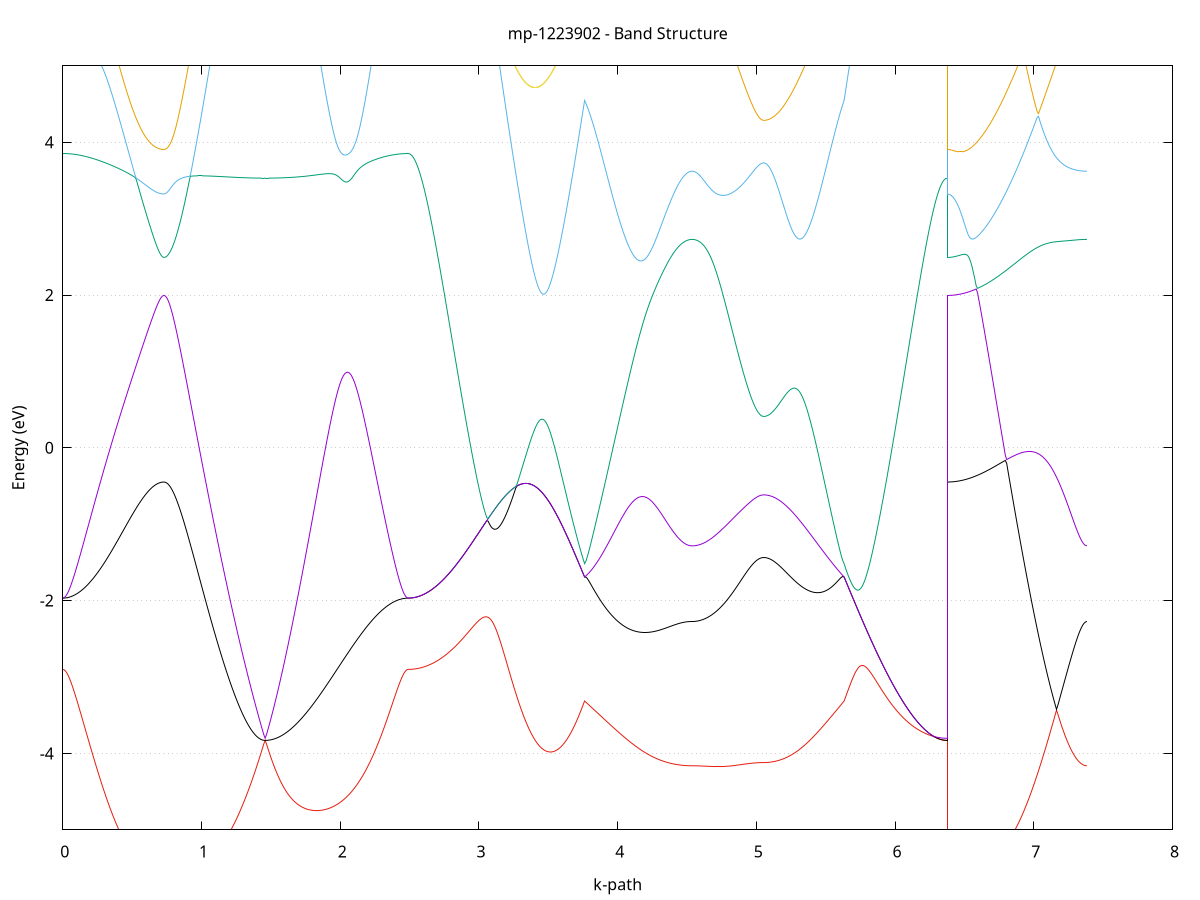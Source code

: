 set title 'mp-1223902 - Band Structure'
set xlabel 'k-path'
set ylabel 'Energy (eV)'
set grid y
set yrange [-5:5]
set terminal png size 800,600
set output 'mp-1223902_bands_gnuplot.png'
plot '-' using 1:2 with lines notitle, '-' using 1:2 with lines notitle, '-' using 1:2 with lines notitle, '-' using 1:2 with lines notitle, '-' using 1:2 with lines notitle, '-' using 1:2 with lines notitle, '-' using 1:2 with lines notitle, '-' using 1:2 with lines notitle, '-' using 1:2 with lines notitle, '-' using 1:2 with lines notitle, '-' using 1:2 with lines notitle, '-' using 1:2 with lines notitle, '-' using 1:2 with lines notitle, '-' using 1:2 with lines notitle, '-' using 1:2 with lines notitle, '-' using 1:2 with lines notitle, '-' using 1:2 with lines notitle, '-' using 1:2 with lines notitle, '-' using 1:2 with lines notitle, '-' using 1:2 with lines notitle, '-' using 1:2 with lines notitle, '-' using 1:2 with lines notitle, '-' using 1:2 with lines notitle, '-' using 1:2 with lines notitle, '-' using 1:2 with lines notitle, '-' using 1:2 with lines notitle, '-' using 1:2 with lines notitle, '-' using 1:2 with lines notitle, '-' using 1:2 with lines notitle, '-' using 1:2 with lines notitle, '-' using 1:2 with lines notitle, '-' using 1:2 with lines notitle, '-' using 1:2 with lines notitle, '-' using 1:2 with lines notitle, '-' using 1:2 with lines notitle, '-' using 1:2 with lines notitle, '-' using 1:2 with lines notitle, '-' using 1:2 with lines notitle, '-' using 1:2 with lines notitle, '-' using 1:2 with lines notitle, '-' using 1:2 with lines notitle, '-' using 1:2 with lines notitle, '-' using 1:2 with lines notitle, '-' using 1:2 with lines notitle, '-' using 1:2 with lines notitle, '-' using 1:2 with lines notitle, '-' using 1:2 with lines notitle, '-' using 1:2 with lines notitle, '-' using 1:2 with lines notitle, '-' using 1:2 with lines notitle, '-' using 1:2 with lines notitle, '-' using 1:2 with lines notitle, '-' using 1:2 with lines notitle, '-' using 1:2 with lines notitle, '-' using 1:2 with lines notitle, '-' using 1:2 with lines notitle, '-' using 1:2 with lines notitle, '-' using 1:2 with lines notitle, '-' using 1:2 with lines notitle, '-' using 1:2 with lines notitle, '-' using 1:2 with lines notitle, '-' using 1:2 with lines notitle, '-' using 1:2 with lines notitle, '-' using 1:2 with lines notitle
0.000000 -12.017458
0.009992 -12.017258
0.019983 -12.016658
0.029975 -12.015758
0.039967 -12.014358
0.049958 -12.012658
0.059950 -12.010458
0.069942 -12.007958
0.079933 -12.005058
0.089925 -12.001858
0.099917 -11.998258
0.109909 -11.994258
0.119900 -11.989858
0.129892 -11.985158
0.139884 -11.980058
0.149875 -11.974658
0.159867 -11.968858
0.169859 -11.962758
0.179850 -11.956358
0.189842 -11.949658
0.199834 -11.942558
0.209825 -11.935258
0.219817 -11.927558
0.229809 -11.919658
0.239800 -11.911458
0.249792 -11.903058
0.259784 -11.894258
0.269775 -11.885358
0.279767 -11.876158
0.289759 -11.866858
0.299751 -11.857258
0.309742 -11.847458
0.319734 -11.837558
0.329726 -11.827458
0.339717 -11.817258
0.349709 -11.806858
0.359701 -11.796458
0.369692 -11.785858
0.379684 -11.775258
0.389676 -11.764658
0.399667 -11.753958
0.409659 -11.743258
0.419651 -11.732558
0.429642 -11.721858
0.439634 -11.711258
0.449626 -11.700658
0.459617 -11.690258
0.469609 -11.679958
0.479601 -11.669758
0.489593 -11.659658
0.499584 -11.649858
0.509576 -11.640158
0.519568 -11.630758
0.529559 -11.621558
0.539551 -11.612658
0.549543 -11.604058
0.559534 -11.595758
0.569526 -11.587858
0.579518 -11.580258
0.589509 -11.573058
0.599501 -11.566258
0.609493 -11.559858
0.619484 -11.553958
0.629476 -11.548458
0.639468 -11.543458
0.649460 -11.538858
0.659451 -11.534858
0.669443 -11.531358
0.679435 -11.528358
0.689426 -11.525858
0.699418 -11.523958
0.709410 -11.522558
0.719401 -11.521758
0.729393 -11.521458
0.729393 -11.521458
0.739385 -11.521458
0.749376 -11.521258
0.759368 -11.521058
0.769360 -11.520758
0.779351 -11.520358
0.789343 -11.519858
0.799335 -11.519258
0.809326 -11.518658
0.819318 -11.517858
0.829310 -11.517058
0.839302 -11.516158
0.849293 -11.515158
0.859285 -11.514058
0.869277 -11.512958
0.879268 -11.511658
0.889260 -11.510458
0.899252 -11.509058
0.909243 -11.507658
0.919235 -11.506158
0.929227 -11.504558
0.939218 -11.502958
0.949210 -11.501258
0.959202 -11.499558
0.969193 -11.497758
0.979185 -11.495958
0.989177 -11.494058
0.999168 -11.492158
1.009160 -11.490158
1.019152 -11.488158
1.029144 -11.486158
1.039135 -11.484158
1.049127 -11.482058
1.059119 -11.480058
1.069110 -11.477958
1.079102 -11.475758
1.089094 -11.473658
1.099085 -11.471558
1.109077 -11.469458
1.119069 -11.467358
1.129060 -11.465258
1.139052 -11.463158
1.149044 -11.461058
1.159035 -11.458958
1.169027 -11.456958
1.179019 -11.454958
1.189010 -11.452958
1.199002 -11.451058
1.208994 -11.449158
1.218986 -11.447258
1.228977 -11.445458
1.238969 -11.443658
1.248961 -11.441958
1.258952 -11.440358
1.268944 -11.438758
1.278936 -11.437258
1.288927 -11.435758
1.298919 -11.434358
1.308911 -11.433058
1.318902 -11.431758
1.328894 -11.430558
1.338886 -11.429458
1.348877 -11.428458
1.358869 -11.427558
1.368861 -11.426658
1.378852 -11.425858
1.388844 -11.425258
1.398836 -11.424658
1.408828 -11.424158
1.418819 -11.423658
1.428811 -11.423358
1.438803 -11.423158
1.448794 -11.422958
1.458786 -11.422958
1.458786 -11.422958
1.468704 -11.422958
1.478623 -11.423158
1.488541 -11.423358
1.498460 -11.423658
1.508378 -11.424158
1.518297 -11.424658
1.528215 -11.425258
1.538133 -11.425958
1.548052 -11.426758
1.557970 -11.427758
1.567889 -11.428858
1.577807 -11.429958
1.587726 -11.431258
1.597644 -11.432758
1.607563 -11.434358
1.617481 -11.436058
1.627399 -11.437958
1.637318 -11.439958
1.647236 -11.442258
1.657155 -11.444558
1.667073 -11.447158
1.676992 -11.449958
1.686910 -11.452858
1.696828 -11.456058
1.706747 -11.459358
1.716665 -11.462958
1.726584 -11.466758
1.736502 -11.470758
1.746421 -11.475058
1.756339 -11.479558
1.766258 -11.484258
1.776176 -11.489258
1.786094 -11.494458
1.796013 -11.499958
1.805931 -11.505658
1.815850 -11.511658
1.825768 -11.517858
1.835687 -11.524358
1.845605 -11.531058
1.855523 -11.538058
1.865442 -11.545258
1.875360 -11.552758
1.885279 -11.560458
1.895197 -11.568358
1.905116 -11.576558
1.915034 -11.584958
1.924953 -11.593558
1.934871 -11.602358
1.944789 -11.611358
1.954708 -11.620558
1.964626 -11.629858
1.974545 -11.639358
1.984463 -11.649058
1.994382 -11.658858
2.004300 -11.668758
2.014218 -11.678858
2.024137 -11.688958
2.034055 -11.699158
2.043974 -11.709458
2.053892 -11.719758
2.063811 -11.730058
2.073729 -11.740458
2.083648 -11.750858
2.093566 -11.761258
2.103484 -11.771558
2.113403 -11.781858
2.123321 -11.792158
2.133240 -11.802358
2.143158 -11.812458
2.153077 -11.822458
2.162995 -11.832358
2.172913 -11.842058
2.182832 -11.851658
2.192750 -11.861158
2.202669 -11.870358
2.212587 -11.879458
2.222506 -11.888358
2.232424 -11.897058
2.242342 -11.905558
2.252261 -11.913758
2.262179 -11.921658
2.272098 -11.929458
2.282016 -11.936858
2.291935 -11.944058
2.301853 -11.950958
2.311772 -11.957458
2.321690 -11.963758
2.331608 -11.969758
2.341527 -11.975358
2.351445 -11.980658
2.361364 -11.985658
2.371282 -11.990258
2.381201 -11.994558
2.391119 -11.998558
2.401037 -12.002058
2.410956 -12.005258
2.420874 -12.008158
2.430793 -12.010558
2.440711 -12.012658
2.450630 -12.014358
2.460548 -12.015758
2.470467 -12.016658
2.480385 -12.017258
2.490303 -12.017458
2.490303 -12.017458
2.500236 -12.017158
2.510169 -12.016158
2.520101 -12.014458
2.530034 -12.012058
2.539967 -12.009058
2.549899 -12.005358
2.559832 -12.000958
2.569765 -11.995858
2.579697 -11.990158
2.589630 -11.983758
2.599563 -11.976658
2.609495 -11.968958
2.619428 -11.960558
2.629361 -11.951458
2.639293 -11.941758
2.649226 -11.931358
2.659159 -11.920258
2.669091 -11.908558
2.679024 -11.896158
2.688957 -11.883158
2.698889 -11.869458
2.708822 -11.855058
2.718755 -11.840058
2.728687 -11.824458
2.738620 -11.808158
2.748553 -11.791258
2.758485 -11.773758
2.768418 -11.755558
2.778351 -11.736758
2.788283 -11.717358
2.798216 -11.697258
2.808149 -11.676558
2.818081 -11.655358
2.828014 -11.633458
2.837947 -11.610958
2.847879 -11.587858
2.857812 -11.564158
2.867745 -11.539958
2.877677 -11.515158
2.887610 -11.489758
2.897542 -11.463758
2.907475 -11.437258
2.917408 -11.410158
2.927340 -11.382558
2.937273 -11.354358
2.947206 -11.325758
2.957138 -11.296558
2.967071 -11.266858
2.977004 -11.236658
2.986936 -11.206058
2.996869 -11.174958
3.006802 -11.143358
3.016734 -11.111358
3.026667 -11.078858
3.036600 -11.046058
3.046532 -11.012758
3.056465 -10.979158
3.066398 -10.945158
3.076330 -10.910758
3.086263 -10.876058
3.096196 -10.841158
3.106128 -10.805858
3.116061 -10.770358
3.125994 -10.734558
3.135926 -10.698558
3.145859 -10.662458
3.155792 -10.626158
3.165724 -10.589658
3.175657 -10.553158
3.185590 -10.516558
3.195522 -10.479958
3.205455 -10.443358
3.215388 -10.406758
3.225320 -10.370358
3.235253 -10.333958
3.245186 -10.297858
3.255118 -10.261958
3.265051 -10.226358
3.274984 -10.191058
3.284916 -10.156158
3.294849 -10.121658
3.304782 -10.087758
3.314714 -10.054358
3.324647 -10.021658
3.334580 -9.989558
3.344512 -9.958358
3.354445 -9.927958
3.364378 -9.898458
3.374310 -9.869858
3.384243 -9.842458
3.394176 -9.816158
3.404108 -9.791058
3.414041 -9.767258
3.423973 -9.744758
3.433906 -9.723758
3.443839 -9.704158
3.453771 -9.686158
3.463704 -9.669858
3.473637 -9.655158
3.483569 -9.642158
3.493502 -9.630958
3.503435 -9.621558
3.513367 -9.613958
3.523300 -9.608258
3.533233 -9.604358
3.543165 -9.602358
3.553098 -9.602158
3.563031 -9.603858
3.572963 -9.607358
3.582896 -9.612658
3.592829 -9.619658
3.602761 -9.628458
3.612694 -9.638858
3.622627 -9.650858
3.632559 -9.664358
3.642492 -9.679358
3.652425 -9.695758
3.662357 -9.713458
3.672290 -9.732458
3.682223 -9.752658
3.692155 -9.773958
3.702088 -9.796258
3.712021 -9.819558
3.721953 -9.843758
3.731886 -9.868858
3.741819 -9.894558
3.751751 -9.921058
3.761684 -9.948158
3.761684 -9.948158
3.771629 -9.938858
3.781574 -9.929658
3.791520 -9.920558
3.801465 -9.911658
3.811410 -9.902758
3.821355 -9.893958
3.831300 -9.885158
3.841246 -9.876558
3.851191 -9.868058
3.861136 -9.859658
3.871081 -9.851258
3.881027 -9.843058
3.890972 -9.834858
3.900917 -9.826758
3.910862 -9.818758
3.920807 -9.810858
3.930753 -9.803058
3.940698 -9.795258
3.950643 -9.787658
3.960588 -9.780058
3.970533 -9.772458
3.980479 -9.765058
3.990424 -9.757658
4.000369 -9.750358
4.010314 -9.743158
4.020260 -9.735958
4.030205 -9.728858
4.040150 -9.721858
4.050095 -9.714858
4.060040 -9.707958
4.069986 -9.701158
4.079931 -9.694358
4.089876 -9.687658
4.099821 -9.681058
4.109766 -9.674458
4.119712 -9.667958
4.129657 -9.661458
4.139602 -9.655058
4.149547 -9.648758
4.159492 -9.642458
4.169438 -9.636358
4.179383 -9.630158
4.189328 -9.624158
4.199273 -9.618158
4.209219 -9.612258
4.219164 -9.606458
4.229109 -9.600758
4.239054 -9.595058
4.248999 -9.589558
4.258945 -9.584058
4.268890 -9.578758
4.278835 -9.573458
4.288780 -9.568258
4.298725 -9.563258
4.308671 -9.558358
4.318616 -9.553558
4.328561 -9.548858
4.338506 -9.544258
4.348452 -9.539858
4.358397 -9.535658
4.368342 -9.531558
4.378287 -9.527658
4.388232 -9.523858
4.398178 -9.520258
4.408123 -9.516858
4.418068 -9.513658
4.428013 -9.510658
4.437958 -9.507958
4.447904 -9.505358
4.457849 -9.503058
4.467794 -9.500958
4.477739 -9.499058
4.487684 -9.497558
4.497630 -9.496258
4.507575 -9.495158
4.517520 -9.494458
4.527465 -9.493958
4.537411 -9.493758
4.537411 -9.493758
4.547329 -9.493858
4.557247 -9.494058
4.567166 -9.494358
4.577084 -9.494858
4.587003 -9.495358
4.596921 -9.496058
4.606840 -9.496858
4.616758 -9.497758
4.626676 -9.498758
4.636595 -9.499958
4.646513 -9.501158
4.656432 -9.502458
4.666350 -9.503958
4.676269 -9.505458
4.686187 -9.507058
4.696106 -9.508758
4.706024 -9.510458
4.715942 -9.512258
4.725861 -9.514158
4.735779 -9.516058
4.745698 -9.518058
4.755616 -9.520058
4.765535 -9.522058
4.775453 -9.524158
4.785371 -9.526158
4.795290 -9.528258
4.805208 -9.530358
4.815127 -9.532358
4.825045 -9.534458
4.834964 -9.536458
4.844882 -9.538458
4.854801 -9.540358
4.864719 -9.542258
4.874637 -9.544158
4.884556 -9.545958
4.894474 -9.547658
4.904393 -9.549358
4.914311 -9.550958
4.924230 -9.552458
4.934148 -9.553858
4.944066 -9.555158
4.953985 -9.556358
4.963903 -9.557458
4.973822 -9.558458
4.983740 -9.559358
4.993659 -9.560158
5.003577 -9.560858
5.013496 -9.561358
5.023414 -9.561758
5.033332 -9.562058
5.043251 -9.562258
5.053169 -9.562358
5.053169 -9.562358
5.063160 -9.562458
5.073150 -9.562758
5.083140 -9.563358
5.093130 -9.564158
5.103121 -9.565158
5.113111 -9.566458
5.123101 -9.567858
5.133091 -9.569558
5.143082 -9.571558
5.153072 -9.573758
5.163062 -9.576158
5.173052 -9.578758
5.183043 -9.581558
5.193033 -9.584758
5.203023 -9.588058
5.213013 -9.591658
5.223004 -9.595458
5.232994 -9.599458
5.242984 -9.603758
5.252974 -9.608358
5.262965 -9.613058
5.272955 -9.618158
5.282945 -9.623358
5.292935 -9.628858
5.302926 -9.634658
5.312916 -9.640658
5.322906 -9.646858
5.332896 -9.653358
5.342887 -9.660058
5.352877 -9.667058
5.362867 -9.674258
5.372857 -9.681658
5.382848 -9.689358
5.392838 -9.697258
5.402828 -9.705358
5.412818 -9.713658
5.422809 -9.722258
5.432799 -9.731058
5.442789 -9.740058
5.452780 -9.749358
5.462770 -9.758758
5.472760 -9.768458
5.482750 -9.778258
5.492741 -9.788358
5.502731 -9.798658
5.512721 -9.809058
5.522711 -9.819658
5.532702 -9.830558
5.542692 -9.841558
5.552682 -9.852758
5.562672 -9.864058
5.572663 -9.875658
5.582653 -9.887258
5.592643 -9.899158
5.602633 -9.911158
5.612624 -9.923358
5.622614 -9.935658
5.632604 -9.948158
5.632604 -9.948158
5.642514 -9.975758
5.652423 -10.003858
5.662333 -10.032358
5.672243 -10.061258
5.682152 -10.090458
5.692062 -10.119958
5.701972 -10.149758
5.711881 -10.179658
5.721791 -10.209658
5.731700 -10.239858
5.741610 -10.270058
5.751520 -10.300258
5.761429 -10.330458
5.771339 -10.360658
5.781249 -10.390658
5.791158 -10.420658
5.801068 -10.450458
5.810978 -10.480058
5.820887 -10.509458
5.830797 -10.538758
5.840707 -10.567658
5.850616 -10.596358
5.860526 -10.624758
5.870435 -10.652858
5.880345 -10.680558
5.890255 -10.708058
5.900164 -10.735058
5.910074 -10.761758
5.919984 -10.787958
5.929893 -10.813858
5.939803 -10.839358
5.949713 -10.864358
5.959622 -10.888858
5.969532 -10.912958
5.979441 -10.936658
5.989351 -10.959758
5.999261 -10.982458
6.009170 -11.004558
6.019080 -11.026258
6.028990 -11.047358
6.038899 -11.067958
6.048809 -11.088058
6.058719 -11.107658
6.068628 -11.126658
6.078538 -11.145058
6.088447 -11.162958
6.098357 -11.180358
6.108267 -11.197058
6.118176 -11.213258
6.128086 -11.228958
6.137996 -11.243958
6.147905 -11.258458
6.157815 -11.272258
6.167725 -11.285558
6.177634 -11.298258
6.187544 -11.310358
6.197453 -11.321758
6.207363 -11.332658
6.217273 -11.342958
6.227182 -11.352558
6.237092 -11.361658
6.247002 -11.370058
6.256911 -11.377858
6.266821 -11.385058
6.276731 -11.391558
6.286640 -11.397558
6.296550 -11.402858
6.306459 -11.407558
6.316369 -11.411658
6.326279 -11.415058
6.336188 -11.417958
6.346098 -11.420158
6.356008 -11.421658
6.365917 -11.422658
6.375827 -11.422958
6.375827 -11.521458
6.385800 -11.521158
6.395774 -11.520158
6.405747 -11.518558
6.415720 -11.516358
6.425693 -11.513458
6.435667 -11.509858
6.445640 -11.505658
6.455613 -11.500858
6.465587 -11.495358
6.475560 -11.489258
6.485533 -11.482558
6.495506 -11.475158
6.505480 -11.467158
6.515453 -11.458558
6.525426 -11.449258
6.535399 -11.439358
6.545373 -11.428758
6.555346 -11.417658
6.565319 -11.405858
6.575293 -11.393458
6.585266 -11.380458
6.595239 -11.366758
6.605212 -11.352558
6.615186 -11.337658
6.625159 -11.322258
6.635132 -11.306158
6.645106 -11.289458
6.655079 -11.272258
6.665052 -11.254458
6.675025 -11.235958
6.684999 -11.216958
6.694972 -11.197358
6.704945 -11.177258
6.714919 -11.156558
6.724892 -11.135258
6.734865 -11.113458
6.744838 -11.091158
6.754812 -11.068258
6.764785 -11.044858
6.774758 -11.020958
6.784732 -10.996458
6.794705 -10.971558
6.804678 -10.946158
6.814651 -10.920258
6.824625 -10.893858
6.834598 -10.867058
6.844571 -10.839758
6.854545 -10.812058
6.864518 -10.783958
6.874491 -10.755358
6.884464 -10.726458
6.894438 -10.697158
6.904411 -10.667558
6.914384 -10.637558
6.924358 -10.607258
6.934331 -10.576658
6.944304 -10.545758
6.954277 -10.514658
6.964251 -10.483258
6.974224 -10.451658
6.984197 -10.419858
6.994171 -10.387958
7.004144 -10.355858
7.014117 -10.323758
7.024090 -10.291458
7.034064 -10.259258
7.044037 -10.226958
7.054010 -10.194758
7.063984 -10.162658
7.073957 -10.130558
7.083930 -10.098758
7.093903 -10.067058
7.103877 -10.035658
7.113850 -10.004558
7.123823 -9.973758
7.133797 -9.943458
7.143770 -9.913558
7.153743 -9.884158
7.163716 -9.855358
7.173690 -9.827158
7.183663 -9.799658
7.193636 -9.772958
7.203610 -9.747058
7.213583 -9.722058
7.223556 -9.698058
7.233529 -9.675058
7.243503 -9.653058
7.253476 -9.632358
7.263449 -9.612758
7.273423 -9.594558
7.283396 -9.577658
7.293369 -9.562158
7.303342 -9.548058
7.313316 -9.535558
7.323289 -9.524658
7.333262 -9.515258
7.343236 -9.507558
7.353209 -9.501558
7.363182 -9.497258
7.373155 -9.494658
7.383129 -9.493758
e
0.000000 -6.892758
0.009992 -6.892758
0.019983 -6.892858
0.029975 -6.892858
0.039967 -6.892958
0.049958 -6.893058
0.059950 -6.893158
0.069942 -6.893258
0.079933 -6.893458
0.089925 -6.893558
0.099917 -6.893758
0.109909 -6.893958
0.119900 -6.894158
0.129892 -6.894458
0.139884 -6.894758
0.149875 -6.894958
0.159867 -6.895258
0.169859 -6.895658
0.179850 -6.895958
0.189842 -6.896358
0.199834 -6.896758
0.209825 -6.897158
0.219817 -6.897558
0.229809 -6.897958
0.239800 -6.898458
0.249792 -6.898958
0.259784 -6.899458
0.269775 -6.900058
0.279767 -6.900558
0.289759 -6.901158
0.299751 -6.901858
0.309742 -6.902458
0.319734 -6.903158
0.329726 -6.903858
0.339717 -6.904558
0.349709 -6.905258
0.359701 -6.906058
0.369692 -6.906858
0.379684 -6.907758
0.389676 -6.908658
0.399667 -6.909558
0.409659 -6.910458
0.419651 -6.911458
0.429642 -6.912458
0.439634 -6.913558
0.449626 -6.914658
0.459617 -6.915758
0.469609 -6.916958
0.479601 -6.918158
0.489593 -6.919358
0.499584 -6.920658
0.509576 -6.921958
0.519568 -6.923258
0.529559 -6.924658
0.539551 -6.926058
0.549543 -6.927458
0.559534 -6.928858
0.569526 -6.930358
0.579518 -6.931758
0.589509 -6.933258
0.599501 -6.934658
0.609493 -6.936058
0.619484 -6.937358
0.629476 -6.938658
0.639468 -6.939858
0.649460 -6.941058
0.659451 -6.942058
0.669443 -6.943058
0.679435 -6.943858
0.689426 -6.944558
0.699418 -6.945058
0.709410 -6.945458
0.719401 -6.945658
0.729393 -6.945758
0.729393 -6.945758
0.739385 -6.945758
0.749376 -6.945658
0.759368 -6.945458
0.769360 -6.945258
0.779351 -6.944958
0.789343 -6.944558
0.799335 -6.944158
0.809326 -6.943658
0.819318 -6.943158
0.829310 -6.942558
0.839302 -6.941958
0.849293 -6.941358
0.859285 -6.940758
0.869277 -6.940058
0.879268 -6.939358
0.889260 -6.938658
0.899252 -6.937958
0.909243 -6.937358
0.919235 -6.936658
0.929227 -6.935958
0.939218 -6.935358
0.949210 -6.934758
0.959202 -6.934158
0.969193 -6.933558
0.979185 -6.933058
0.989177 -6.932558
0.999168 -6.932058
1.009160 -6.931658
1.019152 -6.931158
1.029144 -6.930858
1.039135 -6.930458
1.049127 -6.930158
1.059119 -6.929858
1.069110 -6.929658
1.079102 -6.929358
1.089094 -6.929258
1.099085 -6.929058
1.109077 -6.928858
1.119069 -6.928758
1.129060 -6.928658
1.139052 -6.928658
1.149044 -6.928558
1.159035 -6.928558
1.169027 -6.928558
1.179019 -6.928558
1.189010 -6.928558
1.199002 -6.928658
1.208994 -6.928658
1.218986 -6.928758
1.228977 -6.928858
1.238969 -6.928858
1.248961 -6.928958
1.258952 -6.929058
1.268944 -6.929158
1.278936 -6.929258
1.288927 -6.929358
1.298919 -6.929458
1.308911 -6.929558
1.318902 -6.929658
1.328894 -6.929758
1.338886 -6.929858
1.348877 -6.929958
1.358869 -6.929958
1.368861 -6.930058
1.378852 -6.930158
1.388844 -6.930158
1.398836 -6.930258
1.408828 -6.930358
1.418819 -6.930358
1.428811 -6.930358
1.438803 -6.930358
1.448794 -6.930458
1.458786 -6.930458
1.458786 -6.930458
1.468704 -6.930458
1.478623 -6.930358
1.488541 -6.930358
1.498460 -6.930358
1.508378 -6.930358
1.518297 -6.930258
1.528215 -6.930158
1.538133 -6.930158
1.548052 -6.930058
1.557970 -6.929958
1.567889 -6.929958
1.577807 -6.929858
1.587726 -6.929758
1.597644 -6.929658
1.607563 -6.929558
1.617481 -6.929358
1.627399 -6.929258
1.637318 -6.929158
1.647236 -6.929058
1.657155 -6.928958
1.667073 -6.928758
1.676992 -6.928658
1.686910 -6.928558
1.696828 -6.928358
1.706747 -6.928258
1.716665 -6.928158
1.726584 -6.927958
1.736502 -6.927858
1.746421 -6.927658
1.756339 -6.927458
1.766258 -6.927358
1.776176 -6.927158
1.786094 -6.926958
1.796013 -6.926758
1.805931 -6.926558
1.815850 -6.926358
1.825768 -6.926058
1.835687 -6.925858
1.845605 -6.925558
1.855523 -6.925258
1.865442 -6.924858
1.875360 -6.924558
1.885279 -6.924158
1.895197 -6.923758
1.905116 -6.923258
1.915034 -6.922758
1.924953 -6.922258
1.934871 -6.921658
1.944789 -6.921058
1.954708 -6.920458
1.964626 -6.919758
1.974545 -6.919158
1.984463 -6.918358
1.994382 -6.917658
2.004300 -6.916858
2.014218 -6.916058
2.024137 -6.915258
2.034055 -6.914458
2.043974 -6.913658
2.053892 -6.912858
2.063811 -6.911958
2.073729 -6.911158
2.083648 -6.910258
2.093566 -6.909458
2.103484 -6.908658
2.113403 -6.907858
2.123321 -6.907058
2.133240 -6.906258
2.143158 -6.905558
2.153077 -6.904758
2.162995 -6.904058
2.172913 -6.903358
2.182832 -6.902658
2.192750 -6.902058
2.202669 -6.901358
2.212587 -6.900758
2.222506 -6.900158
2.232424 -6.899658
2.242342 -6.899058
2.252261 -6.898558
2.262179 -6.898058
2.272098 -6.897658
2.282016 -6.897158
2.291935 -6.896758
2.301853 -6.896358
2.311772 -6.895958
2.321690 -6.895658
2.331608 -6.895258
2.341527 -6.894958
2.351445 -6.894658
2.361364 -6.894458
2.371282 -6.894158
2.381201 -6.893958
2.391119 -6.893758
2.401037 -6.893558
2.410956 -6.893458
2.420874 -6.893258
2.430793 -6.893158
2.440711 -6.893058
2.450630 -6.892958
2.460548 -6.892858
2.470467 -6.892858
2.480385 -6.892758
2.490303 -6.892758
2.490303 -6.892758
2.500236 -6.892458
2.510169 -6.891258
2.520101 -6.889458
2.530034 -6.886858
2.539967 -6.883558
2.549899 -6.879458
2.559832 -6.874658
2.569765 -6.869158
2.579697 -6.862858
2.589630 -6.855858
2.599563 -6.848158
2.609495 -6.839758
2.619428 -6.830658
2.629361 -6.820858
2.639293 -6.810358
2.649226 -6.799258
2.659159 -6.787358
2.669091 -6.774958
2.679024 -6.761758
2.688957 -6.747958
2.698889 -6.733558
2.708822 -6.718558
2.718755 -6.702958
2.728687 -6.686758
2.738620 -6.669958
2.748553 -6.652558
2.758485 -6.634658
2.768418 -6.616258
2.778351 -6.597358
2.788283 -6.577858
2.798216 -6.557958
2.808149 -6.537658
2.818081 -6.516858
2.828014 -6.495658
2.837947 -6.474058
2.847879 -6.452058
2.857812 -6.429758
2.867745 -6.407158
2.877677 -6.384258
2.887610 -6.361058
2.897542 -6.337658
2.907475 -6.314058
2.917408 -6.290358
2.927340 -6.266558
2.937273 -6.242858
2.947206 -6.219258
2.957138 -6.196158
2.967071 -6.174058
2.977004 -6.153858
2.986936 -6.137558
2.996869 -6.126858
3.006802 -6.121158
3.016734 -6.127858
3.026667 -6.139258
3.036600 -6.150558
3.046532 -6.161758
3.056465 -6.172858
3.066398 -6.183958
3.076330 -6.194858
3.086263 -6.205558
3.096196 -6.216258
3.106128 -6.226758
3.116061 -6.237058
3.125994 -6.247358
3.135926 -6.257358
3.145859 -6.267258
3.155792 -6.276958
3.165724 -6.286558
3.175657 -6.295858
3.185590 -6.305058
3.195522 -6.313958
3.205455 -6.322758
3.215388 -6.331258
3.225320 -6.339558
3.235253 -6.347658
3.245186 -6.355558
3.255118 -6.363158
3.265051 -6.370558
3.274984 -6.377758
3.284916 -6.384658
3.294849 -6.391258
3.304782 -6.397658
3.314714 -6.403858
3.324647 -6.409758
3.334580 -6.415358
3.344512 -6.420758
3.354445 -6.425758
3.364378 -6.430558
3.374310 -6.435158
3.384243 -6.439358
3.394176 -6.443358
3.404108 -6.447058
3.414041 -6.450458
3.423973 -6.453558
3.433906 -6.456358
3.443839 -6.458858
3.453771 -6.461058
3.463704 -6.462958
3.473637 -6.464658
3.483569 -6.465958
3.493502 -6.466958
3.503435 -6.467758
3.513367 -6.468158
3.523300 -6.468258
3.533233 -6.468158
3.543165 -6.467658
3.553098 -6.466858
3.563031 -6.465758
3.572963 -6.464358
3.582896 -6.462658
3.592829 -6.460758
3.602761 -6.458458
3.612694 -6.455858
3.622627 -6.453058
3.632559 -6.449858
3.642492 -6.446458
3.652425 -6.442658
3.662357 -6.438658
3.672290 -6.434358
3.682223 -6.429658
3.692155 -6.424758
3.702088 -6.419658
3.712021 -6.414158
3.721953 -6.408458
3.731886 -6.402458
3.741819 -6.396158
3.751751 -6.389658
3.761684 -6.382758
3.761684 -6.382758
3.771629 -6.385258
3.781574 -6.387858
3.791520 -6.390658
3.801465 -6.393558
3.811410 -6.396658
3.821355 -6.399958
3.831300 -6.403358
3.841246 -6.406858
3.851191 -6.410558
3.861136 -6.414358
3.871081 -6.418258
3.881027 -6.422258
3.890972 -6.426358
3.900917 -6.430458
3.910862 -6.434658
3.920807 -6.438858
3.930753 -6.443058
3.940698 -6.447258
3.950643 -6.451558
3.960588 -6.455658
3.970533 -6.459858
3.980479 -6.463958
3.990424 -6.467958
4.000369 -6.471858
4.010314 -6.475658
4.020260 -6.479458
4.030205 -6.483058
4.040150 -6.486558
4.050095 -6.489858
4.060040 -6.493058
4.069986 -6.496158
4.079931 -6.499058
4.089876 -6.501758
4.099821 -6.504358
4.109766 -6.506758
4.119712 -6.508958
4.129657 -6.511058
4.139602 -6.512958
4.149547 -6.514658
4.159492 -6.516158
4.169438 -6.517458
4.179383 -6.518658
4.189328 -6.519658
4.199273 -6.520458
4.209219 -6.521158
4.219164 -6.521658
4.229109 -6.521958
4.239054 -6.522158
4.248999 -6.522258
4.258945 -6.522158
4.268890 -6.521958
4.278835 -6.521658
4.288780 -6.521158
4.298725 -6.520658
4.308671 -6.519958
4.318616 -6.519258
4.328561 -6.518458
4.338506 -6.517658
4.348452 -6.516758
4.358397 -6.515758
4.368342 -6.514758
4.378287 -6.513858
4.388232 -6.512858
4.398178 -6.511858
4.408123 -6.510858
4.418068 -6.509958
4.428013 -6.509058
4.437958 -6.508258
4.447904 -6.507458
4.457849 -6.506658
4.467794 -6.506058
4.477739 -6.505458
4.487684 -6.504958
4.497630 -6.504558
4.507575 -6.504258
4.517520 -6.504058
4.527465 -6.503858
4.537411 -6.503858
4.537411 -6.503858
4.547329 -6.503958
4.557247 -6.504158
4.567166 -6.504558
4.577084 -6.505158
4.587003 -6.505858
4.596921 -6.506658
4.606840 -6.507658
4.616758 -6.508758
4.626676 -6.509858
4.636595 -6.511158
4.646513 -6.512358
4.656432 -6.513658
4.666350 -6.515058
4.676269 -6.516358
4.686187 -6.517558
4.696106 -6.518858
4.706024 -6.519958
4.715942 -6.520958
4.725861 -6.521958
4.735779 -6.522758
4.745698 -6.523458
4.755616 -6.523958
4.765535 -6.524258
4.775453 -6.524458
4.785371 -6.524458
4.795290 -6.524158
4.805208 -6.523758
4.815127 -6.523158
4.825045 -6.522358
4.834964 -6.521358
4.844882 -6.520158
4.854801 -6.518758
4.864719 -6.517158
4.874637 -6.515458
4.884556 -6.513558
4.894474 -6.511558
4.904393 -6.509358
4.914311 -6.507158
4.924230 -6.504858
4.934148 -6.502458
4.944066 -6.500058
4.953985 -6.497758
4.963903 -6.495458
4.973822 -6.493258
4.983740 -6.491158
4.993659 -6.489258
5.003577 -6.487558
5.013496 -6.486058
5.023414 -6.484858
5.033332 -6.483958
5.043251 -6.483458
5.053169 -6.483258
5.053169 -6.483258
5.063160 -6.483258
5.073150 -6.483158
5.083140 -6.482958
5.093130 -6.482758
5.103121 -6.482458
5.113111 -6.482158
5.123101 -6.481658
5.133091 -6.481158
5.143082 -6.480658
5.153072 -6.480058
5.163062 -6.479358
5.173052 -6.478658
5.183043 -6.477858
5.193033 -6.476958
5.203023 -6.475958
5.213013 -6.475058
5.223004 -6.473958
5.232994 -6.472858
5.242984 -6.471658
5.252974 -6.470358
5.262965 -6.469058
5.272955 -6.467758
5.282945 -6.466258
5.292935 -6.464858
5.302926 -6.463258
5.312916 -6.461658
5.322906 -6.459958
5.332896 -6.458258
5.342887 -6.456458
5.352877 -6.454658
5.362867 -6.452758
5.372857 -6.450858
5.382848 -6.448858
5.392838 -6.447758
5.402828 -6.446758
5.412818 -6.445458
5.422809 -6.443958
5.432799 -6.442158
5.442789 -6.440158
5.452780 -6.437958
5.462770 -6.435658
5.472760 -6.433058
5.482750 -6.430358
5.492741 -6.427558
5.502731 -6.424658
5.512721 -6.421558
5.522711 -6.418458
5.532702 -6.415358
5.542692 -6.412058
5.552682 -6.408858
5.562672 -6.405558
5.572663 -6.402258
5.582653 -6.398958
5.592643 -6.395758
5.602633 -6.392458
5.612624 -6.389258
5.622614 -6.385958
5.632604 -6.382758
5.632604 -6.382758
5.642514 -6.375758
5.652423 -6.368458
5.662333 -6.360858
5.672243 -6.353058
5.682152 -6.345058
5.692062 -6.336758
5.701972 -6.328158
5.711881 -6.319458
5.721791 -6.310458
5.731700 -6.301258
5.741610 -6.291758
5.751520 -6.282158
5.761429 -6.272358
5.771339 -6.262258
5.781249 -6.252058
5.791158 -6.241558
5.801068 -6.230958
5.810978 -6.220158
5.820887 -6.209158
5.830797 -6.198058
5.840707 -6.186758
5.850616 -6.176258
5.860526 -6.193858
5.870435 -6.211958
5.880345 -6.230458
5.890255 -6.249458
5.900164 -6.268658
5.910074 -6.288258
5.919984 -6.308158
5.929893 -6.328158
5.939803 -6.348358
5.949713 -6.368658
5.959622 -6.389058
5.969532 -6.409558
5.979441 -6.429958
5.989351 -6.450358
5.999261 -6.470758
6.009170 -6.490958
6.019080 -6.511058
6.028990 -6.530958
6.038899 -6.550658
6.048809 -6.570158
6.058719 -6.589258
6.068628 -6.608158
6.078538 -6.626758
6.088447 -6.644958
6.098357 -6.662758
6.108267 -6.680158
6.118176 -6.697158
6.128086 -6.713658
6.137996 -6.729658
6.147905 -6.745258
6.157815 -6.760258
6.167725 -6.774758
6.177634 -6.788658
6.187544 -6.801958
6.197453 -6.814758
6.207363 -6.826958
6.217273 -6.838458
6.227182 -6.849358
6.237092 -6.859658
6.247002 -6.869258
6.256911 -6.878158
6.266821 -6.886458
6.276731 -6.893958
6.286640 -6.900858
6.296550 -6.907058
6.306459 -6.912458
6.316369 -6.917258
6.326279 -6.921258
6.336188 -6.924558
6.346098 -6.927158
6.356008 -6.928958
6.365917 -6.930058
6.375827 -6.930458
6.375827 -6.945758
6.385800 -6.945358
6.395774 -6.944058
6.405747 -6.941858
6.415720 -6.938858
6.425693 -6.934958
6.435667 -6.930258
6.445640 -6.924658
6.455613 -6.918258
6.465587 -6.910958
6.475560 -6.902858
6.485533 -6.893958
6.495506 -6.884258
6.505480 -6.873758
6.515453 -6.862558
6.525426 -6.850558
6.535399 -6.837758
6.545373 -6.824358
6.555346 -6.810158
6.565319 -6.795358
6.575293 -6.779958
6.585266 -6.763858
6.595239 -6.747258
6.605212 -6.730058
6.615186 -6.712458
6.625159 -6.694258
6.635132 -6.675758
6.645106 -6.656858
6.655079 -6.637658
6.665052 -6.618258
6.675025 -6.598658
6.684999 -6.578858
6.694972 -6.559158
6.704945 -6.539458
6.714919 -6.519858
6.724892 -6.500458
6.734865 -6.481358
6.744838 -6.462658
6.754812 -6.444458
6.764785 -6.426858
6.774758 -6.409858
6.784732 -6.393858
6.794705 -6.379058
6.804678 -6.366558
6.814651 -6.357258
6.824625 -6.350558
6.834598 -6.345158
6.844571 -6.340258
6.854545 -6.335658
6.864518 -6.331258
6.874491 -6.326958
6.884464 -6.322658
6.894438 -6.318458
6.904411 -6.314258
6.914384 -6.310158
6.924358 -6.306058
6.934331 -6.301958
6.944304 -6.297958
6.954277 -6.293958
6.964251 -6.289958
6.974224 -6.286058
6.984197 -6.282158
6.994171 -6.278358
7.004144 -6.274658
7.014117 -6.270858
7.024090 -6.267258
7.034064 -6.264458
7.044037 -6.275558
7.054010 -6.286558
7.063984 -6.297458
7.073957 -6.308158
7.083930 -6.318758
7.093903 -6.329058
7.103877 -6.339258
7.113850 -6.349258
7.123823 -6.359058
7.133797 -6.368658
7.143770 -6.378058
7.153743 -6.387258
7.163716 -6.396058
7.173690 -6.404758
7.183663 -6.413158
7.193636 -6.421258
7.203610 -6.429058
7.213583 -6.436558
7.223556 -6.443758
7.233529 -6.450558
7.243503 -6.457058
7.253476 -6.463258
7.263449 -6.468958
7.273423 -6.474358
7.283396 -6.479358
7.293369 -6.483858
7.303342 -6.487958
7.313316 -6.491658
7.323289 -6.494858
7.333262 -6.497558
7.343236 -6.499858
7.353209 -6.501558
7.363182 -6.502858
7.373155 -6.503558
7.383129 -6.503858
e
0.000000 -6.191758
0.009992 -6.191758
0.019983 -6.191658
0.029975 -6.191558
0.039967 -6.191458
0.049958 -6.191258
0.059950 -6.191058
0.069942 -6.190858
0.079933 -6.190558
0.089925 -6.190258
0.099917 -6.190058
0.109909 -6.189758
0.119900 -6.189458
0.129892 -6.189158
0.139884 -6.188858
0.149875 -6.188558
0.159867 -6.188358
0.169859 -6.188158
0.179850 -6.188058
0.189842 -6.188058
0.199834 -6.188058
0.209825 -6.188558
0.219817 -6.194558
0.229809 -6.200658
0.239800 -6.206958
0.249792 -6.213358
0.259784 -6.219858
0.269775 -6.226358
0.279767 -6.233058
0.289759 -6.239758
0.299751 -6.246558
0.309742 -6.253358
0.319734 -6.260158
0.329726 -6.266958
0.339717 -6.273758
0.349709 -6.280558
0.359701 -6.287358
0.369692 -6.294058
0.379684 -6.300658
0.389676 -6.307258
0.399667 -6.313858
0.409659 -6.320258
0.419651 -6.326558
0.429642 -6.332858
0.439634 -6.338958
0.449626 -6.344958
0.459617 -6.350858
0.469609 -6.356558
0.479601 -6.362058
0.489593 -6.367558
0.499584 -6.372758
0.509576 -6.377858
0.519568 -6.382758
0.529559 -6.387458
0.539551 -6.391958
0.549543 -6.396258
0.559534 -6.400358
0.569526 -6.404358
0.579518 -6.408858
0.589509 -6.419158
0.599501 -6.429158
0.609493 -6.438658
0.619484 -6.447558
0.629476 -6.455958
0.639468 -6.463658
0.649460 -6.470658
0.659451 -6.476958
0.669443 -6.482458
0.679435 -6.487158
0.689426 -6.491058
0.699418 -6.494058
0.709410 -6.496258
0.719401 -6.497558
0.729393 -6.498058
0.729393 -6.498058
0.739385 -6.497758
0.749376 -6.496858
0.759368 -6.495358
0.769360 -6.493258
0.779351 -6.490458
0.789343 -6.487158
0.799335 -6.483258
0.809326 -6.478758
0.819318 -6.473658
0.829310 -6.467958
0.839302 -6.461658
0.849293 -6.454858
0.859285 -6.447358
0.869277 -6.439358
0.879268 -6.430758
0.889260 -6.421558
0.899252 -6.411958
0.909243 -6.401658
0.919235 -6.390958
0.929227 -6.379758
0.939218 -6.368058
0.949210 -6.355958
0.959202 -6.343458
0.969193 -6.330458
0.979185 -6.317158
0.989177 -6.303558
0.999168 -6.289658
1.009160 -6.275558
1.019152 -6.261158
1.029144 -6.248058
1.039135 -6.235558
1.049127 -6.222658
1.059119 -6.209358
1.069110 -6.195758
1.079102 -6.181758
1.089094 -6.167358
1.099085 -6.152658
1.109077 -6.137658
1.119069 -6.122358
1.129060 -6.106758
1.139052 -6.090858
1.149044 -6.077458
1.159035 -6.065158
1.169027 -6.053258
1.179019 -6.041858
1.189010 -6.030858
1.199002 -6.020358
1.208994 -6.010358
1.218986 -6.000858
1.228977 -5.991958
1.238969 -5.983458
1.248961 -5.975358
1.258952 -5.967858
1.268944 -5.960758
1.278936 -5.954158
1.288927 -5.947958
1.298919 -5.942258
1.308911 -5.936958
1.318902 -5.931958
1.328894 -5.927458
1.338886 -5.923358
1.348877 -5.919558
1.358869 -5.916158
1.368861 -5.913158
1.378852 -5.910458
1.388844 -5.908058
1.398836 -5.906058
1.408828 -5.904358
1.418819 -5.902958
1.428811 -5.901858
1.438803 -5.901158
1.448794 -5.900658
1.458786 -5.900558
1.458786 -5.900558
1.468704 -5.900658
1.478623 -5.901058
1.488541 -5.901858
1.498460 -5.902858
1.508378 -5.904258
1.518297 -5.905858
1.528215 -5.907758
1.538133 -5.909958
1.548052 -5.912358
1.557970 -5.915058
1.567889 -5.917958
1.577807 -5.921158
1.587726 -5.924558
1.597644 -5.928158
1.607563 -5.931958
1.617481 -5.935958
1.627399 -5.940058
1.637318 -5.944358
1.647236 -5.948858
1.657155 -5.953458
1.667073 -5.958158
1.676992 -5.968458
1.686910 -5.991058
1.696828 -6.013658
1.706747 -6.036158
1.716665 -6.058358
1.726584 -6.080258
1.736502 -6.101758
1.746421 -6.122858
1.756339 -6.143258
1.766258 -6.163158
1.776176 -6.182258
1.786094 -6.200758
1.796013 -6.218358
1.805931 -6.235158
1.815850 -6.251158
1.825768 -6.266158
1.835687 -6.280358
1.845605 -6.293558
1.855523 -6.305858
1.865442 -6.317158
1.875360 -6.327458
1.885279 -6.336858
1.895197 -6.345158
1.905116 -6.352658
1.915034 -6.359058
1.924953 -6.364658
1.934871 -6.369258
1.944789 -6.372958
1.954708 -6.375758
1.964626 -6.377758
1.974545 -6.378858
1.984463 -6.379158
1.994382 -6.378758
2.004300 -6.377458
2.014218 -6.375558
2.024137 -6.372958
2.034055 -6.369658
2.043974 -6.365758
2.053892 -6.361358
2.063811 -6.356358
2.073729 -6.350858
2.083648 -6.344958
2.093566 -6.338658
2.103484 -6.331958
2.113403 -6.324858
2.123321 -6.317558
2.133240 -6.310058
2.143158 -6.302358
2.153077 -6.294458
2.162995 -6.286458
2.172913 -6.278358
2.182832 -6.270258
2.192750 -6.262058
2.202669 -6.253958
2.212587 -6.245958
2.222506 -6.237958
2.232424 -6.230058
2.242342 -6.222358
2.252261 -6.214858
2.262179 -6.207458
2.272098 -6.200358
2.282016 -6.193458
2.291935 -6.186758
2.301853 -6.183958
2.311772 -6.184858
2.321690 -6.185658
2.331608 -6.186358
2.341527 -6.187058
2.351445 -6.187658
2.361364 -6.188258
2.371282 -6.188758
2.381201 -6.189258
2.391119 -6.189758
2.401037 -6.190058
2.410956 -6.190458
2.420874 -6.190758
2.430793 -6.191058
2.440711 -6.191258
2.450630 -6.191458
2.460548 -6.191558
2.470467 -6.191658
2.480385 -6.191758
2.490303 -6.191758
2.490303 -6.191758
2.500236 -6.191658
2.510169 -6.191558
2.520101 -6.191258
2.530034 -6.190958
2.539967 -6.190558
2.549899 -6.190058
2.559832 -6.189458
2.569765 -6.188758
2.579697 -6.187958
2.589630 -6.187058
2.599563 -6.186058
2.609495 -6.185058
2.619428 -6.183858
2.629361 -6.182658
2.639293 -6.181358
2.649226 -6.179958
2.659159 -6.178458
2.669091 -6.176858
2.679024 -6.175158
2.688957 -6.173458
2.698889 -6.171558
2.708822 -6.169658
2.718755 -6.167658
2.728687 -6.165658
2.738620 -6.163458
2.748553 -6.161258
2.758485 -6.158958
2.768418 -6.156558
2.778351 -6.154158
2.788283 -6.151658
2.798216 -6.149058
2.808149 -6.146458
2.818081 -6.143758
2.828014 -6.141058
2.837947 -6.138158
2.847879 -6.135358
2.857812 -6.132358
2.867745 -6.129458
2.877677 -6.126358
2.887610 -6.123258
2.897542 -6.120158
2.907475 -6.116958
2.917408 -6.113758
2.927340 -6.110458
2.937273 -6.107158
2.947206 -6.103858
2.957138 -6.100458
2.967071 -6.097058
2.977004 -6.093658
2.986936 -6.093358
2.996869 -6.104958
3.006802 -6.116458
3.016734 -6.127858
3.026667 -6.139258
3.036600 -6.150558
3.046532 -6.161758
3.056465 -6.172858
3.066398 -6.183958
3.076330 -6.194858
3.086263 -6.205558
3.096196 -6.216258
3.106128 -6.226758
3.116061 -6.237058
3.125994 -6.247358
3.135926 -6.257358
3.145859 -6.267258
3.155792 -6.276958
3.165724 -6.286558
3.175657 -6.295858
3.185590 -6.305058
3.195522 -6.313958
3.205455 -6.322758
3.215388 -6.331258
3.225320 -6.339558
3.235253 -6.347658
3.245186 -6.355558
3.255118 -6.363158
3.265051 -6.370558
3.274984 -6.377758
3.284916 -6.384658
3.294849 -6.391258
3.304782 -6.397658
3.314714 -6.403858
3.324647 -6.409758
3.334580 -6.415358
3.344512 -6.420758
3.354445 -6.425758
3.364378 -6.430558
3.374310 -6.435158
3.384243 -6.439358
3.394176 -6.443358
3.404108 -6.447058
3.414041 -6.450458
3.423973 -6.453558
3.433906 -6.456358
3.443839 -6.458858
3.453771 -6.461058
3.463704 -6.462958
3.473637 -6.464658
3.483569 -6.465958
3.493502 -6.466958
3.503435 -6.467758
3.513367 -6.468158
3.523300 -6.468258
3.533233 -6.468158
3.543165 -6.467658
3.553098 -6.466858
3.563031 -6.465758
3.572963 -6.464358
3.582896 -6.462658
3.592829 -6.460758
3.602761 -6.458458
3.612694 -6.455858
3.622627 -6.453058
3.632559 -6.449858
3.642492 -6.446458
3.652425 -6.442658
3.662357 -6.438658
3.672290 -6.434358
3.682223 -6.429658
3.692155 -6.424758
3.702088 -6.419658
3.712021 -6.414158
3.721953 -6.408458
3.731886 -6.402458
3.741819 -6.396158
3.751751 -6.389658
3.761684 -6.382758
3.761684 -6.382758
3.771629 -6.385158
3.781574 -6.387258
3.791520 -6.389358
3.801465 -6.391358
3.811410 -6.393158
3.821355 -6.394858
3.831300 -6.396358
3.841246 -6.397758
3.851191 -6.399058
3.861136 -6.400258
3.871081 -6.401258
3.881027 -6.402058
3.890972 -6.402758
3.900917 -6.403358
3.910862 -6.403758
3.920807 -6.404058
3.930753 -6.404158
3.940698 -6.404158
3.950643 -6.404058
3.960588 -6.403658
3.970533 -6.403258
3.980479 -6.402558
3.990424 -6.401858
4.000369 -6.400858
4.010314 -6.399858
4.020260 -6.398558
4.030205 -6.397258
4.040150 -6.395758
4.050095 -6.394058
4.060040 -6.392258
4.069986 -6.390258
4.079931 -6.388158
4.089876 -6.385858
4.099821 -6.383458
4.109766 -6.380958
4.119712 -6.378258
4.129657 -6.375458
4.139602 -6.372458
4.149547 -6.369458
4.159492 -6.366158
4.169438 -6.362858
4.179383 -6.359358
4.189328 -6.355758
4.199273 -6.351958
4.209219 -6.348158
4.219164 -6.344158
4.229109 -6.340058
4.239054 -6.335858
4.248999 -6.331558
4.258945 -6.327058
4.268890 -6.322558
4.278835 -6.317858
4.288780 -6.313158
4.298725 -6.308358
4.308671 -6.303358
4.318616 -6.298358
4.328561 -6.293258
4.338506 -6.288158
4.348452 -6.282858
4.358397 -6.277558
4.368342 -6.272158
4.378287 -6.266758
4.388232 -6.261358
4.398178 -6.255858
4.408123 -6.250358
4.418068 -6.244858
4.428013 -6.239358
4.437958 -6.233858
4.447904 -6.228458
4.457849 -6.223158
4.467794 -6.218058
4.477739 -6.213058
4.487684 -6.208358
4.497630 -6.204058
4.507575 -6.200358
4.517520 -6.197458
4.527465 -6.195558
4.537411 -6.194958
4.537411 -6.194958
4.547329 -6.195658
4.557247 -6.197658
4.567166 -6.200758
4.577084 -6.204558
4.587003 -6.208858
4.596921 -6.213458
4.606840 -6.218158
4.616758 -6.222958
4.626676 -6.227858
4.636595 -6.232658
4.646513 -6.237458
4.656432 -6.242058
4.666350 -6.246658
4.676269 -6.251158
4.686187 -6.255558
4.696106 -6.259758
4.706024 -6.263858
4.715942 -6.267958
4.725861 -6.271858
4.735779 -6.275658
4.745698 -6.279358
4.755616 -6.282958
4.765535 -6.286558
4.775453 -6.289958
4.785371 -6.293358
4.795290 -6.296658
4.805208 -6.299958
4.815127 -6.303158
4.825045 -6.306358
4.834964 -6.309458
4.844882 -6.312558
4.854801 -6.315558
4.864719 -6.318558
4.874637 -6.321558
4.884556 -6.324558
4.894474 -6.327458
4.904393 -6.330258
4.914311 -6.333158
4.924230 -6.335958
4.934148 -6.338658
4.944066 -6.341258
4.953985 -6.343758
4.963903 -6.346158
4.973822 -6.348458
4.983740 -6.350558
4.993659 -6.352458
5.003577 -6.354158
5.013496 -6.355558
5.023414 -6.356758
5.033332 -6.357558
5.043251 -6.358058
5.053169 -6.358258
5.053169 -6.358258
5.063160 -6.358558
5.073150 -6.359558
5.083140 -6.361258
5.093130 -6.363458
5.103121 -6.366258
5.113111 -6.369458
5.123101 -6.373158
5.133091 -6.377158
5.143082 -6.381358
5.153072 -6.385858
5.163062 -6.390458
5.173052 -6.395158
5.183043 -6.399858
5.193033 -6.404458
5.203023 -6.409058
5.213013 -6.413458
5.223004 -6.417758
5.232994 -6.421858
5.242984 -6.425658
5.252974 -6.429258
5.262965 -6.432658
5.272955 -6.435658
5.282945 -6.438458
5.292935 -6.440958
5.302926 -6.443058
5.312916 -6.444858
5.322906 -6.446358
5.332896 -6.447458
5.342887 -6.448358
5.352877 -6.448858
5.362867 -6.449058
5.372857 -6.448858
5.382848 -6.448458
5.392838 -6.446758
5.402828 -6.444658
5.412818 -6.442558
5.422809 -6.440258
5.432799 -6.438058
5.442789 -6.435658
5.452780 -6.433358
5.462770 -6.430958
5.472760 -6.428458
5.482750 -6.425958
5.492741 -6.423358
5.502731 -6.420758
5.512721 -6.418058
5.522711 -6.415358
5.532702 -6.412658
5.542692 -6.409858
5.552682 -6.406958
5.562672 -6.404158
5.572663 -6.401158
5.582653 -6.398258
5.592643 -6.395258
5.602633 -6.392158
5.612624 -6.389058
5.622614 -6.385958
5.632604 -6.382758
5.632604 -6.382758
5.642514 -6.375758
5.652423 -6.368458
5.662333 -6.360858
5.672243 -6.353058
5.682152 -6.345058
5.692062 -6.336758
5.701972 -6.328158
5.711881 -6.319458
5.721791 -6.310458
5.731700 -6.301258
5.741610 -6.291758
5.751520 -6.282158
5.761429 -6.272358
5.771339 -6.262258
5.781249 -6.252058
5.791158 -6.241558
5.801068 -6.230958
5.810978 -6.220158
5.820887 -6.209158
5.830797 -6.198058
5.840707 -6.186758
5.850616 -6.175358
5.860526 -6.163758
5.870435 -6.152058
5.880345 -6.140258
5.890255 -6.128258
5.900164 -6.116158
5.910074 -6.104058
5.919984 -6.091758
5.929893 -6.079358
5.939803 -6.066958
5.949713 -6.054458
5.959622 -6.041958
5.969532 -6.029358
5.979441 -6.016758
5.989351 -6.004058
5.999261 -5.991458
6.009170 -5.978758
6.019080 -5.966158
6.028990 -5.953558
6.038899 -5.940958
6.048809 -5.928458
6.058719 -5.916058
6.068628 -5.903658
6.078538 -5.892258
6.088447 -5.892758
6.098357 -5.893158
6.108267 -5.893658
6.118176 -5.894058
6.128086 -5.894458
6.137996 -5.894958
6.147905 -5.895358
6.157815 -5.895758
6.167725 -5.896158
6.177634 -5.896458
6.187544 -5.896858
6.197453 -5.897258
6.207363 -5.897558
6.217273 -5.897858
6.227182 -5.898158
6.237092 -5.898458
6.247002 -5.898758
6.256911 -5.898958
6.266821 -5.899258
6.276731 -5.899458
6.286640 -5.899658
6.296550 -5.899858
6.306459 -5.899958
6.316369 -5.900158
6.326279 -5.900258
6.336188 -5.900358
6.346098 -5.900358
6.356008 -5.900458
6.365917 -5.900458
6.375827 -5.900558
6.375827 -6.498058
6.385800 -6.497858
6.395774 -6.497458
6.405747 -6.496858
6.415720 -6.495858
6.425693 -6.494658
6.435667 -6.493258
6.445640 -6.491458
6.455613 -6.489558
6.465587 -6.487358
6.475560 -6.484858
6.485533 -6.482158
6.495506 -6.479258
6.505480 -6.476158
6.515453 -6.472758
6.525426 -6.469258
6.535399 -6.465658
6.545373 -6.461758
6.555346 -6.457858
6.565319 -6.453758
6.575293 -6.449558
6.585266 -6.445358
6.595239 -6.441058
6.605212 -6.436858
6.615186 -6.432558
6.625159 -6.428258
6.635132 -6.423958
6.645106 -6.419758
6.655079 -6.415458
6.665052 -6.411358
6.675025 -6.407158
6.684999 -6.402958
6.694972 -6.398758
6.704945 -6.394658
6.714919 -6.390458
6.724892 -6.386258
6.734865 -6.382058
6.744838 -6.377858
6.754812 -6.373458
6.764785 -6.369058
6.774758 -6.364458
6.784732 -6.359458
6.794705 -6.353758
6.804678 -6.346458
6.814651 -6.336458
6.824625 -6.324358
6.834598 -6.311458
6.844571 -6.298558
6.854545 -6.285758
6.864518 -6.273258
6.874491 -6.260958
6.884464 -6.249058
6.894438 -6.237358
6.904411 -6.225958
6.914384 -6.214758
6.924358 -6.203858
6.934331 -6.193058
6.944304 -6.182558
6.954277 -6.172258
6.964251 -6.183158
6.974224 -6.195058
6.984197 -6.206858
6.994171 -6.218558
7.004144 -6.230158
7.014117 -6.241758
7.024090 -6.253158
7.034064 -6.263658
7.044037 -6.260158
7.054010 -6.256658
7.063984 -6.253258
7.073957 -6.249958
7.083930 -6.246658
7.093903 -6.243458
7.103877 -6.240358
7.113850 -6.237358
7.123823 -6.234458
7.133797 -6.231658
7.143770 -6.228858
7.153743 -6.226158
7.163716 -6.223658
7.173690 -6.221158
7.183663 -6.218858
7.193636 -6.216558
7.203610 -6.214358
7.213583 -6.212358
7.223556 -6.210358
7.233529 -6.208558
7.243503 -6.206858
7.253476 -6.205158
7.263449 -6.203658
7.273423 -6.202358
7.283396 -6.201058
7.293369 -6.199858
7.303342 -6.198858
7.313316 -6.197958
7.323289 -6.197158
7.333262 -6.196458
7.343236 -6.195958
7.353209 -6.195458
7.363182 -6.195158
7.373155 -6.194958
7.383129 -6.194958
e
0.000000 -6.118558
0.009992 -6.118758
0.019983 -6.119358
0.029975 -6.120258
0.039967 -6.121458
0.049958 -6.123058
0.059950 -6.124958
0.069942 -6.127258
0.079933 -6.129858
0.089925 -6.132758
0.099917 -6.135958
0.109909 -6.139458
0.119900 -6.143258
0.129892 -6.147358
0.139884 -6.151658
0.149875 -6.156258
0.159867 -6.161158
0.169859 -6.166258
0.179850 -6.171558
0.189842 -6.176958
0.199834 -6.182658
0.209825 -6.188158
0.219817 -6.188458
0.229809 -6.188758
0.239800 -6.189358
0.249792 -6.189958
0.259784 -6.190858
0.269775 -6.191958
0.279767 -6.193258
0.289759 -6.194758
0.299751 -6.196658
0.309742 -6.198758
0.319734 -6.201158
0.329726 -6.203958
0.339717 -6.207058
0.349709 -6.210658
0.359701 -6.214658
0.369692 -6.219058
0.379684 -6.223858
0.389676 -6.229258
0.399667 -6.235158
0.409659 -6.241458
0.419651 -6.248358
0.429642 -6.255758
0.439634 -6.263658
0.449626 -6.272158
0.459617 -6.281058
0.469609 -6.290458
0.479601 -6.300258
0.489593 -6.310358
0.499584 -6.320958
0.509576 -6.331658
0.519568 -6.342658
0.529559 -6.353858
0.539551 -6.365058
0.549543 -6.376158
0.559534 -6.387258
0.569526 -6.398158
0.579518 -6.408058
0.589509 -6.411458
0.599501 -6.414758
0.609493 -6.417758
0.619484 -6.420558
0.629476 -6.423158
0.639468 -6.425458
0.649460 -6.427558
0.659451 -6.429458
0.669443 -6.431058
0.679435 -6.432458
0.689426 -6.433558
0.699418 -6.434458
0.709410 -6.435058
0.719401 -6.435458
0.729393 -6.435558
0.729393 -6.435558
0.739385 -6.435358
0.749376 -6.434758
0.759368 -6.433658
0.769360 -6.432158
0.779351 -6.430358
0.789343 -6.427958
0.799335 -6.425258
0.809326 -6.422158
0.819318 -6.418558
0.829310 -6.414558
0.839302 -6.410158
0.849293 -6.405358
0.859285 -6.400158
0.869277 -6.394458
0.879268 -6.388458
0.889260 -6.381958
0.899252 -6.375058
0.909243 -6.367758
0.919235 -6.359958
0.929227 -6.351858
0.939218 -6.343258
0.949210 -6.334358
0.959202 -6.324958
0.969193 -6.315158
0.979185 -6.304958
0.989177 -6.294358
0.999168 -6.283358
1.009160 -6.272058
1.019152 -6.260258
1.029144 -6.246658
1.039135 -6.232058
1.049127 -6.217358
1.059119 -6.202658
1.069110 -6.187958
1.079102 -6.173358
1.089094 -6.158858
1.099085 -6.144658
1.109077 -6.130558
1.119069 -6.116758
1.129060 -6.103358
1.139052 -6.090158
1.149044 -6.074758
1.159035 -6.058358
1.169027 -6.041658
1.179019 -6.024858
1.189010 -6.007858
1.199002 -5.990758
1.208994 -5.973458
1.218986 -5.956158
1.228977 -5.938758
1.238969 -5.921358
1.248961 -5.904058
1.258952 -5.886758
1.268944 -5.869658
1.278936 -5.852758
1.288927 -5.836058
1.298919 -5.819758
1.308911 -5.803758
1.318902 -5.788358
1.328894 -5.773358
1.338886 -5.759058
1.348877 -5.745458
1.358869 -5.732658
1.368861 -5.720758
1.378852 -5.709858
1.388844 -5.699958
1.398836 -5.691258
1.408828 -5.683758
1.418819 -5.677558
1.428811 -5.672758
1.438803 -5.669258
1.448794 -5.667158
1.458786 -5.666558
1.458786 -5.666558
1.468704 -5.667158
1.478623 -5.669258
1.488541 -5.672658
1.498460 -5.677458
1.508378 -5.683758
1.518297 -5.691458
1.528215 -5.700558
1.538133 -5.711058
1.548052 -5.722858
1.557970 -5.735958
1.567889 -5.750358
1.577807 -5.765958
1.587726 -5.782658
1.597644 -5.800458
1.607563 -5.819158
1.617481 -5.838758
1.627399 -5.859058
1.637318 -5.880158
1.647236 -5.901658
1.657155 -5.923658
1.667073 -5.945958
1.676992 -5.962958
1.686910 -5.967858
1.696828 -5.972958
1.706747 -5.977958
1.716665 -5.983158
1.726584 -5.988358
1.736502 -5.993558
1.746421 -5.998758
1.756339 -6.004058
1.766258 -6.009358
1.776176 -6.014658
1.786094 -6.019858
1.796013 -6.025158
1.805931 -6.030358
1.815850 -6.035558
1.825768 -6.040758
1.835687 -6.045858
1.845605 -6.050858
1.855523 -6.055858
1.865442 -6.060758
1.875360 -6.065658
1.885279 -6.070458
1.895197 -6.075158
1.905116 -6.079758
1.915034 -6.084258
1.924953 -6.088658
1.934871 -6.093058
1.944789 -6.097258
1.954708 -6.101458
1.964626 -6.105458
1.974545 -6.109458
1.984463 -6.113258
1.994382 -6.116958
2.004300 -6.120658
2.014218 -6.124158
2.024137 -6.127558
2.034055 -6.130858
2.043974 -6.134058
2.053892 -6.137158
2.063811 -6.140158
2.073729 -6.143058
2.083648 -6.145858
2.093566 -6.148558
2.103484 -6.151158
2.113403 -6.153558
2.123321 -6.155958
2.133240 -6.158258
2.143158 -6.160458
2.153077 -6.162558
2.162995 -6.164558
2.172913 -6.166458
2.182832 -6.168258
2.192750 -6.169958
2.202669 -6.171658
2.212587 -6.173258
2.222506 -6.174658
2.232424 -6.176058
2.242342 -6.177458
2.252261 -6.178658
2.262179 -6.179858
2.272098 -6.180958
2.282016 -6.182058
2.291935 -6.183058
2.301853 -6.180358
2.311772 -6.174258
2.321690 -6.168358
2.331608 -6.162758
2.341527 -6.157558
2.351445 -6.152558
2.361364 -6.147958
2.371282 -6.143658
2.381201 -6.139658
2.391119 -6.136058
2.401037 -6.132758
2.410956 -6.129758
2.420874 -6.127158
2.430793 -6.124958
2.440711 -6.122958
2.450630 -6.121458
2.460548 -6.120158
2.470467 -6.119358
2.480385 -6.118758
2.490303 -6.118558
2.490303 -6.118558
2.500236 -6.118558
2.510169 -6.118558
2.520101 -6.118458
2.530034 -6.118358
2.539967 -6.118258
2.549899 -6.118058
2.559832 -6.117858
2.569765 -6.117658
2.579697 -6.117458
2.589630 -6.117158
2.599563 -6.116858
2.609495 -6.116558
2.619428 -6.116258
2.629361 -6.115858
2.639293 -6.115458
2.649226 -6.115158
2.659159 -6.114658
2.669091 -6.114258
2.679024 -6.113758
2.688957 -6.113358
2.698889 -6.112858
2.708822 -6.112358
2.718755 -6.111858
2.728687 -6.111358
2.738620 -6.110758
2.748553 -6.110258
2.758485 -6.109758
2.768418 -6.109158
2.778351 -6.108658
2.788283 -6.108158
2.798216 -6.107658
2.808149 -6.107058
2.818081 -6.106558
2.828014 -6.106058
2.837947 -6.105558
2.847879 -6.105158
2.857812 -6.104658
2.867745 -6.104158
2.877677 -6.103758
2.887610 -6.103258
2.897542 -6.102758
2.907475 -6.102258
2.917408 -6.101758
2.927340 -6.101158
2.937273 -6.100358
2.947206 -6.099358
2.957138 -6.097758
2.967071 -6.095258
2.977004 -6.090658
2.986936 -6.093358
2.996869 -6.104958
3.006802 -6.116458
3.016734 -6.118258
3.026667 -6.116958
3.036600 -6.116458
3.046532 -6.116458
3.056465 -6.116858
3.066398 -6.117558
3.076330 -6.118558
3.086263 -6.119758
3.096196 -6.121058
3.106128 -6.122558
3.116061 -6.124358
3.125994 -6.126158
3.135926 -6.128258
3.145859 -6.130458
3.155792 -6.132958
3.165724 -6.135458
3.175657 -6.138258
3.185590 -6.141158
3.195522 -6.144158
3.205455 -6.147458
3.215388 -6.150858
3.225320 -6.154358
3.235253 -6.158058
3.245186 -6.161958
3.255118 -6.165858
3.265051 -6.169958
3.274984 -6.174158
3.284916 -6.178458
3.294849 -6.182858
3.304782 -6.187258
3.314714 -6.191658
3.324647 -6.196058
3.334580 -6.200458
3.344512 -6.204758
3.354445 -6.208958
3.364378 -6.213058
3.374310 -6.216858
3.384243 -6.220558
3.394176 -6.223858
3.404108 -6.226858
3.414041 -6.229458
3.423973 -6.231658
3.433906 -6.233358
3.443839 -6.234558
3.453771 -6.235158
3.463704 -6.235058
3.473637 -6.234358
3.483569 -6.232958
3.493502 -6.230858
3.503435 -6.227958
3.513367 -6.224258
3.523300 -6.219958
3.533233 -6.214758
3.543165 -6.208858
3.553098 -6.202258
3.563031 -6.194958
3.572963 -6.187058
3.582896 -6.178558
3.592829 -6.169558
3.602761 -6.160058
3.612694 -6.150258
3.622627 -6.140158
3.632559 -6.129758
3.642492 -6.119258
3.652425 -6.108758
3.662357 -6.098258
3.672290 -6.087958
3.682223 -6.077958
3.692155 -6.068158
3.702088 -6.058858
3.712021 -6.050058
3.721953 -6.041858
3.731886 -6.034258
3.741819 -6.027458
3.751751 -6.021458
3.761684 -6.016358
3.761684 -6.016358
3.771629 -6.017858
3.781574 -6.019158
3.791520 -6.020258
3.801465 -6.021158
3.811410 -6.021958
3.821355 -6.022458
3.831300 -6.022758
3.841246 -6.022858
3.851191 -6.022758
3.861136 -6.022458
3.871081 -6.022058
3.881027 -6.021358
3.890972 -6.020558
3.900917 -6.019558
3.910862 -6.018458
3.920807 -6.017258
3.930753 -6.015958
3.940698 -6.014558
3.950643 -6.013058
3.960588 -6.011558
3.970533 -6.009958
3.980479 -6.008358
3.990424 -6.006758
4.000369 -6.005158
4.010314 -6.003558
4.020260 -6.002058
4.030205 -6.000558
4.040150 -5.999258
4.050095 -5.997958
4.060040 -5.996758
4.069986 -5.995758
4.079931 -5.994858
4.089876 -5.994158
4.099821 -5.993658
4.109766 -5.993258
4.119712 -5.993058
4.129657 -5.993158
4.139602 -5.993458
4.149547 -5.993958
4.159492 -5.994758
4.169438 -5.995758
4.179383 -5.997058
4.189328 -5.998658
4.199273 -6.000558
4.209219 -6.002758
4.219164 -6.005158
4.229109 -6.007858
4.239054 -6.010858
4.248999 -6.014158
4.258945 -6.017758
4.268890 -6.021458
4.278835 -6.025558
4.288780 -6.029758
4.298725 -6.034158
4.308671 -6.038858
4.318616 -6.043558
4.328561 -6.048558
4.338506 -6.053658
4.348452 -6.058858
4.358397 -6.064058
4.368342 -6.069458
4.378287 -6.074858
4.388232 -6.080358
4.398178 -6.085858
4.408123 -6.091358
4.418068 -6.096758
4.428013 -6.102258
4.437958 -6.107658
4.447904 -6.112958
4.457849 -6.118158
4.467794 -6.123258
4.477739 -6.128058
4.487684 -6.132558
4.497630 -6.136758
4.507575 -6.140358
4.517520 -6.143158
4.527465 -6.144958
4.537411 -6.145558
4.537411 -6.145558
4.547329 -6.144858
4.557247 -6.142958
4.567166 -6.140058
4.577084 -6.136458
4.587003 -6.132458
4.596921 -6.128158
4.606840 -6.123858
4.616758 -6.119558
4.626676 -6.115358
4.636595 -6.111258
4.646513 -6.107258
4.656432 -6.103558
4.666350 -6.100058
4.676269 -6.096758
4.686187 -6.093658
4.696106 -6.090858
4.706024 -6.088258
4.715942 -6.085958
4.725861 -6.083858
4.735779 -6.082058
4.745698 -6.080458
4.755616 -6.079058
4.765535 -6.077958
4.775453 -6.077058
4.785371 -6.076358
4.795290 -6.075858
4.805208 -6.075558
4.815127 -6.075458
4.825045 -6.075458
4.834964 -6.075658
4.844882 -6.075958
4.854801 -6.076458
4.864719 -6.077058
4.874637 -6.077658
4.884556 -6.078458
4.894474 -6.079258
4.904393 -6.080058
4.914311 -6.081058
4.924230 -6.081958
4.934148 -6.082858
4.944066 -6.083858
4.953985 -6.084758
4.963903 -6.085558
4.973822 -6.086358
4.983740 -6.087158
4.993659 -6.087858
5.003577 -6.088458
5.013496 -6.088958
5.023414 -6.089358
5.033332 -6.089558
5.043251 -6.089758
5.053169 -6.089858
5.053169 -6.089858
5.063160 -6.089558
5.073150 -6.088658
5.083140 -6.087358
5.093130 -6.085458
5.103121 -6.083158
5.113111 -6.080458
5.123101 -6.077558
5.133091 -6.074358
5.143082 -6.071058
5.153072 -6.067658
5.163062 -6.064258
5.173052 -6.060858
5.183043 -6.057558
5.193033 -6.054458
5.203023 -6.051458
5.213013 -6.048758
5.223004 -6.046158
5.232994 -6.043858
5.242984 -6.041758
5.252974 -6.039958
5.262965 -6.038358
5.272955 -6.036958
5.282945 -6.035858
5.292935 -6.034958
5.302926 -6.034258
5.312916 -6.033758
5.322906 -6.033358
5.332896 -6.033158
5.342887 -6.033058
5.352877 -6.033158
5.362867 -6.033258
5.372857 -6.033558
5.382848 -6.033758
5.392838 -6.034158
5.402828 -6.034458
5.412818 -6.034758
5.422809 -6.035058
5.432799 -6.035258
5.442789 -6.035458
5.452780 -6.035658
5.462770 -6.035658
5.472760 -6.035558
5.482750 -6.035358
5.492741 -6.035058
5.502731 -6.034658
5.512721 -6.034058
5.522711 -6.033358
5.532702 -6.032558
5.542692 -6.031458
5.552682 -6.030358
5.562672 -6.029058
5.572663 -6.027558
5.582653 -6.025958
5.592643 -6.024258
5.602633 -6.022458
5.612624 -6.020458
5.622614 -6.018458
5.632604 -6.016358
5.632604 -6.016358
5.642514 -6.012258
5.652423 -6.009058
5.662333 -6.006958
5.672243 -6.005958
5.682152 -6.006158
5.692062 -6.007458
5.701972 -6.009958
5.711881 -6.013658
5.721791 -6.018558
5.731700 -6.024658
5.741610 -6.031958
5.751520 -6.040258
5.761429 -6.049758
5.771339 -6.060358
5.781249 -6.071858
5.791158 -6.084358
5.801068 -6.097758
5.810978 -6.112058
5.820887 -6.127058
5.830797 -6.142858
5.840707 -6.159258
5.850616 -6.175358
5.860526 -6.163758
5.870435 -6.152058
5.880345 -6.140258
5.890255 -6.128258
5.900164 -6.116158
5.910074 -6.104058
5.919984 -6.091758
5.929893 -6.079358
5.939803 -6.066958
5.949713 -6.054458
5.959622 -6.041958
5.969532 -6.029358
5.979441 -6.016758
5.989351 -6.004058
5.999261 -5.991458
6.009170 -5.978758
6.019080 -5.966158
6.028990 -5.953558
6.038899 -5.940958
6.048809 -5.928458
6.058719 -5.916058
6.068628 -5.903658
6.078538 -5.891458
6.088447 -5.879358
6.098357 -5.867358
6.108267 -5.855458
6.118176 -5.843858
6.128086 -5.832358
6.137996 -5.821058
6.147905 -5.810058
6.157815 -5.799258
6.167725 -5.788658
6.177634 -5.778458
6.187544 -5.768558
6.197453 -5.758958
6.207363 -5.749758
6.217273 -5.740858
6.227182 -5.732358
6.237092 -5.724358
6.247002 -5.716758
6.256911 -5.709658
6.266821 -5.702958
6.276731 -5.696858
6.286640 -5.691258
6.296550 -5.686158
6.306459 -5.681558
6.316369 -5.677658
6.326279 -5.674258
6.336188 -5.671458
6.346098 -5.669258
6.356008 -5.667758
6.365917 -5.666858
6.375827 -5.666558
6.375827 -6.435558
6.385800 -6.435458
6.395774 -6.435258
6.405747 -6.434858
6.415720 -6.434258
6.425693 -6.433558
6.435667 -6.432658
6.445640 -6.431558
6.455613 -6.430258
6.465587 -6.428858
6.475560 -6.427258
6.485533 -6.425458
6.495506 -6.423458
6.505480 -6.421258
6.515453 -6.418858
6.525426 -6.416158
6.535399 -6.413258
6.545373 -6.410058
6.555346 -6.406658
6.565319 -6.402958
6.575293 -6.398858
6.585266 -6.394458
6.595239 -6.389658
6.605212 -6.384558
6.615186 -6.378958
6.625159 -6.372958
6.635132 -6.366458
6.645106 -6.359558
6.655079 -6.352258
6.665052 -6.344458
6.675025 -6.336158
6.684999 -6.327358
6.694972 -6.318058
6.704945 -6.308258
6.714919 -6.297958
6.724892 -6.287158
6.734865 -6.275858
6.744838 -6.264058
6.754812 -6.251758
6.764785 -6.238858
6.774758 -6.225558
6.784732 -6.211758
6.794705 -6.197558
6.804678 -6.183058
6.814651 -6.168358
6.824625 -6.153358
6.834598 -6.138358
6.844571 -6.123358
6.854545 -6.108358
6.864518 -6.093458
6.874491 -6.078858
6.884464 -6.086058
6.894438 -6.098258
6.904411 -6.110558
6.914384 -6.122758
6.924358 -6.134958
6.934331 -6.147058
6.944304 -6.159158
6.954277 -6.171158
6.964251 -6.162158
6.974224 -6.152158
6.984197 -6.142458
6.994171 -6.132958
7.004144 -6.123558
7.014117 -6.114458
7.024090 -6.105558
7.034064 -6.096758
7.044037 -6.088258
7.054010 -6.079958
7.063984 -6.075058
7.073957 -6.080458
7.083930 -6.085658
7.093903 -6.090558
7.103877 -6.095358
7.113850 -6.099858
7.123823 -6.104058
7.133797 -6.108158
7.143770 -6.111858
7.153743 -6.115458
7.163716 -6.118758
7.173690 -6.121858
7.183663 -6.124658
7.193636 -6.127358
7.203610 -6.129758
7.213583 -6.131958
7.223556 -6.133858
7.233529 -6.135658
7.243503 -6.137258
7.253476 -6.138658
7.263449 -6.139958
7.273423 -6.140958
7.283396 -6.141958
7.293369 -6.142758
7.303342 -6.143358
7.313316 -6.143958
7.323289 -6.144458
7.333262 -6.144758
7.343236 -6.145058
7.353209 -6.145258
7.363182 -6.145458
7.373155 -6.145558
7.383129 -6.145558
e
0.000000 -5.696358
0.009992 -5.696358
0.019983 -5.696358
0.029975 -5.696358
0.039967 -5.696458
0.049958 -5.696458
0.059950 -5.696458
0.069942 -5.696558
0.079933 -5.696558
0.089925 -5.696658
0.099917 -5.696758
0.109909 -5.696858
0.119900 -5.696858
0.129892 -5.696958
0.139884 -5.697058
0.149875 -5.697158
0.159867 -5.697258
0.169859 -5.697358
0.179850 -5.697458
0.189842 -5.697558
0.199834 -5.697658
0.209825 -5.697858
0.219817 -5.697958
0.229809 -5.698058
0.239800 -5.698158
0.249792 -5.698258
0.259784 -5.698358
0.269775 -5.698458
0.279767 -5.698458
0.289759 -5.698558
0.299751 -5.698558
0.309742 -5.698658
0.319734 -5.698658
0.329726 -5.698658
0.339717 -5.698658
0.349709 -5.698658
0.359701 -5.698558
0.369692 -5.698458
0.379684 -5.698358
0.389676 -5.698158
0.399667 -5.698058
0.409659 -5.697758
0.419651 -5.697558
0.429642 -5.697258
0.439634 -5.696858
0.449626 -5.696458
0.459617 -5.696058
0.469609 -5.695458
0.479601 -5.694958
0.489593 -5.694358
0.499584 -5.693658
0.509576 -5.692958
0.519568 -5.692158
0.529559 -5.691358
0.539551 -5.690458
0.549543 -5.689558
0.559534 -5.688558
0.569526 -5.687558
0.579518 -5.686458
0.589509 -5.685358
0.599501 -5.684258
0.609493 -5.683158
0.619484 -5.681958
0.629476 -5.680858
0.639468 -5.679758
0.649460 -5.678758
0.659451 -5.677758
0.669443 -5.676858
0.679435 -5.675958
0.689426 -5.675258
0.699418 -5.674758
0.709410 -5.674258
0.719401 -5.674058
0.729393 -5.673958
0.729393 -5.673958
0.739385 -5.673958
0.749376 -5.673858
0.759368 -5.673758
0.769360 -5.673658
0.779351 -5.673558
0.789343 -5.673358
0.799335 -5.673158
0.809326 -5.672858
0.819318 -5.672658
0.829310 -5.672358
0.839302 -5.671958
0.849293 -5.671658
0.859285 -5.671258
0.869277 -5.670858
0.879268 -5.670358
0.889260 -5.669858
0.899252 -5.669458
0.909243 -5.668858
0.919235 -5.668358
0.929227 -5.667758
0.939218 -5.667158
0.949210 -5.666558
0.959202 -5.665958
0.969193 -5.665358
0.979185 -5.664658
0.989177 -5.663958
0.999168 -5.663258
1.009160 -5.662558
1.019152 -5.661858
1.029144 -5.661158
1.039135 -5.660458
1.049127 -5.659658
1.059119 -5.658958
1.069110 -5.658158
1.079102 -5.657958
1.089094 -5.658358
1.099085 -5.658758
1.109077 -5.659158
1.119069 -5.659558
1.129060 -5.659958
1.139052 -5.660358
1.149044 -5.660658
1.159035 -5.661058
1.169027 -5.661358
1.179019 -5.661758
1.189010 -5.662058
1.199002 -5.662358
1.208994 -5.662658
1.218986 -5.662958
1.228977 -5.663258
1.238969 -5.663558
1.248961 -5.663758
1.258952 -5.664058
1.268944 -5.664258
1.278936 -5.664458
1.288927 -5.664658
1.298919 -5.664858
1.308911 -5.665058
1.318902 -5.665258
1.328894 -5.665458
1.338886 -5.665558
1.348877 -5.665758
1.358869 -5.665858
1.368861 -5.665958
1.378852 -5.666058
1.388844 -5.666158
1.398836 -5.666258
1.408828 -5.666358
1.418819 -5.666358
1.428811 -5.666458
1.438803 -5.666458
1.448794 -5.666458
1.458786 -5.666558
1.458786 -5.666558
1.468704 -5.666458
1.478623 -5.666458
1.488541 -5.666458
1.498460 -5.666458
1.508378 -5.666458
1.518297 -5.666458
1.528215 -5.666458
1.538133 -5.666458
1.548052 -5.666458
1.557970 -5.666458
1.567889 -5.666458
1.577807 -5.666558
1.587726 -5.666558
1.597644 -5.666558
1.607563 -5.666658
1.617481 -5.666658
1.627399 -5.666758
1.637318 -5.666858
1.647236 -5.666958
1.657155 -5.667058
1.667073 -5.667158
1.676992 -5.667258
1.686910 -5.667458
1.696828 -5.667558
1.706747 -5.667758
1.716665 -5.667958
1.726584 -5.668158
1.736502 -5.668458
1.746421 -5.668658
1.756339 -5.668958
1.766258 -5.669258
1.776176 -5.669458
1.786094 -5.669758
1.796013 -5.670158
1.805931 -5.670458
1.815850 -5.670858
1.825768 -5.671158
1.835687 -5.671558
1.845605 -5.671958
1.855523 -5.672358
1.865442 -5.672758
1.875360 -5.673158
1.885279 -5.673558
1.895197 -5.674058
1.905116 -5.674458
1.915034 -5.674958
1.924953 -5.675358
1.934871 -5.675858
1.944789 -5.676358
1.954708 -5.676858
1.964626 -5.677358
1.974545 -5.677858
1.984463 -5.678358
1.994382 -5.678858
2.004300 -5.679358
2.014218 -5.679858
2.024137 -5.680358
2.034055 -5.680858
2.043974 -5.681358
2.053892 -5.681858
2.063811 -5.682458
2.073729 -5.682958
2.083648 -5.683458
2.093566 -5.683958
2.103484 -5.684458
2.113403 -5.684958
2.123321 -5.685458
2.133240 -5.685958
2.143158 -5.686458
2.153077 -5.686958
2.162995 -5.687358
2.172913 -5.687858
2.182832 -5.688358
2.192750 -5.688758
2.202669 -5.689258
2.212587 -5.689658
2.222506 -5.690158
2.232424 -5.690558
2.242342 -5.690958
2.252261 -5.691358
2.262179 -5.691758
2.272098 -5.692058
2.282016 -5.692458
2.291935 -5.692758
2.301853 -5.693158
2.311772 -5.693458
2.321690 -5.693758
2.331608 -5.694058
2.341527 -5.694258
2.351445 -5.694558
2.361364 -5.694758
2.371282 -5.695058
2.381201 -5.695258
2.391119 -5.695458
2.401037 -5.695558
2.410956 -5.695758
2.420874 -5.695858
2.430793 -5.696058
2.440711 -5.696158
2.450630 -5.696158
2.460548 -5.696258
2.470467 -5.696358
2.480385 -5.696358
2.490303 -5.696358
2.490303 -5.696358
2.500236 -5.696558
2.510169 -5.697158
2.520101 -5.698258
2.530034 -5.699758
2.539967 -5.701658
2.549899 -5.704058
2.559832 -5.706758
2.569765 -5.709958
2.579697 -5.713558
2.589630 -5.717558
2.599563 -5.721858
2.609495 -5.726658
2.619428 -5.731758
2.629361 -5.737258
2.639293 -5.743158
2.649226 -5.749358
2.659159 -5.755958
2.669091 -5.762858
2.679024 -5.770158
2.688957 -5.777658
2.698889 -5.785558
2.708822 -5.793658
2.718755 -5.802158
2.728687 -5.810858
2.738620 -5.819758
2.748553 -5.829058
2.758485 -5.838458
2.768418 -5.848158
2.778351 -5.858058
2.788283 -5.868158
2.798216 -5.878358
2.808149 -5.888858
2.818081 -5.899458
2.828014 -5.910258
2.837947 -5.921158
2.847879 -5.932158
2.857812 -5.943358
2.867745 -5.954558
2.877677 -5.965858
2.887610 -5.977358
2.897542 -5.988758
2.907475 -6.000358
2.917408 -6.011958
2.927340 -6.023558
2.937273 -6.035158
2.947206 -6.046858
2.957138 -6.058558
2.967071 -6.070158
2.977004 -6.081758
2.986936 -6.090158
2.996869 -6.086658
3.006802 -6.083158
3.016734 -6.079658
3.026667 -6.076058
3.036600 -6.072458
3.046532 -6.068958
3.056465 -6.065358
3.066398 -6.061658
3.076330 -6.058058
3.086263 -6.054458
3.096196 -6.050858
3.106128 -6.047158
3.116061 -6.043558
3.125994 -6.039958
3.135926 -6.036358
3.145859 -6.032758
3.155792 -6.029158
3.165724 -6.025558
3.175657 -6.021958
3.185590 -6.018358
3.195522 -6.014858
3.205455 -6.011358
3.215388 -6.007758
3.225320 -6.004358
3.235253 -6.000858
3.245186 -5.997458
3.255118 -5.994058
3.265051 -5.990658
3.274984 -5.987358
3.284916 -5.984058
3.294849 -5.980758
3.304782 -5.977558
3.314714 -5.974358
3.324647 -5.971258
3.334580 -5.968158
3.344512 -5.965058
3.354445 -5.962058
3.364378 -5.959058
3.374310 -5.956158
3.384243 -5.953258
3.394176 -5.950458
3.404108 -5.947658
3.414041 -5.944958
3.423973 -5.942358
3.433906 -5.939758
3.443839 -5.937158
3.453771 -5.934658
3.463704 -5.932258
3.473637 -5.929858
3.483569 -5.927558
3.493502 -5.925258
3.503435 -5.923058
3.513367 -5.920858
3.523300 -5.918758
3.533233 -5.916758
3.543165 -5.914858
3.553098 -5.912858
3.563031 -5.911058
3.572963 -5.909258
3.582896 -5.907558
3.592829 -5.905858
3.602761 -5.904258
3.612694 -5.902758
3.622627 -5.901258
3.632559 -5.899858
3.642492 -5.898458
3.652425 -5.897158
3.662357 -5.895958
3.672290 -5.894758
3.682223 -5.893658
3.692155 -5.892558
3.702088 -5.891558
3.712021 -5.890658
3.721953 -5.889758
3.731886 -5.888858
3.741819 -5.888158
3.751751 -5.887358
3.761684 -5.886758
3.761684 -5.886758
3.771629 -5.886958
3.781574 -5.887258
3.791520 -5.887558
3.801465 -5.887858
3.811410 -5.888158
3.821355 -5.888558
3.831300 -5.888958
3.841246 -5.889358
3.851191 -5.889858
3.861136 -5.890258
3.871081 -5.890758
3.881027 -5.891258
3.890972 -5.891858
3.900917 -5.892358
3.910862 -5.892958
3.920807 -5.893558
3.930753 -5.894158
3.940698 -5.894858
3.950643 -5.895458
3.960588 -5.896158
3.970533 -5.896858
3.980479 -5.897658
3.990424 -5.898358
4.000369 -5.899158
4.010314 -5.900058
4.020260 -5.900858
4.030205 -5.901758
4.040150 -5.902758
4.050095 -5.903758
4.060040 -5.904758
4.069986 -5.905758
4.079931 -5.906858
4.089876 -5.908058
4.099821 -5.909258
4.109766 -5.910458
4.119712 -5.911758
4.129657 -5.913058
4.139602 -5.914358
4.149547 -5.915758
4.159492 -5.917058
4.169438 -5.918458
4.179383 -5.919858
4.189328 -5.921258
4.199273 -5.922558
4.209219 -5.923958
4.219164 -5.925258
4.229109 -5.926458
4.239054 -5.927758
4.248999 -5.928958
4.258945 -5.930058
4.268890 -5.931158
4.278835 -5.932158
4.288780 -5.933158
4.298725 -5.934058
4.308671 -5.934958
4.318616 -5.935758
4.328561 -5.936458
4.338506 -5.937158
4.348452 -5.937858
4.358397 -5.938458
4.368342 -5.939058
4.378287 -5.939558
4.388232 -5.939958
4.398178 -5.940358
4.408123 -5.940758
4.418068 -5.941058
4.428013 -5.941258
4.437958 -5.941558
4.447904 -5.941658
4.457849 -5.941858
4.467794 -5.941958
4.477739 -5.942058
4.487684 -5.942058
4.497630 -5.942058
4.507575 -5.942058
4.517520 -5.942058
4.527465 -5.942058
4.537411 -5.942058
4.537411 -5.942058
4.547329 -5.942058
4.557247 -5.942058
4.567166 -5.941958
4.577084 -5.941858
4.587003 -5.941758
4.596921 -5.941558
4.606840 -5.941358
4.616758 -5.941158
4.626676 -5.940958
4.636595 -5.940658
4.646513 -5.940258
4.656432 -5.939858
4.666350 -5.939458
4.676269 -5.939058
4.686187 -5.938558
4.696106 -5.938058
4.706024 -5.937458
4.715942 -5.936858
4.725861 -5.936158
4.735779 -5.935458
4.745698 -5.934758
4.755616 -5.933958
4.765535 -5.933158
4.775453 -5.932358
4.785371 -5.931458
4.795290 -5.930558
4.805208 -5.929658
4.815127 -5.928658
4.825045 -5.927658
4.834964 -5.926658
4.844882 -5.925658
4.854801 -5.924658
4.864719 -5.923658
4.874637 -5.922658
4.884556 -5.921658
4.894474 -5.920758
4.904393 -5.919758
4.914311 -5.918858
4.924230 -5.917958
4.934148 -5.917058
4.944066 -5.916258
4.953985 -5.915458
4.963903 -5.914758
4.973822 -5.914158
4.983740 -5.913558
4.993659 -5.912958
5.003577 -5.912558
5.013496 -5.912158
5.023414 -5.911858
5.033332 -5.911658
5.043251 -5.911558
5.053169 -5.911558
5.053169 -5.911558
5.063160 -5.911458
5.073150 -5.911458
5.083140 -5.911358
5.093130 -5.911358
5.103121 -5.911258
5.113111 -5.911058
5.123101 -5.910958
5.133091 -5.910758
5.143082 -5.910558
5.153072 -5.910358
5.163062 -5.910058
5.173052 -5.909858
5.183043 -5.909558
5.193033 -5.909258
5.203023 -5.908958
5.213013 -5.908558
5.223004 -5.908158
5.232994 -5.907858
5.242984 -5.907358
5.252974 -5.906958
5.262965 -5.906558
5.272955 -5.906058
5.282945 -5.905558
5.292935 -5.905058
5.302926 -5.904558
5.312916 -5.904058
5.322906 -5.903558
5.332896 -5.902958
5.342887 -5.902458
5.352877 -5.901858
5.362867 -5.901258
5.372857 -5.900658
5.382848 -5.900058
5.392838 -5.899458
5.402828 -5.898858
5.412818 -5.898258
5.422809 -5.897658
5.432799 -5.897058
5.442789 -5.896358
5.452780 -5.895758
5.462770 -5.895158
5.472760 -5.894558
5.482750 -5.893958
5.492741 -5.893358
5.502731 -5.892758
5.512721 -5.892158
5.522711 -5.891658
5.532702 -5.891058
5.542692 -5.890558
5.552682 -5.890058
5.562672 -5.889558
5.572663 -5.889058
5.582653 -5.888558
5.592643 -5.888158
5.602633 -5.887758
5.612624 -5.887358
5.622614 -5.887058
5.632604 -5.886758
5.632604 -5.886758
5.642514 -5.886058
5.652423 -5.885558
5.662333 -5.884958
5.672243 -5.884558
5.682152 -5.884058
5.692062 -5.883758
5.701972 -5.883358
5.711881 -5.883058
5.721791 -5.882858
5.731700 -5.882658
5.741610 -5.882458
5.751520 -5.882358
5.761429 -5.882258
5.771339 -5.882258
5.781249 -5.882258
5.791158 -5.882258
5.801068 -5.882358
5.810978 -5.882358
5.820887 -5.882558
5.830797 -5.882658
5.840707 -5.882858
5.850616 -5.883058
5.860526 -5.883258
5.870435 -5.883558
5.880345 -5.883858
5.890255 -5.884158
5.900164 -5.884458
5.910074 -5.884858
5.919984 -5.885158
5.929893 -5.885558
5.939803 -5.885958
5.949713 -5.886358
5.959622 -5.886758
5.969532 -5.887158
5.979441 -5.887658
5.989351 -5.888058
5.999261 -5.888558
6.009170 -5.888958
6.019080 -5.889458
6.028990 -5.889958
6.038899 -5.890358
6.048809 -5.890858
6.058719 -5.891358
6.068628 -5.891758
6.078538 -5.891458
6.088447 -5.879358
6.098357 -5.867358
6.108267 -5.855458
6.118176 -5.843858
6.128086 -5.832358
6.137996 -5.821058
6.147905 -5.810058
6.157815 -5.799258
6.167725 -5.788658
6.177634 -5.778458
6.187544 -5.768558
6.197453 -5.758958
6.207363 -5.749758
6.217273 -5.740858
6.227182 -5.732358
6.237092 -5.724358
6.247002 -5.716758
6.256911 -5.709658
6.266821 -5.702958
6.276731 -5.696858
6.286640 -5.691258
6.296550 -5.686158
6.306459 -5.681558
6.316369 -5.677658
6.326279 -5.674258
6.336188 -5.671458
6.346098 -5.669258
6.356008 -5.667758
6.365917 -5.666858
6.375827 -5.666558
6.375827 -5.673958
6.385800 -5.674158
6.395774 -5.674758
6.405747 -5.675858
6.415720 -5.677358
6.425693 -5.679258
6.435667 -5.681558
6.445640 -5.684258
6.455613 -5.687358
6.465587 -5.690858
6.475560 -5.694858
6.485533 -5.699158
6.495506 -5.703758
6.505480 -5.708758
6.515453 -5.714258
6.525426 -5.719958
6.535399 -5.726058
6.545373 -5.732558
6.555346 -5.739258
6.565319 -5.746358
6.575293 -5.753858
6.585266 -5.761558
6.595239 -5.769558
6.605212 -5.777858
6.615186 -5.786458
6.625159 -5.795258
6.635132 -5.804358
6.645106 -5.813758
6.655079 -5.823358
6.665052 -5.833158
6.675025 -5.843158
6.684999 -5.853358
6.694972 -5.863858
6.704945 -5.874458
6.714919 -5.885258
6.724892 -5.896258
6.734865 -5.907358
6.744838 -5.918658
6.754812 -5.930058
6.764785 -5.941558
6.774758 -5.953258
6.784732 -5.964958
6.794705 -5.976858
6.804678 -5.988758
6.814651 -6.000758
6.824625 -6.012858
6.834598 -6.024958
6.844571 -6.037158
6.854545 -6.049358
6.864518 -6.061558
6.874491 -6.073758
6.884464 -6.064458
6.894438 -6.050458
6.904411 -6.036758
6.914384 -6.023358
6.924358 -6.010358
6.934331 -5.997858
6.944304 -5.994658
6.954277 -6.002258
6.964251 -6.009758
6.974224 -6.017158
6.984197 -6.024258
6.994171 -6.031258
7.004144 -6.038158
7.014117 -6.044758
7.024090 -6.051258
7.034064 -6.057458
7.044037 -6.063558
7.054010 -6.069458
7.063984 -6.071858
7.073957 -6.063958
7.083930 -6.056258
7.093903 -6.048858
7.103877 -6.041658
7.113850 -6.034658
7.123823 -6.027958
7.133797 -6.021458
7.143770 -6.015258
7.153743 -6.009258
7.163716 -6.003558
7.173690 -5.998058
7.183663 -5.992858
7.193636 -5.987858
7.203610 -5.983158
7.213583 -5.978658
7.223556 -5.974458
7.233529 -5.970558
7.243503 -5.966858
7.253476 -5.963458
7.263449 -5.960258
7.273423 -5.957358
7.283396 -5.954658
7.293369 -5.952258
7.303342 -5.950158
7.313316 -5.948258
7.323289 -5.946658
7.333262 -5.945258
7.343236 -5.944058
7.353209 -5.943258
7.363182 -5.942558
7.373155 -5.942258
7.383129 -5.942058
e
0.000000 -5.696358
0.009992 -5.696358
0.019983 -5.696258
0.029975 -5.696058
0.039967 -5.695858
0.049958 -5.695558
0.059950 -5.695158
0.069942 -5.694758
0.079933 -5.694358
0.089925 -5.693758
0.099917 -5.693258
0.109909 -5.692558
0.119900 -5.691958
0.129892 -5.691258
0.139884 -5.690458
0.149875 -5.689658
0.159867 -5.688858
0.169859 -5.687958
0.179850 -5.687058
0.189842 -5.686058
0.199834 -5.685158
0.209825 -5.684158
0.219817 -5.683158
0.229809 -5.682058
0.239800 -5.681058
0.249792 -5.679958
0.259784 -5.678958
0.269775 -5.677858
0.279767 -5.676758
0.289759 -5.675658
0.299751 -5.674558
0.309742 -5.673458
0.319734 -5.672358
0.329726 -5.671258
0.339717 -5.670158
0.349709 -5.669058
0.359701 -5.667958
0.369692 -5.666858
0.379684 -5.665858
0.389676 -5.664758
0.399667 -5.663758
0.409659 -5.662658
0.419651 -5.661658
0.429642 -5.660658
0.439634 -5.659758
0.449626 -5.658758
0.459617 -5.657858
0.469609 -5.656858
0.479601 -5.656058
0.489593 -5.655158
0.499584 -5.654258
0.509576 -5.653458
0.519568 -5.652658
0.529559 -5.651958
0.539551 -5.651258
0.549543 -5.650558
0.559534 -5.649858
0.569526 -5.649258
0.579518 -5.648658
0.589509 -5.648058
0.599501 -5.647558
0.609493 -5.647058
0.619484 -5.646558
0.629476 -5.646158
0.639468 -5.645758
0.649460 -5.645458
0.659451 -5.645158
0.669443 -5.644858
0.679435 -5.644658
0.689426 -5.644458
0.699418 -5.644358
0.709410 -5.644258
0.719401 -5.644158
0.729393 -5.644158
0.729393 -5.644158
0.739385 -5.644158
0.749376 -5.644258
0.759368 -5.644358
0.769360 -5.644558
0.779351 -5.644758
0.789343 -5.644958
0.799335 -5.645258
0.809326 -5.645558
0.819318 -5.645858
0.829310 -5.646258
0.839302 -5.646658
0.849293 -5.647058
0.859285 -5.647458
0.869277 -5.647958
0.879268 -5.648458
0.889260 -5.648858
0.899252 -5.649358
0.909243 -5.649858
0.919235 -5.650358
0.929227 -5.650858
0.939218 -5.651358
0.949210 -5.651858
0.959202 -5.652358
0.969193 -5.652858
0.979185 -5.653358
0.989177 -5.653858
0.999168 -5.654358
1.009160 -5.654858
1.019152 -5.655258
1.029144 -5.655758
1.039135 -5.656258
1.049127 -5.656658
1.059119 -5.657158
1.069110 -5.657558
1.079102 -5.657458
1.089094 -5.656658
1.099085 -5.655858
1.109077 -5.655158
1.119069 -5.654358
1.129060 -5.653658
1.139052 -5.652858
1.149044 -5.652058
1.159035 -5.651358
1.169027 -5.650658
1.179019 -5.649958
1.189010 -5.649158
1.199002 -5.648458
1.208994 -5.647858
1.218986 -5.647158
1.228977 -5.646458
1.238969 -5.645858
1.248961 -5.645258
1.258952 -5.644658
1.268944 -5.644058
1.278936 -5.643558
1.288927 -5.642958
1.298919 -5.642458
1.308911 -5.641958
1.318902 -5.641558
1.328894 -5.641058
1.338886 -5.640658
1.348877 -5.640258
1.358869 -5.639858
1.368861 -5.639458
1.378852 -5.639158
1.388844 -5.638758
1.398836 -5.638458
1.408828 -5.638158
1.418819 -5.637858
1.428811 -5.637658
1.438803 -5.637458
1.448794 -5.637258
1.458786 -5.637258
1.458786 -5.637258
1.468704 -5.637258
1.478623 -5.637458
1.488541 -5.637658
1.498460 -5.637858
1.508378 -5.638158
1.518297 -5.638358
1.528215 -5.638658
1.538133 -5.638858
1.548052 -5.639158
1.557970 -5.639458
1.567889 -5.639658
1.577807 -5.639958
1.587726 -5.640258
1.597644 -5.640558
1.607563 -5.640858
1.617481 -5.641158
1.627399 -5.641558
1.637318 -5.641858
1.647236 -5.642258
1.657155 -5.642658
1.667073 -5.643058
1.676992 -5.643458
1.686910 -5.643858
1.696828 -5.644358
1.706747 -5.644858
1.716665 -5.645358
1.726584 -5.645858
1.736502 -5.646358
1.746421 -5.646858
1.756339 -5.647458
1.766258 -5.648058
1.776176 -5.648658
1.786094 -5.649258
1.796013 -5.649858
1.805931 -5.650458
1.815850 -5.651058
1.825768 -5.651758
1.835687 -5.652458
1.845605 -5.653158
1.855523 -5.653858
1.865442 -5.654558
1.875360 -5.655258
1.885279 -5.656058
1.895197 -5.656758
1.905116 -5.657558
1.915034 -5.658258
1.924953 -5.659058
1.934871 -5.659858
1.944789 -5.660658
1.954708 -5.661458
1.964626 -5.662258
1.974545 -5.663058
1.984463 -5.663958
1.994382 -5.664758
2.004300 -5.665658
2.014218 -5.666458
2.024137 -5.667358
2.034055 -5.668258
2.043974 -5.669058
2.053892 -5.669958
2.063811 -5.670858
2.073729 -5.671658
2.083648 -5.672558
2.093566 -5.673458
2.103484 -5.674358
2.113403 -5.675158
2.123321 -5.676058
2.133240 -5.676858
2.143158 -5.677758
2.153077 -5.678658
2.162995 -5.679458
2.172913 -5.680258
2.182832 -5.681158
2.192750 -5.681958
2.202669 -5.682758
2.212587 -5.683558
2.222506 -5.684358
2.232424 -5.685158
2.242342 -5.685858
2.252261 -5.686658
2.262179 -5.687358
2.272098 -5.688058
2.282016 -5.688758
2.291935 -5.689358
2.301853 -5.690058
2.311772 -5.690658
2.321690 -5.691158
2.331608 -5.691758
2.341527 -5.692258
2.351445 -5.692758
2.361364 -5.693258
2.371282 -5.693758
2.381201 -5.694158
2.391119 -5.694558
2.401037 -5.694858
2.410956 -5.695158
2.420874 -5.695458
2.430793 -5.695658
2.440711 -5.695858
2.450630 -5.696058
2.460548 -5.696158
2.470467 -5.696258
2.480385 -5.696358
2.490303 -5.696358
2.490303 -5.696358
2.500236 -5.696558
2.510169 -5.697158
2.520101 -5.698258
2.530034 -5.699758
2.539967 -5.701658
2.549899 -5.704058
2.559832 -5.706758
2.569765 -5.709958
2.579697 -5.713558
2.589630 -5.717558
2.599563 -5.721858
2.609495 -5.726658
2.619428 -5.731758
2.629361 -5.737258
2.639293 -5.743158
2.649226 -5.749358
2.659159 -5.755958
2.669091 -5.762858
2.679024 -5.770158
2.688957 -5.777658
2.698889 -5.785558
2.708822 -5.793658
2.718755 -5.802158
2.728687 -5.810858
2.738620 -5.819758
2.748553 -5.829058
2.758485 -5.838458
2.768418 -5.848158
2.778351 -5.858058
2.788283 -5.868158
2.798216 -5.878358
2.808149 -5.888858
2.818081 -5.899458
2.828014 -5.910258
2.837947 -5.921158
2.847879 -5.932158
2.857812 -5.943358
2.867745 -5.954558
2.877677 -5.965858
2.887610 -5.977358
2.897542 -5.988758
2.907475 -6.000358
2.917408 -6.011958
2.927340 -6.023558
2.937273 -6.035158
2.947206 -6.046858
2.957138 -6.058558
2.967071 -6.070158
2.977004 -6.081758
2.986936 -6.082358
2.996869 -6.068458
3.006802 -6.049658
3.016734 -6.028158
3.026667 -6.005258
3.036600 -5.981758
3.046532 -5.957858
3.056465 -5.933858
3.066398 -5.909858
3.076330 -5.885958
3.086263 -5.862158
3.096196 -5.838558
3.106128 -5.815158
3.116061 -5.791958
3.125994 -5.769158
3.135926 -5.746558
3.145859 -5.724358
3.155792 -5.702558
3.165724 -5.681158
3.175657 -5.660158
3.185590 -5.639658
3.195522 -5.619558
3.205455 -5.599958
3.215388 -5.580958
3.225320 -5.562458
3.235253 -5.544558
3.245186 -5.527158
3.255118 -5.510458
3.265051 -5.494358
3.274984 -5.478958
3.284916 -5.464258
3.294849 -5.450258
3.304782 -5.436958
3.314714 -5.424458
3.324647 -5.412658
3.334580 -5.401758
3.344512 -5.391558
3.354445 -5.382258
3.364378 -5.373758
3.374310 -5.366158
3.384243 -5.359458
3.394176 -5.353558
3.404108 -5.348558
3.414041 -5.344458
3.423973 -5.341258
3.433906 -5.338858
3.443839 -5.337358
3.453771 -5.336658
3.463704 -5.336758
3.473637 -5.337558
3.483569 -5.339158
3.493502 -5.341458
3.503435 -5.344358
3.513367 -5.347958
3.523300 -5.352058
3.533233 -5.356758
3.543165 -5.361858
3.553098 -5.367458
3.563031 -5.373358
3.572963 -5.379758
3.582896 -5.386358
3.592829 -5.393258
3.602761 -5.400458
3.612694 -5.407858
3.622627 -5.415458
3.632559 -5.423158
3.642492 -5.431058
3.652425 -5.439058
3.662357 -5.447158
3.672290 -5.455358
3.682223 -5.463558
3.692155 -5.471758
3.702088 -5.480058
3.712021 -5.488258
3.721953 -5.496358
3.731886 -5.504458
3.741819 -5.512458
3.751751 -5.520258
3.761684 -5.527958
3.761684 -5.527958
3.771629 -5.525558
3.781574 -5.523658
3.791520 -5.522058
3.801465 -5.520858
3.811410 -5.520058
3.821355 -5.519658
3.831300 -5.519658
3.841246 -5.519958
3.851191 -5.520658
3.861136 -5.521658
3.871081 -5.523058
3.881027 -5.524758
3.890972 -5.526758
3.900917 -5.528958
3.910862 -5.531558
3.920807 -5.534358
3.930753 -5.537458
3.940698 -5.540758
3.950643 -5.544358
3.960588 -5.548058
3.970533 -5.551958
3.980479 -5.556058
3.990424 -5.560358
4.000369 -5.564758
4.010314 -5.569258
4.020260 -5.573858
4.030205 -5.578658
4.040150 -5.583358
4.050095 -5.588258
4.060040 -5.593158
4.069986 -5.598058
4.079931 -5.603058
4.089876 -5.607958
4.099821 -5.612858
4.109766 -5.617758
4.119712 -5.622658
4.129657 -5.627458
4.139602 -5.632158
4.149547 -5.636858
4.159492 -5.641458
4.169438 -5.646058
4.179383 -5.650458
4.189328 -5.654858
4.199273 -5.659058
4.209219 -5.663258
4.219164 -5.667358
4.229109 -5.671358
4.239054 -5.675258
4.248999 -5.679158
4.258945 -5.682858
4.268890 -5.686558
4.278835 -5.690158
4.288780 -5.693658
4.298725 -5.697058
4.308671 -5.700458
4.318616 -5.703858
4.328561 -5.707058
4.338506 -5.710258
4.348452 -5.713358
4.358397 -5.716458
4.368342 -5.719358
4.378287 -5.722358
4.388232 -5.725158
4.398178 -5.727858
4.408123 -5.730458
4.418068 -5.733058
4.428013 -5.735458
4.437958 -5.737758
4.447904 -5.739858
4.457849 -5.741858
4.467794 -5.743658
4.477739 -5.745358
4.487684 -5.746758
4.497630 -5.747958
4.507575 -5.748958
4.517520 -5.749658
4.527465 -5.750058
4.537411 -5.750258
4.537411 -5.750258
4.547329 -5.750058
4.557247 -5.749458
4.567166 -5.748558
4.577084 -5.747258
4.587003 -5.745658
4.596921 -5.743658
4.606840 -5.741458
4.616758 -5.738858
4.626676 -5.736058
4.636595 -5.733058
4.646513 -5.729958
4.656432 -5.726558
4.666350 -5.723158
4.676269 -5.719658
4.686187 -5.716158
4.696106 -5.712658
4.706024 -5.709158
4.715942 -5.705858
4.725861 -5.702558
4.735779 -5.699558
4.745698 -5.696558
4.755616 -5.693858
4.765535 -5.691458
4.775453 -5.689158
4.785371 -5.687258
4.795290 -5.685558
4.805208 -5.684058
4.815127 -5.682858
4.825045 -5.681958
4.834964 -5.681358
4.844882 -5.680858
4.854801 -5.680758
4.864719 -5.680758
4.874637 -5.680958
4.884556 -5.681358
4.894474 -5.681858
4.904393 -5.682558
4.914311 -5.683358
4.924230 -5.684158
4.934148 -5.685058
4.944066 -5.685958
4.953985 -5.686958
4.963903 -5.687858
4.973822 -5.688758
4.983740 -5.689558
4.993659 -5.690358
5.003577 -5.690958
5.013496 -5.691558
5.023414 -5.691958
5.033332 -5.692358
5.043251 -5.692558
5.053169 -5.692558
5.053169 -5.692558
5.063160 -5.692358
5.073150 -5.691758
5.083140 -5.690858
5.093130 -5.689458
5.103121 -5.687758
5.113111 -5.685558
5.123101 -5.683058
5.133091 -5.680158
5.143082 -5.676958
5.153072 -5.673358
5.163062 -5.669358
5.173052 -5.665058
5.183043 -5.660458
5.193033 -5.655558
5.203023 -5.650358
5.213013 -5.644958
5.223004 -5.639258
5.232994 -5.633458
5.242984 -5.627458
5.252974 -5.621358
5.262965 -5.615158
5.272955 -5.608958
5.282945 -5.602758
5.292935 -5.596458
5.302926 -5.590358
5.312916 -5.584258
5.322906 -5.578258
5.332896 -5.572358
5.342887 -5.566758
5.352877 -5.561258
5.362867 -5.555958
5.372857 -5.550958
5.382848 -5.546158
5.392838 -5.541558
5.402828 -5.537358
5.412818 -5.533358
5.422809 -5.529658
5.432799 -5.526358
5.442789 -5.523258
5.452780 -5.520558
5.462770 -5.518158
5.472760 -5.516058
5.482750 -5.514258
5.492741 -5.512858
5.502731 -5.511758
5.512721 -5.510958
5.522711 -5.510558
5.532702 -5.510358
5.542692 -5.510658
5.552682 -5.511158
5.562672 -5.512158
5.572663 -5.513358
5.582653 -5.514958
5.592643 -5.516858
5.602633 -5.519158
5.612624 -5.521758
5.622614 -5.524658
5.632604 -5.527958
5.632604 -5.527958
5.642514 -5.535458
5.652423 -5.542658
5.662333 -5.549558
5.672243 -5.556158
5.682152 -5.562458
5.692062 -5.568458
5.701972 -5.574058
5.711881 -5.579258
5.721791 -5.584058
5.731700 -5.588458
5.741610 -5.592458
5.751520 -5.596058
5.761429 -5.599358
5.771339 -5.602258
5.781249 -5.604858
5.791158 -5.607158
5.801068 -5.609258
5.810978 -5.611058
5.820887 -5.612658
5.830797 -5.614058
5.840707 -5.615358
5.850616 -5.616458
5.860526 -5.617458
5.870435 -5.618358
5.880345 -5.619158
5.890255 -5.619858
5.900164 -5.620558
5.910074 -5.621258
5.919984 -5.621758
5.929893 -5.622358
5.939803 -5.622858
5.949713 -5.623458
5.959622 -5.623958
5.969532 -5.624358
5.979441 -5.624858
5.989351 -5.625358
5.999261 -5.625858
6.009170 -5.626258
6.019080 -5.626758
6.028990 -5.627158
6.038899 -5.627658
6.048809 -5.628058
6.058719 -5.628558
6.068628 -5.628958
6.078538 -5.629358
6.088447 -5.629858
6.098357 -5.630258
6.108267 -5.630658
6.118176 -5.631058
6.128086 -5.631458
6.137996 -5.631858
6.147905 -5.632258
6.157815 -5.632658
6.167725 -5.633058
6.177634 -5.633458
6.187544 -5.633758
6.197453 -5.634058
6.207363 -5.634458
6.217273 -5.634758
6.227182 -5.635058
6.237092 -5.635258
6.247002 -5.635558
6.256911 -5.635758
6.266821 -5.636058
6.276731 -5.636258
6.286640 -5.636458
6.296550 -5.636558
6.306459 -5.636758
6.316369 -5.636858
6.326279 -5.636958
6.336188 -5.637058
6.346098 -5.637158
6.356008 -5.637258
6.365917 -5.637258
6.375827 -5.637258
6.375827 -5.644158
6.385800 -5.644358
6.395774 -5.644758
6.405747 -5.645458
6.415720 -5.646558
6.425693 -5.647858
6.435667 -5.649558
6.445640 -5.651458
6.455613 -5.653758
6.465587 -5.656258
6.475560 -5.659158
6.485533 -5.662258
6.495506 -5.665658
6.505480 -5.669358
6.515453 -5.673358
6.525426 -5.677658
6.535399 -5.682158
6.545373 -5.686958
6.555346 -5.692058
6.565319 -5.697358
6.575293 -5.702958
6.585266 -5.708758
6.595239 -5.714858
6.605212 -5.721058
6.615186 -5.727558
6.625159 -5.734258
6.635132 -5.741158
6.645106 -5.748158
6.655079 -5.755458
6.665052 -5.762858
6.675025 -5.770358
6.684999 -5.778058
6.694972 -5.785858
6.704945 -5.793858
6.714919 -5.801958
6.724892 -5.810158
6.734865 -5.818458
6.744838 -5.826758
6.754812 -5.835158
6.764785 -5.843658
6.774758 -5.852258
6.784732 -5.860858
6.794705 -5.869458
6.804678 -5.878058
6.814651 -5.886658
6.824625 -5.895258
6.834598 -5.903958
6.844571 -5.912458
6.854545 -5.921058
6.864518 -5.929558
6.874491 -5.937958
6.884464 -5.946358
6.894438 -5.954658
6.904411 -5.962858
6.914384 -5.970958
6.924358 -5.978958
6.934331 -5.986858
6.944304 -5.985658
6.954277 -5.973958
6.964251 -5.962658
6.974224 -5.951758
6.984197 -5.941258
6.994171 -5.931058
7.004144 -5.921358
7.014117 -5.911958
7.024090 -5.902958
7.034064 -5.894258
7.044037 -5.885958
7.054010 -5.877858
7.063984 -5.870158
7.073957 -5.862758
7.083930 -5.855558
7.093903 -5.848658
7.103877 -5.842058
7.113850 -5.835658
7.123823 -5.829558
7.133797 -5.823658
7.143770 -5.817958
7.153743 -5.812558
7.163716 -5.807358
7.173690 -5.802358
7.183663 -5.797658
7.193636 -5.793058
7.203610 -5.788758
7.213583 -5.784658
7.223556 -5.780858
7.233529 -5.777158
7.243503 -5.773758
7.253476 -5.770558
7.263449 -5.767558
7.273423 -5.764858
7.283396 -5.762358
7.293369 -5.760058
7.303342 -5.757958
7.313316 -5.756158
7.323289 -5.754658
7.333262 -5.753258
7.343236 -5.752158
7.353209 -5.751358
7.363182 -5.750758
7.373155 -5.750358
7.383129 -5.750258
e
0.000000 -2.900358
0.009992 -2.906058
0.019983 -2.922858
0.029975 -2.949458
0.039967 -2.984558
0.049958 -3.026458
0.059950 -3.073758
0.069942 -3.125258
0.079933 -3.179958
0.089925 -3.237158
0.099917 -3.296158
0.109909 -3.356558
0.119900 -3.417958
0.129892 -3.480158
0.139884 -3.542758
0.149875 -3.605558
0.159867 -3.668558
0.169859 -3.731458
0.179850 -3.794258
0.189842 -3.856758
0.199834 -3.918958
0.209825 -3.980658
0.219817 -4.041758
0.229809 -4.102358
0.239800 -4.162258
0.249792 -4.221458
0.259784 -4.279858
0.269775 -4.337358
0.279767 -4.393958
0.289759 -4.449558
0.299751 -4.504158
0.309742 -4.557658
0.319734 -4.610058
0.329726 -4.661258
0.339717 -4.711158
0.349709 -4.759758
0.359701 -4.807058
0.369692 -4.852858
0.379684 -4.897258
0.389676 -4.940158
0.399667 -4.981558
0.409659 -5.021358
0.419651 -5.059658
0.429642 -5.096158
0.439634 -5.131158
0.449626 -5.164358
0.459617 -5.196058
0.469609 -5.225958
0.479601 -5.254258
0.489593 -5.280858
0.499584 -5.305958
0.509576 -5.329358
0.519568 -5.351358
0.529559 -5.371858
0.539551 -5.390858
0.549543 -5.408558
0.559534 -5.424858
0.569526 -5.439958
0.579518 -5.453858
0.589509 -5.466658
0.599501 -5.478358
0.609493 -5.488958
0.619484 -5.498658
0.629476 -5.507358
0.639468 -5.515158
0.649460 -5.522158
0.659451 -5.528258
0.669443 -5.533458
0.679435 -5.537958
0.689426 -5.541558
0.699418 -5.544458
0.709410 -5.546458
0.719401 -5.547658
0.729393 -5.548058
0.729393 -5.548058
0.739385 -5.547958
0.749376 -5.547558
0.759368 -5.546858
0.769360 -5.545858
0.779351 -5.544658
0.789343 -5.543158
0.799335 -5.541358
0.809326 -5.539358
0.819318 -5.536958
0.829310 -5.534358
0.839302 -5.531458
0.849293 -5.528258
0.859285 -5.524658
0.869277 -5.520858
0.879268 -5.516658
0.889260 -5.512158
0.899252 -5.507258
0.909243 -5.502058
0.919235 -5.496358
0.929227 -5.490258
0.939218 -5.483758
0.949210 -5.476858
0.959202 -5.469358
0.969193 -5.461458
0.979185 -5.452858
0.989177 -5.443758
0.999168 -5.434058
1.009160 -5.423658
1.019152 -5.412558
1.029144 -5.400758
1.039135 -5.388158
1.049127 -5.374658
1.059119 -5.360358
1.069110 -5.345158
1.079102 -5.328858
1.089094 -5.311658
1.099085 -5.293358
1.109077 -5.273958
1.119069 -5.253358
1.129060 -5.231658
1.139052 -5.208658
1.149044 -5.184458
1.159035 -5.158958
1.169027 -5.132158
1.179019 -5.104058
1.189010 -5.074658
1.199002 -5.043958
1.208994 -5.011958
1.218986 -4.978558
1.228977 -4.943858
1.238969 -4.907858
1.248961 -4.870458
1.258952 -4.831858
1.268944 -4.792058
1.278936 -4.750958
1.288927 -4.708558
1.298919 -4.664958
1.308911 -4.620158
1.318902 -4.574258
1.328894 -4.527058
1.338886 -4.478858
1.348877 -4.429458
1.358869 -4.378958
1.368861 -4.327358
1.378852 -4.274658
1.388844 -4.220958
1.398836 -4.166158
1.408828 -4.110458
1.418819 -4.053658
1.428811 -3.995958
1.438803 -3.937458
1.448794 -3.878458
1.458786 -3.830158
1.458786 -3.830158
1.468704 -3.877358
1.478623 -3.934358
1.488541 -3.989758
1.498460 -4.043258
1.508378 -4.094758
1.518297 -4.144058
1.528215 -4.191258
1.538133 -4.236158
1.548052 -4.278958
1.557970 -4.319358
1.567889 -4.357658
1.577807 -4.393658
1.587726 -4.427458
1.597644 -4.459158
1.607563 -4.488658
1.617481 -4.516158
1.627399 -4.541558
1.637318 -4.565158
1.647236 -4.586858
1.657155 -4.606758
1.667073 -4.625058
1.676992 -4.641758
1.686910 -4.656858
1.696828 -4.670658
1.706747 -4.682958
1.716665 -4.694058
1.726584 -4.704058
1.736502 -4.712758
1.746421 -4.720458
1.756339 -4.727158
1.766258 -4.732858
1.776176 -4.737558
1.786094 -4.741458
1.796013 -4.744558
1.805931 -4.746758
1.815850 -4.748158
1.825768 -4.748858
1.835687 -4.748758
1.845605 -4.747958
1.855523 -4.746358
1.865442 -4.744058
1.875360 -4.741158
1.885279 -4.737458
1.895197 -4.733058
1.905116 -4.727858
1.915034 -4.722058
1.924953 -4.715458
1.934871 -4.708158
1.944789 -4.700058
1.954708 -4.691258
1.964626 -4.681658
1.974545 -4.671258
1.984463 -4.659958
1.994382 -4.647958
2.004300 -4.634958
2.014218 -4.621158
2.024137 -4.606358
2.034055 -4.590758
2.043974 -4.574058
2.053892 -4.556458
2.063811 -4.537758
2.073729 -4.518058
2.083648 -4.497358
2.093566 -4.475458
2.103484 -4.452558
2.113403 -4.428458
2.123321 -4.403158
2.133240 -4.376658
2.143158 -4.348958
2.153077 -4.320058
2.162995 -4.289958
2.172913 -4.258558
2.182832 -4.225858
2.192750 -4.191858
2.202669 -4.156558
2.212587 -4.120058
2.222506 -4.082158
2.232424 -4.043058
2.242342 -4.002658
2.252261 -3.960958
2.262179 -3.917958
2.272098 -3.873858
2.282016 -3.828458
2.291935 -3.781958
2.301853 -3.734258
2.311772 -3.685558
2.321690 -3.635858
2.331608 -3.585258
2.341527 -3.533758
2.351445 -3.481558
2.361364 -3.428858
2.371282 -3.375758
2.381201 -3.322458
2.391119 -3.269258
2.401037 -3.216558
2.410956 -3.164758
2.420874 -3.114558
2.430793 -3.066658
2.440711 -3.022158
2.450630 -2.982158
2.460548 -2.948358
2.470467 -2.922458
2.480385 -2.905958
2.490303 -2.900358
2.490303 -2.900358
2.500236 -2.900158
2.510169 -2.899358
2.520101 -2.898158
2.530034 -2.896358
2.539967 -2.894058
2.549899 -2.891358
2.559832 -2.888058
2.569765 -2.884358
2.579697 -2.880058
2.589630 -2.875258
2.599563 -2.869958
2.609495 -2.864158
2.619428 -2.857858
2.629361 -2.850958
2.639293 -2.843658
2.649226 -2.835758
2.659159 -2.827358
2.669091 -2.818458
2.679024 -2.808958
2.688957 -2.798958
2.698889 -2.788458
2.708822 -2.777358
2.718755 -2.765758
2.728687 -2.753658
2.738620 -2.740958
2.748553 -2.727758
2.758485 -2.714058
2.768418 -2.699758
2.778351 -2.684858
2.788283 -2.669558
2.798216 -2.653658
2.808149 -2.637158
2.818081 -2.620258
2.828014 -2.602758
2.837947 -2.584858
2.847879 -2.566358
2.857812 -2.547458
2.867745 -2.528058
2.877677 -2.508358
2.887610 -2.488158
2.897542 -2.467758
2.907475 -2.446958
2.917408 -2.425958
2.927340 -2.404858
2.937273 -2.383758
2.947206 -2.362758
2.957138 -2.341958
2.967071 -2.321558
2.977004 -2.301758
2.986936 -2.282858
2.996869 -2.265258
3.006802 -2.249258
3.016734 -2.235358
3.026667 -2.224058
3.036600 -2.216058
3.046532 -2.212058
3.056465 -2.212758
3.066398 -2.218858
3.076330 -2.231058
3.086263 -2.249858
3.096196 -2.275158
3.106128 -2.307158
3.116061 -2.345258
3.125994 -2.388858
3.135926 -2.437158
3.145859 -2.489458
3.155792 -2.544858
3.165724 -2.602758
3.175657 -2.662458
3.185590 -2.723258
3.195522 -2.784858
3.205455 -2.846858
3.215388 -2.908658
3.225320 -2.970258
3.235253 -3.031158
3.245186 -3.091258
3.255118 -3.150258
3.265051 -3.208158
3.274984 -3.264658
3.284916 -3.319658
3.294849 -3.372958
3.304782 -3.424558
3.314714 -3.474358
3.324647 -3.522158
3.334580 -3.567858
3.344512 -3.611458
3.354445 -3.652958
3.364378 -3.692058
3.374310 -3.728858
3.384243 -3.763258
3.394176 -3.795258
3.404108 -3.824758
3.414041 -3.851758
3.423973 -3.876258
3.433906 -3.898158
3.443839 -3.917458
3.453771 -3.934258
3.463704 -3.948458
3.473637 -3.960158
3.483569 -3.969258
3.493502 -3.975858
3.503435 -3.980058
3.513367 -3.981758
3.523300 -3.981058
3.533233 -3.977858
3.543165 -3.972358
3.553098 -3.964558
3.563031 -3.954458
3.572963 -3.942058
3.582896 -3.927358
3.592829 -3.910458
3.602761 -3.891358
3.612694 -3.870058
3.622627 -3.846558
3.632559 -3.820958
3.642492 -3.793158
3.652425 -3.763358
3.662357 -3.731458
3.672290 -3.697558
3.682223 -3.661758
3.692155 -3.623958
3.702088 -3.584258
3.712021 -3.542958
3.721953 -3.499858
3.731886 -3.455358
3.741819 -3.409358
3.751751 -3.362258
3.761684 -3.314158
3.761684 -3.314158
3.771629 -3.330758
3.781574 -3.347358
3.791520 -3.363958
3.801465 -3.380658
3.811410 -3.397358
3.821355 -3.414058
3.831300 -3.430758
3.841246 -3.447558
3.851191 -3.464258
3.861136 -3.481058
3.871081 -3.497758
3.881027 -3.514558
3.890972 -3.531258
3.900917 -3.548058
3.910862 -3.564758
3.920807 -3.581358
3.930753 -3.598058
3.940698 -3.614558
3.950643 -3.631158
3.960588 -3.647558
3.970533 -3.663958
3.980479 -3.680258
3.990424 -3.696458
4.000369 -3.712458
4.010314 -3.728458
4.020260 -3.744258
4.030205 -3.759958
4.040150 -3.775458
4.050095 -3.790758
4.060040 -3.805858
4.069986 -3.820858
4.079931 -3.835558
4.089876 -3.850058
4.099821 -3.864258
4.109766 -3.878258
4.119712 -3.891958
4.129657 -3.905358
4.139602 -3.918458
4.149547 -3.931258
4.159492 -3.943858
4.169438 -3.955958
4.179383 -3.967858
4.189328 -3.979358
4.199273 -3.990458
4.209219 -4.001258
4.219164 -4.011658
4.229109 -4.021658
4.239054 -4.031358
4.248999 -4.040658
4.258945 -4.049558
4.268890 -4.058158
4.278835 -4.066358
4.288780 -4.074158
4.298725 -4.081558
4.308671 -4.088558
4.318616 -4.095258
4.328561 -4.101658
4.338506 -4.107558
4.348452 -4.113258
4.358397 -4.118458
4.368342 -4.123458
4.378287 -4.128058
4.388232 -4.132358
4.398178 -4.136358
4.408123 -4.139958
4.418068 -4.143358
4.428013 -4.146458
4.437958 -4.149158
4.447904 -4.151658
4.457849 -4.153958
4.467794 -4.155858
4.477739 -4.157558
4.487684 -4.158958
4.497630 -4.160058
4.507575 -4.160958
4.517520 -4.161658
4.527465 -4.162058
4.537411 -4.162158
4.537411 -4.162158
4.547329 -4.162258
4.557247 -4.162458
4.567166 -4.162758
4.577084 -4.163258
4.587003 -4.163858
4.596921 -4.164458
4.606840 -4.165258
4.616758 -4.166058
4.626676 -4.166958
4.636595 -4.167858
4.646513 -4.168758
4.656432 -4.169558
4.666350 -4.170358
4.676269 -4.171158
4.686187 -4.171758
4.696106 -4.172258
4.706024 -4.172658
4.715942 -4.172858
4.725861 -4.172858
4.735779 -4.172758
4.745698 -4.172358
4.755616 -4.171858
4.765535 -4.171058
4.775453 -4.170058
4.785371 -4.168958
4.795290 -4.167558
4.805208 -4.165958
4.815127 -4.164158
4.825045 -4.162258
4.834964 -4.160158
4.844882 -4.157958
4.854801 -4.155558
4.864719 -4.153158
4.874637 -4.150658
4.884556 -4.148158
4.894474 -4.145658
4.904393 -4.143158
4.914311 -4.140658
4.924230 -4.138158
4.934148 -4.135858
4.944066 -4.133558
4.953985 -4.131458
4.963903 -4.129458
4.973822 -4.127558
4.983740 -4.125958
4.993659 -4.124458
5.003577 -4.123158
5.013496 -4.122158
5.023414 -4.121358
5.033332 -4.120758
5.043251 -4.120358
5.053169 -4.120258
5.053169 -4.120258
5.063160 -4.119958
5.073150 -4.119258
5.083140 -4.118058
5.093130 -4.116458
5.103121 -4.114258
5.113111 -4.111658
5.123101 -4.108458
5.133091 -4.104858
5.143082 -4.100658
5.153072 -4.096058
5.163062 -4.090858
5.173052 -4.085158
5.183043 -4.078858
5.193033 -4.072058
5.203023 -4.064658
5.213013 -4.056758
5.223004 -4.048258
5.232994 -4.039158
5.242984 -4.029458
5.252974 -4.019158
5.262965 -4.008358
5.272955 -3.996858
5.282945 -3.984858
5.292935 -3.972158
5.302926 -3.958958
5.312916 -3.945158
5.322906 -3.930858
5.332896 -3.915858
5.342887 -3.900458
5.352877 -3.884458
5.362867 -3.867958
5.372857 -3.850958
5.382848 -3.833558
5.392838 -3.815658
5.402828 -3.797358
5.412818 -3.778658
5.422809 -3.759658
5.432799 -3.740258
5.442789 -3.720558
5.452780 -3.700558
5.462770 -3.680258
5.472760 -3.659758
5.482750 -3.639058
5.492741 -3.618258
5.502731 -3.597158
5.512721 -3.575958
5.522711 -3.554658
5.532702 -3.533258
5.542692 -3.511658
5.552682 -3.490058
5.562672 -3.468358
5.572663 -3.446558
5.582653 -3.424658
5.592643 -3.402658
5.602633 -3.380658
5.612624 -3.358558
5.622614 -3.336358
5.632604 -3.314158
5.632604 -3.314158
5.642514 -3.265558
5.652423 -3.216558
5.662333 -3.167658
5.672243 -3.119358
5.682152 -3.072358
5.692062 -3.027358
5.701972 -2.985158
5.711881 -2.946958
5.721791 -2.913858
5.731700 -2.886758
5.741610 -2.866658
5.751520 -2.853958
5.761429 -2.848758
5.771339 -2.850658
5.781249 -2.858758
5.791158 -2.872258
5.801068 -2.890058
5.810978 -2.911158
5.820887 -2.934958
5.830797 -2.960658
5.840707 -2.987658
5.850616 -3.015558
5.860526 -3.044058
5.870435 -3.072758
5.880345 -3.101558
5.890255 -3.130258
5.900164 -3.158658
5.910074 -3.186658
5.919984 -3.214258
5.929893 -3.241258
5.939803 -3.267758
5.949713 -3.293558
5.959622 -3.318758
5.969532 -3.343258
5.979441 -3.367158
5.989351 -3.390258
5.999261 -3.412758
6.009170 -3.434458
6.019080 -3.455458
6.028990 -3.475758
6.038899 -3.495458
6.048809 -3.514358
6.058719 -3.532558
6.068628 -3.550158
6.078538 -3.567058
6.088447 -3.583258
6.098357 -3.598858
6.108267 -3.613758
6.118176 -3.628058
6.128086 -3.641758
6.137996 -3.654758
6.147905 -3.667158
6.157815 -3.679058
6.167725 -3.690258
6.177634 -3.700958
6.187544 -3.711058
6.197453 -3.720558
6.207363 -3.729558
6.217273 -3.737958
6.227182 -3.745858
6.237092 -3.753158
6.247002 -3.759958
6.256911 -3.766258
6.266821 -3.771958
6.276731 -3.777258
6.286640 -3.785758
6.296550 -3.794958
6.306459 -3.803158
6.316369 -3.810258
6.326279 -3.816358
6.336188 -3.821258
6.346098 -3.825158
6.356008 -3.827958
6.365917 -3.829558
6.375827 -3.830158
6.375827 -5.548058
6.385800 -5.547958
6.395774 -5.547558
6.405747 -5.546958
6.415720 -5.546058
6.425693 -5.544858
6.435667 -5.543458
6.445640 -5.541858
6.455613 -5.539858
6.465587 -5.537658
6.475560 -5.535158
6.485533 -5.532458
6.495506 -5.529358
6.505480 -5.525958
6.515453 -5.522358
6.525426 -5.518258
6.535399 -5.513958
6.545373 -5.509258
6.555346 -5.504158
6.565319 -5.498758
6.575293 -5.492958
6.585266 -5.486658
6.595239 -5.479958
6.605212 -5.472758
6.615186 -5.465158
6.625159 -5.456958
6.635132 -5.448258
6.645106 -5.438958
6.655079 -5.429058
6.665052 -5.418558
6.675025 -5.407258
6.684999 -5.395358
6.694972 -5.382558
6.704945 -5.369058
6.714919 -5.354658
6.724892 -5.339358
6.734865 -5.323058
6.744838 -5.305758
6.754812 -5.287458
6.764785 -5.267958
6.774758 -5.247258
6.784732 -5.225458
6.794705 -5.202258
6.804678 -5.177858
6.814651 -5.152058
6.824625 -5.124858
6.834598 -5.096258
6.844571 -5.066158
6.854545 -5.034658
6.864518 -5.001658
6.874491 -4.967258
6.884464 -4.931258
6.894438 -4.893758
6.904411 -4.854858
6.914384 -4.814558
6.924358 -4.772758
6.934331 -4.729558
6.944304 -4.684958
6.954277 -4.639058
6.964251 -4.591858
6.974224 -4.543358
6.984197 -4.493558
6.994171 -4.442658
7.004144 -4.390558
7.014117 -4.337358
7.024090 -4.283058
7.034064 -4.227658
7.044037 -4.171358
7.054010 -4.114058
7.063984 -4.055958
7.073957 -3.996858
7.083930 -3.937058
7.093903 -3.876358
7.103877 -3.815058
7.113850 -3.752958
7.123823 -3.690358
7.133797 -3.627058
7.143770 -3.563258
7.153743 -3.499058
7.163716 -3.434358
7.173690 -3.485158
7.183663 -3.544358
7.193636 -3.601258
7.203610 -3.655858
7.213583 -3.708058
7.223556 -3.757758
7.233529 -3.804858
7.243503 -3.849358
7.253476 -3.891258
7.263449 -3.930258
7.273423 -3.966558
7.283396 -3.999858
7.293369 -4.030258
7.303342 -4.057558
7.313316 -4.081858
7.323289 -4.103058
7.333262 -4.120958
7.343236 -4.135758
7.353209 -4.147258
7.363182 -4.155558
7.373155 -4.160458
7.383129 -4.162158
e
0.000000 -1.967258
0.009992 -1.966758
0.019983 -1.965058
0.029975 -1.962258
0.039967 -1.958358
0.049958 -1.953258
0.059950 -1.947158
0.069942 -1.939858
0.079933 -1.931558
0.089925 -1.922158
0.099917 -1.911658
0.109909 -1.900058
0.119900 -1.887458
0.129892 -1.873858
0.139884 -1.859258
0.149875 -1.843658
0.159867 -1.826958
0.169859 -1.809458
0.179850 -1.790958
0.189842 -1.771458
0.199834 -1.751158
0.209825 -1.729958
0.219817 -1.707958
0.229809 -1.685058
0.239800 -1.661458
0.249792 -1.636958
0.259784 -1.611858
0.269775 -1.585958
0.279767 -1.559358
0.289759 -1.532158
0.299751 -1.504358
0.309742 -1.475958
0.319734 -1.446958
0.329726 -1.417458
0.339717 -1.387558
0.349709 -1.357158
0.359701 -1.326358
0.369692 -1.295158
0.379684 -1.263758
0.389676 -1.231958
0.399667 -1.200058
0.409659 -1.167858
0.419651 -1.135658
0.429642 -1.103258
0.439634 -1.070958
0.449626 -1.038658
0.459617 -1.006358
0.469609 -0.974358
0.479601 -0.942558
0.489593 -0.910958
0.499584 -0.879858
0.509576 -0.849058
0.519568 -0.818858
0.529559 -0.789158
0.539551 -0.760258
0.549543 -0.731958
0.559534 -0.704558
0.569526 -0.678158
0.579518 -0.652658
0.589509 -0.628258
0.599501 -0.605058
0.609493 -0.583158
0.619484 -0.562558
0.629476 -0.543458
0.639468 -0.525958
0.649460 -0.509958
0.659451 -0.495658
0.669443 -0.483158
0.679435 -0.472358
0.689426 -0.463558
0.699418 -0.456658
0.709410 -0.451658
0.719401 -0.448658
0.729393 -0.447658
0.729393 -0.447658
0.739385 -0.450758
0.749376 -0.460058
0.759368 -0.475458
0.769360 -0.496558
0.779351 -0.523258
0.789343 -0.555058
0.799335 -0.591658
0.809326 -0.632558
0.819318 -0.677458
0.829310 -0.725758
0.839302 -0.777258
0.849293 -0.831458
0.859285 -0.887958
0.869277 -0.946658
0.879268 -1.007058
0.889260 -1.069058
0.899252 -1.132358
0.909243 -1.196658
0.919235 -1.261858
0.929227 -1.327758
0.939218 -1.394158
0.949210 -1.461058
0.959202 -1.528158
0.969193 -1.595458
0.979185 -1.662858
0.989177 -1.730258
0.999168 -1.797458
1.009160 -1.864558
1.019152 -1.931258
1.029144 -1.997758
1.039135 -2.063858
1.049127 -2.129458
1.059119 -2.194658
1.069110 -2.259258
1.079102 -2.323258
1.089094 -2.386558
1.099085 -2.449258
1.109077 -2.511258
1.119069 -2.572458
1.129060 -2.632758
1.139052 -2.692358
1.149044 -2.750958
1.159035 -2.808758
1.169027 -2.865458
1.179019 -2.921258
1.189010 -2.975858
1.199002 -3.029458
1.208994 -3.081958
1.218986 -3.133258
1.228977 -3.183258
1.238969 -3.231958
1.248961 -3.279358
1.258952 -3.325258
1.268944 -3.369758
1.278936 -3.412658
1.288927 -3.454058
1.298919 -3.493658
1.308911 -3.531558
1.318902 -3.567558
1.328894 -3.601658
1.338886 -3.633758
1.348877 -3.663758
1.358869 -3.691558
1.368861 -3.717058
1.378852 -3.740258
1.388844 -3.760858
1.398836 -3.778958
1.408828 -3.794458
1.418819 -3.807258
1.428811 -3.817158
1.438803 -3.824358
1.448794 -3.828658
1.458786 -3.830158
1.458786 -3.830158
1.468704 -3.829658
1.478623 -3.828358
1.488541 -3.826158
1.498460 -3.822958
1.508378 -3.819058
1.518297 -3.814158
1.528215 -3.808358
1.538133 -3.801758
1.548052 -3.794358
1.557970 -3.786058
1.567889 -3.776958
1.577807 -3.766958
1.587726 -3.756258
1.597644 -3.744758
1.607563 -3.732458
1.617481 -3.719358
1.627399 -3.705658
1.637318 -3.691158
1.647236 -3.675958
1.657155 -3.660058
1.667073 -3.643458
1.676992 -3.626258
1.686910 -3.608458
1.696828 -3.590058
1.706747 -3.570958
1.716665 -3.551458
1.726584 -3.531258
1.736502 -3.510658
1.746421 -3.489458
1.756339 -3.467758
1.766258 -3.445658
1.776176 -3.423058
1.786094 -3.400058
1.796013 -3.376658
1.805931 -3.352858
1.815850 -3.328658
1.825768 -3.304158
1.835687 -3.279258
1.845605 -3.254058
1.855523 -3.228658
1.865442 -3.202958
1.875360 -3.176958
1.885279 -3.150758
1.895197 -3.124358
1.905116 -3.097758
1.915034 -3.070958
1.924953 -3.044058
1.934871 -3.017058
1.944789 -2.989858
1.954708 -2.962658
1.964626 -2.935358
1.974545 -2.907958
1.984463 -2.880658
1.994382 -2.853258
2.004300 -2.825858
2.014218 -2.798558
2.024137 -2.771358
2.034055 -2.744158
2.043974 -2.717158
2.053892 -2.690158
2.063811 -2.663458
2.073729 -2.636858
2.083648 -2.610358
2.093566 -2.584258
2.103484 -2.558258
2.113403 -2.532558
2.123321 -2.507158
2.133240 -2.482058
2.143158 -2.457358
2.153077 -2.432958
2.162995 -2.408958
2.172913 -2.385258
2.182832 -2.362058
2.192750 -2.339358
2.202669 -2.317058
2.212587 -2.295258
2.222506 -2.274058
2.232424 -2.253358
2.242342 -2.233158
2.252261 -2.213558
2.262179 -2.194658
2.272098 -2.176258
2.282016 -2.158658
2.291935 -2.141558
2.301853 -2.125258
2.311772 -2.109658
2.321690 -2.094758
2.331608 -2.080658
2.341527 -2.067258
2.351445 -2.054658
2.361364 -2.042858
2.371282 -2.031858
2.381201 -2.021658
2.391119 -2.012358
2.401037 -2.003858
2.410956 -1.996258
2.420874 -1.989458
2.430793 -1.983658
2.440711 -1.978658
2.450630 -1.974558
2.460548 -1.971358
2.470467 -1.969158
2.480385 -1.967758
2.490303 -1.967258
2.490303 -1.967258
2.500236 -1.966958
2.510169 -1.965758
2.520101 -1.963758
2.530034 -1.961058
2.539967 -1.957558
2.549899 -1.953258
2.559832 -1.948258
2.569765 -1.942458
2.579697 -1.935858
2.589630 -1.928558
2.599563 -1.920458
2.609495 -1.911658
2.619428 -1.902058
2.629361 -1.891758
2.639293 -1.880758
2.649226 -1.869058
2.659159 -1.856658
2.669091 -1.843558
2.679024 -1.829758
2.688957 -1.815358
2.698889 -1.800258
2.708822 -1.784458
2.718755 -1.768058
2.728687 -1.751058
2.738620 -1.733458
2.748553 -1.715258
2.758485 -1.696458
2.768418 -1.677158
2.778351 -1.657258
2.788283 -1.636758
2.798216 -1.615858
2.808149 -1.594358
2.818081 -1.572358
2.828014 -1.549958
2.837947 -1.527058
2.847879 -1.503758
2.857812 -1.480058
2.867745 -1.455958
2.877677 -1.431458
2.887610 -1.406558
2.897542 -1.381358
2.907475 -1.355858
2.917408 -1.330058
2.927340 -1.303958
2.937273 -1.277658
2.947206 -1.251158
2.957138 -1.224458
2.967071 -1.197558
2.977004 -1.170558
2.986936 -1.143458
2.996869 -1.116358
3.006802 -1.089058
3.016734 -1.061858
3.026667 -1.034658
3.036600 -1.007558
3.046532 -0.980558
3.056465 -0.953658
3.066398 -0.959958
3.076330 -0.998858
3.086263 -1.029058
3.096196 -1.050258
3.106128 -1.062658
3.116061 -1.066558
3.125994 -1.062558
3.135926 -1.051358
3.145859 -1.033858
3.155792 -1.010558
3.165724 -0.982358
3.175657 -0.949858
3.185590 -0.913558
3.195522 -0.873858
3.205455 -0.831258
3.215388 -0.785958
3.225320 -0.738358
3.235253 -0.688758
3.245186 -0.637258
3.255118 -0.584058
3.265051 -0.529458
3.274984 -0.498358
3.284916 -0.489158
3.294849 -0.481358
3.304782 -0.475158
3.314714 -0.470458
3.324647 -0.467358
3.334580 -0.465958
3.344512 -0.466158
3.354445 -0.468058
3.364378 -0.471758
3.374310 -0.477158
3.384243 -0.484258
3.394176 -0.493158
3.404108 -0.503758
3.414041 -0.516158
3.423973 -0.530158
3.433906 -0.545958
3.443839 -0.563358
3.453771 -0.582458
3.463704 -0.603058
3.473637 -0.625258
3.483569 -0.648858
3.493502 -0.673958
3.503435 -0.700458
3.513367 -0.728358
3.523300 -0.757458
3.533233 -0.787758
3.543165 -0.819258
3.553098 -0.851858
3.563031 -0.885558
3.572963 -0.920158
3.582896 -0.955658
3.592829 -0.992058
3.602761 -1.029258
3.612694 -1.067158
3.622627 -1.105758
3.632559 -1.145058
3.642492 -1.184858
3.652425 -1.225158
3.662357 -1.266058
3.672290 -1.307258
3.682223 -1.348958
3.692155 -1.390858
3.702088 -1.433158
3.712021 -1.475758
3.721953 -1.518458
3.731886 -1.561358
3.741819 -1.604458
3.751751 -1.647658
3.761684 -1.690958
3.761684 -1.690958
3.771629 -1.691558
3.781574 -1.711858
3.791520 -1.739758
3.801465 -1.770458
3.811410 -1.801858
3.821355 -1.833458
3.831300 -1.864658
3.841246 -1.895258
3.851191 -1.925258
3.861136 -1.954558
3.871081 -1.982958
3.881027 -2.010558
3.890972 -2.037258
3.900917 -2.063058
3.910862 -2.087858
3.920807 -2.111858
3.930753 -2.134858
3.940698 -2.156958
3.950643 -2.178158
3.960588 -2.198358
3.970533 -2.217558
3.980479 -2.235858
3.990424 -2.253258
4.000369 -2.269658
4.010314 -2.285158
4.020260 -2.299758
4.030205 -2.313358
4.040150 -2.326058
4.050095 -2.337958
4.060040 -2.348858
4.069986 -2.358958
4.079931 -2.368158
4.089876 -2.376558
4.099821 -2.384158
4.109766 -2.390858
4.119712 -2.396758
4.129657 -2.401858
4.139602 -2.406258
4.149547 -2.409858
4.159492 -2.412758
4.169438 -2.414958
4.179383 -2.416458
4.189328 -2.417258
4.199273 -2.417358
4.209219 -2.416858
4.219164 -2.415758
4.229109 -2.414158
4.239054 -2.411858
4.248999 -2.409058
4.258945 -2.405858
4.268890 -2.402058
4.278835 -2.397858
4.288780 -2.393158
4.298725 -2.388158
4.308671 -2.382758
4.318616 -2.377058
4.328561 -2.371058
4.338506 -2.364858
4.348452 -2.358558
4.358397 -2.351958
4.368342 -2.345358
4.378287 -2.338758
4.388232 -2.332158
4.398178 -2.325558
4.408123 -2.319158
4.418068 -2.313058
4.428013 -2.307058
4.437958 -2.301558
4.447904 -2.296358
4.457849 -2.291658
4.467794 -2.287358
4.477739 -2.283658
4.487684 -2.280558
4.497630 -2.278058
4.507575 -2.276058
4.517520 -2.274758
4.527465 -2.273958
4.537411 -2.273658
4.537411 -2.273658
4.547329 -2.273258
4.557247 -2.271958
4.567166 -2.269858
4.577084 -2.266858
4.587003 -2.263058
4.596921 -2.258358
4.606840 -2.252758
4.616758 -2.246258
4.626676 -2.238958
4.636595 -2.230758
4.646513 -2.221658
4.656432 -2.211758
4.666350 -2.200858
4.676269 -2.189058
4.686187 -2.176458
4.696106 -2.162858
4.706024 -2.148358
4.715942 -2.132958
4.725861 -2.116658
4.735779 -2.099358
4.745698 -2.081258
4.755616 -2.062258
4.765535 -2.042458
4.775453 -2.021658
4.785371 -2.000058
4.795290 -1.977758
4.805208 -1.954558
4.815127 -1.930658
4.825045 -1.906058
4.834964 -1.880858
4.844882 -1.855158
4.854801 -1.828858
4.864719 -1.802258
4.874637 -1.775358
4.884556 -1.748258
4.894474 -1.721058
4.904393 -1.694058
4.914311 -1.667258
4.924230 -1.640958
4.934148 -1.615258
4.944066 -1.590358
4.953985 -1.566558
4.963903 -1.544058
4.973822 -1.523058
4.983740 -1.503858
4.993659 -1.486658
5.003577 -1.471658
5.013496 -1.459158
5.023414 -1.449158
5.033332 -1.441958
5.043251 -1.437558
5.053169 -1.436058
5.053169 -1.436058
5.063160 -1.437058
5.073150 -1.439958
5.083140 -1.444758
5.093130 -1.451358
5.103121 -1.459658
5.113111 -1.469658
5.123101 -1.481058
5.133091 -1.493858
5.143082 -1.507858
5.153072 -1.522858
5.163062 -1.538858
5.173052 -1.555458
5.183043 -1.572758
5.193033 -1.590458
5.203023 -1.608458
5.213013 -1.626658
5.223004 -1.644958
5.232994 -1.663258
5.242984 -1.681358
5.252974 -1.699258
5.262965 -1.716758
5.272955 -1.733858
5.282945 -1.750458
5.292935 -1.766458
5.302926 -1.781758
5.312916 -1.796458
5.322906 -1.810358
5.332896 -1.823358
5.342887 -1.835458
5.352877 -1.846658
5.362867 -1.856758
5.372857 -1.865858
5.382848 -1.873858
5.392838 -1.880658
5.402828 -1.886358
5.412818 -1.890758
5.422809 -1.893858
5.432799 -1.895758
5.442789 -1.896158
5.452780 -1.895258
5.462770 -1.892958
5.472760 -1.889258
5.482750 -1.883958
5.492741 -1.877258
5.502731 -1.869058
5.512721 -1.859458
5.522711 -1.848258
5.532702 -1.835558
5.542692 -1.821458
5.552682 -1.805958
5.562672 -1.789058
5.572663 -1.770958
5.582653 -1.751958
5.592643 -1.732258
5.602633 -1.712758
5.612624 -1.695358
5.622614 -1.684458
5.632604 -1.690958
5.632604 -1.690958
5.642514 -1.734158
5.652423 -1.777358
5.662333 -1.820558
5.672243 -1.863758
5.682152 -1.906858
5.692062 -1.949958
5.701972 -1.992858
5.711881 -2.035658
5.721791 -2.078258
5.731700 -2.120758
5.741610 -2.163058
5.751520 -2.205058
5.761429 -2.246858
5.771339 -2.288458
5.781249 -2.329758
5.791158 -2.370858
5.801068 -2.411558
5.810978 -2.452058
5.820887 -2.492158
5.830797 -2.531958
5.840707 -2.571358
5.850616 -2.610458
5.860526 -2.649158
5.870435 -2.687458
5.880345 -2.725358
5.890255 -2.762858
5.900164 -2.799958
5.910074 -2.836558
5.919984 -2.872758
5.929893 -2.908558
5.939803 -2.943858
5.949713 -2.978658
5.959622 -3.012958
5.969532 -3.046858
5.979441 -3.080158
5.989351 -3.112958
5.999261 -3.145258
6.009170 -3.176958
6.019080 -3.208158
6.028990 -3.238758
6.038899 -3.268758
6.048809 -3.298158
6.058719 -3.326958
6.068628 -3.355258
6.078538 -3.382758
6.088447 -3.409758
6.098357 -3.435958
6.108267 -3.461558
6.118176 -3.486458
6.128086 -3.510658
6.137996 -3.534058
6.147905 -3.556758
6.157815 -3.578758
6.167725 -3.599858
6.177634 -3.620258
6.187544 -3.639758
6.197453 -3.658458
6.207363 -3.676358
6.217273 -3.693258
6.227182 -3.709358
6.237092 -3.724558
6.247002 -3.738758
6.256911 -3.751958
6.266821 -3.764258
6.276731 -3.775458
6.286640 -3.785758
6.296550 -3.794958
6.306459 -3.803158
6.316369 -3.810258
6.326279 -3.816358
6.336188 -3.821258
6.346098 -3.825158
6.356008 -3.827958
6.365917 -3.829558
6.375827 -3.830158
6.375827 -0.447658
6.385800 -0.447458
6.395774 -0.446858
6.405747 -0.445958
6.415720 -0.444558
6.425693 -0.442858
6.435667 -0.440758
6.445640 -0.438258
6.455613 -0.435458
6.465587 -0.432258
6.475560 -0.428658
6.485533 -0.424658
6.495506 -0.420358
6.505480 -0.415658
6.515453 -0.410658
6.525426 -0.405258
6.535399 -0.399558
6.545373 -0.393558
6.555346 -0.387158
6.565319 -0.380458
6.575293 -0.373458
6.585266 -0.366058
6.595239 -0.358458
6.605212 -0.350558
6.615186 -0.342358
6.625159 -0.333958
6.635132 -0.325158
6.645106 -0.316258
6.655079 -0.307058
6.665052 -0.297658
6.675025 -0.288058
6.684999 -0.278258
6.694972 -0.268258
6.704945 -0.258258
6.714919 -0.247958
6.724892 -0.237658
6.734865 -0.227258
6.744838 -0.216758
6.754812 -0.206258
6.764785 -0.195758
6.774758 -0.185258
6.784732 -0.174858
6.794705 -0.164458
6.804678 -0.203558
6.814651 -0.310158
6.824625 -0.416258
6.834598 -0.521758
6.844571 -0.626758
6.854545 -0.731058
6.864518 -0.834658
6.874491 -0.937658
6.884464 -1.039758
6.894438 -1.141058
6.904411 -1.241558
6.914384 -1.341158
6.924358 -1.439858
6.934331 -1.537658
6.944304 -1.634358
6.954277 -1.730058
6.964251 -1.824658
6.974224 -1.918158
6.984197 -2.010458
6.994171 -2.101658
7.004144 -2.191558
7.014117 -2.280158
7.024090 -2.367458
7.034064 -2.453358
7.044037 -2.537958
7.054010 -2.620958
7.063984 -2.702558
7.073957 -2.782558
7.083930 -2.860958
7.093903 -2.937658
7.103877 -3.012758
7.113850 -3.085958
7.123823 -3.157458
7.133797 -3.226958
7.143770 -3.294558
7.153743 -3.360158
7.163716 -3.423758
7.173690 -3.369358
7.183663 -3.304058
7.193636 -3.238658
7.203610 -3.173058
7.213583 -3.107458
7.223556 -3.042058
7.233529 -2.976858
7.243503 -2.911958
7.253476 -2.847758
7.263449 -2.784258
7.273423 -2.721858
7.283396 -2.660858
7.293369 -2.601558
7.303342 -2.544558
7.313316 -2.490358
7.323289 -2.439758
7.333262 -2.393758
7.343236 -2.353358
7.353209 -2.319958
7.363182 -2.294758
7.373155 -2.279058
7.383129 -2.273658
e
0.000000 -1.967258
0.009992 -1.961458
0.019983 -1.944558
0.029975 -1.917458
0.039967 -1.881858
0.049958 -1.839258
0.059950 -1.791058
0.069942 -1.738558
0.079933 -1.682658
0.089925 -1.624058
0.099917 -1.563458
0.109909 -1.501258
0.119900 -1.437958
0.129892 -1.373658
0.139884 -1.308658
0.149875 -1.243158
0.159867 -1.177458
0.169859 -1.111358
0.179850 -1.045258
0.189842 -0.979158
0.199834 -0.913058
0.209825 -0.847058
0.219817 -0.781358
0.229809 -0.715758
0.239800 -0.650458
0.249792 -0.585458
0.259784 -0.520758
0.269775 -0.456458
0.279767 -0.392558
0.289759 -0.328958
0.299751 -0.265758
0.309742 -0.203058
0.319734 -0.140758
0.329726 -0.078858
0.339717 -0.017358
0.349709 0.043642
0.359701 0.104342
0.369692 0.164542
0.379684 0.224342
0.389676 0.283642
0.399667 0.342642
0.409659 0.401242
0.419651 0.459542
0.429642 0.517442
0.439634 0.574942
0.449626 0.632142
0.459617 0.689042
0.469609 0.745642
0.479601 0.801942
0.489593 0.858042
0.499584 0.913842
0.509576 0.969342
0.519568 1.024642
0.529559 1.079842
0.539551 1.134642
0.549543 1.189342
0.559534 1.243842
0.569526 1.298142
0.579518 1.352142
0.589509 1.405942
0.599501 1.459442
0.609493 1.512642
0.619484 1.565342
0.629476 1.617642
0.639468 1.669142
0.649460 1.719742
0.659451 1.769142
0.669443 1.816742
0.679435 1.861842
0.689426 1.903442
0.699418 1.939942
0.709410 1.969042
0.719401 1.988242
0.729393 1.994942
0.729393 1.994942
0.739385 1.987342
0.749376 1.965042
0.759368 1.929242
0.769360 1.881642
0.779351 1.824142
0.789343 1.758542
0.799335 1.686442
0.809326 1.609042
0.819318 1.527542
0.829310 1.442742
0.839302 1.355342
0.849293 1.265942
0.859285 1.174842
0.869277 1.082542
0.879268 0.989142
0.889260 0.895142
0.899252 0.800542
0.909243 0.705442
0.919235 0.610242
0.929227 0.514842
0.939218 0.419342
0.949210 0.323942
0.959202 0.228542
0.969193 0.133442
0.979185 0.038542
0.989177 -0.056158
0.999168 -0.150558
1.009160 -0.244458
1.019152 -0.338058
1.029144 -0.431258
1.039135 -0.524058
1.049127 -0.616258
1.059119 -0.708058
1.069110 -0.799358
1.079102 -0.890058
1.089094 -0.980258
1.099085 -1.069758
1.109077 -1.158758
1.119069 -1.247158
1.129060 -1.334958
1.139052 -1.422158
1.149044 -1.508658
1.159035 -1.594458
1.169027 -1.679658
1.179019 -1.764158
1.189010 -1.847958
1.199002 -1.931058
1.208994 -2.013458
1.218986 -2.095058
1.228977 -2.176058
1.238969 -2.256258
1.248961 -2.335658
1.258952 -2.414358
1.268944 -2.492258
1.278936 -2.569458
1.288927 -2.645858
1.298919 -2.721358
1.308911 -2.796158
1.318902 -2.870158
1.328894 -2.943258
1.338886 -3.015558
1.348877 -3.087058
1.358869 -3.157758
1.368861 -3.227558
1.378852 -3.296458
1.388844 -3.364458
1.398836 -3.431658
1.408828 -3.497858
1.418819 -3.563158
1.428811 -3.627558
1.438803 -3.690858
1.448794 -3.752758
1.458786 -3.801958
1.458786 -3.801958
1.468704 -3.752858
1.478623 -3.690158
1.488541 -3.625158
1.498460 -3.558258
1.508378 -3.489558
1.518297 -3.419258
1.528215 -3.347358
1.538133 -3.273858
1.548052 -3.198958
1.557970 -3.122558
1.567889 -3.044758
1.577807 -2.965558
1.587726 -2.885158
1.597644 -2.803458
1.607563 -2.720458
1.617481 -2.636358
1.627399 -2.551058
1.637318 -2.464758
1.647236 -2.377258
1.657155 -2.288858
1.667073 -2.199358
1.676992 -2.108958
1.686910 -2.017658
1.696828 -1.925558
1.706747 -1.832558
1.716665 -1.738758
1.726584 -1.644258
1.736502 -1.549058
1.746421 -1.453158
1.756339 -1.356758
1.766258 -1.259758
1.776176 -1.162358
1.786094 -1.064458
1.796013 -0.966358
1.805931 -0.867858
1.815850 -0.769258
1.825768 -0.670558
1.835687 -0.571958
1.845605 -0.473458
1.855523 -0.375258
1.865442 -0.277558
1.875360 -0.180458
1.885279 -0.084158
1.895197 0.011042
1.905116 0.104842
1.915034 0.197042
1.924953 0.287242
1.934871 0.374942
1.944789 0.459742
1.954708 0.540942
1.964626 0.618042
1.974545 0.690242
1.984463 0.756742
1.994382 0.816742
2.004300 0.869142
2.014218 0.913142
2.024137 0.947942
2.034055 0.972642
2.043974 0.986742
2.053892 0.990042
2.063811 0.982542
2.073729 0.964542
2.083648 0.936542
2.093566 0.899442
2.103484 0.854142
2.113403 0.801342
2.123321 0.742242
2.133240 0.677542
2.143158 0.608142
2.153077 0.534842
2.162995 0.458042
2.172913 0.378542
2.182832 0.296742
2.192750 0.213042
2.202669 0.127942
2.212587 0.041542
2.222506 -0.045658
2.232424 -0.133558
2.242342 -0.221958
2.252261 -0.310458
2.262179 -0.399158
2.272098 -0.487658
2.282016 -0.575958
2.291935 -0.663858
2.301853 -0.751258
2.311772 -0.838058
2.321690 -0.923958
2.331608 -1.009058
2.341527 -1.093058
2.351445 -1.175758
2.361364 -1.257158
2.371282 -1.336858
2.381201 -1.414758
2.391119 -1.490358
2.401037 -1.563558
2.410956 -1.633558
2.420874 -1.699958
2.430793 -1.761958
2.440711 -1.818458
2.450630 -1.868158
2.460548 -1.909558
2.470467 -1.940858
2.480385 -1.960558
2.490303 -1.967258
2.490303 -1.967258
2.500236 -1.966958
2.510169 -1.965758
2.520101 -1.963758
2.530034 -1.961058
2.539967 -1.957558
2.549899 -1.953258
2.559832 -1.948258
2.569765 -1.942458
2.579697 -1.935858
2.589630 -1.928458
2.599563 -1.920458
2.609495 -1.911658
2.619428 -1.902058
2.629361 -1.891758
2.639293 -1.880758
2.649226 -1.869058
2.659159 -1.856658
2.669091 -1.843558
2.679024 -1.829758
2.688957 -1.815358
2.698889 -1.800258
2.708822 -1.784458
2.718755 -1.768058
2.728687 -1.751058
2.738620 -1.733458
2.748553 -1.715258
2.758485 -1.696458
2.768418 -1.677158
2.778351 -1.657258
2.788283 -1.636758
2.798216 -1.615858
2.808149 -1.594358
2.818081 -1.572358
2.828014 -1.549958
2.837947 -1.527058
2.847879 -1.503758
2.857812 -1.480058
2.867745 -1.455958
2.877677 -1.431458
2.887610 -1.406558
2.897542 -1.381358
2.907475 -1.355858
2.917408 -1.330058
2.927340 -1.303958
2.937273 -1.277658
2.947206 -1.251158
2.957138 -1.224458
2.967071 -1.197558
2.977004 -1.170558
2.986936 -1.143458
2.996869 -1.116358
3.006802 -1.089058
3.016734 -1.061858
3.026667 -1.034658
3.036600 -1.007558
3.046532 -0.980558
3.056465 -0.953658
3.066398 -0.926958
3.076330 -0.900458
3.086263 -0.874258
3.096196 -0.848358
3.106128 -0.822858
3.116061 -0.797758
3.125994 -0.773058
3.135926 -0.748958
3.145859 -0.725358
3.155792 -0.702458
3.165724 -0.680258
3.175657 -0.658758
3.185590 -0.638058
3.195522 -0.618258
3.205455 -0.599358
3.215388 -0.581458
3.225320 -0.564658
3.235253 -0.548858
3.245186 -0.534358
3.255118 -0.521058
3.265051 -0.509058
3.274984 -0.498358
3.284916 -0.489158
3.294849 -0.481358
3.304782 -0.475158
3.314714 -0.470458
3.324647 -0.467358
3.334580 -0.465958
3.344512 -0.466158
3.354445 -0.468058
3.364378 -0.471758
3.374310 -0.477158
3.384243 -0.484258
3.394176 -0.493158
3.404108 -0.503758
3.414041 -0.516158
3.423973 -0.530158
3.433906 -0.545958
3.443839 -0.563358
3.453771 -0.582458
3.463704 -0.603058
3.473637 -0.625258
3.483569 -0.648858
3.493502 -0.673958
3.503435 -0.700458
3.513367 -0.728358
3.523300 -0.757458
3.533233 -0.787758
3.543165 -0.819258
3.553098 -0.851858
3.563031 -0.885558
3.572963 -0.920158
3.582896 -0.955658
3.592829 -0.992058
3.602761 -1.029258
3.612694 -1.067158
3.622627 -1.105758
3.632559 -1.145058
3.642492 -1.184858
3.652425 -1.225158
3.662357 -1.266058
3.672290 -1.307258
3.682223 -1.348958
3.692155 -1.390858
3.702088 -1.433158
3.712021 -1.475758
3.721953 -1.518458
3.731886 -1.561358
3.741819 -1.604458
3.751751 -1.647658
3.761684 -1.690958
3.761684 -1.690958
3.771629 -1.675358
3.781574 -1.658358
3.791520 -1.639758
3.801465 -1.619758
3.811410 -1.598358
3.821355 -1.575558
3.831300 -1.551558
3.841246 -1.526258
3.851191 -1.499758
3.861136 -1.472158
3.871081 -1.443458
3.881027 -1.413858
3.890972 -1.383358
3.900917 -1.352058
3.910862 -1.319958
3.920807 -1.287258
3.930753 -1.253958
3.940698 -1.220258
3.950643 -1.186158
3.960588 -1.151858
3.970533 -1.117458
3.980479 -1.083058
3.990424 -1.048758
4.000369 -1.014758
4.010314 -0.981158
4.020260 -0.948058
4.030205 -0.915758
4.040150 -0.884358
4.050095 -0.854058
4.060040 -0.824958
4.069986 -0.797258
4.079931 -0.771258
4.089876 -0.747058
4.099821 -0.724858
4.109766 -0.704858
4.119712 -0.687158
4.129657 -0.671958
4.139602 -0.659458
4.149547 -0.649658
4.159492 -0.642758
4.169438 -0.638658
4.179383 -0.637558
4.189328 -0.639458
4.199273 -0.644158
4.209219 -0.651658
4.219164 -0.661758
4.229109 -0.674558
4.239054 -0.689658
4.248999 -0.707058
4.258945 -0.726458
4.268890 -0.747658
4.278835 -0.770458
4.288780 -0.794558
4.298725 -0.819858
4.308671 -0.846058
4.318616 -0.873058
4.328561 -0.900458
4.338506 -0.928158
4.348452 -0.956058
4.358397 -0.983758
4.368342 -1.011158
4.378287 -1.038058
4.388232 -1.064358
4.398178 -1.089758
4.408123 -1.114258
4.418068 -1.137458
4.428013 -1.159458
4.437958 -1.180058
4.447904 -1.199058
4.457849 -1.216258
4.467794 -1.231758
4.477739 -1.245258
4.487684 -1.256858
4.497630 -1.266358
4.507575 -1.273858
4.517520 -1.279158
4.527465 -1.282258
4.537411 -1.283358
4.537411 -1.283358
4.547329 -1.282758
4.557247 -1.281158
4.567166 -1.278558
4.577084 -1.274858
4.587003 -1.270058
4.596921 -1.264358
4.606840 -1.257558
4.616758 -1.249858
4.626676 -1.241258
4.636595 -1.231658
4.646513 -1.221258
4.656432 -1.210058
4.666350 -1.198058
4.676269 -1.185258
4.686187 -1.171858
4.696106 -1.157758
4.706024 -1.142958
4.715942 -1.127758
4.725861 -1.111958
4.735779 -1.095758
4.745698 -1.079158
4.755616 -1.062158
4.765535 -1.044958
4.775453 -1.027358
4.785371 -1.009658
4.795290 -0.991758
4.805208 -0.973758
4.815127 -0.955658
4.825045 -0.937458
4.834964 -0.919358
4.844882 -0.901258
4.854801 -0.883158
4.864719 -0.865258
4.874637 -0.847358
4.884556 -0.829658
4.894474 -0.812158
4.904393 -0.794858
4.914311 -0.777758
4.924230 -0.760858
4.934148 -0.744358
4.944066 -0.728158
4.953985 -0.712458
4.963903 -0.697258
4.973822 -0.682658
4.983740 -0.668958
4.993659 -0.656358
5.003577 -0.644958
5.013496 -0.635058
5.023414 -0.627058
5.033332 -0.621058
5.043251 -0.617358
5.053169 -0.616158
5.053169 -0.616158
5.063160 -0.616758
5.073150 -0.618458
5.083140 -0.621358
5.093130 -0.625358
5.103121 -0.630558
5.113111 -0.636858
5.123101 -0.644258
5.133091 -0.652658
5.143082 -0.662158
5.153072 -0.672758
5.163062 -0.684258
5.173052 -0.696758
5.183043 -0.710158
5.193033 -0.724458
5.203023 -0.739658
5.213013 -0.755658
5.223004 -0.772458
5.232994 -0.789958
5.242984 -0.808158
5.252974 -0.827058
5.262965 -0.846558
5.272955 -0.866658
5.282945 -0.887258
5.292935 -0.908358
5.302926 -0.929958
5.312916 -0.952058
5.322906 -0.974458
5.332896 -0.997158
5.342887 -1.020258
5.352877 -1.043558
5.362867 -1.067158
5.372857 -1.090958
5.382848 -1.114858
5.392838 -1.138958
5.402828 -1.163158
5.412818 -1.187458
5.422809 -1.211858
5.432799 -1.236158
5.442789 -1.260458
5.452780 -1.284858
5.462770 -1.309058
5.472760 -1.333258
5.482750 -1.357258
5.492741 -1.381158
5.502731 -1.404958
5.512721 -1.428558
5.522711 -1.451958
5.532702 -1.475158
5.542692 -1.498058
5.552682 -1.520758
5.562672 -1.543158
5.572663 -1.565258
5.582653 -1.587058
5.592643 -1.608558
5.602633 -1.629658
5.612624 -1.650458
5.622614 -1.670858
5.632604 -1.690958
5.632604 -1.690958
5.642514 -1.734158
5.652423 -1.777358
5.662333 -1.820558
5.672243 -1.863758
5.682152 -1.906858
5.692062 -1.949958
5.701972 -1.992858
5.711881 -2.035658
5.721791 -2.078258
5.731700 -2.120758
5.741610 -2.163058
5.751520 -2.205058
5.761429 -2.246858
5.771339 -2.288458
5.781249 -2.329758
5.791158 -2.370858
5.801068 -2.411558
5.810978 -2.452058
5.820887 -2.492158
5.830797 -2.531958
5.840707 -2.571358
5.850616 -2.610458
5.860526 -2.649158
5.870435 -2.687458
5.880345 -2.725358
5.890255 -2.762858
5.900164 -2.799958
5.910074 -2.836558
5.919984 -2.872758
5.929893 -2.908558
5.939803 -2.943858
5.949713 -2.978658
5.959622 -3.012958
5.969532 -3.046858
5.979441 -3.080158
5.989351 -3.112958
5.999261 -3.145258
6.009170 -3.176958
6.019080 -3.208158
6.028990 -3.238758
6.038899 -3.268758
6.048809 -3.298158
6.058719 -3.326958
6.068628 -3.355258
6.078538 -3.382758
6.088447 -3.409758
6.098357 -3.435958
6.108267 -3.461558
6.118176 -3.486458
6.128086 -3.510658
6.137996 -3.534058
6.147905 -3.556758
6.157815 -3.578758
6.167725 -3.599858
6.177634 -3.620258
6.187544 -3.639758
6.197453 -3.658458
6.207363 -3.676358
6.217273 -3.693258
6.227182 -3.709358
6.237092 -3.724558
6.247002 -3.738758
6.256911 -3.751958
6.266821 -3.764258
6.276731 -3.775458
6.286640 -3.781958
6.296550 -3.786158
6.306459 -3.789858
6.316369 -3.793058
6.326279 -3.795858
6.336188 -3.798058
6.346098 -3.799758
6.356008 -3.800958
6.365917 -3.801758
6.375827 -3.801958
6.375827 1.994942
6.385800 1.995142
6.395774 1.995642
6.405747 1.996642
6.415720 1.998042
6.425693 1.999742
6.435667 2.001942
6.445640 2.004442
6.455613 2.007342
6.465587 2.010642
6.475560 2.014342
6.485533 2.018342
6.495506 2.022842
6.505480 2.027642
6.515453 2.032842
6.525426 2.038442
6.535399 2.044342
6.545373 2.050642
6.555346 2.057342
6.565319 2.064342
6.575293 2.071742
6.585266 2.079542
6.595239 2.022542
6.605212 1.925842
6.615186 1.826642
6.625159 1.725542
6.635132 1.622942
6.645106 1.518942
6.655079 1.413842
6.665052 1.307842
6.675025 1.201142
6.684999 1.093742
6.694972 0.985942
6.704945 0.877842
6.714919 0.769442
6.724892 0.660942
6.734865 0.552242
6.744838 0.443742
6.754812 0.335242
6.764785 0.226842
6.774758 0.118742
6.784732 0.010942
6.794705 -0.096458
6.804678 -0.154258
6.814651 -0.144258
6.824625 -0.134358
6.834598 -0.124758
6.844571 -0.115458
6.854545 -0.106558
6.864518 -0.097958
6.874491 -0.089858
6.884464 -0.082258
6.894438 -0.075258
6.904411 -0.068858
6.914384 -0.063158
6.924358 -0.058258
6.934331 -0.054158
6.944304 -0.051058
6.954277 -0.048858
6.964251 -0.047858
6.974224 -0.047958
6.984197 -0.049358
6.994171 -0.052158
7.004144 -0.056358
7.014117 -0.062158
7.024090 -0.069558
7.034064 -0.078658
7.044037 -0.089558
7.054010 -0.102458
7.063984 -0.117258
7.073957 -0.134058
7.083930 -0.152958
7.093903 -0.174058
7.103877 -0.197258
7.113850 -0.222758
7.123823 -0.250458
7.133797 -0.280358
7.143770 -0.312458
7.153743 -0.346758
7.163716 -0.383158
7.173690 -0.421658
7.183663 -0.462058
7.193636 -0.504358
7.203610 -0.548358
7.213583 -0.594058
7.223556 -0.641158
7.233529 -0.689458
7.243503 -0.738958
7.253476 -0.789158
7.263449 -0.839858
7.273423 -0.890858
7.283396 -0.941758
7.293369 -0.991958
7.303342 -1.041058
7.313316 -1.088358
7.323289 -1.133058
7.333262 -1.174158
7.343236 -1.210558
7.353209 -1.240958
7.363182 -1.263958
7.373155 -1.278458
7.383129 -1.283358
e
0.000000 3.852342
0.009992 3.852242
0.019983 3.851842
0.029975 3.851042
0.039967 3.850042
0.049958 3.848742
0.059950 3.847142
0.069942 3.845242
0.079933 3.843142
0.089925 3.840642
0.099917 3.837942
0.109909 3.834942
0.119900 3.831742
0.129892 3.828242
0.139884 3.824542
0.149875 3.820542
0.159867 3.816342
0.169859 3.811842
0.179850 3.807142
0.189842 3.802242
0.199834 3.797142
0.209825 3.791842
0.219817 3.786342
0.229809 3.780542
0.239800 3.774642
0.249792 3.768642
0.259784 3.762342
0.269775 3.755942
0.279767 3.749342
0.289759 3.742642
0.299751 3.735742
0.309742 3.728742
0.319734 3.721642
0.329726 3.714342
0.339717 3.706842
0.349709 3.699242
0.359701 3.691542
0.369692 3.683742
0.379684 3.675642
0.389676 3.667542
0.399667 3.659242
0.409659 3.650742
0.419651 3.642042
0.429642 3.633242
0.439634 3.624142
0.449626 3.614842
0.459617 3.605342
0.469609 3.595542
0.479601 3.585442
0.489593 3.575042
0.499584 3.564342
0.509576 3.553242
0.519568 3.541742
0.529559 3.513442
0.539551 3.449542
0.549543 3.386042
0.559534 3.322942
0.569526 3.260342
0.579518 3.198342
0.589509 3.136842
0.599501 3.076042
0.609493 3.016042
0.619484 2.956842
0.629476 2.898742
0.639468 2.841742
0.649460 2.786142
0.659451 2.732442
0.669443 2.680942
0.679435 2.632542
0.689426 2.588242
0.699418 2.549742
0.709410 2.519042
0.719401 2.499042
0.729393 2.491942
0.729393 2.491942
0.739385 2.495842
0.749376 2.507242
0.759368 2.526242
0.769360 2.552442
0.779351 2.585542
0.789343 2.625242
0.799335 2.671142
0.809326 2.722742
0.819318 2.779742
0.829310 2.841542
0.839302 2.908042
0.849293 2.978542
0.859285 3.052942
0.869277 3.130742
0.879268 3.211742
0.889260 3.295642
0.899252 3.382242
0.909243 3.471242
0.919235 3.555242
0.929227 3.556942
0.939218 3.558242
0.949210 3.559142
0.959202 3.559842
0.969193 3.560342
0.979185 3.560642
0.989177 3.560642
0.999168 3.560642
1.009160 3.560342
1.019152 3.560042
1.029144 3.559642
1.039135 3.559142
1.049127 3.558542
1.059119 3.557842
1.069110 3.557142
1.079102 3.556342
1.089094 3.555542
1.099085 3.554642
1.109077 3.553742
1.119069 3.552842
1.129060 3.551942
1.139052 3.550942
1.149044 3.549942
1.159035 3.549042
1.169027 3.548042
1.179019 3.547042
1.189010 3.546042
1.199002 3.545142
1.208994 3.544142
1.218986 3.543242
1.228977 3.542342
1.238969 3.541442
1.248961 3.540542
1.258952 3.539642
1.268944 3.538842
1.278936 3.538042
1.288927 3.537342
1.298919 3.536542
1.308911 3.535842
1.318902 3.535242
1.328894 3.534642
1.338886 3.534042
1.348877 3.533442
1.358869 3.532942
1.368861 3.532542
1.378852 3.532142
1.388844 3.531742
1.398836 3.531442
1.408828 3.531142
1.418819 3.530942
1.428811 3.530842
1.438803 3.530642
1.448794 3.530642
1.458786 3.530542
1.458786 3.530542
1.468704 3.530642
1.478623 3.530642
1.488541 3.530742
1.498460 3.530942
1.508378 3.531142
1.518297 3.531442
1.528215 3.531742
1.538133 3.532142
1.548052 3.532542
1.557970 3.533042
1.567889 3.533642
1.577807 3.534242
1.587726 3.534842
1.597644 3.535542
1.607563 3.536342
1.617481 3.537242
1.627399 3.538142
1.637318 3.539142
1.647236 3.540142
1.657155 3.541342
1.667073 3.542542
1.676992 3.543842
1.686910 3.545142
1.696828 3.546542
1.706747 3.548142
1.716665 3.549742
1.726584 3.551342
1.736502 3.553142
1.746421 3.554942
1.756339 3.556842
1.766258 3.558842
1.776176 3.560942
1.786094 3.563042
1.796013 3.565242
1.805931 3.567442
1.815850 3.569742
1.825768 3.572042
1.835687 3.574442
1.845605 3.576742
1.855523 3.579042
1.865442 3.581242
1.875360 3.583342
1.885279 3.585242
1.895197 3.586942
1.905116 3.588142
1.915034 3.588942
1.924953 3.589042
1.934871 3.588142
1.944789 3.585942
1.954708 3.581942
1.964626 3.575742
1.974545 3.566642
1.984463 3.554442
1.994382 3.539342
2.004300 3.522642
2.014218 3.506042
2.024137 3.491942
2.034055 3.482342
2.043974 3.478842
2.053892 3.482142
2.063811 3.492442
2.073729 3.508842
2.083648 3.530042
2.093566 3.554242
2.103484 3.579342
2.113403 3.603842
2.123321 3.626342
2.133240 3.646542
2.143158 3.664142
2.153077 3.679542
2.162995 3.693142
2.172913 3.705242
2.182832 3.716142
2.192750 3.726142
2.202669 3.735242
2.212587 3.743742
2.222506 3.751742
2.232424 3.759242
2.242342 3.766242
2.252261 3.773042
2.262179 3.779442
2.272098 3.785542
2.282016 3.791342
2.291935 3.796942
2.301853 3.802142
2.311772 3.807242
2.321690 3.811942
2.331608 3.816442
2.341527 3.820742
2.351445 3.824742
2.361364 3.828442
2.371282 3.831942
2.381201 3.835142
2.391119 3.838142
2.401037 3.840842
2.410956 3.843242
2.420874 3.845342
2.430793 3.847242
2.440711 3.848742
2.450630 3.850042
2.460548 3.851042
2.470467 3.851842
2.480385 3.852242
2.490303 3.852342
2.490303 3.852342
2.500236 3.848542
2.510169 3.837242
2.520101 3.818442
2.530034 3.792342
2.539967 3.759142
2.549899 3.719242
2.559832 3.672942
2.569765 3.620442
2.579697 3.562342
2.589630 3.498842
2.599563 3.430442
2.609495 3.357542
2.619428 3.280442
2.629361 3.199442
2.639293 3.115042
2.649226 3.027542
2.659159 2.937242
2.669091 2.844342
2.679024 2.749142
2.688957 2.651942
2.698889 2.553042
2.708822 2.452542
2.718755 2.350642
2.728687 2.247642
2.738620 2.143542
2.748553 2.038642
2.758485 1.933042
2.768418 1.826942
2.778351 1.720442
2.788283 1.613542
2.798216 1.506542
2.808149 1.399442
2.818081 1.292442
2.828014 1.185542
2.837947 1.078842
2.847879 0.972642
2.857812 0.866742
2.867745 0.761442
2.877677 0.656842
2.887610 0.552942
2.897542 0.449942
2.907475 0.347942
2.917408 0.247042
2.927340 0.147442
2.937273 0.049242
2.947206 -0.047258
2.957138 -0.142058
2.967071 -0.234858
2.977004 -0.325258
2.986936 -0.413058
2.996869 -0.497758
3.006802 -0.579158
3.016734 -0.656458
3.026667 -0.729258
3.036600 -0.796758
3.046532 -0.858258
3.056465 -0.912858
3.066398 -0.926958
3.076330 -0.900458
3.086263 -0.874258
3.096196 -0.848358
3.106128 -0.822858
3.116061 -0.797758
3.125994 -0.773058
3.135926 -0.748958
3.145859 -0.725358
3.155792 -0.702458
3.165724 -0.680258
3.175657 -0.658758
3.185590 -0.638058
3.195522 -0.618258
3.205455 -0.599358
3.215388 -0.581458
3.225320 -0.564658
3.235253 -0.548858
3.245186 -0.534358
3.255118 -0.521058
3.265051 -0.509058
3.274984 -0.473558
3.284916 -0.416558
3.294849 -0.358658
3.304782 -0.300058
3.314714 -0.241058
3.324647 -0.181858
3.334580 -0.122658
3.344512 -0.063858
3.354445 -0.005858
3.364378 0.050942
3.374310 0.105842
3.384243 0.158342
3.394176 0.207642
3.404108 0.252642
3.414041 0.292442
3.423973 0.325742
3.433906 0.351442
3.443839 0.368242
3.453771 0.375142
3.463704 0.371542
3.473637 0.357342
3.483569 0.332842
3.493502 0.298742
3.503435 0.256042
3.513367 0.206142
3.523300 0.150142
3.533233 0.089042
3.543165 0.024042
3.553098 -0.044058
3.563031 -0.114558
3.572963 -0.186858
3.582896 -0.260458
3.592829 -0.334958
3.602761 -0.409958
3.612694 -0.485158
3.622627 -0.560258
3.632559 -0.635258
3.642492 -0.709758
3.652425 -0.783658
3.662357 -0.856758
3.672290 -0.929058
3.682223 -1.000258
3.692155 -1.070358
3.702088 -1.139058
3.712021 -1.206458
3.721953 -1.272258
3.731886 -1.336358
3.741819 -1.398558
3.751751 -1.458658
3.761684 -1.516358
3.761684 -1.516358
3.771629 -1.481058
3.781574 -1.424458
3.791520 -1.358758
3.801465 -1.288858
3.811410 -1.216658
3.821355 -1.143058
3.831300 -1.068258
3.841246 -0.992658
3.851191 -0.916358
3.861136 -0.839458
3.871081 -0.761958
3.881027 -0.684058
3.890972 -0.605658
3.900917 -0.526858
3.910862 -0.447758
3.920807 -0.368358
3.930753 -0.288658
3.940698 -0.208758
3.950643 -0.128758
3.960588 -0.048558
3.970533 0.031742
3.980479 0.112142
3.990424 0.192442
4.000369 0.272742
4.010314 0.352842
4.020260 0.432842
4.030205 0.512542
4.040150 0.591942
4.050095 0.670942
4.060040 0.749442
4.069986 0.827442
4.079931 0.904742
4.089876 0.981242
4.099821 1.056842
4.109766 1.131342
4.119712 1.204742
4.129657 1.276742
4.139602 1.347242
4.149547 1.416142
4.159492 1.483142
4.169438 1.548042
4.179383 1.610742
4.189328 1.671142
4.199273 1.729142
4.209219 1.784642
4.219164 1.837742
4.229109 1.888542
4.239054 1.937142
4.248999 1.983842
4.258945 2.028842
4.268890 2.072342
4.278835 2.114542
4.288780 2.155642
4.298725 2.195742
4.308671 2.234842
4.318616 2.273042
4.328561 2.310342
4.338506 2.346542
4.348452 2.381742
4.358397 2.415642
4.368342 2.448242
4.378287 2.479442
4.388232 2.509142
4.398178 2.537142
4.408123 2.563442
4.418068 2.587942
4.428013 2.610642
4.437958 2.631242
4.447904 2.650042
4.457849 2.666742
4.467794 2.681342
4.477739 2.694042
4.487684 2.704642
4.497630 2.713342
4.507575 2.719942
4.517520 2.724642
4.527465 2.727442
4.537411 2.728442
4.537411 2.728442
4.547329 2.727342
4.557247 2.724342
4.567166 2.719142
4.577084 2.711742
4.587003 2.701942
4.596921 2.689642
4.606840 2.674542
4.616758 2.656542
4.626676 2.635142
4.636595 2.610342
4.646513 2.581842
4.656432 2.549442
4.666350 2.513142
4.676269 2.472742
4.686187 2.428442
4.696106 2.380442
4.706024 2.328842
4.715942 2.273942
4.725861 2.216042
4.735779 2.155542
4.745698 2.092742
4.755616 2.027942
4.765535 1.961542
4.775453 1.893642
4.785371 1.824742
4.795290 1.755042
4.805208 1.684742
4.815127 1.614142
4.825045 1.543342
4.834964 1.472642
4.844882 1.402242
4.854801 1.332342
4.864719 1.263042
4.874637 1.194642
4.884556 1.127342
4.894474 1.061242
4.904393 0.996642
4.914311 0.933742
4.924230 0.872842
4.934148 0.814042
4.944066 0.757742
4.953985 0.704242
4.963903 0.653942
4.973822 0.607042
4.983740 0.564142
4.993659 0.525542
5.003577 0.491842
5.013496 0.463342
5.023414 0.440642
5.033332 0.424142
5.043251 0.414042
5.053169 0.410642
5.053169 0.410642
5.063160 0.412242
5.073150 0.416842
5.083140 0.424542
5.093130 0.435042
5.103121 0.448342
5.113111 0.464242
5.123101 0.482542
5.133091 0.502842
5.143082 0.525042
5.153072 0.548642
5.163062 0.573442
5.173052 0.599042
5.183043 0.624942
5.193033 0.650642
5.203023 0.675842
5.213013 0.699742
5.223004 0.721942
5.232994 0.741642
5.242984 0.758242
5.252974 0.770942
5.262965 0.779142
5.272955 0.781942
5.282945 0.778942
5.292935 0.769442
5.302926 0.753142
5.312916 0.729942
5.322906 0.699642
5.332896 0.662642
5.342887 0.619242
5.352877 0.569942
5.362867 0.515142
5.372857 0.455542
5.382848 0.391742
5.392838 0.324242
5.402828 0.253542
5.412818 0.180142
5.422809 0.104542
5.432799 0.027042
5.442789 -0.052058
5.452780 -0.132358
5.462770 -0.213558
5.472760 -0.295558
5.482750 -0.378058
5.492741 -0.460958
5.502731 -0.543958
5.512721 -0.626858
5.522711 -0.709758
5.532702 -0.792258
5.542692 -0.874358
5.552682 -0.955858
5.562672 -1.036558
5.572663 -1.116258
5.582653 -1.194758
5.592643 -1.271458
5.602633 -1.345558
5.612624 -1.415258
5.622614 -1.475758
5.632604 -1.516358
5.632604 -1.516358
5.642514 -1.571458
5.652423 -1.623558
5.662333 -1.672358
5.672243 -1.717258
5.682152 -1.757858
5.692062 -1.793158
5.701972 -1.822358
5.711881 -1.844658
5.721791 -1.858758
5.731700 -1.863658
5.741610 -1.858758
5.751520 -1.843358
5.761429 -1.817658
5.771339 -1.781958
5.781249 -1.737258
5.791158 -1.684358
5.801068 -1.624458
5.810978 -1.558558
5.820887 -1.487458
5.830797 -1.411958
5.840707 -1.332558
5.850616 -1.249758
5.860526 -1.164058
5.870435 -1.075858
5.880345 -0.985258
5.890255 -0.892658
5.900164 -0.798058
5.910074 -0.701858
5.919984 -0.604058
5.929893 -0.504758
5.939803 -0.404158
5.949713 -0.302358
5.959622 -0.199458
5.969532 -0.095458
5.979441 0.009442
5.989351 0.115242
5.999261 0.221742
6.009170 0.329142
6.019080 0.437042
6.028990 0.545542
6.038899 0.654642
6.048809 0.764042
6.058719 0.873842
6.068628 0.983842
6.078538 1.094042
6.088447 1.204342
6.098357 1.314642
6.108267 1.424742
6.118176 1.534742
6.128086 1.644242
6.137996 1.753342
6.147905 1.861742
6.157815 1.969342
6.167725 2.076042
6.177634 2.181542
6.187544 2.285742
6.197453 2.388242
6.207363 2.488942
6.217273 2.587542
6.227182 2.683642
6.237092 2.777042
6.247002 2.867242
6.256911 2.953842
6.266821 3.036442
6.276731 3.114442
6.286640 3.187542
6.296550 3.255042
6.306459 3.316342
6.316369 3.371042
6.326279 3.418442
6.336188 3.458042
6.346098 3.489442
6.356008 3.512242
6.365917 3.525942
6.375827 3.530542
6.375827 2.491942
6.385800 2.492342
6.395774 2.493542
6.405747 2.495442
6.415720 2.498142
6.425693 2.501442
6.435667 2.505442
6.445640 2.510042
6.455613 2.515042
6.465587 2.520242
6.475560 2.525342
6.485533 2.530042
6.495506 2.533242
6.505480 2.533642
6.515453 2.528442
6.525426 2.513242
6.535399 2.482442
6.545373 2.433042
6.555346 2.367542
6.565319 2.290642
6.575293 2.206142
6.585266 2.116342
6.595239 2.087642
6.605212 2.096142
6.615186 2.104942
6.625159 2.114042
6.635132 2.123542
6.645106 2.133342
6.655079 2.143442
6.665052 2.153942
6.675025 2.164642
6.684999 2.175742
6.694972 2.187042
6.704945 2.198742
6.714919 2.210642
6.724892 2.222742
6.734865 2.235242
6.744838 2.247842
6.754812 2.260742
6.764785 2.273942
6.774758 2.287242
6.784732 2.300742
6.794705 2.314442
6.804678 2.328242
6.814651 2.342242
6.824625 2.356342
6.834598 2.370542
6.844571 2.384842
6.854545 2.399242
6.864518 2.413542
6.874491 2.427942
6.884464 2.442242
6.894438 2.456542
6.904411 2.470742
6.914384 2.484842
6.924358 2.498742
6.934331 2.512542
6.944304 2.526042
6.954277 2.539242
6.964251 2.552142
6.974224 2.564742
6.984197 2.576942
6.994171 2.588642
7.004144 2.599942
7.014117 2.610642
7.024090 2.620842
7.034064 2.630442
7.044037 2.639442
7.054010 2.647742
7.063984 2.655442
7.073957 2.662342
7.083930 2.668742
7.093903 2.674342
7.103877 2.679442
7.113850 2.683842
7.123823 2.687642
7.133797 2.690942
7.143770 2.693842
7.153743 2.696342
7.163716 2.698442
7.173690 2.700342
7.183663 2.702042
7.193636 2.703642
7.203610 2.705142
7.213583 2.706642
7.223556 2.708142
7.233529 2.709642
7.243503 2.711142
7.253476 2.712742
7.263449 2.714442
7.273423 2.716142
7.283396 2.717742
7.293369 2.719442
7.303342 2.721042
7.313316 2.722642
7.323289 2.724042
7.333262 2.725242
7.343236 2.726342
7.353209 2.727242
7.363182 2.727842
7.373155 2.728242
7.383129 2.728442
e
0.000000 5.124642
0.009992 5.125142
0.019983 5.126542
0.029975 5.128742
0.039967 5.131942
0.049958 5.135842
0.059950 5.140542
0.069942 5.145842
0.079933 5.151642
0.089925 5.157842
0.099917 5.164342
0.109909 5.170842
0.119900 5.177142
0.129892 5.183142
0.139884 5.188342
0.149875 5.192542
0.159867 5.195442
0.169859 5.196642
0.179850 5.195742
0.189842 5.192342
0.199834 5.186142
0.209825 5.176642
0.219817 5.163542
0.229809 5.146642
0.239800 5.125742
0.249792 5.100742
0.259784 5.071642
0.269775 5.038542
0.279767 5.001642
0.289759 4.961042
0.299751 4.917142
0.309742 4.870142
0.319734 4.820242
0.329726 4.767942
0.339717 4.713442
0.349709 4.657042
0.359701 4.598942
0.369692 4.539342
0.379684 4.478542
0.389676 4.416742
0.399667 4.354042
0.409659 4.290642
0.419651 4.226742
0.429642 4.162242
0.439634 4.097542
0.449626 4.032542
0.459617 3.967442
0.469609 3.902242
0.479601 3.837042
0.489593 3.771942
0.499584 3.706942
0.509576 3.642242
0.519568 3.577642
0.529559 3.529842
0.539551 3.517642
0.549543 3.505042
0.559534 3.492042
0.569526 3.478642
0.579518 3.465142
0.589509 3.451342
0.599501 3.437542
0.609493 3.423842
0.619484 3.410342
0.629476 3.397142
0.639468 3.384542
0.649460 3.372742
0.659451 3.361742
0.669443 3.351942
0.679435 3.343242
0.689426 3.336042
0.699418 3.330242
0.709410 3.326042
0.719401 3.323442
0.729393 3.322642
0.729393 3.322642
0.739385 3.326942
0.749376 3.339242
0.759368 3.357942
0.769360 3.380742
0.779351 3.405342
0.789343 3.429542
0.799335 3.451942
0.809326 3.471742
0.819318 3.488642
0.829310 3.502742
0.839302 3.514342
0.849293 3.523842
0.859285 3.531542
0.869277 3.537842
0.879268 3.542942
0.889260 3.547042
0.899252 3.550442
0.909243 3.553042
0.919235 3.562542
0.929227 3.655842
0.939218 3.751042
0.949210 3.848042
0.959202 3.946542
0.969193 4.046542
0.979185 4.147942
0.989177 4.250642
0.999168 4.354442
1.009160 4.459242
1.019152 4.565042
1.029144 4.671742
1.039135 4.779242
1.049127 4.887542
1.059119 4.996342
1.069110 5.105842
1.079102 5.215742
1.089094 5.326042
1.099085 5.436642
1.109077 5.547542
1.119069 5.658542
1.129060 5.769642
1.139052 5.880742
1.149044 5.991642
1.159035 6.102242
1.169027 6.212542
1.179019 6.322342
1.189010 6.431542
1.199002 6.539842
1.208994 6.647142
1.218986 6.753242
1.228977 6.857842
1.238969 6.960642
1.248961 7.061242
1.258952 7.159142
1.268944 7.253742
1.278936 7.344142
1.288927 7.429042
1.298919 7.506842
1.308911 7.575342
1.318902 7.632142
1.328894 7.675542
1.338886 7.706142
1.348877 7.726042
1.358869 7.738242
1.368861 7.745442
1.378852 7.749242
1.388844 7.751142
1.398836 7.751842
1.408828 7.751842
1.418819 7.751442
1.428811 7.751042
1.438803 7.750642
1.448794 7.750342
1.458786 7.750242
1.458786 7.750242
1.468704 7.750342
1.478623 7.750642
1.488541 7.751042
1.498460 7.751542
1.508378 7.751942
1.518297 7.752042
1.528215 7.751642
1.538133 7.750342
1.548052 7.747342
1.557970 7.741842
1.567889 7.732442
1.577807 7.717042
1.587726 7.693142
1.597644 7.658242
1.607563 7.610842
1.617481 7.551242
1.627399 7.481042
1.637318 7.402342
1.647236 7.316942
1.657155 7.226142
1.667073 7.131242
1.676992 7.032742
1.686910 6.931542
1.696828 6.827842
1.706747 6.722242
1.716665 6.614842
1.726584 6.506142
1.736502 6.396242
1.746421 6.285442
1.756339 6.173942
1.766258 6.061942
1.776176 5.949542
1.786094 5.836942
1.796013 5.724342
1.805931 5.611942
1.815850 5.499842
1.825768 5.388342
1.835687 5.277542
1.845605 5.167642
1.855523 5.058842
1.865442 4.951442
1.875360 4.845642
1.885279 4.741842
1.895197 4.640342
1.905116 4.541542
1.915034 4.445942
1.924953 4.354142
1.934871 4.266842
1.944789 4.184842
1.954708 4.109242
1.964626 4.041242
1.974545 3.982142
1.984463 3.932942
1.994382 3.894342
2.004300 3.866142
2.014218 3.847442
2.024137 3.836642
2.034055 3.832542
2.043974 3.834142
2.053892 3.840942
2.063811 3.852742
2.073729 3.870142
2.083648 3.893742
2.093566 3.924642
2.103484 3.964042
2.113403 4.012642
2.123321 4.070642
2.133240 4.137642
2.143158 4.212942
2.153077 4.295442
2.162995 4.384142
2.172913 4.478042
2.182832 4.576442
2.192750 4.678542
2.202669 4.783742
2.212587 4.891642
2.222506 5.001642
2.232424 5.113442
2.242342 5.226642
2.252261 5.341042
2.262179 5.370142
2.272098 5.349042
2.282016 5.328842
2.291935 5.309742
2.301853 5.291442
2.311772 5.274242
2.321690 5.257942
2.331608 5.242642
2.341527 5.228242
2.351445 5.214742
2.361364 5.202242
2.371282 5.190742
2.381201 5.180142
2.391119 5.170442
2.401037 5.161742
2.410956 5.153942
2.420874 5.147042
2.430793 5.141142
2.440711 5.136042
2.450630 5.131942
2.460548 5.128742
2.470467 5.126442
2.480385 5.125142
2.490303 5.124642
2.490303 5.124642
2.500236 5.124942
2.510169 5.125742
2.520101 5.127042
2.530034 5.128942
2.539967 5.131342
2.549899 5.134242
2.559832 5.137742
2.569765 5.141742
2.579697 5.146242
2.589630 5.151342
2.599563 5.156942
2.609495 5.163142
2.619428 5.169842
2.629361 5.177042
2.639293 5.184742
2.649226 5.193042
2.659159 5.201942
2.669091 5.211342
2.679024 5.221242
2.688957 5.231742
2.698889 5.242742
2.708822 5.254242
2.718755 5.266342
2.728687 5.279042
2.738620 5.292242
2.748553 5.305942
2.758485 5.320242
2.768418 5.335142
2.778351 5.350542
2.788283 5.366442
2.798216 5.383042
2.808149 5.400042
2.818081 5.417742
2.828014 5.435942
2.837947 5.454642
2.847879 5.473942
2.857812 5.493842
2.867745 5.514342
2.877677 5.535342
2.887610 5.556942
2.897542 5.579142
2.907475 5.601842
2.917408 5.625142
2.927340 5.649042
2.937273 5.673542
2.947206 5.698542
2.957138 5.724242
2.967071 5.750442
2.977004 5.777242
2.986936 5.804642
2.996869 5.832642
3.006802 5.861242
3.016734 5.890442
3.026667 5.920242
3.036600 5.950642
3.046532 5.981642
3.056465 6.013242
3.066398 6.045442
3.076330 5.932342
3.086263 5.803642
3.096196 5.675342
3.106128 5.547642
3.116061 5.420442
3.125994 5.293842
3.135926 5.167842
3.145859 5.042442
3.155792 4.917742
3.165724 4.793742
3.175657 4.670442
3.185590 4.548042
3.195522 4.426342
3.205455 4.305642
3.215388 4.185842
3.225320 4.066942
3.235253 3.949242
3.245186 3.832542
3.255118 3.717042
3.265051 3.602842
3.274984 3.490042
3.284916 3.378642
3.294849 3.268942
3.304782 3.161042
3.314714 3.054942
3.324647 2.951142
3.334580 2.849642
3.344512 2.750942
3.354445 2.655342
3.364378 2.563142
3.374310 2.475142
3.384243 2.391742
3.394176 2.313942
3.404108 2.242442
3.414041 2.178442
3.423973 2.123142
3.433906 2.077742
3.443839 2.043342
3.453771 2.021042
3.463704 2.011442
3.473637 2.014642
3.483569 2.030342
3.493502 2.057742
3.503435 2.095942
3.513367 2.143542
3.523300 2.199542
3.533233 2.262642
3.543165 2.331842
3.553098 2.406442
3.563031 2.485542
3.572963 2.568742
3.582896 2.655342
3.592829 2.745142
3.602761 2.837542
3.612694 2.932442
3.622627 3.029642
3.632559 3.128842
3.642492 3.229842
3.652425 3.332542
3.662357 3.436842
3.672290 3.542642
3.682223 3.649842
3.692155 3.758242
3.702088 3.867942
3.712021 3.978742
3.721953 4.090642
3.731886 4.203542
3.741819 4.317442
3.751751 4.432342
3.761684 4.548042
3.761684 4.548042
3.771629 4.506542
3.781574 4.461142
3.791520 4.412342
3.801465 4.360242
3.811410 4.305142
3.821355 4.247342
3.831300 4.187242
3.841246 4.125042
3.851191 4.061042
3.861136 3.995642
3.871081 3.928942
3.881027 3.861342
3.890972 3.793042
3.900917 3.724242
3.910862 3.655242
3.920807 3.586142
3.930753 3.517242
3.940698 3.448742
3.950643 3.380842
3.960588 3.313642
3.970533 3.247342
3.980479 3.182242
3.990424 3.118542
4.000369 3.056242
4.010314 2.995742
4.020260 2.937142
4.030205 2.880742
4.040150 2.826642
4.050095 2.775142
4.060040 2.726442
4.069986 2.680842
4.079931 2.638542
4.089876 2.599742
4.099821 2.564742
4.109766 2.533842
4.119712 2.507242
4.129657 2.485142
4.139602 2.467842
4.149547 2.455442
4.159492 2.448342
4.169438 2.446442
4.179383 2.450042
4.189328 2.459042
4.199273 2.473342
4.209219 2.492942
4.219164 2.517542
4.229109 2.546742
4.239054 2.580042
4.248999 2.617042
4.258945 2.657242
4.268890 2.699942
4.278835 2.744642
4.288780 2.790842
4.298725 2.838142
4.308671 2.886042
4.318616 2.934342
4.328561 2.982642
4.338506 3.030642
4.348452 3.078042
4.358397 3.124842
4.368342 3.170642
4.378287 3.215342
4.388232 3.258742
4.398178 3.300642
4.408123 3.340842
4.418068 3.379142
4.428013 3.415342
4.437958 3.449242
4.447904 3.480542
4.457849 3.509142
4.467794 3.534942
4.477739 3.557542
4.487684 3.576842
4.497630 3.592842
4.507575 3.605342
4.517520 3.614242
4.527465 3.619542
4.537411 3.621342
4.537411 3.621342
4.547329 3.619342
4.557247 3.613342
4.567166 3.603642
4.577084 3.590442
4.587003 3.574242
4.596921 3.555242
4.606840 3.534342
4.616758 3.511842
4.626676 3.488542
4.636595 3.464942
4.646513 3.441842
4.656432 3.419542
4.666350 3.398642
4.676269 3.379542
4.686187 3.362442
4.696106 3.347542
4.706024 3.334842
4.715942 3.324542
4.725861 3.316342
4.735779 3.310442
4.745698 3.306542
4.755616 3.304642
4.765535 3.304542
4.775453 3.306342
4.785371 3.309642
4.795290 3.314642
4.805208 3.321142
4.815127 3.329142
4.825045 3.338542
4.834964 3.349242
4.844882 3.361242
4.854801 3.374542
4.864719 3.389042
4.874637 3.404642
4.884556 3.421442
4.894474 3.439342
4.904393 3.458242
4.914311 3.478042
4.924230 3.498642
4.934148 3.520142
4.944066 3.542142
4.953985 3.564642
4.963903 3.587342
4.973822 3.610042
4.983740 3.632342
4.993659 3.653942
5.003577 3.674142
5.013496 3.692342
5.023414 3.707742
5.033332 3.719642
5.043251 3.727142
5.053169 3.729642
5.053169 3.729642
5.063160 3.726042
5.073150 3.715442
5.083140 3.697842
5.093130 3.673742
5.103121 3.643442
5.113111 3.607442
5.123101 3.566342
5.133091 3.520742
5.143082 3.471242
5.153072 3.418542
5.163062 3.363342
5.173052 3.306242
5.183043 3.247942
5.193033 3.189342
5.203023 3.130942
5.213013 3.073542
5.223004 3.018042
5.232994 2.965142
5.242984 2.915742
5.252974 2.870642
5.262965 2.830742
5.272955 2.796742
5.282945 2.769342
5.292935 2.749242
5.302926 2.736742
5.312916 2.732242
5.322906 2.735642
5.332896 2.746742
5.342887 2.765342
5.352877 2.790942
5.362867 2.822942
5.372857 2.860942
5.382848 2.904142
5.392838 2.952142
5.402828 3.004442
5.412818 3.060342
5.422809 3.119642
5.432799 3.181742
5.442789 3.246342
5.452780 3.313142
5.462770 3.381642
5.472760 3.451742
5.482750 3.523142
5.492741 3.595442
5.502731 3.668342
5.512721 3.741742
5.522711 3.815342
5.532702 3.888742
5.542692 3.961742
5.552682 4.034042
5.562672 4.105342
5.572663 4.175242
5.582653 4.243542
5.592643 4.309742
5.602633 4.373642
5.612624 4.434842
5.622614 4.493042
5.632604 4.548042
5.632604 4.548042
5.642514 4.664342
5.652423 4.781342
5.662333 4.899142
5.672243 5.017742
5.682152 5.136842
5.692062 5.256642
5.701972 5.377042
5.711881 5.498042
5.721791 5.619442
5.731700 5.741342
5.741610 5.863642
5.751520 5.986242
5.761429 6.109242
5.771339 6.232442
5.781249 6.355942
5.791158 6.479542
5.801068 6.603142
5.810978 6.726842
5.820887 6.850442
5.830797 6.973942
5.840707 7.097142
5.850616 7.220042
5.860526 7.342442
5.870435 7.464242
5.880345 7.585342
5.890255 7.705442
5.900164 7.824542
5.910074 7.926942
5.919984 7.976542
5.929893 8.024142
5.939803 8.069542
5.949713 8.112642
5.959622 8.153542
5.969532 8.192042
5.979441 8.228242
5.989351 8.262142
5.999261 8.293542
6.009170 8.322642
6.019080 8.349442
6.028990 8.374042
6.038899 8.396342
6.048809 8.416642
6.058719 8.434842
6.068628 8.451142
6.078538 8.465642
6.088447 8.478442
6.098357 8.489542
6.108267 8.499242
6.118176 8.507642
6.128086 8.514642
6.137996 8.520642
6.147905 8.525442
6.157815 8.529442
6.167725 8.532542
6.177634 8.534942
6.187544 8.536642
6.197453 8.537842
6.207363 8.538442
6.217273 8.538742
6.227182 8.538642
6.237092 8.458042
6.247002 8.377342
6.256911 8.298442
6.266821 8.222242
6.276731 8.149342
6.286640 8.080442
6.296550 8.016342
6.306459 7.957642
6.316369 7.905042
6.326279 7.859242
6.336188 7.820742
6.346098 7.790242
6.356008 7.768142
6.365917 7.754742
6.375827 7.750242
6.375827 3.322642
6.385800 3.320342
6.395774 3.313442
6.405747 3.301842
6.415720 3.285242
6.425693 3.263342
6.435667 3.235942
6.445640 3.202942
6.455613 3.164342
6.465587 3.120242
6.475560 3.071142
6.485533 3.017642
6.495506 2.961042
6.505480 2.903042
6.515453 2.846842
6.525426 2.797342
6.535399 2.760442
6.545373 2.739442
6.555346 2.732342
6.565319 2.734742
6.575293 2.743142
6.585266 2.755442
6.595239 2.770642
6.605212 2.787942
6.615186 2.806942
6.625159 2.827442
6.635132 2.849242
6.645106 2.872142
6.655079 2.896142
6.665052 2.921142
6.675025 2.947242
6.684999 2.974142
6.694972 3.002042
6.704945 3.030742
6.714919 3.060342
6.724892 3.090842
6.734865 3.122042
6.744838 3.154142
6.754812 3.187042
6.764785 3.220642
6.774758 3.255042
6.784732 3.290142
6.794705 3.325942
6.804678 3.362542
6.814651 3.399842
6.824625 3.437842
6.834598 3.476542
6.844571 3.515842
6.854545 3.555842
6.864518 3.596542
6.874491 3.637842
6.884464 3.679742
6.894438 3.722242
6.904411 3.765442
6.914384 3.809142
6.924358 3.853442
6.934331 3.898342
6.944304 3.943742
6.954277 3.989642
6.964251 4.036142
6.974224 4.083142
6.984197 4.130642
6.994171 4.178542
7.004144 4.226942
7.014117 4.275742
7.024090 4.325042
7.034064 4.339642
7.044037 4.279542
7.054010 4.222542
7.063984 4.168642
7.073957 4.117842
7.083930 4.070242
7.093903 4.025842
7.103877 3.984542
7.113850 3.946242
7.123823 3.911042
7.133797 3.878742
7.143770 3.849242
7.153743 3.822442
7.163716 3.798142
7.173690 3.776242
7.183663 3.756542
7.193636 3.738842
7.203610 3.723142
7.213583 3.709042
7.223556 3.696542
7.233529 3.685442
7.243503 3.675642
7.253476 3.666942
7.263449 3.659342
7.273423 3.652542
7.283396 3.646642
7.293369 3.641542
7.303342 3.637042
7.313316 3.633242
7.323289 3.629942
7.333262 3.627242
7.343236 3.625142
7.353209 3.623442
7.363182 3.622242
7.373155 3.621542
7.383129 3.621342
e
0.000000 7.431342
0.009992 7.428042
0.019983 7.418342
0.029975 7.402342
0.039967 7.380242
0.049958 7.352342
0.059950 7.319042
0.069942 7.280642
0.079933 7.237542
0.089925 7.190242
0.099917 7.139042
0.109909 7.084442
0.119900 7.026842
0.129892 6.966442
0.139884 6.903642
0.149875 6.838742
0.159867 6.772042
0.169859 6.703742
0.179850 6.634142
0.189842 6.563342
0.199834 6.491642
0.209825 6.419142
0.219817 6.346042
0.229809 6.272442
0.239800 6.198542
0.249792 6.124342
0.259784 6.050042
0.269775 5.975742
0.279767 5.901542
0.289759 5.827542
0.299751 5.753742
0.309742 5.680342
0.319734 5.607342
0.329726 5.534742
0.339717 5.462842
0.349709 5.391542
0.359701 5.321042
0.369692 5.251242
0.379684 5.182342
0.389676 5.114442
0.399667 5.047542
0.409659 4.981742
0.419651 4.917142
0.429642 4.853742
0.439634 4.791742
0.449626 4.731242
0.459617 4.672242
0.469609 4.614942
0.479601 4.559342
0.489593 4.505642
0.499584 4.453842
0.509576 4.404142
0.519568 4.356542
0.529559 4.311242
0.539551 4.268242
0.549543 4.227742
0.559534 4.189742
0.569526 4.154242
0.579518 4.121342
0.589509 4.091042
0.599501 4.063342
0.609493 4.038142
0.619484 4.015542
0.629476 3.995242
0.639468 3.977342
0.649460 3.961542
0.659451 3.948042
0.669443 3.936442
0.679435 3.926842
0.689426 3.919142
0.699418 3.913142
0.709410 3.908942
0.719401 3.906442
0.729393 3.905642
0.729393 3.905642
0.739385 3.909142
0.749376 3.919942
0.759368 3.938242
0.769360 3.964642
0.779351 3.999742
0.789343 4.043742
0.799335 4.096542
0.809326 4.157642
0.819318 4.226242
0.829310 4.301242
0.839302 4.381742
0.849293 4.466842
0.859285 4.555642
0.869277 4.647442
0.879268 4.741742
0.889260 4.838042
0.899252 4.935842
0.909243 5.034942
0.919235 5.135042
0.929227 5.235842
0.939218 5.337042
0.949210 5.438642
0.959202 5.540442
0.969193 5.642142
0.979185 5.743742
0.989177 5.845042
0.999168 5.945842
1.009160 6.046242
1.019152 6.145842
1.029144 6.244742
1.039135 6.342642
1.049127 6.439542
1.059119 6.535342
1.069110 6.629842
1.079102 6.723042
1.089094 6.814642
1.099085 6.904642
1.109077 6.993042
1.119069 7.079442
1.129060 7.164042
1.139052 7.246542
1.149044 7.326842
1.159035 7.404942
1.169027 7.480742
1.179019 7.554042
1.189010 7.624942
1.199002 7.693142
1.208994 7.758742
1.218986 7.821742
1.228977 7.881942
1.238969 7.939342
1.248961 7.994042
1.258952 7.999042
1.268944 7.991542
1.278936 7.987042
1.288927 7.986442
1.298919 7.991142
1.308911 8.003142
1.318902 8.024442
1.328894 8.056242
1.338886 8.097942
1.348877 8.146742
1.358869 8.199342
1.368861 8.252742
1.378852 8.304542
1.388844 8.353142
1.398836 8.397342
1.408828 8.436142
1.418819 8.468842
1.428811 8.494842
1.438803 8.513642
1.448794 8.525142
1.458786 8.528942
1.458786 8.528942
1.468704 8.525642
1.478623 8.515642
1.488541 8.499142
1.498460 8.476242
1.508378 8.447442
1.518297 8.412942
1.528215 8.373442
1.538133 8.329542
1.548052 8.282142
1.557970 8.232542
1.567889 8.182442
1.577807 8.134142
1.587726 8.090642
1.597644 8.054642
1.607563 8.027942
1.617481 8.010642
1.627399 8.001342
1.637318 7.998342
1.647236 7.999942
1.657155 7.998242
1.667073 7.951842
1.676992 7.904442
1.686910 7.856142
1.696828 7.806942
1.706747 7.757142
1.716665 7.706642
1.726584 7.655542
1.736502 7.604042
1.746421 7.552142
1.756339 7.499842
1.766258 7.447442
1.776176 7.394742
1.786094 7.341942
1.796013 7.289042
1.805931 7.236242
1.815850 7.183342
1.825768 7.130642
1.835687 7.078042
1.845605 7.025642
1.855523 6.973442
1.865442 6.921542
1.875360 6.869942
1.885279 6.818742
1.895197 6.767842
1.905116 6.717342
1.915034 6.667342
1.924953 6.617842
1.934871 6.568842
1.944789 6.520342
1.954708 6.472442
1.964626 6.425142
1.974545 6.378442
1.984463 6.332342
1.994382 6.286942
2.004300 6.242242
2.014218 6.198242
2.024137 6.154942
2.034055 6.112342
2.043974 6.070542
2.053892 6.029542
2.063811 5.989342
2.073729 5.949942
2.083648 5.911342
2.093566 5.873542
2.103484 5.836642
2.113403 5.800642
2.123321 5.765442
2.133240 5.731242
2.143158 5.697842
2.153077 5.665342
2.162995 5.633842
2.172913 5.603242
2.182832 5.573542
2.192750 5.544742
2.202669 5.516942
2.212587 5.490142
2.222506 5.464142
2.232424 5.439242
2.242342 5.415242
2.252261 5.392242
2.262179 5.456242
2.272098 5.571942
2.282016 5.688042
2.291935 5.804042
2.301853 5.919742
2.311772 6.034942
2.321690 6.149142
2.331608 6.262242
2.341527 6.373642
2.351445 6.483042
2.361364 6.589942
2.371282 6.693942
2.381201 6.794242
2.391119 6.890442
2.401037 6.981642
2.410956 7.067042
2.420874 7.145842
2.430793 7.217042
2.440711 7.279642
2.450630 7.332642
2.460548 7.375142
2.470467 7.406142
2.480385 7.424942
2.490303 7.431342
2.490303 7.431342
2.500236 7.431542
2.510169 7.432342
2.520101 7.433542
2.530034 7.435242
2.539967 7.437442
2.549899 7.440042
2.559832 7.443042
2.569765 7.446542
2.579697 7.450242
2.589630 7.454342
2.599563 7.458742
2.609495 7.463342
2.619428 7.468042
2.629361 7.472942
2.639293 7.477742
2.649226 7.482542
2.659159 7.487142
2.669091 7.491542
2.679024 7.495542
2.688957 7.498942
2.698889 7.501842
2.708822 7.503842
2.718755 7.504942
2.728687 7.504842
2.738620 7.503442
2.748553 7.500542
2.758485 7.495842
2.768418 7.489142
2.778351 7.480242
2.788283 7.468942
2.798216 7.455042
2.808149 7.438142
2.818081 7.418342
2.828014 7.395242
2.837947 7.368842
2.847879 7.339042
2.857812 7.305842
2.867745 7.269142
2.877677 7.229042
2.887610 7.185742
2.897542 7.139242
2.907475 7.089842
2.917408 7.037642
2.927340 6.982942
2.937273 6.926042
2.947206 6.866942
2.957138 6.806142
2.967071 6.743742
2.977004 6.680042
2.986936 6.615342
2.996869 6.549642
3.006802 6.483242
3.016734 6.416442
3.026667 6.349342
3.036600 6.282042
3.046532 6.214842
3.056465 6.147742
3.066398 6.061442
3.076330 6.014642
3.086263 5.948942
3.096196 5.883842
3.106128 5.819642
3.116061 5.756342
3.125994 5.694042
3.135926 5.632942
3.145859 5.572942
3.155792 5.514342
3.165724 5.457142
3.175657 5.401542
3.185590 5.347442
3.195522 5.295042
3.205455 5.244442
3.215388 5.195742
3.225320 5.148942
3.235253 5.104242
3.245186 5.061542
3.255118 5.021142
3.265051 4.982942
3.274984 4.947042
3.284916 4.913542
3.294849 4.882542
3.304782 4.854042
3.314714 4.828142
3.324647 4.804742
3.334580 4.784142
3.344512 4.766242
3.354445 4.750942
3.364378 4.738542
3.374310 4.728842
3.384243 4.721942
3.394176 4.717842
3.404108 4.716442
3.414041 4.717942
3.423973 4.722142
3.433906 4.729042
3.443839 4.738742
3.453771 4.751042
3.463704 4.765942
3.473637 4.783442
3.483569 4.803542
3.493502 4.826042
3.503435 4.851042
3.513367 4.878342
3.523300 4.907942
3.533233 4.939742
3.543165 4.973742
3.553098 5.009842
3.563031 5.048042
3.572963 5.088142
3.582896 5.130142
3.592829 5.173942
3.602761 5.219442
3.612694 5.266742
3.622627 5.315642
3.632559 5.366042
3.642492 5.417942
3.652425 5.471242
3.662357 5.525942
3.672290 5.581942
3.682223 5.639142
3.692155 5.697442
3.702088 5.756942
3.712021 5.817442
3.721953 5.878942
3.731886 5.941242
3.741819 6.004542
3.751751 6.068542
3.761684 6.133342
3.761684 6.133342
3.771629 6.111242
3.781574 6.089642
3.791520 6.068242
3.801465 6.047342
3.811410 6.026742
3.821355 6.006642
3.831300 5.986942
3.841246 5.967642
3.851191 5.948842
3.861136 5.930542
3.871081 5.912642
3.881027 5.895342
3.890972 5.878442
3.900917 5.862142
3.910862 5.846442
3.920807 5.831242
3.930753 5.816642
3.940698 5.802742
3.950643 5.789342
3.960588 5.776542
3.970533 5.764442
3.980479 5.753042
3.990424 5.742242
4.000369 5.732142
4.010314 5.722842
4.020260 5.714142
4.030205 5.706342
4.040150 5.699142
4.050095 5.692842
4.060040 5.687342
4.069986 5.682642
4.079931 5.678742
4.089876 5.675642
4.099821 5.673542
4.109766 5.672142
4.119712 5.671742
4.129657 5.672242
4.139602 5.673642
4.149547 5.675842
4.159492 5.679042
4.169438 5.683042
4.179383 5.688042
4.189328 5.693742
4.199273 5.700242
4.209219 5.707642
4.219164 5.715642
4.229109 5.724242
4.239054 5.733442
4.248999 5.743042
4.258945 5.752942
4.268890 5.763142
4.278835 5.773342
4.288780 5.783442
4.298725 5.793342
4.308671 5.802942
4.318616 5.811942
4.328561 5.820442
4.338506 5.828142
4.348452 5.835142
4.358397 5.841342
4.368342 5.846742
4.378287 5.851342
4.388232 5.855342
4.398178 5.858742
4.408123 5.861642
4.418068 5.864242
4.428013 5.866542
4.437958 5.868842
4.447904 5.871242
4.457849 5.873742
4.467794 5.876442
4.477739 5.879342
4.487684 5.882542
4.497630 5.885742
4.507575 5.888742
4.517520 5.891442
4.527465 5.893342
4.537411 5.894042
4.537411 5.894042
4.547329 5.893542
4.557247 5.892142
4.567166 5.889542
4.577084 5.885942
4.587003 5.881242
4.596921 5.875142
4.606840 5.867842
4.616758 5.859042
4.626676 5.848542
4.636595 5.836442
4.646513 5.822442
4.656432 5.806342
4.666350 5.788242
4.676269 5.767842
4.686187 5.745042
4.696106 5.719842
4.706024 5.692242
4.715942 5.662142
4.725861 5.629642
4.735779 5.594842
4.745698 5.557742
4.755616 5.518542
4.765535 5.477342
4.775453 5.434342
4.785371 5.389742
4.795290 5.343642
4.805208 5.296442
4.815127 5.248142
4.825045 5.198942
4.834964 5.149142
4.844882 5.098842
4.854801 5.048242
4.864719 4.997442
4.874637 4.946742
4.884556 4.896142
4.894474 4.845842
4.904393 4.796042
4.914311 4.746942
4.924230 4.698542
4.934148 4.651242
4.944066 4.605142
4.953985 4.560442
4.963903 4.517442
4.973822 4.476442
4.983740 4.437842
4.993659 4.402142
5.003577 4.369942
5.013496 4.341842
5.023414 4.318642
5.033332 4.301242
5.043251 4.290442
5.053169 4.286742
5.053169 4.286742
5.063160 4.287742
5.073150 4.290542
5.083140 4.295342
5.093130 4.301942
5.103121 4.310342
5.113111 4.320642
5.123101 4.332742
5.133091 4.346642
5.143082 4.362342
5.153072 4.379742
5.163062 4.398842
5.173052 4.419542
5.183043 4.441942
5.193033 4.465842
5.203023 4.491242
5.213013 4.518142
5.223004 4.546442
5.232994 4.576042
5.242984 4.607042
5.252974 4.639242
5.262965 4.672542
5.272955 4.707042
5.282945 4.742642
5.292935 4.779242
5.302926 4.816742
5.312916 4.855142
5.322906 4.894342
5.332896 4.934242
5.342887 4.974842
5.352877 5.016142
5.362867 5.057842
5.372857 5.100142
5.382848 5.142742
5.392838 5.185742
5.402828 5.229042
5.412818 5.272442
5.422809 5.315942
5.432799 5.359542
5.442789 5.403142
5.452780 5.446642
5.462770 5.489942
5.472760 5.532942
5.482750 5.575642
5.492741 5.618042
5.502731 5.659842
5.512721 5.701242
5.522711 5.741942
5.532702 5.781942
5.542692 5.821342
5.552682 5.859842
5.562672 5.897542
5.572663 5.934242
5.582653 5.970042
5.592643 6.004942
5.602633 6.038642
5.612624 6.071342
5.622614 6.102842
5.632604 6.133342
5.632604 6.133342
5.642514 6.198542
5.652423 6.264442
5.662333 6.330842
5.672243 6.397642
5.682152 6.464942
5.692062 6.532542
5.701972 6.600342
5.711881 6.668342
5.721791 6.736442
5.731700 6.804642
5.741610 6.872742
5.751520 6.940642
5.761429 7.008442
5.771339 7.075842
5.781249 7.142842
5.791158 7.209342
5.801068 7.275142
5.810978 7.340342
5.820887 7.404642
5.830797 7.468042
5.840707 7.530342
5.850616 7.591442
5.860526 7.651342
5.870435 7.709742
5.880345 7.766642
5.890255 7.821842
5.900164 7.875342
5.910074 7.926942
5.919984 7.976542
5.929893 8.024142
5.939803 8.069542
5.949713 8.112642
5.959622 8.153542
5.969532 8.192142
5.979441 8.228242
5.989351 8.262142
5.999261 8.293542
6.009170 8.322642
6.019080 8.349442
6.028990 8.374042
6.038899 8.396342
6.048809 8.416642
6.058719 8.434842
6.068628 8.451142
6.078538 8.465642
6.088447 8.478442
6.098357 8.489642
6.108267 8.499242
6.118176 8.507642
6.128086 8.514642
6.137996 8.520642
6.147905 8.525442
6.157815 8.529442
6.167725 8.532542
6.177634 8.534942
6.187544 8.536642
6.197453 8.537842
6.207363 8.538442
6.217273 8.538742
6.227182 8.538642
6.237092 8.538242
6.247002 8.537742
6.256911 8.536942
6.266821 8.536142
6.276731 8.535242
6.286640 8.534242
6.296550 8.533342
6.306459 8.532342
6.316369 8.531542
6.326279 8.530742
6.336188 8.530142
6.346098 8.529642
6.356008 8.529242
6.365917 8.529042
6.375827 8.528942
6.375827 3.905642
6.385800 3.904742
6.395774 3.902242
6.405747 3.898342
6.415720 3.893542
6.425693 3.888242
6.435667 3.883142
6.445640 3.878642
6.455613 3.875342
6.465587 3.873542
6.475560 3.873542
6.485533 3.875342
6.495506 3.879242
6.505480 3.885042
6.515453 3.892642
6.525426 3.902142
6.535399 3.913442
6.545373 3.926242
6.555346 3.940742
6.565319 3.956642
6.575293 3.973942
6.585266 3.992542
6.595239 4.012542
6.605212 4.033742
6.615186 4.056042
6.625159 4.079542
6.635132 4.104242
6.645106 4.129842
6.655079 4.156642
6.665052 4.184342
6.675025 4.213042
6.684999 4.242642
6.694972 4.273242
6.704945 4.304742
6.714919 4.337142
6.724892 4.370342
6.734865 4.404342
6.744838 4.439242
6.754812 4.474842
6.764785 4.511242
6.774758 4.548442
6.784732 4.586342
6.794705 4.624842
6.804678 4.664142
6.814651 4.704042
6.824625 4.744542
6.834598 4.785642
6.844571 4.827342
6.854545 4.869642
6.864518 4.912442
6.874491 4.955742
6.884464 4.999542
6.894438 5.043842
6.904411 5.088442
6.914384 5.133542
6.924358 5.178542
6.934331 5.090442
6.944304 5.004542
6.954277 4.920742
6.964251 4.839142
6.974224 4.759942
6.984197 4.683242
6.994171 4.609042
7.004144 4.537442
7.014117 4.468642
7.024090 4.402642
7.034064 4.374742
7.044037 4.424742
7.054010 4.475142
7.063984 4.525942
7.073957 4.576942
7.083930 4.628242
7.093903 4.679842
7.103877 4.731642
7.113850 4.783642
7.123823 4.835842
7.133797 4.888042
7.143770 4.940342
7.153743 4.992642
7.163716 5.044942
7.173690 5.097142
7.183663 5.149142
7.193636 5.200842
7.203610 5.252242
7.213583 5.303242
7.223556 5.353742
7.233529 5.403542
7.243503 5.452442
7.253476 5.500442
7.263449 5.547342
7.273423 5.592842
7.283396 5.636642
7.293369 5.678542
7.303342 5.718142
7.313316 5.755142
7.323289 5.788942
7.333262 5.819042
7.343236 5.844842
7.353209 5.865842
7.363182 5.881342
7.373155 5.890842
7.383129 5.894042
e
0.000000 7.431342
0.009992 7.429142
0.019983 7.422542
0.029975 7.411742
0.039967 7.396842
0.049958 7.378042
0.059950 7.355742
0.069942 7.330242
0.079933 7.301942
0.089925 7.271242
0.099917 7.238642
0.109909 7.204642
0.119900 7.169642
0.129892 7.134242
0.139884 7.099042
0.149875 7.064642
0.159867 7.031542
0.169859 7.000442
0.179850 6.971842
0.189842 6.946342
0.199834 6.924642
0.209825 6.907042
0.219817 6.894342
0.229809 6.886642
0.239800 6.884442
0.249792 6.887842
0.259784 6.896942
0.269775 6.911842
0.279767 6.932342
0.289759 6.958442
0.299751 6.989842
0.309742 7.026342
0.319734 7.067642
0.329726 7.113542
0.339717 7.163842
0.349709 7.218142
0.359701 7.276342
0.369692 7.338142
0.379684 7.403342
0.389676 7.471742
0.399667 7.543242
0.409659 7.617642
0.419651 7.694642
0.429642 7.774242
0.439634 7.856242
0.449626 7.940442
0.459617 8.026742
0.469609 8.114842
0.479601 8.204642
0.489593 8.295842
0.499584 8.388042
0.509576 8.480842
0.519568 8.573742
0.529559 8.665742
0.539551 8.755542
0.549543 8.841142
0.559534 8.919642
0.569526 8.987842
0.579518 9.042642
0.589509 9.083642
0.599501 9.112642
0.609493 9.132642
0.619484 9.146342
0.629476 9.156042
0.639468 9.162842
0.649460 9.167642
0.659451 9.171142
0.669443 9.173742
0.679435 9.175542
0.689426 9.176942
0.699418 9.177842
0.709410 9.178442
0.719401 9.178742
0.729393 9.178842
0.729393 9.178842
0.739385 9.177442
0.749376 9.173242
0.759368 9.166342
0.769360 9.156742
0.779351 9.144642
0.789343 9.130242
0.799335 9.113542
0.809326 9.094842
0.819318 9.074442
0.829310 9.052242
0.839302 9.028742
0.849293 9.003842
0.859285 8.977842
0.869277 8.950942
0.879268 8.923242
0.889260 8.894842
0.899252 8.865942
0.909243 8.836542
0.919235 8.806942
0.929227 8.777042
0.939218 8.746942
0.949210 8.716842
0.959202 8.686742
0.969193 8.656742
0.979185 8.626842
0.989177 8.597142
0.999168 8.567642
1.009160 8.538442
1.019152 8.509542
1.029144 8.481042
1.039135 8.452942
1.049127 8.425242
1.059119 8.397942
1.069110 8.371242
1.079102 8.345042
1.089094 8.319342
1.099085 8.294242
1.109077 8.269742
1.119069 8.245842
1.129060 8.222642
1.139052 8.200042
1.149044 8.178242
1.159035 8.157142
1.169027 8.136742
1.179019 8.117242
1.189010 8.098542
1.199002 8.080742
1.208994 8.063942
1.218986 8.048242
1.228977 8.033742
1.238969 8.020542
1.248961 8.008842
1.258952 8.045842
1.268944 8.094942
1.278936 8.141142
1.288927 8.184642
1.298919 8.225342
1.308911 8.263342
1.318902 8.298542
1.328894 8.331142
1.338886 8.361142
1.348877 8.388442
1.358869 8.413242
1.368861 8.435542
1.378852 8.455442
1.388844 8.472842
1.398836 8.487842
1.408828 8.500442
1.418819 8.510742
1.428811 8.518742
1.438803 8.524442
1.448794 8.527842
1.458786 8.528942
1.458786 8.528942
1.468704 8.527342
1.478623 8.522742
1.488541 8.515042
1.498460 8.504242
1.508378 8.490542
1.518297 8.473842
1.528215 8.454442
1.538133 8.432242
1.548052 8.407442
1.557970 8.380242
1.567889 8.350542
1.577807 8.318742
1.587726 8.284742
1.597644 8.248742
1.607563 8.210842
1.617481 8.171342
1.627399 8.130142
1.637318 8.087442
1.647236 8.043442
1.657155 8.005042
1.667073 8.012842
1.676992 8.022842
1.686910 8.034442
1.696828 8.047642
1.706747 8.062042
1.716665 8.077542
1.726584 8.094142
1.736502 8.111542
1.746421 8.129942
1.756339 8.149042
1.766258 8.168842
1.776176 8.189442
1.786094 8.210642
1.796013 8.232542
1.805931 8.255042
1.815850 8.278042
1.825768 8.301642
1.835687 8.325742
1.845605 8.350342
1.855523 8.375442
1.865442 8.400942
1.875360 8.426842
1.885279 8.453042
1.895197 8.479742
1.905116 8.506642
1.915034 8.533942
1.924953 8.561442
1.934871 8.589142
1.944789 8.617042
1.954708 8.645042
1.964626 8.673242
1.974545 8.701442
1.984463 8.729642
1.994382 8.757942
2.004300 8.786042
2.014218 8.814142
2.024137 8.842142
2.034055 8.869842
2.043974 8.897342
2.053892 8.924642
2.063811 8.951442
2.073729 8.949942
2.083648 8.886242
2.093566 8.823342
2.103484 8.761442
2.113403 8.700542
2.123321 8.640742
2.133240 8.581842
2.143158 8.524142
2.153077 8.467542
2.162995 8.412042
2.172913 8.357842
2.182832 8.304742
2.192750 8.252942
2.202669 8.202442
2.212587 8.153242
2.222506 8.105442
2.232424 8.058942
2.242342 8.013842
2.252261 7.970242
2.262179 7.928142
2.272098 7.887542
2.282016 7.848442
2.291935 7.810942
2.301853 7.775042
2.311772 7.740742
2.321690 7.708142
2.331608 7.677242
2.341527 7.648042
2.351445 7.620542
2.361364 7.594942
2.371282 7.571042
2.381201 7.548942
2.391119 7.528742
2.401037 7.510342
2.410956 7.493842
2.420874 7.479242
2.430793 7.466642
2.440711 7.455842
2.450630 7.447042
2.460548 7.440142
2.470467 7.435242
2.480385 7.432342
2.490303 7.431342
2.490303 7.431342
2.500236 7.431542
2.510169 7.432342
2.520101 7.433542
2.530034 7.435242
2.539967 7.437442
2.549899 7.440042
2.559832 7.443042
2.569765 7.446542
2.579697 7.450242
2.589630 7.454342
2.599563 7.458742
2.609495 7.463342
2.619428 7.468042
2.629361 7.472942
2.639293 7.477742
2.649226 7.482542
2.659159 7.487142
2.669091 7.491542
2.679024 7.495542
2.688957 7.498942
2.698889 7.501842
2.708822 7.503842
2.718755 7.504942
2.728687 7.504842
2.738620 7.503442
2.748553 7.500542
2.758485 7.495842
2.768418 7.489142
2.778351 7.480242
2.788283 7.468942
2.798216 7.455042
2.808149 7.438142
2.818081 7.418342
2.828014 7.395242
2.837947 7.368842
2.847879 7.339042
2.857812 7.305842
2.867745 7.269142
2.877677 7.229042
2.887610 7.185742
2.897542 7.139242
2.907475 7.089842
2.917408 7.037642
2.927340 6.982942
2.937273 6.926042
2.947206 6.866942
2.957138 6.806142
2.967071 6.743742
2.977004 6.680042
2.986936 6.615342
2.996869 6.549642
3.006802 6.483242
3.016734 6.416442
3.026667 6.349342
3.036600 6.282042
3.046532 6.214842
3.056465 6.147742
3.066398 6.080942
3.076330 6.014642
3.086263 5.948942
3.096196 5.883842
3.106128 5.819642
3.116061 5.756342
3.125994 5.694042
3.135926 5.632942
3.145859 5.572942
3.155792 5.514342
3.165724 5.457142
3.175657 5.401542
3.185590 5.347442
3.195522 5.295042
3.205455 5.244442
3.215388 5.195742
3.225320 5.148942
3.235253 5.104242
3.245186 5.061542
3.255118 5.021142
3.265051 4.982942
3.274984 4.947042
3.284916 4.913542
3.294849 4.882542
3.304782 4.854042
3.314714 4.828142
3.324647 4.804742
3.334580 4.784142
3.344512 4.766242
3.354445 4.750942
3.364378 4.738542
3.374310 4.728842
3.384243 4.721942
3.394176 4.717842
3.404108 4.716442
3.414041 4.717942
3.423973 4.722142
3.433906 4.729042
3.443839 4.738742
3.453771 4.751042
3.463704 4.765942
3.473637 4.783442
3.483569 4.803542
3.493502 4.826042
3.503435 4.851042
3.513367 4.878342
3.523300 4.907942
3.533233 4.939742
3.543165 4.973742
3.553098 5.009842
3.563031 5.048042
3.572963 5.088142
3.582896 5.130142
3.592829 5.173942
3.602761 5.219442
3.612694 5.266742
3.622627 5.315642
3.632559 5.366042
3.642492 5.417942
3.652425 5.471242
3.662357 5.525942
3.672290 5.581942
3.682223 5.639142
3.692155 5.697442
3.702088 5.756942
3.712021 5.817442
3.721953 5.878942
3.731886 5.941242
3.741819 6.004542
3.751751 6.068542
3.761684 6.133342
3.761684 6.133342
3.771629 6.112642
3.781574 6.095042
3.791520 6.080342
3.801465 6.068242
3.811410 6.058542
3.821355 6.051142
3.831300 6.045542
3.841246 6.041742
3.851191 6.039442
3.861136 6.038342
3.871081 6.038442
3.881027 6.039342
3.890972 6.041142
3.900917 6.043542
3.910862 6.046342
3.920807 6.049642
3.930753 6.053342
3.940698 6.057242
3.950643 6.061342
3.960588 6.065542
3.970533 6.069842
3.980479 6.074242
3.990424 6.078642
4.000369 6.083142
4.010314 6.087642
4.020260 6.092042
4.030205 6.096542
4.040150 6.101042
4.050095 6.105442
4.060040 6.109942
4.069986 6.114342
4.079931 6.118842
4.089876 6.123442
4.099821 6.127942
4.109766 6.132642
4.119712 6.137342
4.129657 6.142242
4.139602 6.147142
4.149547 6.152242
4.159492 6.157542
4.169438 6.163142
4.179383 6.168842
4.189328 6.174842
4.199273 6.181242
4.209219 6.187942
4.219164 6.195042
4.229109 6.202642
4.239054 6.210842
4.248999 6.219442
4.258945 6.228842
4.268890 6.238842
4.278835 6.249642
4.288780 6.261242
4.298725 6.273642
4.308671 6.286842
4.318616 6.300942
4.328561 6.315742
4.338506 6.331142
4.348452 6.347142
4.358397 6.363442
4.368342 6.379742
4.378287 6.396042
4.388232 6.411842
4.398178 6.426942
4.408123 6.441042
4.418068 6.453942
4.428013 6.465342
4.437958 6.475042
4.447904 6.482942
4.457849 6.489042
4.467794 6.493342
4.477739 6.496042
4.487684 6.497142
4.497630 6.497242
4.507575 6.496342
4.517520 6.495242
4.527465 6.494142
4.537411 6.493642
4.537411 6.493642
4.547329 6.494142
4.557247 6.495642
4.567166 6.498042
4.577084 6.501142
4.587003 6.504642
4.596921 6.508242
4.606840 6.511642
4.616758 6.514442
4.626676 6.516542
4.636595 6.517642
4.646513 6.517542
4.656432 6.516242
4.666350 6.513742
4.676269 6.510142
4.686187 6.505442
4.696106 6.500042
4.706024 6.493942
4.715942 6.487442
4.725861 6.480642
4.735779 6.473842
4.745698 6.467142
4.755616 6.460642
4.765535 6.454442
4.775453 6.448542
4.785371 6.443042
4.795290 6.437942
4.805208 6.433342
4.815127 6.429042
4.825045 6.425142
4.834964 6.421642
4.844882 6.418442
4.854801 6.415542
4.864719 6.412942
4.874637 6.410542
4.884556 6.408442
4.894474 6.406542
4.904393 6.404842
4.914311 6.403342
4.924230 6.401942
4.934148 6.400742
4.944066 6.399742
4.953985 6.398742
4.963903 6.397942
4.973822 6.397142
4.983740 6.396542
4.993659 6.396042
5.003577 6.395542
5.013496 6.395242
5.023414 6.394942
5.033332 6.394742
5.043251 6.394642
5.053169 6.394542
5.053169 6.394542
5.063160 6.395542
5.073150 6.398442
5.083140 6.402942
5.093130 6.408942
5.103121 6.416042
5.113111 6.423742
5.123101 6.431742
5.133091 6.439642
5.143082 6.446942
5.153072 6.453242
5.163062 6.458442
5.173052 6.462242
5.183043 6.464342
5.193033 6.464742
5.203023 6.463342
5.213013 6.460142
5.223004 6.455142
5.232994 6.448442
5.242984 6.440142
5.252974 6.430342
5.262965 6.419142
5.272955 6.406642
5.282945 6.393042
5.292935 6.378342
5.302926 6.362842
5.312916 6.346542
5.322906 6.329642
5.332896 6.312142
5.342887 6.294342
5.352877 6.276142
5.362867 6.257842
5.372857 6.239542
5.382848 6.221142
5.392838 6.202942
5.402828 6.184942
5.412818 6.167342
5.422809 6.150142
5.432799 6.133442
5.442789 6.117442
5.452780 6.102142
5.462770 6.087742
5.472760 6.074342
5.482750 6.062042
5.492741 6.051042
5.502731 6.041342
5.512721 6.033242
5.522711 6.026842
5.532702 6.022342
5.542692 6.019942
5.552682 6.019842
5.562672 6.022342
5.572663 6.027642
5.582653 6.036042
5.592643 6.047742
5.602633 6.063142
5.612624 6.082342
5.622614 6.105642
5.632604 6.133342
5.632604 6.133342
5.642514 6.198542
5.652423 6.264442
5.662333 6.330842
5.672243 6.397642
5.682152 6.464942
5.692062 6.532542
5.701972 6.600342
5.711881 6.668342
5.721791 6.736442
5.731700 6.804642
5.741610 6.872742
5.751520 6.940642
5.761429 7.008442
5.771339 7.075842
5.781249 7.142842
5.791158 7.209342
5.801068 7.275142
5.810978 7.340342
5.820887 7.404642
5.830797 7.468042
5.840707 7.530342
5.850616 7.591442
5.860526 7.651342
5.870435 7.709742
5.880345 7.766642
5.890255 7.821842
5.900164 7.875342
5.910074 7.942342
5.919984 8.058542
5.929893 8.173042
5.939803 8.285342
5.949713 8.395142
5.959622 8.502042
5.969532 8.605642
5.979441 8.705242
5.989351 8.800342
5.999261 8.890242
6.009170 8.974042
6.019080 9.051142
6.028990 9.120542
6.038899 9.181342
6.048809 9.232542
6.058719 9.273442
6.068628 9.303342
6.078538 9.321742
6.088447 9.328242
6.098357 9.323042
6.108267 9.306442
6.118176 9.279042
6.128086 9.241542
6.137996 9.195042
6.147905 9.140442
6.157815 9.078942
6.167725 9.011642
6.177634 8.939542
6.187544 8.863642
6.197453 8.784842
6.207363 8.704042
6.217273 8.622142
6.227182 8.539842
6.237092 8.538342
6.247002 8.537742
6.256911 8.536942
6.266821 8.536142
6.276731 8.535242
6.286640 8.534242
6.296550 8.533342
6.306459 8.532342
6.316369 8.531542
6.326279 8.530742
6.336188 8.530142
6.346098 8.529642
6.356008 8.529242
6.365917 8.529042
6.375827 8.528942
6.375827 9.178842
6.385800 9.182942
6.395774 9.195242
6.405747 9.215542
6.415720 9.243742
6.425693 9.279542
6.435667 9.322642
6.445640 9.372642
6.455613 9.429142
6.465587 9.491742
6.475560 9.559942
6.485533 9.633242
6.495506 9.711142
6.505480 9.793042
6.515453 9.767242
6.525426 9.649342
6.535399 9.530242
6.545373 9.410442
6.555346 9.289942
6.565319 9.169042
6.575293 9.047842
6.585266 8.926442
6.595239 8.805142
6.605212 8.683842
6.615186 8.562742
6.625159 8.441742
6.635132 8.321142
6.645106 8.200942
6.655079 8.081142
6.665052 7.961842
6.675025 7.843042
6.684999 7.724742
6.694972 7.607142
6.704945 7.490242
6.714919 7.374042
6.724892 7.258542
6.734865 7.143842
6.744838 7.029942
6.754812 6.917042
6.764785 6.804942
6.774758 6.693842
6.784732 6.583742
6.794705 6.474742
6.804678 6.366842
6.814651 6.260042
6.824625 6.154442
6.834598 6.050142
6.844571 5.947142
6.854545 5.845542
6.864518 5.745342
6.874491 5.646742
6.884464 5.549642
6.894438 5.454142
6.904411 5.360442
6.914384 5.268542
6.924358 5.178942
6.934331 5.224642
6.944304 5.270742
6.954277 5.316942
6.964251 5.363442
6.974224 5.410142
6.984197 5.456942
6.994171 5.503742
7.004144 5.550642
7.014117 5.597542
7.024090 5.644242
7.034064 5.690942
7.044037 5.737342
7.054010 5.783442
7.063984 5.829142
7.073957 5.874442
7.083930 5.919242
7.093903 5.963342
7.103877 6.006742
7.113850 6.049242
7.123823 6.090842
7.133797 6.131242
7.143770 6.170442
7.153743 6.208242
7.163716 6.244542
7.173690 6.279142
7.183663 6.311842
7.193636 6.342542
7.203610 6.371042
7.213583 6.397142
7.223556 6.420842
7.233529 6.441842
7.243503 6.460142
7.253476 6.475642
7.263449 6.488242
7.273423 6.498042
7.283396 6.505142
7.293369 6.509542
7.303342 6.511642
7.313316 6.511542
7.323289 6.509842
7.333262 6.506842
7.343236 6.503342
7.353209 6.499642
7.363182 6.496542
7.373155 6.494342
7.383129 6.493642
e
0.000000 9.457542
0.009992 9.457542
0.019983 9.457442
0.029975 9.457442
0.039967 9.457342
0.049958 9.457142
0.059950 9.456842
0.069942 9.456342
0.079933 9.455842
0.089925 9.455042
0.099917 9.454142
0.109909 9.452942
0.119900 9.451542
0.129892 9.449842
0.139884 9.447942
0.149875 9.445842
0.159867 9.443442
0.169859 9.440842
0.179850 9.437942
0.189842 9.434842
0.199834 9.431642
0.209825 9.428142
0.219817 9.424442
0.229809 9.420642
0.239800 9.416642
0.249792 9.412442
0.259784 9.408242
0.269775 9.403842
0.279767 9.399442
0.289759 9.394842
0.299751 9.390342
0.309742 9.385742
0.319734 9.381142
0.329726 9.376442
0.339717 9.371842
0.349709 9.367342
0.359701 9.362842
0.369692 9.358342
0.379684 9.354042
0.389676 9.349842
0.399667 9.345842
0.409659 9.342042
0.419651 9.338442
0.429642 9.335042
0.439634 9.332042
0.449626 9.329342
0.459617 9.327142
0.469609 9.325542
0.479601 9.324542
0.489593 9.324542
0.499584 9.325542
0.509576 9.328142
0.519568 9.332842
0.529559 9.340342
0.539551 9.352042
0.549543 9.369842
0.559534 9.396442
0.569526 9.435242
0.579518 9.489042
0.589509 9.558442
0.599501 9.641442
0.609493 9.734842
0.619484 9.836042
0.629476 9.942642
0.639468 10.053542
0.649460 10.167442
0.659451 10.283842
0.669443 10.402142
0.679435 10.521742
0.689426 10.642142
0.699418 10.762142
0.709410 10.879442
0.719401 10.903742
0.729393 10.903142
0.729393 10.903142
0.739385 10.904342
0.749376 10.907942
0.759368 10.913742
0.769360 10.921342
0.779351 10.930542
0.789343 10.940642
0.799335 10.951442
0.809326 10.962642
0.819318 10.973942
0.829310 10.985442
0.839302 10.997142
0.849293 11.009042
0.859285 11.021342
0.869277 11.033942
0.879268 11.047042
0.889260 11.060542
0.899252 11.074742
0.909243 11.089442
0.919235 11.104742
0.929227 11.120642
0.939218 11.137242
0.949210 11.154542
0.959202 11.172442
0.969193 11.190942
0.979185 11.210242
0.989177 11.230042
0.999168 11.250642
1.009160 11.271742
1.019152 11.293642
1.029144 11.316042
1.039135 11.339142
1.049127 11.362742
1.059119 11.387042
1.069110 11.411842
1.079102 11.437242
1.089094 11.463142
1.099085 11.489542
1.109077 11.516542
1.119069 11.543842
1.129060 11.571742
1.139052 11.599942
1.149044 11.628442
1.159035 11.657342
1.169027 11.686542
1.179019 11.715942
1.189010 11.745442
1.199002 11.775142
1.208994 11.804842
1.218986 11.834542
1.228977 11.864042
1.238969 11.893442
1.248961 11.922442
1.258952 11.951042
1.268944 11.979142
1.278936 12.006542
1.288927 12.033042
1.298919 12.058742
1.308911 12.083242
1.318902 12.106442
1.328894 12.128242
1.338886 12.148542
1.348877 12.167042
1.358869 12.183742
1.368861 12.198642
1.378852 12.211542
1.388844 12.222442
1.398836 12.231642
1.408828 12.238942
1.418819 12.244642
1.428811 12.248942
1.438803 12.251842
1.448794 12.253542
1.458786 12.254042
1.458786 12.254042
1.468704 12.253542
1.478623 12.251842
1.488541 12.249042
1.498460 12.244842
1.508378 12.239242
1.518297 12.231842
1.528215 12.222642
1.538133 12.211142
1.548052 12.197342
1.557970 12.180842
1.567889 12.161542
1.577807 12.139142
1.587726 12.113542
1.597644 12.084642
1.607563 12.052442
1.617481 12.016942
1.627399 11.978042
1.637318 11.935942
1.647236 11.890742
1.657155 11.842542
1.667073 11.791542
1.676992 11.737942
1.686910 11.681942
1.696828 11.623542
1.706747 11.563142
1.716665 11.500842
1.726584 11.436842
1.736502 11.371242
1.746421 11.304242
1.756339 11.236042
1.766258 11.166642
1.776176 11.096342
1.786094 11.025242
1.796013 10.953342
1.805931 10.880842
1.815850 10.807742
1.825768 10.734342
1.835687 10.660542
1.845605 10.586442
1.855523 10.512242
1.865442 10.437942
1.875360 10.363542
1.885279 10.289242
1.895197 10.215042
1.905116 10.140942
1.915034 10.067042
1.924953 9.993442
1.934871 9.920142
1.944789 9.847142
1.954708 9.774642
1.964626 9.702542
1.974545 9.630842
1.984463 9.559842
1.994382 9.489242
2.004300 9.419342
2.014218 9.350042
2.024137 9.281442
2.034055 9.213642
2.043974 9.146442
2.053892 9.080142
2.063811 9.014642
2.073729 8.977942
2.083648 9.004042
2.093566 9.029642
2.103484 9.054742
2.113403 9.079242
2.123321 9.103142
2.133240 9.126442
2.143158 9.148942
2.153077 9.170742
2.162995 9.191842
2.172913 9.212042
2.182832 9.231542
2.192750 9.250142
2.202669 9.267842
2.212587 9.284742
2.222506 9.300742
2.232424 9.315842
2.242342 9.330142
2.252261 9.343442
2.262179 9.355942
2.272098 9.367642
2.282016 9.378442
2.291935 9.388442
2.301853 9.397642
2.311772 9.406042
2.321690 9.413742
2.331608 9.420642
2.341527 9.426942
2.351445 9.432542
2.361364 9.437442
2.371282 9.441642
2.381201 9.445342
2.391119 9.448442
2.401037 9.451042
2.410956 9.453042
2.420874 9.454642
2.430793 9.455742
2.440711 9.456542
2.450630 9.457042
2.460548 9.457342
2.470467 9.457442
2.480385 9.457542
2.490303 9.457542
2.490303 9.457542
2.500236 9.461642
2.510169 9.474042
2.520101 9.494442
2.530034 9.522842
2.539967 9.558842
2.549899 9.602142
2.559832 9.652442
2.569765 9.709342
2.579697 9.772242
2.589630 9.840742
2.599563 9.914442
2.609495 9.992642
2.619428 10.074742
2.629361 10.159942
2.639293 10.247142
2.649226 10.332942
2.659159 10.394542
2.669091 10.389942
2.679024 10.362842
2.688957 10.327642
2.698889 10.285642
2.708822 10.236942
2.718755 10.181142
2.728687 10.118142
2.738620 10.047942
2.748553 9.970542
2.758485 9.886342
2.768418 9.795842
2.778351 9.699442
2.788283 9.597942
2.798216 9.491942
2.808149 9.381842
2.818081 9.268242
2.828014 9.151642
2.837947 9.032442
2.847879 8.911042
2.857812 8.787842
2.867745 8.662942
2.877677 8.536742
2.887610 8.409442
2.897542 8.281242
2.907475 8.152142
2.917408 8.022542
2.927340 7.892342
2.937273 7.761742
2.947206 7.630842
2.957138 7.499742
2.967071 7.368542
2.977004 7.237242
2.986936 7.105842
2.996869 6.974642
3.006802 6.843442
3.016734 6.712542
3.026667 6.581742
3.036600 6.451142
3.046532 6.320942
3.056465 6.191042
3.066398 6.080942
3.076330 6.078242
3.086263 6.111642
3.096196 6.145642
3.106128 6.180342
3.116061 6.215542
3.125994 6.251442
3.135926 6.287942
3.145859 6.325042
3.155792 6.362842
3.165724 6.401242
3.175657 6.440242
3.185590 6.479842
3.195522 6.520142
3.205455 6.561042
3.215388 6.602542
3.225320 6.644742
3.235253 6.687542
3.245186 6.731042
3.255118 6.775142
3.265051 6.819842
3.274984 6.865242
3.284916 6.911242
3.294849 6.957942
3.304782 7.005342
3.314714 7.053242
3.324647 7.101942
3.334580 7.151242
3.344512 7.201142
3.354445 7.251842
3.364378 7.303042
3.374310 7.354942
3.384243 7.407542
3.394176 7.460842
3.404108 7.514742
3.414041 7.569242
3.423973 7.624442
3.433906 7.680342
3.443839 7.736842
3.453771 7.794042
3.463704 7.851942
3.473637 7.910442
3.483569 7.969642
3.493502 8.029442
3.503435 8.089942
3.513367 8.151042
3.523300 8.212842
3.533233 8.275242
3.543165 8.338242
3.553098 8.402042
3.563031 8.466342
3.572963 8.531342
3.582896 8.596942
3.592829 8.663142
3.602761 8.730042
3.612694 8.797542
3.622627 8.865542
3.632559 8.934242
3.642492 9.003542
3.652425 9.073442
3.662357 9.143842
3.672290 9.214842
3.682223 9.286442
3.692155 9.358542
3.702088 9.431142
3.712021 9.504242
3.721953 9.577942
3.731886 9.652042
3.741819 9.726642
3.751751 9.801642
3.761684 9.877042
3.761684 9.877042
3.771629 9.852542
3.781574 9.830442
3.791520 9.810842
3.801465 9.793642
3.811410 9.778942
3.821355 9.766642
3.831300 9.756642
3.841246 9.748942
3.851191 9.743542
3.861136 9.740242
3.871081 9.739042
3.881027 9.739942
3.890972 9.742642
3.900917 9.747142
3.910862 9.753242
3.920807 9.760742
3.930753 9.769542
3.940698 9.779342
3.950643 9.789942
3.960588 9.800842
3.970533 9.811742
3.980479 9.822242
3.990424 9.831542
4.000369 9.839042
4.010314 9.843942
4.020260 9.845042
4.030205 9.841342
4.040150 9.831642
4.050095 9.814942
4.060040 9.790542
4.069986 9.758142
4.079931 9.718142
4.089876 9.671342
4.099821 9.618642
4.109766 9.561242
4.119712 9.500242
4.129657 9.436442
4.139602 9.370742
4.149547 9.303742
4.159492 9.236042
4.169438 9.167942
4.179383 9.099842
4.189328 9.032142
4.199273 8.965042
4.209219 8.898842
4.219164 8.833642
4.229109 8.769742
4.239054 8.707342
4.248999 8.646542
4.258945 8.587642
4.268890 8.530742
4.278835 8.476042
4.288780 8.423742
4.298725 8.374042
4.308671 8.327142
4.318616 8.283242
4.328561 8.242542
4.338506 8.205242
4.348452 8.171542
4.358397 8.141642
4.368342 8.115742
4.378287 8.093842
4.388232 8.076342
4.398178 8.063042
4.408123 8.054142
4.418068 8.049542
4.428013 8.049142
4.437958 8.052542
4.447904 8.059542
4.457849 8.069442
4.467794 8.081642
4.477739 8.095142
4.487684 8.108842
4.497630 8.121142
4.507575 8.130542
4.517520 8.135942
4.527465 8.137842
4.537411 8.138042
4.537411 8.138042
4.547329 8.139542
4.557247 8.144042
4.567166 8.150942
4.577084 8.158742
4.587003 8.161542
4.596921 8.153342
4.606840 8.138942
4.616758 8.123042
4.626676 8.107442
4.636595 8.093042
4.646513 8.080342
4.656432 8.069842
4.666350 8.061642
4.676269 8.055942
4.686187 8.052642
4.696106 8.051842
4.706024 8.053442
4.715942 8.057242
4.725861 8.063342
4.735779 8.071342
4.745698 8.081342
4.755616 8.093042
4.765535 8.106342
4.775453 8.121042
4.785371 8.137042
4.795290 8.154242
4.805208 8.172542
4.815127 8.191742
4.825045 8.211642
4.834964 8.232342
4.844882 8.253442
4.854801 8.275042
4.864719 8.296942
4.874637 8.318942
4.884556 8.340942
4.894474 8.362842
4.904393 8.384542
4.914311 8.405742
4.924230 8.426442
4.934148 8.446442
4.944066 8.465542
4.953985 8.483642
4.963903 8.500642
4.973822 8.516342
4.983740 8.530542
4.993659 8.543142
5.003577 8.554042
5.013496 8.563142
5.023414 8.570342
5.033332 8.575542
5.043251 8.578642
5.053169 8.579742
5.053169 8.579742
5.063160 8.582342
5.073150 8.590342
5.083140 8.603542
5.093130 8.622242
5.103121 8.646142
5.113111 8.675542
5.123101 8.710142
5.133091 8.750242
5.143082 8.795442
5.153072 8.845942
5.163062 8.901442
5.173052 8.961742
5.183043 9.026742
5.193033 9.096142
5.203023 9.169742
5.213013 9.247042
5.223004 9.327942
5.232994 9.412042
5.242984 9.499042
5.252974 9.588642
5.262965 9.680342
5.272955 9.774042
5.282945 9.833742
5.292935 9.811742
5.302926 9.790542
5.312916 9.770242
5.322906 9.750742
5.332896 9.732242
5.342887 9.714742
5.352877 9.698242
5.362867 9.682942
5.372857 9.668742
5.382848 9.655742
5.392838 9.644042
5.402828 9.633642
5.412818 9.624642
5.422809 9.617042
5.432799 9.610942
5.442789 9.606342
5.452780 9.603242
5.462770 9.601942
5.472760 9.602242
5.482750 9.604242
5.492741 9.608142
5.502731 9.613842
5.512721 9.621442
5.522711 9.631042
5.532702 9.642642
5.542692 9.656242
5.552682 9.672042
5.562672 9.689842
5.572663 9.709942
5.582653 9.732142
5.592643 9.756642
5.602633 9.783342
5.612624 9.812242
5.622614 9.843542
5.632604 9.877042
5.632604 9.877042
5.642514 9.952642
5.652423 10.028642
5.662333 10.104942
5.672243 10.181542
5.682152 10.258442
5.692062 10.335442
5.701972 10.412642
5.711881 10.489942
5.721791 10.567242
5.731700 10.644542
5.741610 10.721742
5.751520 10.798742
5.761429 10.875442
5.771339 10.951742
5.781249 11.027542
5.791158 11.102742
5.801068 11.177142
5.810978 11.250642
5.820887 11.323042
5.830797 11.394142
5.840707 11.463742
5.850616 11.531742
5.860526 11.597742
5.870435 11.661542
5.880345 11.670042
5.890255 11.670042
5.900164 11.672942
5.910074 11.679042
5.919984 11.688342
5.929893 11.700942
5.939803 11.716942
5.949713 11.736442
5.959622 11.759442
5.969532 11.786042
5.979441 11.816242
5.989351 11.850142
5.999261 11.887642
6.009170 11.928642
6.019080 11.973242
6.028990 12.021342
6.038899 12.072842
6.048809 12.127642
6.058719 12.185642
6.068628 12.246842
6.078538 12.299042
6.088447 12.302142
6.098357 12.304142
6.108267 12.305142
6.118176 12.305342
6.128086 12.304742
6.137996 12.303642
6.147905 12.302042
6.157815 12.300042
6.167725 12.297642
6.177634 12.295042
6.187544 12.292242
6.197453 12.289342
6.207363 12.286342
6.217273 12.283342
6.227182 12.280342
6.237092 12.277442
6.247002 12.274542
6.256911 12.271742
6.266821 12.269142
6.276731 12.266642
6.286640 12.264342
6.296550 12.262342
6.306459 12.260442
6.316369 12.258742
6.326279 12.257342
6.336188 12.256142
6.346098 12.255242
6.356008 12.254542
6.365917 12.254142
6.375827 12.254042
6.375827 10.903142
6.385800 10.894042
6.395774 10.867042
6.405747 10.823642
6.415720 10.765642
6.425693 10.695142
6.435667 10.614342
6.445640 10.524942
6.455613 10.428742
6.465587 10.327042
6.475560 10.220842
6.485533 10.111142
6.495506 9.998642
6.505480 9.883842
6.515453 9.878242
6.525426 9.966342
6.535399 10.056342
6.545373 10.147742
6.555346 10.239442
6.565319 10.330642
6.575293 10.420042
6.585266 10.506542
6.595239 10.588842
6.605212 10.665942
6.615186 10.736842
6.625159 10.801142
6.635132 10.858842
6.645106 10.910442
6.655079 10.956542
6.665052 10.963042
6.675025 10.924142
6.684999 10.882142
6.694972 10.837142
6.704945 10.789242
6.714919 10.738442
6.724892 10.684942
6.734865 10.629042
6.744838 10.570742
6.754812 10.510242
6.764785 10.447942
6.774758 10.383942
6.784732 10.318442
6.794705 10.251642
6.804678 10.183742
6.814651 10.115042
6.824625 10.045642
6.834598 9.975742
6.844571 9.905542
6.854545 9.835042
6.864518 9.764542
6.874491 9.694142
6.884464 9.623942
6.894438 9.554042
6.904411 9.484642
6.914384 9.415742
6.924358 9.347542
6.934331 9.280042
6.944304 9.213342
6.954277 9.147642
6.964251 9.082942
6.974224 9.019242
6.984197 8.956842
6.994171 8.895642
7.004144 8.835742
7.014117 8.777242
7.024090 8.720242
7.034064 8.664842
7.044037 8.610942
7.054010 8.558842
7.063984 8.508542
7.073957 8.459942
7.083930 8.413342
7.093903 8.368742
7.103877 8.326242
7.113850 8.285742
7.123823 8.247542
7.133797 8.211542
7.143770 8.177842
7.153743 8.146642
7.163716 8.117742
7.173690 8.091442
7.183663 8.067642
7.193636 8.046542
7.203610 8.028042
7.213583 8.012342
7.223556 7.999242
7.233529 7.989042
7.243503 7.981642
7.253476 7.977042
7.263449 7.975242
7.273423 7.976442
7.283396 7.980442
7.293369 7.987242
7.303342 7.996942
7.313316 8.009442
7.323289 8.024642
7.333262 8.042442
7.343236 8.062642
7.353209 8.084742
7.363182 8.107742
7.373155 8.128342
7.383129 8.138042
e
0.000000 10.561942
0.009992 10.565642
0.019983 10.576742
0.029975 10.595042
0.039967 10.620342
0.049958 10.652342
0.059950 10.690742
0.069942 10.735142
0.079933 10.785042
0.089925 10.840042
0.099917 10.899742
0.109909 10.963742
0.119900 11.031642
0.129892 11.103042
0.139884 11.177442
0.149875 11.254542
0.159867 11.334042
0.169859 11.415342
0.179850 11.497942
0.189842 11.581142
0.199834 11.664042
0.209825 11.744942
0.219817 11.821142
0.229809 11.887742
0.239800 11.937142
0.249792 11.961842
0.259784 11.961742
0.269775 11.944042
0.279767 11.916142
0.289759 11.882742
0.299751 11.846542
0.309742 11.808842
0.319734 11.770642
0.329726 11.732242
0.339717 11.694042
0.349709 11.656242
0.359701 11.619042
0.369692 11.582442
0.379684 11.546542
0.389676 11.511442
0.399667 11.477242
0.409659 11.443842
0.419651 11.411342
0.429642 11.379742
0.439634 11.349042
0.449626 11.319342
0.459617 11.290542
0.469609 11.262742
0.479601 11.235942
0.489593 11.210142
0.499584 11.185342
0.509576 11.161642
0.519568 11.138842
0.529559 11.117042
0.539551 11.096342
0.549543 11.076642
0.559534 11.058042
0.569526 11.040442
0.579518 11.023842
0.589509 11.008342
0.599501 10.993942
0.609493 10.980542
0.619484 10.968142
0.629476 10.956942
0.639468 10.946742
0.649460 10.937542
0.659451 10.929542
0.669443 10.922542
0.679435 10.916642
0.689426 10.911742
0.699418 10.908042
0.709410 10.905342
0.719401 10.985342
0.729393 11.040142
0.729393 11.040142
0.739385 11.041342
0.749376 11.044942
0.759368 11.051142
0.769360 11.060142
0.779351 11.072242
0.789343 11.087742
0.799335 11.106742
0.809326 11.129342
0.819318 11.155642
0.829310 11.185442
0.839302 11.218442
0.849293 11.254542
0.859285 11.293442
0.869277 11.325742
0.879268 11.332442
0.889260 11.339742
0.899252 11.347742
0.909243 11.356342
0.919235 11.365642
0.929227 11.375642
0.939218 11.386442
0.949210 11.398042
0.959202 11.410542
0.969193 11.423942
0.979185 11.438342
0.989177 11.453742
0.999168 11.470242
1.009160 11.487842
1.019152 11.506642
1.029144 11.526742
1.039135 11.548242
1.049127 11.571142
1.059119 11.595542
1.069110 11.621442
1.079102 11.649042
1.089094 11.678442
1.099085 11.709542
1.109077 11.742542
1.119069 11.777542
1.129060 11.814642
1.139052 11.853742
1.149044 11.895042
1.159035 11.938542
1.169027 11.984442
1.179019 12.032542
1.189010 12.083042
1.199002 12.135942
1.208994 12.191242
1.218986 12.248942
1.228977 12.309042
1.238969 12.371542
1.248961 12.436342
1.258952 12.503442
1.268944 12.572742
1.278936 12.644142
1.288927 12.717642
1.298919 12.793142
1.308911 12.870442
1.318902 12.949442
1.328894 13.030042
1.338886 13.112042
1.348877 13.195242
1.358869 13.279642
1.368861 13.364942
1.378852 13.450942
1.388844 13.537442
1.398836 13.624242
1.408828 13.710942
1.418819 13.797142
1.428811 13.881942
1.438803 13.906542
1.448794 13.906042
1.458786 13.905842
1.458786 13.905842
1.468704 13.905942
1.478623 13.905042
1.488541 13.886042
1.498460 13.821842
1.508378 13.751042
1.518297 13.680642
1.528215 13.611742
1.538133 13.544342
1.548052 13.478742
1.557970 13.414742
1.567889 13.352442
1.577807 13.291642
1.587726 13.232442
1.597644 13.174742
1.607563 13.118542
1.617481 13.063642
1.627399 13.010042
1.637318 12.957742
1.647236 12.906742
1.657155 12.856842
1.667073 12.808042
1.676992 12.760342
1.686910 12.713742
1.696828 12.668042
1.706747 12.623442
1.716665 12.579742
1.726584 12.536842
1.736502 12.494942
1.746421 12.453842
1.756339 12.413642
1.766258 12.374142
1.776176 12.335442
1.786094 12.297542
1.796013 12.260342
1.805931 12.223842
1.815850 12.188042
1.825768 12.152842
1.835687 12.118442
1.845605 12.084542
1.855523 12.051342
1.865442 12.018742
1.875360 11.986642
1.885279 11.955142
1.895197 11.924242
1.905116 11.893942
1.915034 11.864042
1.924953 11.834742
1.934871 11.805942
1.944789 11.777642
1.954708 11.749842
1.964626 11.722442
1.974545 11.695642
1.984463 11.669242
1.994382 11.643342
2.004300 11.617842
2.014218 11.592842
2.024137 11.568342
2.034055 11.544242
2.043974 11.520642
2.053892 11.497442
2.063811 11.474742
2.073729 11.452542
2.083648 11.430742
2.093566 11.409342
2.103484 11.388442
2.113403 11.368042
2.123321 11.347942
2.133240 11.328342
2.143158 11.309242
2.153077 11.290442
2.162995 11.272042
2.172913 11.253942
2.182832 11.236242
2.192750 11.218842
2.202669 11.201642
2.212587 11.184742
2.222506 11.167942
2.232424 11.151242
2.242342 11.134642
2.252261 11.118042
2.262179 11.101242
2.272098 11.084242
2.282016 11.066942
2.291935 11.049142
2.301853 11.030742
2.311772 11.011642
2.321690 10.991442
2.331608 10.970142
2.341527 10.947442
2.351445 10.923142
2.361364 10.897142
2.371282 10.869342
2.381201 10.839642
2.391119 10.808142
2.401037 10.775242
2.410956 10.741542
2.420874 10.707742
2.430793 10.674842
2.440711 10.643942
2.450630 10.616542
2.460548 10.593542
2.470467 10.576342
2.480385 10.565542
2.490303 10.561942
2.490303 10.561942
2.500236 10.561642
2.510169 10.560942
2.520101 10.559642
2.530034 10.557842
2.539967 10.555442
2.549899 10.552342
2.559832 10.548542
2.569765 10.543842
2.579697 10.538242
2.589630 10.531442
2.599563 10.523442
2.609495 10.513942
2.619428 10.502842
2.629361 10.489942
2.639293 10.475542
2.649226 10.461742
2.659159 10.470142
2.669091 10.541742
2.679024 10.630942
2.688957 10.721742
2.698889 10.810942
2.708822 10.747142
2.718755 10.658042
2.728687 10.571542
2.738620 10.487842
2.748553 10.407342
2.758485 10.330142
2.768418 10.256442
2.778351 10.186642
2.788283 10.120942
2.798216 10.059442
2.808149 10.002542
2.818081 9.950342
2.828014 9.903042
2.837947 9.860742
2.847879 9.823542
2.857812 9.791542
2.867745 9.764742
2.877677 9.743042
2.887610 9.726342
2.897542 9.714542
2.907475 9.707542
2.917408 9.705042
2.927340 9.706842
2.937273 9.712742
2.947206 9.722542
2.957138 9.735942
2.967071 9.752742
2.977004 9.772842
2.986936 9.795842
2.996869 9.821642
3.006802 9.850042
3.016734 9.880842
3.026667 9.913942
3.036600 9.949142
3.046532 9.986342
3.056465 10.025342
3.066398 10.066142
3.076330 10.108542
3.086263 10.152442
3.096196 10.197742
3.106128 10.244442
3.116061 10.292442
3.125994 10.341642
3.135926 10.391842
3.145859 10.443142
3.155792 10.495442
3.165724 10.548742
3.175657 10.602842
3.185590 10.657742
3.195522 10.713342
3.205455 10.769642
3.215388 10.826642
3.225320 10.884242
3.235253 10.942342
3.245186 11.000942
3.255118 11.059942
3.265051 11.119342
3.274984 11.179042
3.284916 11.238942
3.294849 11.299042
3.304782 11.359242
3.314714 11.419542
3.324647 11.479842
3.334580 11.539942
3.344512 11.599942
3.354445 11.659642
3.364378 11.718942
3.374310 11.777742
3.384243 11.835942
3.394176 11.893542
3.404108 11.950242
3.414041 12.005942
3.423973 12.060542
3.433906 12.113842
3.443839 12.165742
3.453771 12.215942
3.463704 12.264242
3.473637 12.310542
3.483569 12.354542
3.493502 12.396042
3.503435 12.434842
3.513367 12.470642
3.523300 12.503342
3.533233 12.532642
3.543165 12.558342
3.553098 12.580242
3.563031 12.598342
3.572963 12.612442
3.582896 12.622542
3.592829 12.628642
3.602761 12.630742
3.612694 12.629042
3.622627 12.623542
3.632559 12.614442
3.642492 12.601942
3.652425 12.586442
3.662357 12.567942
3.672290 12.546842
3.682223 12.523342
3.692155 12.497742
3.702088 12.470242
3.712021 12.441142
3.721953 12.410642
3.731886 12.379042
3.741819 12.346442
3.751751 12.313142
3.761684 12.279242
3.761684 12.279242
3.771629 12.285442
3.781574 12.280942
3.791520 12.266242
3.801465 12.242042
3.811410 12.209142
3.821355 12.168542
3.831300 12.121042
3.841246 12.067542
3.851191 12.009042
3.861136 11.946042
3.871081 11.879442
3.881027 11.809742
3.890972 11.737542
3.900917 11.663342
3.910862 11.587642
3.920807 11.510742
3.930753 11.433242
3.940698 11.355442
3.950643 11.277742
3.960588 11.200542
3.970533 11.124342
3.980479 11.049542
3.990424 10.976942
4.000369 10.907042
4.010314 10.840642
4.020260 10.778642
4.030205 10.722142
4.040150 10.672042
4.050095 10.629142
4.060040 10.593842
4.069986 10.566042
4.079931 10.545042
4.089876 10.529742
4.099821 10.518542
4.109766 10.509742
4.119712 10.501842
4.129657 10.493242
4.139602 10.482642
4.149547 10.418942
4.159492 10.341342
4.169438 10.263542
4.179383 10.185742
4.189328 10.107942
4.199273 10.030242
4.209219 9.952642
4.219164 9.875242
4.229109 9.798142
4.239054 9.721442
4.248999 9.645142
4.258945 9.569342
4.268890 9.494242
4.278835 9.419942
4.288780 9.346442
4.298725 9.273942
4.308671 9.202442
4.318616 9.132142
4.328561 9.063242
4.338506 8.995842
4.348452 8.930042
4.358397 8.865942
4.368342 8.803742
4.378287 8.743642
4.388232 8.685842
4.398178 8.630442
4.408123 8.577542
4.418068 8.527542
4.428013 8.480442
4.437958 8.436542
4.447904 8.395942
4.457849 8.359142
4.467794 8.326142
4.477739 8.297542
4.487684 8.273642
4.497630 8.255142
4.507575 8.242642
4.517520 8.236242
4.527465 8.234342
4.537411 8.234242
4.537411 8.234242
4.547329 8.232142
4.557247 8.225942
4.567166 8.216842
4.577084 8.207242
4.587003 8.203942
4.596921 8.213942
4.606840 8.233342
4.616758 8.258042
4.626676 8.287042
4.636595 8.319842
4.646513 8.356042
4.656432 8.395542
4.666350 8.438042
4.676269 8.483242
4.686187 8.530842
4.696106 8.580642
4.706024 8.632142
4.715942 8.685142
4.725861 8.739142
4.735779 8.793942
4.745698 8.849242
4.755616 8.904742
4.765535 8.960142
4.775453 9.015442
4.785371 9.070342
4.795290 9.124742
4.805208 9.178742
4.815127 9.232142
4.825045 9.285042
4.834964 9.337542
4.844882 9.389542
4.854801 9.441242
4.864719 9.492542
4.874637 9.543642
4.884556 9.594442
4.894474 9.645042
4.904393 9.695442
4.914311 9.745742
4.924230 9.795942
4.934148 9.845942
4.944066 9.895742
4.953985 9.945242
4.963903 9.994442
4.973822 10.043042
4.983740 10.090842
4.993659 10.137542
5.003577 10.182342
5.013496 10.224442
5.023414 10.262242
5.033332 10.293442
5.043251 10.314542
5.053169 10.322142
5.053169 10.322142
5.063160 10.319942
5.073150 10.313642
5.083140 10.303342
5.093130 10.289642
5.103121 10.272942
5.113111 10.253742
5.123101 10.232642
5.133091 10.209942
5.143082 10.186042
5.153072 10.161142
5.163062 10.135642
5.173052 10.109742
5.183043 10.083642
5.193033 10.057342
5.203023 10.031142
5.213013 10.005042
5.223004 9.979142
5.232994 9.953642
5.242984 9.928542
5.252974 9.903942
5.262965 9.879942
5.272955 9.856542
5.282945 9.869342
5.292935 9.965842
5.302926 10.063342
5.312916 10.161542
5.322906 10.260042
5.332896 10.358742
5.342887 10.457242
5.352877 10.555442
5.362867 10.652942
5.372857 10.749642
5.382848 10.845342
5.392838 10.939742
5.402828 11.032742
5.412818 11.124142
5.422809 11.213742
5.432799 11.301542
5.442789 11.387142
5.452780 11.470642
5.462770 11.551742
5.472760 11.630342
5.482750 11.706142
5.492741 11.779042
5.502731 11.848842
5.512721 11.915042
5.522711 11.977542
5.532702 12.035842
5.542692 12.089542
5.552682 12.138242
5.562672 12.181342
5.572663 12.218242
5.582653 12.248442
5.592643 12.271242
5.602633 12.286142
5.612624 12.292642
5.622614 12.290442
5.632604 12.279242
5.632604 12.279242
5.642514 12.245042
5.652423 12.210642
5.662333 12.176142
5.672243 12.141742
5.682152 12.107642
5.692062 12.073942
5.701972 12.040642
5.711881 12.008042
5.721791 11.976242
5.731700 11.945242
5.741610 11.915342
5.751520 11.886542
5.761429 11.858942
5.771339 11.832742
5.781249 11.808042
5.791158 11.784942
5.801068 11.763542
5.810978 11.744042
5.820887 11.726442
5.830797 11.711042
5.840707 11.697842
5.850616 11.687042
5.860526 11.678742
5.870435 11.673042
5.880345 11.670042
5.890255 11.670042
5.900164 11.672942
5.910074 11.679042
5.919984 11.688342
5.929893 11.700942
5.939803 11.716942
5.949713 11.736442
5.959622 11.759442
5.969532 11.786042
5.979441 11.816242
5.989351 11.850142
5.999261 11.887642
6.009170 11.928642
6.019080 11.973242
6.028990 12.021342
6.038899 12.072842
6.048809 12.127642
6.058719 12.185642
6.068628 12.246842
6.078538 12.310942
6.088447 12.377942
6.098357 12.447642
6.108267 12.519942
6.118176 12.575742
6.128086 12.620842
6.137996 12.674242
6.147905 12.735042
6.157815 12.802042
6.167725 12.873942
6.177634 12.949642
6.187544 13.027942
6.197453 13.107642
6.207363 13.187542
6.217273 13.266542
6.227182 13.343542
6.237092 13.417442
6.247002 13.487342
6.256911 13.552542
6.266821 13.612342
6.276731 13.666342
6.286640 13.714442
6.296550 13.756542
6.306459 13.792942
6.316369 13.823842
6.326279 13.849442
6.336188 13.870042
6.346098 13.885842
6.356008 13.897042
6.365917 13.903642
6.375827 13.905842
6.375827 11.040142
6.385800 11.040642
6.395774 11.042142
6.405747 11.044842
6.415720 11.048442
6.425693 11.053242
6.435667 11.059142
6.445640 11.066242
6.455613 11.074542
6.465587 11.084142
6.475560 11.095042
6.485533 11.107442
6.495506 11.121542
6.505480 11.137342
6.515453 11.155142
6.525426 11.175242
6.535399 11.198042
6.545373 11.223842
6.555346 11.214442
6.565319 11.202342
6.575293 11.188542
6.585266 11.173042
6.595239 11.155442
6.605212 11.135742
6.615186 11.113742
6.625159 11.089142
6.635132 11.061942
6.645106 11.031942
6.655079 10.999042
6.665052 10.997942
6.675025 11.035542
6.684999 11.070042
6.694972 11.101842
6.704945 11.131542
6.714919 11.159542
6.724892 11.185942
6.734865 11.211042
6.744838 11.234842
6.754812 11.257442
6.764785 11.278842
6.774758 11.298942
6.784732 11.317642
6.794705 11.334742
6.804678 11.350042
6.814651 11.363242
6.824625 11.373942
6.834598 11.381542
6.844571 11.385742
6.854545 11.385642
6.864518 11.380642
6.874491 11.370042
6.884464 11.353042
6.894438 11.329242
6.904411 11.298142
6.914384 11.259942
6.924358 11.214742
6.934331 11.163342
6.944304 11.106342
6.954277 11.044742
6.964251 10.979242
6.974224 10.910742
6.984197 10.839842
6.994171 10.767142
7.004144 10.693142
7.014117 10.618342
7.024090 10.542942
7.034064 10.467442
7.044037 10.392042
7.054010 10.316942
7.063984 10.242342
7.073957 10.168442
7.083930 10.095442
7.093903 10.023542
7.103877 9.952842
7.113850 9.883542
7.123823 9.815742
7.133797 9.749542
7.143770 9.685242
7.153743 9.611842
7.163716 9.527342
7.173690 9.444642
7.183663 9.363742
7.193636 9.284642
7.203610 9.207442
7.213583 9.132142
7.223556 9.058842
7.233529 8.987542
7.243503 8.918342
7.253476 8.851242
7.263449 8.786242
7.273423 8.723542
7.283396 8.663142
7.293369 8.605142
7.303342 8.549442
7.313316 8.496342
7.323289 8.445842
7.333262 8.398142
7.343236 8.353342
7.353209 8.312142
7.363182 8.275542
7.373155 8.246642
7.383129 8.234242
e
0.000000 11.675242
0.009992 11.678542
0.019983 11.688242
0.029975 11.704442
0.039967 11.726842
0.049958 11.755442
0.059950 11.789842
0.069942 11.829742
0.079933 11.874942
0.089925 11.925042
0.099917 11.979542
0.109909 12.038142
0.119900 12.100342
0.129892 12.165342
0.139884 12.232542
0.149875 12.300942
0.159867 12.369342
0.169859 12.436042
0.179850 12.498442
0.189842 12.482842
0.199834 12.437842
0.209825 12.397442
0.219817 12.364242
0.229809 12.343142
0.239800 12.341542
0.249792 12.366842
0.259784 12.419042
0.269775 12.490842
0.279767 12.574942
0.289759 12.666242
0.299751 12.762342
0.309742 12.784242
0.319734 12.793142
0.329726 12.801742
0.339717 12.810242
0.349709 12.818642
0.359701 12.826842
0.369692 12.834942
0.379684 12.842942
0.389676 12.850742
0.399667 12.858542
0.409659 12.866242
0.419651 12.873742
0.429642 12.881142
0.439634 12.888442
0.449626 12.895642
0.459617 12.902642
0.469609 12.909442
0.479601 12.916142
0.489593 12.922642
0.499584 12.929042
0.509576 12.935142
0.519568 12.941142
0.529559 12.946842
0.539551 12.952342
0.549543 12.957642
0.559534 12.962642
0.569526 12.967342
0.579518 12.971642
0.589509 12.971842
0.599501 12.864442
0.609493 12.736542
0.619484 12.607242
0.629476 12.477142
0.639468 12.346542
0.649460 12.215642
0.659451 12.084842
0.669443 11.954342
0.679435 11.824542
0.689426 11.695942
0.699418 11.569642
0.709410 11.447842
0.719401 11.339242
0.729393 11.283542
0.729393 11.283542
0.739385 11.283742
0.749376 11.284342
0.759368 11.285342
0.769360 11.286842
0.779351 11.288642
0.789343 11.290942
0.799335 11.293642
0.809326 11.296742
0.819318 11.300342
0.829310 11.304442
0.839302 11.308942
0.849293 11.314042
0.859285 11.319642
0.869277 11.334842
0.879268 11.378542
0.889260 11.424442
0.899252 11.472242
0.909243 11.521742
0.919235 11.573042
0.929227 11.625742
0.939218 11.679942
0.949210 11.735342
0.959202 11.792042
0.969193 11.849842
0.979185 11.908642
0.989177 11.968442
0.999168 12.029142
1.009160 12.090642
1.019152 12.152942
1.029144 12.216042
1.039135 12.279742
1.049127 12.343942
1.059119 12.408742
1.069110 12.474042
1.079102 12.539742
1.089094 12.605842
1.099085 12.672142
1.109077 12.738742
1.119069 12.805442
1.129060 12.872142
1.139052 12.938842
1.149044 13.005442
1.159035 13.071742
1.169027 13.137642
1.179019 13.203042
1.189010 13.267642
1.199002 13.331442
1.208994 13.394042
1.218986 13.455242
1.228977 13.514742
1.238969 13.572242
1.248961 13.627142
1.258952 13.679242
1.268944 13.727742
1.278936 13.772342
1.288927 13.812242
1.298919 13.847142
1.308911 13.876242
1.318902 13.899542
1.328894 13.916742
1.338886 13.928142
1.348877 13.934342
1.358869 13.936042
1.368861 13.934242
1.378852 13.930142
1.388844 13.924842
1.398836 13.919342
1.408828 13.914342
1.418819 13.910542
1.428811 13.907942
1.438803 13.963642
1.448794 14.036042
1.458786 14.072442
1.458786 14.072442
1.468704 14.039442
1.478623 13.976142
1.488541 13.924842
1.498460 13.918642
1.508378 13.920042
1.518297 13.922242
1.528215 13.924142
1.538133 13.924942
1.548052 13.924142
1.557970 13.921142
1.567889 13.915542
1.577807 13.906742
1.587726 13.894542
1.597644 13.878642
1.607563 13.859042
1.617481 13.835742
1.627399 13.808842
1.637318 13.778742
1.647236 13.745642
1.657155 13.709842
1.667073 13.671842
1.676992 13.631842
1.686910 13.590142
1.696828 13.547042
1.706747 13.502942
1.716665 13.458042
1.726584 13.412442
1.736502 13.366442
1.746421 13.320242
1.756339 13.273942
1.766258 13.227642
1.776176 13.181542
1.786094 13.135742
1.796013 13.090342
1.805931 13.045342
1.815850 13.000942
1.825768 12.957242
1.835687 12.914142
1.845605 12.871942
1.855523 12.830542
1.865442 12.790042
1.875360 12.750542
1.885279 12.712042
1.895197 12.674642
1.905116 12.638342
1.915034 12.603242
1.924953 12.569342
1.934871 12.536842
1.944789 12.505542
1.954708 12.475642
1.964626 12.447142
1.974545 12.420142
1.984463 12.394642
1.994382 12.370642
2.004300 12.348242
2.014218 12.327542
2.024137 12.308442
2.034055 12.291042
2.043974 12.275442
2.053892 12.261642
2.063811 12.249542
2.073729 12.239442
2.083648 12.231142
2.093566 12.224842
2.103484 12.220442
2.113403 12.218142
2.123321 12.217842
2.133240 12.219542
2.143158 12.223342
2.153077 12.229242
2.162995 12.237342
2.172913 12.247542
2.182832 12.259942
2.192750 12.274442
2.202669 12.291142
2.212587 12.310142
2.222506 12.331142
2.232424 12.354442
2.242342 12.379842
2.252261 12.407442
2.262179 12.437142
2.272098 12.468842
2.282016 12.502642
2.291935 12.538342
2.301853 12.575942
2.311772 12.614842
2.321690 12.639942
2.331608 12.558842
2.341527 12.463842
2.351445 12.368042
2.361364 12.274842
2.371282 12.185942
2.381201 12.102842
2.391119 12.026242
2.401037 11.957042
2.410956 11.895542
2.420874 11.841942
2.430793 11.796242
2.440711 11.758242
2.450630 11.727842
2.460548 11.704542
2.470467 11.688142
2.480385 11.678442
2.490303 11.675242
2.490303 11.675242
2.500236 11.675542
2.510169 11.676242
2.520101 11.677542
2.530034 11.679342
2.539967 11.681642
2.549899 11.684442
2.559832 11.687742
2.569765 11.691442
2.579697 11.695642
2.589630 11.700142
2.599563 11.704942
2.609495 11.710042
2.619428 11.634742
2.629361 11.530942
2.639293 11.427942
2.649226 11.325942
2.659159 11.225242
2.669091 11.125942
2.679024 11.028342
2.688957 10.932542
2.698889 10.838742
2.708822 10.747142
2.718755 10.658042
2.728687 10.571542
2.738620 10.487842
2.748553 10.407342
2.758485 10.330142
2.768418 10.256442
2.778351 10.186642
2.788283 10.120942
2.798216 10.059442
2.808149 10.002542
2.818081 9.950342
2.828014 9.903042
2.837947 9.860742
2.847879 9.823542
2.857812 9.791542
2.867745 9.764742
2.877677 9.743042
2.887610 9.726342
2.897542 9.714542
2.907475 9.707542
2.917408 9.705042
2.927340 9.706842
2.937273 9.712742
2.947206 9.722542
2.957138 9.735942
2.967071 9.752742
2.977004 9.772842
2.986936 9.795842
2.996869 9.821642
3.006802 9.850042
3.016734 9.880842
3.026667 9.913942
3.036600 9.949142
3.046532 9.986342
3.056465 10.025342
3.066398 10.066142
3.076330 10.108542
3.086263 10.152442
3.096196 10.197742
3.106128 10.244442
3.116061 10.292442
3.125994 10.341642
3.135926 10.391842
3.145859 10.443142
3.155792 10.495442
3.165724 10.548742
3.175657 10.602842
3.185590 10.657742
3.195522 10.713342
3.205455 10.769642
3.215388 10.826642
3.225320 10.884242
3.235253 10.942342
3.245186 11.000942
3.255118 11.059942
3.265051 11.119342
3.274984 11.179042
3.284916 11.238942
3.294849 11.299042
3.304782 11.359242
3.314714 11.419542
3.324647 11.479842
3.334580 11.539942
3.344512 11.599942
3.354445 11.659642
3.364378 11.718942
3.374310 11.777742
3.384243 11.835942
3.394176 11.893542
3.404108 11.950242
3.414041 12.005942
3.423973 12.060542
3.433906 12.113842
3.443839 12.165742
3.453771 12.215942
3.463704 12.264242
3.473637 12.310542
3.483569 12.354542
3.493502 12.396042
3.503435 12.434842
3.513367 12.470642
3.523300 12.503342
3.533233 12.532642
3.543165 12.558342
3.553098 12.580242
3.563031 12.598342
3.572963 12.612442
3.582896 12.622542
3.592829 12.628642
3.602761 12.630742
3.612694 12.629042
3.622627 12.623542
3.632559 12.614442
3.642492 12.601942
3.652425 12.586442
3.662357 12.567942
3.672290 12.546842
3.682223 12.523342
3.692155 12.497742
3.702088 12.470242
3.712021 12.441142
3.721953 12.410642
3.731886 12.379042
3.741819 12.346442
3.751751 12.313142
3.761684 12.279242
3.761684 12.279242
3.771629 12.289142
3.781574 12.295742
3.791520 12.298742
3.801465 12.298142
3.811410 12.293842
3.821355 12.285742
3.831300 12.273742
3.841246 12.257742
3.851191 12.237842
3.861136 12.213942
3.871081 12.186042
3.881027 12.154342
3.890972 12.118842
3.900917 12.079642
3.910862 12.036842
3.920807 11.990742
3.930753 11.941542
3.940698 11.889342
3.950643 11.834342
3.960588 11.776842
3.970533 11.716942
3.980479 11.654942
3.990424 11.591042
4.000369 11.525342
4.010314 11.458042
4.020260 11.389342
4.030205 11.319342
4.040150 11.248142
4.050095 11.175942
4.060040 11.102942
4.069986 11.029042
4.079931 10.954442
4.089876 10.879242
4.099821 10.803542
4.109766 10.727342
4.119712 10.650642
4.129657 10.573742
4.139602 10.496542
4.149547 10.469142
4.159492 10.451642
4.169438 10.429842
4.179383 10.403442
4.189328 10.372342
4.199273 10.336942
4.209219 10.297642
4.219164 10.254842
4.229109 10.209142
4.239054 10.161142
4.248999 10.111242
4.258945 10.060142
4.268890 10.007942
4.278835 9.955242
4.288780 9.902342
4.298725 9.849342
4.308671 9.796542
4.318616 9.744242
4.328561 9.692442
4.338506 9.641242
4.348452 9.590942
4.358397 9.541542
4.368342 9.493042
4.378287 9.445642
4.388232 9.399442
4.398178 9.354442
4.408123 9.310742
4.418068 9.268442
4.428013 9.227642
4.437958 9.188642
4.447904 9.151442
4.457849 9.116342
4.467794 9.083542
4.477739 9.053542
4.487684 9.026642
4.497630 9.003442
4.507575 8.984442
4.517520 8.970242
4.527465 8.961442
4.537411 8.958442
4.537411 8.958442
4.547329 8.961742
4.557247 8.971442
4.567166 8.987042
4.577084 9.007742
4.587003 9.032942
4.596921 9.061642
4.606840 9.093442
4.616758 9.127542
4.626676 9.163742
4.636595 9.201742
4.646513 9.241242
4.656432 9.282342
4.666350 9.324842
4.676269 9.368942
4.686187 9.414542
4.696106 9.461942
4.706024 9.511142
4.715942 9.562142
4.725861 9.615142
4.735779 9.670142
4.745698 9.727042
4.755616 9.785942
4.765535 9.846542
4.775453 9.908842
4.785371 9.972442
4.795290 10.037142
4.805208 10.102442
4.815127 10.167942
4.825045 10.233042
4.834964 10.297442
4.844882 10.360242
4.854801 10.421042
4.864719 10.479242
4.874637 10.534142
4.884556 10.585142
4.894474 10.631942
4.904393 10.673942
4.914311 10.711042
4.924230 10.742942
4.934148 10.769642
4.944066 10.791242
4.953985 10.807642
4.963903 10.818942
4.973822 10.824742
4.983740 10.823942
4.993659 10.814842
5.003577 10.796242
5.013496 10.769742
5.023414 10.740342
5.033332 10.713542
5.043251 10.694442
5.053169 10.687542
5.053169 10.687542
5.063160 10.689242
5.073150 10.694442
5.083140 10.703042
5.093130 10.715042
5.103121 10.730342
5.113111 10.749042
5.123101 10.771042
5.133091 10.796242
5.143082 10.824642
5.153072 10.856142
5.163062 10.890642
5.173052 10.928142
5.183043 10.968642
5.193033 11.011842
5.203023 11.057942
5.213013 11.106642
5.223004 11.158142
5.232994 11.212142
5.242984 11.268742
5.252974 11.327842
5.262965 11.389342
5.272955 11.453342
5.282945 11.514842
5.292935 11.549142
5.302926 11.583442
5.312916 11.617642
5.322906 11.651842
5.332896 11.685842
5.342887 11.719742
5.352877 11.753442
5.362867 11.787042
5.372857 11.820242
5.382848 11.853242
5.392838 11.885842
5.402828 11.917942
5.412818 11.949642
5.422809 11.980842
5.432799 12.011342
5.442789 12.041142
5.452780 12.070242
5.462770 12.098342
5.472760 12.125342
5.482750 12.151242
5.492741 12.175842
5.502731 12.199042
5.512721 12.220542
5.522711 12.240342
5.532702 12.258042
5.542692 12.273542
5.552682 12.286642
5.562672 12.297142
5.572663 12.304842
5.582653 12.309342
5.592643 12.310642
5.602633 12.308442
5.612624 12.302542
5.622614 12.292842
5.632604 12.279242
5.632604 12.279242
5.642514 12.245042
5.652423 12.210642
5.662333 12.176142
5.672243 12.141742
5.682152 12.107642
5.692062 12.073942
5.701972 12.040642
5.711881 12.008042
5.721791 11.976242
5.731700 11.945242
5.741610 11.915342
5.751520 11.886542
5.761429 11.858942
5.771339 11.832742
5.781249 11.808042
5.791158 11.784942
5.801068 11.763542
5.810978 11.744042
5.820887 11.726442
5.830797 11.711042
5.840707 11.697842
5.850616 11.687042
5.860526 11.678742
5.870435 11.673042
5.880345 11.723042
5.890255 11.781842
5.900164 11.837742
5.910074 11.890642
5.919984 11.940242
5.929893 11.986542
5.939803 12.029242
5.949713 12.068342
5.959622 12.103842
5.969532 12.135742
5.979441 12.164242
5.989351 12.189442
5.999261 12.211442
6.009170 12.230442
6.019080 12.246742
6.028990 12.260542
6.038899 12.271942
6.048809 12.281342
6.058719 12.288842
6.068628 12.294642
6.078538 12.310942
6.088447 12.377942
6.098357 12.447642
6.108267 12.519942
6.118176 12.594642
6.128086 12.671642
6.137996 12.750642
6.147905 12.831642
6.157815 12.914342
6.167725 12.998642
6.177634 13.084242
6.187544 13.170842
6.197453 13.258142
6.207363 13.345842
6.217273 13.433442
6.227182 13.520142
6.237092 13.605342
6.247002 13.687542
6.256911 13.765442
6.266821 13.836642
6.276731 13.898842
6.286640 13.950142
6.296550 13.989542
6.306459 14.018142
6.316369 14.038042
6.326279 14.051442
6.336188 14.060442
6.346098 14.066242
6.356008 14.069842
6.365917 14.071842
6.375827 14.072442
6.375827 11.283542
6.385800 11.283442
6.395774 11.283142
6.405747 11.282542
6.415720 11.281642
6.425693 11.280542
6.435667 11.279042
6.445640 11.277142
6.455613 11.274942
6.465587 11.272242
6.475560 11.268942
6.485533 11.265142
6.495506 11.260642
6.505480 11.255442
6.515453 11.249342
6.525426 11.242342
6.535399 11.234242
6.545373 11.225042
6.555346 11.253342
6.565319 11.287142
6.575293 11.326042
6.585266 11.371042
6.595239 11.423042
6.605212 11.482942
6.615186 11.551142
6.625159 11.628042
6.635132 11.713142
6.645106 11.805642
6.655079 11.904642
6.665052 12.008642
6.675025 12.116542
6.684999 12.226742
6.694972 12.337842
6.704945 12.448042
6.714919 12.555342
6.724892 12.656842
6.734865 12.749142
6.744838 12.827142
6.754812 12.846042
6.764785 12.833942
6.774758 12.824642
6.784732 12.817742
6.794705 12.812642
6.804678 12.808742
6.814651 12.770342
6.824625 12.707942
6.834598 12.643042
6.844571 12.577742
6.854545 12.513642
6.864518 12.452042
6.874491 12.394042
6.884464 12.340642
6.894438 12.282342
6.904411 12.169842
6.914384 12.056842
6.924358 11.943842
6.934331 11.831042
6.944304 11.718842
6.954277 11.607242
6.964251 11.496342
6.974224 11.386342
6.984197 11.277242
6.994171 11.169142
7.004144 11.062142
7.014117 10.956142
7.024090 10.851342
7.034064 10.747642
7.044037 10.645242
7.054010 10.544142
7.063984 10.444342
7.073957 10.345942
7.083930 10.248842
7.093903 10.153242
7.103877 10.059042
7.113850 9.966442
7.123823 9.875342
7.133797 9.785842
7.143770 9.698042
7.153743 9.622942
7.163716 9.562742
7.173690 9.504742
7.183663 9.449342
7.193636 9.396442
7.203610 9.346342
7.213583 9.299142
7.223556 9.254942
7.233529 9.213942
7.243503 9.176142
7.253476 9.141642
7.263449 9.110442
7.273423 9.082542
7.283396 9.057942
7.293369 9.036642
7.303342 9.018242
7.313316 9.002842
7.323289 8.990042
7.333262 8.979842
7.343236 8.971742
7.353209 8.965842
7.363182 8.961642
7.373155 8.959242
7.383129 8.958442
e
0.000000 12.708542
0.009992 12.708742
0.019983 12.709442
0.029975 12.710542
0.039967 12.712242
0.049958 12.714342
0.059950 12.717042
0.069942 12.720242
0.079933 12.724042
0.089925 12.728542
0.099917 12.733742
0.109909 12.739842
0.119900 12.746942
0.129892 12.755342
0.139884 12.742942
0.149875 12.687842
0.159867 12.633942
0.169859 12.581542
0.179850 12.531042
0.189842 12.554042
0.199834 12.600542
0.209825 12.637242
0.219817 12.665642
0.229809 12.687742
0.239800 12.705542
0.249792 12.720442
0.259784 12.733342
0.269775 12.744942
0.279767 12.755542
0.289759 12.765542
0.299751 12.775042
0.309742 12.861542
0.319734 12.962942
0.329726 13.066142
0.339717 13.170442
0.349709 13.275642
0.359701 13.381442
0.369692 13.487142
0.379684 13.592142
0.389676 13.694842
0.399667 13.792842
0.409659 13.882142
0.419651 13.960842
0.429642 14.031642
0.439634 14.098242
0.449626 14.163142
0.459617 14.170142
0.469609 14.135242
0.479601 14.088242
0.489593 14.029342
0.499584 13.959042
0.509576 13.878242
0.519568 13.788142
0.529559 13.690042
0.539551 13.585042
0.549543 13.474242
0.559534 13.358842
0.569526 13.239642
0.579518 13.117542
0.589509 12.996742
0.599501 12.981442
0.609493 12.984842
0.619484 12.988142
0.629476 12.991342
0.639468 12.994242
0.649460 12.996842
0.659451 12.999142
0.669443 13.001142
0.679435 13.002842
0.689426 13.004242
0.699418 13.005342
0.709410 13.006142
0.719401 13.006642
0.729393 13.006742
0.729393 13.006742
0.739385 13.007242
0.749376 13.008742
0.759368 13.011242
0.769360 13.014642
0.779351 13.019142
0.789343 13.024542
0.799335 13.030942
0.809326 13.038342
0.819318 13.046742
0.829310 13.056142
0.839302 13.066442
0.849293 13.077842
0.859285 13.090142
0.869277 13.103442
0.879268 13.117842
0.889260 13.133042
0.899252 13.149342
0.909243 13.166642
0.919235 13.184842
0.929227 13.204142
0.939218 13.224342
0.949210 13.245442
0.959202 13.267642
0.969193 13.290742
0.979185 13.314742
0.989177 13.339742
0.999168 13.365742
1.009160 13.392642
1.019152 13.420442
1.029144 13.449142
1.039135 13.478742
1.049127 13.509242
1.059119 13.540542
1.069110 13.572842
1.079102 13.605842
1.089094 13.639742
1.099085 13.674442
1.109077 13.709842
1.119069 13.746042
1.129060 13.782942
1.139052 13.820542
1.149044 13.858742
1.159035 13.897642
1.169027 13.937042
1.179019 13.976942
1.189010 14.017442
1.199002 14.058242
1.208994 14.099442
1.218986 14.140942
1.228977 14.182642
1.238969 14.224542
1.248961 14.266442
1.258952 14.308242
1.268944 14.349942
1.278936 14.391342
1.288927 14.432342
1.298919 14.472742
1.308911 14.512442
1.318902 14.551142
1.328894 14.527642
1.338886 14.470842
1.348877 14.416142
1.358869 14.364142
1.368861 14.315242
1.378852 14.269842
1.388844 14.228142
1.398836 14.190342
1.408828 14.156942
1.418819 14.128242
1.428811 14.104742
1.438803 14.087142
1.448794 14.076242
1.458786 14.072442
1.458786 14.072442
1.468704 14.072742
1.478623 14.073442
1.488541 14.074742
1.498460 14.076742
1.508378 14.079742
1.518297 14.083842
1.528215 14.089442
1.538133 14.096842
1.548052 14.106242
1.557970 14.117942
1.567889 14.132342
1.577807 14.149642
1.587726 14.169942
1.597644 14.193442
1.607563 14.220242
1.617481 14.250342
1.627399 14.283542
1.637318 14.319642
1.647236 14.357842
1.657155 14.396042
1.667073 14.426842
1.676992 14.432542
1.686910 14.414942
1.696828 14.389142
1.706747 14.360442
1.716665 14.330242
1.726584 14.299342
1.736502 14.267842
1.746421 14.236042
1.756339 14.203942
1.766258 14.171542
1.776176 14.139042
1.786094 14.106542
1.796013 14.073842
1.805931 14.041142
1.815850 14.008542
1.825768 13.975942
1.835687 13.943442
1.845605 13.910942
1.855523 13.878742
1.865442 13.846542
1.875360 13.814642
1.885279 13.782942
1.895197 13.751342
1.905116 13.720142
1.915034 13.689142
1.924953 13.658442
1.934871 13.628042
1.944789 13.597942
1.954708 13.568142
1.964626 13.538742
1.974545 13.509642
1.984463 13.481042
1.994382 13.452742
2.004300 13.424842
2.014218 13.397442
2.024137 13.370342
2.034055 13.343842
2.043974 13.317642
2.053892 13.291942
2.063811 13.266742
2.073729 13.242042
2.083648 13.217842
2.093566 13.194042
2.103484 13.170742
2.113403 13.148042
2.123321 13.125842
2.133240 13.104142
2.143158 13.082942
2.153077 13.062342
2.162995 13.042242
2.172913 13.022642
2.182832 13.003642
2.192750 12.985242
2.202669 12.967342
2.212587 12.950042
2.222506 12.933342
2.232424 12.917242
2.242342 12.901642
2.252261 12.886642
2.262179 12.872242
2.272098 12.858442
2.282016 12.845142
2.291935 12.832542
2.301853 12.799942
2.311772 12.734642
2.321690 12.670242
2.331608 12.703442
2.341527 12.747942
2.351445 12.769542
2.361364 12.761142
2.371282 12.753342
2.381201 12.746242
2.391119 12.739642
2.401037 12.733742
2.410956 12.728442
2.420874 12.723742
2.430793 12.719742
2.440711 12.716342
2.450630 12.713442
2.460548 12.711342
2.470467 12.709742
2.480385 12.708842
2.490303 12.708542
2.490303 12.708542
2.500236 12.695342
2.510169 12.657542
2.520101 12.599542
2.530034 12.526342
2.539967 12.442242
2.549899 12.350642
2.559832 12.253942
2.569765 12.153842
2.579697 12.051542
2.589630 11.947842
2.599563 11.843542
2.609495 11.739042
2.619428 11.634742
2.629361 11.530942
2.639293 11.427942
2.649226 11.325942
2.659159 11.225242
2.669091 11.125942
2.679024 11.028342
2.688957 10.932542
2.698889 10.838742
2.708822 10.896342
2.718755 10.976142
2.728687 11.048042
2.738620 11.109742
2.748553 11.159342
2.758485 11.195842
2.768418 11.220142
2.778351 11.234642
2.788283 11.242542
2.798216 11.246742
2.808149 11.249142
2.818081 11.250942
2.828014 11.253042
2.837947 11.255842
2.847879 11.259542
2.857812 11.264342
2.867745 11.270042
2.877677 11.276942
2.887610 11.284742
2.897542 11.293642
2.907475 11.303442
2.917408 11.314142
2.927340 11.325642
2.937273 11.338042
2.947206 11.351142
2.957138 11.365042
2.967071 11.379642
2.977004 11.394942
2.986936 11.410942
2.996869 11.427642
3.006802 11.444842
3.016734 11.462742
3.026667 11.481242
3.036600 11.500242
3.046532 11.519842
3.056465 11.540042
3.066398 11.560742
3.076330 11.582042
3.086263 11.603842
3.096196 11.626142
3.106128 11.648942
3.116061 11.672242
3.125994 11.696042
3.135926 11.720342
3.145859 11.745142
3.155792 11.770442
3.165724 11.796142
3.175657 11.822442
3.185590 11.849142
3.195522 11.876242
3.205455 11.903842
3.215388 11.931942
3.225320 11.960442
3.235253 11.989442
3.245186 12.018842
3.255118 12.048642
3.265051 12.078842
3.274984 12.109542
3.284916 12.140642
3.294849 12.172142
3.304782 12.204042
3.314714 12.236342
3.324647 12.269042
3.334580 12.302042
3.344512 12.335542
3.354445 12.369242
3.364378 12.403442
3.374310 12.437942
3.384243 12.472742
3.394176 12.507842
3.404108 12.543242
3.414041 12.579042
3.423973 12.615042
3.433906 12.651242
3.443839 12.687742
3.453771 12.724542
3.463704 12.761442
3.473637 12.798542
3.483569 12.835842
3.493502 12.873242
3.503435 12.910842
3.513367 12.948442
3.523300 12.986142
3.533233 13.023842
3.543165 13.061542
3.553098 13.099142
3.563031 13.136742
3.572963 13.174242
3.582896 13.211442
3.592829 13.248542
3.602761 13.285442
3.612694 13.321942
3.622627 13.358042
3.632559 13.393842
3.642492 13.429142
3.652425 13.463942
3.662357 13.498042
3.672290 13.531642
3.682223 13.564442
3.692155 13.596442
3.702088 13.627542
3.712021 13.657742
3.721953 13.686942
3.731886 13.714942
3.741819 13.741842
3.751751 13.767342
3.761684 13.791542
3.761684 13.791542
3.771629 13.782542
3.781574 13.771342
3.791520 13.757642
3.801465 13.741342
3.811410 13.722242
3.821355 13.700242
3.831300 13.675242
3.841246 13.647342
3.851191 13.616542
3.861136 13.582642
3.871081 13.545742
3.881027 13.505742
3.890972 13.462642
3.900917 13.416242
3.910862 13.366642
3.920807 13.313542
3.930753 13.257142
3.940698 13.197442
3.950643 13.134442
3.960588 13.068442
3.970533 12.999542
3.980479 12.928242
3.990424 12.854742
4.000369 12.779442
4.010314 12.702842
4.020260 12.625342
4.030205 12.547342
4.040150 12.469442
4.050095 12.391942
4.060040 12.315442
4.069986 12.240442
4.079931 12.167242
4.089876 12.096542
4.099821 12.028742
4.109766 11.964342
4.119712 11.903742
4.129657 11.847342
4.139602 11.795342
4.149547 11.747742
4.159492 11.704442
4.169438 11.664842
4.179383 11.628142
4.189328 11.593342
4.199273 11.559242
4.209219 11.524642
4.219164 11.488342
4.229109 11.449842
4.239054 11.408442
4.248999 11.364142
4.258945 11.316942
4.268890 11.267142
4.278835 11.215242
4.288780 11.161542
4.298725 11.106542
4.308671 11.050642
4.318616 10.994142
4.328561 10.937442
4.338506 10.880942
4.348452 10.824742
4.358397 10.769242
4.368342 10.714642
4.378287 10.661242
4.388232 10.609142
4.398178 10.558542
4.408123 10.509842
4.418068 10.463142
4.428013 10.418742
4.437958 10.376742
4.447904 10.337542
4.457849 10.301242
4.467794 10.268142
4.477739 10.238542
4.487684 10.212842
4.497630 10.191042
4.507575 10.173642
4.517520 10.160842
4.527465 10.152942
4.537411 10.150342
4.537411 10.150342
4.547329 10.153042
4.557247 10.161142
4.567166 10.174742
4.577084 10.193542
4.587003 10.217642
4.596921 10.246842
4.606840 10.280942
4.616758 10.319742
4.626676 10.362942
4.636595 10.410442
4.646513 10.461942
4.656432 10.517042
4.666350 10.575442
4.676269 10.636942
4.686187 10.701042
4.696106 10.767442
4.706024 10.835842
4.715942 10.905942
4.725861 10.977142
4.735779 11.049342
4.745698 11.121842
4.755616 11.194242
4.765535 11.266042
4.775453 11.336242
4.785371 11.404142
4.795290 11.468242
4.805208 11.526542
4.815127 11.576442
4.825045 11.614042
4.834964 11.635242
4.844882 11.637542
4.854801 11.621742
4.864719 11.591542
4.874637 11.551542
4.884556 11.505242
4.894474 11.455142
4.904393 11.402742
4.914311 11.349242
4.924230 11.295242
4.934148 11.241442
4.944066 11.188242
4.953985 11.136342
4.963903 11.086242
4.973822 11.039142
4.983740 10.996942
4.993659 10.962242
5.003577 10.937542
5.013496 10.922542
5.023414 10.914142
5.033332 10.909542
5.043251 10.907242
5.053169 10.906542
5.053169 10.906542
5.063160 10.908942
5.073150 10.915842
5.083140 10.927042
5.093130 10.942142
5.103121 10.960542
5.113111 10.981842
5.123101 11.005642
5.133091 11.031342
5.143082 11.058642
5.153072 11.087442
5.163062 11.117242
5.173052 11.148042
5.183043 11.179542
5.193033 11.211642
5.203023 11.244242
5.213013 11.277242
5.223004 11.310642
5.232994 11.344342
5.242984 11.378142
5.252974 11.412142
5.262965 11.446342
5.272955 11.480542
5.282945 11.519642
5.292935 11.588242
5.302926 11.659042
5.312916 11.732142
5.322906 11.807342
5.332896 11.884642
5.342887 11.963942
5.352877 12.045042
5.362867 12.127942
5.372857 12.212342
5.382848 12.298142
5.392838 12.385142
5.402828 12.473042
5.412818 12.561442
5.422809 12.650142
5.432799 12.738642
5.442789 12.826542
5.452780 12.913242
5.462770 12.998342
5.472760 13.081242
5.482750 13.161242
5.492741 13.237842
5.502731 13.310542
5.512721 13.378642
5.522711 13.441842
5.532702 13.499542
5.542692 13.551742
5.552682 13.598042
5.562672 13.638642
5.572663 13.673542
5.582653 13.703242
5.592643 13.728042
5.602633 13.748642
5.612624 13.765742
5.622614 13.779842
5.632604 13.791542
5.632604 13.791542
5.642514 13.814242
5.652423 13.835342
5.662333 13.854742
5.672243 13.872342
5.682152 13.887942
5.692062 13.901542
5.701972 13.912842
5.711881 13.921742
5.721791 13.928142
5.731700 13.931742
5.741610 13.932442
5.751520 13.930042
5.761429 13.924242
5.771339 13.915042
5.781249 13.902142
5.791158 13.885442
5.801068 13.864942
5.810978 13.840542
5.820887 13.812242
5.830797 13.780042
5.840707 13.744042
5.850616 13.704242
5.860526 13.660742
5.870435 13.613642
5.880345 13.563042
5.890255 13.509142
5.900164 13.452242
5.910074 13.392342
5.919984 13.329842
5.929893 13.265042
5.939803 13.198442
5.949713 13.130542
5.959622 13.061842
5.969532 12.993042
5.979441 12.924942
5.989351 12.858242
5.999261 12.794042
6.009170 12.733342
6.019080 12.677042
6.028990 12.626442
6.038899 12.582642
6.048809 12.546642
6.058719 12.519642
6.068628 12.502442
6.078538 12.495642
6.088447 12.499642
6.098357 12.514542
6.108267 12.540042
6.118176 12.594642
6.128086 12.671642
6.137996 12.750642
6.147905 12.831642
6.157815 12.914342
6.167725 12.998642
6.177634 13.084242
6.187544 13.170842
6.197453 13.258142
6.207363 13.345842
6.217273 13.433442
6.227182 13.520142
6.237092 13.605342
6.247002 13.687542
6.256911 13.765442
6.266821 13.836642
6.276731 13.898842
6.286640 13.950142
6.296550 13.989542
6.306459 14.018142
6.316369 14.038042
6.326279 14.051542
6.336188 14.060442
6.346098 14.066242
6.356008 14.069942
6.365917 14.071842
6.375827 14.072442
6.375827 13.006742
6.385800 13.016142
6.395774 13.043742
6.405747 13.088242
6.415720 13.147642
6.425693 13.219942
6.435667 13.302842
6.445640 13.394442
6.455613 13.493042
6.465587 13.597042
6.475560 13.705142
6.485533 13.816142
6.495506 13.928842
6.505480 14.041042
6.515453 14.144342
6.525426 14.158442
6.535399 14.077342
6.545373 13.987742
6.555346 13.898842
6.565319 13.811842
6.575293 13.727242
6.585266 13.645642
6.595239 13.567042
6.605212 13.491842
6.615186 13.420142
6.625159 13.352242
6.635132 13.288142
6.645106 13.228142
6.655079 13.172342
6.665052 13.120842
6.675025 13.073642
6.684999 13.030842
6.694972 12.992342
6.704945 12.958142
6.714919 12.928042
6.724892 12.902042
6.734865 12.879842
6.744838 12.861242
6.754812 12.885642
6.764785 12.919642
6.774758 12.927542
6.784732 12.911342
6.794705 12.876242
6.804678 12.827642
6.814651 12.804642
6.824625 12.797842
6.834598 12.783242
6.844571 12.750542
6.854545 12.689342
6.864518 12.602542
6.874491 12.501342
6.884464 12.393442
6.894438 12.292442
6.904411 12.249742
6.914384 12.212342
6.924358 12.179842
6.934331 12.151242
6.944304 12.125542
6.954277 12.101442
6.964251 12.077742
6.974224 12.053342
6.984197 12.027042
6.994171 11.998042
7.004144 11.965842
7.014117 11.929842
7.024090 11.889842
7.034064 11.846042
7.044037 11.798442
7.054010 11.747442
7.063984 11.693442
7.073957 11.636742
7.083930 11.577742
7.093903 11.516942
7.103877 11.454742
7.113850 11.391442
7.123823 11.327342
7.133797 11.262742
7.143770 11.197942
7.153743 11.133142
7.163716 11.068642
7.173690 11.004542
7.183663 10.941142
7.193636 10.878642
7.203610 10.817142
7.213583 10.756942
7.223556 10.698242
7.233529 10.641142
7.243503 10.585942
7.253476 10.532842
7.263449 10.482142
7.273423 10.433942
7.283396 10.388542
7.293369 10.346242
7.303342 10.307442
7.313316 10.272242
7.323289 10.240942
7.333262 10.213942
7.343236 10.191342
7.353209 10.173542
7.363182 10.160742
7.373155 10.152942
7.383129 10.150342
e
0.000000 12.708542
0.009992 12.709242
0.019983 12.711642
0.029975 12.715542
0.039967 12.721042
0.049958 12.728142
0.059950 12.736742
0.069942 12.746942
0.079933 12.758742
0.089925 12.772042
0.099917 12.786842
0.109909 12.803242
0.119900 12.821142
0.129892 12.799042
0.139884 12.765542
0.149875 12.777942
0.159867 12.793542
0.169859 12.813842
0.179850 12.840642
0.189842 12.876342
0.199834 12.922942
0.209825 12.980442
0.219817 13.047242
0.229809 13.116742
0.239800 13.152242
0.249792 13.189142
0.259784 13.227542
0.269775 13.267242
0.279767 13.308342
0.289759 13.350842
0.299751 13.394642
0.309742 13.439842
0.319734 13.486542
0.329726 13.534542
0.339717 13.584042
0.349709 13.635242
0.359701 13.688042
0.369692 13.743042
0.379684 13.800742
0.389676 13.862542
0.399667 13.930842
0.409659 14.009542
0.419651 14.100342
0.429642 14.200742
0.439634 14.206042
0.449626 14.193542
0.459617 14.227542
0.469609 14.291942
0.479601 14.356742
0.489593 14.422042
0.499584 14.487942
0.509576 14.554442
0.519568 14.621642
0.529559 14.689342
0.539551 14.757742
0.549543 14.826642
0.559534 14.895942
0.569526 14.965742
0.579518 15.035942
0.589509 15.106242
0.599501 15.176742
0.609493 15.247042
0.619484 15.317142
0.629476 15.386542
0.639468 15.455042
0.649460 15.522142
0.659451 15.587142
0.669443 15.649242
0.679435 15.707142
0.689426 15.742842
0.699418 15.750142
0.709410 15.755342
0.719401 15.758542
0.729393 15.759542
0.729393 15.759542
0.739385 15.759642
0.749376 15.759842
0.759368 15.760142
0.769360 15.760542
0.779351 15.761142
0.789343 15.761742
0.799335 15.762542
0.809326 15.763442
0.819318 15.764442
0.829310 15.765542
0.839302 15.766542
0.849293 15.749042
0.859285 15.730742
0.869277 15.711542
0.879268 15.691542
0.889260 15.670942
0.899252 15.649742
0.909243 15.628142
0.919235 15.606142
0.929227 15.583742
0.939218 15.561142
0.949210 15.538342
0.959202 15.515442
0.969193 15.492342
0.979185 15.469342
0.989177 15.446342
0.999168 15.423442
1.009160 15.400642
1.019152 15.377942
1.029144 15.355342
1.039135 15.333042
1.049127 15.310942
1.059119 15.289142
1.069110 15.267542
1.079102 15.246342
1.089094 15.225342
1.099085 15.204642
1.109077 15.184342
1.119069 15.164342
1.129060 15.144742
1.139052 15.125342
1.149044 15.106342
1.159035 15.087642
1.169027 15.069242
1.179019 15.051042
1.189010 15.033042
1.199002 15.015142
1.208994 14.997042
1.218986 14.978742
1.228977 14.959542
1.238969 14.938942
1.248961 14.915542
1.258952 14.887442
1.268944 14.852342
1.278936 14.808842
1.288927 14.758142
1.298919 14.702642
1.308911 14.644542
1.318902 14.585842
1.328894 14.588742
1.338886 14.624842
1.348877 14.659342
1.358869 14.691642
1.368861 14.720842
1.378852 14.742942
1.388844 14.728242
1.398836 14.661942
1.408828 14.585642
1.418819 14.506942
1.428811 14.427542
1.438803 14.349742
1.448794 14.279742
1.458786 14.244042
1.458786 14.244042
1.468704 14.279842
1.478623 14.352442
1.488541 14.436442
1.498460 14.525642
1.508378 14.618142
1.518297 14.712942
1.528215 14.808942
1.538133 14.808142
1.548052 14.791242
1.557970 14.772742
1.567889 14.752742
1.577807 14.731542
1.587726 14.709242
1.597644 14.685742
1.607563 14.661442
1.617481 14.636342
1.627399 14.610742
1.637318 14.584842
1.647236 14.559642
1.657155 14.536842
1.667073 14.524142
1.676992 14.538942
1.686910 14.579242
1.696828 14.626442
1.706747 14.608642
1.716665 14.590242
1.726584 14.571242
1.736502 14.551642
1.746421 14.531442
1.756339 14.510642
1.766258 14.489242
1.776176 14.467342
1.786094 14.444742
1.796013 14.421642
1.805931 14.397942
1.815850 14.373642
1.825768 14.348742
1.835687 14.323342
1.845605 14.297342
1.855523 14.270842
1.865442 14.243742
1.875360 14.216042
1.885279 14.187942
1.895197 14.159242
1.905116 14.130042
1.915034 14.100342
1.924953 14.070242
1.934871 14.039642
1.944789 14.008642
1.954708 13.977242
1.964626 13.945342
1.974545 13.913242
1.984463 13.880742
1.994382 13.847842
2.004300 13.814742
2.014218 13.781442
2.024137 13.747942
2.034055 13.714242
2.043974 13.680342
2.053892 13.646442
2.063811 13.612342
2.073729 13.578342
2.083648 13.544242
2.093566 13.510342
2.103484 13.476342
2.113403 13.442542
2.123321 13.408942
2.133240 13.375542
2.143158 13.342342
2.153077 13.309442
2.162995 13.276742
2.172913 13.244342
2.182832 13.212342
2.192750 13.180642
2.202669 13.149242
2.212587 13.118242
2.222506 13.087342
2.232424 13.056742
2.242342 13.026042
2.252261 12.995042
2.262179 12.963342
2.272098 12.930042
2.282016 12.893742
2.291935 12.851742
2.301853 12.820542
2.311772 12.809142
2.321690 12.798342
2.331608 12.788142
2.341527 12.778442
2.351445 12.794542
2.361364 12.832242
2.371282 12.812742
2.381201 12.795042
2.391119 12.779342
2.401037 12.765542
2.410956 12.753342
2.420874 12.742642
2.430793 12.733542
2.440711 12.725842
2.450630 12.719542
2.460548 12.714742
2.470467 12.711242
2.480385 12.709142
2.490303 12.708542
2.490303 12.708542
2.500236 12.695342
2.510169 12.657542
2.520101 12.599542
2.530034 12.526342
2.539967 12.442242
2.549899 12.350642
2.559832 12.253942
2.569765 12.153842
2.579697 12.051542
2.589630 11.947842
2.599563 11.843542
2.609495 11.739042
2.619428 11.715042
2.629361 11.719842
2.639293 11.724042
2.649226 11.727142
2.659159 11.728342
2.669091 11.726542
2.679024 11.720642
2.688957 11.709542
2.698889 11.693142
2.708822 11.672442
2.718755 11.650342
2.728687 11.629942
2.738620 11.614842
2.748553 11.607642
2.758485 11.609842
2.768418 11.621042
2.778351 11.639242
2.788283 11.661742
2.798216 11.686442
2.808149 11.711942
2.818081 11.737442
2.828014 11.762542
2.837947 11.787142
2.847879 11.811242
2.857812 11.834942
2.867745 11.858342
2.877677 11.881542
2.887610 11.904642
2.897542 11.927642
2.907475 11.950742
2.917408 11.974042
2.927340 11.997342
2.937273 12.021042
2.947206 12.044842
2.957138 12.069042
2.967071 12.093542
2.977004 12.118342
2.986936 12.143642
2.996869 12.169242
3.006802 12.195242
3.016734 12.221742
3.026667 12.248742
3.036600 12.276142
3.046532 12.304142
3.056465 12.332542
3.066398 12.361442
3.076330 12.390942
3.086263 12.420842
3.096196 12.451442
3.106128 12.482542
3.116061 12.514142
3.125994 12.546342
3.135926 12.579142
3.145859 12.612542
3.155792 12.646542
3.165724 12.681042
3.175657 12.716242
3.185590 12.752042
3.195522 12.788442
3.205455 12.825442
3.215388 12.863142
3.225320 12.901442
3.235253 12.940442
3.245186 12.980042
3.255118 13.020242
3.265051 13.061142
3.274984 13.102742
3.284916 13.144942
3.294849 13.187842
3.304782 13.231342
3.314714 13.275542
3.324647 13.320442
3.334580 13.366042
3.344512 13.412242
3.354445 13.459142
3.364378 13.506742
3.374310 13.554942
3.384243 13.603842
3.394176 13.653442
3.404108 13.703642
3.414041 13.754442
3.423973 13.805942
3.433906 13.858042
3.443839 13.910742
3.453771 13.964042
3.463704 14.017942
3.473637 14.072342
3.483569 14.127242
3.493502 14.182742
3.503435 14.238642
3.513367 14.294942
3.523300 14.351642
3.533233 14.408542
3.543165 14.465742
3.553098 14.523042
3.563031 14.580342
3.572963 14.637442
3.582896 14.694242
3.592829 14.750442
3.602761 14.805642
3.612694 14.859442
3.622627 14.911242
3.632559 14.960242
3.642492 14.995942
3.652425 14.947842
3.662357 14.900542
3.672290 14.853942
3.682223 14.808142
3.692155 14.763142
3.702088 14.718942
3.712021 14.675642
3.721953 14.633142
3.731886 14.591442
3.741819 14.550742
3.751751 14.510942
3.761684 14.471942
3.761684 14.471942
3.771629 14.484442
3.781574 14.495142
3.791520 14.503542
3.801465 14.508942
3.811410 14.510942
3.821355 14.509442
3.831300 14.504842
3.841246 14.497342
3.851191 14.487642
3.861136 14.476342
3.871081 14.463642
3.881027 14.449842
3.890972 14.434942
3.900917 14.418542
3.910862 14.398942
3.920807 14.371542
3.930753 14.327642
3.940698 14.264942
3.950643 14.192442
3.960588 14.116542
3.970533 14.039542
3.980479 13.962542
3.990424 13.885642
4.000369 13.809042
4.010314 13.732742
4.020260 13.656742
4.030205 13.581142
4.040150 13.505942
4.050095 13.431142
4.060040 13.356942
4.069986 13.283342
4.079931 13.210642
4.089876 13.139042
4.099821 13.068742
4.109766 13.000042
4.119712 12.933242
4.129657 12.868842
4.139602 12.807442
4.149547 12.749442
4.159492 12.695742
4.169438 12.646942
4.179383 12.604042
4.189328 12.567742
4.199273 12.539142
4.209219 12.518742
4.219164 12.507042
4.229109 12.504442
4.239054 12.510542
4.248999 12.525142
4.258945 12.547542
4.268890 12.577042
4.278835 12.612842
4.288780 12.654242
4.298725 12.700542
4.308671 12.751142
4.318616 12.805342
4.328561 12.862642
4.338506 12.922742
4.348452 12.985142
4.358397 13.049542
4.368342 13.115642
4.378287 13.182942
4.388232 13.251442
4.398178 13.320642
4.408123 13.390442
4.418068 13.460442
4.428013 13.530442
4.437958 13.600142
4.447904 13.669242
4.457849 13.737242
4.467794 13.803842
4.477739 13.868442
4.487684 13.930142
4.497630 13.987842
4.507575 14.039842
4.517520 14.083142
4.527465 14.113442
4.537411 14.124842
4.537411 14.124842
4.547329 14.111842
4.557247 14.076042
4.567166 14.024042
4.577084 13.961642
4.587003 13.892642
4.596921 13.819442
4.606840 13.743442
4.616758 13.665542
4.626676 13.586542
4.636595 13.506942
4.646513 13.426842
4.656432 13.346742
4.666350 13.266842
4.676269 13.187142
4.686187 13.108042
4.696106 13.029442
4.706024 12.951642
4.715942 12.874742
4.725861 12.798842
4.735779 12.724142
4.745698 12.650942
4.755616 12.579342
4.765535 12.509942
4.775453 12.442942
4.785371 12.379342
4.795290 12.320042
4.805208 12.266942
4.815127 12.222442
4.825045 12.190142
4.834964 12.173942
4.844882 12.176242
4.854801 12.196242
4.864719 12.230042
4.874637 12.273342
4.884556 12.322842
4.894474 12.376342
4.904393 12.432742
4.914311 12.491142
4.924230 12.551542
4.934148 12.613442
4.944066 12.676842
4.953985 12.741242
4.963903 12.806342
4.973822 12.871442
4.983740 12.935542
4.993659 12.997642
5.003577 13.056342
5.013496 13.109742
5.023414 13.155642
5.033332 13.191442
5.043251 13.214442
5.053169 13.222342
5.053169 13.222342
5.063160 13.223242
5.073150 13.225842
5.083140 13.230242
5.093130 13.236242
5.103121 13.244042
5.113111 13.253542
5.123101 13.264742
5.133091 13.277642
5.143082 13.292142
5.153072 13.308242
5.163062 13.325942
5.173052 13.345242
5.183043 13.366142
5.193033 13.388442
5.203023 13.412242
5.213013 13.437542
5.223004 13.464142
5.232994 13.492042
5.242984 13.521242
5.252974 13.551742
5.262965 13.583342
5.272955 13.616042
5.282945 13.649842
5.292935 13.684542
5.302926 13.720142
5.312916 13.756642
5.322906 13.793842
5.332896 13.831742
5.342887 13.870142
5.352877 13.909142
5.362867 13.948442
5.372857 13.987942
5.382848 14.027642
5.392838 14.067442
5.402828 14.107042
5.412818 14.146342
5.422809 14.185242
5.432799 14.223542
5.442789 14.261042
5.452780 14.297442
5.462770 14.332642
5.472760 14.366142
5.482750 14.397842
5.492741 14.427342
5.502731 14.454242
5.512721 14.478142
5.522711 14.498742
5.532702 14.515642
5.542692 14.528442
5.552682 14.537042
5.562672 14.541242
5.572663 14.541242
5.582653 14.537042
5.592643 14.529242
5.602633 14.518242
5.612624 14.504642
5.622614 14.489042
5.632604 14.471942
5.632604 14.471942
5.642514 14.434142
5.652423 14.397242
5.662333 14.361442
5.672243 14.326642
5.682152 14.292942
5.692062 14.260442
5.701972 14.229042
5.711881 14.198942
5.721791 14.170242
5.731700 14.142842
5.741610 14.116842
5.751520 14.092442
5.761429 14.069642
5.771339 14.048642
5.781249 14.029442
5.791158 14.012242
5.801068 13.997042
5.810978 13.984242
5.820887 13.973842
5.830797 13.966142
5.840707 13.961142
5.850616 13.959242
5.860526 13.960642
5.870435 13.965442
5.880345 13.974042
5.890255 13.986542
5.900164 14.003242
5.910074 14.024442
5.919984 14.050142
5.929893 14.080542
5.939803 14.115842
5.949713 14.156042
5.959622 14.201142
5.969532 14.251042
5.979441 14.305842
5.989351 14.365142
5.999261 14.429042
6.009170 14.473042
6.019080 14.472442
6.028990 14.471842
6.038899 14.471442
6.048809 14.471242
6.058719 14.470942
6.068628 14.470742
6.078538 14.470342
6.088447 14.469642
6.098357 14.468342
6.108267 14.466342
6.118176 14.463142
6.128086 14.458542
6.137996 14.447342
6.147905 14.429442
6.157815 14.412642
6.167725 14.397042
6.177634 14.382742
6.187544 14.369742
6.197453 14.358442
6.207363 14.348942
6.217273 14.341542
6.227182 14.336842
6.237092 14.335442
6.247002 14.329242
6.256911 14.318442
6.266821 14.308242
6.276731 14.298442
6.286640 14.289342
6.296550 14.280742
6.306459 14.272842
6.316369 14.265742
6.326279 14.259442
6.336188 14.254142
6.346098 14.249842
6.356008 14.246642
6.365917 14.244642
6.375827 14.244042
6.375827 15.759542
6.385800 15.684442
6.395774 15.573742
6.405747 15.460342
6.415720 15.347142
6.425693 15.234642
6.435667 15.123142
6.445640 15.012842
6.455613 14.903942
6.465587 14.796442
6.475560 14.690542
6.485533 14.586542
6.495506 14.484842
6.505480 14.386642
6.515453 14.299742
6.525426 14.303542
6.535399 14.403342
6.545373 14.511142
6.555346 14.616842
6.565319 14.717542
6.575293 14.810542
6.585266 14.893442
6.595239 14.962842
6.605212 15.015842
6.615186 15.049242
6.625159 14.973042
6.635132 14.873242
6.645106 14.774042
6.655079 14.676042
6.665052 14.579342
6.675025 14.484642
6.684999 14.392542
6.694972 14.303742
6.704945 14.219542
6.714919 14.141542
6.724892 14.072142
6.734865 14.014542
6.744838 13.973442
6.754812 13.953842
6.764785 13.880442
6.774758 13.763842
6.784732 13.647242
6.794705 13.531042
6.804678 13.416142
6.814651 13.303742
6.824625 13.196342
6.834598 13.099142
6.844571 13.022242
6.854545 12.976142
6.864518 12.957742
6.874491 12.955942
6.884464 12.963042
6.894438 12.975442
6.904411 12.991342
6.914384 13.009842
6.924358 13.030442
6.934331 13.052742
6.944304 13.076642
6.954277 13.101942
6.964251 13.128542
6.974224 13.156242
6.984197 13.185142
6.994171 13.214942
7.004144 13.245842
7.014117 13.251742
7.024090 13.237042
7.034064 13.228642
7.044037 13.226142
7.054010 13.229042
7.063984 13.236942
7.073957 13.249242
7.083930 13.265542
7.093903 13.285342
7.103877 13.308142
7.113850 13.333742
7.123823 13.361742
7.133797 13.391642
7.143770 13.423442
7.153743 13.456642
7.163716 13.491242
7.173690 13.526842
7.183663 13.563342
7.193636 13.600542
7.203610 13.638142
7.213583 13.676142
7.223556 13.714142
7.233529 13.752142
7.243503 13.789742
7.253476 13.826842
7.263449 13.863242
7.273423 13.898542
7.283396 13.932442
7.293369 13.964842
7.303342 13.995242
7.313316 14.023242
7.323289 14.048642
7.333262 14.070942
7.343236 14.089842
7.353209 14.104942
7.363182 14.115942
7.373155 14.122642
7.383129 14.124842
e
0.000000 13.458342
0.009992 13.446942
0.019983 13.416242
0.029975 13.372742
0.039967 13.321642
0.049958 13.266342
0.059950 13.208842
0.069942 13.150142
0.079933 13.090942
0.089925 13.031642
0.099917 12.972742
0.109909 12.914142
0.119900 12.856342
0.129892 12.840742
0.139884 12.861642
0.149875 12.884042
0.159867 12.908042
0.169859 12.933442
0.179850 12.960342
0.189842 12.988742
0.199834 13.018542
0.209825 13.049842
0.219817 13.082542
0.229809 13.120642
0.239800 13.198242
0.249792 13.278142
0.259784 13.358742
0.269775 13.438842
0.279767 13.517642
0.289759 13.594242
0.299751 13.667842
0.309742 13.737942
0.319734 13.804242
0.329726 13.866142
0.339717 13.923742
0.349709 13.976642
0.359701 14.024942
0.369692 14.068242
0.379684 14.106642
0.389676 14.139742
0.399667 14.167042
0.409659 14.188142
0.419651 14.202342
0.429642 14.208542
0.439634 14.306642
0.449626 14.415642
0.459617 14.526542
0.469609 14.638542
0.479601 14.751342
0.489593 14.864742
0.499584 14.978442
0.509576 15.092542
0.519568 15.206742
0.529559 15.320942
0.539551 15.435242
0.549543 15.523142
0.559534 15.537642
0.569526 15.554042
0.579518 15.571642
0.589509 15.589942
0.599501 15.608742
0.609493 15.627342
0.619484 15.645642
0.629476 15.663342
0.639468 15.680142
0.649460 15.695742
0.659451 15.709942
0.669443 15.722642
0.679435 15.733642
0.689426 15.759342
0.699418 15.803842
0.709410 15.838342
0.719401 15.860442
0.729393 15.868042
0.729393 15.868042
0.739385 15.867042
0.749376 15.864342
0.759368 15.859842
0.769360 15.853542
0.779351 15.845542
0.789343 15.835842
0.799335 15.824742
0.809326 15.812142
0.819318 15.798142
0.829310 15.782942
0.839302 15.766842
0.849293 15.768142
0.859285 15.769542
0.869277 15.771142
0.879268 15.772742
0.889260 15.774442
0.899252 15.776242
0.909243 15.778142
0.919235 15.780142
0.929227 15.782242
0.939218 15.784342
0.949210 15.786542
0.959202 15.788842
0.969193 15.791142
0.979185 15.793442
0.989177 15.795842
0.999168 15.798242
1.009160 15.800742
1.019152 15.803142
1.029144 15.805642
1.039135 15.808042
1.049127 15.810442
1.059119 15.812842
1.069110 15.815142
1.079102 15.817342
1.089094 15.819442
1.099085 15.821442
1.109077 15.823242
1.119069 15.824642
1.129060 15.825842
1.139052 15.826442
1.149044 15.799742
1.159035 15.727942
1.169027 15.656742
1.179019 15.586142
1.189010 15.516442
1.199002 15.447542
1.208994 15.379842
1.218986 15.313342
1.228977 15.248542
1.238969 15.186342
1.248961 15.127842
1.258952 15.075142
1.268944 15.030642
1.278936 14.995842
1.288927 14.969942
1.298919 14.950842
1.308911 14.936442
1.318902 14.925342
1.328894 14.916842
1.338886 14.910042
1.348877 14.904542
1.358869 14.899842
1.368861 14.895742
1.378852 14.835742
1.388844 14.800342
1.398836 14.812242
1.408828 14.829942
1.418819 14.845942
1.428811 14.858942
1.438803 14.868442
1.448794 14.874242
1.458786 14.876142
1.458786 14.876142
1.468704 14.875042
1.478623 14.871642
1.488541 14.866142
1.498460 14.858542
1.508378 14.848742
1.518297 14.837042
1.528215 14.823542
1.538133 14.841842
1.548052 14.833042
1.557970 14.823242
1.567889 14.812542
1.577807 14.801142
1.587726 14.789142
1.597644 14.776642
1.607563 14.763642
1.617481 14.750142
1.627399 14.736342
1.637318 14.722142
1.647236 14.707442
1.657155 14.692242
1.667073 14.676642
1.676992 14.660442
1.686910 14.643742
1.696828 14.629942
1.706747 14.685442
1.716665 14.743742
1.726584 14.803942
1.736502 14.864942
1.746421 14.924942
1.756339 14.981042
1.766258 15.027142
1.776176 15.054342
1.786094 15.059042
1.796013 15.047642
1.805931 15.027542
1.815850 15.003042
1.825768 14.976342
1.835687 14.948342
1.845605 14.919742
1.855523 14.890842
1.865442 14.861842
1.875360 14.832842
1.885279 14.803842
1.895197 14.775142
1.905116 14.746642
1.915034 14.718442
1.924953 14.690542
1.934871 14.662942
1.944789 14.635642
1.954708 14.608742
1.964626 14.582242
1.974545 14.556242
1.984463 14.530542
1.994382 14.505242
2.004300 14.480442
2.014218 14.456142
2.024137 14.432142
2.034055 14.408742
2.043974 14.385742
2.053892 14.363142
2.063811 14.341142
2.073729 14.319542
2.083648 14.298442
2.093566 14.277742
2.103484 14.257642
2.113403 14.238042
2.123321 14.218842
2.133240 14.200242
2.143158 14.182042
2.153077 14.164442
2.162995 14.147242
2.172913 14.130642
2.182832 14.114442
2.192750 14.098842
2.202669 14.083742
2.212587 14.069042
2.222506 14.054942
2.232424 13.947042
2.242342 13.813342
2.252261 13.681542
2.262179 13.552542
2.272098 13.427442
2.282016 13.308142
2.291935 13.197642
2.301853 13.100542
2.311772 13.021642
2.321690 12.962142
2.331608 12.917942
2.341527 12.883942
2.351445 12.856442
2.361364 12.843942
2.371282 12.893242
2.381201 12.944642
2.391119 12.997442
2.401037 13.051342
2.410956 13.106042
2.420874 13.161342
2.430793 13.216842
2.440711 13.271742
2.450630 13.324942
2.460548 13.374442
2.470467 13.417042
2.480385 13.447142
2.490303 13.458342
2.490303 13.458342
2.500236 13.452542
2.510169 13.435242
2.520101 13.406842
2.530034 13.368142
2.539967 13.319742
2.549899 13.262842
2.559832 13.198342
2.569765 13.127442
2.579697 13.051242
2.589630 12.970842
2.599563 12.887342
2.609495 12.802042
2.619428 12.716042
2.629361 12.630742
2.639293 12.547642
2.649226 12.468442
2.659159 12.395142
2.669091 12.330242
2.679024 12.276442
2.688957 12.236542
2.698889 12.212642
2.708822 12.205442
2.718755 12.214742
2.728687 12.239542
2.738620 12.278542
2.748553 12.330942
2.758485 12.395742
2.768418 12.472142
2.778351 12.559042
2.788283 12.655142
2.798216 12.759242
2.808149 12.870242
2.818081 12.986942
2.828014 13.108542
2.837947 13.234142
2.847879 13.363142
2.857812 13.494842
2.867745 13.629042
2.877677 13.765042
2.887610 13.902742
2.897542 14.041842
2.907475 14.181942
2.917408 14.322842
2.927340 14.464442
2.937273 14.606542
2.947206 14.748842
2.957138 14.891142
2.967071 15.033442
2.977004 15.175342
2.986936 15.316842
2.996869 15.457642
3.006802 15.597442
3.016734 15.736142
3.026667 15.873342
3.036600 16.008842
3.046532 16.142142
3.056465 16.273042
3.066398 16.400942
3.076330 16.525242
3.086263 16.645542
3.096196 16.760942
3.106128 16.870842
3.116061 16.974242
3.125994 17.070242
3.135926 17.157842
3.145859 17.236042
3.155792 17.304042
3.165724 17.361142
3.175657 17.406842
3.185590 17.441142
3.195522 17.464342
3.205455 17.469342
3.215388 17.384142
3.225320 17.299642
3.235253 17.215842
3.245186 17.132742
3.255118 17.050542
3.265051 16.969042
3.274984 16.888442
3.284916 16.808742
3.294849 16.730042
3.304782 16.652242
3.314714 16.575542
3.324647 16.500042
3.334580 16.425642
3.344512 16.352542
3.354445 16.280842
3.364378 16.210442
3.374310 16.141542
3.384243 16.074342
3.394176 16.008742
3.404108 15.945042
3.414041 15.883342
3.423973 15.823642
3.433906 15.766142
3.443839 15.711142
3.453771 15.658542
3.463704 15.608842
3.473637 15.561942
3.483569 15.518142
3.493502 15.477742
3.503435 15.440842
3.513367 15.407542
3.523300 15.378242
3.533233 15.352942
3.543165 15.331942
3.553098 15.315142
3.563031 15.302842
3.572963 15.294942
3.582896 15.291442
3.592829 15.247542
3.602761 15.195742
3.612694 15.144742
3.622627 15.094442
3.632559 15.044842
3.642492 15.005342
3.652425 15.045142
3.662357 15.077942
3.672290 15.102342
3.682223 15.117142
3.692155 15.122142
3.702088 15.118442
3.712021 15.107342
3.721953 15.090542
3.731886 15.069642
3.741819 15.045742
3.751751 15.019642
3.761684 14.992242
3.761684 14.992242
3.771629 15.003042
3.781574 15.016542
3.791520 15.032642
3.801465 15.050942
3.811410 15.069942
3.821355 15.086942
3.831300 15.096242
3.841246 15.086042
3.851191 15.043442
3.861136 14.975642
3.871081 14.896942
3.881027 14.814342
3.890972 14.730942
3.900917 14.648642
3.910862 14.570142
3.920807 14.500642
3.930753 14.449242
3.940698 14.418242
3.950643 14.398942
3.960588 14.385042
3.970533 14.373942
3.980479 14.364842
3.990424 14.357242
4.000369 14.350942
4.010314 14.345842
4.020260 14.341842
4.030205 14.338842
4.040150 14.336842
4.050095 14.335742
4.060040 14.335542
4.069986 14.336042
4.079931 14.337342
4.089876 14.339342
4.099821 14.341942
4.109766 14.345242
4.119712 14.349042
4.129657 14.353342
4.139602 14.358242
4.149547 14.363542
4.159492 14.369342
4.169438 14.375442
4.179383 14.382042
4.189328 14.389042
4.199273 14.396342
4.209219 14.404042
4.219164 14.412042
4.229109 14.420442
4.239054 14.429042
4.248999 14.438042
4.258945 14.447242
4.268890 14.456742
4.278835 14.466442
4.288780 14.476342
4.298725 14.486442
4.308671 14.496642
4.318616 14.507042
4.328561 14.517542
4.338506 14.527942
4.348452 14.538442
4.358397 14.548742
4.368342 14.558842
4.378287 14.568642
4.388232 14.578042
4.398178 14.586742
4.408123 14.594842
4.418068 14.601842
4.428013 14.607742
4.437958 14.612042
4.447904 14.614442
4.457849 14.614542
4.467794 14.612042
4.477739 14.606442
4.487684 14.597342
4.497630 14.584942
4.507575 14.569742
4.517520 14.553442
4.527465 14.539742
4.537411 14.533942
4.537411 14.533942
4.547329 14.541342
4.557247 14.559742
4.567166 14.581442
4.577084 14.599242
4.587003 14.608242
4.596921 14.605342
4.606840 14.589742
4.616758 14.562342
4.626676 14.524942
4.636595 14.479642
4.646513 14.428242
4.656432 14.372642
4.666350 14.314042
4.676269 14.253542
4.686187 14.192042
4.696106 14.130042
4.706024 14.068242
4.715942 14.007142
4.725861 13.947042
4.735779 13.888442
4.745698 13.831642
4.755616 13.777042
4.765535 13.725042
4.775453 13.675942
4.785371 13.630242
4.795290 13.588242
4.805208 13.550442
4.815127 13.517242
4.825045 13.489142
4.834964 13.466542
4.844882 13.449742
4.854801 13.439142
4.864719 13.434942
4.874637 13.436942
4.884556 13.445242
4.894474 13.459342
4.904393 13.478542
4.914311 13.502142
4.924230 13.529042
4.934148 13.558042
4.944066 13.587942
4.953985 13.617342
4.963903 13.644942
4.973822 13.669442
4.983740 13.689742
4.993659 13.705142
5.003577 13.715242
5.013496 13.720242
5.023414 13.721042
5.033332 13.719242
5.043251 13.716942
5.053169 13.715942
5.053169 13.715942
5.063160 13.716342
5.073150 13.717642
5.083140 13.719842
5.093130 13.722942
5.103121 13.726942
5.113111 13.731842
5.123101 13.737642
5.133091 13.744242
5.143082 13.751842
5.153072 13.760242
5.163062 13.769642
5.173052 13.779942
5.183043 13.791142
5.193033 13.803242
5.203023 13.816242
5.213013 13.830242
5.223004 13.845142
5.232994 13.861042
5.242984 13.877842
5.252974 13.895742
5.262965 13.914542
5.272955 13.934442
5.282945 13.955242
5.292935 13.977242
5.302926 14.000242
5.312916 14.024442
5.322906 14.049842
5.332896 14.076342
5.342887 14.104142
5.352877 14.133242
5.362867 14.163742
5.372857 14.195642
5.382848 14.229042
5.392838 14.264142
5.402828 14.300942
5.412818 14.339542
5.422809 14.380242
5.432799 14.422942
5.442789 14.467842
5.452780 14.515242
5.462770 14.565042
5.472760 14.617442
5.482750 14.672242
5.492741 14.729542
5.502731 14.788842
5.512721 14.849542
5.522711 14.910242
5.532702 14.968742
5.542692 15.021342
5.552682 15.061642
5.562672 15.083642
5.572663 15.086342
5.582653 15.075742
5.592643 15.058842
5.602633 15.040242
5.612624 15.022342
5.622614 15.006142
5.632604 14.992242
5.632604 14.992242
5.642514 14.963942
5.652423 14.935142
5.662333 14.906042
5.672243 14.876942
5.682152 14.848042
5.692062 14.819542
5.701972 14.791542
5.711881 14.764242
5.721791 14.737842
5.731700 14.712442
5.741610 14.688142
5.751520 14.665142
5.761429 14.643642
5.771339 14.623642
5.781249 14.605342
5.791158 14.588642
5.801068 14.573542
5.810978 14.560142
5.820887 14.548342
5.830797 14.537942
5.840707 14.528842
5.850616 14.520942
5.860526 14.514042
5.870435 14.508142
5.880345 14.502942
5.890255 14.498442
5.900164 14.494542
5.910074 14.491142
5.919984 14.488042
5.929893 14.485442
5.939803 14.483042
5.949713 14.480942
5.959622 14.479142
5.969532 14.477542
5.979441 14.476142
5.989351 14.474942
5.999261 14.473942
6.009170 14.497042
6.019080 14.569242
6.028990 14.645142
6.038899 14.677142
6.048809 14.650442
6.058719 14.624542
6.068628 14.599442
6.078538 14.575042
6.088447 14.551542
6.098357 14.528942
6.108267 14.507142
6.118176 14.486242
6.128086 14.466342
6.137996 14.447342
6.147905 14.429442
6.157815 14.412642
6.167725 14.397042
6.177634 14.382742
6.187544 14.369742
6.197453 14.358442
6.207363 14.348942
6.217273 14.341542
6.227182 14.336842
6.237092 14.335442
6.247002 14.338442
6.256911 14.347042
6.266821 14.363242
6.276731 14.389042
6.286640 14.426042
6.296550 14.474242
6.306459 14.532042
6.316369 14.596142
6.326279 14.662642
6.336188 14.727442
6.346098 14.786042
6.356008 14.833642
6.365917 14.865142
6.375827 14.876142
6.375827 15.868042
6.385800 15.944042
6.395774 16.057642
6.405747 16.175842
6.415720 16.295842
6.425693 16.416942
6.435667 16.539042
6.445640 16.589542
6.455613 16.526642
6.465587 16.458042
6.475560 16.384142
6.485533 16.305742
6.495506 16.223342
6.505480 16.137542
6.515453 16.048742
6.525426 15.957342
6.535399 15.863842
6.545373 15.768442
6.555346 15.671642
6.565319 15.573542
6.575293 15.474442
6.585266 15.374642
6.595239 15.274442
6.605212 15.173942
6.615186 15.073342
6.625159 15.061342
6.635132 15.051542
6.645106 15.020942
6.655079 14.972142
6.665052 14.907842
6.675025 14.831142
6.684999 14.744542
6.694972 14.650242
6.704945 14.549842
6.714919 14.444842
6.724892 14.336242
6.734865 14.224842
6.744838 14.111342
6.754812 13.996442
6.764785 13.960242
6.774758 13.993842
6.784732 14.051342
6.794705 14.125542
6.804678 14.205842
6.814651 14.274742
6.824625 14.304642
6.834598 14.282742
6.844571 14.228942
6.854545 14.161442
6.864518 14.088642
6.874491 14.013842
6.884464 13.938842
6.894438 13.864742
6.904411 13.792142
6.914384 13.721742
6.924358 13.654042
6.934331 13.589642
6.944304 13.528942
6.954277 13.472542
6.964251 13.420942
6.974224 13.374842
6.984197 13.334542
6.994171 13.300442
7.004144 13.272842
7.014117 13.277642
7.024090 13.310242
7.034064 13.343742
7.044037 13.378042
7.054010 13.413142
7.063984 13.448942
7.073957 13.485442
7.083930 13.522542
7.093903 13.560342
7.103877 13.598642
7.113850 13.637542
7.123823 13.676942
7.133797 13.716842
7.143770 13.757142
7.153743 13.797742
7.163716 13.838742
7.173690 13.879942
7.183663 13.921342
7.193636 13.962842
7.203610 14.004342
7.213583 14.045742
7.223556 14.087042
7.233529 14.128042
7.243503 14.168442
7.253476 14.208342
7.263449 14.247342
7.273423 14.285342
7.283396 14.321942
7.293369 14.357042
7.303342 14.390042
7.313316 14.420742
7.323289 14.448742
7.333262 14.473442
7.343236 14.494442
7.353209 14.511442
7.363182 14.523842
7.373155 14.531442
7.383129 14.533942
e
0.000000 13.867842
0.009992 13.868542
0.019983 13.870742
0.029975 13.874442
0.039967 13.879642
0.049958 13.886342
0.059950 13.894442
0.069942 13.904142
0.079933 13.915242
0.089925 13.927942
0.099917 13.942142
0.109909 13.957942
0.119900 13.975242
0.129892 13.994242
0.139884 14.014742
0.149875 14.037042
0.159867 14.061142
0.169859 14.086942
0.179850 14.114642
0.189842 14.144442
0.199834 14.176242
0.209825 14.210342
0.219817 14.246842
0.229809 14.285942
0.239800 14.327942
0.249792 14.372942
0.259784 14.421342
0.269775 14.473242
0.279767 14.529042
0.289759 14.588842
0.299751 14.652642
0.309742 14.720542
0.319734 14.792242
0.329726 14.867342
0.339717 14.945242
0.349709 15.025042
0.359701 15.105542
0.369692 15.185342
0.379684 15.262542
0.389676 15.334942
0.399667 15.400142
0.409659 15.455242
0.419651 15.497842
0.429642 15.526342
0.439634 15.540842
0.449626 15.543342
0.459617 15.537242
0.469609 15.526442
0.479601 15.514442
0.489593 15.504142
0.499584 15.497242
0.509576 15.494442
0.519568 15.496042
0.529559 15.501642
0.539551 15.510942
0.549543 15.549342
0.559534 15.663242
0.569526 15.776742
0.579518 15.889842
0.589509 16.002242
0.599501 16.113842
0.609493 16.224442
0.619484 16.333542
0.629476 16.441042
0.639468 16.546242
0.649460 16.648442
0.659451 16.746442
0.669443 16.837642
0.679435 16.911542
0.689426 16.916942
0.699418 16.878142
0.709410 16.843142
0.719401 16.820142
0.729393 16.812142
0.729393 16.812142
0.739385 16.812342
0.749376 16.813042
0.759368 16.814142
0.769360 16.815642
0.779351 16.817642
0.789343 16.820042
0.799335 16.822842
0.809326 16.826142
0.819318 16.829742
0.829310 16.833742
0.839302 16.838042
0.849293 16.842742
0.859285 16.847742
0.869277 16.852942
0.879268 16.858342
0.889260 16.863742
0.899252 16.868942
0.909243 16.873242
0.919235 16.874342
0.929227 16.866742
0.939218 16.847942
0.949210 16.823342
0.959202 16.796242
0.969193 16.767842
0.979185 16.738442
0.989177 16.708242
0.999168 16.677442
1.009160 16.646042
1.019152 16.614142
1.029144 16.581742
1.039135 16.548842
1.049127 16.515542
1.059119 16.463342
1.069110 16.388942
1.079102 16.314442
1.089094 16.240042
1.099085 16.165842
1.109077 16.091942
1.119069 16.018242
1.129060 15.944942
1.139052 15.872042
1.149044 15.826442
1.159035 15.825442
1.169027 15.823042
1.179019 15.818642
1.189010 15.811042
1.199002 15.798742
1.208994 15.780142
1.218986 15.754042
1.228977 15.720742
1.238969 15.681342
1.248961 15.637242
1.258952 15.589342
1.268944 15.538242
1.278936 15.484442
1.288927 15.428242
1.298919 15.369642
1.308911 15.308842
1.318902 15.245842
1.328894 15.180842
1.338886 15.113942
1.348877 15.045142
1.358869 14.974842
1.368861 14.903842
1.378852 14.891942
1.388844 14.888542
1.398836 14.885542
1.408828 14.882742
1.418819 14.880442
1.428811 14.878642
1.438803 14.877242
1.448794 14.876442
1.458786 14.876142
1.458786 14.876142
1.468704 14.875642
1.478623 14.874042
1.488541 14.871342
1.498460 14.867642
1.508378 14.862942
1.518297 14.857142
1.528215 14.850442
1.538133 14.906242
1.548052 15.001242
1.557970 15.091142
1.567889 15.169842
1.577807 15.230342
1.587726 15.271642
1.597644 15.301042
1.607563 15.326142
1.617481 15.351642
1.627399 15.379642
1.637318 15.411042
1.647236 15.446242
1.657155 15.485342
1.667073 15.528242
1.676992 15.498142
1.686910 15.467942
1.696828 15.437742
1.706747 15.407842
1.716665 15.378442
1.726584 15.350042
1.736502 15.323342
1.746421 15.299842
1.756339 15.282542
1.766258 15.277242
1.776176 15.292642
1.786094 15.332542
1.796013 15.390342
1.805931 15.458542
1.815850 15.532642
1.825768 15.610642
1.835687 15.691442
1.845605 15.774342
1.855523 15.858942
1.865442 15.945142
1.875360 16.032642
1.885279 16.121242
1.895197 16.211042
1.905116 16.301842
1.915034 16.393542
1.924953 16.486142
1.934871 16.579542
1.944789 16.673742
1.954708 16.768642
1.964626 16.864242
1.974545 16.896742
1.984463 16.835742
1.994382 16.767342
2.004300 16.692342
2.014218 16.611442
2.024137 16.524942
2.034055 16.433242
2.043974 16.336642
2.053892 16.235542
2.063811 16.130042
2.073729 16.020442
2.083648 15.907142
2.093566 15.790342
2.103484 15.670142
2.113403 15.547042
2.123321 15.421342
2.133240 15.293142
2.143158 15.162842
2.153077 15.030842
2.162995 14.897242
2.172913 14.762542
2.182832 14.626942
2.192750 14.490742
2.202669 14.354242
2.212587 14.217942
2.222506 14.082042
2.232424 14.041342
2.242342 14.028342
2.252261 14.015742
2.262179 14.003642
2.272098 13.992142
2.282016 13.981042
2.291935 13.970542
2.301853 13.960542
2.311772 13.951042
2.321690 13.942042
2.331608 13.933542
2.341527 13.925642
2.351445 13.918142
2.361364 13.911242
2.371282 13.904842
2.381201 13.898842
2.391119 13.893542
2.401037 13.888642
2.410956 13.884242
2.420874 13.880442
2.430793 13.877042
2.440711 13.874242
2.450630 13.871942
2.460548 13.870142
2.470467 13.868842
2.480385 13.868042
2.490303 13.867842
2.490303 13.867842
2.500236 13.881942
2.510169 13.922442
2.520101 13.985042
2.530034 14.064642
2.539967 14.157042
2.549899 14.258842
2.559832 14.367642
2.569765 14.481742
2.579697 14.600042
2.589630 14.721742
2.599563 14.846042
2.609495 14.972742
2.619428 15.101342
2.629361 15.231642
2.639293 15.363442
2.649226 15.496642
2.659159 15.630942
2.669091 15.766442
2.679024 15.903042
2.688957 16.040542
2.698889 16.179042
2.708822 16.318342
2.718755 16.458442
2.728687 16.599342
2.738620 16.740942
2.748553 16.883342
2.758485 17.026342
2.768418 17.170042
2.778351 17.314442
2.788283 17.459442
2.798216 17.605042
2.808149 17.751242
2.818081 17.898042
2.828014 18.045342
2.837947 18.193142
2.847879 18.341442
2.857812 18.490242
2.867745 18.639542
2.877677 18.789142
2.887610 18.939142
2.897542 19.089442
2.907475 19.239842
2.917408 19.390042
2.927340 19.539042
2.937273 19.682342
2.947206 19.774842
2.957138 19.722542
2.967071 19.636642
2.977004 19.546242
2.986936 19.454542
2.996869 19.362342
3.006802 19.269942
3.016734 19.177442
3.026667 19.084942
3.036600 18.992542
3.046532 18.900342
3.056465 18.808242
3.066398 18.716442
3.076330 18.624842
3.086263 18.533442
3.096196 18.442442
3.106128 18.351742
3.116061 18.261442
3.125994 18.171542
3.135926 18.082042
3.145859 17.992942
3.155792 17.904342
3.165724 17.816242
3.175657 17.728642
3.185590 17.641642
3.195522 17.555142
3.205455 17.469342
3.215388 17.384142
3.225320 17.299642
3.235253 17.215842
3.245186 17.132742
3.255118 17.050542
3.265051 16.969042
3.274984 16.888442
3.284916 16.808742
3.294849 16.730042
3.304782 16.652242
3.314714 16.575642
3.324647 16.500042
3.334580 16.425642
3.344512 16.352542
3.354445 16.280842
3.364378 16.210442
3.374310 16.141542
3.384243 16.074342
3.394176 16.008742
3.404108 15.945042
3.414041 15.883342
3.423973 15.823642
3.433906 15.766142
3.443839 15.711142
3.453771 15.658542
3.463704 15.608842
3.473637 15.561942
3.483569 15.518142
3.493502 15.477742
3.503435 15.440842
3.513367 15.407542
3.523300 15.378242
3.533233 15.352942
3.543165 15.331942
3.553098 15.315142
3.563031 15.302842
3.572963 15.294942
3.582896 15.291442
3.592829 15.292342
3.602761 15.297442
3.612694 15.306542
3.622627 15.319342
3.632559 15.335642
3.642492 15.355142
3.652425 15.377242
3.662357 15.401742
3.672290 15.428042
3.682223 15.455642
3.692155 15.484042
3.702088 15.512842
3.712021 15.541242
3.721953 15.568842
3.731886 15.595142
3.741819 15.619442
3.751751 15.641342
3.761684 15.660342
3.761684 15.660342
3.771629 15.646442
3.781574 15.615942
3.791520 15.570242
3.801465 15.512542
3.811410 15.446842
3.821355 15.377342
3.831300 15.310342
3.841246 15.257342
3.851191 15.230642
3.861136 15.222742
3.871081 15.219642
3.881027 15.214742
3.890972 15.206242
3.900917 15.193842
3.910862 15.177942
3.920807 15.159342
3.930753 15.138842
3.940698 15.117142
3.950643 15.095042
3.960588 15.073042
3.970533 15.051742
3.980479 15.031442
3.990424 15.012342
4.000369 14.994742
4.010314 14.978742
4.020260 14.964442
4.030205 14.951742
4.040150 14.940642
4.050095 14.931242
4.060040 14.923442
4.069986 14.917042
4.079931 14.912142
4.089876 14.908642
4.099821 14.906442
4.109766 14.905442
4.119712 14.905542
4.129657 14.906842
4.139602 14.909242
4.149547 14.912642
4.159492 14.916942
4.169438 14.922242
4.179383 14.928442
4.189328 14.935442
4.199273 14.943342
4.209219 14.952042
4.219164 14.961542
4.229109 14.971842
4.239054 14.982842
4.248999 14.994642
4.258945 15.007242
4.268890 15.020542
4.278835 15.034642
4.288780 15.049542
4.298725 15.065242
4.308671 15.081742
4.318616 15.099042
4.328561 15.117242
4.338506 15.136442
4.348452 15.156442
4.358397 15.177442
4.368342 15.199542
4.378287 15.222742
4.388232 15.247142
4.398178 15.272742
4.408123 15.299742
4.418068 15.328142
4.428013 15.358042
4.437958 15.389642
4.447904 15.422942
4.457849 15.458142
4.467794 15.495242
4.477739 15.534342
4.487684 15.575542
4.497630 15.618642
4.507575 15.663342
4.517520 15.708142
4.527465 15.748542
4.537411 15.767942
4.537411 15.767942
4.547329 15.747742
4.557247 15.711342
4.567166 15.679042
4.577084 15.657742
4.587003 15.650842
4.596921 15.659842
4.606840 15.684842
4.616758 15.724442
4.626676 15.776542
4.636595 15.838842
4.646513 15.909342
4.656432 15.986242
4.666350 16.068142
4.676269 16.154142
4.686187 16.243342
4.696106 16.335142
4.706024 16.429042
4.715942 16.524642
4.725861 16.621642
4.735779 16.719642
4.745698 16.818442
4.755616 16.917842
4.765535 17.017242
4.775453 17.116442
4.785371 17.214442
4.795290 17.309842
4.805208 17.398342
4.815127 17.465842
4.825045 17.468742
4.834964 17.395642
4.844882 17.294242
4.854801 17.185142
4.864719 17.074042
4.874637 16.962942
4.884556 16.853042
4.894474 16.744942
4.904393 16.639342
4.914311 16.536742
4.924230 16.437742
4.934148 16.343142
4.944066 16.253542
4.953985 16.169542
4.963903 16.092142
4.973822 16.021842
4.983740 15.959442
4.993659 15.905442
5.003577 15.860142
5.013496 15.823742
5.023414 15.795942
5.033332 15.776642
5.043251 15.765142
5.053169 15.761442
5.053169 15.761442
5.063160 15.761542
5.073150 15.761942
5.083140 15.762642
5.093130 15.763542
5.103121 15.764842
5.113111 15.766242
5.123101 15.768042
5.133091 15.770042
5.143082 15.772242
5.153072 15.774742
5.163062 15.777442
5.173052 15.780342
5.183043 15.783542
5.193033 15.786842
5.203023 15.790342
5.213013 15.794042
5.223004 15.797942
5.232994 15.801942
5.242984 15.805942
5.252974 15.810142
5.262965 15.814342
5.272955 15.818442
5.282945 15.822642
5.292935 15.826642
5.302926 15.830442
5.312916 15.834042
5.322906 15.837242
5.332896 15.840042
5.342887 15.842242
5.352877 15.843742
5.362867 15.844342
5.372857 15.843742
5.382848 15.841842
5.392838 15.838242
5.402828 15.832642
5.412818 15.824542
5.422809 15.813542
5.432799 15.799042
5.442789 15.780642
5.452780 15.757842
5.462770 15.730342
5.472760 15.698042
5.482750 15.661242
5.492741 15.620842
5.502731 15.577842
5.512721 15.534042
5.522711 15.491742
5.532702 15.453942
5.542692 15.425142
5.552682 15.411642
5.562672 15.419542
5.572663 15.448842
5.582653 15.492242
5.592643 15.540342
5.602633 15.585642
5.612624 15.622342
5.622614 15.647242
5.632604 15.660342
5.632604 15.660342
5.642514 15.675942
5.652423 15.687942
5.662333 15.696042
5.672243 15.700142
5.682152 15.700142
5.692062 15.696142
5.701972 15.688242
5.711881 15.676642
5.721791 15.661742
5.731700 15.643742
5.741610 15.622842
5.751520 15.599542
5.761429 15.574042
5.771339 15.546742
5.781249 15.517742
5.791158 15.487442
5.801068 15.455942
5.810978 15.423542
5.820887 15.390442
5.830797 15.356742
5.840707 15.322542
5.850616 15.288042
5.860526 15.253442
5.870435 15.218642
5.880345 15.183942
5.890255 15.149242
5.900164 15.114842
5.910074 15.080542
5.919984 15.046642
5.929893 15.012942
5.939803 14.979742
5.949713 14.946942
5.959622 14.914642
5.969532 14.882842
5.979441 14.851542
5.989351 14.820942
5.999261 14.790842
6.009170 14.761442
6.019080 14.732642
6.028990 14.704542
6.038899 14.677142
6.048809 14.650442
6.058719 14.624542
6.068628 14.599442
6.078538 14.575142
6.088447 14.551542
6.098357 14.528942
6.108267 14.507142
6.118176 14.486242
6.128086 14.466342
6.137996 14.452242
6.147905 14.444342
6.157815 14.434842
6.167725 14.424142
6.177634 14.412642
6.187544 14.400642
6.197453 14.388342
6.207363 14.376042
6.217273 14.363942
6.227182 14.352042
6.237092 14.340442
6.247002 14.338442
6.256911 14.347142
6.266821 14.363342
6.276731 14.389042
6.286640 14.426042
6.296550 14.474242
6.306459 14.532042
6.316369 14.596142
6.326279 14.662642
6.336188 14.727442
6.346098 14.786042
6.356008 14.833642
6.365917 14.865142
6.375827 14.876142
6.375827 16.812142
6.385800 16.807342
6.395774 16.792842
6.405747 16.769042
6.415720 16.736242
6.425693 16.695042
6.435667 16.645842
6.445640 16.661942
6.455613 16.785542
6.465587 16.909642
6.475560 17.034042
6.485533 17.044142
6.495506 17.010542
6.505480 16.972642
6.515453 16.930342
6.525426 16.883842
6.535399 16.833042
6.545373 16.778142
6.555346 16.719442
6.565319 16.657142
6.575293 16.591442
6.585266 16.522742
6.595239 16.451242
6.605212 16.377142
6.615186 16.300842
6.625159 16.222442
6.635132 16.142342
6.645106 16.060642
6.655079 15.977542
6.665052 15.893242
6.675025 15.807842
6.684999 15.721742
6.694972 15.634942
6.704945 15.547542
6.714919 15.459942
6.724892 15.372142
6.734865 15.284342
6.744838 15.196942
6.754812 15.110042
6.764785 15.024142
6.774758 14.940042
6.784732 14.858642
6.794705 14.782542
6.804678 14.717042
6.814651 14.675142
6.824625 14.681342
6.834598 14.746042
6.844571 14.848142
6.854545 14.968242
6.864518 15.097342
6.874491 15.231642
6.884464 15.369142
6.894438 15.508542
6.904411 15.649142
6.914384 15.790342
6.924358 15.931542
6.934331 16.072342
6.944304 16.212242
6.954277 16.350642
6.964251 16.486742
6.974224 16.619642
6.984197 16.747942
6.994171 16.869942
7.004144 16.982942
7.014117 17.083242
7.024090 17.166242
7.034064 17.227142
7.044037 17.262642
7.054010 17.272942
7.063984 17.261542
7.073957 17.233342
7.083930 17.193142
7.093903 17.144542
7.103877 17.090342
7.113850 17.032242
7.123823 16.971542
7.133797 16.909142
7.143770 16.845742
7.153743 16.781842
7.163716 16.717742
7.173690 16.653842
7.183663 16.590342
7.193636 16.527442
7.203610 16.465442
7.213583 16.404542
7.223556 16.344842
7.233529 16.286542
7.243503 16.229942
7.253476 16.175242
7.263449 16.122642
7.273423 16.072442
7.283396 16.024842
7.293369 15.980142
7.303342 15.938842
7.313316 15.901042
7.323289 15.867342
7.333262 15.837942
7.343236 15.813242
7.353209 15.793642
7.363182 15.779442
7.373155 15.770842
7.383129 15.767942
e
0.000000 13.867842
0.009992 13.879942
0.019983 13.913042
0.029975 13.960542
0.039967 14.017142
0.049958 14.079542
0.059950 14.145742
0.069942 14.214742
0.079933 14.285842
0.089925 14.358642
0.099917 14.432842
0.109909 14.508242
0.119900 14.584642
0.129892 14.662042
0.139884 14.740342
0.149875 14.819542
0.159867 14.899442
0.169859 14.980042
0.179850 15.061442
0.189842 15.143442
0.199834 15.226042
0.209825 15.309342
0.219817 15.393142
0.229809 15.477542
0.239800 15.562442
0.249792 15.647842
0.259784 15.733742
0.269775 15.820042
0.279767 15.906842
0.289759 15.993942
0.299751 16.081442
0.309742 16.169242
0.319734 16.257342
0.329726 16.345742
0.339717 16.434342
0.349709 16.523042
0.359701 16.611842
0.369692 16.700742
0.379684 16.789642
0.389676 16.878442
0.399667 16.967042
0.409659 17.002642
0.419651 16.968142
0.429642 16.956442
0.439634 16.968442
0.449626 17.003342
0.459617 17.058542
0.469609 17.130642
0.479601 17.216042
0.489593 17.311542
0.499584 17.413642
0.509576 17.518242
0.519568 17.618242
0.529559 17.700342
0.539551 17.754442
0.549543 17.788142
0.559534 17.812342
0.569526 17.831942
0.579518 17.807342
0.589509 17.717142
0.599501 17.628142
0.609493 17.540542
0.619484 17.454842
0.629476 17.371142
0.639468 17.289942
0.649460 17.211842
0.659451 17.138042
0.669443 17.070842
0.679435 17.020342
0.689426 17.037342
0.699418 17.096342
0.709410 17.148242
0.719401 17.182542
0.729393 17.194642
0.729393 17.194642
0.739385 17.193742
0.749376 17.191042
0.759368 17.186642
0.769360 17.180542
0.779351 17.172742
0.789343 17.163342
0.799335 17.152242
0.809326 17.139642
0.819318 17.125442
0.829310 17.109942
0.839302 17.093042
0.849293 17.074842
0.859285 17.055442
0.869277 17.034942
0.879268 17.013442
0.889260 16.991242
0.899252 16.968542
0.909243 16.946142
0.919235 16.926342
0.929227 16.914542
0.939218 16.913342
0.949210 16.917542
0.959202 16.923742
0.969193 16.930742
0.979185 16.938242
0.989177 16.946042
0.999168 16.904742
1.009160 16.832442
1.019152 16.759342
1.029144 16.685842
1.039135 16.611942
1.049127 16.537742
1.059119 16.481742
1.069110 16.447542
1.079102 16.412842
1.089094 16.377742
1.099085 16.342242
1.109077 16.306242
1.119069 16.269942
1.129060 16.233242
1.139052 16.196342
1.149044 16.159242
1.159035 16.122142
1.169027 16.085642
1.179019 16.050042
1.189010 16.016642
1.199002 15.986642
1.208994 15.961742
1.218986 15.942942
1.228977 15.929942
1.238969 15.921642
1.248961 15.880142
1.258952 15.795542
1.268944 15.717642
1.278936 15.647342
1.288927 15.585242
1.298919 15.532142
1.308911 15.488542
1.318902 15.454842
1.328894 15.431342
1.338886 15.418042
1.348877 15.414642
1.358869 15.420642
1.368861 15.435342
1.378852 15.457642
1.388844 15.486642
1.398836 15.520942
1.408828 15.559442
1.418819 15.600842
1.428811 15.643242
1.438803 15.683942
1.448794 15.717142
1.458786 15.731042
1.458786 15.731042
1.468704 15.717342
1.478623 15.685242
1.488541 15.646442
1.498460 15.606742
1.508378 15.568942
1.518297 15.534742
1.528215 15.505742
1.538133 15.483442
1.548052 15.470342
1.557970 15.470242
1.567889 15.489642
1.577807 15.535742
1.587726 15.609542
1.597644 15.703542
1.607563 15.699342
1.617481 15.672542
1.627399 15.644842
1.637318 15.616542
1.647236 15.587542
1.657155 15.558042
1.667073 15.528242
1.676992 15.574642
1.686910 15.624342
1.696828 15.677042
1.706747 15.732542
1.716665 15.790642
1.726584 15.851042
1.736502 15.913642
1.746421 15.978042
1.756339 16.044142
1.766258 16.111842
1.776176 16.180742
1.786094 16.250842
1.796013 16.321842
1.805931 16.393442
1.815850 16.465442
1.825768 16.537442
1.835687 16.609042
1.845605 16.679642
1.855523 16.748542
1.865442 16.814742
1.875360 16.876842
1.885279 16.932942
1.895197 16.980942
1.905116 17.018142
1.915034 17.042142
1.924953 17.051442
1.934871 17.045542
1.944789 17.025642
1.954708 16.993042
1.964626 16.949642
1.974545 16.960542
1.984463 17.057342
1.994382 17.154842
2.004300 17.252842
2.014218 17.351342
2.024137 17.450342
2.034055 17.549842
2.043974 17.649742
2.053892 17.695742
2.063811 17.644542
2.073729 17.567342
2.083648 17.467142
2.093566 17.356842
2.103484 17.243342
2.113403 17.129542
2.123321 17.016442
2.133240 16.904542
2.143158 16.794242
2.153077 16.685342
2.162995 16.578142
2.172913 16.472342
2.182832 16.368142
2.192750 16.265242
2.202669 16.163842
2.212587 16.063742
2.222506 15.964842
2.232424 15.867242
2.242342 15.770742
2.252261 15.675442
2.262179 15.581142
2.272098 15.488042
2.282016 15.395942
2.291935 15.304942
2.301853 15.214942
2.311772 15.125942
2.321690 15.038142
2.331608 14.951242
2.341527 14.865542
2.351445 14.780942
2.361364 14.697442
2.371282 14.615242
2.381201 14.534342
2.391119 14.454742
2.401037 14.376742
2.410956 14.300442
2.420874 14.226142
2.430793 14.154342
2.440711 14.085642
2.450630 14.021242
2.460548 13.962942
2.470467 13.914142
2.480385 13.880242
2.490303 13.867842
2.490303 13.867842
2.500236 13.881942
2.510169 13.922442
2.520101 13.985042
2.530034 14.064642
2.539967 14.157042
2.549899 14.258842
2.559832 14.367642
2.569765 14.481742
2.579697 14.600042
2.589630 14.721742
2.599563 14.846042
2.609495 14.972742
2.619428 15.101342
2.629361 15.231642
2.639293 15.363442
2.649226 15.496642
2.659159 15.630942
2.669091 15.766442
2.679024 15.903042
2.688957 16.040542
2.698889 16.179042
2.708822 16.318342
2.718755 16.458442
2.728687 16.599342
2.738620 16.740942
2.748553 16.883342
2.758485 17.026342
2.768418 17.170042
2.778351 17.314442
2.788283 17.459442
2.798216 17.605042
2.808149 17.751242
2.818081 17.898042
2.828014 18.045342
2.837947 18.193142
2.847879 18.341442
2.857812 18.490242
2.867745 18.639542
2.877677 18.789142
2.887610 18.939142
2.897542 19.089442
2.907475 19.239942
2.917408 19.390042
2.927340 19.539042
2.937273 19.682342
2.947206 19.774842
2.957138 19.722542
2.967071 19.636642
2.977004 19.546242
2.986936 19.454542
2.996869 19.362342
3.006802 19.269942
3.016734 19.177442
3.026667 19.084942
3.036600 18.992542
3.046532 18.900342
3.056465 18.808242
3.066398 18.716442
3.076330 18.624842
3.086263 18.533442
3.096196 18.442442
3.106128 18.351742
3.116061 18.261442
3.125994 18.171542
3.135926 18.082042
3.145859 17.992942
3.155792 17.904342
3.165724 17.816242
3.175657 17.728642
3.185590 17.641642
3.195522 17.555142
3.205455 17.476842
3.215388 17.479542
3.225320 17.473442
3.235253 17.459642
3.245186 17.439142
3.255118 17.384242
3.265051 17.311942
3.274984 17.240142
3.284916 17.168842
3.294849 17.098142
3.304782 17.027942
3.314714 16.958242
3.324647 16.889142
3.334580 16.820542
3.344512 16.752542
3.354445 16.685042
3.364378 16.618142
3.374310 16.551842
3.384243 16.486042
3.394176 16.420942
3.404108 16.356342
3.414041 16.292342
3.423973 16.228942
3.433906 16.166142
3.443839 16.103942
3.453771 16.042342
3.463704 15.981442
3.473637 15.921042
3.483569 15.861342
3.493502 15.802342
3.503435 15.743842
3.513367 15.686042
3.523300 15.628942
3.533233 15.572442
3.543165 15.516542
3.553098 15.461442
3.563031 15.406942
3.572963 15.353042
3.582896 15.299942
3.592829 15.292342
3.602761 15.297442
3.612694 15.306542
3.622627 15.319342
3.632559 15.335642
3.642492 15.355142
3.652425 15.377242
3.662357 15.401742
3.672290 15.428042
3.682223 15.455642
3.692155 15.484042
3.702088 15.512842
3.712021 15.541242
3.721953 15.568842
3.731886 15.595142
3.741819 15.619442
3.751751 15.641342
3.761684 15.660342
3.761684 15.660342
3.771629 15.658842
3.781574 15.666342
3.791520 15.683042
3.801465 15.708742
3.811410 15.743442
3.821355 15.786642
3.831300 15.837942
3.841246 15.896642
3.851191 15.960742
3.861136 16.026142
3.871081 16.085142
3.881027 16.134142
3.890972 16.178342
3.900917 16.222442
3.910862 16.268142
3.920807 16.316042
3.930753 16.366242
3.940698 16.418542
3.950643 16.472642
3.960588 16.528542
3.970533 16.585842
3.980479 16.644542
3.990424 16.704442
4.000369 16.765442
4.010314 16.827442
4.020260 16.890242
4.030205 16.953942
4.040150 17.018442
4.050095 17.083642
4.060040 17.149442
4.069986 17.216042
4.079931 17.283142
4.089876 17.350942
4.099821 17.419242
4.109766 17.488242
4.119712 17.557742
4.129657 17.627742
4.139602 17.698342
4.149547 17.769442
4.159492 17.841142
4.169438 17.913242
4.179383 17.985942
4.189328 18.059142
4.199273 18.132842
4.209219 18.206942
4.219164 18.281642
4.229109 18.356642
4.239054 18.432142
4.248999 18.508042
4.258945 18.584342
4.268890 18.660942
4.278835 18.737742
4.288780 18.813842
4.298725 18.855242
4.308671 18.722842
4.318616 18.578142
4.328561 18.431842
4.338506 18.284842
4.348452 18.137842
4.358397 17.991042
4.368342 17.844842
4.378287 17.699442
4.388232 17.555142
4.398178 17.412242
4.408123 17.271042
4.418068 17.131842
4.428013 16.995142
4.437958 16.861342
4.447904 16.731042
4.457849 16.604842
4.467794 16.483442
4.477739 16.367942
4.487684 16.259142
4.497630 16.158542
4.507575 16.067642
4.517520 15.988842
4.527465 15.927742
4.537411 15.901442
4.537411 15.901442
4.547329 15.928642
4.557247 15.986642
4.567166 16.056242
4.577084 16.131842
4.587003 16.211442
4.596921 16.294042
4.606840 16.378942
4.616758 16.465842
4.626676 16.554242
4.636595 16.644142
4.646513 16.735242
4.656432 16.827342
4.666350 16.920442
4.676269 17.014242
4.686187 17.108742
4.696106 17.203942
4.706024 17.299542
4.715942 17.395542
4.725861 17.491742
4.735779 17.588042
4.745698 17.683842
4.755616 17.778542
4.765535 17.869942
4.775453 17.949942
4.785371 17.980742
4.795290 17.919542
4.805208 17.826342
4.815127 17.744542
4.825045 17.723342
4.834964 17.774842
4.844882 17.849942
4.854801 17.924042
4.864719 17.982642
4.874637 18.007842
4.884556 17.985242
4.894474 17.922142
4.904393 17.836842
4.914311 17.741442
4.924230 17.642342
4.934148 17.542742
4.944066 17.444542
4.953985 17.349242
4.963903 17.257842
4.973822 17.171442
4.983740 17.091142
4.993659 17.017942
5.003577 16.953042
5.013496 16.897642
5.023414 16.853042
5.033332 16.820142
5.043251 16.799942
5.053169 16.793242
5.053169 16.793242
5.063160 16.793442
5.073150 16.794042
5.083140 16.795142
5.093130 16.796742
5.103121 16.798642
5.113111 16.801042
5.123101 16.803742
5.133091 16.806942
5.143082 16.810442
5.153072 16.814342
5.163062 16.818542
5.173052 16.823042
5.183043 16.827842
5.193033 16.832842
5.203023 16.837942
5.213013 16.843142
5.223004 16.848442
5.232994 16.853542
5.242984 16.858442
5.252974 16.863042
5.262965 16.866942
5.272955 16.870042
5.282945 16.872042
5.292935 16.872542
5.302926 16.870942
5.312916 16.866742
5.322906 16.859042
5.332896 16.847242
5.342887 16.830142
5.352877 16.807042
5.362867 16.777242
5.372857 16.740142
5.382848 16.696042
5.392838 16.645542
5.402828 16.589542
5.412818 16.529042
5.422809 16.465442
5.432799 16.399642
5.442789 16.332742
5.452780 16.265542
5.462770 16.198942
5.472760 16.133642
5.482750 16.070142
5.492741 16.009342
5.502731 15.951642
5.512721 15.897842
5.522711 15.848342
5.532702 15.803742
5.542692 15.764542
5.552682 15.731042
5.562672 15.703442
5.572663 15.681942
5.582653 15.666242
5.592643 15.656142
5.602633 15.651042
5.612624 15.650442
5.622614 15.653842
5.632604 15.660342
5.632604 15.660342
5.642514 15.675942
5.652423 15.687942
5.662333 15.696042
5.672243 15.700142
5.682152 15.700142
5.692062 15.696142
5.701972 15.688242
5.711881 15.676642
5.721791 15.661742
5.731700 15.643742
5.741610 15.622842
5.751520 15.599542
5.761429 15.574042
5.771339 15.546742
5.781249 15.517742
5.791158 15.487442
5.801068 15.455942
5.810978 15.423542
5.820887 15.390442
5.830797 15.356742
5.840707 15.322542
5.850616 15.288042
5.860526 15.253442
5.870435 15.218642
5.880345 15.183942
5.890255 15.149242
5.900164 15.114842
5.910074 15.080542
5.919984 15.046642
5.929893 15.012942
5.939803 14.979742
5.949713 14.946942
5.959622 14.914642
5.969532 14.882842
5.979441 14.851542
5.989351 14.820942
5.999261 14.790842
6.009170 14.761442
6.019080 14.732642
6.028990 14.704542
6.038899 14.724642
6.048809 14.807442
6.058719 14.807742
6.068628 14.776342
6.078538 14.747942
6.088447 14.722442
6.098357 14.700142
6.108267 14.681242
6.118176 14.666242
6.128086 14.655442
6.137996 14.649142
6.147905 14.647442
6.157815 14.650442
6.167725 14.658042
6.177634 14.670042
6.187544 14.686642
6.197453 14.707842
6.207363 14.733942
6.217273 14.765242
6.227182 14.802042
6.237092 14.844742
6.247002 14.893742
6.256911 14.949142
6.266821 15.010842
6.276731 15.078742
6.286640 15.152042
6.296550 15.230042
6.306459 15.311142
6.316369 15.393842
6.326279 15.475742
6.336188 15.553642
6.346098 15.623542
6.356008 15.680242
6.365917 15.717742
6.375827 15.731042
6.375827 17.194642
6.385800 17.193542
6.395774 17.190342
6.405747 17.185042
6.415720 17.177442
6.425693 17.167442
6.435667 17.154842
6.445640 17.139542
6.455613 17.121042
6.465587 17.099142
6.475560 17.073642
6.485533 17.158342
6.495506 17.280642
6.505480 17.388942
6.515453 17.393442
6.525426 17.321542
6.535399 17.240842
6.545373 17.159442
6.555346 17.080042
6.565319 17.004842
6.575293 16.936442
6.585266 16.877442
6.595239 16.831242
6.605212 16.800942
6.615186 16.789842
6.625159 16.799842
6.635132 16.831642
6.645106 16.883942
6.655079 16.954542
6.665052 17.040642
6.675025 17.139242
6.684999 17.247742
6.694972 17.364142
6.704945 17.486642
6.714919 17.613742
6.724892 17.744442
6.734865 17.877642
6.744838 18.012442
6.754812 18.148042
6.764785 18.194642
6.774758 18.222542
6.784732 18.251042
6.794705 18.280242
6.804678 18.310042
6.814651 18.340442
6.824625 18.371242
6.834598 18.402442
6.844571 18.433942
6.854545 18.465342
6.864518 18.496542
6.874491 18.526942
6.884464 18.555842
6.894438 18.581942
6.904411 18.602942
6.914384 18.615142
6.924358 18.613242
6.934331 18.593242
6.944304 18.551142
6.954277 18.477442
6.964251 18.402642
6.974224 18.327042
6.984197 18.250742
6.994171 18.174142
7.004144 18.097142
7.014117 18.020042
7.024090 17.943042
7.034064 17.866042
7.044037 17.789242
7.054010 17.712742
7.063984 17.636542
7.073957 17.560742
7.083930 17.485442
7.093903 17.410642
7.103877 17.336442
7.113850 17.262842
7.123823 17.189942
7.133797 17.117842
7.143770 17.046442
7.153743 16.975942
7.163716 16.906442
7.173690 16.837842
7.183663 16.770242
7.193636 16.703842
7.203610 16.638742
7.213583 16.574942
7.223556 16.512542
7.233529 16.451742
7.243503 16.392642
7.253476 16.335542
7.263449 16.280442
7.273423 16.227742
7.283396 16.177642
7.293369 16.130442
7.303342 16.086442
7.313316 16.046142
7.323289 16.009842
7.333262 15.978042
7.343236 15.951242
7.353209 15.929742
7.363182 15.914142
7.373155 15.904642
7.383129 15.901442
e
0.000000 17.235542
0.009992 17.235742
0.019983 17.236442
0.029975 17.237542
0.039967 17.239142
0.049958 17.241142
0.059950 17.243542
0.069942 17.246442
0.079933 17.249742
0.089925 17.253542
0.099917 17.257742
0.109909 17.262342
0.119900 17.267442
0.129892 17.272942
0.139884 17.278842
0.149875 17.285242
0.159867 17.292042
0.169859 17.299242
0.179850 17.306842
0.189842 17.314942
0.199834 17.323342
0.209825 17.332142
0.219817 17.341342
0.229809 17.350942
0.239800 17.360842
0.249792 17.371042
0.259784 17.381542
0.269775 17.392242
0.279767 17.403042
0.289759 17.413942
0.299751 17.424642
0.309742 17.434742
0.319734 17.443642
0.329726 17.449742
0.339717 17.449042
0.349709 17.431142
0.359701 17.379342
0.369692 17.298842
0.379684 17.210942
0.389676 17.128242
0.399667 17.057242
0.409659 17.055442
0.419651 17.143542
0.429642 17.231242
0.439634 17.318242
0.449626 17.404642
0.459617 17.490142
0.469609 17.574542
0.479601 17.657642
0.489593 17.739242
0.499584 17.774542
0.509576 17.800742
0.519568 17.836942
0.529559 17.895242
0.539551 17.984942
0.549543 18.081242
0.559534 17.990642
0.569526 17.898742
0.579518 17.848942
0.589509 17.864242
0.599501 17.878342
0.609493 17.891242
0.619484 17.903142
0.629476 17.914042
0.639468 17.924042
0.649460 17.933042
0.659451 17.941042
0.669443 17.948042
0.679435 17.953942
0.689426 17.958842
0.699418 17.962642
0.709410 17.965442
0.719401 17.967142
0.729393 17.967642
0.729393 17.967642
0.739385 17.969142
0.749376 17.973642
0.759368 17.980942
0.769360 17.991042
0.779351 18.003342
0.789343 18.013342
0.799335 17.998942
0.809326 17.970642
0.819318 17.937642
0.829310 17.901042
0.839302 17.861142
0.849293 17.818242
0.859285 17.772342
0.869277 17.723742
0.879268 17.672542
0.889260 17.618842
0.899252 17.562842
0.909243 17.504542
0.919235 17.444242
0.929227 17.382042
0.939218 17.318042
0.949210 17.252342
0.959202 17.185242
0.969193 17.116742
0.979185 17.047142
0.989177 16.976342
0.999168 16.954042
1.009160 16.962042
1.019152 16.970142
1.029144 16.978242
1.039135 16.986242
1.049127 16.994042
1.059119 17.001842
1.069110 17.009342
1.079102 17.016642
1.089094 17.023642
1.099085 17.030342
1.109077 17.036642
1.119069 17.042542
1.129060 17.047942
1.139052 16.998042
1.149044 16.900542
1.159035 16.798742
1.169027 16.693942
1.179019 16.587342
1.189010 16.480242
1.199002 16.373542
1.208994 16.268342
1.218986 16.165542
1.228977 16.065942
1.238969 15.970542
1.248961 15.916442
1.258952 15.913342
1.268944 15.911742
1.278936 15.911042
1.288927 15.910942
1.298919 15.911342
1.308911 15.912042
1.318902 15.912942
1.328894 15.914042
1.338886 15.915142
1.348877 15.916342
1.358869 15.917542
1.368861 15.918742
1.378852 15.919942
1.388844 15.921042
1.398836 15.922042
1.408828 15.922942
1.418819 15.923742
1.428811 15.924442
1.438803 15.924842
1.448794 15.925142
1.458786 15.925242
1.458786 15.925242
1.468704 15.924142
1.478623 15.920642
1.488541 15.914942
1.498460 15.906942
1.508378 15.896842
1.518297 15.884642
1.528215 15.870442
1.538133 15.854342
1.548052 15.836542
1.557970 15.817142
1.567889 15.796142
1.577807 15.773742
1.587726 15.750042
1.597644 15.725242
1.607563 15.810042
1.617481 15.924342
1.627399 16.043642
1.637318 16.166642
1.647236 16.292442
1.657155 16.420642
1.667073 16.550742
1.676992 16.682242
1.686910 16.814842
1.696828 16.947742
1.706747 17.079542
1.716665 17.206242
1.726584 17.314042
1.736502 17.384242
1.746421 17.430542
1.756339 17.468242
1.766258 17.501542
1.776176 17.531842
1.786094 17.559242
1.796013 17.583842
1.805931 17.605442
1.815850 17.623942
1.825768 17.639342
1.835687 17.651642
1.845605 17.661142
1.855523 17.668242
1.865442 17.673742
1.875360 17.678942
1.885279 17.685442
1.895197 17.695442
1.905116 17.711442
1.915034 17.735542
1.924953 17.768742
1.934871 17.810342
1.944789 17.855942
1.954708 17.893542
1.964626 17.906742
1.974545 17.899842
1.984463 17.884042
1.994382 17.864042
2.004300 17.841542
2.014218 17.817242
2.024137 17.791342
2.034055 17.763542
2.043974 17.732742
2.053892 17.750042
2.063811 17.819042
2.073729 17.747942
2.083648 17.701742
2.093566 17.668042
2.103484 17.639942
2.113403 17.614642
2.123321 17.591342
2.133240 17.569242
2.143158 17.548342
2.153077 17.528442
2.162995 17.509342
2.172913 17.491142
2.182832 17.473642
2.192750 17.456942
2.202669 17.441042
2.212587 17.425842
2.222506 17.411342
2.232424 17.397542
2.242342 17.384342
2.252261 17.371842
2.262179 17.359942
2.272098 17.348742
2.282016 17.338142
2.291935 17.328042
2.301853 17.318642
2.311772 17.309742
2.321690 17.301442
2.331608 17.293642
2.341527 17.286342
2.351445 17.279642
2.361364 17.273442
2.371282 17.267742
2.381201 17.262542
2.391119 17.257742
2.401037 17.253442
2.410956 17.249642
2.420874 17.246342
2.430793 17.243442
2.440711 17.241042
2.450630 17.239042
2.460548 17.237542
2.470467 17.236442
2.480385 17.235742
2.490303 17.235542
2.490303 17.235542
2.500236 17.242242
2.510169 17.262242
2.520101 17.295042
2.530034 17.340142
2.539967 17.396742
2.549899 17.464042
2.559832 17.541042
2.569765 17.626742
2.579697 17.720442
2.589630 17.821142
2.599563 17.928042
2.609495 18.040442
2.619428 18.157742
2.629361 18.279442
2.639293 18.404842
2.649226 18.533542
2.659159 18.665142
2.669091 18.799242
2.679024 18.935542
2.688957 19.073642
2.698889 19.213442
2.708822 19.354442
2.718755 19.496442
2.728687 19.639142
2.738620 19.782342
2.748553 19.925642
2.758485 20.068842
2.768418 20.211442
2.778351 20.353042
2.788283 20.493242
2.798216 20.631242
2.808149 20.766442
2.818081 20.845142
2.828014 20.769542
2.837947 20.692942
2.847879 20.615642
2.857812 20.537642
2.867745 20.458942
2.877677 20.379742
2.887610 20.300142
2.897542 20.220042
2.907475 20.139542
2.917408 20.058842
2.927340 19.977842
2.937273 19.896642
2.947206 19.815342
2.957138 19.733842
2.967071 19.652342
2.977004 19.570842
2.986936 19.489442
2.996869 19.407942
3.006802 19.326642
3.016734 19.245342
3.026667 19.164342
3.036600 19.083342
3.046532 19.002642
3.056465 18.922142
3.066398 18.841842
3.076330 18.761842
3.086263 18.682142
3.096196 18.602642
3.106128 18.523542
3.116061 18.444742
3.125994 18.366342
3.135926 18.288242
3.145859 18.210542
3.155792 18.133242
3.165724 18.056342
3.175657 17.979842
3.185590 17.903742
3.195522 17.828142
3.205455 17.752942
3.215388 17.678242
3.225320 17.604042
3.235253 17.530242
3.245186 17.456942
3.255118 17.412842
3.265051 17.381742
3.274984 17.346542
3.284916 17.308042
3.294849 17.266742
3.304782 17.223242
3.314714 17.177742
3.324647 17.130842
3.334580 17.082742
3.344512 17.033742
3.354445 16.984042
3.364378 16.933742
3.374310 16.883042
3.384243 16.832242
3.394176 16.781242
3.404108 16.730142
3.414041 16.679242
3.423973 16.628442
3.433906 16.577842
3.443839 16.527542
3.453771 16.477642
3.463704 16.428042
3.473637 16.378942
3.483569 16.330342
3.493502 16.282242
3.503435 16.234742
3.513367 16.187842
3.523300 16.141642
3.533233 16.096242
3.543165 16.051742
3.553098 16.008142
3.563031 15.965542
3.572963 15.924142
3.582896 15.884042
3.592829 15.845642
3.602761 15.809042
3.612694 15.774842
3.622627 15.743642
3.632559 15.716042
3.642492 15.693242
3.652425 15.676542
3.662357 15.667542
3.672290 15.667842
3.682223 15.678342
3.692155 15.699342
3.702088 15.729742
3.712021 15.768142
3.721953 15.812742
3.731886 15.862142
3.741819 15.915042
3.751751 15.970642
3.761684 16.028142
3.761684 16.028142
3.771629 16.011442
3.781574 16.002642
3.791520 16.001842
3.801465 16.007442
3.811410 16.017642
3.821355 16.031542
3.831300 16.048642
3.841246 16.069942
3.851191 16.097042
3.861136 16.134042
3.871081 16.188442
3.881027 16.263042
3.890972 16.351942
3.900917 16.449142
3.910862 16.551542
3.920807 16.657442
3.930753 16.765442
3.940698 16.874042
3.950643 16.982342
3.960588 17.089042
3.970533 17.192942
3.980479 17.293242
3.990424 17.389142
4.000369 17.480542
4.010314 17.567442
4.020260 17.650442
4.030205 17.730342
4.040150 17.807642
4.050095 17.883142
4.060040 17.957442
4.069986 18.030942
4.079931 18.103942
4.089876 18.176742
4.099821 18.249442
4.109766 18.322242
4.119712 18.395142
4.129657 18.468342
4.139602 18.541742
4.149547 18.615442
4.159492 18.689342
4.169438 18.763542
4.179383 18.837842
4.189328 18.912242
4.199273 18.986742
4.209219 19.060942
4.219164 19.134742
4.229109 19.207342
4.239054 19.276842
4.248999 19.336142
4.258945 19.350642
4.268890 19.270942
4.278835 19.147842
4.288780 19.013342
4.298725 18.908442
4.308671 18.974842
4.318616 19.052242
4.328561 19.130542
4.338506 19.209142
4.348452 19.288042
4.358397 19.367042
4.368342 19.446142
4.378287 19.525242
4.388232 19.604242
4.398178 19.683042
4.408123 19.761542
4.418068 19.839642
4.428013 19.917242
4.437958 19.994242
4.447904 20.070342
4.457849 20.145242
4.467794 20.218842
4.477739 20.290642
4.487684 20.360142
4.497630 20.426342
4.507575 20.487942
4.517520 20.542042
4.527465 20.582842
4.537411 20.599142
4.537411 20.599142
4.547329 20.580542
4.557247 20.532942
4.567166 20.468242
4.577084 20.393042
4.587003 20.310242
4.596921 20.221542
4.606840 20.128042
4.616758 20.030342
4.626676 19.929142
4.636595 19.824842
4.646513 19.717842
4.656432 19.608442
4.666350 19.496942
4.676269 19.383742
4.686187 19.269042
4.696106 19.152942
4.706024 19.035942
4.715942 18.918142
4.725861 18.799742
4.735779 18.681342
4.745698 18.563342
4.755616 18.446642
4.765535 18.333842
4.775453 18.233142
4.785371 18.183142
4.795290 18.227942
4.805208 18.311542
4.815127 18.404042
4.825045 18.498942
4.834964 18.592442
4.844882 18.663342
4.854801 18.610642
4.864719 18.536742
4.874637 18.495342
4.884556 18.502842
4.894474 18.552442
4.904393 18.626042
4.914311 18.711442
4.924230 18.802642
4.934148 18.896442
4.944066 18.991242
4.953985 19.085642
4.963903 19.178742
4.973822 19.269642
4.983740 19.357042
4.993659 19.439942
5.003577 19.516542
5.013496 19.584942
5.023414 19.642542
5.033332 19.686742
5.043251 19.714642
5.053169 19.724142
5.053169 19.724142
5.063160 19.718542
5.073150 19.701742
5.083140 19.674242
5.093130 19.636742
5.103121 19.589942
5.113111 19.534842
5.123101 19.472442
5.133091 19.403742
5.143082 19.329542
5.153072 19.250742
5.163062 19.168042
5.173052 19.082042
5.183043 18.993342
5.193033 18.902342
5.203023 18.809442
5.213013 18.715042
5.223004 18.619442
5.232994 18.522842
5.242984 18.425442
5.252974 18.327542
5.262965 18.229142
5.272955 18.130442
5.282945 18.031742
5.292935 17.932942
5.302926 17.834442
5.312916 17.736142
5.322906 17.638242
5.332896 17.540942
5.342887 17.444342
5.352877 17.348642
5.362867 17.254042
5.372857 17.160742
5.382848 17.069042
5.392838 16.979342
5.402828 16.891842
5.412818 16.807042
5.422809 16.725542
5.432799 16.647742
5.442789 16.574242
5.452780 16.505642
5.462770 16.442342
5.472760 16.384642
5.482750 16.332342
5.492741 16.285342
5.502731 16.242842
5.512721 16.204242
5.522711 16.168842
5.532702 16.135942
5.542692 16.105242
5.552682 16.076642
5.562672 16.050142
5.572663 16.026642
5.582653 16.006942
5.592643 15.992842
5.602633 15.986542
5.612624 15.990142
5.622614 16.004642
5.632604 16.028142
5.632604 16.028142
5.642514 16.087042
5.652423 16.146942
5.662333 16.207842
5.672243 16.269342
5.682152 16.331342
5.692062 16.393842
5.701972 16.456742
5.711881 16.519942
5.721791 16.583242
5.731700 16.646742
5.741610 16.710042
5.751520 16.772742
5.761429 16.833542
5.771339 16.887542
5.781249 16.914042
5.791158 16.871142
5.801068 16.783842
5.810978 16.683642
5.820887 16.578942
5.830797 16.472542
5.840707 16.366042
5.850616 16.260442
5.860526 16.156442
5.870435 16.054542
5.880345 15.955442
5.890255 15.859342
5.900164 15.766742
5.910074 15.677842
5.919984 15.592842
5.929893 15.511842
5.939803 15.435042
5.949713 15.362242
5.959622 15.293642
5.969532 15.229042
5.979441 15.168442
5.989351 15.111642
5.999261 15.058442
6.009170 15.008742
6.019080 14.962342
6.028990 14.919242
6.038899 14.879142
6.048809 14.842042
6.058719 14.893442
6.068628 14.982242
6.078538 15.073842
6.088447 15.167842
6.098357 15.264242
6.108267 15.362742
6.118176 15.463242
6.128086 15.565642
6.137996 15.669742
6.147905 15.775442
6.157815 15.882642
6.167725 15.991142
6.177634 16.100942
6.187544 16.211742
6.197453 16.323642
6.207363 16.436342
6.217273 16.549742
6.227182 16.663742
6.237092 16.778042
6.247002 16.892542
6.256911 16.947742
6.266821 16.830242
6.276731 16.714842
6.286640 16.602042
6.296550 16.492342
6.306459 16.386642
6.316369 16.285942
6.326279 16.191842
6.336188 16.106442
6.346098 16.033042
6.356008 15.975442
6.365917 15.938242
6.375827 15.925242
6.375827 17.967642
6.385800 17.966542
6.395774 17.963342
6.405747 17.957942
6.415720 17.950842
6.425693 17.941942
6.435667 17.931842
6.445640 17.915642
6.455613 17.859842
6.465587 17.798242
6.475560 17.731442
6.485533 17.660642
6.495506 17.588242
6.505480 17.527242
6.515453 17.568342
6.525426 17.684842
6.535399 17.810542
6.545373 17.840842
6.555346 17.841842
6.565319 17.844742
6.575293 17.849542
6.585266 17.856142
6.595239 17.864342
6.605212 17.874242
6.615186 17.885642
6.625159 17.898442
6.635132 17.912542
6.645106 17.928042
6.655079 17.944642
6.665052 17.962442
6.675025 17.981342
6.684999 18.001342
6.694972 18.022342
6.704945 18.044342
6.714919 18.067242
6.724892 18.091042
6.734865 18.115742
6.744838 18.141242
6.754812 18.167542
6.764785 18.283442
6.774758 18.417442
6.784732 18.548442
6.794705 18.673942
6.804678 18.790642
6.814651 18.893042
6.824625 18.974342
6.834598 19.027842
6.844571 19.051442
6.854545 19.048742
6.864518 19.025942
6.874491 18.988742
6.884464 18.941342
6.894438 18.886442
6.904411 18.826042
6.914384 18.761442
6.924358 18.693642
6.934331 18.623342
6.944304 18.556542
6.954277 18.508542
6.964251 18.454942
6.974224 18.399742
6.984197 18.346242
6.994171 18.297242
7.004144 18.256142
7.014117 18.226742
7.024090 18.213942
7.034064 18.222642
7.044037 18.256342
7.054010 18.314642
7.063984 18.394242
7.073957 18.490042
7.083930 18.597142
7.093903 18.711742
7.103877 18.831042
7.113850 18.953042
7.123823 19.075842
7.133797 19.198142
7.143770 19.318342
7.153743 19.435042
7.163716 19.546542
7.173690 19.650842
7.183663 19.746542
7.193636 19.833242
7.203610 19.911142
7.213583 19.981742
7.223556 20.046342
7.233529 20.106242
7.243503 20.162342
7.253476 20.215242
7.263449 20.265242
7.273423 20.312542
7.283396 20.357142
7.293369 20.398842
7.303342 20.437542
7.313316 20.472942
7.323289 20.504742
7.333262 20.532442
7.343236 20.555842
7.353209 20.574542
7.363182 20.588142
7.373155 20.596442
7.383129 20.599142
e
0.000000 22.252342
0.009992 22.182542
0.019983 22.082942
0.029975 21.976742
0.039967 21.865642
0.049958 21.750142
0.059950 21.630842
0.069942 21.507842
0.079933 21.381642
0.089925 21.252342
0.099917 21.120442
0.109909 20.986142
0.119900 20.849542
0.129892 20.711042
0.139884 20.570842
0.149875 20.429042
0.159867 20.285942
0.169859 20.141742
0.179850 19.996542
0.189842 19.850542
0.199834 19.704042
0.209825 19.557142
0.219817 19.410042
0.229809 19.262942
0.239800 19.116042
0.249792 18.969542
0.259784 18.823742
0.269775 18.678942
0.279767 18.535342
0.289759 18.393442
0.299751 18.253842
0.309742 18.117242
0.319734 17.984842
0.329726 17.858742
0.339717 17.743742
0.349709 17.651142
0.359701 17.598842
0.369692 17.583042
0.379684 17.584442
0.389676 17.592742
0.399667 17.604342
0.409659 17.617742
0.419651 17.632242
0.429642 17.647542
0.439634 17.663442
0.449626 17.679942
0.459617 17.697042
0.469609 17.714642
0.479601 17.733042
0.489593 17.752742
0.499584 17.818942
0.509576 17.896442
0.519568 17.971142
0.529559 18.042342
0.539551 18.106342
0.549543 18.097642
0.559534 18.221842
0.569526 18.290342
0.579518 18.336142
0.589509 18.374042
0.599501 18.403042
0.609493 18.421842
0.619484 18.429842
0.629476 18.426642
0.639468 18.412342
0.649460 18.387642
0.659451 18.353842
0.669443 18.313042
0.679435 18.267642
0.689426 18.220842
0.699418 18.176542
0.709410 18.139342
0.719401 18.114242
0.729393 18.105342
0.729393 18.105342
0.739385 18.103242
0.749376 18.096842
0.759368 18.086442
0.769360 18.072042
0.779351 18.054442
0.789343 18.037842
0.799335 18.044442
0.809326 18.064042
0.819318 18.087142
0.829310 18.112742
0.839302 18.140442
0.849293 18.169742
0.859285 18.200342
0.869277 18.231542
0.879268 18.262342
0.889260 18.291042
0.899252 18.314642
0.909243 18.328042
0.919235 18.324842
0.929227 18.302042
0.939218 18.263442
0.949210 18.215442
0.959202 18.162542
0.969193 18.107342
0.979185 18.051142
0.989177 17.994542
0.999168 17.937742
1.009160 17.881042
1.019152 17.824342
1.029144 17.767342
1.039135 17.710042
1.049127 17.651942
1.059119 17.592742
1.069110 17.531942
1.079102 17.468742
1.089094 17.402542
1.099085 17.332442
1.109077 17.257442
1.119069 17.176842
1.129060 17.090342
1.139052 17.052842
1.149044 17.057242
1.159035 17.061042
1.169027 17.064242
1.179019 17.066642
1.189010 17.068442
1.199002 17.069542
1.208994 17.069742
1.218986 17.069242
1.228977 17.057742
1.238969 17.007642
1.248961 16.957942
1.258952 16.908442
1.268944 16.859042
1.278936 16.809542
1.288927 16.759742
1.298919 16.709642
1.308911 16.659042
1.318902 16.607942
1.328894 16.556342
1.338886 16.504142
1.348877 16.451342
1.358869 16.398042
1.368861 16.344242
1.378852 16.290042
1.388844 16.235642
1.398836 16.181242
1.408828 16.127142
1.418819 16.074042
1.428811 16.023142
1.438803 15.976642
1.448794 15.940242
1.458786 15.925242
1.458786 15.925242
1.468704 15.941042
1.478623 15.979642
1.488541 16.029342
1.498460 16.084642
1.508378 16.143142
1.518297 16.203642
1.528215 16.265542
1.538133 16.328342
1.548052 16.391842
1.557970 16.455642
1.567889 16.519642
1.577807 16.583542
1.587726 16.647242
1.597644 16.710542
1.607563 16.773142
1.617481 16.834942
1.627399 16.895642
1.637318 16.954942
1.647236 17.012742
1.657155 17.068542
1.667073 17.122242
1.676992 17.173542
1.686910 17.222642
1.696828 17.269842
1.706747 17.316642
1.716665 17.367142
1.726584 17.434742
1.736502 17.535542
1.746421 17.612242
1.756339 17.655342
1.766258 17.694742
1.776176 17.732042
1.786094 17.767542
1.796013 17.801242
1.805931 17.833042
1.815850 17.862842
1.825768 17.890542
1.835687 17.916042
1.845605 17.939042
1.855523 17.959342
1.865442 17.976642
1.875360 17.990542
1.885279 18.000942
1.895197 18.007742
1.905116 18.010942
1.915034 18.010742
1.924953 18.007842
1.934871 18.003642
1.944789 18.001842
1.954708 18.013142
1.964626 18.052642
1.974545 18.114442
1.984463 18.185742
1.994382 18.258842
2.004300 18.322142
2.014218 18.335242
2.024137 18.259442
2.034055 18.147842
2.043974 18.030542
2.053892 17.917442
2.063811 17.850842
2.073729 17.951942
2.083648 18.053442
2.093566 18.155342
2.103484 18.257442
2.113403 18.359942
2.123321 18.462742
2.133240 18.565742
2.143158 18.669042
2.153077 18.772542
2.162995 18.876242
2.172913 18.980142
2.182832 19.084242
2.192750 19.188542
2.202669 19.292942
2.212587 19.397542
2.222506 19.502242
2.232424 19.607042
2.242342 19.711942
2.252261 19.816842
2.262179 19.921842
2.272098 20.026942
2.282016 20.131942
2.291935 20.237042
2.301853 20.342042
2.311772 20.447042
2.321690 20.551942
2.331608 20.656742
2.341527 20.761442
2.351445 20.866042
2.361364 20.970442
2.371282 21.074542
2.381201 21.178442
2.391119 21.282042
2.401037 21.385342
2.410956 21.488142
2.420874 21.590442
2.430793 21.692142
2.440711 21.793242
2.450630 21.893342
2.460548 21.992442
2.470467 22.089942
2.480385 22.184342
2.490303 22.252342
2.490303 22.252342
2.500236 22.251042
2.510169 22.246942
2.520101 22.240242
2.530034 22.230842
2.539967 22.218642
2.549899 22.203742
2.559832 22.186042
2.569765 22.165542
2.579697 22.142342
2.589630 22.116342
2.599563 22.087442
2.609495 22.055842
2.619428 22.021342
2.629361 21.984142
2.639293 21.944242
2.649226 21.901542
2.659159 21.856242
2.669091 21.808342
2.679024 21.757942
2.688957 21.705142
2.698889 21.650042
2.708822 21.592642
2.718755 21.533142
2.728687 21.471542
2.738620 21.408142
2.748553 21.342942
2.758485 21.275942
2.768418 21.207442
2.778351 21.137442
2.788283 21.066142
2.798216 20.993642
2.808149 20.919942
2.818081 20.897942
2.828014 20.919142
2.837947 20.832442
2.847879 20.744742
2.857812 20.656142
2.867745 20.566942
2.877677 20.477142
2.887610 20.386842
2.897542 20.296142
2.907475 20.205442
2.917408 20.114942
2.927340 20.025642
2.937273 19.942142
2.947206 19.909542
2.957138 20.021842
2.967071 20.167942
2.977004 20.318442
2.986936 20.434542
2.996869 20.354742
3.006802 20.276742
3.016734 20.200642
3.026667 20.126642
3.036600 20.055042
3.046532 19.985942
3.056465 19.919642
3.066398 19.856442
3.076330 19.796542
3.086263 19.740442
3.096196 19.688342
3.106128 19.640542
3.116061 19.597442
3.125994 19.559042
3.135926 19.525242
3.145859 19.495342
3.155792 19.468142
3.165724 19.442242
3.175657 19.415242
3.185590 19.385242
3.195522 19.350542
3.205455 19.310642
3.215388 19.265942
3.225320 19.217142
3.235253 19.165242
3.245186 19.111042
3.255118 19.055242
3.265051 18.998642
3.274984 18.941442
3.284916 18.884142
3.294849 18.826942
3.304782 18.770142
3.314714 18.713742
3.324647 18.658042
3.334580 18.603142
3.344512 18.549042
3.354445 18.495842
3.364378 18.443642
3.374310 18.392542
3.384243 18.342342
3.394176 18.293442
3.404108 18.245642
3.414041 18.199042
3.423973 18.153642
3.433906 18.109542
3.443839 18.066642
3.453771 18.025142
3.463704 17.985042
3.473637 17.946242
3.483569 17.908842
3.493502 17.872942
3.503435 17.838542
3.513367 17.805642
3.523300 17.774242
3.533233 17.744342
3.543165 17.716142
3.553098 17.689542
3.563031 17.664742
3.572963 17.641542
3.582896 17.620042
3.592829 17.600442
3.602761 17.582642
3.612694 17.566642
3.622627 17.552542
3.632559 17.540442
3.642492 17.530142
3.652425 17.521942
3.662357 17.515642
3.672290 17.511242
3.682223 17.508842
3.692155 17.508342
3.702088 17.509642
3.712021 17.512742
3.721953 17.517342
3.731886 17.523342
3.741819 17.530442
3.751751 17.538242
3.761684 17.546342
3.761684 17.546342
3.771629 17.524442
3.781574 17.487242
3.791520 17.450242
3.801465 17.417042
3.811410 17.388942
3.821355 17.366842
3.831300 17.351142
3.841246 17.341942
3.851191 17.339442
3.861136 17.343542
3.871081 17.354142
3.881027 17.371042
3.890972 17.394042
3.900917 17.422942
3.910862 17.457542
3.920807 17.497842
3.930753 17.543942
3.940698 17.596042
3.950643 17.654442
3.960588 17.719642
3.970533 17.791942
3.980479 17.871842
3.990424 17.959442
4.000369 18.054542
4.010314 18.156542
4.020260 18.264442
4.030205 18.377042
4.040150 18.493142
4.050095 18.611642
4.060040 18.731442
4.069986 18.851442
4.079931 18.970342
4.089876 19.086942
4.099821 19.199142
4.109766 19.303342
4.119712 19.394842
4.129657 19.471642
4.139602 19.537942
4.149547 19.598442
4.159492 19.655142
4.169438 19.708442
4.179383 19.757342
4.189328 19.799542
4.199273 19.830542
4.209219 19.842342
4.219164 19.824942
4.229109 19.772842
4.239054 19.692142
4.248999 19.599342
4.258945 19.537342
4.268890 19.560742
4.278835 19.622042
4.288780 19.691842
4.298725 19.764442
4.308671 19.837942
4.318616 19.911742
4.328561 19.985442
4.338506 20.058842
4.348452 20.131742
4.358397 20.203842
4.368342 20.274942
4.378287 20.344942
4.388232 20.413442
4.398178 20.480142
4.408123 20.544642
4.418068 20.606442
4.428013 20.664942
4.437958 20.719242
4.447904 20.768442
4.457849 20.811242
4.467794 20.846242
4.477739 20.871642
4.487684 20.886142
4.497630 20.888742
4.507575 20.880042
4.517520 20.862842
4.527465 20.843542
4.537411 20.834142
4.537411 20.834142
4.547329 20.845542
4.557247 20.871242
4.567166 20.899142
4.577084 20.922142
4.587003 20.936442
4.596921 20.939942
4.606840 20.931842
4.616758 20.912042
4.626676 20.881042
4.636595 20.839742
4.646513 20.788842
4.656432 20.729242
4.666350 20.661342
4.676269 20.585742
4.686187 20.503042
4.696106 20.413642
4.706024 20.318442
4.715942 20.217942
4.725861 20.112842
4.735779 20.003942
4.745698 19.891742
4.755616 19.776942
4.765535 19.660042
4.775453 19.541642
4.785371 19.422242
4.795290 19.302442
4.805208 19.182742
4.815127 19.064242
4.825045 18.948142
4.834964 18.837742
4.844882 18.756042
4.854801 18.808242
4.864719 18.901142
4.874637 18.997142
4.884556 19.093642
4.894474 19.189642
4.904393 19.284842
4.914311 19.378742
4.924230 19.471042
4.934148 19.561242
4.944066 19.648642
4.953985 19.732642
4.963903 19.812142
4.973822 19.886242
4.983740 19.953742
4.993659 20.013442
5.003577 20.064342
5.013496 20.105742
5.023414 20.137542
5.033332 20.160042
5.043251 20.173342
5.053169 20.177842
5.053169 20.177842
5.063160 20.164742
5.073150 20.127642
5.083140 20.071242
5.093130 20.000942
5.103121 19.920942
5.113111 19.834342
5.123101 19.743042
5.133091 19.648442
5.143082 19.551742
5.153072 19.453342
5.163062 19.353942
5.173052 19.253942
5.183043 19.153542
5.193033 19.053042
5.203023 18.952642
5.213013 18.852542
5.223004 18.753042
5.232994 18.654242
5.242984 18.556442
5.252974 18.459742
5.262965 18.364642
5.272955 18.271242
5.282945 18.179942
5.292935 18.091342
5.302926 18.005942
5.312916 17.924342
5.322906 17.847342
5.332896 17.775942
5.342887 17.711142
5.352877 17.653942
5.362867 17.604942
5.372857 17.564742
5.382848 17.533342
5.392838 17.510142
5.402828 17.494342
5.412818 17.484842
5.422809 17.480742
5.432799 17.481042
5.442789 17.484842
5.452780 17.491442
5.462770 17.500242
5.472760 17.510642
5.482750 17.522342
5.492741 17.534842
5.502731 17.529442
5.512721 17.495442
5.522711 17.467142
5.532702 17.444542
5.542692 17.428142
5.552682 17.417942
5.562672 17.414242
5.572663 17.417142
5.582653 17.426642
5.592643 17.442842
5.602633 17.465542
5.612624 17.494142
5.622614 17.525842
5.632604 17.546342
5.632604 17.546342
5.642514 17.554142
5.652423 17.560842
5.662333 17.565542
5.672243 17.566942
5.682152 17.563742
5.692062 17.554342
5.701972 17.536942
5.711881 17.510242
5.721791 17.472742
5.731700 17.423942
5.741610 17.364142
5.751520 17.294542
5.761429 17.217942
5.771339 17.140442
5.781249 17.084742
5.791158 17.094342
5.801068 17.145542
5.810978 17.208342
5.820887 17.275342
5.830797 17.344642
5.840707 17.415442
5.850616 17.487742
5.860526 17.561142
5.870435 17.635742
5.880345 17.711442
5.890255 17.788242
5.900164 17.866042
5.910074 17.944942
5.919984 18.024942
5.929893 18.106042
5.939803 18.188142
5.949713 18.271242
5.959622 18.355442
5.969532 18.440642
5.979441 18.526842
5.989351 18.614142
5.999261 18.702342
6.009170 18.791642
6.019080 18.881842
6.028990 18.884942
6.038899 18.873642
6.048809 18.862742
6.058719 18.852142
6.068628 18.842042
6.078538 18.832242
6.088447 18.822742
6.098357 18.813742
6.108267 18.805142
6.118176 18.702642
6.128086 18.574542
6.137996 18.446242
6.147905 18.318142
6.157815 18.190142
6.167725 18.062542
6.177634 17.935342
6.187544 17.808742
6.197453 17.682742
6.207363 17.557542
6.217273 17.433242
6.227182 17.310042
6.237092 17.187842
6.247002 17.067042
6.256911 16.947742
6.266821 16.830242
6.276731 16.714842
6.286640 16.602042
6.296550 16.492342
6.306459 16.386642
6.316369 16.285942
6.326279 16.191842
6.336188 16.106442
6.346098 16.033042
6.356008 15.975442
6.365917 15.938242
6.375827 15.925242
6.375827 18.105342
6.385800 18.101342
6.395774 18.089442
6.405747 18.069742
6.415720 18.042242
6.425693 18.007142
6.435667 17.964842
6.445640 17.920642
6.455613 17.908942
6.465587 17.897042
6.475560 17.885442
6.485533 17.874542
6.495506 17.864742
6.505480 17.856342
6.515453 17.849642
6.525426 17.844742
6.535399 17.841742
6.545373 17.938542
6.555346 18.067742
6.565319 18.197842
6.575293 18.328442
6.585266 18.459642
6.595239 18.591242
6.605212 18.723342
6.615186 18.855842
6.625159 18.988642
6.635132 19.121642
6.645106 19.254942
6.655079 19.388242
6.665052 19.521042
6.675025 19.645242
6.684999 19.672142
6.694972 19.672142
6.704945 19.670642
6.714919 19.668442
6.724892 19.665642
6.734865 19.661942
6.744838 19.657442
6.754812 19.652142
6.764785 19.646142
6.774758 19.639842
6.784732 19.633942
6.794705 19.630042
6.804678 19.630942
6.814651 19.641342
6.824625 19.580242
6.834598 19.511342
6.844571 19.441242
6.854545 19.370542
6.864518 19.299742
6.874491 19.229742
6.884464 19.161442
6.894438 19.096442
6.904411 19.037242
6.914384 18.988042
6.924358 18.954142
6.934331 18.939942
6.944304 18.944442
6.954277 18.962842
6.964251 18.990142
6.974224 19.022942
6.984197 19.059542
6.994171 19.098642
7.004144 19.139842
7.014117 19.182542
7.024090 19.226542
7.034064 19.271742
7.044037 19.318042
7.054010 19.365442
7.063984 19.413742
7.073957 19.463142
7.083930 19.513642
7.093903 19.565242
7.103877 19.618242
7.113850 19.672742
7.123823 19.729242
7.133797 19.788142
7.143770 19.850242
7.153743 19.916542
7.163716 19.988342
7.173690 20.067042
7.183663 20.153742
7.193636 20.248842
7.203610 20.351442
7.213583 20.460142
7.223556 20.572942
7.233529 20.688442
7.243503 20.735842
7.253476 20.748142
7.263449 20.759842
7.273423 20.770842
7.283396 20.781242
7.293369 20.790742
7.303342 20.799542
7.313316 20.807342
7.323289 20.814342
7.333262 20.820242
7.343236 20.825142
7.353209 20.829042
7.363182 20.831842
7.373155 20.833542
7.383129 20.834142
e
0.000000 22.318342
0.009992 22.317942
0.019983 22.316642
0.029975 22.314342
0.039967 22.310842
0.049958 22.306042
0.059950 22.299442
0.069942 22.290642
0.079933 22.278842
0.089925 22.263342
0.099917 22.243042
0.109909 22.216542
0.119900 22.182742
0.129892 22.140342
0.139884 22.088642
0.149875 22.027742
0.159867 21.958242
0.169859 21.881342
0.179850 21.798242
0.189842 21.710242
0.199834 21.618442
0.209825 21.523542
0.219817 21.426442
0.229809 21.327442
0.239800 21.227042
0.249792 21.125542
0.259784 21.023242
0.269775 20.920342
0.279767 20.816942
0.289759 20.713242
0.299751 20.609242
0.309742 20.505142
0.319734 20.401042
0.329726 20.296942
0.339717 20.192842
0.349709 20.088842
0.359701 19.985142
0.369692 19.881542
0.379684 19.778142
0.389676 19.675042
0.399667 19.572242
0.409659 19.469842
0.419651 19.367742
0.429642 19.266042
0.439634 19.164742
0.449626 19.063942
0.459617 18.963542
0.469609 18.863742
0.479601 18.764442
0.489593 18.665742
0.499584 18.567642
0.509576 18.470242
0.519568 18.373742
0.529559 18.278442
0.539551 18.187442
0.549543 18.182042
0.559534 18.237942
0.569526 18.352142
0.579518 18.485842
0.589509 18.621842
0.599501 18.759342
0.609493 18.897442
0.619484 19.035842
0.629476 19.173742
0.639468 19.310542
0.649460 19.445242
0.659451 19.576442
0.669443 19.702042
0.679435 19.818342
0.689426 19.918242
0.699418 19.989442
0.709410 20.024942
0.719401 20.037542
0.729393 20.040342
0.729393 20.040342
0.739385 19.980742
0.749376 19.897742
0.759368 19.809942
0.769360 19.720742
0.779351 19.631242
0.789343 19.542342
0.799335 19.454342
0.809326 19.367642
0.819318 19.282342
0.829310 19.198842
0.839302 19.117142
0.849293 19.037842
0.859285 18.961042
0.869277 18.887542
0.879268 18.818142
0.889260 18.754442
0.899252 18.699542
0.909243 18.658242
0.919235 18.637042
0.929227 18.638642
0.939218 18.659042
0.949210 18.691642
0.959202 18.731742
0.969193 18.776242
0.979185 18.823342
0.989177 18.870942
0.999168 18.914442
1.009160 18.937042
1.019152 18.892442
1.029144 18.793242
1.039135 18.678342
1.049127 18.559142
1.059119 18.438742
1.069110 18.319142
1.079102 18.201542
1.089094 18.087142
1.099085 17.977142
1.109077 17.872742
1.119069 17.774842
1.129060 17.684142
1.139052 17.600642
1.149044 17.524042
1.159035 17.453642
1.169027 17.388242
1.179019 17.327142
1.189010 17.269242
1.199002 17.213942
1.208994 17.160542
1.218986 17.108642
1.228977 17.067942
1.238969 17.065742
1.248961 17.062742
1.258952 17.058842
1.268944 17.054142
1.278936 17.048542
1.288927 17.042242
1.298919 17.035042
1.308911 17.027242
1.318902 17.018742
1.328894 17.009642
1.338886 17.000042
1.348877 16.990142
1.358869 16.979942
1.368861 16.969742
1.378852 16.959742
1.388844 16.950042
1.398836 16.940942
1.408828 16.932642
1.418819 16.925442
1.428811 16.919642
1.438803 16.915242
1.448794 16.912642
1.458786 16.911742
1.458786 16.911742
1.468704 16.912642
1.478623 16.915242
1.488541 16.919742
1.498460 16.925942
1.508378 16.933842
1.518297 16.943542
1.528215 16.955042
1.538133 16.968142
1.548052 16.982942
1.557970 16.999342
1.567889 17.017442
1.577807 17.037142
1.587726 17.058442
1.597644 17.081442
1.607563 17.105942
1.617481 17.132142
1.627399 17.159942
1.637318 17.189442
1.647236 17.220742
1.657155 17.254042
1.667073 17.289242
1.676992 17.326542
1.686910 17.365742
1.696828 17.406742
1.706747 17.449042
1.716665 17.492042
1.726584 17.535642
1.736502 17.582142
1.746421 17.674442
1.756339 17.806442
1.766258 17.943242
1.776176 18.081342
1.786094 18.219842
1.796013 18.357942
1.805931 18.495242
1.815850 18.630942
1.825768 18.764442
1.835687 18.894742
1.845605 19.020542
1.855523 19.139942
1.865442 19.249942
1.875360 19.345442
1.885279 19.410842
1.895197 19.426442
1.905116 19.429842
1.915034 19.433342
1.924953 19.427842
1.934871 19.383942
1.944789 19.302342
1.954708 19.200642
1.964626 19.087242
1.974545 18.967142
1.984463 18.844142
1.994382 18.722742
2.004300 18.613842
2.014218 18.557842
2.024137 18.594042
2.034055 18.669742
2.043974 18.756742
2.053892 18.848342
2.063811 18.942542
2.073729 19.038442
2.083648 19.135542
2.093566 19.233642
2.103484 19.332442
2.113403 19.431942
2.123321 19.531842
2.133240 19.632142
2.143158 19.732642
2.153077 19.833342
2.162995 19.934142
2.172913 20.034742
2.182832 20.135342
2.192750 20.235642
2.202669 20.335542
2.212587 20.435042
2.222506 20.533942
2.232424 20.632242
2.242342 20.729642
2.252261 20.826142
2.262179 20.921542
2.272098 21.015842
2.282016 21.108642
2.291935 21.200042
2.301853 21.289642
2.311772 21.377442
2.321690 21.463042
2.331608 21.546442
2.341527 21.627342
2.351445 21.705342
2.361364 21.780342
2.371282 21.851942
2.381201 21.919942
2.391119 21.983742
2.401037 22.043242
2.410956 22.097942
2.420874 22.147342
2.430793 22.191242
2.440711 22.229242
2.450630 22.260842
2.460548 22.285742
2.470467 22.303842
2.480385 22.314742
2.490303 22.318342
2.490303 22.318342
2.500236 22.317842
2.510169 22.316142
2.520101 22.313342
2.530034 22.309342
2.539967 22.304042
2.549899 22.297242
2.559832 22.288942
2.569765 22.278842
2.579697 22.266842
2.589630 22.252642
2.599563 22.235942
2.609495 22.216442
2.619428 22.194042
2.629361 22.168342
2.639293 22.139042
2.649226 22.105942
2.659159 22.068942
2.669091 22.027842
2.679024 21.982642
2.688957 21.933242
2.698889 21.879942
2.708822 21.822742
2.718755 21.761842
2.728687 21.697542
2.738620 21.630042
2.748553 21.559642
2.758485 21.486542
2.768418 21.411042
2.778351 21.333342
2.788283 21.253642
2.798216 21.172242
2.808149 21.089142
2.818081 21.004742
2.828014 20.919142
2.837947 20.832442
2.847879 20.744742
2.857812 20.656142
2.867745 20.566942
2.877677 20.477142
2.887610 20.386842
2.897542 20.296142
2.907475 20.205442
2.917408 20.114942
2.927340 20.025642
2.937273 19.942142
2.947206 19.909542
2.957138 20.021842
2.967071 20.167942
2.977004 20.318442
2.986936 20.470442
2.996869 20.622742
3.006802 20.775142
3.016734 20.927142
3.026667 21.013842
3.036600 20.935442
3.046532 20.857142
3.056465 20.779142
3.066398 20.701842
3.076330 20.625742
3.086263 20.551042
3.096196 20.478242
3.106128 20.407942
3.116061 20.340842
3.125994 20.277742
3.135926 20.219842
3.145859 20.168842
3.155792 20.126542
3.165724 20.095542
3.175657 20.078242
3.185590 20.077042
3.195522 20.093142
3.205455 20.126342
3.215388 20.175742
3.225320 20.239342
3.235253 20.315342
3.245186 20.401742
3.255118 20.496742
3.265051 20.598942
3.274984 20.707042
3.284916 20.695242
3.294849 20.612842
3.304782 20.530442
3.314714 20.448042
3.324647 20.365742
3.334580 20.283642
3.344512 20.201742
3.354445 20.120142
3.364378 20.038742
3.374310 19.957642
3.384243 19.876942
3.394176 19.796642
3.404108 19.716742
3.414041 19.637342
3.423973 19.558442
3.433906 19.480042
3.443839 19.402242
3.453771 19.325042
3.463704 19.248542
3.473637 19.172642
3.483569 19.097542
3.493502 19.023242
3.503435 18.949642
3.513367 18.877042
3.523300 18.805242
3.533233 18.734442
3.543165 18.664742
3.553098 18.596142
3.563031 18.528642
3.572963 18.462442
3.582896 18.397542
3.592829 18.334042
3.602761 18.272042
3.612694 18.211842
3.622627 18.153242
3.632559 18.096742
3.642492 18.042242
3.652425 17.990042
3.662357 17.940342
3.672290 17.893342
3.682223 17.849242
3.692155 17.808542
3.702088 17.771342
3.712021 17.737942
3.721953 17.708942
3.731886 17.684442
3.741819 17.664942
3.751751 17.650642
3.761684 17.642042
3.761684 17.642042
3.771629 17.647842
3.781574 17.660842
3.791520 17.680242
3.801465 17.705542
3.811410 17.736042
3.821355 17.771342
3.831300 17.810842
3.841246 17.854242
3.851191 17.901242
3.861136 17.951342
3.871081 18.004442
3.881027 18.060342
3.890972 18.118642
3.900917 18.179242
3.910862 18.242042
3.920807 18.306742
3.930753 18.373142
3.940698 18.440942
3.950643 18.509942
3.960588 18.579342
3.970533 18.648142
3.980479 18.714242
3.990424 18.775342
4.000369 18.831642
4.010314 18.884942
4.020260 18.937142
4.030205 18.988942
4.040150 19.040942
4.050095 19.093442
4.060040 19.146742
4.069986 19.200942
4.079931 19.256542
4.089876 19.314142
4.099821 19.375142
4.109766 19.442242
4.119712 19.519642
4.129657 19.608742
4.139602 19.704742
4.149547 19.802442
4.159492 19.898642
4.169438 19.991842
4.179383 20.080242
4.189328 20.161442
4.199273 20.230042
4.209219 20.277142
4.219164 20.301142
4.229109 20.319942
4.239054 20.348342
4.248999 20.387942
4.258945 20.435442
4.268890 20.488142
4.278835 20.544042
4.288780 20.601942
4.298725 20.660942
4.308671 20.720342
4.318616 20.779942
4.328561 20.839042
4.338506 20.897442
4.348452 20.954742
4.358397 21.010442
4.368342 21.064142
4.378287 21.115542
4.388232 21.164042
4.398178 21.209142
4.408123 21.250342
4.418068 21.286942
4.428013 21.318642
4.437958 21.345142
4.447904 21.366242
4.457849 21.382442
4.467794 21.394542
4.477739 21.403642
4.487684 21.411142
4.497630 21.418342
4.507575 21.425442
4.517520 21.432242
4.527465 21.437442
4.537411 21.439442
4.537411 21.439442
4.547329 21.436942
4.557247 21.429542
4.567166 21.418642
4.577084 21.405342
4.587003 21.391242
4.596921 21.377342
4.606840 21.363542
4.616758 21.349242
4.626676 21.333042
4.636595 21.313842
4.646513 21.290842
4.656432 21.264042
4.666350 21.234142
4.676269 21.202042
4.686187 21.168542
4.696106 21.134742
4.706024 21.100942
4.715942 21.067842
4.725861 21.035642
4.735779 21.004442
4.745698 20.974342
4.755616 20.945442
4.765535 20.917642
4.775453 20.891142
4.785371 20.865742
4.795290 20.841642
4.805208 20.818642
4.815127 20.796842
4.825045 20.776142
4.834964 20.756742
4.844882 20.738542
4.854801 20.721542
4.864719 20.705942
4.874637 20.691642
4.884556 20.678742
4.894474 20.667442
4.904393 20.657842
4.914311 20.650042
4.924230 20.644442
4.934148 20.641142
4.944066 20.640642
4.953985 20.643442
4.963903 20.649942
4.973822 20.661042
4.983740 20.677042
4.993659 20.698442
5.003577 20.724642
5.013496 20.754042
5.023414 20.783142
5.033332 20.806742
5.043251 20.820442
5.053169 20.824442
5.053169 20.824442
5.063160 20.808642
5.073150 20.766642
5.083140 20.708642
5.093130 20.641642
5.103121 20.569642
5.113111 20.494742
5.123101 20.417742
5.133091 20.339142
5.143082 20.259342
5.153072 20.178442
5.163062 20.096442
5.173052 20.013642
5.183043 19.929942
5.193033 19.845642
5.203023 19.760642
5.213013 19.675142
5.223004 19.589342
5.232994 19.503142
5.242984 19.416842
5.252974 19.330442
5.262965 19.244042
5.272955 19.157842
5.282945 19.071842
5.292935 18.986242
5.302926 18.901042
5.312916 18.816442
5.322906 18.732542
5.332896 18.649442
5.342887 18.567242
5.352877 18.486142
5.362867 18.406242
5.372857 18.327642
5.382848 18.250542
5.392838 18.175242
5.402828 18.101742
5.412818 18.030442
5.422809 17.961442
5.432799 17.895042
5.442789 17.831542
5.452780 17.771242
5.462770 17.714442
5.472760 17.661542
5.482750 17.612842
5.492741 17.568642
5.502731 17.547842
5.512721 17.561042
5.522711 17.574042
5.532702 17.586642
5.542692 17.598642
5.552682 17.609642
5.562672 17.619442
5.572663 17.627742
5.582653 17.634542
5.592643 17.639642
5.602633 17.642842
5.612624 17.644242
5.622614 17.643942
5.632604 17.642042
5.632604 17.642042
5.642514 17.639342
5.652423 17.642742
5.662333 17.652242
5.672243 17.668042
5.682152 17.689942
5.692062 17.717842
5.701972 17.751542
5.711881 17.790742
5.721791 17.835042
5.731700 17.884142
5.741610 17.937642
5.751520 17.995142
5.761429 18.056342
5.771339 18.120842
5.781249 18.188442
5.791158 18.258542
5.801068 18.331142
5.810978 18.405942
5.820887 18.482642
5.830797 18.560942
5.840707 18.640742
5.850616 18.721742
5.860526 18.803942
5.870435 18.886842
5.880345 18.970542
5.890255 19.054642
5.900164 19.066942
5.910074 19.050642
5.919984 19.034642
5.929893 19.019042
5.939803 19.003942
5.949713 18.989142
5.959622 18.974742
5.969532 18.960842
5.979441 18.947242
5.989351 18.934042
5.999261 18.921142
6.009170 18.908742
6.019080 18.896642
6.028990 18.973042
6.038899 19.065142
6.048809 19.158142
6.058719 19.251942
6.068628 19.328442
6.078538 19.207142
6.088447 19.083142
6.098357 18.957342
6.108267 18.830342
6.118176 18.702642
6.128086 18.574542
6.137996 18.446242
6.147905 18.318142
6.157815 18.190142
6.167725 18.062542
6.177634 17.935342
6.187544 17.808742
6.197453 17.682742
6.207363 17.557542
6.217273 17.433242
6.227182 17.310042
6.237092 17.187842
6.247002 17.067042
6.256911 17.006842
6.266821 17.120642
6.276731 17.233442
6.286640 17.344642
6.296550 17.453442
6.306459 17.460842
6.316369 17.342342
6.326279 17.231042
6.336188 17.129542
6.346098 17.041642
6.356008 16.972442
6.365917 16.927442
6.375827 16.911742
6.375827 20.040342
6.385800 20.044242
6.395774 20.055742
6.405747 20.040442
6.415720 20.020242
6.425693 19.996542
6.435667 19.970642
6.445640 19.943742
6.455613 19.916642
6.465587 19.890142
6.475560 19.864842
6.485533 19.841242
6.495506 19.819442
6.505480 19.799542
6.515453 19.781642
6.525426 19.765742
6.535399 19.751642
6.545373 19.739242
6.555346 19.728542
6.565319 19.719242
6.575293 19.711342
6.585266 19.704642
6.595239 19.699042
6.605212 19.694342
6.615186 19.690442
6.625159 19.687342
6.635132 19.684842
6.645106 19.682842
6.655079 19.681442
6.665052 19.680942
6.675025 19.689142
6.684999 19.794942
6.694972 19.927242
6.704945 20.060642
6.714919 20.107342
6.724892 20.084842
6.734865 20.056742
6.744838 20.022842
6.754812 19.983142
6.764785 19.938042
6.774758 19.887842
6.784732 19.833042
6.794705 19.774342
6.804678 19.712242
6.814651 19.647342
6.824625 19.667442
6.834598 19.715242
6.844571 19.785842
6.854545 19.874542
6.864518 19.972442
6.874491 20.069142
6.884464 20.152742
6.894438 20.213042
6.904411 20.250342
6.914384 20.273242
6.924358 20.288942
6.934331 20.301342
6.944304 20.312542
6.954277 20.323342
6.964251 20.334342
6.974224 20.345642
6.984197 20.357442
6.994171 20.369742
7.004144 20.382442
7.014117 20.395642
7.024090 20.409242
7.034064 20.423142
7.044037 20.437542
7.054010 20.452142
7.063984 20.467042
7.073957 20.482142
7.083930 20.497442
7.093903 20.512942
7.103877 20.528442
7.113850 20.544142
7.123823 20.559842
7.133797 20.575442
7.143770 20.591142
7.153743 20.606642
7.163716 20.622142
7.173690 20.637342
7.183663 20.652442
7.193636 20.667242
7.203610 20.681742
7.213583 20.695842
7.223556 20.709642
7.233529 20.723042
7.243503 20.805242
7.253476 20.922242
7.263449 21.038642
7.273423 21.153342
7.283396 21.265742
7.293369 21.374542
7.303342 21.448242
7.313316 21.446342
7.323289 21.444742
7.333262 21.443142
7.343236 21.441942
7.353209 21.440842
7.363182 21.440142
7.373155 21.439642
7.383129 21.439442
e
0.000000 22.318342
0.009992 22.382742
0.019983 22.466242
0.029975 22.545442
0.039967 22.619042
0.049958 22.686542
0.059950 22.747742
0.069942 22.802442
0.079933 22.850942
0.089925 22.893042
0.099917 22.929242
0.109909 22.959542
0.119900 22.900742
0.129892 22.844442
0.139884 22.796842
0.149875 22.758042
0.159867 22.727442
0.169859 22.704042
0.179850 22.686542
0.189842 22.673742
0.199834 22.664542
0.209825 22.658042
0.219817 22.653442
0.229809 22.650242
0.239800 22.647642
0.249792 22.645342
0.259784 22.642642
0.269775 22.639042
0.279767 22.633942
0.289759 22.626542
0.299751 22.566342
0.309742 22.495542
0.319734 22.422142
0.329726 22.346742
0.339717 22.269642
0.349709 22.191342
0.359701 22.112042
0.369692 22.032142
0.379684 21.951842
0.389676 21.871442
0.399667 21.791042
0.409659 21.710842
0.419651 21.631042
0.429642 21.551842
0.439634 21.473442
0.449626 21.395742
0.459617 21.319142
0.469609 21.243642
0.479601 21.169442
0.489593 21.096642
0.499584 21.025342
0.509576 20.955642
0.519568 20.887742
0.529559 20.821742
0.539551 20.757842
0.549543 20.665542
0.559534 20.576142
0.569526 20.491442
0.579518 20.412242
0.589509 20.339642
0.599501 20.274542
0.609493 20.217842
0.619484 20.170142
0.629476 20.131942
0.639468 20.102942
0.649460 20.082642
0.659451 20.069842
0.669443 20.063142
0.679435 20.060942
0.689426 20.061742
0.699418 20.063942
0.709410 20.066542
0.719401 20.068342
0.729393 20.069042
0.729393 20.069042
0.739385 20.105442
0.749376 20.129442
0.759368 20.142042
0.769360 20.150842
0.779351 20.158542
0.789343 20.165842
0.799335 20.172442
0.809326 20.178142
0.819318 20.182342
0.829310 20.184242
0.839302 20.183042
0.849293 20.177742
0.859285 20.167542
0.869277 20.151242
0.879268 20.127842
0.889260 20.096542
0.899252 20.056342
0.909243 20.006942
0.919235 19.948042
0.929227 19.879642
0.939218 19.802342
0.949210 19.716842
0.959202 19.623942
0.969193 19.524842
0.979185 19.420942
0.989177 19.314542
0.999168 19.210242
1.009160 19.125742
1.019152 19.107642
1.029144 19.144242
1.039135 19.196942
1.049127 19.255342
1.059119 19.316642
1.069110 19.379942
1.079102 19.444742
1.089094 19.511042
1.099085 19.578442
1.109077 19.646942
1.119069 19.716542
1.129060 19.787142
1.139052 19.858642
1.149044 19.781742
1.159035 19.701842
1.169027 19.622742
1.179019 19.544242
1.189010 19.466342
1.199002 19.389142
1.208994 19.312342
1.218986 19.236142
1.228977 19.160242
1.238969 19.084842
1.248961 19.009942
1.258952 18.935542
1.268944 18.861842
1.278936 18.788942
1.288927 18.717242
1.298919 18.646842
1.308911 18.578242
1.318902 18.511842
1.328894 18.448042
1.338886 18.387142
1.348877 18.329642
1.358869 18.275842
1.368861 18.226242
1.378852 18.181042
1.388844 18.140642
1.398836 18.105142
1.408828 18.074842
1.418819 18.049842
1.428811 18.030242
1.438803 18.016242
1.448794 18.007842
1.458786 18.005042
1.458786 18.005042
1.468704 18.007742
1.478623 18.016042
1.488541 18.029742
1.498460 18.048742
1.508378 18.072842
1.518297 18.101842
1.528215 18.135242
1.538133 18.173042
1.548052 18.214642
1.557970 18.259842
1.567889 18.308242
1.577807 18.359342
1.587726 18.412942
1.597644 18.468542
1.607563 18.525742
1.617481 18.584342
1.627399 18.643842
1.637318 18.703942
1.647236 18.764442
1.657155 18.825042
1.667073 18.885542
1.676992 18.945842
1.686910 19.005742
1.696828 19.065242
1.706747 19.124142
1.716665 19.182542
1.726584 19.240342
1.736502 19.297742
1.746421 19.354642
1.756339 19.411142
1.766258 19.467142
1.776176 19.522942
1.786094 19.578442
1.796013 19.633742
1.805931 19.688842
1.815850 19.647142
1.825768 19.603142
1.835687 19.563742
1.845605 19.529242
1.855523 19.500342
1.865442 19.477542
1.875360 19.463042
1.885279 19.467442
1.895197 19.504442
1.905116 19.530342
1.915034 19.528642
1.924953 19.509142
1.934871 19.505742
1.944789 19.524342
1.954708 19.553542
1.964626 19.589442
1.974545 19.630642
1.984463 19.676442
1.994382 19.726242
2.004300 19.779642
2.014218 19.836342
2.024137 19.895942
2.034055 19.958342
2.043974 20.023142
2.053892 20.090242
2.063811 20.159442
2.073729 20.230542
2.083648 20.303542
2.093566 20.378242
2.103484 20.454542
2.113403 20.532442
2.123321 20.611842
2.133240 20.692542
2.143158 20.774642
2.153077 20.857942
2.162995 20.942542
2.172913 21.028342
2.182832 21.115242
2.192750 21.203242
2.202669 21.292242
2.212587 21.382342
2.222506 21.473442
2.232424 21.565442
2.242342 21.658242
2.252261 21.751842
2.262179 21.846242
2.272098 21.941242
2.282016 22.036842
2.291935 22.132842
2.301853 22.229242
2.311772 22.325942
2.321690 22.422642
2.331608 22.519142
2.341527 22.615442
2.351445 22.711142
2.361364 22.805942
2.371282 22.874942
2.381201 22.897642
2.391119 22.907642
2.401037 22.901942
2.410956 22.878642
2.420874 22.838142
2.430793 22.782842
2.440711 22.715842
2.450630 22.640242
2.460548 22.558342
2.470467 22.472142
2.480385 22.384242
2.490303 22.318342
2.490303 22.318342
2.500236 22.317842
2.510169 22.316142
2.520101 22.313342
2.530034 22.309342
2.539967 22.304042
2.549899 22.297242
2.559832 22.288942
2.569765 22.278842
2.579697 22.266842
2.589630 22.252642
2.599563 22.235942
2.609495 22.216442
2.619428 22.194042
2.629361 22.168342
2.639293 22.139042
2.649226 22.105942
2.659159 22.068942
2.669091 22.027842
2.679024 21.982642
2.688957 21.933242
2.698889 21.879942
2.708822 21.822742
2.718755 21.761842
2.728687 21.697542
2.738620 21.630042
2.748553 21.559642
2.758485 21.486542
2.768418 21.411042
2.778351 21.333342
2.788283 21.253642
2.798216 21.172242
2.808149 21.089242
2.818081 21.004742
2.828014 21.024242
2.837947 21.143942
2.847879 21.254442
2.857812 21.350942
2.867745 21.414142
2.877677 21.382642
2.887610 21.301242
2.897542 21.212642
2.907475 21.122742
2.917408 21.033142
2.927340 20.944242
2.937273 20.856242
2.947206 20.769242
2.957138 20.683542
2.967071 20.599042
2.977004 20.516042
2.986936 20.470442
2.996869 20.622742
3.006802 20.775142
3.016734 20.927142
3.026667 21.078342
3.036600 21.228142
3.046532 21.375642
3.056465 21.519142
3.066398 21.655742
3.076330 21.779742
3.086263 21.880842
3.096196 21.944842
3.106128 21.964042
3.116061 21.946342
3.125994 21.905642
3.135926 21.851442
3.145859 21.789042
3.155792 21.721542
3.165724 21.650342
3.175657 21.576642
3.185590 21.500942
3.195522 21.423642
3.205455 21.345242
3.215388 21.265742
3.225320 21.185542
3.235253 21.104742
3.245186 21.023442
3.255118 20.941742
3.265051 20.859742
3.274984 20.777542
3.284916 20.695242
3.294849 20.612842
3.304782 20.530442
3.314714 20.448042
3.324647 20.365742
3.334580 20.283642
3.344512 20.201742
3.354445 20.120142
3.364378 20.038742
3.374310 19.957642
3.384243 19.876942
3.394176 19.796642
3.404108 19.716742
3.414041 19.637342
3.423973 19.558442
3.433906 19.480042
3.443839 19.402242
3.453771 19.325042
3.463704 19.248542
3.473637 19.172642
3.483569 19.097542
3.493502 19.023242
3.503435 18.949642
3.513367 18.877042
3.523300 18.805242
3.533233 18.734442
3.543165 18.664742
3.553098 18.596142
3.563031 18.528642
3.572963 18.462442
3.582896 18.397542
3.592829 18.334042
3.602761 18.272042
3.612694 18.211842
3.622627 18.153242
3.632559 18.096742
3.642492 18.042242
3.652425 17.990042
3.662357 17.940342
3.672290 17.893342
3.682223 17.849242
3.692155 17.808542
3.702088 17.771342
3.712021 17.737942
3.721953 17.708942
3.731886 17.684442
3.741819 17.664942
3.751751 17.650642
3.761684 17.642042
3.761684 17.642042
3.771629 17.666842
3.781574 17.713642
3.791520 17.767142
3.801465 17.823442
3.811410 17.880942
3.821355 17.938842
3.831300 17.996442
3.841246 18.053342
3.851191 18.109342
3.861136 18.164242
3.871081 18.217942
3.881027 18.270542
3.890972 18.322042
3.900917 18.372642
3.910862 18.422542
3.920807 18.471942
3.930753 18.520942
3.940698 18.570042
3.950643 18.619542
3.960588 18.670242
3.970533 18.723242
3.980479 18.780742
3.990424 18.845042
4.000369 18.916142
4.010314 18.992042
4.020260 19.071342
4.030205 19.153242
4.040150 19.237142
4.050095 19.323242
4.060040 19.411242
4.069986 19.501242
4.079931 19.593342
4.089876 19.687642
4.099821 19.784142
4.109766 19.882842
4.119712 19.983442
4.129657 20.085442
4.139602 20.188042
4.149547 20.289442
4.159492 20.386642
4.169438 20.473542
4.179383 20.538742
4.189328 20.567742
4.199273 20.563442
4.209219 20.558542
4.219164 20.583542
4.229109 20.636642
4.239054 20.703942
4.248999 20.776842
4.258945 20.851542
4.268890 20.926242
4.278835 21.000142
4.288780 21.072442
4.298725 21.142942
4.308671 21.211142
4.318616 21.276942
4.328561 21.339842
4.338506 21.399742
4.348452 21.456342
4.358397 21.509542
4.368342 21.559042
4.378287 21.604942
4.388232 21.646942
4.398178 21.685142
4.408123 21.719642
4.418068 21.750542
4.428013 21.778142
4.437958 21.802642
4.447904 21.824442
4.457849 21.843542
4.467794 21.860342
4.477739 21.874542
4.487684 21.886342
4.497630 21.895642
4.507575 21.902242
4.517520 21.906542
4.527465 21.908642
4.537411 21.909242
4.537411 21.909242
4.547329 21.909442
4.557247 21.909742
4.567166 21.909242
4.577084 21.907142
4.587003 21.902742
4.596921 21.896142
4.606840 21.888042
4.616758 21.879642
4.626676 21.872542
4.636595 21.868042
4.646513 21.866942
4.656432 21.869742
4.666350 21.876042
4.676269 21.885342
4.686187 21.897042
4.696106 21.910342
4.706024 21.924742
4.715942 21.939542
4.725861 21.954442
4.735779 21.969042
4.745698 21.983042
4.755616 21.996242
4.765535 22.008342
4.775453 22.019142
4.785371 22.028542
4.795290 22.036342
4.805208 22.042442
4.815127 22.046542
4.825045 22.048542
4.834964 22.048042
4.844882 22.044942
4.854801 22.038842
4.864719 22.029342
4.874637 22.015942
4.884556 21.997642
4.894474 21.973142
4.904393 21.939942
4.914311 21.893342
4.924230 21.830742
4.934148 21.756042
4.944066 21.675242
4.953985 21.591842
4.963903 21.508042
4.973822 21.425242
4.983740 21.344942
4.993659 21.269042
5.003577 21.199642
5.013496 21.139742
5.023414 21.093442
5.033332 21.064742
5.043251 21.053442
5.053169 21.051842
5.053169 21.051842
5.063160 21.064542
5.073150 21.100542
5.083140 21.154842
5.093130 21.222242
5.103121 21.298342
5.113111 21.380042
5.123101 21.465142
5.133091 21.551842
5.143082 21.639142
5.153072 21.725842
5.163062 21.811142
5.173052 21.893942
5.183043 21.973342
5.193033 22.048342
5.203023 22.117642
5.213013 22.074242
5.223004 22.009742
5.232994 21.929842
5.242984 21.838542
5.252974 21.738742
5.262965 21.632442
5.272955 21.521042
5.282945 21.405642
5.292935 21.287042
5.302926 21.166042
5.312916 21.043142
5.322906 20.918842
5.332896 20.793342
5.342887 20.667242
5.352877 20.540642
5.362867 20.413742
5.372857 20.286942
5.382848 20.160442
5.392838 20.034342
5.402828 19.908842
5.412818 19.784042
5.422809 19.660342
5.432799 19.537542
5.442789 19.416142
5.452780 19.296042
5.462770 19.177442
5.472760 19.060542
5.482750 18.945542
5.492741 18.832442
5.502731 18.721542
5.512721 18.613042
5.522711 18.507042
5.532702 18.403842
5.542692 18.303742
5.552682 18.206942
5.562672 18.113842
5.572663 18.024942
5.582653 17.940542
5.592643 17.861542
5.602633 17.788542
5.612624 17.723342
5.622614 17.669442
5.632604 17.642042
5.632604 17.642042
5.642514 17.639342
5.652423 17.642742
5.662333 17.652242
5.672243 17.668042
5.682152 17.689942
5.692062 17.717842
5.701972 17.751542
5.711881 17.790742
5.721791 17.835042
5.731700 17.884142
5.741610 17.937642
5.751520 17.995142
5.761429 18.056342
5.771339 18.120842
5.781249 18.188442
5.791158 18.258542
5.801068 18.331142
5.810978 18.405942
5.820887 18.482642
5.830797 18.560942
5.840707 18.640742
5.850616 18.721742
5.860526 18.803942
5.870435 18.886842
5.880345 18.970542
5.890255 19.054642
5.900164 19.138942
5.910074 19.223142
5.919984 19.306942
5.929893 19.389742
5.939803 19.471142
5.949713 19.550242
5.959622 19.625642
5.969532 19.695542
5.979441 19.756842
5.989351 19.804942
5.999261 19.833042
6.009170 19.833642
6.019080 19.802242
6.028990 19.740842
6.038899 19.656242
6.048809 19.555942
6.058719 19.445442
6.068628 19.328442
6.078538 19.207142
6.088447 19.083142
6.098357 18.957342
6.108267 18.830342
6.118176 18.796842
6.128086 18.789042
6.137996 18.781542
6.147905 18.774442
6.157815 18.767842
6.167725 18.761642
6.177634 18.755942
6.187544 18.750642
6.197453 18.745842
6.207363 18.741642
6.217273 18.649942
6.227182 18.515042
6.237092 18.379642
6.247002 18.244342
6.256911 18.109442
6.266821 17.975442
6.276731 17.842842
6.286640 17.712342
6.296550 17.584642
6.306459 17.558742
6.316369 17.659042
6.326279 17.752242
6.336188 17.835542
6.346098 17.905942
6.356008 17.959642
6.365917 17.993442
6.375827 18.005042
6.375827 20.069042
6.385800 20.065742
6.395774 20.055942
6.405747 20.073742
6.415720 20.096242
6.425693 20.119942
6.435667 20.139742
6.445640 20.151842
6.455613 20.156242
6.465587 20.155542
6.475560 20.151942
6.485533 20.147142
6.495506 20.141942
6.505480 20.136942
6.515453 20.132542
6.525426 20.128942
6.535399 20.126442
6.545373 20.124842
6.555346 20.124342
6.565319 20.124942
6.575293 20.126442
6.585266 20.128742
6.595239 20.131842
6.605212 20.135442
6.615186 20.139342
6.625159 20.143242
6.635132 20.146842
6.645106 20.149842
6.655079 20.151642
6.665052 20.151842
6.675025 20.149942
6.684999 20.145142
6.694972 20.136942
6.704945 20.124542
6.714919 20.193942
6.724892 20.326542
6.734865 20.457642
6.744838 20.585142
6.754812 20.700742
6.764785 20.762042
6.774758 20.737842
6.784732 20.689742
6.794705 20.640142
6.804678 20.593842
6.814651 20.552442
6.824625 20.516942
6.834598 20.487942
6.844571 20.466242
6.854545 20.452942
6.864518 20.450042
6.874491 20.461942
6.884464 20.495842
6.894438 20.558142
6.904411 20.645242
6.914384 20.746042
6.924358 20.850042
6.934331 20.950342
6.944304 21.041942
6.954277 21.121642
6.964251 21.188342
6.974224 21.242442
6.984197 21.285642
6.994171 21.319842
7.004144 21.347142
7.014117 21.369042
7.024090 21.386842
7.034064 21.401442
7.044037 21.413542
7.054010 21.423742
7.063984 21.432242
7.073957 21.439342
7.083930 21.445442
7.093903 21.450442
7.103877 21.454642
7.113850 21.458142
7.123823 21.460842
7.133797 21.463042
7.143770 21.464742
7.153743 21.465842
7.163716 21.466542
7.173690 21.466842
7.183663 21.466742
7.193636 21.466342
7.203610 21.465542
7.213583 21.464442
7.223556 21.463142
7.233529 21.461642
7.243503 21.459942
7.253476 21.458142
7.263449 21.456242
7.273423 21.454242
7.283396 21.452142
7.293369 21.450142
7.303342 21.478542
7.313316 21.575942
7.323289 21.664542
7.333262 21.741742
7.343236 21.804942
7.353209 21.852742
7.363182 21.885042
7.373155 21.903342
7.383129 21.909242
e
0.000000 23.656642
0.009992 23.644542
0.019983 23.610342
0.029975 23.558842
0.039967 23.495242
0.049958 23.423642
0.059950 23.347142
0.069942 23.268142
0.079933 23.188742
0.089925 23.110542
0.099917 23.035342
0.109909 22.964842
0.119900 22.984242
0.129892 23.003742
0.139884 23.018242
0.149875 23.027942
0.159867 23.033042
0.169859 23.033642
0.179850 23.029842
0.189842 23.021442
0.199834 23.008242
0.209825 22.990042
0.219817 22.966342
0.229809 22.936842
0.239800 22.901042
0.249792 22.859042
0.259784 22.810842
0.269775 22.756842
0.279767 22.697642
0.289759 22.633942
0.299751 22.615942
0.309742 22.601242
0.319734 22.581242
0.329726 22.554842
0.339717 22.520842
0.349709 22.478542
0.359701 22.427242
0.369692 22.367142
0.379684 22.298742
0.389676 22.223042
0.399667 22.140942
0.409659 22.053442
0.419651 21.961642
0.429642 21.866442
0.439634 21.768442
0.449626 21.668442
0.459617 21.566842
0.469609 21.464442
0.479601 21.361442
0.489593 21.258342
0.499584 21.155742
0.509576 21.053942
0.519568 20.953442
0.529559 20.854842
0.539551 20.758642
0.549543 20.696042
0.559534 20.636542
0.569526 20.579542
0.579518 20.525142
0.589509 20.473542
0.599501 20.424742
0.609493 20.379142
0.619484 20.336742
0.629476 20.297742
0.639468 20.262442
0.649460 20.231242
0.659451 20.204542
0.669443 20.183342
0.679435 20.169442
0.689426 20.167042
0.699418 20.184342
0.709410 20.221742
0.719401 20.258542
0.729393 20.273342
0.729393 20.273342
0.739385 20.298342
0.749376 20.362342
0.759368 20.445742
0.769360 20.537442
0.779351 20.632942
0.789343 20.730742
0.799335 20.829842
0.809326 20.929742
0.819318 21.030042
0.829310 21.130342
0.839302 21.230342
0.849293 21.329242
0.859285 21.426242
0.869277 21.519842
0.879268 21.584042
0.889260 21.611542
0.899252 21.639442
0.909243 21.665942
0.919235 21.635742
0.929227 21.571842
0.939218 21.503442
0.949210 21.431542
0.959202 21.356742
0.969193 21.279442
0.979185 21.200142
0.989177 21.119142
0.999168 21.036742
1.009160 20.953342
1.019152 20.869242
1.029144 20.784542
1.039135 20.699542
1.049127 20.614342
1.059119 20.529242
1.069110 20.444242
1.079102 20.359542
1.089094 20.275242
1.099085 20.191442
1.109077 20.108242
1.119069 20.025542
1.129060 19.943642
1.139052 19.862342
1.149044 19.931142
1.159035 20.004442
1.169027 20.078642
1.179019 20.153442
1.189010 20.226942
1.199002 20.170742
1.208994 20.093942
1.218986 20.018242
1.228977 19.944042
1.238969 19.871442
1.248961 19.800642
1.258952 19.731942
1.268944 19.664242
1.278936 19.593742
1.288927 19.528242
1.298919 19.467742
1.308911 19.412142
1.318902 19.361142
1.328894 19.314742
1.338886 19.272742
1.348877 19.231742
1.358869 19.191842
1.368861 19.155442
1.378852 19.122742
1.388844 19.093742
1.398836 19.068442
1.408828 19.046942
1.418819 19.029342
1.428811 19.015542
1.438803 19.005742
1.448794 18.999842
1.458786 18.997842
1.458786 18.997842
1.468704 18.999742
1.478623 19.005542
1.488541 19.015142
1.498460 19.028342
1.508378 19.044942
1.518297 19.064542
1.528215 19.086542
1.538133 19.110342
1.548052 19.135542
1.557970 19.162342
1.567889 19.190842
1.577807 19.221442
1.587726 19.254242
1.597644 19.289342
1.607563 19.326742
1.617481 19.366542
1.627399 19.408842
1.637318 19.453442
1.647236 19.500542
1.657155 19.550042
1.667073 19.601842
1.676992 19.655942
1.686910 19.712442
1.696828 19.771042
1.706747 19.831742
1.716665 19.894542
1.726584 19.959242
1.736502 20.025842
1.746421 20.052342
1.756339 19.985842
1.766258 19.921942
1.776176 19.860642
1.786094 19.802242
1.796013 19.746942
1.805931 19.695142
1.815850 19.743842
1.825768 19.798742
1.835687 19.853642
1.845605 19.908542
1.855523 19.963442
1.865442 20.018342
1.875360 20.073342
1.885279 20.128342
1.895197 20.183542
1.905116 20.238842
1.915034 20.294242
1.924953 20.349742
1.934871 20.405442
1.944789 20.461342
1.954708 20.517342
1.964626 20.573542
1.974545 20.629842
1.984463 20.686442
1.994382 20.743142
2.004300 20.800042
2.014218 20.857042
2.024137 20.914342
2.034055 20.971742
2.043974 21.029342
2.053892 21.087142
2.063811 21.145142
2.073729 21.203342
2.083648 21.261742
2.093566 21.320242
2.103484 21.378842
2.113403 21.437642
2.123321 21.496542
2.133240 21.555642
2.143158 21.614842
2.153077 21.674142
2.162995 21.733542
2.172913 21.792942
2.182832 21.852442
2.192750 21.911942
2.202669 21.971442
2.212587 22.030842
2.222506 22.090242
2.232424 22.149442
2.242342 22.208442
2.252261 22.267142
2.262179 22.325542
2.272098 22.383542
2.282016 22.440942
2.291935 22.497542
2.301853 22.553242
2.311772 22.607642
2.321690 22.660442
2.331608 22.711242
2.341527 22.759242
2.351445 22.803542
2.361364 22.842742
2.371282 22.899642
2.381201 22.991742
2.391119 23.081842
2.401037 23.169342
2.410956 23.253542
2.420874 23.333642
2.430793 23.408542
2.440711 23.476842
2.450630 23.536942
2.460548 23.586942
2.470467 23.624842
2.480385 23.648542
2.490303 23.656642
2.490303 23.656642
2.500236 23.654542
2.510169 23.648142
2.520101 23.637842
2.530034 23.623542
2.539967 23.605542
2.549899 23.584242
2.559832 23.559942
2.569765 23.533042
2.579697 23.504042
2.589630 23.473542
2.599563 23.441842
2.609495 23.409542
2.619428 23.377242
2.629361 23.345442
2.639293 23.314542
2.649226 23.285042
2.659159 23.257342
2.669091 23.231742
2.679024 23.208542
2.688957 23.187642
2.698889 23.169242
2.708822 23.098942
2.718755 22.996942
2.728687 22.894942
2.738620 22.793042
2.748553 22.691342
2.758485 22.589942
2.768418 22.488742
2.778351 22.388042
2.788283 22.287842
2.798216 22.188142
2.808149 22.089042
2.818081 21.990742
2.828014 21.893342
2.837947 21.797142
2.847879 21.703042
2.857812 21.613642
2.867745 21.546042
2.877677 21.558942
2.887610 21.605342
2.897542 21.640842
2.907475 21.658742
2.917408 21.658442
2.927340 21.641442
2.937273 21.609942
2.947206 21.566542
2.957138 21.513642
2.967071 21.453342
2.977004 21.387442
2.986936 21.317342
2.996869 21.244142
3.006802 21.168642
3.016734 21.091742
3.026667 21.078342
3.036600 21.228142
3.046532 21.375642
3.056465 21.519142
3.066398 21.655742
3.076330 21.779742
3.086263 21.880842
3.096196 21.944842
3.106128 21.964042
3.116061 21.946342
3.125994 21.905642
3.135926 21.851442
3.145859 21.789042
3.155792 21.721542
3.165724 21.650342
3.175657 21.576642
3.185590 21.500942
3.195522 21.423642
3.205455 21.345242
3.215388 21.265742
3.225320 21.185542
3.235253 21.104742
3.245186 21.023442
3.255118 20.941742
3.265051 20.859742
3.274984 20.777542
3.284916 20.820042
3.294849 20.936942
3.304782 21.057242
3.314714 21.180042
3.324647 21.304942
3.334580 21.398642
3.344512 21.347142
3.354445 21.296042
3.364378 21.245542
3.374310 21.195542
3.384243 21.146042
3.394176 21.097142
3.404108 21.048742
3.414041 21.000842
3.423973 20.953442
3.433906 20.906742
3.443839 20.860442
3.453771 20.814742
3.463704 20.769642
3.473637 20.725042
3.483569 20.681042
3.493502 20.637642
3.503435 20.594742
3.513367 20.552342
3.523300 20.510642
3.533233 20.469342
3.543165 20.428742
3.553098 20.388642
3.563031 20.349042
3.572963 20.310042
3.582896 20.271642
3.592829 20.233742
3.602761 20.196342
3.612694 20.159542
3.622627 20.123342
3.632559 20.087642
3.642492 20.052442
3.652425 20.017842
3.662357 19.983742
3.672290 19.950142
3.682223 19.917042
3.692155 19.884542
3.702088 19.852542
3.712021 19.821042
3.721953 19.790142
3.731886 19.759642
3.741819 19.729742
3.751751 19.700242
3.761684 19.671342
3.761684 19.671342
3.771629 19.684842
3.781574 19.705942
3.791520 19.734542
3.801465 19.770742
3.811410 19.814342
3.821355 19.865342
3.831300 19.923442
3.841246 19.988542
3.851191 20.060242
3.861136 20.138342
3.871081 20.222242
3.881027 20.311642
3.890972 20.406042
3.900917 20.504842
3.910862 20.607642
3.920807 20.713842
3.930753 20.822842
3.940698 20.934042
3.950643 21.041542
3.960588 21.105042
3.970533 21.166442
3.980479 21.227842
3.990424 21.289342
4.000369 21.350742
4.010314 21.411942
4.020260 21.472642
4.030205 21.532442
4.040150 21.590942
4.050095 21.646942
4.060040 21.698942
4.069986 21.743542
4.079931 21.775042
4.089876 21.784142
4.099821 21.762842
4.109766 21.711042
4.119712 21.635442
4.129657 21.544042
4.139602 21.443442
4.149547 21.339042
4.159492 21.237042
4.169438 21.146242
4.179383 21.081342
4.189328 21.062242
4.199273 21.096442
4.209219 21.167842
4.219164 21.258242
4.229109 21.357142
4.239054 21.459142
4.248999 21.561642
4.258945 21.662642
4.268890 21.761242
4.278835 21.856542
4.288780 21.947742
4.298725 22.034342
4.308671 22.116042
4.318616 22.192242
4.328561 22.262742
4.338506 22.327242
4.348452 22.385542
4.358397 22.437442
4.368342 22.482842
4.378287 22.521642
4.388232 22.553842
4.398178 22.579742
4.408123 22.599542
4.418068 22.613842
4.428013 22.623042
4.437958 22.628042
4.447904 22.629542
4.457849 22.628442
4.467794 22.625442
4.477739 22.621242
4.487684 22.616542
4.497630 22.611742
4.507575 22.607442
4.517520 22.604042
4.527465 22.601742
4.537411 22.600942
4.537411 22.600942
4.547329 22.603542
4.557247 22.611542
4.567166 22.624742
4.577084 22.643242
4.587003 22.666342
4.596921 22.693242
4.606840 22.722342
4.616758 22.751642
4.626676 22.779142
4.636595 22.803042
4.646513 22.822042
4.656432 22.836042
4.666350 22.845442
4.676269 22.850842
4.686187 22.853042
4.696106 22.852442
4.706024 22.849342
4.715942 22.843942
4.725861 22.836242
4.735779 22.826142
4.745698 22.813542
4.755616 22.798042
4.765535 22.779442
4.775453 22.757342
4.785371 22.731342
4.795290 22.701142
4.805208 22.666442
4.815127 22.626742
4.825045 22.581942
4.834964 22.531842
4.844882 22.476642
4.854801 22.416542
4.864719 22.351842
4.874637 22.283242
4.884556 22.211842
4.894474 22.139142
4.904393 22.067942
4.914311 22.003142
4.924230 21.947842
4.934148 21.898442
4.944066 21.849742
4.953985 21.798942
4.963903 21.745042
4.973822 21.688042
4.983740 21.628142
4.993659 21.566242
5.003577 21.503342
5.013496 21.441042
5.023414 21.381742
5.033332 21.329442
5.043251 21.291042
5.053169 21.276442
5.053169 21.276442
5.063160 21.293442
5.073150 21.338742
5.083140 21.402142
5.093130 21.475842
5.103121 21.555442
5.113111 21.638142
5.123101 21.722142
5.133091 21.805642
5.143082 21.886842
5.153072 21.963442
5.163062 22.032142
5.173052 22.087942
5.183043 22.124542
5.193033 22.135542
5.203023 22.117942
5.213013 22.179742
5.223004 22.233242
5.232994 22.276342
5.242984 22.307342
5.252974 22.324742
5.262965 22.327542
5.272955 22.315242
5.282945 22.288142
5.292935 22.247242
5.302926 22.194042
5.312916 22.130142
5.322906 22.057342
5.332896 21.977342
5.342887 21.891542
5.352877 21.801142
5.362867 21.707242
5.372857 21.610742
5.382848 21.512442
5.392838 21.412842
5.402828 21.312642
5.412818 21.212242
5.422809 21.112042
5.432799 21.012442
5.442789 20.913842
5.452780 20.816542
5.462770 20.720842
5.472760 20.627142
5.482750 20.535642
5.492741 20.446842
5.502731 20.360842
5.512721 20.278142
5.522711 20.199142
5.532702 20.124042
5.542692 20.053342
5.552682 19.987342
5.562672 19.926542
5.572663 19.871242
5.582653 19.821742
5.592643 19.778442
5.602633 19.741542
5.612624 19.711342
5.622614 19.687842
5.632604 19.671342
5.632604 19.671342
5.642514 19.642942
5.652423 19.615042
5.662333 19.587642
5.672243 19.496642
5.682152 19.390742
5.692062 19.295042
5.701972 19.211542
5.711881 19.141642
5.721791 19.086842
5.731700 19.047942
5.741610 19.024742
5.751520 19.016642
5.761429 19.022442
5.771339 19.040442
5.781249 19.069242
5.791158 19.106942
5.801068 19.152442
5.810978 19.204342
5.820887 19.212542
5.830797 19.192842
5.840707 19.173642
5.850616 19.154842
5.860526 19.136442
5.870435 19.118442
5.880345 19.100842
5.890255 19.083742
5.900164 19.138942
5.910074 19.223142
5.919984 19.306942
5.929893 19.389742
5.939803 19.471142
5.949713 19.550242
5.959622 19.625642
5.969532 19.695542
5.979441 19.756842
5.989351 19.804942
5.999261 19.833042
6.009170 19.833642
6.019080 19.802242
6.028990 19.740842
6.038899 19.656242
6.048809 19.555942
6.058719 19.445442
6.068628 19.346642
6.078538 19.442042
6.088447 19.537842
6.098357 19.633642
6.108267 19.727142
6.118176 19.801342
6.128086 19.763342
6.137996 19.661442
6.147905 19.547842
6.157815 19.428442
6.167725 19.304942
6.177634 19.178142
6.187544 19.048742
6.197453 18.917242
6.207363 18.784142
6.217273 18.737942
6.227182 18.734942
6.237092 18.732642
6.247002 18.731142
6.256911 18.730642
6.266821 18.731242
6.276731 18.733242
6.286640 18.737042
6.296550 18.743142
6.306459 18.752242
6.316369 18.765342
6.326279 18.783842
6.336188 18.809342
6.346098 18.844042
6.356008 18.889742
6.365917 18.946942
6.375827 18.997842
6.375827 20.273342
6.385800 20.273242
6.395774 20.273042
6.405747 20.273542
6.415720 20.276542
6.425693 20.285142
6.435667 20.303942
6.445640 20.336242
6.455613 20.381542
6.465587 20.436842
6.475560 20.499242
6.485533 20.566642
6.495506 20.637442
6.505480 20.710342
6.515453 20.784242
6.525426 20.858242
6.535399 20.931042
6.545373 21.001842
6.555346 21.069242
6.565319 21.132242
6.575293 21.189442
6.585266 21.239742
6.595239 21.281942
6.605212 21.315142
6.615186 21.338642
6.625159 21.352542
6.635132 21.357042
6.645106 21.353042
6.655079 21.342042
6.665052 21.325442
6.675025 21.304842
6.684999 21.282142
6.694972 21.258842
6.704945 21.236642
6.714919 21.179642
6.724892 21.112342
6.734865 21.044942
6.744838 20.981042
6.754812 20.930042
6.764785 20.934542
6.774758 21.026042
6.784732 21.142042
6.794705 21.227342
6.804678 21.250742
6.814651 21.278142
6.824625 21.309142
6.834598 21.343442
6.844571 21.380742
6.854545 21.420842
6.864518 21.463342
6.874491 21.508342
6.884464 21.555442
6.894438 21.604542
6.904411 21.655642
6.914384 21.708442
6.924358 21.759242
6.934331 21.811142
6.944304 21.875742
6.954277 21.936042
6.964251 21.996542
6.974224 22.058342
6.984197 22.121342
6.994171 22.185442
7.004144 22.250542
7.014117 22.316442
7.024090 22.383042
7.034064 22.450242
7.044037 22.517742
7.054010 22.585342
7.063984 22.652542
7.073957 22.718842
7.083930 22.783742
7.093903 22.846142
7.103877 22.904842
7.113850 22.958042
7.123823 23.003642
7.133797 23.038842
7.143770 23.061142
7.153743 23.069042
7.163716 23.062442
7.173690 23.043242
7.183663 23.013842
7.193636 22.977042
7.203610 22.935242
7.213583 22.890142
7.223556 22.843242
7.233529 22.795742
7.243503 22.748342
7.253476 22.702042
7.263449 22.657642
7.273423 22.615842
7.283396 22.577542
7.293369 22.544042
7.303342 22.516342
7.313316 22.496342
7.323289 22.485842
7.333262 22.486842
7.343236 22.500642
7.353209 22.526242
7.363182 22.559042
7.373155 22.588542
7.383129 22.600942
e
0.000000 23.656642
0.009992 23.656742
0.019983 23.657142
0.029975 23.657742
0.039967 23.658442
0.049958 23.659042
0.059950 23.659442
0.069942 23.659242
0.079933 23.658242
0.089925 23.656042
0.099917 23.652142
0.109909 23.646142
0.119900 23.637742
0.129892 23.626342
0.139884 23.611742
0.149875 23.593642
0.159867 23.571942
0.169859 23.546642
0.179850 23.517842
0.189842 23.485942
0.199834 23.451542
0.209825 23.415242
0.219817 23.377842
0.229809 23.340142
0.239800 23.303042
0.249792 23.267042
0.259784 23.232442
0.269775 23.199242
0.279767 23.167342
0.289759 23.136442
0.299751 23.106042
0.309742 23.076042
0.319734 23.045942
0.329726 23.015742
0.339717 22.985042
0.349709 22.953942
0.359701 22.922142
0.369692 22.889742
0.379684 22.856742
0.389676 22.823042
0.399667 22.788742
0.409659 22.753842
0.419651 22.718442
0.429642 22.682542
0.439634 22.646342
0.449626 22.609742
0.459617 22.572942
0.469609 22.535942
0.479601 22.498942
0.489593 22.461942
0.499584 22.425142
0.509576 22.388542
0.519568 22.352142
0.529559 22.316242
0.539551 22.280642
0.549543 22.245542
0.559534 22.210842
0.569526 22.176542
0.579518 22.142542
0.589509 22.108642
0.599501 22.074542
0.609493 22.039542
0.619484 22.002942
0.629476 21.963442
0.639468 21.919042
0.649460 21.867342
0.659451 21.805742
0.669443 21.733342
0.679435 21.651742
0.689426 21.566142
0.699418 21.483542
0.709410 21.412942
0.719401 21.364342
0.729393 21.346842
0.729393 21.346842
0.739385 21.348042
0.749376 21.351642
0.759368 21.357642
0.769360 21.365942
0.779351 21.376542
0.789343 21.389342
0.799335 21.404242
0.809326 21.421142
0.819318 21.439942
0.829310 21.460542
0.839302 21.482642
0.849293 21.506242
0.859285 21.531142
0.869277 21.557142
0.879268 21.607342
0.889260 21.683942
0.899252 21.741742
0.909243 21.700542
0.919235 21.698842
0.929227 21.726342
0.939218 21.732542
0.949210 21.702942
0.959202 21.671842
0.969193 21.639942
0.979185 21.606742
0.989177 21.571842
0.999168 21.534342
1.009160 21.493642
1.019152 21.449342
1.029144 21.400942
1.039135 21.348342
1.049127 21.291642
1.059119 21.231042
1.069110 21.166742
1.079102 21.099142
1.089094 21.028642
1.099085 20.955642
1.109077 20.880542
1.119069 20.803742
1.129060 20.725742
1.139052 20.646742
1.149044 20.567242
1.159035 20.487442
1.169027 20.407742
1.179019 20.328542
1.189010 20.252042
1.199002 20.287442
1.208994 20.186242
1.218986 20.088442
1.228977 19.994642
1.238969 19.905042
1.248961 19.820042
1.258952 19.739642
1.268944 19.665442
1.278936 19.601242
1.288927 19.539742
1.298919 19.480842
1.308911 19.424742
1.318902 19.371742
1.328894 19.321742
1.338886 19.275142
1.348877 19.234942
1.358869 19.201042
1.368861 19.171042
1.378852 19.144742
1.388844 19.121842
1.398836 19.102242
1.408828 19.085942
1.418819 19.072742
1.428811 19.062542
1.438803 19.055342
1.448794 19.051042
1.458786 19.049542
1.458786 19.049542
1.468704 19.050942
1.478623 19.055242
1.488541 19.062442
1.498460 19.072642
1.508378 19.086042
1.518297 19.103142
1.528215 19.124342
1.538133 19.150142
1.548052 19.181042
1.557970 19.216742
1.567889 19.257042
1.577807 19.301542
1.587726 19.350242
1.597644 19.402842
1.607563 19.459342
1.617481 19.519542
1.627399 19.583542
1.637318 19.651242
1.647236 19.722542
1.657155 19.797442
1.667073 19.875842
1.676992 19.957742
1.686910 20.042842
1.696828 20.131242
1.706747 20.222742
1.716665 20.264742
1.726584 20.191942
1.736502 20.121042
1.746421 20.094242
1.756339 20.164342
1.766258 20.236042
1.776176 20.309242
1.786094 20.383942
1.796013 20.460042
1.805931 20.537442
1.815850 20.616142
1.825768 20.696042
1.835687 20.777142
1.845605 20.859342
1.855523 20.942542
1.865442 21.026842
1.875360 21.051542
1.885279 20.967242
1.895197 20.905042
1.905116 20.871742
1.915034 20.871842
1.924953 20.904942
1.934871 20.966442
1.944789 21.049842
1.954708 21.148842
1.964626 21.258942
1.974545 21.376642
1.984463 21.499542
1.994382 21.626042
2.004300 21.754942
2.014218 21.885242
2.024137 22.016542
2.034055 22.148042
2.043974 22.279542
2.053892 22.410542
2.063811 22.540942
2.073729 22.670142
2.083648 22.798142
2.093566 22.924442
2.103484 23.048742
2.113403 23.170842
2.123321 23.290342
2.133240 23.406642
2.143158 23.519442
2.153077 23.628442
2.162995 23.733142
2.172913 23.833442
2.182832 23.929442
2.192750 24.021342
2.202669 24.109642
2.212587 24.194642
2.222506 24.276942
2.232424 24.356842
2.242342 24.412642
2.252261 24.416842
2.262179 24.402042
2.272098 24.371442
2.282016 24.328642
2.291935 24.276342
2.301853 24.216742
2.311772 24.151842
2.321690 24.083142
2.331608 24.012142
2.341527 23.940142
2.351445 23.868542
2.361364 23.799242
2.371282 23.734242
2.381201 23.676342
2.391119 23.628542
2.401037 23.594142
2.410956 23.574642
2.420874 23.569442
2.430793 23.575742
2.440711 23.589842
2.450630 23.607842
2.460548 23.626242
2.470467 23.642142
2.480385 23.652842
2.490303 23.656642
2.490303 23.656642
2.500236 23.654542
2.510169 23.648242
2.520101 23.637842
2.530034 23.623542
2.539967 23.605542
2.549899 23.584242
2.559832 23.559942
2.569765 23.533042
2.579697 23.504142
2.589630 23.473542
2.599563 23.441842
2.609495 23.409542
2.619428 23.377242
2.629361 23.345442
2.639293 23.314542
2.649226 23.285042
2.659159 23.257342
2.669091 23.231842
2.679024 23.208542
2.688957 23.187642
2.698889 23.169242
2.708822 23.153242
2.718755 23.139542
2.728687 23.128142
2.738620 23.118642
2.748553 23.111042
2.758485 23.104942
2.768418 23.100242
2.778351 23.096642
2.788283 23.093942
2.798216 23.091942
2.808149 23.090442
2.818081 23.089042
2.828014 23.087642
2.837947 23.086042
2.847879 23.083942
2.857812 23.081142
2.867745 23.077342
2.877677 23.072242
2.887610 23.065742
2.897542 23.057442
2.907475 23.047142
2.917408 23.034642
2.927340 23.019642
2.937273 23.001942
2.947206 22.981342
2.957138 22.957642
2.967071 22.930842
2.977004 22.900842
2.986936 22.867642
2.996869 22.831342
3.006802 22.792142
3.016734 22.750442
3.026667 22.706542
3.036600 22.661142
3.046532 22.615542
3.056465 22.571342
3.066398 22.531642
3.076330 22.502442
3.086263 22.494042
3.096196 22.520942
3.106128 22.590942
3.116061 22.617742
3.125994 22.561542
3.135926 22.504942
3.145859 22.448242
3.155792 22.391342
3.165724 22.334342
3.175657 22.277442
3.185590 22.220442
3.195522 22.163642
3.205455 22.107042
3.215388 22.050542
3.225320 21.994242
3.235253 21.938242
3.245186 21.882542
3.255118 21.827242
3.265051 21.772242
3.274984 21.717542
3.284916 21.663342
3.294849 21.609442
3.304782 21.556042
3.314714 21.503142
3.324647 21.450642
3.334580 21.431542
3.344512 21.559442
3.354445 21.688342
3.364378 21.817942
3.374310 21.947942
3.384243 22.078042
3.394176 22.208242
3.404108 22.338042
3.414041 22.467242
3.423973 22.595642
3.433906 22.722742
3.443839 22.848042
3.453771 22.970642
3.463704 23.089442
3.473637 23.202142
3.483569 23.304842
3.493502 23.390142
3.503435 23.444242
3.513367 23.450442
3.523300 23.402942
3.533233 23.314442
3.543165 23.201342
3.553098 23.074242
3.563031 22.938942
3.572963 22.798342
3.582896 22.654342
3.592829 22.507842
3.602761 22.359742
3.612694 22.210342
3.622627 22.059942
3.632559 21.908942
3.642492 21.757642
3.652425 21.606042
3.662357 21.454542
3.672290 21.303242
3.682223 21.152442
3.692155 21.002242
3.702088 20.852842
3.712021 20.704642
3.721953 20.557942
3.731886 20.412942
3.741819 20.270142
3.751751 20.130042
3.761684 19.993242
3.761684 19.993242
3.771629 20.039942
3.781574 20.088142
3.791520 20.137742
3.801465 20.188442
3.811410 20.240242
3.821355 20.293042
3.831300 20.346742
3.841246 20.401342
3.851191 20.456742
3.861136 20.512942
3.871081 20.569842
3.881027 20.627342
3.890972 20.685442
3.900917 20.744142
3.910862 20.803342
3.920807 20.862942
3.930753 20.923142
3.940698 20.983742
3.950643 21.050042
3.960588 21.161542
3.970533 21.275542
3.980479 21.389042
3.990424 21.500742
4.000369 21.609442
4.010314 21.713542
4.020260 21.810942
4.030205 21.899242
4.040150 21.975542
4.050095 22.036642
4.060040 22.080442
4.069986 22.107042
4.079931 22.121342
4.089876 22.133642
4.099821 22.155442
4.109766 22.191142
4.119712 22.238042
4.129657 22.292442
4.139602 22.351442
4.149547 22.413642
4.159492 22.478142
4.169438 22.544342
4.179383 22.612142
4.189328 22.681342
4.199273 22.751742
4.209219 22.823542
4.219164 22.896742
4.229109 22.971242
4.239054 23.047242
4.248999 23.124742
4.258945 23.203542
4.268890 23.283642
4.278835 23.364742
4.288780 23.446242
4.298725 23.527242
4.308671 23.605642
4.318616 23.676542
4.328561 23.726242
4.338506 23.732142
4.348452 23.702442
4.358397 23.659342
4.368342 23.611942
4.378287 23.563242
4.388232 23.514442
4.398178 23.466142
4.408123 23.418842
4.418068 23.372842
4.428013 23.328542
4.437958 23.286142
4.447904 23.245942
4.457849 23.208442
4.467794 23.173942
4.477739 23.143042
4.487684 23.115942
4.497630 23.093242
4.507575 23.075242
4.517520 23.062242
4.527465 23.054442
4.537411 23.051842
4.537411 23.051842
4.547329 23.052042
4.557247 23.052642
4.567166 23.053842
4.577084 23.056142
4.587003 23.060042
4.596921 23.066442
4.606840 23.076142
4.616758 23.090642
4.626676 23.110942
4.636595 23.138142
4.646513 23.172442
4.656432 23.213042
4.666350 23.258842
4.676269 23.308342
4.686187 23.360142
4.696106 23.412942
4.706024 23.465742
4.715942 23.517742
4.725861 23.568042
4.735779 23.615742
4.745698 23.659942
4.755616 23.699142
4.765535 23.731242
4.775453 23.753042
4.785371 23.760242
4.795290 23.748842
4.805208 23.718342
4.815127 23.672842
4.825045 23.618242
4.834964 23.559142
4.844882 23.498342
4.854801 23.437542
4.864719 23.377542
4.874637 23.319042
4.884556 23.262342
4.894474 23.207942
4.904393 23.156142
4.914311 23.107242
4.924230 23.061742
4.934148 23.019742
4.944066 22.981742
4.953985 22.947642
4.963903 22.917542
4.973822 22.891342
4.983740 22.869042
4.993659 22.850242
5.003577 22.834842
5.013496 22.822542
5.023414 22.813242
5.033332 22.806742
5.043251 22.802842
5.053169 22.801542
5.053169 22.801542
5.063160 22.802842
5.073150 22.806242
5.083140 22.811242
5.093130 22.816742
5.103121 22.821342
5.113111 22.823442
5.123101 22.821642
5.133091 22.814542
5.143082 22.801842
5.153072 22.784242
5.163062 22.763842
5.173052 22.744742
5.183043 22.732442
5.193033 22.732042
5.203023 22.743942
5.213013 22.761742
5.223004 22.774542
5.232994 22.772342
5.242984 22.751342
5.252974 22.713742
5.262965 22.664142
5.272955 22.606442
5.282945 22.543242
5.292935 22.476442
5.302926 22.406942
5.312916 22.335642
5.322906 22.262942
5.332896 22.189242
5.342887 22.114642
5.352877 22.039542
5.362867 21.963842
5.372857 21.887842
5.382848 21.811542
5.392838 21.735042
5.402828 21.658542
5.412818 21.581842
5.422809 21.505242
5.432799 21.428642
5.442789 21.352142
5.452780 21.275842
5.462770 21.199742
5.472760 21.123842
5.482750 21.048342
5.492741 20.973142
5.502731 20.898342
5.512721 20.824042
5.522711 20.750142
5.532702 20.676942
5.542692 20.604342
5.552682 20.532442
5.562672 20.461242
5.572663 20.390942
5.582653 20.321642
5.592643 20.253342
5.602633 20.186242
5.612624 20.120342
5.622614 20.055942
5.632604 19.993242
5.632604 19.993242
5.642514 19.860742
5.652423 19.733042
5.662333 19.611242
5.672243 19.560742
5.682152 19.534242
5.692062 19.508342
5.701972 19.482842
5.711881 19.457742
5.721791 19.433242
5.731700 19.409142
5.741610 19.385542
5.751520 19.362342
5.761429 19.339642
5.771339 19.317342
5.781249 19.295442
5.791158 19.274142
5.801068 19.253142
5.810978 19.232642
5.820887 19.261742
5.830797 19.323542
5.840707 19.388942
5.850616 19.457442
5.860526 19.528242
5.870435 19.600742
5.880345 19.674442
5.890255 19.748642
5.900164 19.822942
5.910074 19.896742
5.919984 19.969142
5.929893 20.039742
5.939803 20.107542
5.949713 20.171842
5.959622 20.231642
5.969532 20.285942
5.979441 20.333742
5.989351 20.373742
5.999261 20.404842
6.009170 20.425942
6.019080 20.436042
6.028990 20.434342
6.038899 20.420242
6.048809 20.393442
6.058719 20.354342
6.068628 20.303142
6.078538 20.240642
6.088447 20.168042
6.098357 20.086842
6.108267 20.000242
6.118176 19.926142
6.128086 19.958542
6.137996 20.049942
6.147905 20.148942
6.157815 20.250342
6.167725 20.353242
6.177634 20.457142
6.187544 20.561942
6.197453 20.667542
6.207363 20.773842
6.217273 20.880842
6.227182 20.888642
6.237092 20.745942
6.247002 20.604542
6.256911 20.464642
6.266821 20.326142
6.276731 20.189342
6.286640 20.054542
6.296550 19.921942
6.306459 19.792042
6.316369 19.665242
6.326279 19.542242
6.336188 19.423942
6.346098 19.311742
6.356008 19.207142
6.365917 19.113042
6.375827 19.049542
6.375827 21.346842
6.385800 21.347842
6.395774 21.350842
6.405747 21.355242
6.415720 21.360742
6.425693 21.366642
6.435667 21.372742
6.445640 21.378642
6.455613 21.384142
6.465587 21.389242
6.475560 21.393842
6.485533 21.398142
6.495506 21.402042
6.505480 21.405642
6.515453 21.408942
6.525426 21.411942
6.535399 21.414742
6.545373 21.417342
6.555346 21.419742
6.565319 21.421942
6.575293 21.423942
6.585266 21.425642
6.595239 21.426942
6.605212 21.427842
6.615186 21.428042
6.625159 21.427342
6.635132 21.425342
6.645106 21.421142
6.655079 21.413642
6.665052 21.400842
6.675025 21.379742
6.684999 21.346842
6.694972 21.300842
6.704945 21.243842
6.714919 21.216742
6.724892 21.200442
6.734865 21.188542
6.744838 21.181742
6.754812 21.180342
6.764785 21.184342
6.774758 21.193742
6.784732 21.208142
6.794705 21.257842
6.804678 21.362642
6.814651 21.444942
6.824625 21.498842
6.834598 21.532442
6.844571 21.556142
6.854545 21.575742
6.864518 21.594042
6.874491 21.612742
6.884464 21.633242
6.894438 21.656642
6.904411 21.684242
6.914384 21.717742
6.924358 21.763042
6.934331 21.819242
6.944304 21.876942
6.954277 21.954642
6.964251 22.048342
6.974224 22.155942
6.984197 22.275242
6.994171 22.403842
7.004144 22.539742
7.014117 22.680842
7.024090 22.825842
7.034064 22.973542
7.044037 23.122942
7.054010 23.273242
7.063984 23.423642
7.073957 23.573442
7.083930 23.721642
7.093903 23.867142
7.103877 23.936442
7.113850 23.895242
7.123823 23.862742
7.133797 23.841742
7.143770 23.834842
7.153743 23.843542
7.163716 23.867942
7.173690 23.906142
7.183663 23.955442
7.193636 24.012842
7.203610 24.075342
7.213583 24.139742
7.223556 24.200642
7.233529 24.245442
7.243503 24.245842
7.253476 24.189242
7.263449 24.102542
7.273423 24.004842
7.283396 23.902642
7.293369 23.798742
7.303342 23.694242
7.313316 23.590242
7.323289 23.487642
7.333262 23.387642
7.343236 23.291842
7.353209 23.203242
7.363182 23.127142
7.373155 23.072442
7.383129 23.051842
e
0.000000 24.203942
0.009992 24.208642
0.019983 24.220742
0.029975 24.236142
0.039967 24.250742
0.049958 24.262142
0.059950 24.269242
0.069942 24.271942
0.079933 24.270542
0.089925 24.265342
0.099917 24.256842
0.109909 24.245442
0.119900 24.231242
0.129892 24.214642
0.139884 24.195542
0.149875 24.174242
0.159867 24.150642
0.169859 24.124842
0.179850 24.096642
0.189842 24.066242
0.199834 24.033342
0.209825 23.997842
0.219817 23.959742
0.229809 23.918942
0.239800 23.875342
0.249792 23.828842
0.259784 23.779742
0.269775 23.728042
0.279767 23.674242
0.289759 23.619042
0.299751 23.563042
0.309742 23.507542
0.319734 23.453842
0.329726 23.403242
0.339717 23.357242
0.349709 23.317042
0.359701 23.283342
0.369692 23.256342
0.379684 23.235942
0.389676 23.221342
0.399667 23.211842
0.409659 23.206642
0.419651 23.204942
0.429642 23.206042
0.439634 23.209342
0.449626 23.214442
0.459617 23.220642
0.469609 23.227842
0.479601 23.235542
0.489593 23.243442
0.499584 23.251142
0.509576 23.258342
0.519568 23.264342
0.529559 23.268542
0.539551 23.269942
0.549543 23.267242
0.559534 23.258542
0.569526 23.241842
0.579518 23.215742
0.589509 23.165742
0.599501 23.032742
0.609493 22.901042
0.619484 22.772242
0.629476 22.648242
0.639468 22.531842
0.649460 22.426442
0.659451 22.335342
0.669443 22.261342
0.679435 22.204542
0.689426 22.162942
0.699418 22.133842
0.709410 22.114742
0.719401 22.103942
0.729393 22.100442
0.729393 22.100442
0.739385 22.099742
0.749376 22.097542
0.759368 22.093742
0.769360 22.088242
0.779351 22.081042
0.789343 22.071842
0.799335 22.060542
0.809326 22.046642
0.819318 22.030042
0.829310 22.010342
0.839302 21.987042
0.849293 21.959842
0.859285 21.928342
0.869277 21.892142
0.879268 21.851142
0.889260 21.805242
0.899252 21.754442
0.909243 21.772242
0.919235 21.774842
0.929227 21.758342
0.939218 21.754142
0.949210 21.781242
0.959202 21.807242
0.969193 21.831542
0.979185 21.853742
0.989177 21.872842
0.999168 21.887742
1.009160 21.896742
1.019152 21.897542
1.029144 21.887242
1.039135 21.862342
1.049127 21.820142
1.059119 21.760242
1.069110 21.684442
1.079102 21.595942
1.089094 21.498042
1.099085 21.393542
1.109077 21.284742
1.119069 21.173142
1.129060 21.060042
1.139052 20.946342
1.149044 20.832742
1.159035 20.720042
1.169027 20.608642
1.179019 20.499142
1.189010 20.391942
1.199002 20.306842
1.208994 20.384142
1.218986 20.462342
1.228977 20.541242
1.238969 20.620942
1.248961 20.701442
1.258952 20.782642
1.268944 20.864542
1.278936 20.947042
1.288927 21.030242
1.298919 21.114142
1.308911 21.198642
1.318902 21.283742
1.328894 21.369442
1.338886 21.455742
1.348877 21.542442
1.358869 21.629742
1.368861 21.717342
1.378852 21.805242
1.388844 21.893342
1.398836 21.981442
1.408828 22.069042
1.418819 22.155442
1.428811 22.239342
1.438803 22.317242
1.448794 22.380142
1.458786 22.406942
1.458786 22.406942
1.468704 22.380442
1.478623 22.317742
1.488541 22.239442
1.498460 22.154542
1.508378 22.066542
1.518297 21.976842
1.528215 21.886242
1.538133 21.795342
1.548052 21.704342
1.557970 21.613442
1.567889 21.522742
1.577807 21.432442
1.587726 21.342742
1.597644 21.253642
1.607563 21.165242
1.617481 21.077642
1.627399 20.990842
1.637318 20.905142
1.647236 20.820442
1.657155 20.736842
1.667073 20.654542
1.676992 20.573542
1.686910 20.493942
1.696828 20.415942
1.706747 20.339442
1.716665 20.317242
1.726584 20.414642
1.736502 20.514742
1.746421 20.617442
1.756339 20.722642
1.766258 20.830142
1.776176 20.939742
1.786094 21.051542
1.796013 21.165142
1.805931 21.280642
1.815850 21.397842
1.825768 21.516742
1.835687 21.490042
1.845605 21.374242
1.855523 21.260142
1.865442 21.151042
1.875360 21.112142
1.885279 21.198342
1.895197 21.285542
1.905116 21.373542
1.915034 21.462442
1.924953 21.552242
1.934871 21.642742
1.944789 21.734042
1.954708 21.826142
1.964626 21.918942
1.974545 22.012342
1.984463 22.106542
1.994382 22.201242
2.004300 22.296542
2.014218 22.392442
2.024137 22.488842
2.034055 22.585742
2.043974 22.683142
2.053892 22.780842
2.063811 22.878842
2.073729 22.977242
2.083648 23.075742
2.093566 23.174342
2.103484 23.273042
2.113403 23.371642
2.123321 23.469942
2.133240 23.567942
2.143158 23.665242
2.153077 23.761542
2.162995 23.856642
2.172913 23.949742
2.182832 24.040242
2.192750 24.126842
2.202669 24.207942
2.212587 24.280942
2.222506 24.342242
2.232424 24.387442
2.242342 24.434842
2.252261 24.511242
2.262179 24.586042
2.272098 24.659542
2.282016 24.731742
2.291935 24.801842
2.301853 24.783142
2.311772 24.760042
2.321690 24.733542
2.331608 24.704342
2.341527 24.672942
2.351445 24.639542
2.361364 24.604542
2.371282 24.568042
2.381201 24.530442
2.391119 24.492042
2.401037 24.453242
2.410956 24.414342
2.420874 24.376042
2.430793 24.338842
2.440711 24.303642
2.450630 24.271542
2.460548 24.243942
2.470467 24.222442
2.480385 24.208742
2.490303 24.203942
2.490303 24.203942
2.500236 24.202942
2.510169 24.199742
2.520101 24.194642
2.530034 24.187542
2.539967 24.178642
2.549899 24.168042
2.559832 24.155842
2.569765 24.142342
2.579697 24.127642
2.589630 24.111842
2.599563 24.095342
2.609495 24.078142
2.619428 23.999642
2.629361 23.902942
2.639293 23.805042
2.649226 23.705942
2.659159 23.606042
2.669091 23.505442
2.679024 23.404242
2.688957 23.302742
2.698889 23.200942
2.708822 23.153242
2.718755 23.139542
2.728687 23.128142
2.738620 23.118642
2.748553 23.111042
2.758485 23.104942
2.768418 23.100242
2.778351 23.096642
2.788283 23.093942
2.798216 23.091942
2.808149 23.090442
2.818081 23.089042
2.828014 23.087642
2.837947 23.086042
2.847879 23.083942
2.857812 23.081142
2.867745 23.077342
2.877677 23.072242
2.887610 23.065742
2.897542 23.057442
2.907475 23.047142
2.917408 23.034642
2.927340 23.019642
2.937273 23.001942
2.947206 22.981342
2.957138 22.957642
2.967071 22.930842
2.977004 22.900842
2.986936 22.867642
2.996869 22.831342
3.006802 22.792142
3.016734 22.750442
3.026667 22.706542
3.036600 22.661142
3.046532 22.615542
3.056465 22.571342
3.066398 22.531642
3.076330 22.502442
3.086263 22.494042
3.096196 22.520942
3.106128 22.590942
3.116061 22.696242
3.125994 22.823242
3.135926 22.962342
3.145859 23.108442
3.155792 23.258642
3.165724 23.411342
3.175657 23.565642
3.185590 23.720842
3.195522 23.876642
3.205455 24.032442
3.215388 24.187942
3.225320 24.342842
3.235253 24.496542
3.245186 24.648542
3.255118 24.797942
3.265051 24.943942
3.274984 25.085142
3.284916 25.219842
3.294849 25.346242
3.304782 25.377142
3.314714 25.403442
3.324647 25.430542
3.334580 25.458242
3.344512 25.486542
3.354445 25.515542
3.364378 25.545042
3.374310 25.575242
3.384243 25.588342
3.394176 25.465842
3.404108 25.341342
3.414041 25.215042
3.423973 25.087242
3.433906 24.958542
3.443839 24.829442
3.453771 24.700842
3.463704 24.574042
3.473637 24.451242
3.483569 24.336542
3.493502 24.237642
3.503435 24.167742
3.513367 24.143942
3.523300 24.172042
3.533233 24.239542
3.543165 24.330042
3.553098 24.432842
3.563031 24.542442
3.572963 24.655642
3.582896 24.770742
3.592829 24.886942
3.602761 25.003442
3.612694 25.119842
3.622627 25.235742
3.632559 25.350942
3.642492 25.465242
3.652425 25.578342
3.662357 25.689942
3.672290 25.800042
3.682223 25.908142
3.692155 26.014142
3.702088 26.117242
3.712021 26.217242
3.721953 26.126142
3.731886 26.010942
3.741819 25.891442
3.751751 25.768242
3.761684 25.641942
3.761684 25.641942
3.771629 25.682442
3.781574 25.716242
3.791520 25.742442
3.801465 25.759942
3.811410 25.767542
3.821355 25.764142
3.831300 25.749042
3.841246 25.721742
3.851191 25.682042
3.861136 25.630342
3.871081 25.567342
3.881027 25.494042
3.890972 25.411342
3.900917 25.320442
3.910862 25.222442
3.920807 25.118442
3.930753 25.009642
3.940698 24.896842
3.950643 24.781242
3.960588 24.663742
3.970533 24.545342
3.980479 24.427142
3.990424 24.310442
4.000369 24.196642
4.010314 24.087642
4.020260 23.985542
4.030205 23.893242
4.040150 23.814242
4.050095 23.752342
4.060040 23.711542
4.069986 23.694642
4.079931 23.702642
4.089876 23.733842
4.099821 23.784642
4.109766 23.850442
4.119712 23.926442
4.129657 24.008042
4.139602 24.090742
4.149547 24.170142
4.159492 24.241942
4.169438 24.301642
4.179383 24.346042
4.189328 24.372942
4.199273 24.382642
4.209219 24.377142
4.219164 24.359242
4.229109 24.331742
4.239054 24.297042
4.248999 24.257042
4.258945 24.213242
4.268890 24.166742
4.278835 24.118542
4.288780 24.069442
4.298725 24.020542
4.308671 23.973642
4.318616 23.933042
4.328561 23.911442
4.338506 23.930142
4.348452 23.979342
4.358397 24.035042
4.368342 24.086842
4.378287 24.131842
4.388232 24.169842
4.398178 24.202642
4.408123 24.232142
4.418068 24.260142
4.428013 24.288042
4.437958 24.316542
4.447904 24.345442
4.457849 24.374342
4.467794 24.402542
4.477739 24.429042
4.487684 24.452742
4.497630 24.472842
4.507575 24.488742
4.517520 24.500242
4.527465 24.507242
4.537411 24.509542
4.537411 24.509542
4.547329 24.506842
4.557247 24.498742
4.567166 24.485942
4.577084 24.469342
4.587003 24.449842
4.596921 24.428642
4.606840 24.406742
4.616758 24.384942
4.626676 24.364042
4.636595 24.344242
4.646513 24.325942
4.656432 24.309142
4.666350 24.293642
4.676269 24.279342
4.686187 24.265742
4.696106 24.252642
4.706024 24.239342
4.715942 24.225442
4.725861 24.210342
4.735779 24.193542
4.745698 24.174342
4.755616 24.152042
4.765535 24.125142
4.775453 24.091642
4.785371 24.051242
4.795290 24.008542
4.805208 23.968042
4.815127 23.930542
4.825045 23.894842
4.834964 23.860142
4.844882 23.826542
4.854801 23.794142
4.864719 23.763442
4.874637 23.734842
4.884556 23.708542
4.894474 23.684642
4.904393 23.663042
4.914311 23.643842
4.924230 23.626742
4.934148 23.611742
4.944066 23.598642
4.953985 23.587142
4.963903 23.577342
4.973822 23.568842
4.983740 23.561642
4.993659 23.555642
5.003577 23.550742
5.013496 23.546842
5.023414 23.543842
5.033332 23.541742
5.043251 23.540442
5.053169 23.540042
5.053169 23.540042
5.063160 23.538842
5.073150 23.535342
5.083140 23.529742
5.093130 23.522542
5.103121 23.514342
5.113111 23.505542
5.123101 23.496342
5.133091 23.486742
5.143082 23.475642
5.153072 23.461742
5.163062 23.443542
5.173052 23.420042
5.183043 23.391642
5.193033 23.360742
5.203023 23.331642
5.213013 23.310442
5.223004 23.304942
5.232994 23.321442
5.242984 23.361242
5.252974 23.420542
5.262965 23.493742
5.272955 23.576242
5.282945 23.664942
5.292935 23.757642
5.302926 23.853042
5.312916 23.950242
5.322906 24.048642
5.332896 24.147542
5.342887 24.246742
5.352877 24.345942
5.362867 24.444842
5.372857 24.543042
5.382848 24.640642
5.392838 24.737142
5.402828 24.832442
5.412818 24.926342
5.422809 25.018642
5.432799 25.109142
5.442789 25.197442
5.452780 25.283442
5.462770 25.366642
5.472760 25.446842
5.482750 25.523342
5.492741 25.595842
5.502731 25.663342
5.512721 25.725042
5.522711 25.779642
5.532702 25.825342
5.542692 25.860342
5.552682 25.882642
5.562672 25.890842
5.572663 25.884742
5.582653 25.865642
5.592643 25.835542
5.602633 25.796542
5.612624 25.750342
5.622614 25.698442
5.632604 25.641942
5.632604 25.641942
5.642514 25.513242
5.652423 25.382242
5.662333 25.249342
5.672243 25.114742
5.682152 24.978642
5.692062 24.841442
5.701972 24.703142
5.711881 24.564042
5.721791 24.424042
5.731700 24.283542
5.741610 24.142642
5.751520 24.001342
5.761429 23.859642
5.771339 23.717842
5.781249 23.575842
5.791158 23.433842
5.801068 23.291742
5.810978 23.149742
5.820887 23.007942
5.830797 22.866242
5.840707 22.724842
5.850616 22.583842
5.860526 22.443142
5.870435 22.303042
5.880345 22.163542
5.890255 22.024742
5.900164 21.886842
5.910074 21.750042
5.919984 21.614742
5.929893 21.481142
5.939803 21.349842
5.949713 21.221742
5.959622 21.097842
5.969532 20.980242
5.979441 20.871742
5.989351 20.777042
5.999261 20.702842
6.009170 20.656542
6.019080 20.642542
6.028990 20.659042
6.038899 20.698842
6.048809 20.754642
6.058719 20.820742
6.068628 20.893542
6.078538 20.970542
6.088447 21.050242
6.098357 21.131542
6.108267 21.213842
6.118176 21.296642
6.128086 21.379342
6.137996 21.461742
6.147905 21.543442
6.157815 21.624342
6.167725 21.704142
6.177634 21.617642
6.187544 21.469942
6.197453 21.323142
6.207363 21.177242
6.217273 21.032442
6.227182 20.988442
6.237092 21.096542
6.247002 21.205142
6.256911 21.314042
6.266821 21.423242
6.276731 21.532442
6.286640 21.641542
6.296550 21.750142
6.306459 21.857742
6.316369 21.963742
6.326279 22.066842
6.336188 22.165342
6.346098 22.255942
6.356008 22.332842
6.365917 22.386942
6.375827 22.406942
6.375827 22.100442
6.385800 22.106942
6.395774 22.126242
6.405747 22.157742
6.415720 22.200742
6.425693 22.254042
6.435667 22.316042
6.445640 22.384842
6.455613 22.458142
6.465587 22.532942
6.475560 22.605142
6.485533 22.669442
6.495506 22.719042
6.505480 22.747542
6.515453 22.751742
6.525426 22.733342
6.535399 22.696842
6.545373 22.646842
6.555346 22.587142
6.565319 22.520442
6.575293 22.448642
6.585266 22.373042
6.595239 22.294742
6.605212 22.214742
6.615186 22.133642
6.625159 22.052242
6.635132 21.971542
6.645106 21.892542
6.655079 21.816842
6.665052 21.746742
6.675025 21.685642
6.684999 21.637142
6.694972 21.603142
6.704945 21.581942
6.714919 21.570042
6.724892 21.564242
6.734865 21.562642
6.744838 21.563942
6.754812 21.567842
6.764785 21.574242
6.774758 21.583542
6.784732 21.597142
6.794705 21.617842
6.804678 21.652242
6.814651 21.710842
6.824625 21.798842
6.834598 21.908042
6.844571 22.028042
6.854545 22.153242
6.864518 22.280842
6.874491 22.409442
6.884464 22.538242
6.894438 22.666742
6.904411 22.794642
6.914384 22.921442
6.924358 23.046942
6.934331 23.170942
6.944304 23.292742
6.954277 23.412242
6.964251 23.529042
6.974224 23.642542
6.984197 23.752342
6.994171 23.857842
7.004144 23.958442
7.014117 24.053642
7.024090 24.142642
7.034064 24.224942
7.044037 24.264742
7.054010 24.206642
7.063984 24.148642
7.073957 24.091442
7.083930 24.036242
7.093903 23.984142
7.103877 24.008242
7.113850 24.142342
7.123823 24.265042
7.133797 24.369842
7.143770 24.449442
7.153743 24.502342
7.163716 24.534442
7.173690 24.552942
7.183663 24.563142
7.193636 24.568142
7.203610 24.569542
7.213583 24.568742
7.223556 24.566142
7.233529 24.550542
7.243503 24.522842
7.253476 24.553242
7.263449 24.548142
7.273423 24.542942
7.283396 24.537942
7.293369 24.533042
7.303342 24.528442
7.313316 24.524242
7.323289 24.520542
7.333262 24.517242
7.343236 24.514542
7.353209 24.512342
7.363182 24.510842
7.373155 24.509842
7.383129 24.509542
e
0.000000 24.860042
0.009992 24.866942
0.019983 24.887642
0.029975 24.921442
0.039967 24.967442
0.049958 25.023842
0.059950 25.088942
0.069942 25.160442
0.079933 25.236142
0.089925 25.314042
0.099917 25.391342
0.109909 25.403142
0.119900 25.355242
0.129892 25.308042
0.139884 25.262142
0.149875 25.217942
0.159867 25.175542
0.169859 25.135442
0.179850 25.097642
0.189842 25.062242
0.199834 25.029142
0.209825 24.998442
0.219817 24.969942
0.229809 24.943442
0.239800 24.918742
0.249792 24.889742
0.259784 24.815942
0.269775 24.745142
0.279767 24.677642
0.289759 24.613642
0.299751 24.553242
0.309742 24.496442
0.319734 24.443042
0.329726 24.392842
0.339717 24.345642
0.349709 24.301142
0.359701 24.259042
0.369692 24.219042
0.379684 24.180842
0.389676 24.144342
0.399667 24.109242
0.409659 24.075242
0.419651 24.042242
0.429642 24.010042
0.439634 23.978342
0.449626 23.946942
0.459617 23.915842
0.469609 23.884642
0.479601 23.853142
0.489593 23.821142
0.499584 23.788542
0.509576 23.755042
0.519568 23.720642
0.529559 23.685442
0.539551 23.650142
0.549543 23.615442
0.559534 23.561242
0.569526 23.431042
0.579518 23.298842
0.589509 23.180142
0.599501 23.136442
0.609493 23.087042
0.619484 23.034242
0.629476 22.980142
0.639468 22.926342
0.649460 22.874442
0.659451 22.825642
0.669443 22.780942
0.679435 22.741342
0.689426 22.707742
0.699418 22.680742
0.709410 22.661042
0.719401 22.649042
0.729393 22.645042
0.729393 22.645042
0.739385 22.645142
0.749376 22.645642
0.759368 22.646442
0.769360 22.647442
0.779351 22.648542
0.789343 22.649742
0.799335 22.650742
0.809326 22.651542
0.819318 22.651742
0.829310 22.651342
0.839302 22.650042
0.849293 22.558542
0.859285 22.465342
0.869277 22.380942
0.879268 22.308842
0.889260 22.254542
0.899252 22.226442
0.909243 22.233042
0.919235 22.274842
0.929227 22.342242
0.939218 22.424542
0.949210 22.514942
0.959202 22.564342
0.969193 22.556142
0.979185 22.547542
0.989177 22.537742
0.999168 22.525642
1.009160 22.509842
1.019152 22.488742
1.029144 22.462542
1.039135 22.434542
1.049127 22.409842
1.059119 22.392542
1.069110 22.383842
1.079102 22.382742
1.089094 22.387442
1.099085 22.396142
1.109077 22.407542
1.119069 22.420742
1.129060 22.434842
1.139052 22.449542
1.149044 22.464442
1.159035 22.479242
1.169027 22.493742
1.179019 22.507942
1.189010 22.521642
1.199002 22.534842
1.208994 22.547642
1.218986 22.559842
1.228977 22.571542
1.238969 22.582742
1.248961 22.593442
1.258952 22.603742
1.268944 22.613542
1.278936 22.622842
1.288927 22.631742
1.298919 22.640242
1.308911 22.648242
1.318902 22.655842
1.328894 22.662942
1.338886 22.669542
1.348877 22.675742
1.358869 22.681442
1.368861 22.686642
1.378852 22.691342
1.388844 22.695542
1.398836 22.699242
1.408828 22.702342
1.418819 22.704842
1.428811 22.706842
1.438803 22.708342
1.448794 22.709142
1.458786 22.709442
1.458786 22.709442
1.468704 22.710042
1.478623 22.711842
1.488541 22.714842
1.498460 22.718942
1.508378 22.724242
1.518297 22.730742
1.528215 22.738442
1.538133 22.747242
1.548052 22.757242
1.557970 22.768442
1.567889 22.780742
1.577807 22.794142
1.587726 22.808742
1.597644 22.824342
1.607563 22.841142
1.617481 22.859042
1.627399 22.854842
1.637318 22.822242
1.647236 22.787442
1.657155 22.750342
1.667073 22.710942
1.676992 22.669342
1.686910 22.625442
1.696828 22.579342
1.706747 22.530842
1.716665 22.479742
1.726584 22.425842
1.736502 22.368742
1.746421 22.307842
1.756339 22.242442
1.766258 22.171742
1.776176 22.094842
1.786094 22.010942
1.796013 21.919642
1.805931 21.820842
1.815850 21.715442
1.825768 21.604542
1.835687 21.637042
1.845605 21.758742
1.855523 21.881742
1.865442 22.006042
1.875360 22.131342
1.885279 22.257742
1.895197 22.385142
1.905116 22.513242
1.915034 22.642242
1.924953 22.693742
1.934871 22.718142
1.944789 22.747042
1.954708 22.780142
1.964626 22.817142
1.974545 22.857842
1.984463 22.901942
1.994382 22.949142
2.004300 22.999442
2.014218 23.052342
2.024137 23.107942
2.034055 23.165842
2.043974 23.226042
2.053892 23.288442
2.063811 23.352842
2.073729 23.419342
2.083648 23.487742
2.093566 23.558142
2.103484 23.630542
2.113403 23.705142
2.123321 23.782142
2.133240 23.861642
2.143158 23.944042
2.153077 24.029342
2.162995 24.117942
2.172913 24.209642
2.182832 24.304442
2.192750 24.401642
2.202669 24.500942
2.212587 24.601542
2.222506 24.702642
2.232424 24.764242
2.242342 24.782742
2.252261 24.801242
2.262179 24.814742
2.272098 24.819442
2.282016 24.814642
2.291935 24.802742
2.301853 24.872542
2.311772 24.941042
2.321690 25.008342
2.331608 25.074342
2.341527 25.138842
2.351445 25.201742
2.361364 25.262642
2.371282 25.320242
2.381201 25.350542
2.391119 25.301542
2.401037 25.241642
2.410956 25.180542
2.420874 25.120142
2.430793 25.062042
2.440711 25.007842
2.450630 24.959242
2.460548 24.918142
2.470467 24.886642
2.480385 24.866842
2.490303 24.860042
2.490303 24.860042
2.500236 24.851642
2.510169 24.827242
2.520101 24.788442
2.530034 24.737442
2.539967 24.676442
2.549899 24.607542
2.559832 24.532242
2.569765 24.451742
2.579697 24.367042
2.589630 24.278942
2.599563 24.188042
2.609495 24.094842
2.619428 24.060542
2.629361 24.042542
2.639293 24.024442
2.649226 24.006342
2.659159 23.988342
2.669091 23.970542
2.679024 23.952942
2.688957 23.935742
2.698889 23.918842
2.708822 23.902242
2.718755 23.886042
2.728687 23.870242
2.738620 23.854642
2.748553 23.839342
2.758485 23.824242
2.768418 23.809242
2.778351 23.794342
2.788283 23.779242
2.798216 23.764042
2.808149 23.748542
2.818081 23.732642
2.828014 23.701342
2.837947 23.628342
2.847879 23.564442
2.857812 23.511642
2.867745 23.472442
2.877677 23.449242
2.887610 23.444442
2.897542 23.459842
2.907475 23.495942
2.917408 23.521242
2.927340 23.491942
2.937273 23.460742
2.947206 23.427642
2.957138 23.392542
2.967071 23.355442
2.977004 23.316442
2.986936 23.275542
2.996869 23.232842
3.006802 23.188442
3.016734 23.142342
3.026667 23.094742
3.036600 23.045742
3.046532 22.995442
3.056465 22.943942
3.066398 22.891442
3.076330 22.838142
3.086263 22.783942
3.096196 22.729042
3.106128 22.673642
3.116061 22.696242
3.125994 22.823242
3.135926 22.962342
3.145859 23.108442
3.155792 23.258642
3.165724 23.411342
3.175657 23.565642
3.185590 23.720842
3.195522 23.876642
3.205455 24.032442
3.215388 24.187942
3.225320 24.342842
3.235253 24.496542
3.245186 24.648542
3.255118 24.797942
3.265051 24.943942
3.274984 25.085142
3.284916 25.219842
3.294849 25.346242
3.304782 25.462442
3.314714 25.567542
3.324647 25.661542
3.334580 25.745742
3.344512 25.822042
3.354445 25.892242
3.364378 25.825642
3.374310 25.708342
3.384243 25.605942
3.394176 25.637242
3.404108 25.669142
3.414041 25.701542
3.423973 25.734442
3.433906 25.767942
3.443839 25.801942
3.453771 25.836442
3.463704 25.871442
3.473637 25.906842
3.483569 25.942742
3.493502 25.979142
3.503435 26.015942
3.513367 26.053142
3.523300 26.090842
3.533233 26.128842
3.543165 26.167342
3.553098 26.206142
3.563031 26.245342
3.572963 26.284842
3.582896 26.324642
3.592829 26.364842
3.602761 26.405142
3.612694 26.445742
3.622627 26.486642
3.632559 26.527642
3.642492 26.568742
3.652425 26.609942
3.662357 26.651242
3.672290 26.610842
3.682223 26.528942
3.692155 26.438642
3.702088 26.340842
3.712021 26.236342
3.721953 26.126142
3.731886 26.010942
3.741819 25.891442
3.751751 25.768242
3.761684 25.641942
3.761684 25.641942
3.771629 25.685242
3.781574 25.728142
3.791520 25.770442
3.801465 25.812242
3.811410 25.853542
3.821355 25.894142
3.831300 25.934042
3.841246 25.973142
3.851191 26.011542
3.861136 26.049042
3.871081 26.085542
3.881027 26.121042
3.890972 26.155242
3.900917 26.187842
3.910862 26.217942
3.920807 26.242642
3.930753 26.250542
3.940698 26.227142
3.950643 26.187742
3.960588 26.144142
3.970533 26.099042
3.980479 26.053242
3.990424 26.007042
4.000369 25.960542
4.010314 25.913742
4.020260 25.866642
4.030205 25.819342
4.040150 25.771942
4.050095 25.724442
4.060040 25.677042
4.069986 25.629942
4.079931 25.583342
4.089876 25.537742
4.099821 25.493442
4.109766 25.451142
4.119712 25.411642
4.129657 25.376042
4.139602 25.345542
4.149547 25.321542
4.159492 25.304842
4.169438 25.293442
4.179383 25.281042
4.189328 25.258642
4.199273 25.225242
4.209219 25.185242
4.219164 25.141942
4.229109 25.097342
4.239054 25.052542
4.248999 25.008042
4.258945 24.964642
4.268890 24.922642
4.278835 24.882642
4.288780 24.845242
4.298725 24.811242
4.308671 24.781442
4.318616 24.757242
4.328561 24.739842
4.338506 24.731142
4.348452 24.733142
4.358397 24.747642
4.368342 24.776142
4.378287 24.818542
4.388232 24.873242
4.398178 24.936942
4.408123 25.004942
4.418068 25.070942
4.428013 25.126342
4.437958 25.162042
4.447904 25.176842
4.457849 25.179442
4.467794 25.179542
4.477739 25.182942
4.487684 25.192842
4.497630 25.210542
4.507575 25.235742
4.517520 25.266542
4.527465 25.297042
4.537411 25.312042
4.537411 25.312042
4.547329 25.295642
4.557247 25.261142
4.567166 25.223942
4.577084 25.189242
4.587003 25.158642
4.596921 25.131842
4.606840 25.108342
4.616758 25.087442
4.626676 25.068142
4.636595 25.049642
4.646513 25.030842
4.656432 25.010342
4.666350 24.985842
4.676269 24.953042
4.686187 24.905942
4.696106 24.841642
4.706024 24.764942
4.715942 24.682042
4.725861 24.597142
4.735779 24.512642
4.745698 24.430642
4.755616 24.353442
4.765535 24.284842
4.775453 24.230542
4.785371 24.195542
4.795290 24.180142
4.805208 24.180942
4.815127 24.194042
4.825045 24.215542
4.834964 24.242542
4.844882 24.272642
4.854801 24.304542
4.864719 24.337342
4.874637 24.370442
4.884556 24.403442
4.894474 24.435942
4.904393 24.467742
4.914311 24.498542
4.924230 24.528342
4.934148 24.556742
4.944066 24.583742
4.953985 24.609142
4.963903 24.632642
4.973822 24.654242
4.983740 24.673642
4.993659 24.690842
5.003577 24.705642
5.013496 24.717942
5.023414 24.727542
5.033332 24.734542
5.043251 24.738742
5.053169 24.740142
5.053169 24.740142
5.063160 24.732542
5.073150 24.710542
5.083140 24.675742
5.093130 24.630842
5.103121 24.578742
5.113111 24.522842
5.123101 24.466642
5.133091 24.413542
5.143082 24.367342
5.153072 24.331342
5.163062 24.308642
5.173052 24.301242
5.183043 24.309742
5.193033 24.333342
5.203023 24.370442
5.213013 24.418842
5.223004 24.374942
5.232994 24.320242
5.242984 24.276842
5.252974 24.246542
5.262965 24.230342
5.272955 24.228942
5.282945 24.242142
5.292935 24.269142
5.302926 24.308442
5.312916 24.358442
5.322906 24.417442
5.332896 24.483842
5.342887 24.556342
5.352877 24.633542
5.362867 24.714542
5.372857 24.798442
5.382848 24.884342
5.392838 24.971742
5.402828 25.059942
5.412818 25.148442
5.422809 25.236642
5.432799 25.324142
5.442789 25.410242
5.452780 25.494242
5.462770 25.575542
5.472760 25.653242
5.482750 25.726042
5.492741 25.792742
5.502731 25.851742
5.512721 25.900942
5.522711 25.938642
5.532702 25.963042
5.542692 25.973342
5.552682 25.969942
5.562672 25.954142
5.572663 25.927942
5.582653 25.893242
5.592643 25.851742
5.602633 25.804842
5.612624 25.753742
5.622614 25.699242
5.632604 25.641942
5.632604 25.641942
5.642514 25.513242
5.652423 25.382242
5.662333 25.249342
5.672243 25.114742
5.682152 24.978642
5.692062 24.841442
5.701972 24.703142
5.711881 24.564042
5.721791 24.424042
5.731700 24.283542
5.741610 24.142642
5.751520 24.001342
5.761429 23.859642
5.771339 23.717842
5.781249 23.575842
5.791158 23.433842
5.801068 23.291742
5.810978 23.149742
5.820887 23.007942
5.830797 22.866242
5.840707 22.724842
5.850616 22.583842
5.860526 22.443142
5.870435 22.303042
5.880345 22.163542
5.890255 22.024742
5.900164 21.886842
5.910074 21.750042
5.919984 21.614742
5.929893 21.481142
5.939803 21.349842
5.949713 21.221742
5.959622 21.097842
5.969532 20.980242
5.979441 20.871742
5.989351 20.777042
5.999261 20.702842
6.009170 20.656542
6.019080 20.642542
6.028990 20.659042
6.038899 20.698842
6.048809 20.754642
6.058719 20.820742
6.068628 20.893542
6.078538 20.970542
6.088447 21.050242
6.098357 21.131542
6.108267 21.213842
6.118176 21.296642
6.128086 21.379342
6.137996 21.461742
6.147905 21.543442
6.157815 21.624342
6.167725 21.704142
6.177634 21.782542
6.187544 21.859442
6.197453 21.934542
6.207363 22.007642
6.217273 22.078442
6.227182 22.146842
6.237092 22.212442
6.247002 22.275242
6.256911 22.334742
6.266821 22.390742
6.276731 22.443042
6.286640 22.491442
6.296550 22.535542
6.306459 22.575142
6.316369 22.610042
6.326279 22.639942
6.336188 22.664742
6.346098 22.684142
6.356008 22.698242
6.365917 22.706642
6.375827 22.709442
6.375827 22.645042
6.385800 22.649042
6.395774 22.661042
6.405747 22.680742
6.415720 22.707842
6.425693 22.741842
6.435667 22.781842
6.445640 22.827242
6.455613 22.876642
6.465587 22.928342
6.475560 22.980142
6.485533 23.028442
6.495506 23.068042
6.505480 23.093442
6.515453 23.101242
6.525426 23.093242
6.535399 23.074242
6.545373 23.049242
6.555346 23.022342
6.565319 22.996442
6.575293 22.973942
6.585266 22.956742
6.595239 22.946642
6.605212 22.944842
6.615186 22.952242
6.625159 22.969242
6.635132 22.995742
6.645106 23.031142
6.655079 23.074442
6.665052 23.124542
6.675025 23.180242
6.684999 23.240342
6.694972 23.303842
6.704945 23.369642
6.714919 23.436842
6.724892 23.504842
6.734865 23.573042
6.744838 23.640942
6.754812 23.708042
6.764785 23.774142
6.774758 23.838942
6.784732 23.902242
6.794705 23.963842
6.804678 24.023742
6.814651 24.081742
6.824625 24.137742
6.834598 24.191842
6.844571 24.243742
6.854545 24.293542
6.864518 24.341042
6.874491 24.386142
6.884464 24.428542
6.894438 24.467842
6.904411 24.503742
6.914384 24.535542
6.924358 24.562342
6.934331 24.583042
6.944304 24.596442
6.954277 24.601042
6.964251 24.595842
6.974224 24.580242
6.984197 24.554642
6.994171 24.519942
7.004144 24.477742
7.014117 24.429642
7.024090 24.377342
7.034064 24.321942
7.044037 24.300242
7.054010 24.368142
7.063984 24.428742
7.073957 24.482142
7.083930 24.529142
7.093903 24.570842
7.103877 24.608742
7.113850 24.645742
7.123823 24.685742
7.133797 24.735242
7.143770 24.800942
7.153743 24.883642
7.163716 24.976442
7.173690 25.070542
7.183663 25.012742
7.193636 24.912942
7.203610 24.813242
7.213583 24.715442
7.223556 24.623942
7.233529 24.562542
7.243503 24.558142
7.253476 24.553242
7.263449 24.614042
7.273423 24.686042
7.283396 24.762042
7.293369 24.839242
7.303342 24.915842
7.313316 24.990642
7.323289 25.062042
7.333262 25.128642
7.343236 25.188442
7.353209 25.239342
7.363182 25.278542
7.373155 25.303442
7.383129 25.312042
e
0.000000 25.776242
0.009992 25.771642
0.019983 25.758142
0.029975 25.736442
0.039967 25.707742
0.049958 25.673242
0.059950 25.634142
0.069942 25.591542
0.079933 25.546342
0.089925 25.499342
0.099917 25.451442
0.109909 25.464942
0.119900 25.529642
0.129892 25.578142
0.139884 25.601342
0.149875 25.593642
0.159867 25.558242
0.169859 25.503442
0.179850 25.436542
0.189842 25.362542
0.199834 25.284642
0.209825 25.204842
0.219817 25.124442
0.229809 25.044642
0.239800 24.966142
0.249792 24.895742
0.259784 24.874242
0.269775 24.853942
0.279767 24.834742
0.289759 24.816542
0.299751 24.799142
0.309742 24.782342
0.319734 24.766142
0.329726 24.750342
0.339717 24.734942
0.349709 24.719642
0.359701 24.704342
0.369692 24.689042
0.379684 24.673342
0.389676 24.657042
0.399667 24.639942
0.409659 24.621442
0.419651 24.601142
0.429642 24.578142
0.439634 24.551442
0.449626 24.519942
0.459617 24.481842
0.469609 24.435442
0.479601 24.379042
0.489593 24.311242
0.499584 24.231442
0.509576 24.140242
0.519568 24.038742
0.529559 23.928542
0.539551 23.811242
0.549543 23.688442
0.559534 23.583342
0.569526 23.555842
0.579518 23.534742
0.589509 23.520742
0.599501 23.513342
0.609493 23.511042
0.619484 23.512242
0.629476 23.516042
0.639468 23.521342
0.649460 23.527642
0.659451 23.534542
0.669443 23.541442
0.679435 23.548142
0.689426 23.554342
0.699418 23.559642
0.709410 23.563742
0.719401 23.566342
0.729393 23.567242
0.729393 23.567242
0.739385 23.553542
0.749376 23.514042
0.759368 23.452742
0.769360 23.374742
0.779351 23.284542
0.789343 23.185942
0.799335 23.082242
0.809326 22.975642
0.819318 22.868242
0.829310 22.761742
0.839302 22.657942
0.849293 22.647542
0.859285 22.643742
0.869277 22.638642
0.879268 22.632242
0.889260 22.624642
0.899252 22.616342
0.909243 22.607442
0.919235 22.598442
0.929227 22.589442
0.939218 22.580842
0.949210 22.572442
0.959202 22.609442
0.969193 22.705642
0.979185 22.802242
0.989177 22.897842
0.999168 22.854342
1.009160 22.802442
1.019152 22.755842
1.029144 22.718842
1.039135 22.693042
1.049127 22.676942
1.059119 22.668042
1.069110 22.664342
1.079102 22.664242
1.089094 22.666742
1.099085 22.671342
1.109077 22.677642
1.119069 22.685542
1.129060 22.694642
1.139052 22.704942
1.149044 22.716342
1.159035 22.728742
1.169027 22.742142
1.179019 22.756242
1.189010 22.771142
1.199002 22.786742
1.208994 22.802842
1.218986 22.819342
1.228977 22.836242
1.238969 22.853342
1.248961 22.870542
1.258952 22.887742
1.268944 22.904942
1.278936 22.921842
1.288927 22.938542
1.298919 22.954842
1.308911 22.970642
1.318902 22.985842
1.328894 23.000542
1.338886 23.014442
1.348877 23.027542
1.358869 23.039742
1.368861 23.051042
1.378852 23.061442
1.388844 23.070642
1.398836 23.078742
1.408828 23.060342
1.418819 22.969242
1.428811 22.881742
1.438803 22.801242
1.448794 22.736842
1.458786 22.709442
1.458786 22.709442
1.468704 22.735642
1.478623 22.797142
1.488541 22.873342
1.498460 22.954342
1.508378 23.031542
1.518297 23.063042
1.528215 23.058542
1.538133 23.048342
1.548052 23.035442
1.557970 23.020342
1.567889 23.003242
1.577807 22.983942
1.587726 22.962542
1.597644 22.938942
1.607563 22.913242
1.617481 22.885142
1.627399 22.878042
1.637318 22.898042
1.647236 22.919142
1.657155 22.941242
1.667073 22.964342
1.676992 22.988542
1.686910 23.013642
1.696828 23.039742
1.706747 23.066742
1.716665 23.094742
1.726584 23.123642
1.736502 23.153342
1.746421 23.184042
1.756339 23.215442
1.766258 23.247742
1.776176 23.204042
1.786094 23.098342
1.796013 23.004042
1.805931 22.921842
1.815850 22.851742
1.825768 22.793642
1.835687 22.746542
1.845605 22.709842
1.855523 22.682542
1.865442 22.663642
1.875360 22.652642
1.885279 22.648742
1.895197 22.651342
1.905116 22.660042
1.915034 22.674242
1.924953 22.771742
1.934871 22.901842
1.944789 23.032342
1.954708 23.163042
1.964626 23.293742
1.974545 23.424142
1.984463 23.553842
1.994382 23.682342
2.004300 23.808442
2.014218 23.930242
2.024137 24.044342
2.034055 24.144942
2.043974 24.226942
2.053892 24.291342
2.063811 24.343742
2.073729 24.388942
2.083648 24.429542
2.093566 24.467042
2.103484 24.501842
2.113403 24.534242
2.123321 24.564542
2.133240 24.592542
2.143158 24.618242
2.153077 24.641642
2.162995 24.662642
2.172913 24.681242
2.182832 24.697442
2.192750 24.711542
2.202669 24.724042
2.212587 24.735842
2.222506 24.748742
2.232424 24.803642
2.242342 24.903942
2.252261 25.002642
2.262179 25.099042
2.272098 25.192042
2.282016 25.280342
2.291935 25.361842
2.301853 25.433642
2.311772 25.491342
2.321690 25.530142
2.331608 25.545942
2.341527 25.538742
2.351445 25.512442
2.361364 25.472542
2.371282 25.424842
2.381201 25.396442
2.391119 25.441642
2.401037 25.493542
2.410956 25.543642
2.420874 25.590942
2.430793 25.634642
2.440711 25.674142
2.450630 25.708542
2.460548 25.736942
2.470467 25.758442
2.480385 25.771742
2.490303 25.776242
2.490303 25.776242
2.500236 25.781542
2.510169 25.796742
2.520101 25.820142
2.530034 25.849242
2.539967 25.881842
2.549899 25.915442
2.559832 25.947642
2.569765 25.975442
2.579697 25.994342
2.589630 25.997342
2.599563 25.975042
2.609495 25.923042
2.619428 25.847342
2.629361 25.756942
2.639293 25.658042
2.649226 25.554142
2.659159 25.447242
2.669091 25.338542
2.679024 25.228742
2.688957 25.118342
2.698889 25.007842
2.708822 24.897442
2.718755 24.787542
2.728687 24.678242
2.738620 24.570042
2.748553 24.463042
2.758485 24.357542
2.768418 24.254042
2.778351 24.152742
2.788283 24.054242
2.798216 23.959042
2.808149 23.867942
2.818081 23.781642
2.828014 23.716142
2.837947 23.699042
2.847879 23.681142
2.857812 23.662242
2.867745 23.642242
2.877677 23.621042
2.887610 23.598442
2.897542 23.574342
2.907475 23.548642
2.917408 23.552042
2.927340 23.626342
2.937273 23.716142
2.947206 23.818942
2.957138 23.932142
2.967071 24.053442
2.977004 24.181242
2.986936 24.313842
2.996869 24.450142
3.006802 24.589142
3.016734 24.730142
3.026667 24.872342
3.036600 24.980242
3.046532 24.984042
3.056465 24.991342
3.066398 25.001842
3.076330 25.015542
3.086263 25.029042
3.096196 25.031442
3.106128 25.035642
3.116061 25.041442
3.125994 25.048842
3.135926 25.057742
3.145859 25.068042
3.155792 25.079642
3.165724 25.092542
3.175657 25.106642
3.185590 25.121842
3.195522 25.138142
3.205455 25.155442
3.215388 25.173742
3.225320 25.193042
3.235253 25.213242
3.245186 25.234242
3.255118 25.256142
3.265051 25.278842
3.274984 25.302242
3.284916 25.326542
3.294849 25.351442
3.304782 25.462542
3.314714 25.567542
3.324647 25.661542
3.334580 25.745742
3.344512 25.822042
3.354445 25.892242
3.364378 25.957842
3.374310 26.020142
3.384243 26.079742
3.394176 26.137342
3.404108 26.193342
3.414041 26.247942
3.423973 26.301242
3.433906 26.353342
3.443839 26.404342
3.453771 26.454142
3.463704 26.502742
3.473637 26.549842
3.483569 26.595542
3.493502 26.639442
3.503435 26.681442
3.513367 26.721242
3.523300 26.758542
3.533233 26.792842
3.543165 26.823842
3.553098 26.850942
3.563031 26.873542
3.572963 26.890942
3.582896 26.902342
3.592829 26.906942
3.602761 26.903942
3.612694 26.892242
3.622627 26.871042
3.632559 26.839942
3.642492 26.798342
3.652425 26.746042
3.662357 26.683442
3.672290 26.610842
3.682223 26.528942
3.692155 26.438642
3.702088 26.340842
3.712021 26.236342
3.721953 26.313342
3.731886 26.404842
3.741819 26.490742
3.751751 26.569642
3.761684 26.640242
3.761684 26.640242
3.771629 26.617942
3.781574 26.596242
3.791520 26.575642
3.801465 26.556542
3.811410 26.539542
3.821355 26.524942
3.831300 26.513042
3.841246 26.503542
3.851191 26.496042
3.861136 26.489442
3.871081 26.482342
3.881027 26.472642
3.890972 26.456242
3.900917 26.428742
3.910862 26.392242
3.920807 26.355042
3.930753 26.331942
3.940698 26.338542
3.950643 26.359542
3.960588 26.379642
3.970533 26.351642
3.980479 26.319242
3.990424 26.284142
4.000369 26.246442
4.010314 26.206442
4.020260 26.164542
4.030205 26.120842
4.040150 26.075742
4.050095 26.029342
4.060040 25.982042
4.069986 25.933942
4.079931 25.885342
4.089876 25.836342
4.099821 25.787142
4.109766 25.737942
4.119712 25.689042
4.129657 25.640742
4.139602 25.593642
4.149547 25.548842
4.159492 25.508442
4.169438 25.477342
4.179383 25.464742
4.189328 25.480442
4.199273 25.524742
4.209219 25.590842
4.219164 25.671742
4.229109 25.762042
4.239054 25.857242
4.248999 25.952242
4.258945 26.036642
4.268890 26.079742
4.278835 26.070042
4.288780 26.041142
4.298725 26.005542
4.308671 25.966242
4.318616 25.923742
4.328561 25.878242
4.338506 25.830042
4.348452 25.779442
4.358397 25.727142
4.368342 25.674242
4.378287 25.621742
4.388232 25.571442
4.398178 25.525042
4.408123 25.485342
4.418068 25.456542
4.428013 25.445142
4.437958 25.458142
4.447904 25.494042
4.457849 25.540542
4.467794 25.583042
4.477739 25.610242
4.487684 25.616342
4.497630 25.601742
4.507575 25.571542
4.517520 25.532842
4.527465 25.495642
4.537411 25.477942
4.537411 25.477942
4.547329 25.498742
4.557247 25.545242
4.567166 25.598742
4.577084 25.647442
4.587003 25.679742
4.596921 25.684742
4.606840 25.658342
4.616758 25.606742
4.626676 25.539142
4.636595 25.462442
4.646513 25.381142
4.656432 25.298442
4.666350 25.217742
4.676269 25.144142
4.686187 25.084242
4.696106 25.041742
4.706024 25.012342
4.715942 24.990842
4.725861 24.974242
4.735779 24.961242
4.745698 24.951742
4.755616 24.945542
4.765535 24.942842
4.775453 24.943642
4.785371 24.947942
4.795290 24.955542
4.805208 24.966342
4.815127 24.979942
4.825045 24.996142
4.834964 25.014442
4.844882 25.034542
4.854801 25.056342
4.864719 25.079342
4.874637 25.103342
4.884556 25.128142
4.894474 25.153442
4.904393 25.179042
4.914311 25.204742
4.924230 25.230342
4.934148 25.255642
4.944066 25.280442
4.953985 25.304542
4.963903 25.327542
4.973822 25.349342
4.983740 25.369642
4.993659 25.388142
5.003577 25.404542
5.013496 25.418442
5.023414 25.429642
5.033332 25.437842
5.043251 25.442842
5.053169 25.444442
5.053169 25.444442
5.063160 25.437942
5.073150 25.418442
5.083140 25.386642
5.093130 25.343542
5.103121 25.290342
5.113111 25.228442
5.123101 25.159242
5.133091 25.084242
5.143082 25.004742
5.153072 24.922242
5.163062 24.837942
5.173052 24.753142
5.183043 24.669442
5.193033 24.588042
5.203023 24.510742
5.213013 24.439042
5.223004 24.476542
5.232994 24.541842
5.242984 24.613242
5.252974 24.689542
5.262965 24.769942
5.272955 24.853442
5.282945 24.939742
5.292935 25.028042
5.302926 25.118142
5.312916 25.209642
5.322906 25.302142
5.332896 25.395442
5.342887 25.489342
5.352877 25.583642
5.362867 25.678042
5.372857 25.772342
5.382848 25.866342
5.392838 25.959742
5.402828 26.052142
5.412818 26.143242
5.422809 26.232042
5.432799 26.317542
5.442789 26.397442
5.452780 26.468042
5.462770 26.523242
5.472760 26.556742
5.482750 26.567742
5.492741 26.561942
5.502731 26.546542
5.512721 26.526742
5.522711 26.506042
5.532702 26.487442
5.542692 26.473442
5.552682 26.466442
5.562672 26.468042
5.572663 26.478542
5.582653 26.496842
5.592643 26.520942
5.602633 26.548942
5.612624 26.578942
5.622614 26.609742
5.632604 26.640242
5.632604 26.640242
5.642514 26.700642
5.652423 26.749142
5.662333 26.784142
5.672243 26.804142
5.682152 26.808642
5.692062 26.797542
5.701972 26.771642
5.711881 26.732142
5.721791 26.680542
5.731700 26.618242
5.741610 26.546742
5.751520 26.467042
5.761429 26.380142
5.771339 26.287242
5.781249 26.188842
5.791158 26.085842
5.801068 25.978742
5.810978 25.868342
5.820887 25.754942
5.830797 25.639142
5.840707 25.521542
5.850616 25.402442
5.860526 25.282342
5.870435 25.161842
5.880345 25.041342
5.890255 24.921342
5.900164 24.802442
5.910074 24.685142
5.919984 24.570142
5.929893 24.458042
5.939803 24.349742
5.949713 24.246042
5.959622 24.147842
5.969532 24.056142
5.979441 23.972142
5.989351 23.896942
5.999261 23.831642
6.009170 23.777542
6.019080 23.735442
6.028990 23.706342
6.038899 23.690742
6.048809 23.598542
6.058719 23.443242
6.068628 23.288242
6.078538 23.133642
6.088447 22.979542
6.098357 22.825742
6.108267 22.672542
6.118176 22.519842
6.128086 22.367842
6.137996 22.216342
6.147905 22.065542
6.157815 21.915542
6.167725 21.766142
6.177634 21.782542
6.187544 21.859442
6.197453 21.934542
6.207363 22.007642
6.217273 22.078442
6.227182 22.146842
6.237092 22.212442
6.247002 22.275242
6.256911 22.334742
6.266821 22.390742
6.276731 22.443042
6.286640 22.491442
6.296550 22.535542
6.306459 22.575142
6.316369 22.610042
6.326279 22.639942
6.336188 22.664742
6.346098 22.684142
6.356008 22.698242
6.365917 22.706642
6.375827 22.709442
6.375827 23.567242
6.385800 23.565442
6.395774 23.560042
6.405747 23.551142
6.415720 23.538742
6.425693 23.523142
6.435667 23.504842
6.445640 23.484542
6.455613 23.463242
6.465587 23.443142
6.475560 23.427142
6.485533 23.419942
6.495506 23.427742
6.505480 23.456442
6.515453 23.509042
6.525426 23.583742
6.535399 23.675942
6.545373 23.778542
6.555346 23.865442
6.565319 23.958242
6.575293 24.055342
6.585266 24.155842
6.595239 24.259042
6.605212 24.364342
6.615186 24.471242
6.625159 24.579442
6.635132 24.688442
6.645106 24.762142
6.655079 24.771442
6.665052 24.780642
6.675025 24.790642
6.684999 24.801442
6.694972 24.813142
6.704945 24.825642
6.714919 24.839142
6.724892 24.853442
6.734865 24.868542
6.744838 24.884342
6.754812 24.900942
6.764785 24.918342
6.774758 24.936342
6.784732 24.954942
6.794705 24.974242
6.804678 24.994142
6.814651 25.014542
6.824625 25.035542
6.834598 25.057042
6.844571 25.079142
6.854545 25.101642
6.864518 25.124742
6.874491 25.148142
6.884464 25.172142
6.894438 25.196642
6.904411 25.221642
6.914384 25.247142
6.924358 25.273242
6.934331 25.300042
6.944304 25.327442
6.954277 25.328942
6.964251 25.305942
6.974224 25.292442
6.984197 25.288542
6.994171 25.293142
7.004144 25.304942
7.014117 25.322542
7.024090 25.344342
7.034064 25.369142
7.044037 25.395942
7.054010 25.423842
7.063984 25.451742
7.073957 25.478542
7.083930 25.502642
7.093903 25.521442
7.103877 25.531242
7.113850 25.526042
7.123823 25.499542
7.133797 25.449542
7.143770 25.380142
7.153743 25.297542
7.163716 25.206842
7.173690 25.111242
7.183663 25.159442
7.193636 25.238742
7.203610 25.306242
7.213583 25.361142
7.223556 25.403842
7.233529 25.435642
7.243503 25.458442
7.253476 25.473842
7.263449 25.483742
7.273423 25.489442
7.283396 25.492042
7.293369 25.492542
7.303342 25.491542
7.313316 25.489642
7.323289 25.487342
7.333262 25.484942
7.343236 25.482642
7.353209 25.480742
7.363182 25.479242
7.373155 25.478342
7.383129 25.477942
e
0.000000 26.603442
0.009992 26.600142
0.019983 26.590142
0.029975 26.573442
0.039967 26.550042
0.049958 26.520242
0.059950 26.484142
0.069942 26.442142
0.079933 26.395042
0.089925 26.344042
0.099917 26.291342
0.109909 26.239942
0.119900 26.194842
0.129892 26.163742
0.139884 26.155542
0.149875 26.175242
0.159867 26.217042
0.169859 26.260242
0.179850 26.265942
0.189842 26.239042
0.199834 26.202642
0.209825 26.163542
0.219817 26.123442
0.229809 26.082842
0.239800 26.042042
0.249792 26.001042
0.259784 25.959842
0.269775 25.918542
0.279767 25.876942
0.289759 25.835142
0.299751 25.792742
0.309742 25.749842
0.319734 25.706142
0.329726 25.661442
0.339717 25.615442
0.349709 25.567942
0.359701 25.518542
0.369692 25.466942
0.379684 25.412842
0.389676 25.356042
0.399667 25.296142
0.409659 25.232942
0.419651 25.166642
0.429642 25.097042
0.439634 25.024642
0.449626 24.949642
0.459617 24.872542
0.469609 24.794042
0.479601 24.714742
0.489593 24.635542
0.499584 24.557042
0.509576 24.480242
0.519568 24.405842
0.529559 24.334842
0.539551 24.267942
0.549543 24.205742
0.559534 24.148742
0.569526 24.096942
0.579518 24.050442
0.589509 24.008942
0.599501 23.971942
0.609493 23.938942
0.619484 23.909542
0.629476 23.883342
0.639468 23.859942
0.649460 23.839042
0.659451 23.820342
0.669443 23.803942
0.679435 23.789742
0.689426 23.777742
0.699418 23.768042
0.709410 23.760842
0.719401 23.756542
0.729393 23.755042
0.729393 23.755042
0.739385 23.750142
0.749376 23.735642
0.759368 23.712342
0.769360 23.681242
0.779351 23.643642
0.789343 23.600942
0.799335 23.554642
0.809326 23.506142
0.819318 23.456942
0.829310 23.408442
0.839302 23.361742
0.849293 23.317942
0.859285 23.277942
0.869277 23.242342
0.879268 23.211342
0.889260 23.184742
0.899252 23.162142
0.909243 23.142342
0.919235 23.124242
0.929227 23.106042
0.939218 23.086042
0.949210 23.062342
0.959202 23.033342
0.969193 22.997742
0.979185 22.955242
0.989177 22.906542
0.999168 22.991342
1.009160 23.081742
1.019152 23.167842
1.029144 23.248742
1.039135 23.323942
1.049127 23.393542
1.059119 23.458442
1.069110 23.520042
1.079102 23.579742
1.089094 23.638842
1.099085 23.698242
1.109077 23.758742
1.119069 23.820642
1.129060 23.884042
1.139052 23.949042
1.149044 24.015342
1.159035 24.082842
1.169027 24.151042
1.179019 24.219342
1.189010 24.286942
1.199002 24.352342
1.208994 24.413342
1.218986 24.465642
1.228977 24.502642
1.238969 24.514642
1.248961 24.495042
1.258952 24.446242
1.268944 24.377242
1.278936 24.296142
1.288927 24.208042
1.298919 24.115842
1.308911 24.021242
1.318902 23.925242
1.328894 23.828542
1.338886 23.731342
1.348877 23.634042
1.358869 23.536942
1.368861 23.440042
1.378852 23.343742
1.388844 23.248142
1.398836 23.153542
1.408828 23.085742
1.418819 23.091542
1.428811 23.096042
1.438803 23.099242
1.448794 23.101242
1.458786 23.101842
1.458786 23.101842
1.468704 23.101242
1.478623 23.099342
1.488541 23.096342
1.498460 23.093042
1.508378 23.094642
1.518297 23.141342
1.528215 23.222642
1.538133 23.307742
1.548052 23.393042
1.557970 23.477942
1.567889 23.562042
1.577807 23.645142
1.587726 23.726942
1.597644 23.807442
1.607563 23.886342
1.617481 23.963542
1.627399 24.038742
1.637318 24.111642
1.647236 24.181542
1.657155 24.247142
1.667073 24.305342
1.676992 24.345842
1.686910 24.337842
1.696828 24.254442
1.706747 24.129742
1.716665 23.992242
1.726584 23.851742
1.736502 23.712042
1.746421 23.575542
1.756339 23.444242
1.766258 23.319842
1.776176 23.280742
1.786094 23.314542
1.796013 23.349042
1.805931 23.384242
1.815850 23.420142
1.825768 23.456742
1.835687 23.493842
1.845605 23.531542
1.855523 23.569842
1.865442 23.608642
1.875360 23.647942
1.885279 23.687642
1.895197 23.727742
1.905116 23.768342
1.915034 23.809242
1.924953 23.850442
1.934871 23.892042
1.944789 23.933942
1.954708 23.976242
1.964626 24.018942
1.974545 24.062242
1.984463 24.106242
1.994382 24.151442
2.004300 24.198642
2.014218 24.249642
2.024137 24.307542
2.034055 24.377742
2.043974 24.465242
2.053892 24.568442
2.063811 24.681342
2.073729 24.798342
2.083648 24.915942
2.093566 25.031942
2.103484 25.143842
2.113403 25.249342
2.123321 25.344842
2.133240 25.425742
2.143158 25.486742
2.153077 25.523242
2.162995 25.534842
2.172913 25.525442
2.182832 25.501242
2.192750 25.467942
2.202669 25.429942
2.212587 25.391042
2.222506 25.354942
2.232424 25.325042
2.242342 25.305742
2.252261 25.301142
2.262179 25.314942
2.272098 25.347842
2.282016 25.397342
2.291935 25.459242
2.301853 25.529642
2.311772 25.605342
2.321690 25.684142
2.331608 25.764342
2.341527 25.844742
2.351445 25.924442
2.361364 26.002742
2.371282 26.078742
2.381201 26.152042
2.391119 26.221942
2.401037 26.287842
2.410956 26.349042
2.420874 26.405042
2.430793 26.455242
2.440711 26.499042
2.450630 26.535842
2.460548 26.565042
2.470467 26.586242
2.480385 26.599142
2.490303 26.603442
2.490303 26.603442
2.500236 26.602942
2.510169 26.601442
2.520101 26.598742
2.530034 26.595042
2.539967 26.590042
2.549899 26.583642
2.559832 26.575942
2.569765 26.534642
2.579697 26.456642
2.589630 26.390842
2.599563 26.346542
2.609495 26.328642
2.619428 26.331642
2.629361 26.346642
2.639293 26.367842
2.649226 26.392042
2.659159 26.400242
2.669091 26.371442
2.679024 26.340642
2.688957 26.307542
2.698889 26.272542
2.708822 26.235342
2.718755 26.196242
2.728687 26.155242
2.738620 26.112442
2.748553 26.067842
2.758485 26.021742
2.768418 25.974142
2.778351 25.925342
2.788283 25.875342
2.798216 25.824442
2.808149 25.772842
2.818081 25.720642
2.828014 25.668242
2.837947 25.615742
2.847879 25.563442
2.857812 25.511642
2.867745 25.460542
2.877677 25.410642
2.887610 25.362042
2.897542 25.315142
2.907475 25.270342
2.917408 25.227742
2.927340 25.187842
2.937273 25.150742
2.947206 25.116942
2.957138 25.086542
2.967071 25.059742
2.977004 25.036642
2.986936 25.017442
2.996869 25.002242
3.006802 24.990942
3.016734 24.983542
3.026667 24.980042
3.036600 24.980242
3.046532 24.984042
3.056465 24.991342
3.066398 25.001842
3.076330 25.015542
3.086263 25.032242
3.096196 25.051742
3.106128 25.073942
3.116061 25.098542
3.125994 25.125542
3.135926 25.154842
3.145859 25.186242
3.155792 25.219742
3.165724 25.255242
3.175657 25.292742
3.185590 25.332142
3.195522 25.373542
3.205455 25.416942
3.215388 25.462442
3.225320 25.510242
3.235253 25.560642
3.245186 25.614042
3.255118 25.670942
3.265051 25.732342
3.274984 25.799342
3.284916 25.873542
3.294849 25.956542
3.304782 26.050142
3.314714 26.155142
3.324647 26.261642
3.334580 26.158342
3.344512 26.051142
3.354445 25.940142
3.364378 25.957842
3.374310 26.020142
3.384243 26.079742
3.394176 26.137342
3.404108 26.193342
3.414041 26.247942
3.423973 26.301242
3.433906 26.353342
3.443839 26.404342
3.453771 26.454142
3.463704 26.502742
3.473637 26.549842
3.483569 26.595542
3.493502 26.639442
3.503435 26.681442
3.513367 26.721242
3.523300 26.758542
3.533233 26.792842
3.543165 26.823842
3.553098 26.850942
3.563031 26.873542
3.572963 26.890942
3.582896 26.902342
3.592829 26.906942
3.602761 26.903942
3.612694 26.892242
3.622627 26.871042
3.632559 26.839942
3.642492 26.798342
3.652425 26.746142
3.662357 26.683442
3.672290 26.692542
3.682223 26.733842
3.692155 26.774942
3.702088 26.815742
3.712021 26.856342
3.721953 26.896542
3.731886 26.936242
3.741819 26.975242
3.751751 27.013342
3.761684 27.050542
3.761684 27.050542
3.771629 27.034842
3.781574 27.013142
3.791520 26.985542
3.801465 26.952442
3.811410 26.914342
3.821355 26.871742
3.831300 26.825442
3.841246 26.776342
3.851191 26.725642
3.861136 26.674442
3.871081 26.624242
3.881027 26.577042
3.890972 26.536442
3.900917 26.506942
3.910862 26.486542
3.920807 26.469042
3.930753 26.450942
3.940698 26.430542
3.950643 26.407442
3.960588 26.385142
3.970533 26.407942
3.980479 26.431142
3.990424 26.453142
4.000369 26.473542
4.010314 26.492342
4.020260 26.509342
4.030205 26.524242
4.040150 26.537042
4.050095 26.547442
4.060040 26.555342
4.069986 26.560442
4.079931 26.562642
4.089876 26.561942
4.099821 26.558042
4.109766 26.550842
4.119712 26.540642
4.129657 26.527242
4.139602 26.510942
4.149547 26.491842
4.159492 26.470442
4.169438 26.446742
4.179383 26.421242
4.189328 26.394142
4.199273 26.365842
4.209219 26.336542
4.219164 26.306542
4.229109 26.276442
4.239054 26.246842
4.248999 26.219842
4.258945 26.203342
4.268890 26.226142
4.278835 26.297742
4.288780 26.382942
4.298725 26.467242
4.308671 26.546242
4.318616 26.510942
4.328561 26.450542
4.338506 26.395342
4.348452 26.345742
4.358397 26.301942
4.368342 26.263742
4.378287 26.230642
4.388232 26.202042
4.398178 26.177542
4.408123 26.156542
4.418068 26.138742
4.428013 26.123942
4.437958 26.112342
4.447904 26.104942
4.457849 26.103742
4.467794 26.112642
4.477739 26.135642
4.487684 26.175042
4.497630 26.227942
4.507575 26.287142
4.517520 26.338642
4.527465 26.363942
4.537411 26.369642
4.537411 26.369642
4.547329 26.362042
4.557247 26.334142
4.567166 26.286242
4.577084 26.234742
4.587003 26.194342
4.596921 26.172542
4.606840 26.165942
4.616758 26.162142
4.626676 26.153542
4.636595 26.139842
4.646513 26.123342
4.656432 26.105842
4.666350 26.088842
4.676269 26.073242
4.686187 26.059842
4.696106 26.048942
4.706024 26.040942
4.715942 26.036042
4.725861 26.034242
4.735779 26.035542
4.745698 26.039742
4.755616 26.046842
4.765535 26.056542
4.775453 26.068442
4.785371 26.082442
4.795290 26.098042
4.805208 26.115142
4.815127 26.133342
4.825045 26.152442
4.834964 26.172042
4.844882 26.191942
4.854801 26.211842
4.864719 26.231642
4.874637 26.251042
4.884556 26.269942
4.894474 26.288142
4.904393 26.305542
4.914311 26.321942
4.924230 26.337442
4.934148 26.351842
4.944066 26.365142
4.953985 26.377242
4.963903 26.388142
4.973822 26.397742
4.983740 26.406142
4.993659 26.413242
5.003577 26.419142
5.013496 26.423742
5.023414 26.427142
5.033332 26.429442
5.043251 26.430842
5.053169 26.431242
5.053169 26.431242
5.063160 26.432042
5.073150 26.435142
5.083140 26.441642
5.093130 26.452242
5.103121 26.466742
5.113111 26.485042
5.123101 26.506742
5.133091 26.531342
5.143082 26.558542
5.153072 26.587942
5.163062 26.619042
5.173052 26.651442
5.183043 26.684842
5.193033 26.718842
5.203023 26.752942
5.213013 26.786642
5.223004 26.819642
5.232994 26.851542
5.242984 26.881842
5.252974 26.910142
5.262965 26.935942
5.272955 26.959042
5.282945 26.978942
5.292935 26.995542
5.302926 27.008442
5.312916 27.017642
5.322906 27.023142
5.332896 27.024842
5.342887 27.022842
5.352877 27.017542
5.362867 27.008942
5.372857 26.997542
5.382848 26.983442
5.392838 26.967342
5.402828 26.949542
5.412818 26.930742
5.422809 26.911742
5.432799 26.894142
5.442789 26.880042
5.452780 26.873542
5.462770 26.880842
5.472760 26.908542
5.482750 26.901842
5.492741 26.866742
5.502731 26.837242
5.512721 26.815042
5.522711 26.801642
5.532702 26.798342
5.542692 26.805442
5.552682 26.822342
5.562672 26.847142
5.572663 26.877342
5.582653 26.910442
5.592643 26.944242
5.602633 26.976542
5.612624 27.005842
5.622614 27.030842
5.632604 27.050542
5.632604 27.050542
5.642514 27.086242
5.652423 27.120542
5.662333 27.153042
5.672243 27.183242
5.682152 27.210842
5.692062 27.235242
5.701972 27.255942
5.711881 27.272042
5.721791 27.282742
5.731700 27.287242
5.741610 27.284342
5.751520 27.273042
5.761429 27.252242
5.771339 27.220942
5.781249 27.178242
5.791158 27.123742
5.801068 27.057342
5.810978 26.979242
5.820887 26.890042
5.830797 26.790542
5.840707 26.681942
5.850616 26.565242
5.860526 26.441542
5.870435 26.312042
5.880345 26.177442
5.890255 26.038642
5.900164 25.896342
5.910074 25.751142
5.919984 25.603642
5.929893 25.454042
5.939803 25.302942
5.949713 25.150542
5.959622 24.997142
5.969532 24.842842
5.979441 24.688042
5.989351 24.532742
5.999261 24.377142
6.009170 24.221442
6.019080 24.065542
6.028990 23.909742
6.038899 23.754042
6.048809 23.688842
6.058719 23.700542
6.068628 23.725342
6.078538 23.762642
6.088447 23.811442
6.098357 23.870742
6.108267 23.939342
6.118176 24.016142
6.128086 24.099842
6.137996 24.189142
6.147905 24.282742
6.157815 24.378642
6.167725 24.474242
6.177634 24.565042
6.187544 24.642642
6.197453 24.691842
6.207363 24.694742
6.217273 24.648642
6.227182 24.568942
6.237092 24.470842
6.247002 24.363442
6.256911 24.251142
6.266821 24.136242
6.276731 24.020342
6.286640 23.904142
6.296550 23.788642
6.306459 23.674442
6.316369 23.562542
6.326279 23.454242
6.336188 23.351342
6.346098 23.257342
6.356008 23.177942
6.365917 23.122342
6.375827 23.101842
6.375827 23.755042
6.385800 23.752442
6.395774 23.744742
6.405747 23.732242
6.415720 23.715142
6.425693 23.693942
6.435667 23.669442
6.445640 23.642542
6.455613 23.614242
6.465587 23.586442
6.475560 23.561442
6.485533 23.543042
6.495506 23.536342
6.505480 23.547342
6.515453 23.579542
6.525426 23.631742
6.535399 23.699542
6.545373 23.781042
6.555346 23.895342
6.565319 24.016142
6.575293 24.141742
6.585266 24.270442
6.595239 24.401042
6.605212 24.530942
6.615186 24.651342
6.625159 24.726742
6.635132 24.750842
6.645106 24.798042
6.655079 24.907642
6.665052 25.017042
6.675025 25.125642
6.684999 25.232842
6.694972 25.337942
6.704945 25.439842
6.714919 25.537142
6.724892 25.627842
6.734865 25.709542
6.744838 25.780142
6.754812 25.838942
6.764785 25.886042
6.774758 25.921342
6.784732 25.944542
6.794705 25.955342
6.804678 25.954042
6.814651 25.941342
6.824625 25.918642
6.834598 25.887442
6.844571 25.849242
6.854545 25.805442
6.864518 25.757442
6.874491 25.706442
6.884464 25.653542
6.894438 25.599842
6.904411 25.546442
6.914384 25.494442
6.924358 25.445142
6.934331 25.400042
6.944304 25.360742
6.954277 25.355842
6.964251 25.385142
6.974224 25.415642
6.984197 25.447642
6.994171 25.481342
7.004144 25.517042
7.014117 25.555042
7.024090 25.595642
7.034064 25.639142
7.044037 25.685642
7.054010 25.734942
7.063984 25.786642
7.073957 25.839942
7.083930 25.893742
7.093903 25.946542
7.103877 25.996842
7.113850 25.985842
7.123823 25.945242
7.133797 25.927942
7.143770 25.930142
7.153743 25.945242
7.163716 25.968442
7.173690 25.996342
7.183663 26.027042
7.193636 26.059542
7.203610 26.092942
7.213583 26.126642
7.223556 26.160342
7.233529 26.193742
7.243503 26.226442
7.253476 26.258242
7.263449 26.288942
7.273423 26.318242
7.283396 26.346042
7.293369 26.371942
7.303342 26.395742
7.313316 26.417342
7.323289 26.436442
7.333262 26.452542
7.343236 26.463042
7.353209 26.437742
7.363182 26.401542
7.373155 26.377842
7.383129 26.369642
e
0.000000 26.603442
0.009992 26.607842
0.019983 26.620742
0.029975 26.641242
0.039967 26.668542
0.049958 26.701342
0.059950 26.738742
0.069942 26.779542
0.079933 26.747242
0.089925 26.701142
0.099917 26.655442
0.109909 26.610542
0.119900 26.566442
0.129892 26.523342
0.139884 26.481542
0.149875 26.441842
0.159867 26.407342
0.169859 26.390642
0.179850 26.423642
0.189842 26.496942
0.199834 26.584342
0.209825 26.677642
0.219817 26.774042
0.229809 26.738342
0.239800 26.682742
0.249792 26.627642
0.259784 26.572842
0.269775 26.518142
0.279767 26.463542
0.289759 26.408742
0.299751 26.353742
0.309742 26.298142
0.319734 26.241842
0.329726 26.184542
0.339717 26.125942
0.349709 26.065842
0.359701 26.003842
0.369692 25.939742
0.379684 25.873242
0.389676 25.804242
0.399667 25.732442
0.409659 25.658042
0.419651 25.581242
0.429642 25.502642
0.439634 25.423042
0.449626 25.343842
0.459617 25.266742
0.469609 25.193842
0.479601 25.127142
0.489593 25.068342
0.499584 25.018342
0.509576 24.977142
0.519568 24.944042
0.529559 24.917742
0.539551 24.897142
0.549543 24.881042
0.559534 24.868642
0.569526 24.859042
0.579518 24.851742
0.589509 24.846242
0.599501 24.842242
0.609493 24.839442
0.619484 24.837542
0.629476 24.836442
0.639468 24.835842
0.649460 24.835742
0.659451 24.835842
0.669443 24.836242
0.679435 24.836642
0.689426 24.837142
0.699418 24.837542
0.709410 24.837842
0.719401 24.838042
0.729393 24.838142
0.729393 24.838142
0.739385 24.847342
0.749376 24.872842
0.759368 24.908842
0.769360 24.947642
0.779351 24.980942
0.789343 25.001442
0.799335 25.004142
0.809326 24.987942
0.819318 24.954142
0.829310 24.906142
0.839302 24.847142
0.849293 24.780242
0.859285 24.707942
0.869277 24.632142
0.879268 24.554442
0.889260 24.476242
0.899252 24.398642
0.909243 24.322842
0.919235 24.249642
0.929227 24.180242
0.939218 24.115442
0.949210 24.056342
0.959202 24.003942
0.969193 23.959342
0.979185 23.923542
0.989177 23.897842
0.999168 23.883342
1.009160 23.881142
1.019152 23.892242
1.029144 23.917542
1.039135 23.957142
1.049127 24.010542
1.059119 24.076442
1.069110 24.152942
1.079102 24.237842
1.089094 24.329242
1.099085 24.425642
1.109077 24.525742
1.119069 24.628442
1.129060 24.732942
1.139052 24.838642
1.149044 24.935242
1.159035 25.013842
1.169027 25.093742
1.179019 25.174542
1.189010 25.256042
1.199002 25.279442
1.208994 25.210142
1.218986 25.139342
1.228977 25.081842
1.238969 25.049042
1.248961 25.048542
1.258952 25.077942
1.268944 25.128342
1.278936 25.191442
1.288927 25.262242
1.298919 25.337542
1.308911 25.415542
1.318902 25.495142
1.328894 25.575442
1.338886 25.655742
1.348877 25.735442
1.358869 25.813842
1.368861 25.890342
1.378852 25.964142
1.388844 26.034242
1.398836 26.099742
1.408828 26.159342
1.418819 26.211442
1.428811 26.254642
1.438803 26.286942
1.448794 26.307142
1.458786 26.313942
1.458786 26.313942
1.468704 26.306942
1.478623 26.286442
1.488541 26.253942
1.498460 26.211442
1.508378 26.160942
1.518297 26.104542
1.528215 26.043642
1.538133 25.979642
1.548052 25.913342
1.557970 25.845342
1.567889 25.775842
1.577807 25.704742
1.587726 25.631442
1.597644 25.554742
1.607563 25.472842
1.617481 25.383642
1.627399 25.284942
1.637318 25.175642
1.647236 25.056642
1.657155 24.930742
1.667073 24.803542
1.676992 24.687342
1.686910 24.614842
1.696828 24.614542
1.706747 24.653542
1.716665 24.704642
1.726584 24.759442
1.736502 24.814942
1.746421 24.870342
1.756339 24.925042
1.766258 24.978942
1.776176 25.031742
1.786094 25.083642
1.796013 25.134542
1.805931 25.184442
1.815850 25.233342
1.825768 25.281242
1.835687 25.328042
1.845605 25.373642
1.855523 25.417942
1.865442 25.460642
1.875360 25.501842
1.885279 25.541342
1.895197 25.579342
1.905116 25.616042
1.915034 25.651642
1.924953 25.686342
1.934871 25.720342
1.944789 25.753842
1.954708 25.786842
1.964626 25.819442
1.974545 25.851742
1.984463 25.883642
1.994382 25.915142
2.004300 25.946242
2.014218 25.977042
2.024137 26.007442
2.034055 26.037442
2.043974 26.066942
2.053892 26.095942
2.063811 26.124342
2.073729 26.152142
2.083648 26.179142
2.093566 26.205342
2.103484 26.230542
2.113403 26.215742
2.123321 26.193042
2.133240 26.181242
2.143158 26.185942
2.153077 26.211342
2.162995 26.257942
2.172913 26.321842
2.182832 26.371942
2.192750 26.377442
2.202669 26.378842
2.212587 26.375842
2.222506 26.367942
2.232424 26.355042
2.242342 26.337142
2.252261 26.314542
2.262179 26.287642
2.272098 26.257542
2.282016 26.225842
2.291935 26.194942
2.301853 26.168142
2.311772 26.150142
2.321690 26.146342
2.331608 26.161142
2.341527 26.194942
2.351445 26.244342
2.361364 26.304242
2.371282 26.370042
2.381201 26.438442
2.391119 26.506942
2.401037 26.572842
2.410956 26.633342
2.420874 26.682642
2.430793 26.708942
2.440711 26.702442
2.450630 26.676642
2.460548 26.647942
2.470467 26.624242
2.480385 26.608842
2.490303 26.603442
2.490303 26.603442
2.500236 26.602942
2.510169 26.601442
2.520101 26.598742
2.530034 26.595042
2.539967 26.590042
2.549899 26.583642
2.559832 26.575942
2.569765 26.566642
2.579697 26.555842
2.589630 26.543142
2.599563 26.528742
2.609495 26.512442
2.619428 26.494142
2.629361 26.473842
2.639293 26.451442
2.649226 26.426842
2.659159 26.400242
2.669091 26.371542
2.679024 26.340642
2.688957 26.307542
2.698889 26.272542
2.708822 26.235342
2.718755 26.196242
2.728687 26.155242
2.738620 26.112442
2.748553 26.067842
2.758485 26.021742
2.768418 25.974142
2.778351 25.925342
2.788283 25.875342
2.798216 25.824442
2.808149 25.772842
2.818081 25.720642
2.828014 25.668242
2.837947 25.615742
2.847879 25.563442
2.857812 25.511642
2.867745 25.460642
2.877677 25.410642
2.887610 25.362042
2.897542 25.315142
2.907475 25.270342
2.917408 25.227742
2.927340 25.187842
2.937273 25.150842
2.947206 25.116942
2.957138 25.086542
2.967071 25.059742
2.977004 25.036642
2.986936 25.017442
2.996869 25.002242
3.006802 24.990942
3.016734 24.983542
3.026667 24.980042
3.036600 25.015242
3.046532 25.039442
3.056465 25.033642
3.066398 25.030042
3.076330 25.028542
3.086263 25.032242
3.096196 25.051742
3.106128 25.073942
3.116061 25.098542
3.125994 25.125542
3.135926 25.154842
3.145859 25.186242
3.155792 25.219742
3.165724 25.255242
3.175657 25.292742
3.185590 25.332142
3.195522 25.373542
3.205455 25.416942
3.215388 25.462442
3.225320 25.510242
3.235253 25.560642
3.245186 25.614042
3.255118 25.670942
3.265051 25.732342
3.274984 25.799342
3.284916 25.873542
3.294849 25.956542
3.304782 26.050142
3.314714 26.155142
3.324647 26.271242
3.334580 26.397042
3.344512 26.530442
3.354445 26.669342
3.364378 26.812042
3.374310 26.957142
3.384243 27.103342
3.394176 27.249942
3.404108 27.395842
3.414041 27.540442
3.423973 27.682942
3.433906 27.822542
3.443839 27.958342
3.453771 28.089142
3.463704 28.213842
3.473637 28.330942
3.483569 28.418742
3.493502 28.417142
3.503435 28.414342
3.513367 28.410442
3.523300 28.405442
3.533233 28.399542
3.543165 28.392642
3.553098 28.384842
3.563031 28.376142
3.572963 28.366542
3.582896 28.356042
3.592829 28.344742
3.602761 28.332542
3.612694 28.319442
3.622627 28.305542
3.632559 28.290842
3.642492 28.275242
3.652425 28.258742
3.662357 28.241542
3.672290 28.223642
3.682223 28.205042
3.692155 28.185942
3.702088 28.166542
3.712021 28.147142
3.721953 28.128142
3.731886 28.110042
3.741819 28.093742
3.751751 28.080242
3.761684 28.070642
3.761684 28.070642
3.771629 28.042542
3.781574 27.982742
3.791520 27.915442
3.801465 27.847742
3.811410 27.782242
3.821355 27.720142
3.831300 27.661942
3.841246 27.608042
3.851191 27.558242
3.861136 27.512442
3.871081 27.470342
3.881027 27.431542
3.890972 27.395942
3.900917 27.363342
3.910862 27.333342
3.920807 27.306142
3.930753 27.281342
3.940698 27.259142
3.950643 27.239242
3.960588 27.221642
3.970533 27.206142
3.980479 27.192542
3.990424 27.180642
4.000369 27.170242
4.010314 27.161142
4.020260 27.153142
4.030205 27.146142
4.040150 27.139842
4.050095 27.134142
4.060040 27.128942
4.069986 27.124142
4.079931 27.119742
4.089876 27.115742
4.099821 27.112142
4.109766 27.108942
4.119712 27.106142
4.129657 27.103742
4.139602 27.101642
4.149547 27.099742
4.159492 27.097742
4.169438 27.095342
4.179383 27.092142
4.189328 27.087342
4.199273 27.080242
4.209219 27.069642
4.219164 27.053842
4.229109 27.031042
4.239054 26.999342
4.248999 26.957742
4.258945 26.906342
4.268890 26.846742
4.278835 26.781342
4.288780 26.712842
4.298725 26.643742
4.308671 26.576242
4.318616 26.619142
4.328561 26.683442
4.338506 26.739042
4.348452 26.785542
4.358397 26.822542
4.368342 26.849342
4.378287 26.864842
4.388232 26.867442
4.398178 26.855142
4.408123 26.828142
4.418068 26.788642
4.428013 26.740642
4.437958 26.688142
4.447904 26.634542
4.457849 26.582942
4.467794 26.535942
4.477739 26.495642
4.487684 26.463542
4.497630 26.440942
4.507575 26.429542
4.517520 26.436242
4.527465 26.469042
4.537411 26.494042
4.537411 26.494042
4.547329 26.467042
4.557247 26.427642
4.567166 26.403442
4.577084 26.389442
4.587003 26.382142
4.596921 26.385142
4.606840 26.405742
4.616758 26.449942
4.626676 26.516442
4.636595 26.598642
4.646513 26.689942
4.656432 26.785442
4.666350 26.881542
4.676269 26.975242
4.686187 27.064142
4.696106 27.146142
4.706024 27.219442
4.715942 27.283242
4.725861 27.337242
4.735779 27.381342
4.745698 27.415842
4.755616 27.441042
4.765535 27.456842
4.775453 27.463542
4.785371 27.460942
4.795290 27.449542
4.805208 27.430042
4.815127 27.403242
4.825045 27.370242
4.834964 27.332442
4.844882 27.290742
4.854801 27.246342
4.864719 27.200042
4.874637 27.152442
4.884556 27.104242
4.894474 27.056042
4.904393 27.008142
4.914311 26.961042
4.924230 26.915042
4.934148 26.870442
4.944066 26.827742
4.953985 26.787042
4.963903 26.748842
4.973822 26.713342
4.983740 26.681042
4.993659 26.652142
5.003577 26.627042
5.013496 26.606142
5.023414 26.589642
5.033332 26.577842
5.043251 26.570642
5.053169 26.568242
5.053169 26.568242
5.063160 26.578542
5.073150 26.608042
5.083140 26.654042
5.093130 26.713642
5.103121 26.784542
5.113111 26.864142
5.123101 26.950642
5.133091 27.042142
5.143082 27.137142
5.153072 27.234142
5.163062 27.332042
5.173052 27.429542
5.183043 27.525442
5.193033 27.618542
5.203023 27.707842
5.213013 27.791942
5.223004 27.869842
5.232994 27.940742
5.242984 28.004142
5.252974 27.996642
5.262965 27.952742
5.272955 27.907842
5.282945 27.861942
5.292935 27.815242
5.302926 27.767942
5.312916 27.719942
5.322906 27.671342
5.332896 27.622342
5.342887 27.572842
5.352877 27.523142
5.362867 27.473042
5.372857 27.422842
5.382848 27.372542
5.392838 27.322242
5.402828 27.272042
5.412818 27.222042
5.422809 27.172442
5.432799 27.123542
5.442789 27.075542
5.452780 27.028842
5.462770 26.983842
5.472760 26.941242
5.482750 26.957742
5.492741 27.023042
5.502731 27.098042
5.512721 27.178242
5.522711 27.261242
5.532702 27.345642
5.542692 27.430342
5.552682 27.514942
5.562672 27.598942
5.572663 27.681842
5.582653 27.763142
5.592643 27.842142
5.602633 27.917842
5.612624 27.987942
5.622614 28.045842
5.632604 28.070642
5.632604 28.070642
5.642514 28.066542
5.652423 28.069442
5.662333 28.080942
5.672243 28.101942
5.682152 28.133142
5.692062 28.150342
5.701972 28.126942
5.711881 28.101942
5.721791 28.075242
5.731700 28.047242
5.741610 28.017842
5.751520 27.987142
5.761429 27.955342
5.771339 27.922542
5.781249 27.888842
5.791158 27.854342
5.801068 27.819142
5.810978 27.783442
5.820887 27.747142
5.830797 27.710542
5.840707 27.673642
5.850616 27.636442
5.860526 27.599142
5.870435 27.561842
5.880345 27.524442
5.890255 27.487042
5.900164 27.449842
5.910074 27.412742
5.919984 27.375942
5.929893 27.339342
5.939803 27.302942
5.949713 27.266942
5.959622 27.231342
5.969532 27.196142
5.979441 27.161242
5.989351 27.126942
5.999261 27.093042
6.009170 27.059642
6.019080 27.026742
6.028990 26.994442
6.038899 26.962642
6.048809 26.931342
6.058719 26.870042
6.068628 26.748142
6.078538 26.625542
6.088447 26.502442
6.098357 26.378942
6.108267 26.255442
6.118176 26.132242
6.128086 26.009642
6.137996 25.888142
6.147905 25.768542
6.157815 25.652042
6.167725 25.540842
6.177634 25.438942
6.187544 25.354242
6.197453 25.301642
6.207363 25.298642
6.217273 25.347742
6.227182 25.433442
6.237092 25.540042
6.247002 25.658642
6.256911 25.784442
6.266821 25.915042
6.276731 26.048942
6.286640 26.185142
6.296550 26.322942
6.306459 26.353542
6.316369 26.343442
6.326279 26.334642
6.336188 26.327242
6.346098 26.321542
6.356008 26.317342
6.365917 26.314842
6.375827 26.313942
6.375827 24.838142
6.385800 24.839142
6.395774 24.842042
6.405747 24.846742
6.415720 24.853242
6.425693 24.861442
6.435667 24.871242
6.445640 24.882542
6.455613 24.895242
6.465587 24.909342
6.475560 24.924642
6.485533 24.941142
6.495506 24.958942
6.505480 24.926242
6.515453 24.893542
6.525426 24.865442
6.535399 24.841642
6.545373 24.821942
6.555346 24.806042
6.565319 24.793642
6.575293 24.784542
6.585266 24.778742
6.595239 24.776642
6.605212 24.779842
6.615186 24.796342
6.625159 24.861242
6.635132 24.980242
6.645106 25.114442
6.655079 25.252742
6.665052 25.392642
6.675025 25.532442
6.684999 25.582842
6.694972 25.635842
6.704945 25.691642
6.714919 25.751042
6.724892 25.814742
6.734865 25.883842
6.744838 25.958842
6.754812 26.038842
6.764785 26.121842
6.774758 26.206342
6.784732 26.291442
6.794705 26.376842
6.804678 26.462642
6.814651 26.548842
6.824625 26.635442
6.834598 26.722542
6.844571 26.762342
6.854545 26.724342
6.864518 26.685842
6.874491 26.647342
6.884464 26.609242
6.894438 26.571942
6.904411 26.535542
6.914384 26.500342
6.924358 26.466542
6.934331 26.434342
6.944304 26.403942
6.954277 26.375642
6.964251 26.349542
6.974224 26.325742
6.984197 26.304642
6.994171 26.286342
7.004144 26.271042
7.014117 26.258842
7.024090 26.250042
7.034064 26.244642
7.044037 26.242842
7.054010 26.244842
7.063984 26.250842
7.073957 26.260942
7.083930 26.210742
7.093903 26.124642
7.103877 26.047742
7.113850 26.043142
7.123823 26.084842
7.133797 26.121842
7.143770 26.155042
7.153743 26.185742
7.163716 26.215042
7.173690 26.244242
7.183663 26.274142
7.193636 26.304642
7.203610 26.335342
7.213583 26.365442
7.223556 26.394242
7.233529 26.421442
7.243503 26.446942
7.253476 26.470842
7.263449 26.493242
7.273423 26.514042
7.283396 26.533442
7.293369 26.551242
7.303342 26.567442
7.313316 26.582042
7.323289 26.594942
7.333262 26.548542
7.343236 26.494342
7.353209 26.481742
7.363182 26.488042
7.373155 26.492542
7.383129 26.494042
e
0.000000 26.999642
0.009992 26.994142
0.019983 26.978042
0.029975 26.952642
0.039967 26.919542
0.049958 26.880742
0.059950 26.838042
0.069942 26.793142
0.079933 26.823142
0.089925 26.868542
0.099917 26.915342
0.109909 26.962742
0.119900 27.010342
0.129892 27.057442
0.139884 27.103442
0.149875 27.145842
0.159867 27.139342
0.169859 27.082742
0.179850 27.024142
0.189842 26.965842
0.199834 26.908042
0.209825 26.850842
0.219817 26.794342
0.229809 26.872242
0.239800 26.971542
0.249792 27.071342
0.259784 27.170942
0.269775 27.269142
0.279767 27.359642
0.289759 27.381942
0.299751 27.307942
0.309742 27.219342
0.319734 27.127942
0.329726 27.035842
0.339717 26.944242
0.349709 26.853842
0.359701 26.765342
0.369692 26.679442
0.379684 26.596842
0.389676 26.518142
0.399667 26.443742
0.409659 26.374042
0.419651 26.309542
0.429642 26.250342
0.439634 26.196442
0.449626 26.147842
0.459617 26.104242
0.469609 26.065542
0.479601 26.031442
0.489593 26.001442
0.499584 25.975442
0.509576 25.953042
0.519568 25.933942
0.529559 25.917942
0.539551 25.904642
0.549543 25.893942
0.559534 25.885542
0.569526 25.879242
0.579518 25.874942
0.589509 25.872242
0.599501 25.871142
0.609493 25.871442
0.619484 25.860342
0.629476 25.839642
0.639468 25.820842
0.649460 25.803942
0.659451 25.788942
0.669443 25.775842
0.679435 25.764842
0.689426 25.755742
0.699418 25.748542
0.709410 25.743542
0.719401 25.740442
0.729393 25.739442
0.729393 25.739442
0.739385 25.743742
0.749376 25.755942
0.759368 25.774742
0.769360 25.797042
0.779351 25.818642
0.789343 25.833442
0.799335 25.833742
0.809326 25.811942
0.819318 25.764442
0.829310 25.693342
0.839302 25.604042
0.849293 25.502042
0.859285 25.392142
0.869277 25.277442
0.879268 25.160542
0.889260 25.043142
0.899252 24.927042
0.909243 24.813742
0.919235 24.704742
0.929227 24.601842
0.939218 24.506842
0.949210 24.421642
0.959202 24.348242
0.969193 24.288342
0.979185 24.243142
0.989177 24.213042
0.999168 24.197642
1.009160 24.195842
1.019152 24.206342
1.029144 24.227542
1.039135 24.257942
1.049127 24.296242
1.059119 24.341242
1.069110 24.392142
1.079102 24.448042
1.089094 24.508342
1.099085 24.572442
1.109077 24.639842
1.119069 24.710242
1.129060 24.783142
1.139052 24.858242
1.149044 24.944642
1.159035 25.050142
1.169027 25.153242
1.179019 25.247742
1.189010 25.306542
1.199002 25.337742
1.208994 25.419542
1.218986 25.500842
1.228977 25.581242
1.238969 25.660242
1.248961 25.737242
1.258952 25.811742
1.268944 25.882942
1.278936 25.950142
1.288927 26.012642
1.298919 26.069542
1.308911 26.120342
1.318902 26.164542
1.328894 26.201842
1.338886 26.232542
1.348877 26.256842
1.358869 26.275542
1.368861 26.289342
1.378852 26.299042
1.388844 26.305642
1.398836 26.309742
1.408828 26.312142
1.418819 26.313442
1.428811 26.313942
1.438803 26.314042
1.448794 26.314042
1.458786 26.313942
1.458786 26.313942
1.468704 26.314342
1.478623 26.315242
1.488541 26.316742
1.498460 26.318942
1.508378 26.321742
1.518297 26.325142
1.528215 26.329042
1.538133 26.333642
1.548052 26.338742
1.557970 26.344442
1.567889 26.350642
1.577807 26.357442
1.587726 26.306642
1.597644 26.178342
1.607563 26.055142
1.617481 25.940242
1.627399 25.836842
1.637318 25.746942
1.647236 25.671042
1.657155 25.607942
1.667073 25.555842
1.676992 25.513142
1.686910 25.478342
1.696828 25.450342
1.706747 25.428242
1.716665 25.411642
1.726584 25.399842
1.736502 25.392642
1.746421 25.389542
1.756339 25.390342
1.766258 25.394842
1.776176 25.402842
1.786094 25.414142
1.796013 25.428542
1.805931 25.445942
1.815850 25.466242
1.825768 25.489342
1.835687 25.515442
1.845605 25.544442
1.855523 25.576542
1.865442 25.611742
1.875360 25.650342
1.885279 25.692242
1.895197 25.737442
1.905116 25.785542
1.915034 25.836342
1.924953 25.889742
1.934871 25.945542
1.944789 26.003442
1.954708 26.063542
1.964626 26.125542
1.974545 26.189642
1.984463 26.255542
1.994382 26.323342
2.004300 26.392942
2.014218 26.464242
2.024137 26.497642
2.034055 26.471642
2.043974 26.443342
2.053892 26.412942
2.063811 26.380742
2.073729 26.347042
2.083648 26.312542
2.093566 26.278142
2.103484 26.245242
2.113403 26.254642
2.123321 26.277442
2.133240 26.298642
2.143158 26.318142
2.153077 26.335542
2.162995 26.350542
2.172913 26.362842
2.182832 26.397242
2.192750 26.478842
2.202669 26.562642
2.212587 26.646142
2.222506 26.727542
2.232424 26.805542
2.242342 26.879642
2.252261 26.949442
2.262179 27.014942
2.272098 27.076442
2.282016 27.134342
2.291935 27.189142
2.301853 27.241442
2.311772 27.291642
2.321690 27.340442
2.331608 27.367242
2.341527 27.333542
2.351445 27.292442
2.361364 27.244442
2.371282 27.190442
2.381201 27.132242
2.391119 27.072142
2.401037 27.012542
2.410956 26.956942
2.420874 26.911342
2.430793 26.888042
2.440711 26.896642
2.450630 26.924142
2.460548 26.953942
2.470467 26.978442
2.480385 26.994242
2.490303 26.999642
2.490303 26.999642
2.500236 26.989042
2.510169 26.958342
2.520101 26.910442
2.530034 26.848942
2.539967 26.777442
2.549899 26.699142
2.559832 26.617042
2.569765 26.566742
2.579697 26.555842
2.589630 26.543142
2.599563 26.528742
2.609495 26.512442
2.619428 26.494142
2.629361 26.473842
2.639293 26.451442
2.649226 26.426842
2.659159 26.417642
2.669091 26.443642
2.679024 26.469842
2.688957 26.495942
2.698889 26.521642
2.708822 26.547142
2.718755 26.572342
2.728687 26.597342
2.738620 26.558042
2.748553 26.479342
2.758485 26.401442
2.768418 26.324342
2.778351 26.248242
2.788283 26.173242
2.798216 26.099642
2.808149 26.027442
2.818081 25.956742
2.828014 25.887842
2.837947 25.820742
2.847879 25.755742
2.857812 25.692842
2.867745 25.632342
2.877677 25.574242
2.887610 25.518742
2.897542 25.466042
2.907475 25.416142
2.917408 25.369242
2.927340 25.325342
2.937273 25.284542
2.947206 25.246942
2.957138 25.212642
2.967071 25.181442
2.977004 25.153342
2.986936 25.128442
2.996869 25.106642
3.006802 25.087642
3.016734 25.071642
3.026667 25.058342
3.036600 25.047642
3.046532 25.158242
3.056465 25.300942
3.066398 25.442742
3.076330 25.583342
3.086263 25.722042
3.096196 25.858442
3.106128 25.991942
3.116061 26.121842
3.125994 26.247442
3.135926 26.367642
3.145859 26.481342
3.155792 26.587142
3.165724 26.683142
3.175657 26.767142
3.185590 26.836642
3.195522 26.889042
3.205455 26.922442
3.215388 26.936442
3.225320 26.931742
3.235253 26.910342
3.245186 26.874542
3.255118 26.826542
3.265051 26.767942
3.274984 26.700342
3.284916 26.624942
3.294849 26.542642
3.304782 26.454242
3.314714 26.360442
3.324647 26.271242
3.334580 26.397042
3.344512 26.530442
3.354445 26.669342
3.364378 26.812042
3.374310 26.957142
3.384243 27.103342
3.394176 27.249942
3.404108 27.395842
3.414041 27.540442
3.423973 27.682942
3.433906 27.822542
3.443839 27.958342
3.453771 28.089142
3.463704 28.213842
3.473637 28.330942
3.483569 28.439042
3.493502 28.536042
3.503435 28.620242
3.513367 28.689742
3.523300 28.743142
3.533233 28.779442
3.543165 28.798642
3.553098 28.801742
3.563031 28.790342
3.572963 28.766742
3.582896 28.733642
3.592829 28.693742
3.602761 28.649842
3.612694 28.604242
3.622627 28.559042
3.632559 28.516042
3.642492 28.476542
3.652425 28.441242
3.662357 28.410642
3.672290 28.384542
3.682223 28.362542
3.692155 28.344142
3.702088 28.328642
3.712021 28.315142
3.721953 28.303042
3.731886 28.291542
3.741819 28.280242
3.751751 28.268442
3.761684 28.255842
3.761684 28.255842
3.771629 28.258542
3.781574 28.257842
3.791520 28.254042
3.801465 28.247442
3.811410 28.238042
3.821355 28.226342
3.831300 28.212342
3.841246 28.196342
3.851191 28.178542
3.861136 28.158942
3.871081 28.137842
3.881027 28.115342
3.890972 28.091442
3.900917 28.066342
3.910862 28.040042
3.920807 28.012742
3.930753 27.984442
3.940698 27.955342
3.950643 27.925542
3.960588 27.895142
3.970533 27.864342
3.980479 27.833242
3.990424 27.802042
4.000369 27.771042
4.010314 27.740542
4.020260 27.710642
4.030205 27.681642
4.040150 27.653842
4.050095 27.627642
4.060040 27.603242
4.069986 27.580842
4.079931 27.560742
4.089876 27.543142
4.099821 27.527942
4.109766 27.515442
4.119712 27.505342
4.129657 27.497542
4.139602 27.491842
4.149547 27.487842
4.159492 27.485242
4.169438 27.483342
4.179383 27.481542
4.189328 27.478642
4.199273 27.473742
4.209219 27.465142
4.219164 27.451642
4.229109 27.433242
4.239054 27.411542
4.248999 27.389542
4.258945 27.369842
4.268890 27.353642
4.278835 27.340842
4.288780 27.330242
4.298725 27.320642
4.308671 27.310742
4.318616 27.299242
4.328561 27.285242
4.338506 27.267942
4.348452 27.246742
4.358397 27.222042
4.368342 27.194342
4.378287 27.165542
4.388232 27.138242
4.398178 27.115042
4.408123 27.097342
4.418068 27.083942
4.428013 27.071942
4.437958 27.058742
4.447904 27.041742
4.457849 27.019142
4.467794 26.989142
4.477739 26.950742
4.487684 26.903642
4.497630 26.848442
4.507575 26.787142
4.517520 26.722842
4.527465 26.662642
4.537411 26.631742
4.537411 26.631742
4.547329 26.665842
4.557247 26.731942
4.567166 26.805642
4.577084 26.881142
4.587003 26.956642
4.596921 27.031242
4.606840 27.104842
4.616758 27.177342
4.626676 27.248742
4.636595 27.319542
4.646513 27.390242
4.656432 27.461542
4.666350 27.534342
4.676269 27.609742
4.686187 27.689042
4.696106 27.773142
4.706024 27.862642
4.715942 27.956942
4.725861 28.012642
4.735779 28.019242
4.745698 28.019842
4.755616 28.016442
4.765535 28.010642
4.775453 28.004042
4.785371 27.998242
4.795290 27.994542
4.805208 27.993742
4.815127 27.995942
4.825045 28.001142
4.834964 28.009042
4.844882 28.019342
4.854801 28.031442
4.864719 28.045042
4.874637 28.059942
4.884556 28.075642
4.894474 28.091942
4.904393 28.108442
4.914311 28.125042
4.924230 28.141242
4.934148 28.156742
4.944066 28.171342
4.953985 28.184842
4.963903 28.196742
4.973822 28.207142
4.983740 28.215842
4.993659 28.222842
5.003577 28.228242
5.013496 28.232142
5.023414 28.234942
5.033332 28.236742
5.043251 28.237842
5.053169 28.238142
5.053169 28.238142
5.063160 28.241942
5.073150 28.253042
5.083140 28.269842
5.093130 28.289742
5.103121 28.309742
5.113111 28.326542
5.123101 28.337442
5.133091 28.340942
5.143082 28.336742
5.153072 28.325342
5.163062 28.307942
5.173052 28.285242
5.183043 28.258342
5.193033 28.227942
5.203023 28.194442
5.213013 28.158642
5.223004 28.120642
5.232994 28.080742
5.242984 28.039442
5.252974 28.060042
5.262965 28.109142
5.272955 28.152342
5.282945 28.191142
5.292935 28.226842
5.302926 28.260742
5.312916 28.293842
5.322906 28.326842
5.332896 28.360442
5.342887 28.394942
5.352877 28.430442
5.362867 28.466942
5.372857 28.504442
5.382848 28.542542
5.392838 28.580942
5.402828 28.619242
5.412818 28.657042
5.422809 28.693642
5.432799 28.728542
5.442789 28.760842
5.452780 28.789642
5.462770 28.814142
5.472760 28.773342
5.482750 28.727142
5.492741 28.681842
5.502731 28.637442
5.512721 28.594242
5.522711 28.552242
5.532702 28.511742
5.542692 28.473042
5.552682 28.436342
5.562672 28.401942
5.572663 28.370142
5.582653 28.341442
5.592643 28.316042
5.602633 28.294542
5.612624 28.277142
5.622614 28.264142
5.632604 28.255842
5.632604 28.255842
5.642514 28.242142
5.652423 28.227042
5.662333 28.210342
5.672243 28.192042
5.682152 28.172042
5.692062 28.150342
5.701972 28.126942
5.711881 28.101942
5.721791 28.075242
5.731700 28.047242
5.741610 28.017842
5.751520 27.987142
5.761429 27.955342
5.771339 27.922542
5.781249 27.888842
5.791158 27.854342
5.801068 27.819142
5.810978 27.783442
5.820887 27.747142
5.830797 27.710542
5.840707 27.673642
5.850616 27.636442
5.860526 27.599142
5.870435 27.561842
5.880345 27.524442
5.890255 27.487042
5.900164 27.449842
5.910074 27.412742
5.919984 27.375942
5.929893 27.339342
5.939803 27.302942
5.949713 27.266942
5.959622 27.231342
5.969532 27.196142
5.979441 27.161242
5.989351 27.126942
5.999261 27.093042
6.009170 27.059642
6.019080 27.026742
6.028990 26.994442
6.038899 26.962642
6.048809 26.931342
6.058719 26.900742
6.068628 26.870642
6.078538 26.841142
6.088447 26.812342
6.098357 26.784042
6.108267 26.756442
6.118176 26.729442
6.128086 26.703142
6.137996 26.677342
6.147905 26.652342
6.157815 26.627942
6.167725 26.604142
6.177634 26.581042
6.187544 26.558642
6.197453 26.536942
6.207363 26.515942
6.217273 26.495742
6.227182 26.476242
6.237092 26.457542
6.247002 26.439742
6.256911 26.422742
6.266821 26.406742
6.276731 26.391742
6.286640 26.377842
6.296550 26.365142
6.306459 26.353642
6.316369 26.343442
6.326279 26.334642
6.336188 26.327242
6.346098 26.321542
6.356008 26.317342
6.365917 26.314842
6.375827 26.313942
6.375827 25.739442
6.385800 25.695642
6.395774 25.616642
6.405747 25.533542
6.415720 25.452042
6.425693 25.373942
6.435667 25.300142
6.445640 25.231042
6.455613 25.166942
6.465587 25.108142
6.475560 25.054742
6.485533 25.006642
6.495506 24.963842
6.505480 24.977942
6.515453 24.998142
6.525426 25.019642
6.535399 25.042342
6.545373 25.066442
6.555346 25.091942
6.565319 25.118842
6.575293 25.147242
6.585266 25.177342
6.595239 25.209042
6.605212 25.242442
6.615186 25.277742
6.625159 25.314942
6.635132 25.354142
6.645106 25.395442
6.655079 25.438842
6.665052 25.484442
6.675025 25.533242
6.684999 25.673942
6.694972 25.814342
6.704945 25.953942
6.714919 26.092342
6.724892 26.228542
6.734865 26.361742
6.744838 26.490342
6.754812 26.611342
6.764785 26.720042
6.774758 26.808042
6.784732 26.865042
6.794705 26.887442
6.804678 26.882942
6.814651 26.862442
6.824625 26.833042
6.834598 26.798942
6.844571 26.809742
6.854545 26.896842
6.864518 26.983642
6.874491 27.069342
6.884464 27.153442
6.894438 27.234542
6.904411 27.310742
6.914384 27.378242
6.924358 27.429042
6.934331 27.449542
6.944304 27.396142
6.954277 27.342242
6.964251 27.288542
6.974224 27.235142
6.984197 27.157542
6.994171 27.067942
7.004144 26.975542
7.014117 26.880942
7.024090 26.784842
7.034064 26.687942
7.044037 26.590642
7.054010 26.493542
7.063984 26.397142
7.073957 26.302442
7.083930 26.275342
7.093903 26.293942
7.103877 26.316542
7.113850 26.342142
7.123823 26.368842
7.133797 26.394842
7.143770 26.419242
7.153743 26.442742
7.163716 26.467842
7.173690 26.496942
7.183663 26.532942
7.193636 26.578142
7.203610 26.634242
7.213583 26.701742
7.223556 26.779542
7.233529 26.864942
7.243503 26.953542
7.253476 27.040542
7.263449 27.057942
7.273423 26.980042
7.283396 26.902742
7.293369 26.826642
7.303342 26.752242
7.313316 26.680342
7.323289 26.611842
7.333262 26.605942
7.343236 26.615142
7.353209 26.622342
7.363182 26.627542
7.373155 26.630642
7.383129 26.631742
e
0.000000 27.966542
0.009992 27.957242
0.019983 27.934642
0.029975 27.901242
0.039967 27.858842
0.049958 27.809742
0.059950 27.755842
0.069942 27.698442
0.079933 27.638842
0.089925 27.577742
0.099917 27.515842
0.109909 27.453642
0.119900 27.391442
0.129892 27.329542
0.139884 27.268442
0.149875 27.210342
0.159867 27.200142
0.169859 27.238842
0.179850 27.277942
0.189842 27.314942
0.199834 27.349242
0.209825 27.380342
0.219817 27.407942
0.229809 27.431642
0.239800 27.450842
0.249792 27.465142
0.259784 27.473742
0.269775 27.476042
0.279767 27.471342
0.289759 27.459242
0.299751 27.439242
0.309742 27.411242
0.319734 27.375542
0.329726 27.332442
0.339717 27.282642
0.349709 27.226742
0.359701 27.165742
0.369692 27.100642
0.379684 27.032242
0.389676 26.961742
0.399667 26.890242
0.409659 26.818542
0.419651 26.747542
0.429642 26.678142
0.439634 26.610842
0.449626 26.546142
0.459617 26.484342
0.469609 26.425542
0.479601 26.369842
0.489593 26.317242
0.499584 26.267642
0.509576 26.220842
0.519568 26.176742
0.529559 26.135342
0.539551 26.096242
0.549543 26.059542
0.559534 26.025042
0.569526 25.992642
0.579518 25.962242
0.589509 25.933842
0.599501 25.907442
0.609493 25.882942
0.619484 25.872742
0.629476 25.875042
0.639468 25.878042
0.649460 25.881542
0.659451 25.885242
0.669443 25.889142
0.679435 25.892742
0.689426 25.896142
0.699418 25.898942
0.709410 25.901042
0.719401 25.902342
0.729393 25.902842
0.729393 25.902842
0.739385 25.901542
0.749376 25.898442
0.759368 25.896042
0.769360 25.898142
0.779351 25.909742
0.789343 25.935742
0.799335 25.979742
0.809326 26.042342
0.819318 26.121542
0.829310 26.214342
0.839302 26.317342
0.849293 26.427742
0.859285 26.543642
0.869277 26.663142
0.879268 26.784942
0.889260 26.908042
0.899252 27.031542
0.909243 27.154242
0.919235 27.274842
0.929227 27.391442
0.939218 27.499842
0.949210 27.591542
0.959202 27.648842
0.969193 27.650942
0.979185 27.601542
0.989177 27.523042
0.999168 27.430642
1.009160 27.331242
1.019152 27.227942
1.029144 27.122542
1.039135 27.015742
1.049127 26.908142
1.059119 26.799942
1.069110 26.691542
1.079102 26.583042
1.089094 26.474642
1.099085 26.366542
1.109077 26.258842
1.119069 26.151642
1.129060 26.045242
1.139052 25.939942
1.149044 25.836042
1.159035 25.734642
1.169027 25.637642
1.179019 25.551142
1.189010 25.503142
1.199002 25.544742
1.208994 25.634442
1.218986 25.735142
1.228977 25.838642
1.238969 25.942642
1.248961 26.046142
1.258952 26.148642
1.268944 26.249542
1.278936 26.348542
1.288927 26.445342
1.298919 26.539342
1.308911 26.630242
1.318902 26.717542
1.328894 26.800642
1.338886 26.878942
1.348877 26.951742
1.358869 27.018442
1.368861 27.078242
1.378852 27.130342
1.388844 27.174242
1.398836 27.209642
1.408828 27.236442
1.418819 27.255442
1.428811 27.267542
1.438803 27.274442
1.448794 27.277742
1.458786 27.278642
1.458786 27.278642
1.468704 27.277642
1.478623 27.272742
1.488541 27.258942
1.498460 27.230142
1.508378 27.181942
1.518297 27.113342
1.528215 27.026842
1.538133 26.925642
1.548052 26.813142
1.557970 26.692542
1.567889 26.566242
1.577807 26.436842
1.587726 26.364642
1.597644 26.372442
1.607563 26.380542
1.617481 26.389242
1.627399 26.398242
1.637318 26.407642
1.647236 26.417442
1.657155 26.427442
1.667073 26.437842
1.676992 26.448442
1.686910 26.459142
1.696828 26.470142
1.706747 26.481142
1.716665 26.492342
1.726584 26.503442
1.736502 26.514542
1.746421 26.525642
1.756339 26.536542
1.766258 26.547242
1.776176 26.557642
1.786094 26.567742
1.796013 26.577542
1.805931 26.586742
1.815850 26.595542
1.825768 26.603742
1.835687 26.611142
1.845605 26.617942
1.855523 26.623742
1.865442 26.628742
1.875360 26.632642
1.885279 26.635342
1.895197 26.636942
1.905116 26.637142
1.915034 26.635942
1.924953 26.633242
1.934871 26.628842
1.944789 26.622642
1.954708 26.614642
1.964626 26.604542
1.974545 26.592442
1.984463 26.578142
1.994382 26.561542
2.004300 26.542642
2.014218 26.521342
2.024137 26.537242
2.034055 26.611742
2.043974 26.687742
2.053892 26.764842
2.063811 26.843142
2.073729 26.922242
2.083648 27.001842
2.093566 27.081542
2.103484 27.160842
2.113403 27.238942
2.123321 27.315042
2.133240 27.387842
2.143158 27.455542
2.153077 27.515742
2.162995 27.565742
2.172913 27.602442
2.182832 27.623642
2.192750 27.629642
2.202669 27.622842
2.212587 27.607042
2.222506 27.586242
2.232424 27.563442
2.242342 27.540642
2.252261 27.519242
2.262179 27.499742
2.272098 27.482242
2.282016 27.466142
2.291935 27.450642
2.301853 27.434442
2.311772 27.416342
2.321690 27.394442
2.331608 27.388042
2.341527 27.434942
2.351445 27.481342
2.361364 27.527442
2.371282 27.573242
2.381201 27.618842
2.391119 27.664042
2.401037 27.708542
2.410956 27.752042
2.420874 27.793942
2.430793 27.833542
2.440711 27.869942
2.450630 27.902242
2.460548 27.929142
2.470467 27.949442
2.480385 27.962242
2.490303 27.966542
2.490303 27.966542
2.500236 27.969142
2.510169 27.977042
2.520101 27.990042
2.530034 28.008142
2.539967 27.992242
2.549899 27.946142
2.559832 27.894342
2.569765 27.837642
2.579697 27.776642
2.589630 27.712142
2.599563 27.644542
2.609495 27.574242
2.619428 27.501742
2.629361 27.427342
2.639293 27.351442
2.649226 27.274242
2.659159 27.196042
2.669091 27.117042
2.679024 27.037442
2.688957 26.957442
2.698889 26.877342
2.708822 26.797142
2.718755 26.717142
2.728687 26.637342
2.738620 26.622042
2.748553 26.646542
2.758485 26.670942
2.768418 26.695142
2.778351 26.719442
2.788283 26.743642
2.798216 26.767842
2.808149 26.792142
2.818081 26.816442
2.828014 26.840942
2.837947 26.865442
2.847879 26.890142
2.857812 26.915042
2.867745 26.940042
2.877677 26.965242
2.887610 26.990542
2.897542 27.016142
2.907475 27.041742
2.917408 27.067542
2.927340 27.093542
2.937273 27.119542
2.947206 27.145642
2.957138 27.171842
2.967071 27.198042
2.977004 27.224142
2.986936 27.250242
2.996869 27.276042
3.006802 27.301742
3.016734 27.327142
3.026667 27.352042
3.036600 27.376442
3.046532 27.400242
3.056465 27.423242
3.066398 27.445342
3.076330 27.466442
3.086263 27.486142
3.096196 27.504642
3.106128 27.521542
3.116061 27.536942
3.125994 27.550642
3.135926 27.562942
3.145859 27.574142
3.155792 27.584642
3.165724 27.595742
3.175657 27.608742
3.185590 27.625542
3.195522 27.648042
3.205455 27.677642
3.215388 27.714742
3.225320 27.758242
3.235253 27.806242
3.245186 27.856642
3.255118 27.907642
3.265051 27.957842
3.274984 28.006242
3.284916 28.052242
3.294849 28.095442
3.304782 28.135742
3.314714 28.172842
3.324647 28.206942
3.334580 28.238042
3.344512 28.266242
3.354445 28.291542
3.364378 28.314142
3.374310 28.334142
3.384243 28.351642
3.394176 28.366842
3.404108 28.379842
3.414041 28.390742
3.423973 28.399642
3.433906 28.406842
3.443839 28.412242
3.453771 28.416042
3.463704 28.418342
3.473637 28.419242
3.483569 28.439042
3.493502 28.536042
3.503435 28.620242
3.513367 28.689742
3.523300 28.743142
3.533233 28.779442
3.543165 28.798642
3.553098 28.801742
3.563031 28.790342
3.572963 28.766742
3.582896 28.733642
3.592829 28.693742
3.602761 28.649842
3.612694 28.604242
3.622627 28.559042
3.632559 28.516042
3.642492 28.476542
3.652425 28.441242
3.662357 28.410642
3.672290 28.384542
3.682223 28.362542
3.692155 28.344142
3.702088 28.328642
3.712021 28.315142
3.721953 28.303042
3.731886 28.291542
3.741819 28.280242
3.751751 28.268442
3.761684 28.255842
3.761684 28.255842
3.771629 28.291542
3.781574 28.360842
3.791520 28.439842
3.801465 28.521642
3.811410 28.604242
3.821355 28.686242
3.831300 28.767242
3.841246 28.846442
3.851191 28.923642
3.861136 28.998042
3.871081 29.069442
3.881027 29.137042
3.890972 29.200342
3.900917 29.258642
3.910862 29.311342
3.920807 29.358142
3.930753 29.398842
3.940698 29.433842
3.950643 29.463842
3.960588 29.489842
3.970533 29.512842
3.980479 29.533742
3.990424 29.553442
4.000369 29.572242
4.010314 29.589742
4.020260 29.600742
4.030205 29.571642
4.040150 29.504942
4.050095 29.428142
4.060040 29.345842
4.069986 29.259242
4.079931 29.169242
4.089876 29.076342
4.099821 28.981042
4.109766 28.883742
4.119712 28.785142
4.129657 28.685642
4.139602 28.585742
4.149547 28.486342
4.159492 28.388042
4.169438 28.291942
4.179383 28.199242
4.189328 28.111642
4.199273 28.031442
4.209219 27.961342
4.219164 27.904342
4.229109 27.862542
4.239054 27.836442
4.248999 27.824542
4.258945 27.824242
4.268890 27.833142
4.278835 27.849342
4.288780 27.871742
4.298725 27.899442
4.308671 27.931842
4.318616 27.968542
4.328561 28.008742
4.338506 28.051342
4.348452 28.094942
4.358397 28.136842
4.368342 28.172642
4.378287 28.193642
4.388232 28.186542
4.398178 28.144742
4.408123 28.078742
4.418068 28.001942
4.428013 27.922242
4.437958 27.843742
4.447904 27.769142
4.457849 27.700542
4.467794 27.639742
4.477739 27.587842
4.487684 27.545642
4.497630 27.513042
4.507575 27.489042
4.517520 27.472942
4.527465 27.463542
4.537411 27.460542
4.537411 27.460542
4.547329 27.464142
4.557247 27.474842
4.567166 27.492242
4.577084 27.515742
4.587003 27.544542
4.596921 27.578042
4.606840 27.615042
4.616758 27.654942
4.626676 27.696642
4.636595 27.739242
4.646513 27.781842
4.656432 27.823542
4.666350 27.863342
4.676269 27.900342
4.686187 27.933642
4.696106 27.962242
4.706024 27.985742
4.715942 28.004142
4.725861 28.059842
4.735779 28.162742
4.745698 28.268642
4.755616 28.375142
4.765535 28.480542
4.775453 28.582642
4.785371 28.679242
4.795290 28.767942
4.805208 28.846142
4.815127 28.911642
4.825045 28.962942
4.834964 28.998442
4.844882 29.013142
4.854801 29.018142
4.864719 29.017642
4.874637 29.011742
4.884556 29.000542
4.894474 28.985142
4.904393 28.966642
4.914311 28.946542
4.924230 28.925842
4.934148 28.905542
4.944066 28.886642
4.953985 28.869642
4.963903 28.854942
4.973822 28.843042
4.983740 28.833842
4.993659 28.827342
5.003577 28.823342
5.013496 28.821242
5.023414 28.820642
5.033332 28.820842
5.043251 28.821242
5.053169 28.821442
5.053169 28.821442
5.063160 28.822842
5.073150 28.827542
5.083140 28.836442
5.093130 28.851142
5.103121 28.873942
5.113111 28.906842
5.123101 28.923642
5.133091 28.911942
5.143082 28.900742
5.153072 28.890542
5.163062 28.882142
5.173052 28.876342
5.183043 28.873942
5.193033 28.876042
5.203023 28.883842
5.213013 28.898342
5.223004 28.920642
5.232994 28.951742
5.242984 28.992142
5.252974 29.041842
5.262965 29.100242
5.272955 29.166542
5.282945 29.239242
5.292935 29.316942
5.302926 29.398242
5.312916 29.481942
5.322906 29.494142
5.332896 29.447842
5.342887 29.400942
5.352877 29.353342
5.362867 29.305242
5.372857 29.256742
5.382848 29.208042
5.392838 29.159142
5.402828 29.110242
5.412818 29.061242
5.422809 29.012442
5.432799 28.963842
5.442789 28.915542
5.452780 28.867642
5.462770 28.820142
5.472760 28.833142
5.482750 28.845642
5.492741 28.850542
5.502731 28.847242
5.512721 28.835142
5.522711 28.814242
5.532702 28.784842
5.542692 28.747642
5.552682 28.703542
5.562672 28.653242
5.572663 28.597842
5.582653 28.538142
5.592643 28.475142
5.602633 28.410042
5.612624 28.345142
5.622614 28.286942
5.632604 28.255842
5.632604 28.255842
5.642514 28.242142
5.652423 28.227042
5.662333 28.210342
5.672243 28.192142
5.682152 28.172042
5.692062 28.174242
5.701972 28.224042
5.711881 28.281242
5.721791 28.344142
5.731700 28.410642
5.741610 28.479242
5.751520 28.547542
5.761429 28.613542
5.771339 28.674842
5.781249 28.728942
5.791158 28.773242
5.801068 28.805342
5.810978 28.823742
5.820887 28.828342
5.830797 28.819942
5.840707 28.799942
5.850616 28.769942
5.860526 28.731142
5.870435 28.684542
5.880345 28.630842
5.890255 28.570542
5.900164 28.504042
5.910074 28.431742
5.919984 28.353942
5.929893 28.270942
5.939803 28.183042
5.949713 28.090642
5.959622 27.993942
5.969532 27.893542
5.979441 27.789542
5.989351 27.682442
5.999261 27.572542
6.009170 27.460042
6.019080 27.345442
6.028990 27.228842
6.038899 27.110542
6.048809 26.990842
6.058719 26.900742
6.068628 26.870642
6.078538 26.841142
6.088447 26.812342
6.098357 26.784042
6.108267 26.756442
6.118176 26.729442
6.128086 26.703142
6.137996 26.677342
6.147905 26.652342
6.157815 26.627942
6.167725 26.604142
6.177634 26.581042
6.187544 26.558642
6.197453 26.536942
6.207363 26.515942
6.217273 26.495742
6.227182 26.476242
6.237092 26.457542
6.247002 26.439742
6.256911 26.422742
6.266821 26.406742
6.276731 26.391742
6.286640 26.377842
6.296550 26.365142
6.306459 26.461642
6.316369 26.600642
6.326279 26.739042
6.336188 26.875642
6.346098 27.008342
6.356008 27.132242
6.365917 27.234042
6.375827 27.278642
6.375827 25.902842
6.385800 25.949842
6.395774 26.038442
6.405747 26.137842
6.415720 26.242142
6.425693 26.349742
6.435667 26.459742
6.445640 26.571942
6.455613 26.685942
6.465587 26.801442
6.475560 26.918342
6.485533 27.036342
6.495506 27.052242
6.505480 27.062542
6.515453 27.073642
6.525426 27.085442
6.535399 27.097842
6.545373 27.110842
6.555346 27.124242
6.565319 27.138142
6.575293 27.152342
6.585266 27.166742
6.595239 27.181142
6.605212 27.195342
6.615186 27.209142
6.625159 27.222342
6.635132 27.234642
6.645106 27.245642
6.655079 27.254942
6.665052 27.262342
6.675025 27.267242
6.684999 27.269642
6.694972 27.269342
6.704945 27.266542
6.714919 27.261642
6.724892 27.255742
6.734865 27.250042
6.744838 27.246342
6.754812 27.246742
6.764785 27.253142
6.774758 27.267442
6.784732 27.291042
6.794705 27.324442
6.804678 27.367242
6.814651 27.418242
6.824625 27.475742
6.834598 27.537442
6.844571 27.601042
6.854545 27.663842
6.864518 27.722542
6.874491 27.711842
6.884464 27.682742
6.894438 27.644842
6.904411 27.600842
6.914384 27.552742
6.924358 27.501942
6.934331 27.450842
6.944304 27.434842
6.954277 27.387542
6.964251 27.320642
6.974224 27.242542
6.984197 27.182342
6.994171 27.130542
7.004144 27.079942
7.014117 27.030842
7.024090 26.983342
7.034064 26.937942
7.044037 26.894742
7.054010 26.854342
7.063984 26.817142
7.073957 26.783842
7.083930 26.755142
7.093903 26.732342
7.103877 26.717042
7.113850 26.711142
7.123823 26.716842
7.133797 26.735942
7.143770 26.768642
7.153743 26.813242
7.163716 26.867042
7.173690 26.927042
7.183663 26.990842
7.193636 27.056842
7.203610 27.123942
7.213583 27.192042
7.223556 27.261242
7.233529 27.293042
7.243503 27.214742
7.253476 27.136242
7.263449 27.121142
7.273423 27.191942
7.283396 27.251442
7.293369 27.300442
7.303342 27.340242
7.313316 27.372442
7.323289 27.398142
7.333262 27.418542
7.343236 27.434342
7.353209 27.446142
7.363182 27.454242
7.373155 27.458942
7.383129 27.460542
e
0.000000 27.966542
0.009992 27.971142
0.019983 27.984442
0.029975 27.994542
0.039967 28.003642
0.049958 28.014842
0.059950 28.027742
0.069942 28.042342
0.079933 28.058142
0.089925 28.074842
0.099917 28.092042
0.109909 28.109342
0.119900 28.126342
0.129892 28.142642
0.139884 28.157842
0.149875 28.171342
0.159867 28.183042
0.169859 28.185042
0.179850 28.155342
0.189842 28.118242
0.199834 28.073842
0.209825 28.022342
0.219817 27.964042
0.229809 27.899542
0.239800 27.829442
0.249792 27.754442
0.259784 27.675642
0.269775 27.594642
0.279767 27.518142
0.289759 27.507242
0.299751 27.590342
0.309742 27.686342
0.319734 27.783742
0.329726 27.880242
0.339717 27.974842
0.349709 28.065642
0.359701 28.146342
0.369692 28.155542
0.379684 28.164942
0.389676 28.173642
0.399667 28.181342
0.409659 28.187242
0.419651 28.190842
0.429642 28.150142
0.439634 28.101342
0.449626 28.050442
0.459617 27.998142
0.469609 27.945142
0.479601 27.891742
0.489593 27.838142
0.499584 27.784742
0.509576 27.731642
0.519568 27.679042
0.529559 27.627142
0.539551 27.576042
0.549543 27.526042
0.559534 27.477142
0.569526 27.429542
0.579518 27.383442
0.589509 27.338942
0.599501 27.296242
0.609493 27.255542
0.619484 27.216942
0.629476 27.180642
0.639468 27.146942
0.649460 27.116042
0.659451 27.088042
0.669443 27.063242
0.679435 27.041842
0.689426 27.023942
0.699418 27.009842
0.709410 26.999742
0.719401 26.993542
0.729393 26.991442
0.729393 26.991442
0.739385 26.978542
0.749376 26.942042
0.759368 26.887342
0.769360 26.822042
0.779351 26.754042
0.789343 26.692142
0.799335 26.645842
0.809326 26.623542
0.819318 26.629542
0.829310 26.662142
0.839302 26.716242
0.849293 26.786242
0.859285 26.867842
0.869277 26.958042
0.879268 27.054742
0.889260 27.156442
0.899252 27.262142
0.909243 27.371142
0.919235 27.482742
0.929227 27.596542
0.939218 27.712242
0.949210 27.829342
0.959202 27.947742
0.969193 28.067042
0.979185 28.186842
0.989177 28.292942
0.999168 28.398042
1.009160 28.508342
1.019152 28.620642
1.029144 28.714042
1.039135 28.685342
1.049127 28.625742
1.059119 28.560042
1.069110 28.492642
1.079102 28.424842
1.089094 28.357142
1.099085 28.290042
1.109077 28.223742
1.119069 28.158342
1.129060 28.094142
1.139052 28.031242
1.149044 27.969842
1.159035 27.910142
1.169027 27.852242
1.179019 27.796342
1.189010 27.742742
1.199002 27.691642
1.208994 27.643242
1.218986 27.597842
1.228977 27.555842
1.238969 27.517542
1.248961 27.483342
1.258952 27.453742
1.268944 27.429342
1.278936 27.410642
1.288927 27.398042
1.298919 27.392142
1.308911 27.393142
1.318902 27.401242
1.328894 27.416042
1.338886 27.436842
1.348877 27.462642
1.358869 27.492042
1.368861 27.523342
1.378852 27.554942
1.388844 27.584942
1.398836 27.612142
1.408828 27.635542
1.418819 27.654442
1.428811 27.668742
1.438803 27.678742
1.448794 27.684542
1.458786 27.686442
1.458786 27.686442
1.468704 27.684642
1.478623 27.680442
1.488541 27.676942
1.498460 27.678442
1.508378 27.688142
1.518297 27.706542
1.528215 27.731942
1.538133 27.762342
1.548052 27.795942
1.557970 27.831742
1.567889 27.869242
1.577807 27.908242
1.587726 27.948742
1.597644 27.990842
1.607563 28.034642
1.617481 28.080142
1.627399 28.127442
1.637318 28.176642
1.647236 28.227842
1.657155 28.280842
1.667073 28.335742
1.676992 28.392342
1.686910 28.450842
1.696828 28.493142
1.706747 28.512042
1.716665 28.531842
1.726584 28.552542
1.736502 28.574142
1.746421 28.596742
1.756339 28.620142
1.766258 28.644342
1.776176 28.669542
1.786094 28.695542
1.796013 28.722242
1.805931 28.749842
1.815850 28.778142
1.825768 28.807042
1.835687 28.836442
1.845605 28.866442
1.855523 28.896642
1.865442 28.926942
1.875360 28.957242
1.885279 28.987142
1.895197 29.016442
1.905116 29.044642
1.915034 29.071342
1.924953 29.095942
1.934871 29.117842
1.944789 29.136142
1.954708 29.150042
1.964626 29.158542
1.974545 29.158242
1.984463 29.120542
1.994382 29.058342
2.004300 28.995642
2.014218 28.934242
2.024137 28.874742
2.034055 28.817242
2.043974 28.761942
2.053892 28.709042
2.063811 28.658842
2.073729 28.611442
2.083648 28.566942
2.093566 28.525642
2.103484 28.487742
2.113403 28.453442
2.123321 28.423042
2.133240 28.396742
2.143158 28.374942
2.153077 28.334042
2.162995 28.300842
2.172913 28.281442
2.182832 28.277442
2.192750 28.288442
2.202669 28.311042
2.212587 28.340342
2.222506 28.371442
2.232424 28.399742
2.242342 28.421342
2.252261 28.433342
2.262179 28.433042
2.272098 28.418842
2.282016 28.390342
2.291935 28.348742
2.301853 28.297342
2.311772 28.240642
2.321690 28.183242
2.331608 28.129242
2.341527 28.081642
2.351445 28.042242
2.361364 28.011642
2.371282 27.989342
2.381201 27.974242
2.391119 27.964842
2.401037 27.959642
2.410956 27.957342
2.420874 27.956942
2.430793 27.957542
2.440711 27.958642
2.450630 27.959942
2.460548 27.961242
2.470467 27.962842
2.480385 27.965042
2.490303 27.966542
2.490303 27.966542
2.500236 27.969142
2.510169 27.977042
2.520101 27.990042
2.530034 28.008142
2.539967 28.031342
2.549899 28.059242
2.559832 28.091942
2.569765 28.129242
2.579697 28.170742
2.589630 28.216342
2.599563 28.265842
2.609495 28.318842
2.619428 28.375142
2.629361 28.434442
2.639293 28.496542
2.649226 28.560942
2.659159 28.627542
2.669091 28.695842
2.679024 28.765642
2.688957 28.836442
2.698889 28.907942
2.708822 28.979542
2.718755 29.050742
2.728687 29.120842
2.738620 29.188942
2.748553 29.254342
2.758485 29.315642
2.768418 29.371842
2.778351 29.421842
2.788283 29.455942
2.798216 29.471842
2.808149 29.485742
2.818081 29.497742
2.828014 29.507942
2.837947 29.516442
2.847879 29.523542
2.857812 29.529142
2.867745 29.533442
2.877677 29.536542
2.887610 29.538542
2.897542 29.539442
2.907475 29.539242
2.917408 29.538242
2.927340 29.536342
2.937273 29.533542
2.947206 29.530042
2.957138 29.525942
2.967071 29.521042
2.977004 29.515642
2.986936 29.509742
2.996869 29.503442
3.006802 29.496642
3.016734 29.489642
3.026667 29.482442
3.036600 29.475142
3.046532 29.467942
3.056465 29.460942
3.066398 29.454242
3.076330 29.448142
3.086263 29.442742
3.096196 29.438542
3.106128 29.435742
3.116061 29.434642
3.125994 29.435642
3.135926 29.439142
3.145859 29.445642
3.155792 29.455442
3.165724 29.468942
3.175657 29.486342
3.185590 29.507742
3.195522 29.532742
3.205455 29.560842
3.215388 29.590942
3.225320 29.621442
3.235253 29.650242
3.245186 29.675242
3.255118 29.695142
3.265051 29.709942
3.274984 29.720342
3.284916 29.727842
3.294849 29.733542
3.304782 29.738642
3.314714 29.743742
3.324647 29.749342
3.334580 29.755842
3.344512 29.763342
3.354445 29.771842
3.364378 29.781642
3.374310 29.792542
3.384243 29.804542
3.394176 29.817642
3.404108 29.831642
3.414041 29.846442
3.423973 29.861942
3.433906 29.878142
3.443839 29.894642
3.453771 29.911542
3.463704 29.928542
3.473637 29.945542
3.483569 29.962542
3.493502 29.979242
3.503435 29.995642
3.513367 30.011542
3.523300 30.026842
3.533233 30.041542
3.543165 30.055542
3.553098 30.068642
3.563031 30.080742
3.572963 30.091942
3.582896 30.101942
3.592829 30.110742
3.602761 30.118342
3.612694 30.124642
3.622627 30.129542
3.632559 30.132842
3.642492 30.134642
3.652425 30.134742
3.662357 30.133142
3.672290 30.129642
3.682223 30.124142
3.692155 30.116542
3.702088 30.106742
3.712021 30.094642
3.721953 30.080242
3.731886 30.063342
3.741819 30.043942
3.751751 30.022042
3.761684 29.997742
3.761684 29.997742
3.771629 30.003042
3.781574 30.001442
3.791520 29.993642
3.801465 29.980842
3.811410 29.964442
3.821355 29.945842
3.831300 29.926442
3.841246 29.907242
3.851191 29.889142
3.861136 29.873142
3.871081 29.859742
3.881027 29.849642
3.890972 29.843342
3.900917 29.841242
3.910862 29.843242
3.920807 29.848942
3.930753 29.857342
3.940698 29.866142
3.950643 29.872442
3.960588 29.872842
3.970533 29.863942
3.980479 29.843742
3.990424 29.811942
4.000369 29.769642
4.010314 29.719142
4.020260 29.667342
4.030205 29.649242
4.040150 29.663642
4.050095 29.683742
4.060040 29.705542
4.069986 29.728342
4.079931 29.751642
4.089876 29.775042
4.099821 29.797942
4.109766 29.819542
4.119712 29.838442
4.129657 29.852142
4.139602 29.856942
4.149547 29.848842
4.159492 29.826442
4.169438 29.792442
4.179383 29.750642
4.189328 29.704342
4.199273 29.655242
4.209219 29.604742
4.219164 29.553442
4.229109 29.502042
4.239054 29.451042
4.248999 29.400742
4.258945 29.351442
4.268890 29.303342
4.278835 29.256142
4.288780 29.209242
4.298725 29.160642
4.308671 29.106742
4.318616 29.043242
4.328561 28.967542
4.338506 28.882342
4.348452 28.792342
4.358397 28.702742
4.368342 28.619442
4.378287 28.551742
4.388232 28.513542
4.398178 28.511742
4.408123 28.536242
4.418068 28.574442
4.428013 28.619242
4.437958 28.667542
4.447904 28.717642
4.457849 28.769042
4.467794 28.820942
4.477739 28.873142
4.487684 28.925242
4.497630 28.976642
4.507575 29.026942
4.517520 29.075042
4.527465 29.118442
4.537411 29.142342
4.537411 29.142342
4.547329 29.141242
4.557247 29.138042
4.567166 29.132642
4.577084 29.125242
4.587003 29.115942
4.596921 29.104742
4.606840 29.091842
4.616758 29.077442
4.626676 29.061442
4.636595 29.044242
4.646513 29.025942
4.656432 29.006642
4.666350 28.986942
4.676269 28.967342
4.686187 28.948342
4.696106 28.931042
4.706024 28.916142
4.715942 28.904542
4.725861 28.896942
4.735779 28.893842
4.745698 28.895342
4.755616 28.901242
4.765535 28.910842
4.775453 28.923342
4.785371 28.937842
4.795290 28.953542
4.805208 28.969342
4.815127 28.984442
4.825045 28.998242
4.834964 29.012242
4.844882 29.031842
4.854801 29.047542
4.864719 29.056942
4.874637 29.061642
4.884556 29.063642
4.894474 29.063642
4.904393 29.062142
4.914311 29.059342
4.924230 29.055442
4.934148 29.050442
4.944066 29.044542
4.953985 29.037842
4.963903 29.030442
4.973822 29.022542
4.983740 29.014242
4.993659 29.005942
5.003577 28.997742
5.013496 28.990142
5.023414 28.983542
5.033332 28.978342
5.043251 28.974942
5.053169 28.973842
5.053169 28.973842
5.063160 28.972542
5.073150 28.968942
5.083140 28.963042
5.093130 28.955242
5.103121 28.945742
5.113111 28.935042
5.123101 28.951542
5.133091 29.008242
5.143082 29.076542
5.153072 29.154642
5.163062 29.240942
5.173052 29.333642
5.183043 29.431042
5.193033 29.531442
5.203023 29.632742
5.213013 29.730742
5.223004 29.808642
5.232994 29.827742
5.242984 29.808842
5.252974 29.779142
5.262965 29.744842
5.272955 29.707542
5.282945 29.667942
5.292935 29.626542
5.302926 29.583642
5.312916 29.539442
5.322906 29.566742
5.332896 29.651442
5.342887 29.735042
5.352877 29.816442
5.362867 29.894042
5.372857 29.965942
5.382848 30.029042
5.392838 30.078642
5.402828 30.108742
5.412818 30.116842
5.422809 30.106542
5.432799 30.084542
5.442789 30.056342
5.452780 30.025842
5.462770 29.995542
5.472760 29.967342
5.482750 29.942942
5.492741 29.923442
5.502731 29.909942
5.512721 29.902842
5.522711 29.902142
5.532702 29.907342
5.542692 29.917442
5.552682 29.931242
5.562672 29.947342
5.572663 29.964142
5.582653 29.980242
5.592643 29.993842
5.602633 30.003542
5.612624 30.008042
5.622614 30.006242
5.632604 29.997742
5.632604 29.997742
5.642514 29.971242
5.652423 29.942642
5.662333 29.912242
5.672243 29.880242
5.682152 29.847242
5.692062 29.813642
5.701972 29.780042
5.711881 29.746842
5.721791 29.714742
5.731700 29.684542
5.741610 29.657142
5.751520 29.633342
5.761429 29.614642
5.771339 29.591142
5.781249 29.515142
5.791158 29.451942
5.801068 29.401542
5.810978 29.363842
5.820887 29.338242
5.830797 29.323642
5.840707 29.319142
5.850616 29.323642
5.860526 29.336042
5.870435 29.355342
5.880345 29.380642
5.890255 29.411142
5.900164 29.446042
5.910074 29.484842
5.919984 29.527042
5.929893 29.572142
5.939803 29.619842
5.949713 29.669742
5.959622 29.721642
5.969532 29.752342
5.979441 29.728342
5.989351 29.705942
5.999261 29.684842
6.009170 29.664942
6.019080 29.646042
6.028990 29.628142
6.038899 29.610942
6.048809 29.594442
6.058719 29.578242
6.068628 29.562342
6.078538 29.546442
6.088447 29.530542
6.098357 29.514342
6.108267 29.497542
6.118176 29.480042
6.128086 29.461542
6.137996 29.441742
6.147905 29.420242
6.157815 29.381042
6.167725 29.296442
6.177634 29.213742
6.187544 29.133142
6.197453 29.054942
6.207363 28.979342
6.217273 28.906442
6.227182 28.836542
6.237092 28.769842
6.247002 28.706642
6.256911 28.646942
6.266821 28.591242
6.276731 28.539442
6.286640 28.492042
6.296550 28.448942
6.306459 28.410542
6.316369 28.310642
6.326279 28.189742
6.336188 28.066742
6.346098 27.944242
6.356008 27.827342
6.365917 27.729742
6.375827 27.686442
6.375827 26.991442
6.385800 26.991942
6.395774 26.993142
6.405747 26.995242
6.415720 26.998242
6.425693 27.002042
6.435667 27.006742
6.445640 27.012242
6.455613 27.018642
6.465587 27.025842
6.475560 27.033842
6.485533 27.042642
6.495506 27.155242
6.505480 27.274942
6.515453 27.394842
6.525426 27.514742
6.535399 27.633542
6.545373 27.749342
6.555346 27.854942
6.565319 27.924642
6.575293 27.935242
6.585266 27.918142
6.595239 27.892342
6.605212 27.862642
6.615186 27.830442
6.625159 27.796442
6.635132 27.761042
6.645106 27.724342
6.655079 27.686642
6.665052 27.647942
6.675025 27.608642
6.684999 27.568742
6.694972 27.528442
6.704945 27.488242
6.714919 27.448342
6.724892 27.409342
6.734865 27.372042
6.744838 27.337942
6.754812 27.309342
6.764785 27.290842
6.774758 27.289942
6.784732 27.316042
6.794705 27.371342
6.804678 27.446242
6.814651 27.527042
6.824625 27.602642
6.834598 27.664742
6.844571 27.707342
6.854545 27.728142
6.864518 27.728442
6.874491 27.773242
6.884464 27.811442
6.894438 27.832542
6.904411 27.834842
6.914384 27.822842
6.924358 27.807842
6.934331 27.807242
6.944304 27.833542
6.954277 27.883142
6.964251 27.946142
6.974224 28.015742
6.984197 28.088342
6.994171 28.162242
7.004144 28.236542
7.014117 28.310442
7.024090 28.383142
7.034064 28.452042
7.044037 28.499042
7.054010 28.485342
7.063984 28.446342
7.073957 28.399142
7.083930 28.346942
7.093903 28.290742
7.103877 28.231242
7.113850 28.168842
7.123823 28.103942
7.133797 28.036842
7.143770 27.967942
7.153743 27.897342
7.163716 27.825342
7.173690 27.751942
7.183663 27.677442
7.193636 27.602042
7.203610 27.525742
7.213583 27.448742
7.223556 27.371142
7.233529 27.332642
7.243503 27.408342
7.253476 27.490842
7.263449 27.582842
7.273423 27.686142
7.283396 27.800742
7.293369 27.924942
7.303342 28.056542
7.313316 28.193442
7.323289 28.333642
7.333262 28.475842
7.343236 28.618542
7.353209 28.760542
7.363182 28.900742
7.373155 29.036942
7.383129 29.142342
e
0.000000 27.978442
0.009992 27.981842
0.019983 27.987342
0.029975 28.005642
0.039967 28.033242
0.049958 28.065842
0.059950 28.101942
0.069942 28.139942
0.079933 28.175742
0.089925 28.200042
0.099917 28.215242
0.109909 28.226142
0.119900 28.232942
0.129892 28.235142
0.139884 28.232042
0.149875 28.223042
0.159867 28.207542
0.169859 28.192242
0.179850 28.198842
0.189842 28.202542
0.199834 28.203242
0.209825 28.200942
0.219817 28.195742
0.229809 28.188042
0.239800 28.178342
0.249792 28.167342
0.259784 28.155942
0.269775 28.144942
0.279767 28.135342
0.289759 28.127742
0.299751 28.122742
0.309742 28.120642
0.319734 28.121442
0.329726 28.124842
0.339717 28.130442
0.349709 28.137842
0.359701 28.149442
0.369692 28.219742
0.379684 28.266142
0.389676 28.280342
0.399667 28.266642
0.409659 28.235942
0.419651 28.195742
0.429642 28.192042
0.439634 28.190942
0.449626 28.188142
0.459617 28.184442
0.469609 28.180542
0.479601 28.176942
0.489593 28.174042
0.499584 28.172142
0.509576 28.171342
0.519568 28.171642
0.529559 28.172942
0.539551 28.175342
0.549543 28.178742
0.559534 28.182942
0.569526 28.187842
0.579518 28.193442
0.589509 28.199542
0.599501 28.205942
0.609493 28.212642
0.619484 28.219442
0.629476 28.226342
0.639468 28.232942
0.649460 28.239442
0.659451 28.245442
0.669443 28.250942
0.679435 28.255842
0.689426 28.260042
0.699418 28.263342
0.709410 28.265742
0.719401 28.267242
0.729393 28.267742
0.729393 28.267742
0.739385 28.281842
0.749376 28.322242
0.759368 28.384242
0.769360 28.462242
0.779351 28.551042
0.789343 28.646542
0.799335 28.745242
0.809326 28.844542
0.819318 28.941942
0.829310 29.035342
0.839302 29.108242
0.849293 29.050242
0.859285 28.972842
0.869277 28.886242
0.879268 28.794542
0.889260 28.699742
0.899252 28.603142
0.909243 28.506042
0.919235 28.409642
0.929227 28.316142
0.939218 28.229442
0.949210 28.158042
0.959202 28.119542
0.969193 28.134842
0.979185 28.200042
0.989177 28.306842
0.999168 28.426142
1.009160 28.543042
1.019152 28.651242
1.029144 28.733342
1.039135 28.845242
1.049127 28.955942
1.059119 29.064642
1.069110 29.171042
1.079102 29.274542
1.089094 29.374742
1.099085 29.456442
1.109077 29.462742
1.119069 29.441242
1.129060 29.401042
1.139052 29.349842
1.149044 29.292242
1.159035 29.231342
1.169027 29.168642
1.179019 29.105542
1.189010 29.042442
1.199002 28.980142
1.208994 28.918842
1.218986 28.858842
1.228977 28.800442
1.238969 28.743842
1.248961 28.689342
1.258952 28.636942
1.268944 28.586842
1.278936 28.539342
1.288927 28.494542
1.298919 28.452642
1.308911 28.413842
1.318902 28.378442
1.328894 28.346642
1.338886 28.318742
1.348877 28.295142
1.358869 28.276042
1.368861 28.261742
1.378852 28.252542
1.388844 28.248242
1.398836 28.248642
1.408828 28.252942
1.418819 28.259842
1.428811 28.267742
1.438803 28.275042
1.448794 28.280142
1.458786 28.281942
1.458786 28.281942
1.468704 28.282342
1.478623 28.283342
1.488541 28.285042
1.498460 28.287542
1.508378 28.290642
1.518297 28.294442
1.528215 28.299042
1.538133 28.304242
1.548052 28.310242
1.557970 28.316942
1.567889 28.324442
1.577807 28.332642
1.587726 28.341542
1.597644 28.351242
1.607563 28.361742
1.617481 28.373042
1.627399 28.385142
1.637318 28.398042
1.647236 28.411742
1.657155 28.426342
1.667073 28.441742
1.676992 28.458042
1.686910 28.475142
1.696828 28.510842
1.706747 28.572242
1.716665 28.635042
1.726584 28.698842
1.736502 28.763542
1.746421 28.828942
1.756339 28.894542
1.766258 28.960242
1.776176 29.025542
1.786094 29.090242
1.796013 29.153742
1.805931 29.215742
1.815850 29.275742
1.825768 29.333242
1.835687 29.387642
1.845605 29.438542
1.855523 29.485142
1.865442 29.526942
1.875360 29.563142
1.885279 29.593142
1.895197 29.616042
1.905116 29.631142
1.915034 29.611642
1.924953 29.540242
1.934871 29.469442
1.944789 29.399142
1.954708 29.329842
1.964626 29.262042
1.974545 29.198642
1.984463 29.168042
1.994382 29.157642
2.004300 29.143942
2.014218 29.125942
2.024137 29.104142
2.034055 29.079142
2.043974 29.048942
2.053892 28.977042
2.063811 28.904742
2.073729 28.832342
2.083648 28.760542
2.093566 28.689642
2.103484 28.620442
2.113403 28.553542
2.123321 28.490042
2.133240 28.431042
2.143158 28.378342
2.153077 28.357942
2.162995 28.346042
2.172913 28.339742
2.182832 28.339142
2.192750 28.344742
2.202669 28.356342
2.212587 28.373842
2.222506 28.396142
2.232424 28.420742
2.242342 28.442942
2.252261 28.456742
2.262179 28.459742
2.272098 28.454342
2.282016 28.443742
2.291935 28.430042
2.301853 28.414442
2.311772 28.397342
2.321690 28.379342
2.331608 28.360342
2.341527 28.340842
2.351445 28.320742
2.361364 28.300142
2.371282 28.279442
2.381201 28.258642
2.391119 28.231342
2.401037 28.190242
2.410956 28.151642
2.420874 28.115942
2.430793 28.083542
2.440711 28.054742
2.450630 28.030042
2.460548 28.009642
2.470467 27.993842
2.480385 27.982942
2.490303 27.978442
2.490303 27.978442
2.500236 27.986842
2.510169 28.011042
2.520101 28.048342
2.530034 28.031842
2.539967 28.031342
2.549899 28.059242
2.559832 28.091942
2.569765 28.129242
2.579697 28.170742
2.589630 28.216342
2.599563 28.265842
2.609495 28.318842
2.619428 28.375142
2.629361 28.434442
2.639293 28.496542
2.649226 28.560942
2.659159 28.627542
2.669091 28.695842
2.679024 28.765642
2.688957 28.836442
2.698889 28.907942
2.708822 28.979542
2.718755 29.050742
2.728687 29.120842
2.738620 29.189042
2.748553 29.254342
2.758485 29.315642
2.768418 29.371842
2.778351 29.421842
2.788283 29.465042
2.798216 29.501442
2.808149 29.531642
2.818081 29.556742
2.828014 29.577842
2.837947 29.596242
2.847879 29.612842
2.857812 29.628542
2.867745 29.643742
2.877677 29.659042
2.887610 29.674642
2.897542 29.690742
2.907475 29.707642
2.917408 29.725342
2.927340 29.743842
2.937273 29.763342
2.947206 29.783742
2.957138 29.805042
2.967071 29.827342
2.977004 29.850442
2.986936 29.874542
2.996869 29.899442
3.006802 29.925142
3.016734 29.951642
3.026667 29.978942
3.036600 30.006842
3.046532 30.035542
3.056465 30.064742
3.066398 30.094542
3.076330 30.124842
3.086263 30.155542
3.096196 30.186742
3.106128 30.218342
3.116061 30.250142
3.125994 30.276742
3.135926 30.239742
3.145859 30.204442
3.155792 30.171242
3.165724 30.140542
3.175657 30.112942
3.185590 30.088942
3.195522 30.069242
3.205455 30.054842
3.215388 30.047042
3.225320 30.047542
3.235253 30.058142
3.245186 30.080642
3.255118 30.115842
3.265051 30.163442
3.274984 30.221742
3.284916 30.288842
3.294849 30.362642
3.304782 30.441442
3.314714 30.523942
3.324647 30.608742
3.334580 30.695042
3.344512 30.781842
3.354445 30.868742
3.364378 30.934842
3.374310 30.946242
3.384243 30.955342
3.394176 30.962042
3.404108 30.966242
3.414041 30.967942
3.423973 30.967242
3.433906 30.964242
3.443839 30.959142
3.453771 30.952442
3.463704 30.944942
3.473637 30.937442
3.483569 30.931542
3.493502 30.928842
3.503435 30.931342
3.513367 30.940942
3.523300 30.959142
3.533233 30.986242
3.543165 31.019542
3.553098 31.050842
3.563031 31.066142
3.572963 31.059242
3.582896 31.037942
3.592829 31.010542
3.602761 30.980942
3.612694 30.950942
3.622627 30.921542
3.632559 30.893342
3.642492 30.866442
3.652425 30.841342
3.662357 30.818142
3.672290 30.797142
3.682223 30.778542
3.692155 30.762442
3.702088 30.749142
3.712021 30.738742
3.721953 30.731442
3.731886 30.727142
3.741819 30.726242
3.751751 30.728442
3.761684 30.734042
3.761684 30.734042
3.771629 30.730042
3.781574 30.723142
3.791520 30.713642
3.801465 30.702042
3.811410 30.688542
3.821355 30.673242
3.831300 30.656342
3.841246 30.638042
3.851191 30.618442
3.861136 30.597542
3.871081 30.575442
3.881027 30.552142
3.890972 30.527842
3.900917 30.502842
3.910862 30.477342
3.920807 30.452042
3.930753 30.427842
3.940698 30.406042
3.950643 30.388442
3.960588 30.377042
3.970533 30.373242
3.980479 30.377142
3.990424 30.387142
4.000369 30.400142
4.010314 30.412642
4.020260 30.421142
4.030205 30.422842
4.040150 30.416442
4.050095 30.401742
4.060040 30.379642
4.069986 30.351542
4.079931 30.318742
4.089876 30.282642
4.099821 30.244442
4.109766 30.205642
4.119712 30.168042
4.129657 30.134342
4.139602 30.108442
4.149547 30.094642
4.159492 30.094142
4.169438 30.104642
4.179383 30.121942
4.189328 30.143242
4.199273 30.166442
4.209219 30.190342
4.219164 30.214042
4.229109 30.175842
4.239054 30.075142
4.248999 29.972742
4.258945 29.869442
4.268890 29.766142
4.278835 29.663942
4.288780 29.564742
4.298725 29.471842
4.308671 29.389842
4.318616 29.324742
4.328561 29.280242
4.338506 29.255142
4.348452 29.246142
4.358397 29.250042
4.368342 29.264242
4.378287 29.286342
4.388232 29.313642
4.398178 29.343442
4.408123 29.372742
4.418068 29.398442
4.428013 29.418042
4.437958 29.429842
4.447904 29.433042
4.457849 29.427842
4.467794 29.414642
4.477739 29.394642
4.487684 29.368842
4.497630 29.338242
4.507575 29.303942
4.517520 29.267042
4.527465 29.230442
4.537411 29.208742
4.537411 29.208742
4.547329 29.207942
4.557247 29.205542
4.567166 29.201642
4.577084 29.196442
4.587003 29.190342
4.596921 29.183342
4.606840 29.176042
4.616758 29.168542
4.626676 29.161242
4.636595 29.154542
4.646513 29.148942
4.656432 29.144642
4.666350 29.142142
4.676269 29.141442
4.686187 29.142942
4.696106 29.146442
4.706024 29.152242
4.715942 29.159942
4.725861 29.169742
4.735779 29.181342
4.745698 29.194842
4.755616 29.210142
4.765535 29.227542
4.775453 29.247242
4.785371 29.269742
4.795290 29.295642
4.805208 29.325242
4.815127 29.358042
4.825045 29.392842
4.834964 29.427142
4.844882 29.459042
4.854801 29.487842
4.864719 29.514142
4.874637 29.539342
4.884556 29.564442
4.894474 29.590142
4.904393 29.616642
4.914311 29.644142
4.924230 29.672442
4.934148 29.701342
4.944066 29.730842
4.953985 29.760842
4.963903 29.791142
4.973822 29.821742
4.983740 29.852542
4.993659 29.883542
5.003577 29.914542
5.013496 29.945442
5.023414 29.975742
5.033332 30.004442
5.043251 30.028442
5.053169 30.039242
5.053169 30.039242
5.063160 30.039342
5.073150 30.039642
5.083140 30.039942
5.093130 30.040142
5.103121 30.039842
5.113111 30.038842
5.123101 30.036842
5.133091 30.033442
5.143082 30.028242
5.153072 30.020942
5.163062 30.011442
5.173052 29.999542
5.183043 29.985242
5.193033 29.968742
5.203023 29.951042
5.213013 29.935542
5.223004 29.938242
5.232994 29.997142
5.242984 30.090842
5.252974 30.191742
5.262965 30.293142
5.272955 30.392842
5.282945 30.489442
5.292935 30.545642
5.302926 30.544142
5.312916 30.538842
5.322906 30.529842
5.332896 30.517242
5.342887 30.501442
5.352877 30.483242
5.362867 30.463642
5.372857 30.444442
5.382848 30.428542
5.392838 30.420842
5.402828 30.427042
5.412818 30.450242
5.422809 30.486742
5.432799 30.530342
5.442789 30.575842
5.452780 30.620142
5.462770 30.661442
5.472760 30.698442
5.482750 30.730542
5.492741 30.757242
5.502731 30.778242
5.512721 30.793642
5.522711 30.803342
5.532702 30.797842
5.542692 30.782642
5.552682 30.769142
5.562672 30.757442
5.572663 30.747742
5.582653 30.740142
5.592643 30.734742
5.602633 30.731542
5.612624 30.730442
5.622614 30.731442
5.632604 30.734042
5.632604 30.734042
5.642514 30.742842
5.652423 30.754842
5.662333 30.769942
5.672243 30.788042
5.682152 30.704342
5.692062 30.554542
5.701972 30.409042
5.711881 30.268842
5.721791 30.134742
5.731700 30.007542
5.741610 29.888542
5.751520 29.778742
5.761429 29.679242
5.771339 29.602442
5.781249 29.598742
5.791158 29.605542
5.801068 29.624242
5.810978 29.655742
5.820887 29.699442
5.830797 29.753342
5.840707 29.814542
5.850616 29.879142
5.860526 29.940642
5.870435 29.986042
5.880345 29.999842
5.890255 29.985842
5.900164 29.959142
5.910074 29.927942
5.919984 29.895842
5.929893 29.864242
5.939803 29.833842
5.949713 29.805042
5.959622 29.777842
5.969532 29.775342
5.979441 29.830542
5.989351 29.887242
5.999261 29.945142
6.009170 30.004142
6.019080 30.064142
6.028990 30.124942
6.038899 30.186642
6.048809 30.248942
6.058719 30.286542
6.068628 30.194542
6.078538 30.102242
6.088447 30.009842
6.098357 29.917542
6.108267 29.825742
6.118176 29.734642
6.128086 29.644342
6.137996 29.555242
6.147905 29.467342
6.157815 29.381042
6.167725 29.296442
6.177634 29.213742
6.187544 29.133142
6.197453 29.054942
6.207363 28.979342
6.217273 28.906442
6.227182 28.836542
6.237092 28.769842
6.247002 28.706642
6.256911 28.646942
6.266821 28.591242
6.276731 28.539442
6.286640 28.492042
6.296550 28.448942
6.306459 28.410542
6.316369 28.376842
6.326279 28.348142
6.336188 28.324442
6.346098 28.305942
6.356008 28.292642
6.365917 28.284642
6.375827 28.281942
6.375827 28.267742
6.385800 28.267042
6.395774 28.264842
6.405747 28.261242
6.415720 28.256242
6.425693 28.249842
6.435667 28.241942
6.445640 28.232642
6.455613 28.221842
6.465587 28.209642
6.475560 28.196042
6.485533 28.181142
6.495506 28.164842
6.505480 28.147342
6.515453 28.128742
6.525426 28.109342
6.535399 28.089942
6.545373 28.072442
6.555346 28.063542
6.565319 28.089042
6.575293 28.171542
6.585266 28.279442
6.595239 28.393242
6.605212 28.507442
6.615186 28.619742
6.625159 28.584742
6.635132 28.529642
6.645106 28.477142
6.655079 28.428042
6.665052 28.383142
6.675025 28.343042
6.684999 28.308742
6.694972 28.280642
6.704945 28.259442
6.714919 28.245342
6.724892 28.238442
6.734865 28.238342
6.744838 28.244842
6.754812 28.257242
6.764785 28.274642
6.774758 28.296342
6.784732 28.321142
6.794705 28.347942
6.804678 28.375142
6.814651 28.401142
6.824625 28.423542
6.834598 28.439942
6.844571 28.447742
6.854545 28.445842
6.864518 28.435242
6.874491 28.419742
6.884464 28.405642
6.894438 28.399742
6.904411 28.406942
6.914384 28.427542
6.924358 28.457942
6.934331 28.493242
6.944304 28.529342
6.954277 28.562742
6.964251 28.591142
6.974224 28.612942
6.984197 28.627042
6.994171 28.632842
7.004144 28.630442
7.014117 28.620142
7.024090 28.602942
7.034064 28.582042
7.044037 28.575942
7.054010 28.624342
7.063984 28.692542
7.073957 28.763842
7.083930 28.835942
7.093903 28.908242
7.103877 28.980642
7.113850 29.052942
7.123823 29.125342
7.133797 29.197742
7.143770 29.270142
7.153743 29.342642
7.163716 29.415142
7.173690 29.487842
7.183663 29.560542
7.193636 29.633342
7.203610 29.706242
7.213583 29.779242
7.223556 29.852442
7.233529 29.925542
7.243503 29.998642
7.253476 30.037142
7.263449 30.039142
7.273423 30.033642
7.283396 30.018242
7.293369 29.991242
7.303342 29.950942
7.313316 29.896442
7.323289 29.827842
7.333262 29.745442
7.343236 29.650742
7.353209 29.545042
7.363182 29.430342
7.373155 29.309142
7.383129 29.208742
e
0.000000 28.107242
0.009992 28.109042
0.019983 28.114242
0.029975 28.122642
0.039967 28.133842
0.049958 28.147342
0.059950 28.162742
0.069942 28.179742
0.079933 28.200742
0.089925 28.233742
0.099917 28.274642
0.109909 28.317642
0.119900 28.361042
0.129892 28.404342
0.139884 28.447042
0.149875 28.488942
0.159867 28.529642
0.169859 28.568742
0.179850 28.605842
0.189842 28.640542
0.199834 28.672542
0.209825 28.701342
0.219817 28.726342
0.229809 28.747442
0.239800 28.763942
0.249792 28.775642
0.259784 28.782342
0.269775 28.783742
0.279767 28.779942
0.289759 28.771042
0.299751 28.757242
0.309742 28.738942
0.319734 28.716842
0.329726 28.691642
0.339717 28.664642
0.349709 28.637842
0.359701 28.604242
0.369692 28.561442
0.379684 28.522742
0.389676 28.488942
0.399667 28.460642
0.409659 28.438342
0.419651 28.422242
0.429642 28.412442
0.439634 28.408242
0.449626 28.409042
0.459617 28.413542
0.469609 28.420942
0.479601 28.430142
0.489593 28.440642
0.499584 28.451942
0.509576 28.463642
0.519568 28.475442
0.529559 28.487142
0.539551 28.498542
0.549543 28.509642
0.559534 28.520142
0.569526 28.530042
0.579518 28.539342
0.589509 28.547942
0.599501 28.555842
0.609493 28.562942
0.619484 28.569242
0.629476 28.574842
0.639468 28.579742
0.649460 28.583942
0.659451 28.587442
0.669443 28.590342
0.679435 28.592742
0.689426 28.594542
0.699418 28.595942
0.709410 28.596842
0.719401 28.597442
0.729393 28.597642
0.729393 28.597642
0.739385 28.605242
0.749376 28.628042
0.759368 28.665242
0.769360 28.715642
0.779351 28.777842
0.789343 28.849942
0.799335 28.929142
0.809326 29.010742
0.819318 29.084042
0.829310 29.124642
0.839302 29.122542
0.849293 29.201242
0.859285 29.269442
0.869277 29.325142
0.879268 29.366842
0.889260 29.393642
0.899252 29.405442
0.909243 29.402842
0.919235 29.387442
0.929227 29.360642
0.939218 29.324442
0.949210 29.280542
0.959202 29.230342
0.969193 29.175342
0.979185 29.116742
0.989177 29.055442
0.999168 28.992842
1.009160 28.930842
1.019152 28.876042
1.029144 28.864742
1.039135 28.942942
1.049127 29.049042
1.059119 29.156542
1.069110 29.258242
1.079102 29.347842
1.089094 29.416842
1.099085 29.470942
1.109077 29.562442
1.119069 29.648242
1.129060 29.727142
1.139052 29.797542
1.149044 29.857442
1.159035 29.904442
1.169027 29.935942
1.179019 29.949542
1.189010 29.944242
1.199002 29.920342
1.208994 29.879842
1.218986 29.825442
1.228977 29.760242
1.238969 29.686842
1.248961 29.607642
1.258952 29.524142
1.268944 29.437742
1.278936 29.349642
1.288927 29.260542
1.298919 29.171242
1.308911 29.082442
1.318902 28.994842
1.328894 28.908942
1.338886 28.825542
1.348877 28.745242
1.358869 28.668942
1.368861 28.597442
1.378852 28.531642
1.388844 28.472442
1.398836 28.420642
1.408828 28.377042
1.418819 28.341842
1.428811 28.315042
1.438803 28.296442
1.448794 28.285542
1.458786 28.281942
1.458786 28.281942
1.468704 28.283342
1.478623 28.288342
1.488541 28.298542
1.498460 28.316242
1.508378 28.342942
1.518297 28.379742
1.528215 28.426742
1.538133 28.483442
1.548052 28.549042
1.557970 28.622442
1.567889 28.702742
1.577807 28.788742
1.587726 28.879642
1.597644 28.974542
1.607563 29.072742
1.617481 29.173542
1.627399 29.276542
1.637318 29.381242
1.647236 29.487042
1.657155 29.593742
1.667073 29.700842
1.676992 29.808042
1.686910 29.914942
1.696828 30.021042
1.706747 30.126042
1.716665 30.229442
1.726584 30.330642
1.736502 30.429242
1.746421 30.524542
1.756339 30.615942
1.766258 30.664742
1.776176 30.598042
1.786094 30.530642
1.796013 30.462542
1.805931 30.393842
1.815850 30.324542
1.825768 30.254642
1.835687 30.184342
1.845605 30.113542
1.855523 30.042342
1.865442 29.970742
1.875360 29.899042
1.885279 29.827142
1.895197 29.755242
1.905116 29.683342
1.915034 29.637842
1.924953 29.635542
1.934871 29.624042
1.944789 29.603242
1.954708 29.573542
1.964626 29.535742
1.974545 29.490642
1.984463 29.439142
1.994382 29.382342
2.004300 29.321242
2.014218 29.256642
2.024137 29.189342
2.034055 29.119942
2.043974 29.051842
2.053892 29.023042
2.063811 28.993242
2.073729 28.963042
2.083648 28.932942
2.093566 28.903142
2.103484 28.874042
2.113403 28.845842
2.123321 28.818642
2.133240 28.792642
2.143158 28.767842
2.153077 28.744142
2.162995 28.721842
2.172913 28.700842
2.182832 28.681142
2.192750 28.663042
2.202669 28.646642
2.212587 28.632542
2.222506 28.621942
2.232424 28.617342
2.242342 28.623142
2.252261 28.644842
2.262179 28.684442
2.272098 28.738442
2.282016 28.797542
2.291935 28.729542
2.301853 28.668842
2.311772 28.613442
2.321690 28.561242
2.331608 28.510942
2.341527 28.461842
2.351445 28.413442
2.361364 28.365942
2.371282 28.319542
2.381201 28.274542
2.391119 28.238042
2.401037 28.217742
2.410956 28.198242
2.420874 28.179642
2.430793 28.162342
2.440711 28.146842
2.450630 28.133342
2.460548 28.122342
2.470467 28.114142
2.480385 28.109042
2.490303 28.107242
2.490303 28.107242
2.500236 28.102342
2.510169 28.087742
2.520101 28.063942
2.530034 28.095542
2.539967 28.149842
2.549899 28.209142
2.559832 28.271842
2.569765 28.336942
2.579697 28.403942
2.589630 28.472242
2.599563 28.541542
2.609495 28.611442
2.619428 28.681542
2.629361 28.751442
2.639293 28.820542
2.649226 28.888142
2.659159 28.953542
2.669091 29.016042
2.679024 29.074942
2.688957 29.129642
2.698889 29.180042
2.708822 29.225842
2.718755 29.267242
2.728687 29.304342
2.738620 29.337542
2.748553 29.367242
2.758485 29.393642
2.768418 29.417042
2.778351 29.437742
2.788283 29.465042
2.798216 29.501442
2.808149 29.531642
2.818081 29.556742
2.828014 29.577842
2.837947 29.596242
2.847879 29.612842
2.857812 29.628542
2.867745 29.643742
2.877677 29.659042
2.887610 29.674642
2.897542 29.690742
2.907475 29.707642
2.917408 29.725342
2.927340 29.743842
2.937273 29.763342
2.947206 29.783742
2.957138 29.805042
2.967071 29.827342
2.977004 29.850442
2.986936 29.874542
2.996869 29.899442
3.006802 29.925142
3.016734 29.951642
3.026667 29.978942
3.036600 30.006842
3.046532 30.035542
3.056465 30.064742
3.066398 30.094542
3.076330 30.124842
3.086263 30.155542
3.096196 30.186742
3.106128 30.218342
3.116061 30.250142
3.125994 30.282242
3.135926 30.314542
3.145859 30.347042
3.155792 30.379542
3.165724 30.412042
3.175657 30.444542
3.185590 30.476842
3.195522 30.508942
3.205455 30.540842
3.215388 30.572342
3.225320 30.603442
3.235253 30.634042
3.245186 30.663942
3.255118 30.693242
3.265051 30.721642
3.274984 30.749142
3.284916 30.775542
3.294849 30.800842
3.304782 30.824842
3.314714 30.847442
3.324647 30.868542
3.334580 30.887942
3.344512 30.905542
3.354445 30.921242
3.364378 30.934842
3.374310 30.946242
3.384243 30.955342
3.394176 30.962042
3.404108 30.966242
3.414041 30.967942
3.423973 30.967242
3.433906 30.964242
3.443839 30.959142
3.453771 30.952442
3.463704 30.944942
3.473637 30.937442
3.483569 30.931542
3.493502 30.928842
3.503435 30.931342
3.513367 30.940942
3.523300 30.959142
3.533233 30.986242
3.543165 31.019542
3.553098 31.050842
3.563031 31.066142
3.572963 31.059242
3.582896 31.037942
3.592829 31.010542
3.602761 30.980942
3.612694 30.950942
3.622627 30.921642
3.632559 30.893342
3.642492 30.866442
3.652425 30.841342
3.662357 30.818142
3.672290 30.797142
3.682223 30.778542
3.692155 30.762442
3.702088 30.749142
3.712021 30.738742
3.721953 30.731442
3.731886 30.727142
3.741819 30.726242
3.751751 30.728542
3.761684 30.734042
3.761684 30.734042
3.771629 30.736342
3.781574 30.747742
3.791520 30.767342
3.801465 30.793442
3.811410 30.823942
3.821355 30.856942
3.831300 30.890642
3.841246 30.923342
3.851191 30.953542
3.861136 30.980342
3.871081 31.003042
3.881027 31.020942
3.890972 31.034042
3.900917 31.042342
3.910862 31.045942
3.920807 31.045142
3.930753 31.040342
3.940698 31.032142
3.950643 31.020942
3.960588 31.007742
3.970533 30.993142
3.980479 30.978542
3.990424 30.965042
4.000369 30.954442
4.010314 30.948542
4.020260 30.949142
4.030205 30.957442
4.040150 30.973742
4.050095 30.996842
4.060040 31.024842
4.069986 31.054742
4.079931 31.082742
4.089876 31.103942
4.099821 31.111542
4.109766 31.099142
4.119712 31.065642
4.129657 31.015342
4.139602 30.953442
4.149547 30.883642
4.159492 30.808142
4.169438 30.728042
4.179383 30.643942
4.189328 30.556342
4.199273 30.465442
4.209219 30.371642
4.219164 30.275242
4.229109 30.237742
4.239054 30.259442
4.248999 30.279742
4.258945 30.297942
4.268890 30.313842
4.278835 30.327042
4.288780 30.337342
4.298725 30.344542
4.308671 30.348842
4.318616 30.350142
4.328561 30.348842
4.338506 30.345442
4.348452 30.340642
4.358397 30.335342
4.368342 30.330842
4.378287 30.328342
4.388232 30.329642
4.398178 30.336442
4.408123 30.350542
4.418068 30.373442
4.428013 30.405942
4.437958 30.446442
4.447904 30.477842
4.457849 30.462542
4.467794 30.434442
4.477739 30.407042
4.487684 30.382242
4.497630 30.361042
4.507575 30.343942
4.517520 30.331242
4.527465 30.323442
4.537411 30.320842
4.537411 30.320842
4.547329 30.323442
4.557247 30.331142
4.567166 30.343842
4.577084 30.360942
4.587003 30.381942
4.596921 30.405842
4.606840 30.431542
4.616758 30.457142
4.626676 30.479942
4.636595 30.495742
4.646513 30.499842
4.656432 30.490342
4.666350 30.469942
4.676269 30.442742
4.686187 30.411742
4.696106 30.378242
4.706024 30.342742
4.715942 30.305542
4.725861 30.266542
4.735779 30.226442
4.745698 30.185642
4.755616 30.145042
4.765535 30.105542
4.775453 30.068242
4.785371 30.034542
4.795290 30.006142
4.805208 29.984742
4.815127 29.972942
4.825045 29.973042
4.834964 29.986842
4.844882 30.014742
4.854801 30.054842
4.864719 30.103642
4.874637 30.156742
4.884556 30.209742
4.894474 30.258842
4.904393 30.300742
4.914311 30.333342
4.924230 30.355442
4.934148 30.366942
4.944066 30.368842
4.953985 30.362242
4.963903 30.348742
4.973822 30.329942
4.983740 30.306942
4.993659 30.280942
5.003577 30.252842
5.013496 30.223642
5.023414 30.194042
5.033332 30.165642
5.043251 30.141742
5.053169 30.130942
5.053169 30.130942
5.063160 30.132842
5.073150 30.138342
5.083140 30.147342
5.093130 30.159742
5.103121 30.175042
5.113111 30.193142
5.123101 30.213542
5.133091 30.235942
5.143082 30.259842
5.153072 30.284942
5.163062 30.310742
5.173052 30.337042
5.183043 30.363242
5.193033 30.389042
5.203023 30.414142
5.213013 30.438042
5.223004 30.460442
5.232994 30.481042
5.242984 30.499242
5.252974 30.514942
5.262965 30.527742
5.272955 30.537242
5.282945 30.543242
5.292935 30.581842
5.302926 30.668842
5.312916 30.749342
5.322906 30.821842
5.332896 30.884942
5.342887 30.937442
5.352877 30.978442
5.362867 31.007942
5.372857 31.026642
5.382848 31.035842
5.392838 31.037142
5.402828 31.032142
5.412818 31.022142
5.422809 31.008542
5.432799 30.992142
5.442789 30.973742
5.452780 30.954042
5.462770 30.933542
5.472760 30.912742
5.482750 30.891942
5.492741 30.871342
5.502731 30.851442
5.512721 30.832442
5.522711 30.814442
5.532702 30.807742
5.542692 30.807142
5.552682 30.802042
5.562672 30.793442
5.572663 30.782242
5.582653 30.769542
5.592643 30.756942
5.602633 30.745742
5.612624 30.737442
5.622614 30.733342
5.632604 30.734042
5.632604 30.734042
5.642514 30.742842
5.652423 30.754842
5.662333 30.769942
5.672243 30.788042
5.682152 30.808942
5.692062 30.832342
5.701972 30.858242
5.711881 30.839842
5.721791 30.794642
5.731700 30.750642
5.741610 30.707642
5.751520 30.665142
5.761429 30.622942
5.771339 30.580742
5.781249 30.538342
5.791158 30.495742
5.801068 30.452742
5.810978 30.409642
5.820887 30.366742
5.830797 30.324542
5.840707 30.284142
5.850616 30.247742
5.860526 30.220442
5.870435 30.214042
5.880345 30.243042
5.890255 30.303142
5.900164 30.379042
5.910074 30.461742
5.919984 30.547442
5.929893 30.634342
5.939803 30.721142
5.949713 30.807042
5.959622 30.891142
5.969532 30.972642
5.979441 30.963642
5.989351 30.889142
5.999261 30.810642
6.009170 30.728742
6.019080 30.643942
6.028990 30.556942
6.038899 30.468042
6.048809 30.377742
6.058719 30.286542
6.068628 30.194542
6.078538 30.102242
6.088447 30.009842
6.098357 29.917542
6.108267 29.825742
6.118176 29.734642
6.128086 29.644342
6.137996 29.555242
6.147905 29.467342
6.157815 29.396742
6.167725 29.370742
6.177634 29.341842
6.187544 29.309242
6.197453 29.272442
6.207363 29.230742
6.217273 29.183342
6.227182 29.129542
6.237092 29.068642
6.247002 29.000142
6.256911 28.923642
6.266821 28.839142
6.276731 28.746742
6.286640 28.647042
6.296550 28.540442
6.306459 28.428042
6.316369 28.376842
6.326279 28.348142
6.336188 28.324442
6.346098 28.305942
6.356008 28.292642
6.365917 28.284642
6.375827 28.281942
6.375827 28.597642
6.385800 28.600842
6.395774 28.610642
6.405747 28.626842
6.415720 28.649242
6.425693 28.677642
6.435667 28.711742
6.445640 28.751042
6.455613 28.794942
6.465587 28.842842
6.475560 28.893542
6.485533 28.945342
6.495506 28.995542
6.505480 29.039142
6.515453 29.068742
6.525426 29.076542
6.535399 29.060842
6.545373 29.027242
6.555346 28.982342
6.565319 28.930842
6.575293 28.875342
6.585266 28.817742
6.595239 28.759042
6.605212 28.700142
6.615186 28.641742
6.625159 28.728142
6.635132 28.830542
6.645106 28.924142
6.655079 29.005042
6.665052 29.069042
6.675025 29.111842
6.684999 29.131742
6.694972 29.130042
6.704945 29.110842
6.714919 29.078742
6.724892 29.037942
6.734865 28.991342
6.744838 28.941242
6.754812 28.889342
6.764785 28.837142
6.774758 28.785842
6.784732 28.737042
6.794705 28.692442
6.804678 28.654442
6.814651 28.626042
6.824625 28.611342
6.834598 28.614742
6.844571 28.640042
6.854545 28.688642
6.864518 28.758542
6.874491 28.845342
6.884464 28.944542
6.894438 29.051842
6.904411 29.164142
6.914384 29.278942
6.924358 29.393642
6.934331 29.506142
6.944304 29.613642
6.954277 29.712542
6.964251 29.798442
6.974224 29.866842
6.984197 29.915742
6.994171 29.946742
7.004144 29.963842
7.014117 29.971542
7.024090 29.973042
7.034064 29.970642
7.044037 29.965842
7.054010 29.959742
7.063984 29.953142
7.073957 29.946342
7.083930 29.940042
7.093903 29.934342
7.103877 29.929642
7.113850 29.926242
7.123823 29.924342
7.133797 29.924042
7.143770 29.925642
7.153743 29.929242
7.163716 29.934842
7.173690 29.942542
7.183663 29.952242
7.193636 29.963842
7.203610 29.976842
7.213583 29.990742
7.223556 30.004942
7.233529 30.018242
7.243503 30.029542
7.253476 30.071642
7.263449 30.144342
7.273423 30.216242
7.283396 30.286442
7.293369 30.352442
7.303342 30.405842
7.313316 30.426542
7.323289 30.413542
7.333262 30.389942
7.343236 30.366642
7.353209 30.347142
7.363182 30.332642
7.373155 30.323742
7.383129 30.320842
e
0.000000 28.642842
0.009992 28.647842
0.019983 28.662042
0.029975 28.683742
0.039967 28.711242
0.049958 28.742842
0.059950 28.777642
0.069942 28.815142
0.079933 28.855142
0.089925 28.897942
0.099917 28.943442
0.109909 28.991842
0.119900 29.043142
0.129892 29.096842
0.139884 29.152042
0.149875 29.205942
0.159867 29.252842
0.169859 29.281942
0.179850 29.285542
0.189842 29.269742
0.199834 29.244442
0.209825 29.215142
0.219817 29.184442
0.229809 29.153242
0.239800 29.121642
0.249792 29.089242
0.259784 29.055342
0.269775 29.019542
0.279767 28.981042
0.289759 28.939642
0.299751 28.895242
0.309742 28.848042
0.319734 28.799042
0.329726 28.748942
0.339717 28.699042
0.349709 28.650442
0.359701 28.614842
0.369692 28.602342
0.379684 28.611242
0.389676 28.650042
0.399667 28.714942
0.409659 28.795242
0.419651 28.883742
0.429642 28.976542
0.439634 29.071842
0.449626 29.168642
0.459617 29.266242
0.469609 29.364542
0.479601 29.463142
0.489593 29.562042
0.499584 29.660942
0.509576 29.760042
0.519568 29.799942
0.529559 29.799742
0.539551 29.799542
0.549543 29.799242
0.559534 29.799042
0.569526 29.798642
0.579518 29.798442
0.589509 29.798142
0.599501 29.797942
0.609493 29.797742
0.619484 29.797642
0.629476 29.797642
0.639468 29.797642
0.649460 29.797642
0.659451 29.797742
0.669443 29.797942
0.679435 29.798042
0.689426 29.798142
0.699418 29.798242
0.709410 29.798342
0.719401 29.798442
0.729393 29.798442
0.729393 29.798442
0.739385 29.792742
0.749376 29.775742
0.759368 29.748142
0.769360 29.710842
0.779351 29.665042
0.789343 29.612442
0.799335 29.555642
0.809326 29.499042
0.819318 29.453142
0.829310 29.442342
0.839302 29.490442
0.849293 29.582442
0.859285 29.695642
0.869277 29.820042
0.879268 29.951542
0.889260 30.088142
0.899252 30.228842
0.909243 30.372842
0.919235 30.519542
0.929227 30.668642
0.939218 30.819642
0.949210 30.972142
0.959202 30.936442
0.969193 30.865842
0.979185 30.792442
0.989177 30.717342
0.999168 30.641342
1.009160 30.565042
1.019152 30.489242
1.029144 30.414442
1.039135 30.341842
1.049127 30.272542
1.059119 30.208542
1.069110 30.153242
1.079102 30.111942
1.089094 30.092542
1.099085 30.104042
1.109077 30.150142
1.119069 30.225442
1.129060 30.320742
1.139052 30.428742
1.149044 30.544342
1.159035 30.664842
1.169027 30.788442
1.179019 30.914142
1.189010 31.041142
1.199002 31.076542
1.208994 31.095642
1.218986 31.126142
1.228977 31.165242
1.238969 31.210342
1.248961 31.259242
1.258952 31.310342
1.268944 31.362442
1.278936 31.414342
1.288927 31.465342
1.298919 31.356342
1.308911 31.247442
1.318902 31.139542
1.328894 31.033242
1.338886 30.929042
1.348877 30.827642
1.358869 30.729742
1.368861 30.635942
1.378852 30.547242
1.388844 30.464442
1.398836 30.388842
1.408828 30.321442
1.418819 30.263742
1.428811 30.217042
1.438803 30.182542
1.448794 30.161342
1.458786 30.154242
1.458786 30.154242
1.468704 30.161242
1.478623 30.181642
1.488541 30.213642
1.498460 30.254842
1.508378 30.302342
1.518297 30.353242
1.528215 30.405242
1.538133 30.456342
1.548052 30.505142
1.557970 30.550942
1.567889 30.593442
1.577807 30.632742
1.587726 30.669042
1.597644 30.702742
1.607563 30.734342
1.617481 30.764342
1.627399 30.793242
1.637318 30.821342
1.647236 30.849042
1.657155 30.876842
1.667073 30.905042
1.676992 30.933942
1.686910 30.963942
1.696828 30.995342
1.706747 31.028642
1.716665 30.985242
1.726584 30.922942
1.736502 30.859742
1.746421 30.795642
1.756339 30.730542
1.766258 30.703142
1.776176 30.785542
1.786094 30.863242
1.796013 30.936042
1.805931 31.004242
1.815850 31.051542
1.825768 30.971242
1.835687 30.892542
1.845605 30.815742
1.855523 30.740942
1.865442 30.668442
1.875360 30.598542
1.885279 30.531642
1.895197 30.467942
1.905116 30.408042
1.915034 30.352342
1.924953 30.301442
1.934871 30.256142
1.944789 30.217142
1.954708 30.185142
1.964626 30.160942
1.974545 30.145142
1.984463 30.137942
1.994382 30.139542
2.004300 30.149342
2.014218 30.167042
2.024137 30.191742
2.034055 30.222642
2.043974 30.258942
2.053892 30.299842
2.063811 30.344742
2.073729 30.393042
2.083648 30.444242
2.093566 30.498042
2.103484 30.476242
2.113403 30.426642
2.123321 30.361642
2.133240 30.281342
2.143158 30.190042
2.153077 30.091942
2.162995 29.989942
2.172913 29.885442
2.182832 29.779442
2.192750 29.672642
2.202669 29.565542
2.212587 29.458742
2.222506 29.352942
2.232424 29.249042
2.242342 29.147742
2.252261 29.050542
2.262179 28.958842
2.272098 28.874042
2.282016 28.802742
2.291935 28.874042
2.301853 28.949942
2.311772 29.028442
2.321690 29.107542
2.331608 29.185442
2.341527 29.259742
2.351445 29.327842
2.361364 29.266142
2.371282 29.192742
2.381201 29.120842
2.391119 29.051042
2.401037 28.984042
2.410956 28.920542
2.420874 28.861442
2.430793 28.807542
2.440711 28.759842
2.450630 28.719142
2.460548 28.686442
2.470467 28.662442
2.480385 28.647842
2.490303 28.642842
2.490303 28.642842
2.500236 28.646642
2.510169 28.657742
2.520101 28.675942
2.530034 28.700942
2.539967 28.732142
2.549899 28.769042
2.559832 28.810742
2.569765 28.856642
2.579697 28.905742
2.589630 28.957542
2.599563 29.011342
2.609495 29.066642
2.619428 29.123042
2.629361 29.180542
2.639293 29.238942
2.649226 29.298542
2.659159 29.359542
2.669091 29.422242
2.679024 29.486942
2.688957 29.553742
2.698889 29.622842
2.708822 29.693842
2.718755 29.766442
2.728687 29.840142
2.738620 29.914442
2.748553 29.988642
2.758485 30.003242
2.768418 30.018942
2.778351 30.043742
2.788283 30.078042
2.798216 30.121842
2.808149 30.174342
2.818081 30.234542
2.828014 30.300842
2.837947 30.372142
2.847879 30.447342
2.857812 30.525442
2.867745 30.605742
2.877677 30.687842
2.887610 30.761842
2.897542 30.784642
2.907475 30.802242
2.917408 30.814642
2.927340 30.821942
2.937273 30.824242
2.947206 30.821842
2.957138 30.814842
2.967071 30.803442
2.977004 30.788042
2.986936 30.768642
2.996869 30.745742
3.006802 30.719742
3.016734 30.690742
3.026667 30.659242
3.036600 30.625442
3.046532 30.589642
3.056465 30.552342
3.066398 30.513842
3.076330 30.474442
3.086263 30.434442
3.096196 30.394342
3.106128 30.354442
3.116061 30.315142
3.125994 30.282242
3.135926 30.314542
3.145859 30.347042
3.155792 30.379542
3.165724 30.412042
3.175657 30.444542
3.185590 30.476842
3.195522 30.508942
3.205455 30.540842
3.215388 30.572342
3.225320 30.603442
3.235253 30.634042
3.245186 30.663942
3.255118 30.693242
3.265051 30.721642
3.274984 30.749142
3.284916 30.775542
3.294849 30.800842
3.304782 30.824842
3.314714 30.847442
3.324647 30.868542
3.334580 30.887942
3.344512 30.905542
3.354445 30.921242
3.364378 30.954842
3.374310 31.039942
3.384243 31.123542
3.394176 31.205342
3.404108 31.285042
3.414041 31.362442
3.423973 31.437442
3.433906 31.509742
3.443839 31.579442
3.453771 31.646342
3.463704 31.710342
3.473637 31.726842
3.483569 31.647642
3.493502 31.574442
3.503435 31.507542
3.513367 31.447142
3.523300 31.393642
3.533233 31.348142
3.543165 31.313942
3.553098 31.298842
3.563031 31.315942
3.572963 31.369842
3.582896 31.450742
3.592829 31.548642
3.602761 31.657842
3.612694 31.774842
3.622627 31.897542
3.632559 32.024242
3.642492 32.081942
3.652425 32.035142
3.662357 31.981342
3.672290 31.921542
3.682223 31.856642
3.692155 31.788042
3.702088 31.716742
3.712021 31.643842
3.721953 31.570342
3.731886 31.497042
3.741819 31.424842
3.751751 31.354242
3.761684 31.285842
3.761684 31.285842
3.771629 31.309642
3.781574 31.335342
3.791520 31.363042
3.801465 31.392742
3.811410 31.424742
3.821355 31.459242
3.831300 31.496542
3.841246 31.536842
3.851191 31.580342
3.861136 31.627242
3.871081 31.677342
3.881027 31.730542
3.890972 31.786442
3.900917 31.844442
3.910862 31.903842
3.920807 31.963342
3.930753 32.021342
3.940698 32.073942
3.950643 32.113242
3.960588 32.127542
3.970533 32.113642
3.980479 32.080842
3.990424 32.037442
4.000369 31.987942
4.010314 31.934442
4.020260 31.878542
4.030205 31.820942
4.040150 31.762542
4.050095 31.703842
4.060040 31.645842
4.069986 31.589642
4.079931 31.537342
4.089876 31.492342
4.099821 31.459842
4.109766 31.444842
4.119712 31.447042
4.129657 31.460742
4.139602 31.478942
4.149547 31.496642
4.159492 31.510142
4.169438 31.517042
4.179383 31.515942
4.189328 31.506442
4.199273 31.488842
4.209219 31.463942
4.219164 31.433042
4.229109 31.397542
4.239054 31.358742
4.248999 31.317642
4.258945 31.275142
4.268890 31.232142
4.278835 31.188942
4.288780 31.146142
4.298725 31.103842
4.308671 31.062142
4.318616 31.021142
4.328561 30.980742
4.338506 30.940742
4.348452 30.900842
4.358397 30.860942
4.368342 30.821042
4.378287 30.780842
4.388232 30.740642
4.398178 30.700342
4.408123 30.660442
4.418068 30.621342
4.428013 30.583642
4.437958 30.549942
4.447904 30.536742
4.457849 30.580742
4.467794 30.645942
4.477739 30.716642
4.487684 30.787742
4.497630 30.855242
4.507575 30.914042
4.517520 30.958642
4.527465 30.984442
4.537411 30.991742
4.537411 30.991742
4.547329 30.989042
4.557247 30.980942
4.567166 30.967242
4.577084 30.947742
4.587003 30.922442
4.596921 30.891842
4.606840 30.857342
4.616758 30.821942
4.626676 30.789342
4.636595 30.763942
4.646513 30.748142
4.656432 30.737642
4.666350 30.722842
4.676269 30.701942
4.686187 30.679642
4.696106 30.659642
4.706024 30.644442
4.715942 30.635242
4.725861 30.633042
4.735779 30.638142
4.745698 30.650242
4.755616 30.669042
4.765535 30.694042
4.775453 30.724342
4.785371 30.759242
4.795290 30.797742
4.805208 30.838642
4.815127 30.880942
4.825045 30.923242
4.834964 30.964242
4.844882 31.002742
4.854801 31.037642
4.864719 31.068842
4.874637 31.096742
4.884556 31.122842
4.894474 31.149242
4.904393 31.178142
4.914311 31.211342
4.924230 31.250042
4.934148 31.294242
4.944066 31.343042
4.953985 31.394942
4.963903 31.448342
4.973822 31.501242
4.983740 31.552142
4.993659 31.599542
5.003577 31.642042
5.013496 31.678442
5.023414 31.707842
5.033332 31.729542
5.043251 31.742742
5.053169 31.747142
5.053169 31.747142
5.063160 31.745442
5.073150 31.740242
5.083140 31.732242
5.093130 31.721942
5.103121 31.709942
5.113111 31.697342
5.123101 31.684542
5.133091 31.672342
5.143082 31.661342
5.153072 31.651842
5.163062 31.644142
5.173052 31.638442
5.183043 31.634742
5.193033 31.632842
5.203023 31.632642
5.213013 31.633742
5.223004 31.635842
5.232994 31.638542
5.242984 31.641442
5.252974 31.644342
5.262965 31.647042
5.272955 31.649642
5.282945 31.652342
5.292935 31.655642
5.302926 31.660442
5.312916 31.667642
5.322906 31.678642
5.332896 31.694842
5.342887 31.717542
5.352877 31.747742
5.362867 31.785642
5.372857 31.830742
5.382848 31.881942
5.392838 31.937642
5.402828 31.996442
5.412818 32.056942
5.422809 32.117842
5.432799 32.177842
5.442789 32.197642
5.452780 32.138642
5.462770 32.079842
5.472760 32.021542
5.482750 31.964142
5.492741 31.907542
5.502731 31.852142
5.512721 31.797942
5.522711 31.745142
5.532702 31.693842
5.542692 31.644242
5.552682 31.596442
5.562672 31.550542
5.572663 31.506542
5.582653 31.464642
5.592643 31.424842
5.602633 31.387042
5.612624 31.351342
5.622614 31.317642
5.632604 31.285842
5.632604 31.285842
5.642514 31.220242
5.652423 31.157442
5.662333 31.014742
5.672243 30.857942
5.682152 30.808942
5.692062 30.832342
5.701972 30.858242
5.711881 30.886342
5.721791 30.916242
5.731700 30.947842
5.741610 30.980842
5.751520 31.014742
5.761429 31.049442
5.771339 31.084442
5.781249 31.119342
5.791158 31.153842
5.801068 31.187342
5.810978 31.219342
5.820887 31.249342
5.830797 31.276742
5.840707 31.300742
5.850616 31.320842
5.860526 31.336042
5.870435 31.345642
5.880345 31.348942
5.890255 31.345142
5.900164 31.333742
5.910074 31.314342
5.919984 31.286642
5.929893 31.250842
5.939803 31.207042
5.949713 31.155742
5.959622 31.097642
5.969532 31.033342
5.979441 30.963642
5.989351 30.889142
5.999261 30.810642
6.009170 30.728742
6.019080 30.643942
6.028990 30.556942
6.038899 30.468042
6.048809 30.377742
6.058719 30.311842
6.068628 30.375242
6.078538 30.439142
6.088447 30.503342
6.098357 30.567842
6.108267 30.632542
6.118176 30.697442
6.128086 30.762342
6.137996 30.827242
6.147905 30.892042
6.157815 30.956642
6.167725 31.020842
6.177634 31.084742
6.187544 31.024042
6.197453 30.949542
6.207363 30.871542
6.217273 30.792142
6.227182 30.713542
6.237092 30.637342
6.247002 30.565242
6.256911 30.498442
6.266821 30.437542
6.276731 30.383142
6.286640 30.335342
6.296550 30.294042
6.306459 30.258842
6.316369 30.229542
6.326279 30.205542
6.336188 30.186542
6.346098 30.172142
6.356008 30.162142
6.365917 30.156142
6.375827 30.154242
6.375827 29.798442
6.385800 29.795742
6.395774 29.787642
6.405747 29.774242
6.415720 29.755842
6.425693 29.732642
6.435667 29.705142
6.445640 29.673842
6.455613 29.639242
6.465587 29.602342
6.475560 29.564142
6.485533 29.526442
6.495506 29.492042
6.505480 29.465942
6.515453 29.455542
6.525426 29.468842
6.535399 29.507242
6.545373 29.565442
6.555346 29.636642
6.565319 29.716442
6.575293 29.801942
6.585266 29.891442
6.595239 29.983642
6.605212 30.077442
6.615186 30.097242
6.625159 30.044242
6.635132 29.997242
6.645106 29.958542
6.655079 29.931342
6.665052 29.919442
6.675025 29.926442
6.684999 29.953442
6.694972 29.998042
6.704945 30.055042
6.714919 30.118542
6.724892 30.065142
6.734865 29.983842
6.744838 29.901742
6.754812 29.819642
6.764785 29.738142
6.774758 29.657742
6.784732 29.579442
6.794705 29.504242
6.804678 29.433442
6.814651 29.369242
6.824625 29.313842
6.834598 29.270242
6.844571 29.241442
6.854545 29.230042
6.864518 29.236642
6.874491 29.260242
6.884464 29.298442
6.894438 29.348442
6.904411 29.407742
6.914384 29.474342
6.924358 29.546542
6.934331 29.623342
6.944304 29.704042
6.954277 29.788142
6.964251 29.875542
6.974224 29.966142
6.984197 30.059942
6.994171 30.157042
7.004144 30.257542
7.014117 30.361442
7.024090 30.468642
7.034064 30.578842
7.044037 30.691842
7.054010 30.807342
7.063984 30.924842
7.073957 31.043542
7.083930 31.162542
7.093903 31.280242
7.103877 31.393142
7.113850 31.492842
7.123823 31.560042
7.133797 31.575642
7.143770 31.551142
7.153743 31.505642
7.163716 31.448742
7.173690 31.384942
7.183663 31.316942
7.193636 31.246342
7.203610 31.174342
7.213583 31.102042
7.223556 31.030042
7.233529 30.959342
7.243503 30.890542
7.253476 30.824142
7.263449 30.761042
7.273423 30.702142
7.283396 30.648642
7.293369 30.603642
7.303342 30.575742
7.313316 30.585342
7.323289 30.633842
7.333262 30.698142
7.343236 30.767142
7.353209 30.837042
7.363182 30.904742
7.373155 30.963642
7.383129 30.991742
e
0.000000 29.236142
0.009992 29.241042
0.019983 29.255442
0.029975 29.278742
0.039967 29.310042
0.049958 29.347742
0.059950 29.389842
0.069942 29.433942
0.079933 29.476842
0.089925 29.514842
0.099917 29.544142
0.109909 29.561442
0.119900 29.565542
0.129892 29.557742
0.139884 29.541942
0.149875 29.524042
0.159867 29.512942
0.169859 29.521342
0.179850 29.558542
0.189842 29.619142
0.199834 29.693542
0.209825 29.775542
0.219817 29.861142
0.229809 29.947042
0.239800 30.027642
0.249792 30.093742
0.259784 30.130342
0.269775 30.128342
0.279767 30.097342
0.289759 30.053942
0.299751 30.008842
0.309742 29.966942
0.319734 29.930342
0.329726 29.899642
0.339717 29.874642
0.349709 29.854742
0.359701 29.839242
0.369692 29.827342
0.379684 29.818542
0.389676 29.812042
0.399667 29.807442
0.409659 29.804242
0.419651 29.802242
0.429642 29.800942
0.439634 29.800242
0.449626 29.799842
0.459617 29.799742
0.469609 29.799842
0.479601 29.799942
0.489593 29.799942
0.499584 29.800042
0.509576 29.799942
0.519568 29.859042
0.529559 29.958142
0.539551 30.057142
0.549543 30.155942
0.559534 30.254642
0.569526 30.353242
0.579518 30.451542
0.589509 30.549542
0.599501 30.647242
0.609493 30.744442
0.619484 30.841042
0.629476 30.937042
0.639468 31.032042
0.649460 31.125942
0.659451 31.218142
0.669443 31.308042
0.679435 31.394742
0.689426 31.476642
0.699418 31.551142
0.709410 31.613542
0.719401 31.629242
0.729393 31.628542
0.729393 31.628542
0.739385 31.602942
0.749376 31.560142
0.759368 31.512742
0.769360 31.462842
0.779351 31.411542
0.789343 31.360042
0.799335 31.309242
0.809326 31.260342
0.819318 31.214742
0.829310 31.173642
0.839302 31.138742
0.849293 31.111542
0.859285 31.093742
0.869277 31.086342
0.879268 31.089842
0.889260 31.102842
0.899252 31.121342
0.909243 31.136242
0.919235 31.134442
0.929227 31.108042
0.939218 31.061542
0.949210 31.002642
0.959202 31.125842
0.969193 31.280242
0.979185 31.434642
0.989177 31.588042
0.999168 31.738542
1.009160 31.881842
1.019152 32.007142
1.029144 32.087142
1.039135 32.091342
1.049127 32.039342
1.059119 31.963442
1.069110 31.878242
1.079102 31.789142
1.089094 31.698842
1.099085 31.608942
1.109077 31.520742
1.119069 31.435342
1.129060 31.354242
1.139052 31.279042
1.149044 31.211842
1.159035 31.155242
1.169027 31.111642
1.179019 31.083442
1.189010 31.071842
1.199002 31.168842
1.208994 31.296642
1.218986 31.423742
1.228977 31.548742
1.238969 31.667342
1.248961 31.760442
1.258952 31.759242
1.268944 31.676042
1.278936 31.573142
1.288927 31.465542
1.298919 31.515542
1.308911 31.563742
1.318902 31.609842
1.328894 31.653642
1.338886 31.694742
1.348877 31.733042
1.358869 31.768142
1.368861 31.797142
1.378852 31.767242
1.388844 31.709742
1.398836 31.657242
1.408828 31.611442
1.418819 31.573042
1.428811 31.542442
1.438803 31.520342
1.448794 31.506842
1.458786 31.502342
1.458786 31.502342
1.468704 31.506842
1.478623 31.520242
1.488541 31.542842
1.498460 31.574942
1.508378 31.616742
1.518297 31.668542
1.528215 31.730442
1.538133 31.801942
1.548052 31.806942
1.557970 31.775842
1.567889 31.742042
1.577807 31.705542
1.587726 31.666442
1.597644 31.625042
1.607563 31.581442
1.617481 31.535642
1.627399 31.487842
1.637318 31.438242
1.647236 31.386742
1.657155 31.333642
1.667073 31.278942
1.676992 31.222842
1.686910 31.165342
1.696828 31.106342
1.706747 31.046342
1.716665 31.064042
1.726584 31.102142
1.736502 31.143442
1.746421 31.188142
1.756339 31.236742
1.766258 31.289542
1.776176 31.346142
1.786094 31.300542
1.796013 31.216342
1.805931 31.133242
1.815850 31.067442
1.825768 31.123942
1.835687 31.167642
1.845605 31.182142
1.855523 31.155342
1.865442 31.103942
1.875360 31.044842
1.885279 30.985042
1.895197 30.927542
1.905116 30.874042
1.915034 30.825642
1.924953 30.783142
1.934871 30.746842
1.944789 30.716942
1.954708 30.693142
1.964626 30.674742
1.974545 30.660942
1.984463 30.650742
1.994382 30.643042
2.004300 30.636942
2.014218 30.631542
2.024137 30.625842
2.034055 30.619142
2.043974 30.610642
2.053892 30.599642
2.063811 30.585342
2.073729 30.567042
2.083648 30.543742
2.093566 30.514242
2.103484 30.554042
2.113403 30.607342
2.123321 30.534742
2.133240 30.472642
2.143158 30.417442
2.153077 30.365442
2.162995 30.314842
2.172913 30.264942
2.182832 30.216042
2.192750 30.168542
2.202669 30.123042
2.212587 30.080242
2.222506 30.040242
2.232424 30.003042
2.242342 29.967942
2.252261 29.933242
2.262179 29.896642
2.272098 29.855842
2.282016 29.808842
2.291935 29.755042
2.301853 29.694942
2.311772 29.629442
2.321690 29.560142
2.331608 29.488142
2.341527 29.414542
2.351445 29.340242
2.361364 29.386242
2.371282 29.431142
2.381201 29.459142
2.391119 29.468542
2.401037 29.460742
2.410956 29.439342
2.420874 29.409242
2.430793 29.374642
2.440711 29.339242
2.450630 29.305842
2.460548 29.277042
2.470467 29.254942
2.480385 29.240942
2.490303 29.236142
2.490303 29.236142
2.500236 29.240842
2.510169 29.254842
2.520101 29.277442
2.530034 29.308242
2.539967 29.346442
2.549899 29.391342
2.559832 29.442242
2.569765 29.498642
2.579697 29.559942
2.589630 29.625942
2.599563 29.696342
2.609495 29.770642
2.619428 29.848842
2.629361 29.930742
2.639293 30.015942
2.649226 30.104542
2.659159 30.142842
2.669091 30.114942
2.679024 30.088742
2.688957 30.064842
2.698889 30.043442
2.708822 30.025242
2.718755 30.010542
2.728687 30.000242
2.738620 29.994942
2.748553 29.995542
2.758485 30.003242
2.768418 30.018942
2.778351 30.043742
2.788283 30.078042
2.798216 30.121842
2.808149 30.174342
2.818081 30.234542
2.828014 30.300842
2.837947 30.372142
2.847879 30.447342
2.857812 30.525442
2.867745 30.605742
2.877677 30.687842
2.887610 30.771142
2.897542 30.855342
2.907475 30.940342
2.917408 31.025742
2.927340 31.111442
2.937273 31.197242
2.947206 31.283142
2.957138 31.368942
2.967071 31.454542
2.977004 31.540042
2.986936 31.625142
2.996869 31.710042
3.006802 31.794542
3.016734 31.878642
3.026667 31.962242
3.036600 32.045442
3.046532 32.128042
3.056465 32.210242
3.066398 32.291742
3.076330 32.372742
3.086263 32.453042
3.096196 32.532642
3.106128 32.611542
3.116061 32.689642
3.125994 32.766842
3.135926 32.843142
3.145859 32.918442
3.155792 32.992542
3.165724 33.065342
3.175657 33.136642
3.185590 33.206142
3.195522 33.273542
3.205455 33.338442
3.215388 33.399942
3.225320 33.457242
3.235253 33.508842
3.245186 33.552142
3.255118 33.583542
3.265051 33.597742
3.274984 33.589342
3.284916 33.556142
3.294849 33.500842
3.304782 33.428842
3.314714 33.345142
3.324647 33.253242
3.334580 33.155742
3.344512 33.054042
3.354445 32.949342
3.364378 32.842542
3.374310 32.734542
3.384243 32.625842
3.394176 32.517142
3.404108 32.409142
3.414041 32.302442
3.423973 32.197742
3.433906 32.095542
3.443839 31.996742
3.453771 31.901942
3.463704 31.811842
3.473637 31.726842
3.483569 31.647642
3.493502 31.574442
3.503435 31.507542
3.513367 31.447142
3.523300 31.393642
3.533233 31.348142
3.543165 31.313942
3.553098 31.298842
3.563031 31.315942
3.572963 31.369842
3.582896 31.450742
3.592829 31.548642
3.602761 31.657842
3.612694 31.774842
3.622627 31.897542
3.632559 32.024242
3.642492 32.153642
3.652425 32.284642
3.662357 32.416342
3.672290 32.548042
3.682223 32.678842
3.692155 32.677942
3.702088 32.508142
3.712021 32.338542
3.721953 32.169242
3.731886 32.000442
3.741819 31.832442
3.751751 31.665442
3.761684 31.499842
3.761684 31.499842
3.771629 31.557442
3.781574 31.617542
3.791520 31.679342
3.801465 31.742142
3.811410 31.805442
3.821355 31.868742
3.831300 31.931242
3.841246 31.992442
3.851191 32.051542
3.861136 32.107642
3.871081 32.159642
3.881027 32.206342
3.890972 32.246342
3.900917 32.278242
3.910862 32.300842
3.920807 32.313642
3.930753 32.317342
3.940698 32.315842
3.950643 32.317542
3.960588 32.335742
3.970533 32.374642
3.980479 32.426142
3.990424 32.482542
4.000369 32.539242
4.010314 32.592342
4.020260 32.634042
4.030205 32.650542
4.040150 32.643542
4.050095 32.626542
4.060040 32.605142
4.069986 32.580942
4.079931 32.555042
4.089876 32.527642
4.099821 32.499342
4.109766 32.470742
4.119712 32.442442
4.129657 32.415442
4.139602 32.390442
4.149547 32.368842
4.159492 32.351442
4.169438 32.339142
4.179383 32.332042
4.189328 32.329542
4.199273 32.330042
4.209219 32.330842
4.219164 32.328542
4.229109 32.319542
4.239054 32.300642
4.248999 32.271142
4.258945 32.232842
4.268890 32.188842
4.278835 32.141342
4.288780 32.092042
4.298725 32.041642
4.308671 31.990842
4.318616 31.940142
4.328561 31.889742
4.338506 31.840042
4.348452 31.791142
4.358397 31.743142
4.368342 31.696242
4.378287 31.650442
4.388232 31.605742
4.398178 31.562142
4.408123 31.519742
4.418068 31.478642
4.428013 31.438742
4.437958 31.400142
4.447904 31.363042
4.457849 31.327542
4.467794 31.293742
4.477739 31.262242
4.487684 31.233342
4.497630 31.208042
4.507575 31.187842
4.517520 31.174942
4.527465 31.170442
4.537411 31.170742
4.537411 31.170742
4.547329 31.164542
4.557247 31.146842
4.567166 31.119842
4.577084 31.086642
4.587003 31.050242
4.596921 31.013242
4.606840 30.977242
4.616758 30.942642
4.626676 30.909842
4.636595 30.879742
4.646513 30.855342
4.656432 30.843542
4.666350 30.852242
4.676269 30.879442
4.686187 30.918142
4.696106 30.963342
4.706024 31.012742
4.715942 31.065042
4.725861 31.119142
4.735779 31.174742
4.745698 31.231242
4.755616 31.288542
4.765535 31.346442
4.775453 31.404742
4.785371 31.463342
4.795290 31.522142
4.805208 31.581142
4.815127 31.640242
4.825045 31.699042
4.834964 31.753942
4.844882 31.771942
4.854801 31.775942
4.864719 31.787142
4.874637 31.806742
4.884556 31.834042
4.894474 31.867842
4.904393 31.906642
4.914311 31.948742
4.924230 31.992742
4.934148 32.037442
4.944066 32.081842
4.953985 32.125142
4.963903 32.166742
4.973822 32.205942
4.983740 32.242242
4.993659 32.275142
5.003577 32.304242
5.013496 32.328942
5.023414 32.348742
5.033332 32.363342
5.043251 32.372142
5.053169 32.375142
5.053169 32.375142
5.063160 32.377142
5.073150 32.382842
5.083140 32.391942
5.093130 32.403742
5.103121 32.417642
5.113111 32.432842
5.123101 32.448942
5.133091 32.465242
5.143082 32.481542
5.153072 32.497542
5.163062 32.494742
5.173052 32.480142
5.183043 32.465242
5.193033 32.450342
5.203023 32.435542
5.213013 32.421142
5.223004 32.407442
5.232994 32.394742
5.242984 32.383242
5.252974 32.373242
5.262965 32.364942
5.272955 32.358642
5.282945 32.354642
5.292935 32.353042
5.302926 32.353942
5.312916 32.357642
5.322906 32.363942
5.332896 32.372942
5.342887 32.384342
5.352877 32.398042
5.362867 32.413142
5.372857 32.428542
5.382848 32.440642
5.392838 32.440342
5.402828 32.415242
5.412818 32.369242
5.422809 32.314442
5.432799 32.256542
5.442789 32.235642
5.452780 32.289642
5.462770 32.337842
5.472760 32.377442
5.482750 32.404742
5.492741 32.415842
5.502731 32.407542
5.512721 32.379642
5.522711 32.334642
5.532702 32.276742
5.542692 32.209742
5.552682 32.136642
5.562672 32.059542
5.572663 31.979942
5.582653 31.899042
5.592643 31.817642
5.602633 31.736342
5.612624 31.655842
5.622614 31.576742
5.632604 31.499842
5.632604 31.499842
5.642514 31.336042
5.652423 31.174242
5.662333 31.097742
5.672243 31.040842
5.682152 30.986942
5.692062 30.935642
5.701972 30.886742
5.711881 30.886342
5.721791 30.916242
5.731700 30.947842
5.741610 30.980842
5.751520 31.014842
5.761429 31.049442
5.771339 31.084442
5.781249 31.119342
5.791158 31.153842
5.801068 31.187342
5.810978 31.219342
5.820887 31.249342
5.830797 31.276742
5.840707 31.300742
5.850616 31.320842
5.860526 31.336042
5.870435 31.345642
5.880345 31.348942
5.890255 31.345142
5.900164 31.333742
5.910074 31.314342
5.919984 31.286642
5.929893 31.250842
5.939803 31.207042
5.949713 31.155742
5.959622 31.097642
5.969532 31.033342
5.979441 31.050742
5.989351 31.124142
5.999261 31.191442
6.009170 31.250842
6.019080 31.300442
6.028990 31.338942
6.038899 31.365942
6.048809 31.382542
6.058719 31.390942
6.068628 31.392842
6.078538 31.389942
6.088447 31.383042
6.098357 31.372642
6.108267 31.358442
6.118176 31.340242
6.128086 31.317142
6.137996 31.288142
6.147905 31.252042
6.157815 31.207642
6.167725 31.154542
6.177634 31.092942
6.187544 31.148042
6.197453 31.210642
6.207363 31.272542
6.217273 31.333342
6.227182 31.393142
6.237092 31.451442
6.247002 31.508242
6.256911 31.532142
6.266821 31.526342
6.276731 31.521542
6.286640 31.517442
6.296550 31.513942
6.306459 31.511042
6.316369 31.508642
6.326279 31.506642
6.336188 31.505042
6.346098 31.503842
6.356008 31.503042
6.365917 31.502542
6.375827 31.502342
6.375827 31.628542
6.385800 31.617042
6.395774 31.584842
6.405747 31.537242
6.415720 31.479242
6.425693 31.414842
6.435667 31.346242
6.445640 31.275042
6.455613 31.202442
6.465587 31.128842
6.475560 31.055042
6.485533 30.981042
6.495506 30.907342
6.505480 30.834042
6.515453 30.761342
6.525426 30.689242
6.535399 30.617942
6.545373 30.547542
6.555346 30.478242
6.565319 30.410042
6.575293 30.343342
6.585266 30.278242
6.595239 30.215142
6.605212 30.154542
6.615186 30.171542
6.625159 30.263742
6.635132 30.350242
6.645106 30.422742
6.655079 30.465242
6.665052 30.463642
6.675025 30.425342
6.684999 30.366742
6.694972 30.297842
6.704945 30.223242
6.714919 30.145242
6.724892 30.183242
6.734865 30.244942
6.744838 30.300342
6.754812 30.347342
6.764785 30.384842
6.774758 30.412842
6.784732 30.431942
6.794705 30.443342
6.804678 30.448142
6.814651 30.447842
6.824625 30.443542
6.834598 30.436142
6.844571 30.426642
6.854545 30.415442
6.864518 30.403442
6.874491 30.390942
6.884464 30.378442
6.894438 30.366542
6.904411 30.355642
6.914384 30.346542
6.924358 30.340242
6.934331 30.338042
6.944304 30.342042
6.954277 30.355242
6.964251 30.381742
6.974224 30.425542
6.984197 30.488542
6.994171 30.568842
7.004144 30.662242
7.014117 30.764142
7.024090 30.870842
7.034064 30.980042
7.044037 31.089742
7.054010 31.198742
7.063984 31.306042
7.073957 31.410642
7.083930 31.511842
7.093903 31.608642
7.103877 31.700342
7.113850 31.786242
7.123823 31.835942
7.133797 31.901242
7.143770 31.995642
7.153743 32.057042
7.163716 32.104642
7.173690 32.144242
7.183663 32.176142
7.193636 32.201042
7.203610 32.219242
7.213583 32.231342
7.223556 32.237342
7.233529 32.209642
7.243503 32.144142
7.253476 32.074842
7.263449 32.003242
7.273423 31.929842
7.283396 31.855442
7.293369 31.780142
7.303342 31.704442
7.313316 31.628542
7.323289 31.552642
7.333262 31.477142
7.343236 31.402242
7.353209 31.328942
7.363182 31.259242
7.373155 31.199142
7.383129 31.170742
e
0.000000 30.523242
0.009992 30.517942
0.019983 30.502642
0.029975 30.478542
0.039967 30.447642
0.049958 30.412242
0.059950 30.374942
0.069942 30.338842
0.079933 30.307242
0.089925 30.284142
0.099917 30.273442
0.109909 30.278542
0.119900 30.301042
0.129892 30.339942
0.139884 30.392642
0.149875 30.455742
0.159867 30.526242
0.169859 30.601542
0.179850 30.679942
0.189842 30.736742
0.199834 30.746142
0.209825 30.756642
0.219817 30.767842
0.229809 30.764542
0.239800 30.680142
0.249792 30.620142
0.259784 30.599842
0.269775 30.629142
0.279767 30.698842
0.289759 30.792342
0.299751 30.893942
0.309742 30.923242
0.319734 30.956942
0.329726 30.995042
0.339717 31.037242
0.349709 31.083442
0.359701 31.133342
0.369692 31.186542
0.379684 31.242842
0.389676 31.301842
0.399667 31.363342
0.409659 31.427042
0.419651 31.492642
0.429642 31.559842
0.439634 31.628542
0.449626 31.698542
0.459617 31.769442
0.469609 31.841142
0.479601 31.865242
0.489593 31.859842
0.499584 31.852842
0.509576 31.844442
0.519568 31.834742
0.529559 31.824042
0.539551 31.812442
0.549543 31.800042
0.559534 31.787142
0.569526 31.773842
0.579518 31.760242
0.589509 31.746642
0.599501 31.733142
0.609493 31.719842
0.619484 31.707042
0.629476 31.694742
0.639468 31.683142
0.649460 31.672442
0.659451 31.662642
0.669443 31.653942
0.679435 31.646342
0.689426 31.640042
0.699418 31.635042
0.709410 31.631442
0.719401 31.656942
0.729393 31.672842
0.729393 31.672842
0.739385 31.694042
0.749376 31.723842
0.759368 31.749842
0.769360 31.770142
0.779351 31.783942
0.789343 31.791042
0.799335 31.791142
0.809326 31.784242
0.819318 31.770442
0.829310 31.749942
0.839302 31.723142
0.849293 31.690742
0.859285 31.653442
0.869277 31.612242
0.879268 31.568842
0.889260 31.525542
0.899252 31.487142
0.909243 31.462342
0.919235 31.463242
0.929227 31.496442
0.939218 31.555942
0.949210 31.632542
0.959202 31.720042
0.969193 31.814442
0.979185 31.913442
0.989177 32.014942
0.999168 32.117942
1.009160 32.221142
1.019152 32.323642
1.029144 32.424542
1.039135 32.522842
1.049127 32.617542
1.059119 32.707442
1.069110 32.791042
1.079102 32.866242
1.089094 32.930542
1.099085 32.980442
1.109077 33.012042
1.119069 33.021742
1.129060 33.007942
1.139052 32.971842
1.149044 32.916742
1.159035 32.846842
1.169027 32.765842
1.179019 32.676642
1.189010 32.581342
1.199002 32.481742
1.208994 32.379142
1.218986 32.274842
1.228977 32.170742
1.238969 32.071442
1.248961 31.996442
1.258952 32.014542
1.268944 32.113842
1.278936 32.231942
1.288927 32.354242
1.298919 32.398642
1.308911 32.310242
1.318902 32.223642
1.328894 32.139442
1.338886 32.058042
1.348877 31.980042
1.358869 31.906342
1.368861 31.840042
1.378852 31.834442
1.388844 31.858942
1.398836 31.881342
1.408828 31.900642
1.418819 31.916542
1.428811 31.928942
1.438803 31.937842
1.448794 31.943242
1.458786 31.944942
1.458786 31.944942
1.468704 31.943242
1.478623 31.937942
1.488541 31.929142
1.498460 31.916942
1.508378 31.901442
1.518297 31.882542
1.528215 31.860442
1.538133 31.835242
1.548052 31.882342
1.557970 31.970742
1.567889 32.065442
1.577807 32.164642
1.587726 32.265842
1.597644 32.366242
1.607563 32.462142
1.617481 32.549042
1.627399 32.621442
1.637318 32.622742
1.647236 32.534842
1.657155 32.446442
1.667073 32.357642
1.676992 32.268642
1.686910 32.179442
1.696828 32.090142
1.706747 32.000842
1.716665 31.911842
1.726584 31.822942
1.736502 31.734442
1.746421 31.646342
1.756339 31.558842
1.766258 31.471942
1.776176 31.385842
1.786094 31.405842
1.796013 31.466042
1.805931 31.516842
1.815850 31.519742
1.825768 31.471242
1.835687 31.420642
1.845605 31.396842
1.855523 31.415542
1.865442 31.461342
1.875360 31.518642
1.885279 31.581142
1.895197 31.646642
1.905116 31.713742
1.915034 31.781842
1.924953 31.850042
1.934871 31.917342
1.944789 31.979842
1.954708 31.954642
1.964626 31.896042
1.974545 31.829542
1.984463 31.756842
1.994382 31.679242
2.004300 31.597742
2.014218 31.513142
2.024137 31.425942
2.034055 31.336642
2.043974 31.245642
2.053892 31.153342
2.063811 31.060042
2.073729 30.966142
2.083648 30.872342
2.093566 30.779742
2.103484 30.690242
2.113403 30.611942
2.123321 30.671542
2.133240 30.732642
2.143158 30.795142
2.153077 30.858742
2.162995 30.923242
2.172913 30.988642
2.182832 31.054642
2.192750 31.067142
2.202669 30.982642
2.212587 30.902042
2.222506 30.826642
2.232424 30.757942
2.242342 30.698342
2.252261 30.650442
2.262179 30.617242
2.272098 30.601342
2.282016 30.604242
2.291935 30.616542
2.301853 30.549842
2.311772 30.484842
2.321690 30.422042
2.331608 30.362542
2.341527 30.307642
2.351445 30.259642
2.361364 30.221342
2.371282 30.195942
2.381201 30.186742
2.391119 30.195142
2.401037 30.219442
2.410956 30.256042
2.420874 30.299942
2.430793 30.346942
2.440711 30.393242
2.450630 30.435842
2.460548 30.472142
2.470467 30.499842
2.480385 30.517242
2.490303 30.523242
2.490303 30.523242
2.500236 30.521342
2.510169 30.515642
2.520101 30.506242
2.530034 30.493242
2.539967 30.476942
2.549899 30.457642
2.559832 30.435542
2.569765 30.410942
2.579697 30.384342
2.589630 30.356042
2.599563 30.326342
2.609495 30.295842
2.619428 30.264742
2.629361 30.233542
2.639293 30.202542
2.649226 30.172242
2.659159 30.142842
2.669091 30.114942
2.679024 30.088842
2.688957 30.064842
2.698889 30.043442
2.708822 30.025242
2.718755 30.010542
2.728687 30.000242
2.738620 29.994942
2.748553 29.995542
2.758485 30.062342
2.768418 30.134842
2.778351 30.205842
2.788283 30.274642
2.798216 30.340842
2.808149 30.404142
2.818081 30.463942
2.828014 30.520042
2.837947 30.572042
2.847879 30.619642
2.857812 30.662642
2.867745 30.700742
2.877677 30.733842
2.887610 30.771142
2.897542 30.855342
2.907475 30.940342
2.917408 31.025742
2.927340 31.111442
2.937273 31.197242
2.947206 31.283142
2.957138 31.368942
2.967071 31.454542
2.977004 31.540042
2.986936 31.625142
2.996869 31.710042
3.006802 31.794542
3.016734 31.878642
3.026667 31.962242
3.036600 32.045442
3.046532 32.128042
3.056465 32.210242
3.066398 32.291742
3.076330 32.372742
3.086263 32.453042
3.096196 32.532642
3.106128 32.611542
3.116061 32.689642
3.125994 32.766842
3.135926 32.843142
3.145859 32.918442
3.155792 32.992542
3.165724 33.065342
3.175657 33.136642
3.185590 33.206142
3.195522 33.273542
3.205455 33.338442
3.215388 33.399942
3.225320 33.457242
3.235253 33.508842
3.245186 33.552142
3.255118 33.583542
3.265051 33.597742
3.274984 33.589342
3.284916 33.556142
3.294849 33.500842
3.304782 33.428842
3.314714 33.345142
3.324647 33.253242
3.334580 33.155742
3.344512 33.054042
3.354445 32.949342
3.364378 32.842542
3.374310 32.734542
3.384243 32.625842
3.394176 32.517142
3.404108 32.409142
3.414041 32.302442
3.423973 32.197742
3.433906 32.095542
3.443839 31.996742
3.453771 31.901942
3.463704 31.811842
3.473637 31.771342
3.483569 31.829342
3.493502 31.884142
3.503435 31.935442
3.513367 31.983242
3.523300 32.027142
3.533233 32.066942
3.543165 32.102042
3.553098 32.132042
3.563031 32.156542
3.572963 32.174742
3.582896 32.186042
3.592829 32.189842
3.602761 32.185542
3.612694 32.172742
3.622627 32.151142
3.632559 32.120842
3.642492 32.153642
3.652425 32.284642
3.662357 32.416342
3.672290 32.548042
3.682223 32.678842
3.692155 32.808242
3.702088 32.935542
3.712021 33.060042
3.721953 33.181342
3.731886 33.298642
3.741819 33.411642
3.751751 33.441842
3.761684 33.405342
3.761684 33.405342
3.771629 33.417642
3.781574 33.425642
3.791520 33.422942
3.801465 33.405342
3.811410 33.376142
3.821355 33.339842
3.831300 33.298742
3.841246 33.254142
3.851191 33.207542
3.861136 33.159942
3.871081 33.112342
3.881027 33.065742
3.890972 33.021042
3.900917 32.979242
3.910862 32.941242
3.920807 32.907542
3.930753 32.878542
3.940698 32.853842
3.950643 32.832842
3.960588 32.814442
3.970533 32.797842
3.980479 32.782242
3.990424 32.767342
4.000369 32.753442
4.010314 32.742142
4.020260 32.739642
4.030205 32.758642
4.040150 32.796342
4.050095 32.838642
4.060040 32.879042
4.069986 32.915142
4.079931 32.945842
4.089876 32.970342
4.099821 32.988242
4.109766 32.999042
4.119712 32.999842
4.129657 32.965142
4.139602 32.915642
4.149547 32.864242
4.159492 32.812142
4.169438 32.759842
4.179383 32.707842
4.189328 32.656542
4.199273 32.606142
4.209219 32.557342
4.219164 32.510642
4.229109 32.467042
4.239054 32.427642
4.248999 32.392442
4.258945 32.360042
4.268890 32.329042
4.278835 32.298742
4.288780 32.269442
4.298725 32.241642
4.308671 32.215942
4.318616 32.192942
4.328561 32.172842
4.338506 32.156142
4.348452 32.142942
4.358397 32.133342
4.368342 32.127342
4.378287 32.124742
4.388232 32.125342
4.398178 32.128742
4.408123 32.134442
4.418068 32.141842
4.428013 32.150342
4.437958 32.158942
4.447904 32.166842
4.457849 32.172942
4.467794 32.175842
4.477739 32.174642
4.487684 32.168642
4.497630 32.158342
4.507575 32.145042
4.517520 32.131742
4.527465 32.121542
4.537411 32.117642
4.537411 32.117642
4.547329 32.122642
4.557247 32.136642
4.567166 32.157442
4.577084 32.181842
4.587003 32.206842
4.596921 32.229842
4.606840 32.249142
4.616758 32.263642
4.626676 32.272842
4.636595 32.276742
4.646513 32.275142
4.656432 32.268342
4.666350 32.256442
4.676269 32.239742
4.686187 32.218842
4.696106 32.194242
4.706024 32.166542
4.715942 32.136342
4.725861 32.104142
4.735779 32.070542
4.745698 32.035942
4.755616 32.001042
4.765535 31.966242
4.775453 31.932042
4.785371 31.899242
4.795290 31.868442
4.805208 31.840542
4.815127 31.816442
4.825045 31.797842
4.834964 31.789242
4.844882 31.825142
4.854801 31.883442
4.864719 31.943442
4.874637 32.003742
4.884556 32.063842
4.894474 32.123442
4.904393 32.181742
4.914311 32.238042
4.924230 32.291642
4.934148 32.341642
4.944066 32.387342
4.953985 32.428042
4.963903 32.463542
4.973822 32.493742
4.983740 32.518742
4.993659 32.539042
5.003577 32.555042
5.013496 32.567142
5.023414 32.576042
5.033332 32.582142
5.043251 32.585542
5.053169 32.586642
5.053169 32.586642
5.063160 32.585842
5.073150 32.583242
5.083140 32.578942
5.093130 32.572942
5.103121 32.565542
5.113111 32.556542
5.123101 32.546242
5.133091 32.534742
5.143082 32.522242
5.153072 32.508842
5.163062 32.513142
5.173052 32.528642
5.183043 32.544142
5.193033 32.560142
5.203023 32.577042
5.213013 32.595542
5.223004 32.616042
5.232994 32.639342
5.242984 32.666042
5.252974 32.696542
5.262965 32.731442
5.272955 32.770842
5.282945 32.815042
5.292935 32.863942
5.302926 32.917442
5.312916 32.974942
5.322906 32.991142
5.332896 32.925542
5.342887 32.860642
5.352877 32.796642
5.362867 32.734242
5.372857 32.674642
5.382848 32.621242
5.392838 32.582942
5.402828 32.572342
5.412818 32.585242
5.422809 32.609542
5.432799 32.639542
5.442789 32.673242
5.452780 32.709542
5.462770 32.748342
5.472760 32.789142
5.482750 32.831942
5.492741 32.876642
5.502731 32.923042
5.512721 32.971042
5.522711 33.020642
5.532702 33.071442
5.542692 33.123342
5.552682 33.175942
5.562672 33.228942
5.572663 33.281742
5.582653 33.333342
5.592643 33.381442
5.602633 33.418842
5.612624 33.431242
5.622614 33.421842
5.632604 33.405342
5.632604 33.405342
5.642514 33.365142
5.652423 33.321142
5.662333 33.273242
5.672243 33.221442
5.682152 33.166142
5.692062 33.107442
5.701972 33.045742
5.711881 32.981442
5.721791 32.915042
5.731700 32.846842
5.741610 32.777542
5.751520 32.707542
5.761429 32.637442
5.771339 32.567742
5.781249 32.498942
5.791158 32.431542
5.801068 32.365942
5.810978 32.302442
5.820887 32.241542
5.830797 32.183442
5.840707 32.128342
5.850616 32.076542
5.860526 32.027842
5.870435 31.982542
5.880345 31.940542
5.890255 31.901642
5.900164 31.866042
5.910074 31.833442
5.919984 31.803842
5.929893 31.777042
5.939803 31.753042
5.949713 31.731942
5.959622 31.713542
5.969532 31.698242
5.979441 31.686142
5.989351 31.677742
5.999261 31.673842
6.009170 31.675442
6.019080 31.683542
6.028990 31.698642
6.038899 31.719942
6.048809 31.745342
6.058719 31.771642
6.068628 31.795542
6.078538 31.814442
6.088447 31.826242
6.098357 31.829642
6.108267 31.824242
6.118176 31.810142
6.128086 31.788542
6.137996 31.761242
6.147905 31.730542
6.157815 31.699042
6.167725 31.668942
6.177634 31.641742
6.187544 31.618142
6.197453 31.598242
6.207363 31.581742
6.217273 31.567942
6.227182 31.556442
6.237092 31.546942
6.247002 31.538842
6.256911 31.563242
6.266821 31.616042
6.276731 31.666442
6.286640 31.713942
6.296550 31.758342
6.306459 31.799042
6.316369 31.835742
6.326279 31.867842
6.336188 31.894842
6.346098 31.916442
6.356008 31.932242
6.365917 31.941742
6.375827 31.944942
6.375827 31.672842
6.385800 31.672342
6.395774 31.670942
6.405747 31.668442
6.415720 31.664742
6.425693 31.659442
6.435667 31.652242
6.445640 31.643042
6.455613 31.631342
6.465587 31.616742
6.475560 31.599242
6.485533 31.578342
6.495506 31.553942
6.505480 31.525942
6.515453 31.494242
6.525426 31.458742
6.535399 31.419642
6.545373 31.376842
6.555346 31.330542
6.565319 31.281042
6.575293 31.228442
6.585266 31.173242
6.595239 31.115842
6.605212 31.056842
6.615186 30.997442
6.625159 30.939442
6.635132 30.886642
6.645106 30.847442
6.655079 30.837442
6.665052 30.871142
6.675025 30.940842
6.684999 31.030342
6.694972 31.129542
6.704945 31.233842
6.714919 31.340842
6.724892 31.449342
6.734865 31.558142
6.744838 31.666242
6.754812 31.755542
6.764785 31.813142
6.774758 31.884942
6.784732 31.969542
6.794705 31.990942
6.804678 31.942542
6.814651 31.880942
6.824625 31.815542
6.834598 31.749942
6.844571 31.685842
6.854545 31.624142
6.864518 31.565842
6.874491 31.511542
6.884464 31.462042
6.894438 31.417942
6.904411 31.380042
6.914384 31.349142
6.924358 31.325942
6.934331 31.311042
6.944304 31.305142
6.954277 31.308542
6.964251 31.321342
6.974224 31.343242
6.984197 31.373642
6.994171 31.411542
7.004144 31.455742
7.014117 31.504442
7.024090 31.555742
7.034064 31.607642
7.044037 31.657642
7.054010 31.703342
7.063984 31.742442
7.073957 31.772842
7.083930 31.793142
7.093903 31.803642
7.103877 31.806842
7.113850 31.811042
7.123823 31.865342
7.133797 31.937242
7.143770 32.001242
7.153743 32.098942
7.163716 32.198742
7.173690 32.284242
7.183663 32.343142
7.193636 32.366342
7.203610 32.355442
7.213583 32.320042
7.223556 32.269442
7.233529 32.236942
7.243503 32.229842
7.253476 32.215242
7.263449 32.192942
7.273423 32.164542
7.283396 32.133742
7.293369 32.105042
7.303342 32.082642
7.313316 32.069142
7.323289 32.065242
7.333262 32.069742
7.343236 32.080342
7.353209 32.093442
7.363182 32.105842
7.373155 32.114542
7.383129 32.117642
e
0.000000 30.523242
0.009992 30.524742
0.019983 30.529442
0.029975 30.536942
0.039967 30.547142
0.049958 30.559742
0.059950 30.574242
0.069942 30.590242
0.079933 30.607042
0.089925 30.624042
0.099917 30.640842
0.109909 30.656742
0.119900 30.671242
0.129892 30.684042
0.139884 30.695142
0.149875 30.704642
0.159867 30.712942
0.169859 30.720642
0.179850 30.728342
0.189842 30.759842
0.199834 30.839842
0.209825 30.917342
0.219817 30.863242
0.229809 30.779542
0.239800 30.791242
0.249792 30.803242
0.259784 30.816142
0.269775 30.830742
0.279767 30.848142
0.289759 30.869042
0.299751 30.899142
0.309742 31.013642
0.319734 31.133142
0.329726 31.255842
0.339717 31.380742
0.349709 31.506342
0.359701 31.629942
0.369692 31.735242
0.379684 31.786742
0.389676 31.812242
0.399667 31.830342
0.409659 31.844342
0.419651 31.854942
0.429642 31.862642
0.439634 31.867642
0.449626 31.870242
0.459617 31.870642
0.469609 31.868842
0.479601 31.913342
0.489593 31.985942
0.499584 32.058442
0.509576 32.130742
0.519568 32.202342
0.529559 32.272842
0.539551 32.341842
0.549543 32.408542
0.559534 32.471942
0.569526 32.531142
0.579518 32.584442
0.589509 32.629942
0.599501 32.665442
0.609493 32.688342
0.619484 32.696442
0.629476 32.688442
0.639468 32.664842
0.649460 32.627142
0.659451 32.578242
0.669443 32.521142
0.679435 32.459042
0.689426 32.395142
0.699418 32.333642
0.709410 32.279842
0.719401 32.241442
0.729393 32.227142
0.729393 32.227142
0.739385 32.232642
0.749376 32.248742
0.759368 32.275142
0.769360 32.310942
0.779351 32.355342
0.789343 32.407142
0.799335 32.465442
0.809326 32.529042
0.819318 32.597142
0.829310 32.668742
0.839302 32.743042
0.849293 32.819342
0.859285 32.896942
0.869277 32.975242
0.879268 33.053742
0.889260 33.131742
0.899252 33.208742
0.909243 33.283942
0.919235 33.340842
0.929227 33.266942
0.939218 33.181242
0.949210 33.093642
0.959202 33.004942
0.969193 32.915642
0.979185 32.826242
0.989177 32.737842
0.999168 32.652342
1.009160 32.574042
1.019152 32.513542
1.029144 32.498442
1.039135 32.558942
1.049127 32.675542
1.059119 32.815842
1.069110 32.965342
1.079102 33.118142
1.089094 33.271442
1.099085 33.422542
1.109077 33.566742
1.119069 33.686342
1.129060 33.726442
1.139052 33.697342
1.149044 33.646242
1.159035 33.585342
1.169027 33.518042
1.179019 33.445642
1.189010 33.368942
1.199002 33.288742
1.208994 33.205642
1.218986 33.119942
1.228977 33.032342
1.238969 32.943142
1.248961 32.852842
1.258952 32.761742
1.268944 32.670442
1.278936 32.579142
1.288927 32.488442
1.298919 32.477042
1.308911 32.599142
1.318902 32.719742
1.328894 32.838042
1.338886 32.953442
1.348877 33.065242
1.358869 33.172542
1.368861 33.274542
1.378852 33.370042
1.388844 33.457942
1.398836 33.536842
1.408828 33.605842
1.418819 33.663542
1.428811 33.709242
1.438803 33.742142
1.448794 33.762042
1.458786 33.768742
1.458786 33.768742
1.468704 33.762242
1.478623 33.743042
1.488541 33.712142
1.498460 33.671142
1.508378 33.621542
1.518297 33.564742
1.528215 33.502042
1.538133 33.434542
1.548052 33.363142
1.557970 33.288442
1.567889 33.211042
1.577807 33.131342
1.587726 33.049742
1.597644 32.966642
1.607563 32.882142
1.617481 32.796542
1.627399 32.710042
1.637318 32.673642
1.647236 32.701342
1.657155 32.703342
1.667073 32.682142
1.676992 32.642242
1.686910 32.588642
1.696828 32.525142
1.706747 32.454742
1.716665 32.379542
1.726584 32.301042
1.736502 32.220342
1.746421 32.138342
1.756339 32.055642
1.766258 31.972942
1.776176 31.890942
1.786094 31.810742
1.796013 31.734842
1.805931 31.673142
1.815850 31.664142
1.825768 31.712842
1.835687 31.775742
1.845605 31.839742
1.855523 31.900842
1.865442 31.956442
1.875360 32.004642
1.885279 32.043342
1.895197 32.070842
1.905116 32.085542
1.915034 32.086442
1.924953 32.073242
1.934871 32.046642
1.944789 32.010842
1.954708 32.049342
1.964626 32.108342
1.974545 32.162642
1.984463 32.210442
1.994382 32.249842
2.004300 32.279442
2.014218 32.297942
2.024137 32.304542
2.034055 32.298542
2.043974 32.280042
2.053892 32.248742
2.063811 32.204242
2.073729 32.145942
2.083648 32.074642
2.093566 31.992942
2.103484 31.904042
2.113403 31.811042
2.123321 31.716042
2.133240 31.620342
2.143158 31.524842
2.153077 31.430142
2.162995 31.336642
2.172913 31.244742
2.182832 31.154642
2.192750 31.120342
2.202669 31.180142
2.212587 31.166342
2.222506 31.100342
2.232424 31.030842
2.242342 30.960942
2.252261 30.891242
2.262179 30.821742
2.272098 30.752742
2.282016 30.684242
2.291935 30.625642
2.301853 30.663742
2.311772 30.715542
2.321690 30.776842
2.331608 30.840542
2.341527 30.887742
2.351445 30.888842
2.361364 30.857642
2.371282 30.817542
2.381201 30.776242
2.391119 30.736142
2.401037 30.698342
2.410956 30.663442
2.420874 30.631842
2.430793 30.603842
2.440711 30.579642
2.450630 30.559542
2.460548 30.543742
2.470467 30.532442
2.480385 30.525542
2.490303 30.523242
2.490303 30.523242
2.500236 30.521342
2.510169 30.515642
2.520101 30.506242
2.530034 30.493242
2.539967 30.477042
2.549899 30.457642
2.559832 30.435542
2.569765 30.410942
2.579697 30.384342
2.589630 30.356042
2.599563 30.326442
2.609495 30.295842
2.619428 30.264742
2.629361 30.233542
2.639293 30.202542
2.649226 30.172242
2.659159 30.196242
2.669091 30.290942
2.679024 30.388542
2.688957 30.488742
2.698889 30.591642
2.708822 30.696942
2.718755 30.804642
2.728687 30.914542
2.738620 31.026542
2.748553 31.140542
2.758485 31.256342
2.768418 31.374042
2.778351 31.493342
2.788283 31.614342
2.798216 31.736742
2.808149 31.860442
2.818081 31.985442
2.828014 32.111642
2.837947 32.238942
2.847879 32.367042
2.857812 32.496142
2.867745 32.625842
2.877677 32.756042
2.887610 32.886742
2.897542 33.017642
2.907475 33.148642
2.917408 33.279542
2.927340 33.409942
2.937273 33.539742
2.947206 33.668442
2.957138 33.795642
2.967071 33.920842
2.977004 34.043542
2.986936 34.162942
2.996869 34.265942
3.006802 34.261442
3.016734 34.254042
3.026667 34.244042
3.036600 34.231842
3.046532 34.217742
3.056465 34.202142
3.066398 34.185342
3.076330 34.167842
3.086263 34.149942
3.096196 34.131942
3.106128 34.114042
3.116061 34.096742
3.125994 34.080042
3.135926 34.064342
3.145859 34.049842
3.155792 34.036642
3.165724 34.025042
3.175657 34.015142
3.185590 34.007142
3.195522 34.001142
3.205455 33.997442
3.215388 33.996042
3.225320 33.997142
3.235253 34.000942
3.245186 34.007442
3.255118 34.016742
3.265051 34.029142
3.274984 34.044542
3.284916 34.063142
3.294849 34.085142
3.304782 34.110342
3.314714 34.139042
3.324647 34.171142
3.334580 34.206342
3.344512 34.232942
3.354445 34.257342
3.364378 34.279342
3.374310 34.298542
3.384243 34.315042
3.394176 34.329042
3.404108 34.340942
3.414041 34.351142
3.423973 34.360042
3.433906 34.368142
3.443839 34.375942
3.453771 34.383742
3.463704 34.392242
3.473637 34.401542
3.483569 34.412142
3.493502 34.424242
3.503435 34.438142
3.513367 34.453942
3.523300 34.471842
3.533233 34.484242
3.543165 34.399842
3.553098 34.316642
3.563031 34.235542
3.572963 34.157242
3.582896 34.082642
3.592829 34.012442
3.602761 33.947442
3.612694 33.888142
3.622627 33.834942
3.632559 33.687142
3.642492 33.521142
3.652425 33.353942
3.662357 33.185842
3.672290 33.016942
3.682223 32.847542
3.692155 32.808242
3.702088 32.935542
3.712021 33.060042
3.721953 33.181342
3.731886 33.298642
3.741819 33.411642
3.751751 33.519542
3.761684 33.621742
3.761684 33.621742
3.771629 33.586542
3.781574 33.548842
3.791520 33.509242
3.801465 33.468342
3.811410 33.427342
3.821355 33.387442
3.831300 33.350042
3.841246 33.315642
3.851191 33.284442
3.861136 33.256542
3.871081 33.232142
3.881027 33.211542
3.890972 33.195242
3.900917 33.183942
3.910862 33.177842
3.920807 33.177142
3.930753 33.181842
3.940698 33.191142
3.950643 33.204042
3.960588 33.219242
3.970533 33.235242
3.980479 33.250542
3.990424 33.263942
4.000369 33.274342
4.010314 33.280842
4.020260 33.282942
4.030205 33.280042
4.040150 33.271842
4.050095 33.258042
4.060040 33.238542
4.069986 33.213542
4.079931 33.183042
4.089876 33.147642
4.099821 33.107942
4.109766 33.064842
4.119712 33.022142
4.129657 33.006142
4.139602 32.997242
4.149547 32.983542
4.159492 32.965142
4.169438 32.942742
4.179383 32.917242
4.189328 32.890142
4.199273 32.862942
4.209219 32.837742
4.219164 32.816642
4.229109 32.801742
4.239054 32.794342
4.248999 32.794742
4.258945 32.801742
4.268890 32.813542
4.278835 32.827942
4.288780 32.843242
4.298725 32.857942
4.308671 32.871142
4.318616 32.882042
4.328561 32.890442
4.338506 32.896042
4.348452 32.899042
4.358397 32.899242
4.368342 32.896942
4.378287 32.892142
4.388232 32.884842
4.398178 32.875042
4.408123 32.862542
4.418068 32.847342
4.428013 32.829342
4.437958 32.808542
4.447904 32.785442
4.457849 32.761042
4.467794 32.737142
4.477739 32.715942
4.487684 32.700042
4.497630 32.690942
4.507575 32.689542
4.517520 32.695342
4.527465 32.706442
4.537411 32.714642
4.537411 32.714642
4.547329 32.718442
4.557247 32.729942
4.567166 32.742242
4.577084 32.735942
4.587003 32.727442
4.596921 32.717742
4.606840 32.707142
4.616758 32.696242
4.626676 32.685642
4.636595 32.676042
4.646513 32.667942
4.656432 32.662042
4.666350 32.658742
4.676269 32.658242
4.686187 32.660642
4.696106 32.665842
4.706024 32.673742
4.715942 32.684242
4.725861 32.697042
4.735779 32.712042
4.745698 32.729142
4.755616 32.748142
4.765535 32.768842
4.775453 32.791242
4.785371 32.814942
4.795290 32.840042
4.805208 32.866142
4.815127 32.893142
4.825045 32.920742
4.834964 32.948842
4.844882 32.977242
4.854801 33.005742
4.864719 33.034542
4.874637 33.063742
4.884556 33.093442
4.894474 33.124242
4.904393 33.156642
4.914311 33.191242
4.924230 33.228642
4.934148 33.269442
4.944066 33.313742
4.953985 33.361542
4.963903 33.412342
4.973822 33.465242
4.983740 33.518842
4.993659 33.571542
5.003577 33.621242
5.013496 33.666042
5.023414 33.703742
5.033332 33.732342
5.043251 33.750242
5.053169 33.756342
5.053169 33.756342
5.063160 33.757742
5.073150 33.761842
5.083140 33.768842
5.093130 33.778742
5.103121 33.791742
5.113111 33.807842
5.123101 33.827242
5.133091 33.850042
5.143082 33.876242
5.153072 33.905742
5.163062 33.938642
5.173052 33.928642
5.183043 33.876442
5.193033 33.821642
5.203023 33.764342
5.213013 33.705042
5.223004 33.644042
5.232994 33.581542
5.242984 33.517942
5.252974 33.453442
5.262965 33.388142
5.272955 33.322342
5.282945 33.256142
5.292935 33.189842
5.302926 33.123442
5.312916 33.057142
5.322906 33.036042
5.332896 33.099942
5.342887 33.165442
5.352877 33.231142
5.362867 33.294842
5.372857 33.353542
5.382848 33.403042
5.392838 33.437942
5.402828 33.453242
5.412818 33.446542
5.422809 33.419742
5.432799 33.377842
5.442789 33.326442
5.452780 33.270242
5.462770 33.213942
5.472760 33.161742
5.482750 33.118342
5.492741 33.088642
5.502731 33.076142
5.512721 33.081542
5.522711 33.102642
5.532702 33.135442
5.542692 33.176342
5.552682 33.222342
5.562672 33.271542
5.572663 33.322542
5.582653 33.374242
5.592643 33.425842
5.602633 33.476842
5.612624 33.526742
5.622614 33.575242
5.632604 33.621742
5.632604 33.621742
5.642514 33.717642
5.652423 33.806642
5.662333 33.888042
5.672243 33.961142
5.682152 34.025042
5.692062 34.078842
5.701972 34.121442
5.711881 34.151842
5.721791 34.169442
5.731700 34.173642
5.741610 34.164742
5.751520 34.143342
5.761429 34.110742
5.771339 34.068542
5.781249 34.018442
5.791158 33.962242
5.801068 33.901642
5.810978 33.838242
5.820887 33.773442
5.830797 33.708542
5.840707 33.644842
5.850616 33.583542
5.860526 33.525842
5.870435 33.472642
5.880345 33.425142
5.890255 33.384242
5.900164 33.350542
5.910074 33.324642
5.919984 33.306942
5.929893 33.297342
5.939803 33.295742
5.949713 33.301642
5.959622 33.314742
5.969532 33.334142
5.979441 33.359242
5.989351 33.389342
5.999261 33.423842
6.009170 33.462042
6.019080 33.503442
6.028990 33.547542
6.038899 33.593742
6.048809 33.641842
6.058719 33.691442
6.068628 33.742142
6.078538 33.793642
6.088447 33.845742
6.098357 33.898242
6.108267 33.950842
6.118176 34.003342
6.128086 34.055542
6.137996 34.107342
6.147905 34.158542
6.157815 34.208842
6.167725 34.258342
6.177634 34.306642
6.187544 34.353742
6.197453 34.399442
6.207363 34.391542
6.217273 34.336142
6.227182 34.281542
6.237092 34.227942
6.247002 34.175742
6.256911 34.125042
6.266821 34.076242
6.276731 34.029542
6.286640 33.985242
6.296550 33.943942
6.306459 33.905842
6.316369 33.871542
6.326279 33.841442
6.336188 33.815942
6.346098 33.795642
6.356008 33.780842
6.365917 33.771742
6.375827 33.768742
6.375827 32.227142
6.385800 32.238642
6.395774 32.270542
6.405747 32.317642
6.415720 32.374542
6.425693 32.436842
6.435667 32.501742
6.445640 32.566642
6.455613 32.629142
6.465587 32.686342
6.475560 32.735042
6.485533 32.770742
6.495506 32.788842
6.505480 32.785942
6.515453 32.761742
6.525426 32.719342
6.535399 32.663642
6.545373 32.599142
6.555346 32.529242
6.565319 32.456442
6.575293 32.382442
6.585266 32.308642
6.595239 32.235842
6.605212 32.164942
6.615186 32.096342
6.625159 32.030642
6.635132 31.968342
6.645106 31.910042
6.655079 31.856142
6.665052 31.807442
6.675025 31.764442
6.684999 31.728042
6.694972 31.699142
6.704945 31.679042
6.714919 31.668942
6.724892 31.670242
6.734865 31.684442
6.744838 31.712642
6.754812 31.771842
6.764785 31.871642
6.774758 31.956342
6.784732 32.002742
6.794705 32.065542
6.804678 32.171242
6.814651 32.285042
6.824625 32.405442
6.834598 32.531242
6.844571 32.661242
6.854545 32.794542
6.864518 32.929942
6.874491 33.066242
6.884464 33.201342
6.894438 33.286142
6.904411 33.361342
6.914384 33.427842
6.924358 33.484042
6.934331 33.477642
6.944304 33.446042
6.954277 33.412142
6.964251 33.377742
6.974224 33.343842
6.984197 33.310942
6.994171 33.279242
7.004144 33.249042
7.014117 33.220542
7.024090 33.193942
7.034064 33.169442
7.044037 33.147042
7.054010 33.127142
7.063984 33.109842
7.073957 33.095342
7.083930 33.083842
7.093903 33.075542
7.103877 33.070742
7.113850 33.069242
7.123823 33.071042
7.133797 33.056142
7.143770 33.017542
7.153743 32.979842
7.163716 32.948242
7.173690 32.931042
7.183663 32.939542
7.193636 32.982842
7.203610 33.004442
7.213583 32.944142
7.223556 32.872842
7.233529 32.796342
7.243503 32.721242
7.253476 32.653042
7.263449 32.596342
7.273423 32.553342
7.283396 32.523742
7.293369 32.505542
7.303342 32.496542
7.313316 32.495242
7.323289 32.501042
7.333262 32.514342
7.343236 32.536142
7.353209 32.567742
7.363182 32.610442
7.373155 32.664242
7.383129 32.714642
e
0.000000 31.938542
0.009992 31.945242
0.019983 31.964642
0.029975 31.995842
0.039967 31.984042
0.049958 31.921542
0.059950 31.853542
0.069942 31.782442
0.079933 31.709942
0.089925 31.637742
0.099917 31.566942
0.109909 31.498642
0.119900 31.433742
0.129892 31.372842
0.139884 31.316642
0.149875 31.265342
0.159867 31.219342
0.169859 31.178642
0.179850 31.143642
0.189842 31.114342
0.199834 31.089342
0.209825 30.976442
0.219817 31.000342
0.229809 31.069542
0.239800 31.081042
0.249792 31.102742
0.259784 31.134242
0.269775 31.174742
0.279767 31.223242
0.289759 31.278742
0.299751 31.340442
0.309742 31.407642
0.319734 31.479742
0.329726 31.556242
0.339717 31.636842
0.349709 31.721042
0.359701 31.767442
0.369692 31.817942
0.379684 31.919942
0.389676 32.045042
0.399667 32.174642
0.409659 32.290242
0.419651 32.393842
0.429642 32.499442
0.439634 32.606842
0.449626 32.715942
0.459617 32.826542
0.469609 32.938642
0.479601 33.051842
0.489593 33.166042
0.499584 33.280942
0.509576 33.396342
0.519568 33.511742
0.529559 33.626742
0.539551 33.740242
0.549543 33.849842
0.559534 33.943642
0.569526 33.957642
0.579518 33.904742
0.589509 33.847642
0.599501 33.798042
0.609493 33.760242
0.619484 33.736942
0.629476 33.729742
0.639468 33.738542
0.649460 33.761742
0.659451 33.796942
0.669443 33.841442
0.679435 33.892642
0.689426 33.948242
0.699418 34.005942
0.709410 34.062442
0.719401 34.111142
0.729393 34.133542
0.729393 34.133542
0.739385 34.135742
0.749376 34.142242
0.759368 34.152942
0.769360 34.168042
0.779351 34.187042
0.789343 34.191442
0.799335 34.151542
0.809326 34.106342
0.819318 34.056342
0.829310 34.001842
0.839302 33.943042
0.849293 33.880242
0.859285 33.813942
0.869277 33.744142
0.879268 33.671342
0.889260 33.595642
0.899252 33.517542
0.909243 33.437542
0.919235 33.372042
0.929227 33.433142
0.939218 33.501742
0.949210 33.567842
0.959202 33.630442
0.969193 33.689042
0.979185 33.743342
0.989177 33.792842
0.999168 33.837042
1.009160 33.875442
1.019152 33.907742
1.029144 33.933542
1.039135 33.952442
1.049127 33.964242
1.059119 33.968742
1.069110 33.965942
1.079102 33.956042
1.089094 33.939342
1.099085 33.917242
1.109077 33.893642
1.119069 33.876242
1.129060 33.874342
1.139052 33.888342
1.149044 33.914742
1.159035 33.949742
1.169027 33.989842
1.179019 34.032242
1.189010 34.075242
1.199002 34.117542
1.208994 34.158542
1.218986 34.197642
1.228977 34.234642
1.238969 34.269442
1.248961 34.302242
1.258952 34.332942
1.268944 34.361842
1.278936 34.389142
1.288927 34.415042
1.298919 34.439842
1.308911 34.463742
1.318902 34.487042
1.328894 34.510142
1.338886 34.533442
1.348877 34.557142
1.358869 34.581742
1.368861 34.607742
1.378852 34.635342
1.388844 34.664942
1.398836 34.696442
1.408828 34.729442
1.418819 34.762842
1.428811 34.794342
1.438803 34.821142
1.448794 34.839342
1.458786 34.845842
1.458786 34.845842
1.468704 34.834942
1.478623 34.803742
1.488541 34.755842
1.498460 34.695642
1.508378 34.626742
1.518297 34.552042
1.528215 34.473442
1.538133 34.392742
1.548052 34.311042
1.557970 34.229542
1.567889 34.149342
1.577807 34.071642
1.587726 33.998042
1.597644 33.930442
1.607563 33.871742
1.617481 33.825442
1.627399 33.796142
1.637318 33.788942
1.647236 33.807342
1.657155 33.851842
1.667073 33.919042
1.676992 34.003742
1.686910 34.100242
1.696828 34.203342
1.706747 34.308642
1.716665 34.410542
1.726584 34.494542
1.736502 34.506342
1.746421 34.443942
1.756339 34.363642
1.766258 34.279042
1.776176 34.193042
1.786094 34.106742
1.796013 34.020642
1.805931 33.935142
1.815850 33.850542
1.825768 33.767442
1.835687 33.686142
1.845605 33.607142
1.855523 33.531242
1.865442 33.459042
1.875360 33.391642
1.885279 33.329842
1.895197 33.274742
1.905116 33.226942
1.915034 33.186942
1.924953 33.154142
1.934871 33.127842
1.944789 33.106142
1.954708 33.087342
1.964626 33.069542
1.974545 33.050942
1.984463 33.007842
1.994382 32.919242
2.004300 32.831442
2.014218 32.744442
2.024137 32.658242
2.034055 32.572742
2.043974 32.488242
2.053892 32.404542
2.063811 32.321642
2.073729 32.239742
2.083648 32.158642
2.093566 32.078442
2.103484 31.999142
2.113403 31.920642
2.123321 31.843042
2.133240 31.766242
2.143158 31.690242
2.153077 31.615042
2.162995 31.540642
2.172913 31.467042
2.182832 31.394442
2.192750 31.323442
2.202669 31.259642
2.212587 31.270542
2.222506 31.334842
2.232424 31.403542
2.242342 31.473642
2.252261 31.529142
2.262179 31.468442
2.272098 31.407542
2.282016 31.347042
2.291935 31.287242
2.301853 31.228942
2.311772 31.172942
2.321690 31.121042
2.331608 31.078142
2.341527 31.061342
2.351445 31.098542
2.361364 31.174442
2.371282 31.264542
2.381201 31.359942
2.391119 31.457342
2.401037 31.554542
2.410956 31.649842
2.420874 31.741742
2.430793 31.828442
2.440711 31.907942
2.450630 31.978142
2.460548 31.995242
2.470467 31.964342
2.480385 31.945142
2.490303 31.938542
2.490303 31.938542
2.500236 31.942742
2.510169 31.955342
2.520101 31.976142
2.530034 32.004842
2.539967 32.041442
2.549899 32.085342
2.559832 32.136242
2.569765 32.193842
2.579697 32.257542
2.589630 32.327042
2.599563 32.390242
2.609495 32.441342
2.619428 32.496542
2.629361 32.555542
2.639293 32.618142
2.649226 32.684142
2.659159 32.753342
2.669091 32.825242
2.679024 32.899542
2.688957 32.975742
2.698889 33.053542
2.708822 33.132142
2.718755 33.196342
2.728687 33.220742
2.738620 33.246942
2.748553 33.274742
2.758485 33.304242
2.768418 33.335242
2.778351 33.367842
2.788283 33.402042
2.798216 33.437642
2.808149 33.474742
2.818081 33.513142
2.828014 33.553042
2.837947 33.594142
2.847879 33.636542
2.857812 33.680242
2.867745 33.724942
2.877677 33.770742
2.887610 33.817542
2.897542 33.865242
2.907475 33.913742
2.917408 33.962942
2.927340 34.012542
2.937273 34.062642
2.947206 34.113042
2.957138 34.163342
2.967071 34.213542
2.977004 34.263342
2.986936 34.267342
2.996869 34.278242
3.006802 34.388442
3.016734 34.452942
3.026667 34.496142
3.036600 34.536942
3.046532 34.574842
3.056465 34.609342
3.066398 34.639942
3.076330 34.666142
3.086263 34.687442
3.096196 34.703242
3.106128 34.713242
3.116061 34.717042
3.125994 34.714142
3.135926 34.704642
3.145859 34.688242
3.155792 34.664942
3.165724 34.635142
3.175657 34.598942
3.185590 34.556742
3.195522 34.509142
3.205455 34.456742
3.215388 34.400442
3.225320 34.341442
3.235253 34.281542
3.245186 34.223342
3.255118 34.170542
3.265051 34.128642
3.274984 34.103042
3.284916 34.096142
3.294849 34.105342
3.304782 34.125142
3.314714 34.150642
3.324647 34.178442
3.334580 34.206342
3.344512 34.232942
3.354445 34.257342
3.364378 34.279342
3.374310 34.298542
3.384243 34.315042
3.394176 34.329042
3.404108 34.340942
3.414041 34.351142
3.423973 34.360042
3.433906 34.368142
3.443839 34.375942
3.453771 34.383742
3.463704 34.392242
3.473637 34.401542
3.483569 34.412142
3.493502 34.424242
3.503435 34.438142
3.513367 34.453942
3.523300 34.471842
3.533233 34.491842
3.543165 34.514142
3.553098 34.538642
3.563031 34.565442
3.572963 34.594442
3.582896 34.490742
3.592829 34.334542
3.602761 34.175742
3.612694 34.014742
3.622627 33.851842
3.632559 33.787842
3.642492 33.746642
3.652425 33.710742
3.662357 33.679442
3.672290 33.651842
3.682223 33.626742
3.692155 33.603142
3.702088 33.580042
3.712021 33.556442
3.721953 33.531542
3.731886 33.504542
3.741819 33.474742
3.751751 33.519542
3.761684 33.621742
3.761684 33.621742
3.771629 33.589642
3.781574 33.563442
3.791520 33.549542
3.801465 33.551742
3.811410 33.566342
3.821355 33.587642
3.831300 33.612842
3.841246 33.640542
3.851191 33.669942
3.861136 33.700742
3.871081 33.732742
3.881027 33.765642
3.890972 33.799542
3.900917 33.834142
3.910862 33.869642
3.920807 33.905942
3.930753 33.943042
3.940698 33.980842
3.950643 34.019242
3.960588 34.057642
3.970533 34.094742
3.980479 34.127442
3.990424 34.149342
4.000369 34.151642
4.010314 34.132742
4.020260 34.100342
4.030205 34.062242
4.040150 34.023042
4.050095 33.984742
4.060040 33.948742
4.069986 33.915342
4.079931 33.884442
4.089876 33.855742
4.099821 33.828242
4.109766 33.801242
4.119712 33.773942
4.129657 33.746042
4.139602 33.717542
4.149547 33.688742
4.159492 33.660442
4.169438 33.633442
4.179383 33.608142
4.189328 33.585342
4.199273 33.565242
4.209219 33.548142
4.219164 33.534142
4.229109 33.523242
4.239054 33.515542
4.248999 33.510942
4.258945 33.509242
4.268890 33.510342
4.278835 33.513642
4.288780 33.518342
4.298725 33.523242
4.308671 33.526542
4.318616 33.525642
4.328561 33.517942
4.338506 33.501542
4.348452 33.475742
4.358397 33.441342
4.368342 33.400142
4.378287 33.353942
4.388232 33.304542
4.398178 33.253142
4.408123 33.201042
4.418068 33.149442
4.428013 33.099442
4.437958 33.051942
4.447904 33.007942
4.457849 32.967842
4.467794 32.931442
4.477739 32.898342
4.487684 32.867842
4.497630 32.839242
4.507575 32.812142
4.517520 32.786842
4.527465 32.764442
4.537411 32.752542
4.537411 32.752542
4.547329 32.751442
4.557247 32.748442
4.567166 32.750942
4.577084 32.778842
4.587003 32.816542
4.596921 32.863442
4.606840 32.919242
4.616758 32.983042
4.626676 33.053542
4.636595 33.129642
4.646513 33.210142
4.656432 33.293642
4.666350 33.379242
4.676269 33.465842
4.686187 33.552342
4.696106 33.637642
4.706024 33.719542
4.715942 33.794242
4.725861 33.853742
4.735779 33.886742
4.745698 33.894042
4.755616 33.887742
4.765535 33.876142
4.775453 33.863042
4.785371 33.850342
4.795290 33.839142
4.805208 33.830042
4.815127 33.823542
4.825045 33.820242
4.834964 33.820342
4.844882 33.824342
4.854801 33.832342
4.864719 33.844542
4.874637 33.860742
4.884556 33.881042
4.894474 33.904842
4.904393 33.931942
4.914311 33.961542
4.924230 33.993042
4.934148 34.025442
4.944066 34.057942
4.953985 34.089342
4.963903 34.118842
4.973822 34.145342
4.983740 34.168142
4.993659 34.186642
5.003577 34.200842
5.013496 34.210942
5.023414 34.217642
5.033332 34.221542
5.043251 34.223542
5.053169 34.224142
5.053169 34.224142
5.063160 34.222642
5.073150 34.217842
5.083140 34.209642
5.093130 34.197442
5.103121 34.180742
5.113111 34.159142
5.123101 34.132442
5.133091 34.100742
5.143082 34.064042
5.153072 34.022842
5.163062 33.977542
5.173052 33.974642
5.183043 34.013342
5.193033 34.054542
5.203023 34.097542
5.213013 34.141842
5.223004 34.186642
5.232994 34.230842
5.242984 34.273442
5.252974 34.312942
5.262965 34.347742
5.272955 34.376242
5.282945 34.396542
5.292935 34.407342
5.302926 34.407542
5.312916 34.397142
5.322906 34.375642
5.332896 34.332242
5.342887 34.288442
5.352877 34.244842
5.362867 34.201942
5.372857 34.160142
5.382848 34.119742
5.392838 34.080842
5.402828 34.043642
5.412818 34.008142
5.422809 33.974442
5.432799 33.942342
5.442789 33.911842
5.452780 33.882642
5.462770 33.854742
5.472760 33.827842
5.482750 33.801642
5.492741 33.775942
5.502731 33.750542
5.512721 33.725242
5.522711 33.700042
5.532702 33.674642
5.542692 33.649242
5.552682 33.623842
5.562672 33.598642
5.572663 33.574042
5.582653 33.550942
5.592643 33.531542
5.602633 33.522942
5.612624 33.539242
5.622614 33.577142
5.632604 33.621742
5.632604 33.621742
5.642514 33.717642
5.652423 33.806642
5.662333 33.888042
5.672243 33.961142
5.682152 34.025042
5.692062 34.078842
5.701972 34.121442
5.711881 34.151842
5.721791 34.169442
5.731700 34.173642
5.741610 34.164742
5.751520 34.143342
5.761429 34.110742
5.771339 34.068542
5.781249 34.018442
5.791158 33.962242
5.801068 33.901642
5.810978 33.838242
5.820887 33.773442
5.830797 33.708542
5.840707 33.644842
5.850616 33.583542
5.860526 33.525842
5.870435 33.472642
5.880345 33.425142
5.890255 33.384242
5.900164 33.350542
5.910074 33.324642
5.919984 33.306942
5.929893 33.297342
5.939803 33.295742
5.949713 33.301642
5.959622 33.314742
5.969532 33.334142
5.979441 33.359242
5.989351 33.389342
5.999261 33.423842
6.009170 33.462042
6.019080 33.503442
6.028990 33.547542
6.038899 33.593742
6.048809 33.641842
6.058719 33.691442
6.068628 33.742142
6.078538 33.793642
6.088447 33.845742
6.098357 33.898242
6.108267 33.950842
6.118176 34.003342
6.128086 34.055542
6.137996 34.107342
6.147905 34.158542
6.157815 34.208842
6.167725 34.258342
6.177634 34.306642
6.187544 34.353742
6.197453 34.399442
6.207363 34.443542
6.217273 34.486042
6.227182 34.526742
6.237092 34.565442
6.247002 34.602142
6.256911 34.636642
6.266821 34.668842
6.276731 34.698642
6.286640 34.725942
6.296550 34.750642
6.306459 34.772642
6.316369 34.791842
6.326279 34.808242
6.336188 34.821742
6.346098 34.832242
6.356008 34.839842
6.365917 34.844342
6.375827 34.845842
6.375827 34.133542
6.385800 34.133942
6.395774 34.135142
6.405747 34.137142
6.415720 34.130542
6.425693 34.053242
6.435667 33.971842
6.445640 33.889842
6.455613 33.809942
6.465587 33.735542
6.475560 33.670242
6.485533 33.618642
6.495506 33.585542
6.505480 33.574442
6.515453 33.585642
6.525426 33.615842
6.535399 33.660442
6.545373 33.714642
6.555346 33.774842
6.565319 33.838542
6.575293 33.903542
6.585266 33.846442
6.595239 33.772142
6.605212 33.694142
6.615186 33.613442
6.625159 33.530642
6.635132 33.446242
6.645106 33.360742
6.655079 33.274442
6.665052 33.187742
6.675025 33.100642
6.684999 33.013642
6.694972 32.926842
6.704945 32.840442
6.714919 32.754742
6.724892 32.670142
6.734865 32.587042
6.744838 32.506342
6.754812 32.429442
6.764785 32.359642
6.774758 32.306242
6.784732 32.292042
6.794705 32.337142
6.804678 32.420042
6.814651 32.517042
6.824625 32.618742
6.834598 32.721542
6.844571 32.823642
6.854545 32.923942
6.864518 33.021342
6.874491 33.114842
6.884464 33.203542
6.894438 33.330742
6.904411 33.440942
6.914384 33.500142
6.924358 33.501342
6.934331 33.528842
6.944304 33.561142
6.954277 33.580442
6.964251 33.587142
6.974224 33.581942
6.984197 33.566142
6.994171 33.541542
7.004144 33.510042
7.014117 33.473442
7.024090 33.433542
7.034064 33.392342
7.044037 33.351342
7.054010 33.312042
7.063984 33.275642
7.073957 33.242542
7.083930 33.212442
7.093903 33.184242
7.103877 33.156142
7.113850 33.126042
7.123823 33.092742
7.133797 33.075642
7.143770 33.081942
7.153743 33.088442
7.163716 33.092342
7.173690 33.089942
7.183663 33.076942
7.193636 33.049142
7.203610 33.059542
7.213583 33.159942
7.223556 33.274842
7.233529 33.398142
7.243503 33.526342
7.253476 33.657342
7.263449 33.789642
7.273423 33.752442
7.283396 33.689742
7.293369 33.608142
7.303342 33.513242
7.313316 33.410542
7.323289 33.304442
7.333262 33.198142
7.343236 33.093842
7.353209 32.993642
7.363182 32.899442
7.373155 32.813642
7.383129 32.752542
e
0.000000 32.118042
0.009992 32.108542
0.019983 32.081042
0.029975 32.038342
0.039967 32.037042
0.049958 32.086542
0.059950 32.142042
0.069942 32.201242
0.079933 32.259942
0.089925 32.305142
0.099917 32.286542
0.109909 32.194842
0.119900 32.080742
0.129892 31.959642
0.139884 31.835242
0.149875 31.709342
0.159867 31.582742
0.169859 31.456642
0.179850 31.331642
0.189842 31.208842
0.199834 31.091442
0.209825 31.075742
0.219817 31.068042
0.229809 31.076242
0.239800 31.150342
0.249792 31.221542
0.259784 31.289542
0.269775 31.354142
0.279767 31.414842
0.289759 31.471742
0.299751 31.524642
0.309742 31.573542
0.319734 31.618442
0.329726 31.659642
0.339717 31.697442
0.349709 31.732442
0.359701 31.808742
0.369692 31.899642
0.379684 31.993442
0.389676 32.089942
0.399667 32.188942
0.409659 32.305642
0.419651 32.437142
0.429642 32.568642
0.439634 32.699942
0.449626 32.830742
0.459617 32.960942
0.469609 33.090242
0.479601 33.218542
0.489593 33.345742
0.499584 33.471542
0.509576 33.595742
0.519568 33.718142
0.529559 33.838642
0.539551 33.956942
0.549543 34.072842
0.559534 34.097242
0.569526 34.118442
0.579518 34.208742
0.589509 34.305742
0.599501 34.397542
0.609493 34.479342
0.619484 34.546342
0.629476 34.594242
0.639468 34.619842
0.649460 34.623042
0.659451 34.606742
0.669443 34.575142
0.679435 34.532842
0.689426 34.483242
0.699418 34.429542
0.709410 34.375542
0.719401 34.328342
0.729393 34.306442
0.729393 34.306442
0.739385 34.303142
0.749376 34.293342
0.759368 34.277042
0.769360 34.254442
0.779351 34.225842
0.789343 34.210042
0.799335 34.236542
0.809326 34.266142
0.819318 34.298442
0.829310 34.332642
0.839302 34.368042
0.849293 34.403642
0.859285 34.438442
0.869277 34.471342
0.879268 34.501042
0.889260 34.526642
0.899252 34.546942
0.909243 34.561442
0.919235 34.569842
0.929227 34.572242
0.939218 34.568842
0.949210 34.560042
0.959202 34.546042
0.969193 34.526942
0.979185 34.502842
0.989177 34.473742
0.999168 34.439542
1.009160 34.400342
1.019152 34.356242
1.029144 34.307742
1.039135 34.255342
1.049127 34.199742
1.059119 34.142042
1.069110 34.083742
1.079102 34.026942
1.089094 33.974042
1.099085 33.928742
1.109077 33.894942
1.119069 33.885842
1.129060 33.948042
1.139052 34.069242
1.149044 34.201642
1.159035 34.331942
1.169027 34.455542
1.179019 34.569142
1.189010 34.670142
1.199002 34.756042
1.208994 34.825142
1.218986 34.877542
1.228977 34.914642
1.238969 34.938942
1.248961 34.953242
1.258952 34.960242
1.268944 34.961842
1.278936 34.959542
1.288927 34.954542
1.298919 34.947642
1.308911 34.939642
1.318902 34.930742
1.328894 34.921542
1.338886 34.912242
1.348877 34.903042
1.358869 34.894142
1.368861 34.885642
1.378852 34.877842
1.388844 34.870742
1.398836 34.864342
1.408828 34.858842
1.418819 34.854242
1.428811 34.850642
1.438803 34.848042
1.448794 34.846442
1.458786 34.845842
1.458786 34.845842
1.468704 34.850942
1.478623 34.865642
1.488541 34.888842
1.498460 34.919242
1.508378 34.955042
1.518297 34.994842
1.528215 35.037242
1.538133 35.080942
1.548052 35.125042
1.557970 35.168542
1.567889 35.210842
1.577807 35.251042
1.587726 35.288542
1.597644 35.322842
1.607563 35.353042
1.617481 35.378742
1.627399 35.399242
1.637318 35.400842
1.647236 35.322942
1.657155 35.243142
1.667073 35.161742
1.676992 35.079242
1.686910 34.995842
1.696828 34.912142
1.706747 34.829142
1.716665 34.749642
1.726584 34.685442
1.736502 34.689142
1.746421 34.760642
1.756339 34.841942
1.766258 34.917742
1.776176 34.889742
1.786094 34.810742
1.796013 34.728842
1.805931 34.644542
1.815850 34.558242
1.825768 34.470242
1.835687 34.380842
1.845605 34.290442
1.855523 34.199142
1.865442 34.107242
1.875360 34.014942
1.885279 33.922342
1.895197 33.829642
1.905116 33.736942
1.915034 33.644342
1.924953 33.552042
1.934871 33.460142
1.944789 33.368542
1.954708 33.277542
1.964626 33.186942
1.974545 33.097042
1.984463 33.029642
1.994382 33.003142
2.004300 32.968042
2.014218 32.919342
2.024137 32.854042
2.034055 32.774142
2.043974 32.685942
2.053892 32.596142
2.063811 32.510142
2.073729 32.431742
2.083648 32.362942
2.093566 32.303242
2.103484 32.250642
2.113403 32.203142
2.123321 32.159142
2.133240 32.117442
2.143158 32.077042
2.153077 32.037142
2.162995 31.996542
2.172913 31.954542
2.182832 31.910342
2.192750 31.863442
2.202669 31.813542
2.212587 31.760942
2.222506 31.705642
2.232424 31.648342
2.242342 31.589342
2.252261 31.544442
2.262179 31.616042
2.272098 31.688142
2.282016 31.760842
2.291935 31.833942
2.301853 31.907542
2.311772 31.981342
2.321690 32.055242
2.331608 32.128542
2.341527 32.200542
2.351445 32.269342
2.361364 32.331242
2.371282 32.378142
2.381201 32.395942
2.391119 32.375742
2.401037 32.327742
2.410956 32.267542
2.420874 32.204442
2.430793 32.143142
2.440711 32.086442
2.450630 32.036542
2.460548 32.036642
2.470467 32.080942
2.480385 32.108642
2.490303 32.118042
2.490303 32.118042
2.500236 32.120342
2.510169 32.127042
2.520101 32.138342
2.530034 32.154142
2.539967 32.174542
2.549899 32.199342
2.559832 32.228642
2.569765 32.262442
2.579697 32.300742
2.589630 32.343342
2.599563 32.401742
2.609495 32.481342
2.619428 32.565242
2.629361 32.653142
2.639293 32.744542
2.649226 32.838942
2.659159 32.935942
2.669091 33.034942
2.679024 33.116242
2.688957 33.133542
2.698889 33.152642
2.708822 33.173542
2.718755 33.196342
2.728687 33.220742
2.738620 33.246942
2.748553 33.274742
2.758485 33.304242
2.768418 33.335242
2.778351 33.367842
2.788283 33.402042
2.798216 33.437642
2.808149 33.474742
2.818081 33.513142
2.828014 33.553042
2.837947 33.594142
2.847879 33.636542
2.857812 33.680242
2.867745 33.724942
2.877677 33.770742
2.887610 33.817542
2.897542 33.865242
2.907475 33.913742
2.917408 33.962942
2.927340 34.012642
2.937273 34.062642
2.947206 34.113042
2.957138 34.163342
2.967071 34.213542
2.977004 34.263342
2.986936 34.312542
2.996869 34.360742
3.006802 34.407642
3.016734 34.452942
3.026667 34.496142
3.036600 34.536942
3.046532 34.574842
3.056465 34.609342
3.066398 34.639942
3.076330 34.666142
3.086263 34.687442
3.096196 34.703242
3.106128 34.713242
3.116061 34.717042
3.125994 34.714242
3.135926 34.704642
3.145859 34.688242
3.155792 34.664942
3.165724 34.635142
3.175657 34.598942
3.185590 34.556742
3.195522 34.509142
3.205455 34.456742
3.215388 34.400442
3.225320 34.341442
3.235253 34.281542
3.245186 34.223342
3.255118 34.170542
3.265051 34.128642
3.274984 34.103042
3.284916 34.096142
3.294849 34.105342
3.304782 34.125142
3.314714 34.150642
3.324647 34.178442
3.334580 34.206542
3.344512 34.245442
3.354445 34.287542
3.364378 34.332742
3.374310 34.381042
3.384243 34.432042
3.394176 34.485642
3.404108 34.541542
3.414041 34.599242
3.423973 34.658342
3.433906 34.718542
3.443839 34.779142
3.453771 34.839542
3.463704 34.897942
3.473637 34.942242
3.483569 34.899242
3.493502 34.821042
3.503435 34.738542
3.513367 34.654342
3.523300 34.569342
3.533233 34.491842
3.543165 34.514142
3.553098 34.538642
3.563031 34.565442
3.572963 34.594442
3.582896 34.625742
3.592829 34.659142
3.602761 34.694742
3.612694 34.732342
3.622627 34.771842
3.632559 34.813142
3.642492 34.856142
3.652425 34.900642
3.662357 34.946442
3.672290 34.993242
3.682223 35.040942
3.692155 35.088842
3.702088 35.136642
3.712021 35.183742
3.721953 35.229342
3.731886 35.272542
3.741819 35.312342
3.751751 35.347642
3.761684 35.377342
3.761684 35.377342
3.771629 35.365842
3.781574 35.349542
3.791520 35.328442
3.801465 35.302742
3.811410 35.272642
3.821355 35.238442
3.831300 35.200442
3.841246 35.159042
3.851191 35.114442
3.861136 35.067042
3.871081 35.017242
3.881027 34.965242
3.890972 34.911642
3.900917 34.856642
3.910862 34.800542
3.920807 34.743842
3.930753 34.686942
3.940698 34.630442
3.950643 34.574942
3.960588 34.521542
3.970533 34.472242
3.980479 34.430442
3.990424 34.403042
4.000369 34.399142
4.010314 34.420542
4.020260 34.459442
4.030205 34.507942
4.040150 34.560842
4.050095 34.615042
4.060040 34.667342
4.069986 34.713542
4.079931 34.745242
4.089876 34.748842
4.099821 34.723642
4.109766 34.687242
4.119712 34.651242
4.129657 34.619342
4.139602 34.592142
4.149547 34.568942
4.159492 34.548142
4.169438 34.528142
4.179383 34.507142
4.189328 34.483742
4.199273 34.457042
4.209219 34.426442
4.219164 34.392042
4.229109 34.354142
4.239054 34.313242
4.248999 34.270042
4.258945 34.225442
4.268890 34.180142
4.278835 34.135242
4.288780 34.091742
4.298725 34.051142
4.308671 34.015242
4.318616 33.986342
4.328561 33.966642
4.338506 33.957742
4.348452 33.959542
4.358397 33.970742
4.368342 33.988842
4.378287 34.011642
4.388232 34.036842
4.398178 34.062942
4.408123 34.088542
4.418068 34.112642
4.428013 34.134542
4.437958 34.153842
4.447904 34.170342
4.457849 34.183942
4.467794 34.194842
4.477739 34.203342
4.487684 34.209842
4.497630 34.214442
4.507575 34.217642
4.517520 34.219542
4.527465 34.220642
4.537411 34.220942
4.537411 34.220942
4.547329 34.220642
4.557247 34.219642
4.567166 34.217942
4.577084 34.215342
4.587003 34.211742
4.596921 34.206842
4.606840 34.200642
4.616758 34.192842
4.626676 34.183342
4.636595 34.172142
4.646513 34.159242
4.656432 34.144742
4.666350 34.128842
4.676269 34.111842
4.686187 34.094542
4.696106 34.077842
4.706024 34.063342
4.715942 34.054742
4.725861 34.059942
4.735779 34.089942
4.745698 34.143842
4.755616 34.209342
4.765535 34.277842
4.775453 34.345142
4.785371 34.409142
4.795290 34.468542
4.805208 34.522242
4.815127 34.569542
4.825045 34.609942
4.834964 34.643242
4.844882 34.669442
4.854801 34.688942
4.864719 34.701942
4.874637 34.709342
4.884556 34.711542
4.894474 34.709342
4.904393 34.703342
4.914311 34.694242
4.924230 34.682642
4.934148 34.669042
4.944066 34.653942
4.953985 34.637942
4.963903 34.621342
4.973822 34.604742
4.983740 34.588442
4.993659 34.572942
5.003577 34.558642
5.013496 34.545942
5.023414 34.535442
5.033332 34.527542
5.043251 34.522642
5.053169 34.520942
5.053169 34.520942
5.063160 34.520242
5.073150 34.518342
5.083140 34.515642
5.093130 34.512742
5.103121 34.510442
5.113111 34.509442
5.123101 34.510142
5.133091 34.512942
5.143082 34.517642
5.153072 34.524342
5.163062 34.532542
5.173052 34.541942
5.183043 34.552142
5.193033 34.562542
5.203023 34.572542
5.213013 34.581542
5.223004 34.588442
5.232994 34.592242
5.242984 34.591742
5.252974 34.585642
5.262965 34.572942
5.272955 34.553342
5.282945 34.526942
5.292935 34.494742
5.302926 34.458042
5.312916 34.417942
5.322906 34.376442
5.332896 34.347142
5.342887 34.310842
5.352877 34.270242
5.362867 34.228242
5.372857 34.188742
5.382848 34.156442
5.392838 34.137242
5.402828 34.136642
5.412818 34.157542
5.422809 34.198242
5.432799 34.254342
5.442789 34.320942
5.452780 34.394242
5.462770 34.471242
5.472760 34.549942
5.482750 34.628942
5.492741 34.706942
5.502731 34.783042
5.512721 34.856542
5.522711 34.926842
5.532702 34.993142
5.542692 35.055242
5.552682 35.112442
5.562672 35.164642
5.572663 35.211442
5.582653 35.252742
5.592643 35.288442
5.602633 35.318642
5.612624 35.343342
5.622614 35.362842
5.632604 35.377342
5.632604 35.377342
5.642514 35.400542
5.652423 35.416642
5.662333 35.425542
5.672243 35.427742
5.682152 35.424342
5.692062 35.417042
5.701972 35.408042
5.711881 35.399442
5.721791 35.393542
5.731700 35.391942
5.741610 35.395842
5.751520 35.405742
5.761429 35.421442
5.771339 35.442542
5.781249 35.467942
5.791158 35.497042
5.801068 35.528842
5.810978 35.562742
5.820887 35.598042
5.830797 35.634142
5.840707 35.670942
5.850616 35.707842
5.860526 35.744742
5.870435 35.781442
5.880345 35.817742
5.890255 35.853642
5.900164 35.888942
5.910074 35.923642
5.919984 35.957642
5.929893 35.980842
5.939803 35.926442
5.949713 35.871742
5.959622 35.816942
5.969532 35.761842
5.979441 35.706442
5.989351 35.651042
5.999261 35.595242
6.009170 35.539342
6.019080 35.434642
6.028990 35.304542
6.038899 35.180742
6.048809 35.064242
6.058719 34.956542
6.068628 34.858742
6.078538 34.772142
6.088447 34.698042
6.098357 34.637342
6.108267 34.590842
6.118176 34.558842
6.128086 34.541042
6.137996 34.537142
6.147905 34.545942
6.157815 34.566342
6.167725 34.597142
6.177634 34.561742
6.187544 34.504542
6.197453 34.447742
6.207363 34.443542
6.217273 34.486042
6.227182 34.526742
6.237092 34.565442
6.247002 34.602142
6.256911 34.636642
6.266821 34.668842
6.276731 34.698642
6.286640 34.725942
6.296550 34.750642
6.306459 34.772642
6.316369 34.791842
6.326279 34.808242
6.336188 34.821742
6.346098 34.832242
6.356008 34.839842
6.365917 34.844342
6.375827 34.845842
6.375827 34.306442
6.385800 34.293342
6.395774 34.255942
6.405747 34.199742
6.415720 34.139942
6.425693 34.143642
6.435667 34.147942
6.445640 34.153042
6.455613 34.158442
6.465587 34.163942
6.475560 34.168942
6.485533 34.172542
6.495506 34.173642
6.505480 34.170742
6.515453 34.161942
6.525426 34.145142
6.535399 34.118842
6.545373 34.082242
6.555346 34.035442
6.565319 33.979542
6.575293 33.916042
6.585266 33.968342
6.595239 34.031842
6.605212 34.092842
6.615186 34.150242
6.625159 34.203342
6.635132 34.251042
6.645106 34.292742
6.655079 34.327642
6.665052 34.355342
6.675025 34.375442
6.684999 34.387942
6.694972 34.392842
6.704945 34.390442
6.714919 34.381342
6.724892 34.366042
6.734865 34.345142
6.744838 34.319442
6.754812 34.289642
6.764785 34.256142
6.774758 34.219842
6.784732 34.181042
6.794705 34.140242
6.804678 34.098042
6.814651 34.054642
6.824625 34.010642
6.834598 33.966142
6.844571 33.921742
6.854545 33.877642
6.864518 33.834542
6.874491 33.793242
6.884464 33.755242
6.894438 33.724942
6.904411 33.715342
6.914384 33.757742
6.924358 33.858742
6.934331 33.984642
6.944304 34.117542
6.954277 34.251142
6.964251 34.382042
6.974224 34.507842
6.984197 34.625742
6.994171 34.732942
7.004144 34.665942
7.014117 34.587142
7.024090 34.509642
7.034064 34.434942
7.044037 34.364042
7.054010 34.298442
7.063984 34.239642
7.073957 34.189842
7.083930 34.151242
7.093903 34.126442
7.103877 34.117842
7.113850 34.127342
7.123823 34.155542
7.133797 34.201942
7.143770 34.264842
7.153743 34.277542
7.163716 34.168642
7.173690 34.069642
7.183663 33.985242
7.193636 33.919342
7.203610 33.873942
7.213583 33.847242
7.223556 33.834542
7.233529 33.829542
7.243503 33.825642
7.253476 33.816042
7.263449 33.793742
7.273423 33.922242
7.283396 34.054242
7.293369 34.184842
7.303342 34.229442
7.313316 34.221842
7.323289 34.218842
7.333262 34.218242
7.343236 34.218642
7.353209 34.219442
7.363182 34.220242
7.373155 34.220742
7.383129 34.220942
e
0.000000 33.086842
0.009992 33.077142
0.019983 33.048642
0.029975 33.002442
0.039967 32.940742
0.049958 32.865842
0.059950 32.780242
0.069942 32.686842
0.079933 32.590042
0.089925 32.503342
0.099917 32.477142
0.109909 32.521242
0.119900 32.585042
0.129892 32.653742
0.139884 32.723742
0.149875 32.794142
0.159867 32.835742
0.169859 32.845342
0.179850 32.864942
0.189842 32.894142
0.199834 32.932442
0.209825 32.979142
0.219817 33.033442
0.229809 33.094942
0.239800 33.162542
0.249792 33.235842
0.259784 33.314042
0.269775 33.396642
0.279767 33.483042
0.289759 33.572842
0.299751 33.665542
0.309742 33.760742
0.319734 33.857942
0.329726 33.956842
0.339717 34.056942
0.349709 34.157842
0.359701 34.259042
0.369692 34.359742
0.379684 34.459342
0.389676 34.532442
0.399667 34.593942
0.409659 34.652642
0.419651 34.708642
0.429642 34.762242
0.439634 34.813642
0.449626 34.863242
0.459617 34.850942
0.469609 34.795242
0.479601 34.726542
0.489593 34.650042
0.499584 34.569042
0.509576 34.485542
0.519568 34.401042
0.529559 34.316942
0.539551 34.234842
0.549543 34.157442
0.559534 34.185842
0.569526 34.295842
0.579518 34.402442
0.589509 34.505142
0.599501 34.603642
0.609493 34.697542
0.619484 34.786242
0.629476 34.869342
0.639468 34.946442
0.649460 35.016842
0.659451 35.080242
0.669443 35.136142
0.679435 35.184142
0.689426 35.223942
0.699418 35.255242
0.709410 35.277742
0.719401 35.291342
0.729393 35.295942
0.729393 35.295942
0.739385 35.290342
0.749376 35.274442
0.759368 35.250742
0.769360 35.221942
0.779351 35.190542
0.789343 35.158142
0.799335 35.126142
0.809326 35.095542
0.819318 35.066942
0.829310 35.040742
0.839302 35.017242
0.849293 34.996942
0.859285 34.979942
0.869277 34.966542
0.879268 34.956942
0.889260 34.951242
0.899252 34.949442
0.909243 34.951242
0.919235 34.955942
0.929227 34.962642
0.939218 34.970342
0.949210 34.978242
0.959202 34.985742
0.969193 34.992442
0.979185 34.998342
0.989177 35.003642
0.999168 35.008642
1.009160 35.013742
1.019152 35.019242
1.029144 35.025642
1.039135 35.033142
1.049127 35.042142
1.059119 35.052642
1.069110 35.064942
1.079102 35.079242
1.089094 35.095542
1.099085 35.113942
1.109077 35.134542
1.119069 35.157442
1.129060 35.182642
1.139052 35.210242
1.149044 35.240242
1.159035 35.272542
1.169027 35.307242
1.179019 35.343942
1.189010 35.382542
1.199002 35.422942
1.208994 35.464742
1.218986 35.507642
1.228977 35.551242
1.238969 35.595242
1.248961 35.638942
1.258952 35.682142
1.268944 35.724242
1.278936 35.764742
1.288927 35.803042
1.298919 35.838442
1.308911 35.870542
1.318902 35.898342
1.328894 35.920942
1.338886 35.937542
1.348877 35.946942
1.358869 35.948042
1.368861 35.939842
1.378852 35.921742
1.388844 35.893842
1.398836 35.857342
1.408828 35.814742
1.418819 35.769542
1.428811 35.725942
1.438803 35.689242
1.448794 35.664542
1.458786 35.655742
1.458786 35.655742
1.468704 35.664342
1.478623 35.688542
1.488541 35.723742
1.498460 35.764542
1.508378 35.805442
1.518297 35.841442
1.528215 35.867842
1.538133 35.881142
1.548052 35.879542
1.557970 35.862842
1.567889 35.832542
1.577807 35.790842
1.587726 35.739842
1.597644 35.681542
1.607563 35.617442
1.617481 35.548642
1.627399 35.476242
1.637318 35.413842
1.647236 35.422042
1.657155 35.423442
1.667073 35.417542
1.676992 35.403942
1.686910 35.382742
1.696828 35.353742
1.706747 35.317342
1.716665 35.273642
1.726584 35.223242
1.736502 35.166642
1.746421 35.104442
1.756339 35.037142
1.766258 34.965342
1.776176 34.983542
1.786094 35.036742
1.796013 35.075842
1.805931 35.099442
1.815850 35.106642
1.825768 35.096742
1.835687 35.069542
1.845605 35.025042
1.855523 34.964042
1.865442 34.888142
1.875360 34.799542
1.885279 34.700542
1.895197 34.593942
1.905116 34.481442
1.915034 34.364942
1.924953 34.245742
1.934871 34.124842
1.944789 34.003342
1.954708 33.881942
1.964626 33.761742
1.974545 33.643842
1.984463 33.529742
1.994382 33.422242
2.004300 33.325042
2.014218 33.243542
2.024137 33.181042
2.034055 33.135642
2.043974 33.100842
2.053892 33.070842
2.063811 33.041442
2.073729 33.010142
2.083648 32.975742
2.093566 32.938042
2.103484 32.897142
2.113403 32.853942
2.123321 32.809342
2.133240 32.764642
2.143158 32.720842
2.153077 32.679542
2.162995 32.641742
2.172913 32.608742
2.182832 32.581442
2.192750 32.560442
2.202669 32.545842
2.212587 32.537742
2.222506 32.535642
2.232424 32.539142
2.242342 32.547742
2.252261 32.560842
2.262179 32.577842
2.272098 32.598342
2.282016 32.621742
2.291935 32.647842
2.301853 32.676042
2.311772 32.706142
2.321690 32.737742
2.331608 32.770542
2.341527 32.804042
2.351445 32.837942
2.361364 32.837242
2.371282 32.775642
2.381201 32.745942
2.391119 32.756742
2.401037 32.796742
2.410956 32.849342
2.420874 32.903942
2.430793 32.954442
2.440711 32.997642
2.450630 33.031742
2.460548 33.057042
2.470467 33.073942
2.480385 33.083742
2.490303 33.086842
2.490303 33.086842
2.500236 33.085942
2.510169 33.083242
2.520101 33.079042
2.530034 33.073842
2.539967 33.068042
2.549899 33.062242
2.559832 33.056942
2.569765 33.052542
2.579697 33.049342
2.589630 33.047642
2.599563 33.047542
2.609495 33.049342
2.619428 33.053042
2.629361 33.058642
2.639293 33.066242
2.649226 33.075742
2.659159 33.087342
2.669091 33.100842
2.679024 33.116242
2.688957 33.133542
2.698889 33.152642
2.708822 33.173542
2.718755 33.211142
2.728687 33.289842
2.738620 33.367642
2.748553 33.443642
2.758485 33.517342
2.768418 33.587842
2.778351 33.654642
2.788283 33.717242
2.798216 33.775242
2.808149 33.828542
2.818081 33.877242
2.828014 33.921542
2.837947 33.961842
2.847879 33.998642
2.857812 34.032442
2.867745 34.063742
2.877677 34.092742
2.887610 34.119842
2.897542 34.145042
2.907475 34.168442
2.917408 34.189942
2.927340 34.209242
2.937273 34.226242
2.947206 34.240542
2.957138 34.252042
2.967071 34.260342
2.977004 34.265542
2.986936 34.312542
2.996869 34.360742
3.006802 34.407642
3.016734 34.492942
3.026667 34.590742
3.036600 34.681742
3.046532 34.765742
3.056465 34.843242
3.066398 34.915042
3.076330 34.981942
3.086263 35.044942
3.096196 35.104842
3.106128 35.162242
3.116061 35.217842
3.125994 35.271942
3.135926 35.324842
3.145859 35.376942
3.155792 35.428442
3.165724 35.479342
3.175657 35.529842
3.185590 35.579942
3.195522 35.629842
3.205455 35.679342
3.215388 35.728542
3.225320 35.777342
3.235253 35.825742
3.245186 35.873642
3.255118 35.920942
3.265051 35.967442
3.274984 36.013042
3.284916 36.018342
3.294849 35.988442
3.304782 35.955942
3.314714 35.920842
3.324647 35.883142
3.334580 35.842842
3.344512 35.799942
3.354445 35.754342
3.364378 35.706042
3.374310 35.654942
3.384243 35.601142
3.394176 35.544442
3.404108 35.484942
3.414041 35.422542
3.423973 35.357342
3.433906 35.289442
3.443839 35.218942
3.453771 35.146242
3.463704 35.072742
3.473637 35.010242
3.483569 35.031842
3.493502 35.085442
3.503435 35.139942
3.513367 35.193042
3.523300 35.244142
3.533233 35.220242
3.543165 35.082542
3.553098 34.940342
3.563031 34.794042
3.572963 34.644042
3.582896 34.625742
3.592829 34.659142
3.602761 34.694742
3.612694 34.732342
3.622627 34.771842
3.632559 34.813142
3.642492 34.856142
3.652425 34.900642
3.662357 34.946442
3.672290 34.993242
3.682223 35.040942
3.692155 35.088842
3.702088 35.136742
3.712021 35.183742
3.721953 35.229342
3.731886 35.272542
3.741819 35.312342
3.751751 35.347642
3.761684 35.377342
3.761684 35.377342
3.771629 35.368042
3.781574 35.358442
3.791520 35.348542
3.801465 35.338742
3.811410 35.329042
3.821355 35.319942
3.831300 35.311542
3.841246 35.304142
3.851191 35.298142
3.861136 35.293842
3.871081 35.291542
3.881027 35.291642
3.890972 35.294442
3.900917 35.300142
3.910862 35.308942
3.920807 35.320942
3.930753 35.335942
3.940698 35.353642
3.950643 35.373042
3.960588 35.392642
3.970533 35.409342
3.980479 35.418942
3.990424 35.416042
4.000369 35.396942
4.010314 35.361942
4.020260 35.313642
4.030205 35.255442
4.040150 35.190742
4.050095 35.122942
4.060040 35.055742
4.069986 34.994042
4.079931 34.946842
4.089876 34.927842
4.099821 34.937642
4.109766 34.958042
4.119712 34.977042
4.129657 34.990042
4.139602 34.995742
4.149547 34.994642
4.159492 34.987742
4.169438 34.976942
4.179383 34.963642
4.189328 34.949542
4.199273 34.935442
4.209219 34.922242
4.219164 34.909942
4.229109 34.898742
4.239054 34.888442
4.248999 34.878842
4.258945 34.869742
4.268890 34.861042
4.278835 34.852642
4.288780 34.844642
4.298725 34.837142
4.308671 34.830242
4.318616 34.823942
4.328561 34.818442
4.338506 34.814142
4.348452 34.811042
4.358397 34.809342
4.368342 34.809442
4.378287 34.811542
4.388232 34.815742
4.398178 34.822342
4.408123 34.831442
4.418068 34.842842
4.428013 34.856542
4.437958 34.872142
4.447904 34.888942
4.457849 34.906342
4.467794 34.923542
4.477739 34.939542
4.487684 34.953742
4.497630 34.965542
4.507575 34.974642
4.517520 34.980942
4.527465 34.984542
4.537411 34.985642
4.537411 34.985642
4.547329 34.986442
4.557247 34.988842
4.567166 34.992742
4.577084 34.998142
4.587003 35.004942
4.596921 35.012842
4.606840 35.021942
4.616758 35.031942
4.626676 35.042742
4.636595 35.054242
4.646513 35.066242
4.656432 35.078742
4.666350 35.091542
4.676269 35.104642
4.686187 35.117942
4.696106 35.131342
4.706024 35.144842
4.715942 35.158542
4.725861 35.172242
4.735779 35.186142
4.745698 35.200342
4.755616 35.214842
4.765535 35.229842
4.775453 35.245542
4.785371 35.262042
4.795290 35.279442
4.805208 35.297942
4.815127 35.317342
4.825045 35.337242
4.834964 35.357342
4.844882 35.376542
4.854801 35.394042
4.864719 35.408342
4.874637 35.418542
4.884556 35.423442
4.894474 35.422542
4.904393 35.415542
4.914311 35.402842
4.924230 35.385342
4.934148 35.364442
4.944066 35.341942
4.953985 35.319842
4.963903 35.300242
4.973822 35.285042
4.983740 35.276242
4.993659 35.274842
5.003577 35.281542
5.013496 35.295842
5.023414 35.316142
5.033332 35.338842
5.043251 35.357942
5.053169 35.365642
5.053169 35.365642
5.063160 35.367442
5.073150 35.372742
5.083140 35.381542
5.093130 35.393442
5.103121 35.408042
5.113111 35.424942
5.123101 35.442742
5.133091 35.458642
5.143082 35.466042
5.153072 35.456842
5.163062 35.432742
5.173052 35.400542
5.183043 35.364042
5.193033 35.325242
5.203023 35.285342
5.213013 35.245542
5.223004 35.207142
5.232994 35.171542
5.242984 35.140042
5.252974 35.114142
5.262965 35.095142
5.272955 35.083642
5.282945 35.079542
5.292935 35.081942
5.302926 35.089942
5.312916 35.102142
5.322906 35.117542
5.332896 35.135042
5.342887 35.153942
5.352877 35.173242
5.362867 35.192442
5.372857 35.210842
5.382848 35.228042
5.392838 35.243242
5.402828 35.256242
5.412818 35.266442
5.422809 35.273842
5.432799 35.278142
5.442789 35.279742
5.452780 35.278942
5.462770 35.276242
5.472760 35.272342
5.482750 35.268042
5.492741 35.263942
5.502731 35.260942
5.512721 35.259342
5.522711 35.259742
5.532702 35.262242
5.542692 35.267142
5.552682 35.274342
5.562672 35.283642
5.572663 35.294942
5.582653 35.307642
5.592643 35.321542
5.602633 35.335942
5.612624 35.350442
5.622614 35.364442
5.632604 35.377342
5.632604 35.377342
5.642514 35.400542
5.652423 35.416642
5.662333 35.425542
5.672243 35.427742
5.682152 35.424342
5.692062 35.417042
5.701972 35.408042
5.711881 35.399442
5.721791 35.393542
5.731700 35.391942
5.741610 35.395842
5.751520 35.405742
5.761429 35.421442
5.771339 35.442542
5.781249 35.467942
5.791158 35.497042
5.801068 35.528842
5.810978 35.562742
5.820887 35.598042
5.830797 35.634142
5.840707 35.670942
5.850616 35.707842
5.860526 35.744742
5.870435 35.781442
5.880345 35.817742
5.890255 35.853642
5.900164 35.888942
5.910074 35.923642
5.919984 35.957642
5.929893 35.990842
5.939803 36.023442
5.949713 36.055142
5.959622 36.086142
5.969532 36.116342
5.979441 35.995442
5.989351 35.851442
5.999261 35.709242
6.009170 35.569942
6.019080 35.483142
6.028990 35.426742
6.038899 35.370042
6.048809 35.313142
6.058719 35.256042
6.068628 35.198642
6.078538 35.141142
6.088447 35.083442
6.098357 35.025642
6.108267 34.967642
6.118176 34.909542
6.128086 34.851442
6.137996 34.793242
6.147905 34.735142
6.157815 34.677142
6.167725 34.619342
6.177634 34.636742
6.187544 34.683842
6.197453 34.737142
6.207363 34.795442
6.217273 34.857642
6.227182 34.922842
6.237092 34.989842
6.247002 35.058042
6.256911 35.126442
6.266821 35.194242
6.276731 35.260642
6.286640 35.324842
6.296550 35.385942
6.306459 35.443042
6.316369 35.495242
6.326279 35.541642
6.336188 35.581242
6.346098 35.613142
6.356008 35.636542
6.365917 35.650942
6.375827 35.655742
6.375827 35.295942
6.385800 35.309942
6.395774 35.349642
6.405747 35.410042
6.415720 35.485242
6.425693 35.541742
6.435667 35.467042
6.445640 35.392442
6.455613 35.318542
6.465587 35.246042
6.475560 35.175642
6.485533 35.108542
6.495506 35.046042
6.505480 34.989842
6.515453 34.941942
6.525426 34.904142
6.535399 34.878342
6.545373 34.865142
6.555346 34.864442
6.565319 34.875142
6.575293 34.895442
6.585266 34.923942
6.595239 34.959042
6.605212 34.999542
6.615186 35.044442
6.625159 35.092842
6.635132 35.144042
6.645106 35.197542
6.655079 35.252742
6.665052 35.309042
6.675025 35.365942
6.684999 35.422642
6.694972 35.478542
6.704945 35.532442
6.714919 35.582942
6.724892 35.628342
6.734865 35.665942
6.744838 35.692842
6.754812 35.706742
6.764785 35.706542
6.774758 35.693542
6.784732 35.670242
6.794705 35.639442
6.804678 35.603042
6.814651 35.562942
6.824625 35.520242
6.834598 35.475942
6.844571 35.430842
6.854545 35.385742
6.864518 35.341342
6.874491 35.298342
6.884464 35.257642
6.894438 35.219842
6.904411 35.185342
6.914384 35.154342
6.924358 35.125742
6.934331 35.096942
6.944304 35.063142
6.954277 35.019142
6.964251 34.962842
6.974224 34.896142
6.984197 34.822442
6.994171 34.744942
7.004144 34.826342
7.014117 34.903142
7.024090 34.961342
7.034064 35.000442
7.044037 35.021442
7.054010 35.025842
7.063984 35.015142
7.073957 34.989842
7.083930 34.949142
7.093903 34.891542
7.103877 34.816142
7.113850 34.724242
7.123823 34.619742
7.133797 34.507342
7.143770 34.391842
7.153743 34.342142
7.163716 34.431442
7.173690 34.530742
7.183663 34.637942
7.193636 34.751442
7.203610 34.869742
7.213583 34.839742
7.223556 34.757742
7.233529 34.663842
7.243503 34.565542
7.253476 34.470642
7.263449 34.386642
7.273423 34.319942
7.283396 34.273442
7.293369 34.244942
7.303342 34.312842
7.313316 34.437242
7.323289 34.556342
7.333262 34.668142
7.343236 34.769742
7.353209 34.857242
7.363182 34.925942
7.373155 34.970242
7.383129 34.985642
e
0.000000 33.086842
0.009992 33.093442
0.019983 33.111242
0.029975 33.134942
0.039967 33.156042
0.049958 33.164242
0.059950 33.152042
0.069942 33.120242
0.079933 33.075942
0.089925 33.026942
0.099917 32.978542
0.109909 32.934442
0.119900 32.896842
0.129892 32.867342
0.139884 32.846942
0.149875 32.836242
0.159867 32.864342
0.169859 32.934242
0.179850 33.003742
0.189842 33.073142
0.199834 33.142542
0.209825 33.212142
0.219817 33.282342
0.229809 33.353242
0.239800 33.425042
0.249792 33.497942
0.259784 33.572042
0.269775 33.647142
0.279767 33.723342
0.289759 33.800242
0.299751 33.877742
0.309742 33.955442
0.319734 34.032942
0.329726 34.109742
0.339717 34.185342
0.349709 34.259442
0.359701 34.331442
0.369692 34.401142
0.379684 34.468142
0.389676 34.556442
0.399667 34.649342
0.409659 34.735042
0.419651 34.809142
0.429642 34.864142
0.439634 34.891442
0.449626 34.885942
0.459617 34.911242
0.469609 34.957842
0.479601 35.003542
0.489593 35.048442
0.499584 35.092842
0.509576 35.136942
0.519568 35.180942
0.529559 35.224842
0.539551 35.268942
0.549543 35.313142
0.559534 35.357642
0.569526 35.402342
0.579518 35.447342
0.589509 35.492442
0.599501 35.475242
0.609493 35.450842
0.619484 35.437842
0.629476 35.440342
0.639468 35.460942
0.649460 35.499242
0.659451 35.551442
0.669443 35.612042
0.679435 35.675342
0.689426 35.736042
0.699418 35.789342
0.709410 35.831042
0.719401 35.857642
0.729393 35.866842
0.729393 35.866842
0.739385 35.874642
0.749376 35.897242
0.759368 35.931942
0.769360 35.965342
0.779351 35.971542
0.789343 35.978642
0.799335 35.986542
0.809326 35.995042
0.819318 36.004042
0.829310 36.013142
0.839302 36.022242
0.849293 36.031342
0.859285 36.039942
0.869277 36.048142
0.879268 36.055542
0.889260 36.062042
0.899252 36.067342
0.909243 36.071142
0.919235 36.073042
0.929227 36.072542
0.939218 36.068942
0.949210 36.061942
0.959202 36.050742
0.969193 36.035342
0.979185 36.015742
0.989177 35.992242
0.999168 35.965642
1.009160 35.936642
1.019152 35.905942
1.029144 35.874242
1.039135 35.842142
1.049127 35.810142
1.059119 35.778542
1.069110 35.747942
1.079102 35.718542
1.089094 35.690742
1.099085 35.664842
1.109077 35.641042
1.119069 35.619742
1.129060 35.601242
1.139052 35.586142
1.149044 35.575142
1.159035 35.569042
1.169027 35.569142
1.179019 35.576942
1.189010 35.594242
1.199002 35.622442
1.208994 35.662242
1.218986 35.713242
1.228977 35.773142
1.238969 35.839142
1.248961 35.908242
1.258952 35.978042
1.268944 36.046642
1.278936 36.112942
1.288927 36.176342
1.298919 36.236642
1.308911 36.293642
1.318902 36.347442
1.328894 36.398042
1.338886 36.445642
1.348877 36.490242
1.358869 36.531842
1.368861 36.570242
1.378852 36.605542
1.388844 36.637442
1.398836 36.665842
1.408828 36.690442
1.418819 36.711042
1.428811 36.727442
1.438803 36.739242
1.448794 36.746442
1.458786 36.748842
1.458786 36.748842
1.468704 36.746742
1.478623 36.740842
1.488541 36.732242
1.498460 36.723042
1.508378 36.715742
1.518297 36.713642
1.528215 36.720142
1.538133 36.738242
1.548052 36.769442
1.557970 36.813742
1.567889 36.869542
1.577807 36.934542
1.587726 36.995142
1.597644 37.024842
1.607563 37.053842
1.617481 37.081742
1.627399 37.108142
1.637318 37.132742
1.647236 37.155242
1.657155 37.175742
1.667073 37.194542
1.676992 37.211942
1.686910 37.228542
1.696828 37.244642
1.706747 37.200042
1.716665 37.120142
1.726584 37.032142
1.736502 36.936542
1.746421 36.834342
1.756339 36.727042
1.766258 36.616042
1.776176 36.502642
1.786094 36.388242
1.796013 36.274242
1.805931 36.161942
1.815850 36.052842
1.825768 35.948642
1.835687 35.851042
1.845605 35.761442
1.855523 35.680942
1.865442 35.609842
1.875360 35.547742
1.885279 35.493942
1.895197 35.447742
1.905116 35.408542
1.915034 35.376242
1.924953 35.350742
1.934871 35.332042
1.944789 35.320242
1.954708 35.315142
1.964626 35.316242
1.974545 35.322342
1.984463 35.330542
1.994382 35.334042
2.004300 35.321442
2.014218 35.294442
2.024137 35.266642
2.034055 35.246142
2.043974 35.236342
2.053892 35.238442
2.063811 35.252642
2.073729 35.278642
2.083648 35.315142
2.093566 35.360042
2.103484 35.410642
2.113403 35.305442
2.123321 35.196742
2.133240 35.089442
2.143158 34.983942
2.153077 34.880242
2.162995 34.778542
2.172913 34.679042
2.182832 34.581642
2.192750 34.486642
2.202669 34.393942
2.212587 34.303442
2.222506 34.214642
2.232424 34.126642
2.242342 34.037742
2.252261 33.945342
2.262179 33.846942
2.272098 33.742542
2.282016 33.634442
2.291935 33.525242
2.301853 33.416442
2.311772 33.309442
2.321690 33.204842
2.331608 33.103742
2.341527 33.007142
2.351445 32.917142
2.361364 32.871842
2.371282 32.905242
2.381201 32.937642
2.391119 32.968342
2.401037 32.996642
2.410956 33.022042
2.420874 33.043542
2.430793 33.060842
2.440711 33.073442
2.450630 33.081542
2.460548 33.085642
2.470467 33.087042
2.480385 33.087042
2.490303 33.086842
2.490303 33.086842
2.500236 33.085942
2.510169 33.083242
2.520101 33.079042
2.530034 33.073842
2.539967 33.068042
2.549899 33.062242
2.559832 33.056942
2.569765 33.052542
2.579697 33.049342
2.589630 33.047642
2.599563 33.047542
2.609495 33.049342
2.619428 33.053042
2.629361 33.058642
2.639293 33.066242
2.649226 33.075742
2.659159 33.087342
2.669091 33.100842
2.679024 33.135542
2.688957 33.237042
2.698889 33.338742
2.708822 33.439842
2.718755 33.539342
2.728687 33.636242
2.738620 33.729342
2.748553 33.817242
2.758485 33.899042
2.768418 33.974042
2.778351 34.042042
2.788283 34.103442
2.798216 34.159042
2.808149 34.209842
2.818081 34.256842
2.828014 34.301042
2.837947 34.343142
2.847879 34.383642
2.857812 34.423342
2.867745 34.462442
2.877677 34.501342
2.887610 34.540442
2.897542 34.579842
2.907475 34.619842
2.917408 34.660742
2.927340 34.702642
2.937273 34.746042
2.947206 34.790942
2.957138 34.837942
2.967071 34.887342
2.977004 34.939742
2.986936 34.995642
2.996869 35.055742
3.006802 35.120742
3.016734 35.191342
3.026667 35.268142
3.036600 35.351142
3.046532 35.440142
3.056465 35.534342
3.066398 35.632842
3.076330 35.734242
3.086263 35.837242
3.096196 35.940742
3.106128 36.043542
3.116061 36.080142
3.125994 36.100742
3.135926 36.118542
3.145859 36.133542
3.155792 36.145442
3.165724 36.154242
3.175657 36.159942
3.185590 36.162342
3.195522 36.161542
3.205455 36.157642
3.215388 36.150542
3.225320 36.140342
3.235253 36.127142
3.245186 36.111042
3.255118 36.091942
3.265051 36.070142
3.274984 36.045642
3.284916 36.057442
3.294849 36.100442
3.304782 36.141642
3.314714 36.180642
3.324647 36.216942
3.334580 36.250042
3.344512 36.279142
3.354445 36.303442
3.364378 36.322142
3.374310 36.334042
3.384243 36.338242
3.394176 36.333642
3.404108 36.319442
3.414041 36.294742
3.423973 36.259042
3.433906 36.212242
3.443839 36.154342
3.453771 36.085642
3.463704 36.006542
3.473637 35.917742
3.483569 35.820042
3.493502 35.713942
3.503435 35.600242
3.513367 35.479642
3.523300 35.352742
3.533233 35.292742
3.543165 35.338842
3.553098 35.382442
3.563031 35.423542
3.572963 35.462242
3.582896 35.498742
3.592829 35.533242
3.602761 35.566042
3.612694 35.597242
3.622627 35.627342
3.632559 35.656442
3.642492 35.685042
3.652425 35.713242
3.662357 35.741342
3.672290 35.769642
3.682223 35.798442
3.692155 35.827842
3.702088 35.858142
3.712021 35.889442
3.721953 35.921942
3.731886 35.955542
3.741819 35.990542
3.751751 36.026742
3.761684 36.064242
3.761684 36.064242
3.771629 36.051542
3.781574 36.039442
3.791520 36.027942
3.801465 36.016942
3.811410 36.006342
3.821355 35.995842
3.831300 35.985242
3.841246 35.974142
3.851191 35.962342
3.861136 35.949542
3.871081 35.935342
3.881027 35.919742
3.890972 35.902442
3.900917 35.883542
3.910862 35.863042
3.920807 35.841042
3.930753 35.817842
3.940698 35.793942
3.950643 35.769942
3.960588 35.747142
3.970533 35.727442
3.980479 35.713942
3.990424 35.710442
4.000369 35.718142
4.010314 35.734042
4.020260 35.751442
4.030205 35.762842
4.040150 35.762942
4.050095 35.751742
4.060040 35.733242
4.069986 35.711542
4.079931 35.689242
4.089876 35.667542
4.099821 35.647442
4.109766 35.629542
4.119712 35.614242
4.129657 35.601742
4.139602 35.592042
4.149547 35.584642
4.159492 35.579242
4.169438 35.575342
4.179383 35.572342
4.189328 35.569942
4.199273 35.567842
4.209219 35.566042
4.219164 35.564242
4.229109 35.562342
4.239054 35.560342
4.248999 35.558142
4.258945 35.555542
4.268890 35.552542
4.278835 35.548942
4.288780 35.544642
4.298725 35.539742
4.308671 35.533842
4.318616 35.527142
4.328561 35.519542
4.338506 35.510942
4.348452 35.501442
4.358397 35.491042
4.368342 35.480042
4.378287 35.468342
4.388232 35.456242
4.398178 35.444042
4.408123 35.432042
4.418068 35.420342
4.428013 35.409442
4.437958 35.399642
4.447904 35.391242
4.457849 35.384542
4.467794 35.379742
4.477739 35.376942
4.487684 35.375942
4.497630 35.376542
4.507575 35.378042
4.517520 35.379842
4.527465 35.381142
4.537411 35.381642
4.537411 35.381642
4.547329 35.381442
4.557247 35.380642
4.567166 35.379842
4.577084 35.379442
4.587003 35.380142
4.596921 35.382642
4.606840 35.387542
4.616758 35.395542
4.626676 35.407242
4.636595 35.422942
4.646513 35.442942
4.656432 35.467442
4.666350 35.496442
4.676269 35.529842
4.686187 35.567442
4.696106 35.608842
4.706024 35.653942
4.715942 35.702042
4.725861 35.752942
4.735779 35.806042
4.745698 35.860842
4.755616 35.916642
4.765535 35.972942
4.775453 36.028942
4.785371 36.083842
4.795290 36.136642
4.805208 36.186342
4.815127 36.231542
4.825045 36.270842
4.834964 36.302642
4.844882 36.325342
4.854801 36.337642
4.864719 36.338642
4.874637 36.328142
4.884556 36.307242
4.894474 36.277242
4.904393 36.240142
4.914311 36.197642
4.924230 36.151242
4.934148 36.102142
4.944066 36.051342
4.953985 35.999642
4.963903 35.947842
4.973822 35.896842
4.983740 35.847542
4.993659 35.801042
5.003577 35.758542
5.013496 35.721342
5.023414 35.690942
5.033332 35.668942
5.043251 35.657142
5.053169 35.654942
5.053169 35.654942
5.063160 35.655142
5.073150 35.655842
5.083140 35.657042
5.093130 35.648642
5.103121 35.633642
5.113111 35.616042
5.123101 35.597042
5.133091 35.579342
5.143082 35.569342
5.153072 35.575342
5.163062 35.595742
5.173052 35.623642
5.183043 35.651442
5.193033 35.644042
5.203023 35.634742
5.213013 35.623742
5.223004 35.611442
5.232994 35.598442
5.242984 35.585642
5.252974 35.574342
5.262965 35.566142
5.272955 35.562742
5.282945 35.566242
5.292935 35.578342
5.302926 35.600342
5.312916 35.632942
5.322906 35.676242
5.332896 35.729642
5.342887 35.792242
5.352877 35.862842
5.362867 35.940342
5.372857 35.997042
5.382848 35.981542
5.392838 35.965742
5.402828 35.950342
5.412818 35.936342
5.422809 35.924342
5.432799 35.914642
5.442789 35.907642
5.452780 35.903342
5.462770 35.901442
5.472760 35.901942
5.482750 35.904242
5.492741 35.908042
5.502731 35.913242
5.512721 35.919442
5.522711 35.926542
5.532702 35.934442
5.542692 35.943242
5.552682 35.952842
5.562672 35.963242
5.572663 35.974742
5.582653 35.987142
5.592643 36.000742
5.602633 36.015242
5.612624 36.030742
5.622614 36.047142
5.632604 36.064242
5.632604 36.064242
5.642514 36.102942
5.652423 36.142542
5.662333 36.183142
5.672243 36.224242
5.682152 36.265842
5.692062 36.307342
5.701972 36.348542
5.711881 36.388942
5.721791 36.428142
5.731700 36.465742
5.741610 36.501342
5.751520 36.534642
5.761429 36.565442
5.771339 36.593842
5.781249 36.619942
5.791158 36.644042
5.801068 36.666342
5.810978 36.624942
5.820887 36.571742
5.830797 36.518442
5.840707 36.465042
5.850616 36.411642
5.860526 36.358142
5.870435 36.304642
5.880345 36.250942
5.890255 36.197142
5.900164 36.143342
5.910074 36.089342
5.919984 36.035142
5.929893 35.990842
5.939803 36.023442
5.949713 36.055142
5.959622 36.086142
5.969532 36.116342
5.979441 36.145642
5.989351 36.174242
5.999261 36.202142
6.009170 36.229142
6.019080 36.255342
6.028990 36.280742
6.038899 36.305442
6.048809 36.329442
6.058719 36.352642
6.068628 36.375142
6.078538 36.396942
6.088447 36.418042
6.098357 36.438542
6.108267 36.458342
6.118176 36.477442
6.128086 36.495942
6.137996 36.513942
6.147905 36.531242
6.157815 36.547942
6.167725 36.564042
6.177634 36.579642
6.187544 36.594642
6.197453 36.609042
6.207363 36.622842
6.217273 36.636042
6.227182 36.648642
6.237092 36.660642
6.247002 36.672042
6.256911 36.682742
6.266821 36.692742
6.276731 36.702042
6.286640 36.710642
6.296550 36.718442
6.306459 36.725342
6.316369 36.731542
6.326279 36.736742
6.336188 36.741042
6.346098 36.744442
6.356008 36.746942
6.365917 36.748442
6.375827 36.748842
6.375827 35.866842
6.385800 35.827242
6.395774 35.760842
6.405747 35.689442
6.415720 35.616142
6.425693 35.570242
6.435667 35.661442
6.445640 35.756042
6.455613 35.851542
6.465587 35.946242
6.475560 36.038242
6.485533 36.125642
6.495506 36.206442
6.505480 36.278742
6.515453 36.340442
6.525426 36.390042
6.535399 36.426642
6.545373 36.450442
6.555346 36.462542
6.565319 36.461042
6.575293 36.453542
6.585266 36.444142
6.595239 36.432742
6.605212 36.419542
6.615186 36.404542
6.625159 36.387842
6.635132 36.369442
6.645106 36.349442
6.655079 36.328042
6.665052 36.305242
6.675025 36.281542
6.684999 36.257042
6.694972 36.232442
6.704945 36.208342
6.714919 36.185942
6.724892 36.166642
6.734865 36.152742
6.744838 36.146442
6.754812 36.149642
6.764785 36.162242
6.774758 36.181742
6.784732 36.203642
6.794705 36.222942
6.804678 36.234642
6.814651 36.234142
6.824625 36.218442
6.834598 36.187042
6.844571 36.141342
6.854545 36.083942
6.864518 36.017642
6.874491 35.945042
6.884464 35.868442
6.894438 35.789642
6.904411 35.710742
6.914384 35.633942
6.924358 35.562542
6.934331 35.501042
6.944304 35.456042
6.954277 35.433542
6.964251 35.436242
6.974224 35.462142
6.984197 35.507042
6.994171 35.567042
7.004144 35.638842
7.014117 35.720142
7.024090 35.808942
7.034064 35.903842
7.044037 35.860642
7.054010 35.778942
7.063984 35.683442
7.073957 35.582942
7.083930 35.484642
7.093903 35.394842
7.103877 35.317442
7.113850 35.253742
7.123823 35.201942
7.133797 35.159142
7.143770 35.122442
7.153743 35.089742
7.163716 35.058942
7.173690 35.028242
7.183663 34.995042
7.193636 34.955742
7.203610 34.905442
7.213583 34.991742
7.223556 35.116342
7.233529 35.225742
7.243503 35.210042
7.253476 35.205842
7.263449 35.209942
7.273423 35.220242
7.283396 35.234942
7.293369 35.252842
7.303342 35.272642
7.313316 35.293142
7.323289 35.313342
7.333262 35.332242
7.343236 35.348942
7.353209 35.362842
7.363182 35.373142
7.373155 35.379542
7.383129 35.381642
e
0.000000 34.083442
0.009992 33.990742
0.019983 33.892042
0.029975 33.806742
0.039967 33.741342
0.049958 33.703742
0.059950 33.699642
0.069942 33.726942
0.079933 33.777642
0.089925 33.843842
0.099917 33.919542
0.109909 34.001542
0.119900 34.087542
0.129892 34.176242
0.139884 34.266542
0.149875 34.357842
0.159867 34.449642
0.169859 34.541442
0.179850 34.633042
0.189842 34.723842
0.199834 34.813742
0.209825 34.902242
0.219817 34.989242
0.229809 35.074142
0.239800 35.156642
0.249792 35.236442
0.259784 35.312942
0.269775 35.385542
0.279767 35.453742
0.289759 35.516742
0.299751 35.573642
0.309742 35.623542
0.319734 35.665142
0.329726 35.697242
0.339717 35.718342
0.349709 35.727242
0.359701 35.723142
0.369692 35.706042
0.379684 35.676942
0.389676 35.637942
0.399667 35.592442
0.409659 35.544742
0.419651 35.500842
0.429642 35.468842
0.439634 35.457642
0.449626 35.472142
0.459617 35.507942
0.469609 35.554942
0.479601 35.603342
0.489593 35.645642
0.499584 35.676942
0.509576 35.694942
0.519568 35.699142
0.529559 35.691042
0.539551 35.672642
0.549543 35.646442
0.559534 35.614542
0.569526 35.579242
0.579518 35.542642
0.589509 35.507042
0.599501 35.537642
0.609493 35.582842
0.619484 35.627742
0.629476 35.672142
0.639468 35.715642
0.649460 35.757642
0.659451 35.797642
0.669443 35.834942
0.679435 35.868542
0.689426 35.897642
0.699418 35.921442
0.709410 35.939142
0.719401 35.949942
0.729393 35.953642
0.729393 35.953642
0.739385 35.954442
0.749376 35.956642
0.759368 35.960342
0.769360 35.976042
0.779351 36.026942
0.789343 36.082542
0.799335 36.141342
0.809326 36.202142
0.819318 36.264242
0.829310 36.326742
0.839302 36.389442
0.849293 36.451942
0.859285 36.514142
0.869277 36.563942
0.879268 36.538042
0.889260 36.511542
0.899252 36.484742
0.909243 36.458142
0.919235 36.432042
0.929227 36.407142
0.939218 36.384242
0.949210 36.363842
0.959202 36.346742
0.969193 36.333442
0.979185 36.324042
0.989177 36.318242
0.999168 36.315842
1.009160 36.316442
1.019152 36.319642
1.029144 36.325142
1.039135 36.332942
1.049127 36.342842
1.059119 36.354942
1.069110 36.369342
1.079102 36.386142
1.089094 36.405542
1.099085 36.427642
1.109077 36.452742
1.119069 36.481042
1.129060 36.512742
1.139052 36.548242
1.149044 36.587742
1.159035 36.631742
1.169027 36.680442
1.179019 36.734642
1.189010 36.794542
1.199002 36.860842
1.208994 36.934042
1.218986 37.014542
1.228977 37.102742
1.238969 37.198742
1.248961 37.302442
1.258952 37.413642
1.268944 37.531742
1.278936 37.655942
1.288927 37.770342
1.298919 37.667442
1.308911 37.563642
1.318902 37.460442
1.328894 37.359442
1.338886 37.262242
1.348877 37.170442
1.358869 37.085842
1.368861 37.009942
1.378852 36.944142
1.388844 36.889142
1.398836 36.845042
1.408828 36.811242
1.418819 36.786242
1.428811 36.768742
1.438803 36.757342
1.448794 36.750942
1.458786 36.748842
1.458786 36.748842
1.468704 36.750642
1.478623 36.755942
1.488541 36.764642
1.498460 36.776742
1.508378 36.791942
1.518297 36.810142
1.528215 36.831142
1.538133 36.854542
1.548052 36.880042
1.557970 36.907242
1.567889 36.935842
1.577807 36.965342
1.587726 37.006642
1.597644 37.083542
1.607563 37.163642
1.617481 37.244742
1.627399 37.324642
1.637318 37.398542
1.647236 37.453542
1.657155 37.465142
1.667073 37.437342
1.676992 37.391442
1.686910 37.335742
1.696828 37.271842
1.706747 37.260942
1.716665 37.277742
1.726584 37.295142
1.736502 37.313342
1.746421 37.332142
1.756339 37.351442
1.766258 37.370942
1.776176 37.390342
1.786094 37.379542
1.796013 37.346242
1.805931 37.292142
1.815850 37.214442
1.825768 37.120642
1.835687 37.017942
1.845605 36.910342
1.855523 36.800342
1.865442 36.689242
1.875360 36.577942
1.885279 36.467242
1.895197 36.357642
1.905116 36.249642
1.915034 36.143842
1.924953 36.040742
1.934871 35.940942
1.944789 35.845142
1.954708 35.754342
1.964626 35.669442
1.974545 35.592442
1.984463 35.526442
1.994382 35.478842
2.004300 35.461142
2.014218 35.472042
2.024137 35.497842
2.034055 35.530442
2.043974 35.566142
2.053892 35.603342
2.063811 35.640542
2.073729 35.677242
2.083648 35.638742
2.093566 35.526642
2.103484 35.415442
2.113403 35.462742
2.123321 35.511242
2.133240 35.550442
2.143158 35.546042
2.153077 35.400742
2.162995 35.257442
2.172913 35.116142
2.182832 34.977042
2.192750 34.840242
2.202669 34.706042
2.212587 34.574942
2.222506 34.447442
2.232424 34.324742
2.242342 34.208942
2.252261 34.102942
2.262179 34.009342
2.272098 33.928442
2.282016 33.858142
2.291935 33.796342
2.301853 33.741442
2.311772 33.692842
2.321690 33.649942
2.331608 33.612642
2.341527 33.580742
2.351445 33.554342
2.361364 33.533542
2.371282 33.518642
2.381201 33.509842
2.391119 33.508142
2.401037 33.514342
2.410956 33.529942
2.420874 33.556642
2.430793 33.596142
2.440711 33.649642
2.450630 33.717242
2.460548 33.797942
2.470467 33.889842
2.480385 33.990842
2.490303 34.083442
2.490303 34.083442
2.500236 34.083942
2.510169 34.085342
2.520101 34.087742
2.530034 34.091142
2.539967 34.095542
2.549899 34.100942
2.559832 34.107442
2.569765 34.114942
2.579697 34.123442
2.589630 34.133142
2.599563 34.144042
2.609495 34.156142
2.619428 34.169542
2.629361 34.184442
2.639293 34.200742
2.649226 34.218742
2.659159 34.238542
2.669091 34.260442
2.679024 34.284742
2.688957 34.311842
2.698889 34.342142
2.708822 34.376342
2.718755 34.415142
2.728687 34.459542
2.738620 34.510642
2.748553 34.569442
2.758485 34.636842
2.768418 34.713442
2.778351 34.799242
2.788283 34.893742
2.798216 34.995942
2.808149 35.044542
2.818081 35.091842
2.828014 35.143042
2.837947 35.196942
2.847879 35.252342
2.857812 35.307642
2.867745 35.361342
2.877677 35.412342
2.887610 35.459242
2.897542 35.501242
2.907475 35.538142
2.917408 35.570042
2.927340 35.597542
2.937273 35.621442
2.947206 35.643042
2.957138 35.663242
2.967071 35.683242
2.977004 35.703842
2.986936 35.725442
2.996869 35.748742
3.006802 35.773642
3.016734 35.800242
3.026667 35.828242
3.036600 35.857342
3.046532 35.887242
3.056465 35.917442
3.066398 35.947442
3.076330 35.976842
3.086263 36.005242
3.096196 36.032142
3.106128 36.057242
3.116061 36.144542
3.125994 36.243042
3.135926 36.338042
3.145859 36.428942
3.155792 36.515142
3.165724 36.596342
3.175657 36.672242
3.185590 36.742542
3.195522 36.807442
3.205455 36.867042
3.215388 36.921542
3.225320 36.971342
3.235253 37.016842
3.245186 36.999442
3.255118 36.933942
3.265051 36.869142
3.274984 36.806142
3.284916 36.746242
3.294849 36.690442
3.304782 36.639442
3.314714 36.594142
3.324647 36.555142
3.334580 36.522942
3.344512 36.497942
3.354445 36.480442
3.364378 36.470442
3.374310 36.468042
3.384243 36.473042
3.394176 36.485142
3.404108 36.504042
3.414041 36.529142
3.423973 36.560042
3.433906 36.596142
3.443839 36.636942
3.453771 36.681742
3.463704 36.730042
3.473637 36.781242
3.483569 36.834842
3.493502 36.890242
3.503435 36.947042
3.513367 37.004542
3.523300 37.062342
3.533233 37.119842
3.543165 37.176542
3.553098 37.231742
3.563031 37.284842
3.572963 37.335142
3.582896 37.381842
3.592829 37.424242
3.602761 37.461542
3.612694 37.492742
3.622627 37.517342
3.632559 37.534542
3.642492 37.543942
3.652425 37.545242
3.662357 37.538742
3.672290 37.524842
3.682223 37.504442
3.692155 37.478642
3.702088 37.449042
3.712021 37.417342
3.721953 37.385442
3.731886 37.355442
3.741819 37.329642
3.751751 37.310142
3.761684 37.299242
3.761684 37.299242
3.771629 37.289442
3.781574 37.262342
3.791520 37.225842
3.801465 37.184842
3.811410 37.141942
3.821355 37.098442
3.831300 37.055342
3.841246 37.013142
3.851191 36.972242
3.861136 36.932742
3.871081 36.894842
3.881027 36.858342
3.890972 36.823042
3.900917 36.788742
3.910862 36.754642
3.920807 36.720142
3.930753 36.684042
3.940698 36.644342
3.950643 36.597742
3.960588 36.540142
3.970533 36.469442
3.980479 36.389942
3.990424 36.309242
4.000369 36.234142
4.010314 36.169942
4.020260 36.121842
4.030205 36.094242
4.040150 36.089742
4.050095 36.104942
4.060040 36.132942
4.069986 36.166842
4.079931 36.201842
4.089876 36.235542
4.099821 36.267742
4.109766 36.300842
4.119712 36.337842
4.129657 36.380942
4.139602 36.430342
4.149547 36.482242
4.159492 36.526642
4.169438 36.564842
4.179383 36.603542
4.189328 36.645242
4.199273 36.691042
4.209219 36.741242
4.219164 36.796042
4.229109 36.855242
4.239054 36.918642
4.248999 36.986042
4.258945 37.057042
4.268890 37.131142
4.278835 37.207642
4.288780 37.285842
4.298725 37.363542
4.308671 37.413842
4.318616 37.359142
4.328561 37.288642
4.338506 37.217442
4.348452 37.146742
4.358397 37.076642
4.368342 37.007442
4.378287 36.938942
4.388232 36.871242
4.398178 36.804542
4.408123 36.738842
4.418068 36.674542
4.428013 36.612042
4.437958 36.551642
4.447904 36.493942
4.457849 36.439542
4.467794 36.389042
4.477739 36.343142
4.487684 36.302742
4.497630 36.268542
4.507575 36.241142
4.517520 36.221342
4.527465 36.209342
4.537411 36.205442
4.537411 36.205442
4.547329 36.208942
4.557247 36.219142
4.567166 36.235842
4.577084 36.258642
4.587003 36.287042
4.596921 36.320342
4.606840 36.358042
4.616758 36.399442
4.626676 36.443942
4.636595 36.490942
4.646513 36.539942
4.656432 36.590442
4.666350 36.641642
4.676269 36.693142
4.686187 36.744142
4.696106 36.794142
4.706024 36.842342
4.715942 36.887942
4.725861 36.930042
4.735779 36.967642
4.745698 36.999642
4.755616 37.024742
4.765535 37.041742
4.775453 37.049342
4.785371 37.046742
4.795290 37.033742
4.805208 37.010742
4.815127 36.978842
4.825045 36.939642
4.834964 36.895142
4.844882 36.847242
4.854801 36.797842
4.864719 36.748142
4.874637 36.699242
4.884556 36.651042
4.894474 36.603342
4.904393 36.555142
4.914311 36.505342
4.924230 36.452942
4.934148 36.397242
4.944066 36.337642
4.953985 36.274142
4.963903 36.207042
4.973822 36.137042
4.983740 36.065142
4.993659 35.992542
5.003577 35.920742
5.013496 35.851742
5.023414 35.787942
5.033332 35.733042
5.043251 35.692742
5.053169 35.676042
5.053169 35.676042
5.063160 35.674342
5.073150 35.669142
5.083140 35.660542
5.093130 35.658542
5.103121 35.660142
5.113111 35.661742
5.123101 35.663142
5.133091 35.664042
5.143082 35.664142
5.153072 35.663142
5.163062 35.660842
5.173052 35.657042
5.183043 35.655742
5.193033 35.690142
5.203023 35.725942
5.213013 35.762542
5.223004 35.799342
5.232994 35.835742
5.242984 35.871142
5.252974 35.904842
5.262965 35.936142
5.272955 35.964342
5.282945 35.988642
5.292935 36.008642
5.302926 36.023642
5.312916 36.033442
5.322906 36.037942
5.332896 36.037442
5.342887 36.032442
5.352877 36.023442
5.362867 36.011342
5.372857 36.023742
5.382848 36.112142
5.392838 36.204542
5.402828 36.300242
5.412818 36.398142
5.422809 36.497242
5.432799 36.596342
5.442789 36.693742
5.452780 36.787142
5.462770 36.873542
5.472760 36.949842
5.482750 37.013142
5.492741 37.062742
5.502731 37.100042
5.512721 37.127942
5.522711 37.149442
5.532702 37.167042
5.542692 37.182442
5.552682 37.197042
5.562672 37.211642
5.572663 37.226642
5.582653 37.242242
5.592643 37.258242
5.602633 37.273742
5.612624 37.287442
5.622614 37.297042
5.632604 37.299242
5.632604 37.299242
5.642514 37.298742
5.652423 37.310342
5.662333 37.335142
5.672243 37.368342
5.682152 37.315942
5.692062 37.263242
5.701972 37.210342
5.711881 37.157242
5.721791 37.104142
5.731700 37.050942
5.741610 36.997742
5.751520 36.944442
5.761429 36.891242
5.771339 36.838042
5.781249 36.784742
5.791158 36.731542
5.801068 36.678242
5.810978 36.687242
5.820887 36.707042
5.830797 36.725942
5.840707 36.744042
5.850616 36.761342
5.860526 36.777442
5.870435 36.791842
5.880345 36.803442
5.890255 36.809942
5.900164 36.807242
5.910074 36.787842
5.919984 36.741042
5.929893 36.659942
5.939803 36.549642
5.949713 36.421042
5.959622 36.282742
5.969532 36.139842
5.979441 36.145642
5.989351 36.174242
5.999261 36.202142
6.009170 36.229142
6.019080 36.255342
6.028990 36.280842
6.038899 36.305442
6.048809 36.329442
6.058719 36.352642
6.068628 36.375142
6.078538 36.396942
6.088447 36.418042
6.098357 36.438542
6.108267 36.458342
6.118176 36.477442
6.128086 36.495942
6.137996 36.513942
6.147905 36.531242
6.157815 36.547942
6.167725 36.564042
6.177634 36.579642
6.187544 36.594642
6.197453 36.609042
6.207363 36.622842
6.217273 36.636042
6.227182 36.648642
6.237092 36.660642
6.247002 36.672042
6.256911 36.682742
6.266821 36.692742
6.276731 36.702042
6.286640 36.710642
6.296550 36.718442
6.306459 36.725342
6.316369 36.731542
6.326279 36.736742
6.336188 36.741042
6.346098 36.744442
6.356008 36.746942
6.365917 36.748442
6.375827 36.748842
6.375827 35.953642
6.385800 35.991142
6.395774 36.051242
6.405747 36.111942
6.415720 36.169842
6.425693 36.223742
6.435667 36.272742
6.445640 36.316242
6.455613 36.353642
6.465587 36.385042
6.475560 36.410542
6.485533 36.430642
6.495506 36.445942
6.505480 36.457142
6.515453 36.464642
6.525426 36.469042
6.535399 36.470642
6.545373 36.469742
6.555346 36.466442
6.565319 36.464942
6.575293 36.460042
6.585266 36.450242
6.595239 36.437942
6.605212 36.425142
6.615186 36.413542
6.625159 36.404742
6.635132 36.400142
6.645106 36.400942
6.655079 36.408042
6.665052 36.422342
6.675025 36.444142
6.684999 36.473742
6.694972 36.511242
6.704945 36.556242
6.714919 36.608242
6.724892 36.666642
6.734865 36.730442
6.744838 36.798042
6.754812 36.864542
6.764785 36.899042
6.774758 36.868542
6.784732 36.820842
6.794705 36.770042
6.804678 36.718342
6.814651 36.666442
6.824625 36.614642
6.834598 36.563242
6.844571 36.512442
6.854545 36.462242
6.864518 36.412942
6.874491 36.364542
6.884464 36.317342
6.894438 36.271442
6.904411 36.227142
6.914384 36.184642
6.924358 36.144242
6.934331 36.106442
6.944304 36.071742
6.954277 36.040642
6.964251 36.014042
6.974224 35.992642
6.984197 35.977242
6.994171 35.968342
7.004144 35.964642
7.014117 35.961842
7.024090 35.950842
7.034064 35.919342
7.044037 36.003642
7.054010 36.107442
7.063984 36.214642
7.073957 36.324642
7.083930 36.436942
7.093903 36.551142
7.103877 36.667042
7.113850 36.565342
7.123823 36.424842
7.133797 36.282342
7.143770 36.139842
7.153743 35.998742
7.163716 35.860442
7.173690 35.726742
7.183663 35.600242
7.193636 35.485042
7.203610 35.386542
7.213583 35.309942
7.223556 35.257342
7.233529 35.242442
7.243503 35.369042
7.253476 35.494942
7.263449 35.619142
7.273423 35.740142
7.283396 35.856042
7.293369 35.964442
7.303342 36.062042
7.313316 36.144642
7.323289 36.206942
7.333262 36.244542
7.343236 36.256442
7.353209 36.247842
7.363182 36.229342
7.373155 36.212242
7.383129 36.205442
e
0.000000 34.120742
0.009992 34.122242
0.019983 34.126942
0.029975 34.135142
0.039967 34.147342
0.049958 34.163842
0.059950 34.184942
0.069942 34.210842
0.079933 34.241842
0.089925 34.278042
0.099917 34.319542
0.109909 34.366542
0.119900 34.418942
0.129892 34.476842
0.139884 34.540142
0.149875 34.608842
0.159867 34.682742
0.169859 34.761442
0.179850 34.844842
0.189842 34.932342
0.199834 35.023542
0.209825 35.117842
0.219817 35.214642
0.229809 35.313242
0.239800 35.412742
0.249792 35.512142
0.259784 35.610542
0.269775 35.706742
0.279767 35.799642
0.289759 35.888542
0.299751 35.973142
0.309742 36.053742
0.319734 36.131542
0.329726 36.207842
0.339717 36.284542
0.349709 36.363042
0.359701 36.444742
0.369692 36.530742
0.379684 36.574542
0.389676 36.551142
0.399667 36.533442
0.409659 36.519942
0.419651 36.509442
0.429642 36.501142
0.439634 36.494942
0.449626 36.491442
0.459617 36.491842
0.469609 36.498142
0.479601 36.512742
0.489593 36.538442
0.499584 36.577442
0.509576 36.630742
0.519568 36.698042
0.529559 36.777642
0.539551 36.867542
0.549543 36.965442
0.559534 37.069642
0.569526 37.109042
0.579518 37.078942
0.589509 37.048642
0.599501 37.018442
0.609493 36.988542
0.619484 36.959242
0.629476 36.930642
0.639468 36.903242
0.649460 36.877242
0.659451 36.852942
0.669443 36.830842
0.679435 36.811242
0.689426 36.794542
0.699418 36.781042
0.709410 36.771142
0.719401 36.765042
0.729393 36.763042
0.729393 36.763042
0.739385 36.761942
0.749376 36.758642
0.759368 36.753042
0.769360 36.745442
0.779351 36.735542
0.789343 36.723642
0.799335 36.709742
0.809326 36.693842
0.819318 36.676142
0.829310 36.656642
0.839302 36.635442
0.849293 36.612842
0.859285 36.588942
0.869277 36.576142
0.879268 36.637942
0.889260 36.700042
0.899252 36.762742
0.909243 36.826642
0.919235 36.892342
0.929227 36.960242
0.939218 37.031142
0.949210 37.105342
0.959202 37.183442
0.969193 37.265642
0.979185 37.352242
0.989177 37.443242
0.999168 37.538642
1.009160 37.638442
1.019152 37.742342
1.029144 37.850242
1.039135 37.961742
1.049127 37.979742
1.059119 37.990442
1.069110 38.001642
1.079102 38.012842
1.089094 38.024042
1.099085 38.034842
1.109077 38.045142
1.119069 38.054642
1.129060 38.063242
1.139052 38.070742
1.149044 38.077042
1.159035 38.082042
1.169027 38.085642
1.179019 38.087842
1.189010 38.088642
1.199002 38.088042
1.208994 38.085942
1.218986 38.082642
1.228977 38.077942
1.238969 38.071942
1.248961 38.064842
1.258952 38.055242
1.268944 37.966042
1.278936 37.870442
1.288927 37.784942
1.298919 37.914942
1.308911 37.987142
1.318902 37.979842
1.328894 37.966542
1.338886 37.952042
1.348877 37.936942
1.358869 37.921842
1.368861 37.906642
1.378852 37.891942
1.388844 37.877842
1.398836 37.864842
1.408828 37.853042
1.418819 37.842842
1.428811 37.834542
1.438803 37.828342
1.448794 37.824642
1.458786 37.823342
1.458786 37.823342
1.468704 37.824542
1.478623 37.828042
1.488541 37.833242
1.498460 37.839142
1.508378 37.844642
1.518297 37.848742
1.528215 37.850442
1.538133 37.848942
1.548052 37.843742
1.557970 37.834542
1.567889 37.821342
1.577807 37.804142
1.587726 37.783242
1.597644 37.758942
1.607563 37.731542
1.617481 37.701842
1.627399 37.671042
1.637318 37.643042
1.647236 37.629542
1.657155 37.653542
1.667073 37.709042
1.676992 37.770842
1.686910 37.819142
1.696828 37.807042
1.706747 37.741642
1.716665 37.670942
1.726584 37.605642
1.736502 37.548442
1.746421 37.500242
1.756339 37.460942
1.766258 37.429542
1.776176 37.404042
1.786094 37.409042
1.796013 37.426742
1.805931 37.442942
1.815850 37.456942
1.825768 37.468242
1.835687 37.476142
1.845605 37.479842
1.855523 37.478742
1.865442 37.471742
1.875360 37.458042
1.885279 37.436642
1.895197 37.406742
1.905116 37.367642
1.915034 37.319042
1.924953 37.260942
1.934871 37.193542
1.944789 37.117642
1.954708 37.034142
1.964626 36.944042
1.974545 36.848342
1.984463 36.748142
1.994382 36.644042
2.004300 36.537142
2.014218 36.427842
2.024137 36.316942
2.034055 36.204742
2.043974 36.091742
2.053892 35.978342
2.063811 35.864842
2.073729 35.751542
2.083648 35.712842
2.093566 35.747842
2.103484 35.783242
2.113403 35.821342
2.123321 35.841742
2.133240 35.693042
2.143158 35.576242
2.153077 35.587942
2.162995 35.586942
2.172913 35.575442
2.182832 35.555142
2.192750 35.527642
2.202669 35.494042
2.212587 35.455342
2.222506 35.412142
2.232424 35.365142
2.242342 35.314942
2.252261 35.261942
2.262179 35.206542
2.272098 35.149242
2.282016 35.090242
2.291935 35.029942
2.301853 34.968642
2.311772 34.906542
2.321690 34.843942
2.331608 34.781142
2.341527 34.718442
2.351445 34.656142
2.361364 34.594542
2.371282 34.534242
2.381201 34.475542
2.391119 34.419042
2.401037 34.365442
2.410956 34.315542
2.420874 34.270042
2.430793 34.229842
2.440711 34.195542
2.450630 34.167842
2.460548 34.146742
2.470467 34.132042
2.480385 34.123542
2.490303 34.120742
2.490303 34.120742
2.500236 34.126042
2.510169 34.141942
2.520101 34.168042
2.530034 34.203642
2.539967 34.248242
2.549899 34.300942
2.559832 34.361142
2.569765 34.427942
2.579697 34.500942
2.589630 34.579342
2.599563 34.662842
2.609495 34.750842
2.619428 34.842842
2.629361 34.909342
2.639293 34.899242
2.649226 34.889442
2.659159 34.880142
2.669091 34.871542
2.679024 34.864042
2.688957 34.857742
2.698889 34.853242
2.708822 34.850842
2.718755 34.850942
2.728687 34.854042
2.738620 34.860742
2.748553 34.871442
2.758485 34.886842
2.768418 34.907242
2.778351 34.933142
2.788283 34.964742
2.798216 35.001942
2.808149 35.104742
2.818081 35.218942
2.828014 35.337542
2.837947 35.459542
2.847879 35.584042
2.857812 35.710342
2.867745 35.837742
2.877677 35.965542
2.887610 36.092942
2.897542 36.219342
2.907475 36.343842
2.917408 36.465542
2.927340 36.583442
2.937273 36.696542
2.947206 36.803642
2.957138 36.903942
2.967071 36.996342
2.977004 37.080642
2.986936 37.156642
2.996869 37.224842
3.006802 37.285842
3.016734 37.340542
3.026667 37.390242
3.036600 37.435742
3.046532 37.478042
3.056465 37.517942
3.066398 37.556342
3.076330 37.593942
3.086263 37.631142
3.096196 37.592142
3.106128 37.557042
3.116061 37.525542
3.125994 37.497042
3.135926 37.470842
3.145859 37.445842
3.155792 37.420642
3.165724 37.393642
3.175657 37.363142
3.185590 37.327742
3.195522 37.286442
3.205455 37.238842
3.215388 37.185242
3.225320 37.126542
3.235253 37.064142
3.245186 36.999442
3.255118 36.933942
3.265051 36.869142
3.274984 36.806142
3.284916 36.746242
3.294849 36.690442
3.304782 36.639442
3.314714 36.594142
3.324647 36.555142
3.334580 36.522942
3.344512 36.497942
3.354445 36.480442
3.364378 36.470442
3.374310 36.468042
3.384243 36.473042
3.394176 36.485142
3.404108 36.504042
3.414041 36.529142
3.423973 36.560042
3.433906 36.596142
3.443839 36.636942
3.453771 36.681742
3.463704 36.730042
3.473637 36.781242
3.483569 36.834842
3.493502 36.890242
3.503435 36.947042
3.513367 37.004542
3.523300 37.062342
3.533233 37.119842
3.543165 37.176542
3.553098 37.231742
3.563031 37.284842
3.572963 37.335142
3.582896 37.381842
3.592829 37.424242
3.602761 37.461542
3.612694 37.492742
3.622627 37.517342
3.632559 37.534542
3.642492 37.543942
3.652425 37.545342
3.662357 37.538742
3.672290 37.524842
3.682223 37.504442
3.692155 37.478642
3.702088 37.449042
3.712021 37.417342
3.721953 37.385442
3.731886 37.355442
3.741819 37.329642
3.751751 37.310142
3.761684 37.299242
3.761684 37.299242
3.771629 37.302142
3.781574 37.306742
3.791520 37.313042
3.801465 37.321242
3.811410 37.331242
3.821355 37.343042
3.831300 37.356842
3.841246 37.372442
3.851191 37.389442
3.861136 37.406842
3.871081 37.421942
3.881027 37.427342
3.890972 37.406042
3.900917 37.343542
3.910862 37.252242
3.920807 37.148342
3.930753 37.040642
3.940698 36.935042
3.950643 36.836842
3.960588 36.751942
3.970533 36.684242
3.980479 36.631242
3.990424 36.587542
4.000369 36.549142
4.010314 36.514142
4.020260 36.481742
4.030205 36.451942
4.040150 36.425342
4.050095 36.402742
4.060040 36.385142
4.069986 36.374042
4.079931 36.370842
4.089876 36.376242
4.099821 36.389942
4.109766 36.409842
4.119712 36.433542
4.129657 36.459842
4.139602 36.489242
4.149547 36.526542
4.159492 36.581642
4.169438 36.653742
4.179383 36.735842
4.189328 36.824842
4.199273 36.919242
4.209219 37.018042
4.219164 37.120342
4.229109 37.225142
4.239054 37.331542
4.248999 37.437942
4.258945 37.540642
4.268890 37.624642
4.278835 37.636642
4.288780 37.583242
4.298725 37.516342
4.308671 37.473942
4.318616 37.533042
4.328561 37.577742
4.338506 37.555042
4.348452 37.515542
4.358397 37.473742
4.368342 37.432142
4.378287 37.392142
4.388232 37.354342
4.398178 37.319142
4.408123 37.287142
4.418068 37.258242
4.428013 37.232542
4.437958 37.210042
4.447904 37.190542
4.457849 37.173742
4.467794 37.159542
4.477739 37.147642
4.487684 37.137942
4.497630 37.130042
4.507575 37.124042
4.517520 37.119742
4.527465 37.117142
4.537411 37.116242
4.537411 37.116242
4.547329 37.117742
4.557247 37.122142
4.567166 37.129542
4.577084 37.139642
4.587003 37.152442
4.596921 37.167642
4.606840 37.185142
4.616758 37.204442
4.626676 37.225542
4.636595 37.247842
4.646513 37.271042
4.656432 37.294642
4.666350 37.318342
4.676269 37.341342
4.686187 37.363142
4.696106 37.383142
4.706024 37.400542
4.715942 37.414542
4.725861 37.424442
4.735779 37.429642
4.745698 37.429742
4.755616 37.424542
4.765535 37.414242
4.775453 37.399142
4.785371 37.380042
4.795290 37.357942
4.805208 37.333942
4.815127 37.309542
4.825045 37.286542
4.834964 37.266442
4.844882 37.250742
4.854801 37.240642
4.864719 37.236642
4.874637 37.238842
4.884556 37.246742
4.894474 37.259242
4.904393 37.275342
4.914311 37.294342
4.924230 37.315742
4.934148 37.339142
4.944066 37.364442
4.953985 37.391542
4.963903 37.420042
4.973822 37.449342
4.983740 37.478842
4.993659 37.507542
5.003577 37.534642
5.013496 37.558842
5.023414 37.579242
5.033332 37.594742
5.043251 37.604442
5.053169 37.607742
5.053169 37.607742
5.063160 37.606442
5.073150 37.602642
5.083140 37.596242
5.093130 37.587442
5.103121 37.576342
5.113111 37.562842
5.123101 37.547342
5.133091 37.529942
5.143082 37.510842
5.153072 37.490442
5.163062 37.466142
5.173052 37.423642
5.183043 37.382042
5.193033 37.341642
5.203023 37.302742
5.213013 37.265642
5.223004 37.230642
5.232994 37.198042
5.242984 37.168242
5.252974 37.141442
5.262965 37.118142
5.272955 37.098742
5.282945 37.083542
5.292935 37.072842
5.302926 37.066742
5.312916 37.065142
5.322906 37.067542
5.332896 37.073542
5.342887 37.082242
5.352877 37.092542
5.362867 37.103542
5.372857 37.114242
5.382848 37.123942
5.392838 37.132142
5.402828 37.138442
5.412818 37.143042
5.422809 37.146042
5.432799 37.147842
5.442789 37.148942
5.452780 37.149842
5.462770 37.150942
5.472760 37.152742
5.482750 37.155442
5.492741 37.159542
5.502731 37.164942
5.512721 37.171842
5.522711 37.180342
5.532702 37.190142
5.542692 37.201242
5.552682 37.213442
5.562672 37.226542
5.572663 37.240142
5.582653 37.254042
5.592643 37.267642
5.602633 37.280342
5.612624 37.291042
5.622614 37.298042
5.632604 37.299242
5.632604 37.299242
5.642514 37.298742
5.652423 37.310342
5.662333 37.335142
5.672243 37.373742
5.682152 37.360542
5.692062 37.328442
5.701972 37.303242
5.711881 37.285042
5.721791 37.274142
5.731700 37.270642
5.741610 37.274542
5.751520 37.285842
5.761429 37.304342
5.771339 37.329642
5.781249 37.361342
5.791158 37.398842
5.801068 37.441542
5.810978 37.488542
5.820887 37.539342
5.830797 37.593142
5.840707 37.649142
5.850616 37.706242
5.860526 37.761042
5.870435 37.788342
5.880345 37.696442
5.890255 37.563042
5.900164 37.433242
5.910074 37.319042
5.919984 37.232342
5.929893 37.180742
5.939803 37.159742
5.949713 37.158842
5.959622 37.169742
5.969532 37.187742
5.979441 37.210442
5.989351 37.236342
5.999261 37.264542
6.009170 37.294542
6.019080 37.325942
6.028990 37.358642
6.038899 37.392342
6.048809 37.426942
6.058719 37.462242
6.068628 37.498242
6.078538 37.534842
6.088447 37.571842
6.098357 37.609342
6.108267 37.647042
6.118176 37.684942
6.128086 37.723042
6.137996 37.761242
6.147905 37.799242
6.157815 37.837142
6.167725 37.874842
6.177634 37.912142
6.187544 37.949042
6.197453 37.985242
6.207363 38.020742
6.217273 38.055442
6.227182 38.089042
6.237092 38.121342
6.247002 38.152142
6.256911 38.180342
6.266821 38.194242
6.276731 38.153042
6.286640 38.101542
6.296550 38.051242
6.306459 38.003642
6.316369 37.959842
6.326279 37.920742
6.336188 37.887042
6.346098 37.859842
6.356008 37.839842
6.365917 37.827542
6.375827 37.823342
6.375827 36.763042
6.385800 36.764642
6.395774 36.769342
6.405747 36.777542
6.415720 36.789342
6.425693 36.805242
6.435667 36.825542
6.445640 36.850742
6.455613 36.880842
6.465587 36.915742
6.475560 36.954842
6.485533 36.997442
6.495506 37.042742
6.505480 37.089742
6.515453 37.137742
6.525426 37.185942
6.535399 37.233642
6.545373 37.280442
6.555346 37.325542
6.565319 37.368642
6.575293 37.409242
6.585266 37.446842
6.595239 37.480942
6.605212 37.511042
6.615186 37.536642
6.625159 37.533042
6.635132 37.511642
6.645106 37.484442
6.655079 37.452442
6.665052 37.416242
6.675025 37.376642
6.684999 37.334242
6.694972 37.289542
6.704945 37.242942
6.714919 37.194942
6.724892 37.145942
6.734865 37.096542
6.744838 37.047842
6.754812 37.004342
6.764785 36.996242
6.774758 37.056042
6.784732 37.115942
6.794705 37.074442
6.804678 37.043042
6.814651 37.025042
6.824625 37.022842
6.834598 37.036642
6.844571 37.064942
6.854545 37.105242
6.864518 37.154642
6.874491 37.211042
6.884464 37.272442
6.894438 37.337742
6.904411 37.405942
6.914384 37.476242
6.924358 37.527642
6.934331 37.440942
6.944304 37.347642
6.954277 37.249142
6.964251 37.146842
6.974224 37.042142
6.984197 36.937042
6.994171 36.834142
7.004144 36.737942
7.014117 36.655642
7.024090 36.598642
7.034064 36.579442
7.044037 36.603642
7.054010 36.664442
7.063984 36.747842
7.073957 36.833542
7.083930 36.874842
7.093903 36.816642
7.103877 36.700042
7.113850 36.784442
7.123823 36.902942
7.133797 37.022542
7.143770 37.143042
7.153743 37.264342
7.163716 37.386242
7.173690 37.508642
7.183663 37.631442
7.193636 37.754442
7.203610 37.877342
7.213583 37.999842
7.223556 38.119442
7.233529 38.146342
7.243503 38.029842
7.253476 37.907442
7.263449 37.784942
7.273423 37.664242
7.283396 37.547342
7.293369 37.436342
7.303342 37.334542
7.313316 37.245842
7.323289 37.175342
7.333262 37.127442
7.343236 37.103342
7.353209 37.098742
7.363182 37.104942
7.373155 37.112842
7.383129 37.116242
e
0.000000 34.120742
0.009992 34.221242
0.019983 34.344442
0.029975 34.473442
0.039967 34.607242
0.049958 34.744942
0.059950 34.886242
0.069942 35.030742
0.079933 35.177942
0.089925 35.327642
0.099917 35.479542
0.109909 35.557742
0.119900 35.620342
0.129892 35.680142
0.139884 35.736742
0.149875 35.790142
0.159867 35.840242
0.169859 35.887342
0.179850 35.931642
0.189842 35.973642
0.199834 36.013842
0.209825 36.052842
0.219817 36.091442
0.229809 36.130342
0.239800 36.170542
0.249792 36.213242
0.259784 36.259342
0.269775 36.310242
0.279767 36.367142
0.289759 36.430742
0.299751 36.501442
0.309742 36.578742
0.319734 36.661442
0.329726 36.747842
0.339717 36.749142
0.349709 36.692542
0.359701 36.644442
0.369692 36.605242
0.379684 36.621742
0.389676 36.718342
0.399667 36.820742
0.409659 36.928942
0.419651 37.042342
0.429642 37.159142
0.439634 37.270442
0.449626 37.335642
0.459617 37.347542
0.469609 37.343242
0.479601 37.331642
0.489593 37.315642
0.499584 37.296142
0.509576 37.273942
0.519568 37.249642
0.529559 37.223742
0.539551 37.196442
0.549543 37.168042
0.559534 37.138842
0.569526 37.178542
0.579518 37.291142
0.589509 37.406342
0.599501 37.523242
0.609493 37.641042
0.619484 37.758642
0.629476 37.874242
0.639468 37.983942
0.649460 38.077742
0.659451 38.128042
0.669443 38.107342
0.679435 38.043842
0.689426 37.972342
0.699418 37.907942
0.709410 37.857642
0.719401 37.825742
0.729393 37.814842
0.729393 37.814842
0.739385 37.815242
0.749376 37.816342
0.759368 37.818242
0.769360 37.820742
0.779351 37.824042
0.789343 37.827842
0.799335 37.832242
0.809326 37.836942
0.819318 37.842142
0.829310 37.847542
0.839302 37.853042
0.849293 37.858642
0.859285 37.864242
0.869277 37.869742
0.879268 37.875142
0.889260 37.880342
0.899252 37.885242
0.909243 37.890042
0.919235 37.894642
0.929227 37.899142
0.939218 37.903542
0.949210 37.908042
0.959202 37.912742
0.969193 37.917642
0.979185 37.923042
0.989177 37.929042
0.999168 37.935642
1.009160 37.942942
1.019152 37.951042
1.029144 37.959842
1.039135 37.969442
1.049127 38.076342
1.059119 38.193542
1.069110 38.312242
1.079102 38.429542
1.089094 38.535842
1.099085 38.601142
1.109077 38.613442
1.119069 38.604842
1.129060 38.589442
1.139052 38.570842
1.149044 38.550042
1.159035 38.527242
1.169027 38.502342
1.179019 38.474842
1.189010 38.444142
1.199002 38.409542
1.208994 38.370042
1.218986 38.324142
1.228977 38.270542
1.238969 38.208042
1.248961 38.136242
1.258952 38.056542
1.268944 38.047242
1.278936 38.037042
1.288927 38.026542
1.298919 38.018742
1.308911 38.071542
1.318902 38.205742
1.328894 38.346942
1.338886 38.489142
1.348877 38.470842
1.358869 38.454342
1.368861 38.439642
1.378852 38.426542
1.388844 38.414942
1.398836 38.404942
1.408828 38.396442
1.418819 38.389442
1.428811 38.384042
1.438803 38.380142
1.448794 38.377742
1.458786 38.376942
1.458786 38.376942
1.468704 38.377742
1.478623 38.380142
1.488541 38.384142
1.498460 38.390042
1.508378 38.397742
1.518297 38.407442
1.528215 38.418842
1.538133 38.431542
1.548052 38.444842
1.557970 38.457642
1.567889 38.468542
1.577807 38.475742
1.587726 38.477342
1.597644 38.471042
1.607563 38.454542
1.617481 38.426142
1.627399 38.384642
1.637318 38.330342
1.647236 38.264442
1.657155 38.189442
1.667073 38.108642
1.676992 38.026542
1.686910 37.955142
1.696828 37.938642
1.706747 37.968142
1.716665 37.993642
1.726584 38.001942
1.736502 37.988942
1.746421 37.954642
1.756339 37.901842
1.766258 37.835542
1.776176 37.762142
1.786094 37.689742
1.796013 37.630742
1.805931 37.598642
1.815850 37.596842
1.825768 37.617642
1.835687 37.653142
1.845605 37.697942
1.855523 37.748242
1.865442 37.801142
1.875360 37.853942
1.885279 37.904542
1.895197 37.951142
1.905116 37.992242
1.915034 38.026742
1.924953 38.053742
1.934871 38.072942
1.944789 38.084242
1.954708 38.087942
1.964626 38.084542
1.974545 38.074642
1.984463 38.059242
1.994382 37.902342
2.004300 37.737542
2.014218 37.573242
2.024137 37.409742
2.034055 37.247342
2.043974 37.085942
2.053892 36.925642
2.063811 36.766742
2.073729 36.608942
2.083648 36.452642
2.093566 36.297642
2.103484 36.144142
2.113403 35.992142
2.123321 35.865942
2.133240 35.921242
2.143158 35.990242
2.153077 36.072942
2.162995 36.167242
2.172913 36.270542
2.182832 36.380842
2.192750 36.496542
2.202669 36.616442
2.212587 36.739642
2.222506 36.865342
2.232424 36.993042
2.242342 37.088742
2.252261 37.010542
2.262179 36.926042
2.272098 36.836942
2.282016 36.743542
2.291935 36.646442
2.301853 36.546242
2.311772 36.443442
2.321690 36.338642
2.331608 36.218642
2.341527 36.089842
2.351445 35.957842
2.361364 35.823542
2.371282 35.687242
2.381201 35.549742
2.391119 35.411442
2.401037 35.272942
2.410956 35.134742
2.420874 34.997242
2.430793 34.861042
2.440711 34.726742
2.450630 34.594642
2.460548 34.465642
2.470467 34.340242
2.480385 34.219642
2.490303 34.120742
2.490303 34.120742
2.500236 34.126042
2.510169 34.141942
2.520101 34.168042
2.530034 34.203642
2.539967 34.248242
2.549899 34.300942
2.559832 34.361142
2.569765 34.427942
2.579697 34.500942
2.589630 34.579342
2.599563 34.662842
2.609495 34.750842
2.619428 34.842842
2.629361 34.938742
2.639293 35.038042
2.649226 35.140442
2.659159 35.245842
2.669091 35.353842
2.679024 35.464242
2.688957 35.576942
2.698889 35.691742
2.708822 35.808442
2.718755 35.926942
2.728687 36.047042
2.738620 36.168642
2.748553 36.291642
2.758485 36.415742
2.768418 36.541042
2.778351 36.667242
2.788283 36.794342
2.798216 36.922142
2.808149 37.050442
2.818081 37.095742
2.828014 37.045642
2.837947 37.001942
2.847879 36.965542
2.857812 36.937242
2.867745 36.917942
2.877677 36.908742
2.887610 36.910142
2.897542 36.922642
2.907475 36.946342
2.917408 36.980642
2.927340 37.024842
2.937273 37.077642
2.947206 37.137842
2.957138 37.203742
2.967071 37.273942
2.977004 37.347142
2.986936 37.421842
2.996869 37.497042
3.006802 37.571642
3.016734 37.644742
3.026667 37.715342
3.036600 37.782842
3.046532 37.826042
3.056465 37.771842
3.066398 37.721142
3.076330 37.674242
3.086263 37.631242
3.096196 37.592242
3.106128 37.557042
3.116061 37.525542
3.125994 37.497042
3.135926 37.470842
3.145859 37.445842
3.155792 37.420642
3.165724 37.393642
3.175657 37.363142
3.185590 37.327742
3.195522 37.286442
3.205455 37.238842
3.215388 37.185242
3.225320 37.126542
3.235253 37.064142
3.245186 37.058242
3.255118 37.096142
3.265051 37.130742
3.274984 37.162542
3.284916 37.191842
3.294849 37.218942
3.304782 37.244042
3.314714 37.267542
3.324647 37.289542
3.334580 37.310542
3.344512 37.330642
3.354445 37.350142
3.364378 37.369442
3.374310 37.388942
3.384243 37.409042
3.394176 37.430142
3.404108 37.452742
3.414041 37.477042
3.423973 37.503142
3.433906 37.531142
3.443839 37.560742
3.453771 37.591842
3.463704 37.623742
3.473637 37.656242
3.483569 37.688742
3.493502 37.720642
3.503435 37.751542
3.513367 37.781142
3.523300 37.809142
3.533233 37.835342
3.543165 37.859642
3.553098 37.882042
3.563031 37.902442
3.572963 37.920742
3.582896 37.936742
3.592829 37.950242
3.602761 37.961042
3.612694 37.968742
3.622627 37.972942
3.632559 37.973142
3.642492 37.968942
3.652425 37.959842
3.662357 37.945642
3.672290 37.926142
3.682223 37.901542
3.692155 37.872042
3.702088 37.838142
3.712021 37.800342
3.721953 37.759342
3.731886 37.715642
3.741819 37.669742
3.751751 37.622042
3.761684 37.572942
3.761684 37.572942
3.771629 37.594842
3.781574 37.619742
3.791520 37.642542
3.801465 37.662942
3.811410 37.681042
3.821355 37.696742
3.831300 37.709242
3.841246 37.717242
3.851191 37.718842
3.861136 37.710242
3.871081 37.686742
3.881027 37.648942
3.890972 37.615642
3.900917 37.609142
3.910862 37.623642
3.920807 37.646142
3.930753 37.668942
3.940698 37.686742
3.950643 37.696142
3.960588 37.695442
3.970533 37.684642
3.980479 37.664242
3.990424 37.635842
4.000369 37.601742
4.010314 37.564542
4.020260 37.526742
4.030205 37.490342
4.040150 37.457142
4.050095 37.428742
4.060040 37.406542
4.069986 37.391742
4.079931 37.385242
4.089876 37.387842
4.099821 37.399942
4.109766 37.421142
4.119712 37.450742
4.129657 37.487342
4.139602 37.529142
4.149547 37.573942
4.159492 37.619542
4.169438 37.663642
4.179383 37.704542
4.189328 37.740542
4.199273 37.770942
4.209219 37.795042
4.219164 37.812742
4.229109 37.824042
4.239054 37.828942
4.248999 37.827542
4.258945 37.820342
4.268890 37.804342
4.278835 37.780942
4.288780 37.756742
4.298725 37.727242
4.308671 37.694242
4.318616 37.661842
4.328561 37.657742
4.338506 37.720742
4.348452 37.799542
4.358397 37.879842
4.368342 37.959242
4.378287 38.036542
4.388232 38.111142
4.398178 38.182142
4.408123 38.249242
4.418068 38.311742
4.428013 38.369142
4.437958 38.421142
4.447904 38.467542
4.457849 38.508042
4.467794 38.542742
4.477739 38.571742
4.487684 38.595242
4.497630 38.613642
4.507575 38.627142
4.517520 38.636342
4.527465 38.641542
4.537411 38.643242
4.537411 38.643242
4.547329 38.641042
4.557247 38.634442
4.567166 38.623542
4.577084 38.608442
4.587003 38.589442
4.596921 38.566842
4.606840 38.540742
4.616758 38.511642
4.626676 38.479642
4.636595 38.445142
4.646513 38.408542
4.656432 38.370042
4.666350 38.330042
4.676269 38.288942
4.686187 38.246942
4.696106 38.204442
4.706024 38.161642
4.715942 38.118942
4.725861 38.076642
4.735779 38.035042
4.745698 37.994642
4.755616 37.956142
4.765535 37.920442
4.775453 37.888642
4.785371 37.861742
4.795290 37.840242
4.805208 37.824142
4.815127 37.812742
4.825045 37.804542
4.834964 37.798342
4.844882 37.792842
4.854801 37.787442
4.864719 37.781942
4.874637 37.776842
4.884556 37.772842
4.894474 37.770942
4.904393 37.771842
4.914311 37.776342
4.924230 37.784342
4.934148 37.795542
4.944066 37.809242
4.953985 37.824542
4.963903 37.840542
4.973822 37.856242
4.983740 37.870542
4.993659 37.860742
5.003577 37.844842
5.013496 37.831842
5.023414 37.821742
5.033332 37.814442
5.043251 37.810142
5.053169 37.808642
5.053169 37.808642
5.063160 37.804142
5.073150 37.791142
5.083140 37.770442
5.093130 37.743442
5.103121 37.711242
5.113111 37.674942
5.123101 37.635742
5.133091 37.594542
5.143082 37.552142
5.153072 37.509142
5.163062 37.469142
5.173052 37.447342
5.183043 37.425442
5.193033 37.403942
5.203023 37.383342
5.213013 37.364142
5.223004 37.346742
5.232994 37.331442
5.242984 37.318442
5.252974 37.308042
5.262965 37.300142
5.272955 37.294842
5.282945 37.291942
5.292935 37.291242
5.302926 37.292442
5.312916 37.295442
5.322906 37.299842
5.332896 37.305342
5.342887 37.311642
5.352877 37.318542
5.362867 37.325942
5.372857 37.333542
5.382848 37.341342
5.392838 37.349442
5.402828 37.357942
5.412818 37.367242
5.422809 37.377942
5.432799 37.390942
5.442789 37.407642
5.452780 37.429942
5.462770 37.460542
5.472760 37.502242
5.482750 37.557142
5.492741 37.624942
5.502731 37.702042
5.512721 37.780542
5.522711 37.846642
5.532702 37.882442
5.542692 37.884142
5.552682 37.864742
5.562672 37.834342
5.572663 37.798042
5.582653 37.758342
5.592643 37.717042
5.602633 37.675642
5.612624 37.636042
5.622614 37.600742
5.632604 37.572942
5.632604 37.572942
5.642514 37.522842
5.652423 37.471942
5.662333 37.420442
5.672243 37.373742
5.682152 37.426042
5.692062 37.491642
5.701972 37.569442
5.711881 37.658442
5.721791 37.757342
5.731700 37.864942
5.741610 37.980142
5.751520 38.101842
5.761429 38.229142
5.771339 38.361042
5.781249 38.496942
5.791158 38.636142
5.801068 38.777942
5.810978 38.735442
5.820887 38.597242
5.830797 38.455442
5.840707 38.311042
5.850616 38.165842
5.860526 38.023742
5.870435 37.910842
5.880345 37.920242
5.890255 37.976542
5.900164 38.039042
5.910074 38.103342
5.919984 38.168242
5.929893 38.233242
5.939803 38.297742
5.949713 38.361442
5.959622 38.423942
5.969532 38.484942
5.979441 38.544042
5.989351 38.600542
5.999261 38.654242
6.009170 38.704342
6.019080 38.750242
6.028990 38.791542
6.038899 38.827642
6.048809 38.857842
6.058719 38.881742
6.068628 38.899142
6.078538 38.909742
6.088447 38.913442
6.098357 38.910442
6.108267 38.900942
6.118176 38.885342
6.128086 38.864042
6.137996 38.837542
6.147905 38.806142
6.157815 38.770542
6.167725 38.730942
6.177634 38.687942
6.187544 38.641842
6.197453 38.593242
6.207363 38.542242
6.217273 38.489542
6.227182 38.435342
6.237092 38.380342
6.247002 38.324942
6.256911 38.270542
6.266821 38.229342
6.276731 38.242442
6.286640 38.265542
6.296550 38.287542
6.306459 38.307642
6.316369 38.325542
6.326279 38.340942
6.336188 38.353742
6.346098 38.363842
6.356008 38.371142
6.365917 38.375542
6.375827 38.376942
6.375827 37.814842
6.385800 37.810742
6.395774 37.798842
6.405747 37.779842
6.415720 37.754942
6.425693 37.725242
6.435667 37.692242
6.445640 37.657242
6.455613 37.621442
6.465587 37.586142
6.475560 37.552742
6.485533 37.522642
6.495506 37.497342
6.505480 37.478242
6.515453 37.466842
6.525426 37.463742
6.535399 37.469142
6.545373 37.481542
6.555346 37.498842
6.565319 37.517942
6.575293 37.535542
6.585266 37.548842
6.595239 37.555942
6.605212 37.555742
6.615186 37.548042
6.625159 37.557242
6.635132 37.572342
6.645106 37.581442
6.655079 37.584142
6.665052 37.580142
6.675025 37.569242
6.684999 37.551442
6.694972 37.526842
6.704945 37.495842
6.714919 37.458942
6.724892 37.416742
6.734865 37.370242
6.744838 37.320342
6.754812 37.268242
6.764785 37.215442
6.774758 37.163942
6.784732 37.135442
6.794705 37.219542
6.804678 37.305442
6.814651 37.391342
6.824625 37.475742
6.834598 37.556442
6.844571 37.630342
6.854545 37.692942
6.864518 37.738242
6.874491 37.759942
6.884464 37.754442
6.894438 37.723542
6.904411 37.672142
6.914384 37.605542
6.924358 37.548242
6.934331 37.621342
6.944304 37.695442
6.954277 37.770142
6.964251 37.845142
6.974224 37.920442
6.984197 37.995742
6.994171 38.070842
7.004144 38.145542
7.014117 38.081242
7.024090 37.941442
7.034064 37.800742
7.044037 37.660042
7.054010 37.521042
7.063984 37.387442
7.073957 37.270942
7.083930 37.212242
7.093903 37.262342
7.103877 37.377742
7.113850 37.516342
7.123823 37.664642
7.133797 37.817742
7.143770 37.973142
7.153743 38.128642
7.163716 38.282442
7.173690 38.432042
7.183663 38.574042
7.193636 38.607742
7.203610 38.505042
7.213583 38.394842
7.223556 38.281542
7.233529 38.256942
7.243503 38.372542
7.253476 38.491842
7.263449 38.609842
7.273423 38.724742
7.283396 38.834342
7.293369 38.825542
7.303342 38.792342
7.313316 38.760842
7.323289 38.731842
7.333262 38.706042
7.343236 38.684142
7.353209 38.666542
7.363182 38.653742
7.373155 38.645942
7.383129 38.643242
e
0.000000 34.997442
0.009992 35.005242
0.019983 35.027742
0.029975 35.063542
0.039967 35.110242
0.049958 35.165342
0.059950 35.226542
0.069942 35.291542
0.079933 35.358542
0.089925 35.425942
0.099917 35.492642
0.109909 35.633242
0.119900 35.788442
0.129892 35.944942
0.139884 36.102342
0.149875 36.260142
0.159867 36.417842
0.169859 36.574542
0.179850 36.729242
0.189842 36.880042
0.199834 37.024042
0.209825 37.156042
0.219817 37.267042
0.229809 37.344042
0.239800 37.375842
0.249792 37.363842
0.259784 37.320742
0.269775 37.259342
0.279767 37.188042
0.289759 37.112042
0.299751 37.034442
0.309742 36.957542
0.319734 36.883242
0.329726 36.813242
0.339717 36.835542
0.349709 36.922442
0.359701 37.006142
0.369692 37.084442
0.379684 37.155242
0.389676 37.217042
0.399667 37.268742
0.409659 37.309942
0.419651 37.341342
0.429642 37.365542
0.439634 37.391942
0.449626 37.462342
0.459617 37.584642
0.469609 37.722642
0.479601 37.867642
0.489593 38.017542
0.499584 38.171242
0.509576 38.328142
0.519568 38.487442
0.529559 38.648442
0.539551 38.809642
0.549543 38.968242
0.559534 39.115642
0.569526 39.216142
0.579518 39.220742
0.589509 39.174942
0.599501 39.114442
0.609493 38.990542
0.619484 38.857142
0.629476 38.730342
0.639468 38.614542
0.649460 38.520642
0.659451 38.476842
0.669443 38.512342
0.679435 38.600142
0.689426 38.590142
0.699418 38.557942
0.709410 38.534242
0.719401 38.519842
0.729393 38.514942
0.729393 38.514942
0.739385 38.515942
0.749376 38.518942
0.759368 38.523942
0.769360 38.531142
0.779351 38.540542
0.789343 38.552242
0.799335 38.566542
0.809326 38.583342
0.819318 38.602942
0.829310 38.625442
0.839302 38.650742
0.849293 38.678742
0.859285 38.709242
0.869277 38.741642
0.879268 38.775142
0.889260 38.808242
0.899252 38.839042
0.909243 38.865242
0.919235 38.884642
0.929227 38.896142
0.939218 38.900142
0.949210 38.897942
0.959202 38.891342
0.969193 38.881442
0.979185 38.869442
0.989177 38.855942
0.999168 38.841442
1.009160 38.826242
1.019152 38.810742
1.029144 38.794942
1.039135 38.779142
1.049127 38.763542
1.059119 38.748642
1.069110 38.735142
1.079102 38.725642
1.089094 38.729242
1.099085 38.775842
1.109077 38.876742
1.119069 38.999242
1.129060 39.128142
1.139052 39.257642
1.149044 39.381542
1.159035 39.483142
1.169027 39.515042
1.179019 39.458642
1.189010 39.366042
1.199002 39.264542
1.208994 39.163042
1.218986 39.065542
1.228977 38.974742
1.238969 38.892542
1.248961 38.820042
1.258952 38.757542
1.268944 38.704242
1.278936 38.659042
1.288927 38.620342
1.298919 38.587042
1.308911 38.557942
1.318902 38.532342
1.328894 38.509542
1.338886 38.489642
1.348877 38.632242
1.358869 38.773342
1.368861 38.911742
1.378852 39.045742
1.388844 39.173842
1.398836 39.293842
1.408828 39.403342
1.418819 39.499542
1.428811 39.579242
1.438803 39.639242
1.448794 39.676542
1.458786 39.689242
1.458786 39.689242
1.468704 39.676842
1.478623 39.641342
1.488541 39.587242
1.498460 39.519342
1.508378 39.442042
1.518297 39.358942
1.528215 39.272642
1.538133 39.184942
1.548052 39.097342
1.557970 39.011342
1.567889 38.927842
1.577807 38.847942
1.587726 38.772542
1.597644 38.702642
1.607563 38.639042
1.617481 38.582742
1.627399 38.534442
1.637318 38.494742
1.647236 38.464042
1.657155 38.442542
1.667073 38.430242
1.676992 38.426442
1.686910 38.430442
1.696828 38.441442
1.706747 38.458142
1.716665 38.479442
1.726584 38.504042
1.736502 38.530842
1.746421 38.558442
1.756339 38.585742
1.766258 38.611642
1.776176 38.634742
1.786094 38.654042
1.796013 38.668442
1.805931 38.676742
1.815850 38.678342
1.825768 38.672442
1.835687 38.658842
1.845605 38.637742
1.855523 38.609642
1.865442 38.575742
1.875360 38.537442
1.885279 38.496342
1.895197 38.454242
1.905116 38.412742
1.915034 38.373042
1.924953 38.335942
1.934871 38.302042
1.944789 38.271142
1.954708 38.242742
1.964626 38.215842
1.974545 38.183342
1.984463 38.065342
1.994382 38.038942
2.004300 38.014742
2.014218 37.987442
2.024137 37.957842
2.034055 37.926642
2.043974 37.894542
2.053892 37.861942
2.063811 37.829642
2.073729 37.797742
2.083648 37.766642
2.093566 37.736442
2.103484 37.707142
2.113403 37.678442
2.123321 37.650142
2.133240 37.621542
2.143158 37.592042
2.153077 37.560842
2.162995 37.527242
2.172913 37.490242
2.182832 37.449042
2.192750 37.403242
2.202669 37.352042
2.212587 37.295342
2.222506 37.232742
2.232424 37.164542
2.242342 37.124142
2.252261 37.077442
2.262179 36.989942
2.272098 36.896542
2.282016 36.797142
2.291935 36.691942
2.301853 36.581042
2.311772 36.464842
2.321690 36.343842
2.331608 36.232342
2.341527 36.125342
2.351445 36.018042
2.361364 35.911342
2.371282 35.805742
2.381201 35.702142
2.391119 35.601342
2.401037 35.504242
2.410956 35.411942
2.420874 35.325442
2.430793 35.246042
2.440711 35.175042
2.450630 35.114042
2.460548 35.064442
2.470467 35.027742
2.480385 35.005142
2.490303 34.997442
2.490303 34.997442
2.500236 34.996942
2.510169 34.995342
2.520101 34.992742
2.530034 34.989042
2.539967 34.984342
2.549899 34.978742
2.559832 34.972242
2.569765 34.964942
2.579697 34.956942
2.589630 34.948242
2.599563 34.938942
2.609495 34.929342
2.619428 34.919342
2.629361 34.938742
2.639293 35.038042
2.649226 35.140442
2.659159 35.245842
2.669091 35.353842
2.679024 35.464242
2.688957 35.576942
2.698889 35.691742
2.708822 35.808442
2.718755 35.926942
2.728687 36.047042
2.738620 36.168642
2.748553 36.291642
2.758485 36.415742
2.768418 36.541042
2.778351 36.667242
2.788283 36.794342
2.798216 36.922142
2.808149 37.050442
2.818081 37.179242
2.828014 37.308242
2.837947 37.437242
2.847879 37.566142
2.857812 37.694642
2.867745 37.815642
2.877677 37.837042
2.887610 37.861342
2.897542 37.889142
2.907475 37.921242
2.917408 37.958242
2.927340 38.001142
2.937273 38.050942
2.947206 38.108642
2.957138 38.175242
2.967071 38.251542
2.977004 38.276342
2.986936 38.207342
2.996869 38.139042
3.006802 38.072142
3.016734 38.006942
3.026667 37.943942
3.036600 37.883542
3.046532 37.826042
3.056465 37.771842
3.066398 37.721142
3.076330 37.674242
3.086263 37.631242
3.096196 37.668642
3.106128 37.706742
3.116061 37.745842
3.125994 37.786342
3.135926 37.828342
3.145859 37.871942
3.155792 37.917142
3.165724 37.963642
3.175657 38.011242
3.185590 38.059342
3.195522 38.107342
3.205455 38.154242
3.215388 38.199242
3.225320 38.241342
3.235253 38.279642
3.245186 38.313442
3.255118 38.341842
3.265051 38.364342
3.274984 38.380742
3.284916 38.390942
3.294849 38.395042
3.304782 38.393242
3.314714 38.386142
3.324647 38.374442
3.334580 38.358742
3.344512 38.340042
3.354445 38.319242
3.364378 38.297242
3.374310 38.275042
3.384243 38.253742
3.394176 38.234242
3.404108 38.217342
3.414041 38.203742
3.423973 38.194142
3.433906 38.188942
3.443839 38.188542
3.453771 38.192942
3.463704 38.202342
3.473637 38.216842
3.483569 38.236442
3.493502 38.254642
3.503435 38.268342
3.513367 38.286242
3.523300 38.307942
3.533233 38.333142
3.543165 38.361242
3.553098 38.391442
3.563031 38.422742
3.572963 38.453842
3.582896 38.483242
3.592829 38.509142
3.602761 38.529242
3.612694 38.540942
3.622627 38.541242
3.632559 38.527742
3.642492 38.498842
3.652425 38.454442
3.662357 38.396242
3.672290 38.327142
3.682223 38.250142
3.692155 38.168342
3.702088 38.084242
3.712021 37.999842
3.721953 37.916542
3.731886 37.835742
3.741819 37.758342
3.751751 37.685142
3.761684 37.616642
3.761684 37.616642
3.771629 37.646242
3.781574 37.690542
3.791520 37.745942
3.801465 37.806742
3.811410 37.868842
3.821355 37.928442
3.831300 37.980842
3.841246 38.017342
3.851191 38.024242
3.861136 37.996042
3.871081 37.952142
3.881027 37.915642
3.890972 37.893942
3.900917 37.883542
3.910862 37.880342
3.920807 37.882242
3.930753 37.888942
3.940698 37.900142
3.950643 37.913642
3.960588 37.923942
3.970533 37.925542
3.980479 37.919342
3.990424 37.910842
4.000369 37.904042
4.010314 37.900242
4.020260 37.899842
4.030205 37.902442
4.040150 37.907742
4.050095 37.915642
4.060040 37.925942
4.069986 37.938542
4.079931 37.953442
4.089876 37.970542
4.099821 37.990042
4.109766 38.012142
4.119712 38.036942
4.129657 38.065042
4.139602 38.096642
4.149547 38.132342
4.159492 38.172742
4.169438 38.217642
4.179383 38.265742
4.189328 38.308542
4.199273 38.304942
4.209219 38.245442
4.219164 38.171642
4.229109 38.094242
4.239054 38.016042
4.248999 37.939042
4.258945 37.866542
4.268890 37.816842
4.278835 37.842142
4.288780 37.929642
4.298725 38.033942
4.308671 38.141842
4.318616 38.249742
4.328561 38.355942
4.338506 38.458942
4.348452 38.557142
4.358397 38.648242
4.368342 38.729842
4.378287 38.799242
4.388232 38.855042
4.398178 38.897642
4.408123 38.928942
4.418068 38.951242
4.428013 38.966442
4.437958 38.976142
4.447904 38.981442
4.457849 38.983242
4.467794 38.982342
4.477739 38.979542
4.487684 38.975742
4.497630 38.971442
4.507575 38.967442
4.517520 38.964042
4.527465 38.961742
4.537411 38.960842
4.537411 38.960842
4.547329 38.960742
4.557247 38.960242
4.567166 38.959442
4.577084 38.957942
4.587003 38.955642
4.596921 38.952242
4.606840 38.947242
4.616758 38.940342
4.626676 38.930942
4.636595 38.918442
4.646513 38.902142
4.656432 38.881442
4.666350 38.855842
4.676269 38.824842
4.686187 38.788842
4.696106 38.748342
4.706024 38.704642
4.715942 38.659242
4.725861 38.613742
4.735779 38.569742
4.745698 38.528542
4.755616 38.491042
4.765535 38.457442
4.775453 38.427442
4.785371 38.400542
4.795290 38.376042
4.805208 38.353142
4.815127 38.331442
4.825045 38.310742
4.834964 38.290742
4.844882 38.271042
4.854801 38.251142
4.864719 38.230142
4.874637 38.207042
4.884556 38.181042
4.894474 38.151842
4.904393 38.119842
4.914311 38.086142
4.924230 38.051742
4.934148 38.017842
4.944066 37.985242
4.953985 37.954842
4.963903 37.927042
4.973822 37.902042
4.983740 37.880442
4.993659 37.884342
5.003577 37.895342
5.013496 37.904042
5.023414 37.910642
5.033332 37.915042
5.043251 37.917642
5.053169 37.918442
5.053169 37.918442
5.063160 37.920842
5.073150 37.928042
5.083140 37.939442
5.093130 37.954942
5.103121 37.974142
5.113111 37.996942
5.123101 38.023042
5.133091 38.052242
5.143082 38.084242
5.153072 38.118342
5.163062 38.154342
5.173052 38.191342
5.183043 38.228842
5.193033 38.265842
5.203023 38.301142
5.213013 38.333542
5.223004 38.361542
5.232994 38.383242
5.242984 38.397442
5.252974 38.403042
5.262965 38.400042
5.272955 38.389342
5.282945 38.372742
5.292935 38.352042
5.302926 38.329142
5.312916 38.305942
5.322906 38.283742
5.332896 38.263942
5.342887 38.247642
5.352877 38.235742
5.362867 38.228942
5.372857 38.227742
5.382848 38.232342
5.392838 38.242442
5.402828 38.257742
5.412818 38.267442
5.422809 38.254442
5.432799 38.241242
5.442789 38.227442
5.452780 38.212942
5.462770 38.197342
5.472760 38.180842
5.482750 38.163642
5.492741 38.146242
5.502731 38.130642
5.512721 38.121242
5.522711 38.128242
5.532702 38.166742
5.542692 38.114342
5.552682 38.054642
5.562672 37.993342
5.572663 37.931542
5.582653 37.870042
5.592643 37.809842
5.602633 37.752442
5.612624 37.699342
5.622614 37.653042
5.632604 37.616642
5.632604 37.616642
5.642514 37.553542
5.652423 37.496142
5.662333 37.444642
5.672243 37.399342
5.682152 37.426042
5.692062 37.491642
5.701972 37.569442
5.711881 37.658442
5.721791 37.757342
5.731700 37.864942
5.741610 37.980142
5.751520 38.101842
5.761429 38.229142
5.771339 38.361042
5.781249 38.496942
5.791158 38.636142
5.801068 38.777942
5.810978 38.921842
5.820887 39.067442
5.830797 39.214142
5.840707 39.361642
5.850616 39.394142
5.860526 39.420142
5.870435 39.445642
5.880345 39.470542
5.890255 39.494742
5.900164 39.518242
5.910074 39.540842
5.919984 39.562742
5.929893 39.583642
5.939803 39.603642
5.949713 39.622642
5.959622 39.640642
5.969532 39.657542
5.979441 39.673342
5.989351 39.688042
5.999261 39.701542
6.009170 39.713942
6.019080 39.725042
6.028990 39.735042
6.038899 39.743842
6.048809 39.751442
6.058719 39.757842
6.068628 39.763142
6.078538 39.767342
6.088447 39.770542
6.098357 39.772642
6.108267 39.773842
6.118176 39.774142
6.128086 39.773542
6.137996 39.772242
6.147905 39.770142
6.157815 39.767442
6.167725 39.764242
6.177634 39.760542
6.187544 39.756342
6.197453 39.751942
6.207363 39.747242
6.217273 39.742342
6.227182 39.737342
6.237092 39.732342
6.247002 39.727342
6.256911 39.722442
6.266821 39.717742
6.276731 39.713242
6.286640 39.709042
6.296550 39.705142
6.306459 39.701542
6.316369 39.698342
6.326279 39.695642
6.336188 39.693342
6.346098 39.691542
6.356008 39.690242
6.365917 39.689542
6.375827 39.689242
6.375827 38.514942
6.385800 38.517342
6.395774 38.524442
6.405747 38.535442
6.415720 38.549342
6.425693 38.564942
6.435667 38.581142
6.445640 38.596942
6.455613 38.611442
6.465587 38.624142
6.475560 38.634542
6.485533 38.642542
6.495506 38.648442
6.505480 38.652842
6.515453 38.656542
6.525426 38.660942
6.535399 38.667342
6.545373 38.677542
6.555346 38.693242
6.565319 38.716142
6.575293 38.747642
6.585266 38.788542
6.595239 38.838942
6.605212 38.897242
6.615186 38.958342
6.625159 39.004242
6.635132 39.017542
6.645106 39.015542
6.655079 39.008142
6.665052 38.997642
6.675025 38.984742
6.684999 38.969542
6.694972 38.952242
6.704945 38.932842
6.714919 38.911242
6.724892 38.887442
6.734865 38.861342
6.744838 38.833042
6.754812 38.802542
6.764785 38.769742
6.774758 38.734642
6.784732 38.697442
6.794705 38.658342
6.804678 38.617542
6.814651 38.575842
6.824625 38.533942
6.834598 38.493542
6.844571 38.457242
6.854545 38.429042
6.864518 38.414542
6.874491 38.419842
6.884464 38.447842
6.894438 38.496442
6.904411 38.559942
6.914384 38.632442
6.924358 38.707942
6.934331 38.778842
6.944304 38.826742
6.954277 38.811542
6.964251 38.727542
6.974224 38.613242
6.984197 38.487142
6.994171 38.355142
7.004144 38.219542
7.014117 38.219742
7.024090 38.293142
7.034064 38.365542
7.044037 38.436642
7.054010 38.506042
7.063984 38.573342
7.073957 38.637842
7.083930 38.698742
7.093903 38.755042
7.103877 38.805142
7.113850 38.847242
7.123823 38.878742
7.133797 38.896442
7.143770 38.897142
7.153743 38.878042
7.163716 38.837942
7.173690 38.777642
7.183663 38.699742
7.193636 38.703442
7.203610 38.813142
7.213583 38.895442
7.223556 38.945942
7.233529 38.966742
7.243503 38.965142
7.253476 38.948742
7.263449 38.923242
7.273423 38.892642
7.283396 38.859442
7.293369 38.935142
7.303342 39.021242
7.313316 39.083142
7.323289 39.110842
7.333262 39.103042
7.343236 39.071342
7.353209 39.031142
7.363182 38.994642
7.373155 38.969742
7.383129 38.960842
e
0.000000 37.626942
0.009992 37.628742
0.019983 37.634142
0.029975 37.643142
0.039967 37.655942
0.049958 37.672442
0.059950 37.692742
0.069942 37.716942
0.079933 37.745142
0.089925 37.777142
0.099917 37.813042
0.109909 37.852542
0.119900 37.895642
0.129892 37.941742
0.139884 37.990442
0.149875 38.041142
0.159867 38.093042
0.169859 38.145142
0.179850 38.196542
0.189842 38.246042
0.199834 38.219542
0.209825 38.156942
0.219817 38.115542
0.229809 38.108342
0.239800 38.146442
0.249792 38.228342
0.259784 38.341142
0.269775 38.468942
0.279767 38.472342
0.289759 38.472242
0.299751 38.469942
0.309742 38.466442
0.319734 38.463142
0.329726 38.461342
0.339717 38.462242
0.349709 38.467442
0.359701 38.478242
0.369692 38.496342
0.379684 38.523142
0.389676 38.559742
0.399667 38.606742
0.409659 38.664042
0.419651 38.731042
0.429642 38.806242
0.439634 38.887842
0.449626 38.973642
0.459617 39.061342
0.469609 39.148442
0.479601 39.232342
0.489593 39.309842
0.499584 39.377542
0.509576 39.431542
0.519568 39.467842
0.529559 39.483642
0.539551 39.479142
0.549543 39.459142
0.559534 39.436042
0.569526 39.449342
0.579518 39.410342
0.589509 39.268442
0.599501 39.128142
0.609493 39.048942
0.619484 38.981842
0.629476 38.915142
0.639468 38.850242
0.649460 38.788242
0.659451 38.730242
0.669443 38.677242
0.679435 38.630242
0.689426 38.707142
0.699418 38.819742
0.709410 38.930542
0.719401 39.028442
0.729393 39.076142
0.729393 39.076142
0.739385 39.075542
0.749376 39.073742
0.759368 39.070942
0.769360 39.067142
0.779351 39.062542
0.789343 39.057242
0.799335 39.051642
0.809326 39.045742
0.819318 39.039742
0.829310 39.033842
0.839302 39.028142
0.849293 39.022742
0.859285 39.017742
0.869277 39.013142
0.879268 39.008942
0.889260 39.005242
0.899252 39.002142
0.909243 38.999542
0.919235 38.997442
0.929227 38.996042
0.939218 38.995142
0.949210 38.995142
0.959202 38.995842
0.969193 38.997542
0.979185 39.000242
0.989177 39.004342
0.999168 39.009842
1.009160 39.016942
1.019152 39.026042
1.029144 39.037442
1.039135 39.051142
1.049127 39.067642
1.059119 39.087142
1.069110 39.109942
1.079102 39.136242
1.089094 39.166342
1.099085 39.200242
1.109077 39.238142
1.119069 39.280142
1.129060 39.326342
1.139052 39.376542
1.149044 39.430642
1.159035 39.488642
1.169027 39.550242
1.179019 39.615242
1.189010 39.683342
1.199002 39.754342
1.208994 39.827842
1.218986 39.903742
1.228977 39.981442
1.238969 40.060942
1.248961 40.141642
1.258952 40.223342
1.268944 40.305742
1.278936 40.388342
1.288927 40.470642
1.298919 40.552342
1.308911 40.632442
1.318902 40.709842
1.328894 40.739842
1.338886 40.745642
1.348877 40.750842
1.358869 40.755342
1.368861 40.759342
1.378852 40.762742
1.388844 40.765742
1.398836 40.768242
1.408828 40.770342
1.418819 40.771942
1.428811 40.771842
1.438803 40.772742
1.448794 40.774242
1.458786 40.774942
1.458786 40.774942
1.468704 40.760842
1.478623 40.720842
1.488541 40.660142
1.498460 40.584442
1.508378 40.498042
1.518297 40.404342
1.528215 40.305842
1.538133 40.204542
1.548052 40.101942
1.557970 39.999542
1.567889 39.899042
1.577807 39.801942
1.587726 39.710142
1.597644 39.625342
1.607563 39.549442
1.617481 39.483742
1.627399 39.428642
1.637318 39.383242
1.647236 39.345342
1.657155 39.311442
1.667073 39.278042
1.676992 39.242242
1.686910 39.202842
1.696828 39.161242
1.706747 39.121642
1.716665 39.089742
1.726584 39.071542
1.736502 39.071142
1.746421 39.089742
1.756339 39.125742
1.766258 39.175942
1.776176 39.236942
1.786094 39.305842
1.796013 39.380342
1.805931 39.458642
1.815850 39.539542
1.825768 39.622142
1.835687 39.705842
1.845605 39.789742
1.855523 39.871842
1.865442 39.930442
1.875360 39.938742
1.885279 39.775142
1.895197 39.603342
1.905116 39.431542
1.915034 39.260042
1.924953 39.088842
1.934871 38.918142
1.944789 38.748142
1.954708 38.578942
1.964626 38.411442
1.974545 38.251942
1.984463 38.180142
1.994382 38.154942
2.004300 38.132642
2.014218 38.110842
2.024137 38.088942
2.034055 38.066342
2.043974 38.043042
2.053892 38.018642
2.063811 37.993042
2.073729 37.966142
2.083648 37.937842
2.093566 37.907842
2.103484 37.876242
2.113403 37.842742
2.123321 37.807442
2.133240 37.769942
2.143158 37.730342
2.153077 37.688242
2.162995 37.643642
2.172913 37.596142
2.182832 37.545642
2.192750 37.491642
2.202669 37.434042
2.212587 37.372342
2.222506 37.306242
2.232424 37.235242
2.242342 37.159142
2.252261 37.253442
2.262179 37.384542
2.272098 37.516242
2.282016 37.647942
2.291935 37.779442
2.301853 37.910342
2.311772 38.040442
2.321690 38.168342
2.331608 38.102042
2.341527 38.040942
2.351445 37.984942
2.361364 37.933642
2.371282 37.886942
2.381201 37.844442
2.391119 37.806042
2.401037 37.771542
2.410956 37.740942
2.420874 37.714042
2.430793 37.690842
2.440711 37.671242
2.450630 37.655342
2.460548 37.642842
2.470467 37.634042
2.480385 37.628642
2.490303 37.626942
2.490303 37.626942
2.500236 37.626942
2.510169 37.627142
2.520101 37.627442
2.530034 37.627842
2.539967 37.628342
2.549899 37.629042
2.559832 37.629842
2.569765 37.630742
2.579697 37.631842
2.589630 37.633042
2.599563 37.634442
2.609495 37.636042
2.619428 37.637742
2.629361 37.639642
2.639293 37.641742
2.649226 37.643942
2.659159 37.646442
2.669091 37.649242
2.679024 37.652242
2.688957 37.655542
2.698889 37.659142
2.708822 37.663042
2.718755 37.667242
2.728687 37.671942
2.738620 37.654042
2.748553 37.573042
2.758485 37.494642
2.768418 37.418942
2.778351 37.346442
2.788283 37.277442
2.798216 37.212242
2.808149 37.151542
2.818081 37.179242
2.828014 37.308242
2.837947 37.437242
2.847879 37.566142
2.857812 37.694642
2.867745 37.822342
2.877677 37.948742
2.887610 38.073142
2.897542 38.194442
2.907475 38.310142
2.917408 38.414242
2.927340 38.489742
2.937273 38.506542
2.947206 38.469942
2.957138 38.411142
2.967071 38.344942
2.977004 38.276342
2.986936 38.207442
2.996869 38.139042
3.006802 38.072142
3.016734 38.006942
3.026667 37.943942
3.036600 37.883542
3.046532 37.846742
3.056465 37.906542
3.066398 37.961942
3.076330 38.012942
3.086263 38.059442
3.096196 38.101642
3.106128 38.139742
3.116061 38.174042
3.125994 38.204942
3.135926 38.232842
3.145859 38.257942
3.155792 38.280542
3.165724 38.301042
3.175657 38.319542
3.185590 38.336242
3.195522 38.351342
3.205455 38.364842
3.215388 38.376842
3.225320 38.387342
3.235253 38.396242
3.245186 38.403642
3.255118 38.409442
3.265051 38.413642
3.274984 38.416042
3.284916 38.416642
3.294849 38.415342
3.304782 38.412242
3.314714 38.407142
3.324647 38.400142
3.334580 38.391342
3.344512 38.380842
3.354445 38.368642
3.364378 38.355142
3.374310 38.340642
3.384243 38.325342
3.394176 38.309842
3.404108 38.294642
3.414041 38.280142
3.423973 38.267042
3.433906 38.255742
3.443839 38.246942
3.453771 38.241042
3.463704 38.238542
3.473637 38.239842
3.483569 38.245142
3.493502 38.260942
3.503435 38.290342
3.513367 38.324342
3.523300 38.362642
3.533233 38.404742
3.543165 38.450142
3.553098 38.498142
3.563031 38.547942
3.572963 38.598442
3.582896 38.648242
3.592829 38.695342
3.602761 38.736942
3.612694 38.769142
3.622627 38.788742
3.632559 38.794742
3.642492 38.789942
3.652425 38.779242
3.662357 38.766942
3.672290 38.755942
3.682223 38.747942
3.692155 38.743942
3.702088 38.743942
3.712021 38.747942
3.721953 38.755642
3.731886 38.766542
3.741819 38.780242
3.751751 38.796342
3.761684 38.814542
3.761684 38.814542
3.771629 38.800142
3.781574 38.769842
3.791520 38.724342
3.801465 38.665342
3.811410 38.595642
3.821355 38.519142
3.831300 38.441742
3.841246 38.373642
3.851191 38.330842
3.861136 38.322742
3.871081 38.335542
3.881027 38.350442
3.890972 38.355942
3.900917 38.347242
3.910862 38.324442
3.920807 38.291242
3.930753 38.252942
3.940698 38.215442
3.950643 38.186042
3.960588 38.172942
3.970533 38.182842
3.980479 38.214642
3.990424 38.262042
4.000369 38.319142
4.010314 38.382142
4.020260 38.448542
4.030205 38.516242
4.040150 38.583742
4.050095 38.648942
4.060040 38.709642
4.069986 38.763042
4.079931 38.806142
4.089876 38.835442
4.099821 38.848642
4.109766 38.845042
4.119712 38.825442
4.129657 38.792242
4.139602 38.747742
4.149547 38.694642
4.159492 38.634842
4.169438 38.570642
4.179383 38.504842
4.189328 38.447042
4.199273 38.438642
4.209219 38.488842
4.219164 38.555342
4.229109 38.626442
4.239054 38.698042
4.248999 38.767442
4.258945 38.831642
4.268890 38.888142
4.278835 38.934742
4.288780 38.971242
4.298725 38.999042
4.308671 39.020942
4.318616 39.039842
4.328561 39.058342
4.338506 39.078542
4.348452 39.102342
4.358397 39.131742
4.368342 39.169142
4.378287 39.216342
4.388232 39.274342
4.398178 39.342042
4.408123 39.417042
4.418068 39.496142
4.428013 39.577042
4.437958 39.657642
4.447904 39.736742
4.457849 39.813142
4.467794 39.886142
4.477739 39.955042
4.487684 40.019242
4.497630 40.077942
4.507575 40.130242
4.517520 40.174242
4.527465 40.206342
4.537411 40.219142
4.537411 40.219142
4.547329 40.212442
4.557247 40.192142
4.567166 40.158742
4.577084 40.113342
4.587003 40.058342
4.596921 39.996142
4.606840 39.929242
4.616758 39.859742
4.626676 39.789442
4.636595 39.719842
4.646513 39.652342
4.656432 39.588342
4.666350 39.528642
4.676269 39.474242
4.686187 39.425342
4.696106 39.381842
4.706024 39.343142
4.715942 39.308242
4.725861 39.276242
4.735779 39.246242
4.745698 39.217342
4.755616 39.188842
4.765535 39.160342
4.775453 39.131242
4.785371 39.100942
4.795290 39.068842
4.805208 39.034342
4.815127 38.997342
4.825045 38.958042
4.834964 38.917542
4.844882 38.877442
4.854801 38.839742
4.864719 38.806742
4.874637 38.780442
4.884556 38.762542
4.894474 38.753642
4.904393 38.753742
4.914311 38.761842
4.924230 38.776842
4.934148 38.797442
4.944066 38.822342
4.953985 38.850342
4.963903 38.880542
4.973822 38.911942
4.983740 38.943642
4.993659 38.974742
5.003577 39.004342
5.013496 39.031342
5.023414 39.054642
5.033332 39.072842
5.043251 39.084442
5.053169 39.088442
5.053169 39.088442
5.063160 39.093442
5.073150 39.108342
5.083140 39.132142
5.093130 39.163742
5.103121 39.201542
5.113111 39.243542
5.123101 39.192142
5.133091 39.134042
5.143082 39.076142
5.153072 39.019442
5.163062 38.964442
5.173052 38.911542
5.183043 38.861142
5.193033 38.813342
5.203023 38.768242
5.213013 38.725742
5.223004 38.685842
5.232994 38.648542
5.242984 38.613642
5.252974 38.580942
5.262965 38.550442
5.272955 38.521842
5.282945 38.495242
5.292935 38.470242
5.302926 38.446942
5.312916 38.425142
5.322906 38.404842
5.332896 38.385742
5.342887 38.367942
5.352877 38.351242
5.362867 38.335542
5.372857 38.320842
5.382848 38.306742
5.392838 38.293342
5.402828 38.280242
5.412818 38.277242
5.422809 38.299442
5.432799 38.322742
5.442789 38.344742
5.452780 38.362742
5.462770 38.374042
5.472760 38.375842
5.482750 38.366442
5.492741 38.345442
5.502731 38.313642
5.512721 38.272842
5.522711 38.224842
5.532702 38.171542
5.542692 38.237542
5.552682 38.325542
5.562672 38.418042
5.572663 38.508042
5.582653 38.590842
5.592643 38.663242
5.602633 38.722842
5.612624 38.768142
5.622614 38.798642
5.632604 38.814542
5.632604 38.814542
5.642514 38.834442
5.652423 38.855942
5.662333 38.878642
5.672243 38.902442
5.682152 38.927242
5.692062 38.952842
5.701972 38.979042
5.711881 39.005742
5.721791 39.033042
5.731700 39.060642
5.741610 39.088442
5.751520 39.116542
5.761429 39.144842
5.771339 39.173042
5.781249 39.117042
5.791158 38.996542
5.801068 38.868942
5.810978 38.921842
5.820887 39.067442
5.830797 39.214142
5.840707 39.361642
5.850616 39.509542
5.860526 39.657542
5.870435 39.805142
5.880345 39.952242
5.890255 40.098342
5.900164 40.243242
5.910074 40.386542
5.919984 40.492342
5.929893 40.476342
5.939803 40.460642
5.949713 40.445542
5.959622 40.431242
5.969532 40.418042
5.979441 40.406142
5.989351 40.396042
5.999261 40.388142
6.009170 40.382842
6.019080 40.380742
6.028990 40.382142
6.038899 40.387842
6.048809 40.398042
6.058719 40.413242
6.068628 40.433542
6.078538 40.459242
6.088447 40.490042
6.098357 40.525842
6.108267 40.566142
6.118176 40.610542
6.128086 40.658442
6.137996 40.709242
6.147905 40.762242
6.157815 40.816742
6.167725 40.872042
6.177634 40.927442
6.187544 40.982342
6.197453 41.035742
6.207363 41.086842
6.217273 41.134942
6.227182 41.179042
6.237092 41.136942
6.247002 41.090742
6.256911 41.046842
6.266821 41.005642
6.276731 40.967342
6.286640 40.932042
6.296550 40.900042
6.306459 40.871342
6.316369 40.846142
6.326279 40.824642
6.336188 40.806842
6.346098 40.792942
6.356008 40.782942
6.365917 40.776942
6.375827 40.774942
6.375827 39.076142
6.385800 39.075542
6.395774 39.073742
6.405747 39.070742
6.415720 39.066942
6.425693 39.062342
6.435667 39.057442
6.445640 39.052442
6.455613 39.047842
6.465587 39.043942
6.475560 39.040942
6.485533 39.039342
6.495506 39.038942
6.505480 39.039842
6.515453 39.041742
6.525426 39.044442
6.535399 39.047642
6.545373 39.050842
6.555346 39.053842
6.565319 39.056342
6.575293 39.058342
6.585266 39.059642
6.595239 39.060642
6.605212 39.062142
6.615186 39.068242
6.625159 39.095942
6.635132 39.115042
6.645106 39.104642
6.655079 39.096842
6.665052 39.092242
6.675025 39.091342
6.684999 39.094442
6.694972 39.101742
6.704945 39.113242
6.714919 39.128842
6.724892 39.148542
6.734865 39.171942
6.744838 39.198942
6.754812 39.229142
6.764785 39.262342
6.774758 39.298142
6.784732 39.336442
6.794705 39.377042
6.804678 39.419642
6.814651 39.464142
6.824625 39.510442
6.834598 39.558342
6.844571 39.607742
6.854545 39.658542
6.864518 39.710742
6.874491 39.764042
6.884464 39.730342
6.894438 39.632842
6.904411 39.530142
6.914384 39.424042
6.924358 39.316842
6.934331 39.213942
6.944304 39.131942
6.954277 39.110142
6.964251 39.153542
6.974224 39.222942
6.984197 39.299242
6.994171 39.376142
7.004144 39.450842
7.014117 39.521442
7.024090 39.586742
7.034064 39.645542
7.044037 39.696842
7.054010 39.739842
7.063984 39.773742
7.073957 39.798242
7.083930 39.813242
7.093903 39.819042
7.103877 39.816342
7.113850 39.806042
7.123823 39.789442
7.133797 39.767842
7.143770 39.742842
7.153743 39.715942
7.163716 39.689242
7.173690 39.665242
7.183663 39.647642
7.193636 39.641442
7.203610 39.653742
7.213583 39.692242
7.223556 39.761542
7.233529 39.859042
7.243503 39.977442
7.253476 40.108642
7.263449 40.152042
7.273423 40.083042
7.283396 39.999242
7.293369 39.914542
7.303342 39.841642
7.313316 39.794042
7.323289 39.784842
7.333262 39.818042
7.343236 39.884942
7.353209 39.972342
7.363182 40.069642
7.373155 40.165142
7.383129 40.219142
e
0.000000 39.576642
0.009992 39.570342
0.019983 39.551542
0.029975 39.521042
0.039967 39.479942
0.049958 39.429342
0.059950 39.370542
0.069942 39.304742
0.079933 39.233242
0.089925 39.156742
0.099917 39.076442
0.109909 38.992942
0.119900 38.906942
0.129892 38.819142
0.139884 38.730142
0.149875 38.640542
0.159867 38.551142
0.169859 38.462742
0.179850 38.376542
0.189842 38.294442
0.199834 38.292642
0.209825 38.335042
0.219817 38.372342
0.229809 38.403842
0.239800 38.429142
0.249792 38.448142
0.259784 38.461242
0.269775 38.471842
0.279767 38.611542
0.289759 38.754642
0.299751 38.897242
0.309742 39.035942
0.319734 39.167642
0.329726 39.289442
0.339717 39.398442
0.349709 39.492942
0.359701 39.572942
0.369692 39.639942
0.379684 39.696842
0.389676 39.746642
0.399667 39.792142
0.409659 39.835442
0.419651 39.878042
0.429642 39.920842
0.439634 39.964142
0.449626 40.007942
0.459617 40.051542
0.469609 40.093842
0.479601 40.132742
0.489593 40.164842
0.499584 40.184042
0.509576 40.165442
0.519568 40.132842
0.529559 40.064042
0.539551 39.955542
0.549543 39.828942
0.559534 39.692842
0.569526 39.552442
0.579518 39.550642
0.589509 39.695642
0.599501 39.846642
0.609493 39.984842
0.619484 40.079942
0.629476 40.122042
0.639468 40.139842
0.649460 40.142642
0.659451 40.041642
0.669443 39.935642
0.679435 39.825942
0.689426 39.713842
0.699418 39.601342
0.709410 39.491642
0.719401 39.394842
0.729393 39.347542
0.729393 39.347542
0.739385 39.346642
0.749376 39.344142
0.759368 39.339942
0.769360 39.334142
0.779351 39.326842
0.789343 39.318242
0.799335 39.308342
0.809326 39.297442
0.819318 39.285642
0.829310 39.273442
0.839302 39.260942
0.849293 39.248642
0.859285 39.237242
0.869277 39.227342
0.879268 39.220042
0.889260 39.216842
0.899252 39.219642
0.909243 39.230842
0.919235 39.252242
0.929227 39.284842
0.939218 39.327842
0.949210 39.379342
0.959202 39.437342
0.969193 39.499942
0.979185 39.565642
0.989177 39.633242
0.999168 39.701442
1.009160 39.769542
1.019152 39.836642
1.029144 39.901942
1.039135 39.964742
1.049127 40.024442
1.059119 40.080242
1.069110 40.131342
1.079102 40.176142
1.089094 40.212142
1.099085 40.234042
1.109077 40.230742
1.119069 40.189642
1.129060 40.113442
1.139052 40.019442
1.149044 39.923742
1.159035 39.848042
1.169027 39.842042
1.179019 39.925342
1.189010 40.046442
1.199002 40.177742
1.208994 40.308542
1.218986 40.429742
1.228977 40.528042
1.238969 40.594142
1.248961 40.634542
1.258952 40.660842
1.268944 40.679742
1.278936 40.694542
1.288927 40.706542
1.298919 40.716742
1.308911 40.725542
1.318902 40.733142
1.328894 40.781442
1.338886 40.835642
1.348877 40.849542
1.358869 40.838142
1.368861 40.822142
1.378852 40.806742
1.388844 40.793642
1.398836 40.783442
1.408828 40.776542
1.418819 40.772742
1.428811 40.773242
1.438803 40.774142
1.448794 40.774742
1.458786 40.774942
1.458786 40.774942
1.468704 40.788142
1.478623 40.826142
1.488541 40.884642
1.498460 40.958642
1.508378 41.043842
1.518297 41.136842
1.528215 41.164842
1.538133 41.104242
1.548052 41.034242
1.557970 40.956142
1.567889 40.871342
1.577807 40.780942
1.587726 40.686142
1.597644 40.588342
1.607563 40.488642
1.617481 40.388542
1.627399 40.289642
1.637318 40.193742
1.647236 40.103042
1.657155 40.020242
1.667073 39.948242
1.676992 39.889442
1.686910 39.845442
1.696828 39.816142
1.706747 39.799842
1.716665 39.793842
1.726584 39.795642
1.736502 39.803042
1.746421 39.814142
1.756339 39.827642
1.766258 39.842542
1.776176 39.858042
1.786094 39.873442
1.796013 39.888242
1.805931 39.902042
1.815850 39.914542
1.825768 39.925242
1.835687 39.934142
1.845605 39.941142
1.855523 39.948142
1.865442 39.976642
1.875360 39.947042
1.885279 39.938042
1.895197 39.935042
1.905116 39.931142
1.915034 39.926842
1.924953 39.922942
1.934871 39.919542
1.944789 39.916842
1.954708 39.914842
1.964626 39.913542
1.974545 39.912642
1.984463 39.912142
1.994382 39.911642
2.004300 39.911042
2.014218 39.910242
2.024137 39.909142
2.034055 39.907742
2.043974 39.905942
2.053892 39.903842
2.063811 39.901442
2.073729 39.898942
2.083648 39.896542
2.093566 39.894342
2.103484 39.892642
2.113403 39.891842
2.123321 39.892342
2.133240 39.894542
2.143158 39.898742
2.153077 39.905642
2.162995 39.858242
2.172913 39.739942
2.182832 39.619442
2.192750 39.497842
2.202669 39.375842
2.212587 39.254442
2.222506 39.134542
2.232424 39.016942
2.242342 38.902542
2.252261 38.792142
2.262179 38.686342
2.272098 38.585642
2.282016 38.490442
2.291935 38.401142
2.301853 38.317642
2.311772 38.240142
2.321690 38.169242
2.331608 38.296442
2.341527 38.421642
2.351445 38.544242
2.361364 38.663842
2.371282 38.779842
2.381201 38.891542
2.391119 38.998142
2.401037 39.098842
2.410956 39.192642
2.420874 39.278342
2.430793 39.355042
2.440711 39.421542
2.450630 39.476842
2.460548 39.520342
2.470467 39.551642
2.480385 39.570342
2.490303 39.576642
2.490303 39.576642
2.500236 39.568942
2.510169 39.546442
2.520101 39.510042
2.530034 39.461642
2.539967 39.402842
2.549899 39.335542
2.559832 39.261342
2.569765 39.181742
2.579697 39.097942
2.589630 39.010842
2.599563 38.921342
2.609495 38.830042
2.619428 38.737542
2.629361 38.644342
2.639293 38.550742
2.649226 38.457142
2.659159 38.363742
2.669091 38.270942
2.679024 38.178842
2.688957 38.087742
2.698889 37.997842
2.708822 37.909342
2.718755 37.822342
2.728687 37.737142
2.738620 37.677042
2.748553 37.682642
2.758485 37.688742
2.768418 37.695342
2.778351 37.702642
2.788283 37.710642
2.798216 37.719442
2.808149 37.729242
2.818081 37.739942
2.828014 37.751942
2.837947 37.765242
2.847879 37.780142
2.857812 37.796842
2.867745 37.822342
2.877677 37.948742
2.887610 38.073142
2.897542 38.194442
2.907475 38.310142
2.917408 38.414242
2.927340 38.489742
2.937273 38.506542
2.947206 38.469942
2.957138 38.411142
2.967071 38.344942
2.977004 38.337942
2.986936 38.434642
2.996869 38.541142
3.006802 38.656742
3.016734 38.780642
3.026667 38.911942
3.036600 39.049442
3.046532 39.192542
3.056465 39.340242
3.066398 39.408242
3.076330 39.356842
3.086263 39.293842
3.096196 39.221842
3.106128 39.143542
3.116061 39.061642
3.125994 38.978542
3.135926 38.896642
3.145859 38.818542
3.155792 38.746442
3.165724 38.682742
3.175657 38.629842
3.185590 38.589442
3.195522 38.562842
3.205455 38.550742
3.215388 38.552842
3.225320 38.568242
3.235253 38.595942
3.245186 38.634342
3.255118 38.682142
3.265051 38.738042
3.274984 38.800742
3.284916 38.869442
3.294849 38.943242
3.304782 39.021442
3.314714 39.103242
3.324647 39.188342
3.334580 39.276142
3.344512 39.366142
3.354445 39.458142
3.364378 39.551742
3.374310 39.646542
3.384243 39.742242
3.394176 39.838742
3.404108 39.935542
3.414041 40.032342
3.423973 40.128942
3.433906 40.224742
3.443839 40.319442
3.453771 40.412242
3.463704 40.412342
3.473637 40.407442
3.483569 40.289442
3.493502 40.175742
3.503435 40.066542
3.513367 39.961942
3.523300 39.861942
3.533233 39.766742
3.543165 39.676642
3.553098 39.591842
3.563031 39.512942
3.572963 39.440742
3.582896 39.376442
3.592829 39.321942
3.602761 39.280242
3.612694 39.254942
3.622627 39.249842
3.632559 39.265942
3.642492 39.300742
3.652425 39.349642
3.662357 39.408542
3.672290 39.474242
3.682223 39.540742
3.692155 39.556642
3.702088 39.577042
3.712021 39.600142
3.721953 39.624542
3.731886 39.648842
3.741819 39.672242
3.751751 39.693842
3.761684 39.712842
3.761684 39.712842
3.771629 39.703642
3.781574 39.687042
3.791520 39.660742
3.801465 39.620142
3.811410 39.561142
3.821355 39.487242
3.831300 39.406642
3.841246 39.325642
3.851191 39.248542
3.861136 39.178642
3.871081 39.119742
3.881027 39.075342
3.890972 39.048942
3.900917 39.042142
3.910862 39.053442
3.920807 39.079042
3.930753 39.114542
3.940698 39.155942
3.950643 39.200442
3.960588 39.245942
3.970533 39.290642
3.980479 39.333442
3.990424 39.373442
4.000369 39.409742
4.010314 39.441642
4.020260 39.468742
4.030205 39.490742
4.040150 39.507842
4.050095 39.520942
4.060040 39.531542
4.069986 39.542442
4.079931 39.556942
4.089876 39.578642
4.099821 39.610542
4.109766 39.653942
4.119712 39.708142
4.129657 39.770942
4.139602 39.837542
4.149547 39.883242
4.159492 39.860942
4.169438 39.817042
4.179383 39.768742
4.189328 39.719142
4.199273 39.670142
4.209219 39.622942
4.219164 39.579242
4.229109 39.540642
4.239054 39.508942
4.248999 39.486342
4.258945 39.475342
4.268890 39.478442
4.278835 39.497342
4.288780 39.532142
4.298725 39.581142
4.308671 39.641042
4.318616 39.708542
4.328561 39.780842
4.338506 39.855542
4.348452 39.930942
4.358397 40.005542
4.368342 40.077642
4.378287 40.145142
4.388232 40.205142
4.398178 40.253142
4.408123 40.285342
4.418068 40.302842
4.428013 40.312042
4.437958 40.319142
4.447904 40.327942
4.457849 40.339742
4.467794 40.354542
4.477739 40.371242
4.487684 40.387942
4.497630 40.402042
4.507575 40.410842
4.517520 40.412742
4.527465 40.408742
4.537411 40.405142
4.537411 40.405142
4.547329 40.401542
4.557247 40.391842
4.567166 40.378042
4.577084 40.361642
4.587003 40.343442
4.596921 40.323042
4.606840 40.300242
4.616758 40.274442
4.626676 40.245342
4.636595 40.212842
4.646513 40.177042
4.656432 40.138042
4.666350 40.096342
4.676269 40.052442
4.686187 40.006942
4.696106 39.960742
4.706024 39.914542
4.715942 39.869242
4.725861 39.825542
4.735779 39.784142
4.745698 39.745842
4.755616 39.711142
4.765535 39.680742
4.775453 39.655342
4.785371 39.635742
4.795290 39.622842
4.805208 39.617442
4.815127 39.620042
4.825045 39.630742
4.834964 39.648942
4.844882 39.673642
4.854801 39.703242
4.864719 39.733542
4.874637 39.741742
4.884556 39.728242
4.894474 39.712642
4.904393 39.696942
4.914311 39.681242
4.924230 39.665442
4.934148 39.649242
4.944066 39.632642
4.953985 39.615442
4.963903 39.597742
4.973822 39.579342
4.983740 39.560542
4.993659 39.541442
5.003577 39.522642
5.013496 39.504742
5.023414 39.488742
5.033332 39.475842
5.043251 39.467442
5.053169 39.464542
5.053169 39.464542
5.063160 39.456742
5.073150 39.434342
5.083140 39.399542
5.093130 39.355342
5.103121 39.304542
5.113111 39.249442
5.123101 39.287242
5.133091 39.328342
5.143082 39.359342
5.153072 39.369542
5.163062 39.354942
5.173052 39.323642
5.183043 39.284942
5.193033 39.244242
5.203023 39.204742
5.213013 39.168842
5.223004 39.138642
5.232994 39.116042
5.242984 39.102742
5.252974 39.099742
5.262965 39.106842
5.272955 39.123242
5.282945 39.146942
5.292935 39.176042
5.302926 39.208242
5.312916 39.241442
5.322906 39.273642
5.332896 39.303142
5.342887 39.328042
5.352877 39.346842
5.362867 39.358242
5.372857 39.361442
5.382848 39.355942
5.392838 39.342042
5.402828 39.320942
5.412818 39.293942
5.422809 39.263142
5.432799 39.231142
5.442789 39.200442
5.452780 39.174242
5.462770 39.155542
5.472760 39.147042
5.482750 39.150642
5.492741 39.166542
5.502731 39.193742
5.512721 39.230342
5.522711 39.274142
5.532702 39.322942
5.542692 39.374842
5.552682 39.428042
5.562672 39.481042
5.572663 39.532042
5.582653 39.579342
5.592643 39.621342
5.602633 39.656242
5.612624 39.683042
5.622614 39.701642
5.632604 39.712842
5.632604 39.712842
5.642514 39.728542
5.652423 39.740142
5.662333 39.746842
5.672243 39.747742
5.682152 39.741942
5.692062 39.728242
5.701972 39.705442
5.711881 39.672542
5.721791 39.628442
5.731700 39.572442
5.741610 39.504242
5.751520 39.423842
5.761429 39.331842
5.771339 39.229242
5.781249 39.201342
5.791158 39.229642
5.801068 39.257742
5.810978 39.285642
5.820887 39.313342
5.830797 39.340642
5.840707 39.367642
5.850616 39.509542
5.860526 39.657542
5.870435 39.805142
5.880345 39.952242
5.890255 40.098342
5.900164 40.243242
5.910074 40.386542
5.919984 40.528042
5.929893 40.667442
5.939803 40.804342
5.949713 40.938442
5.959622 41.069242
5.969532 41.196342
5.979441 41.319142
5.989351 41.436942
5.999261 41.548442
6.009170 41.652342
6.019080 41.746342
6.028990 41.827442
6.038899 41.892042
6.048809 41.936242
6.058719 41.958342
6.068628 41.959542
6.078538 41.943742
6.088447 41.915142
6.098357 41.877442
6.108267 41.833142
6.118176 41.784342
6.128086 41.732242
6.137996 41.678042
6.147905 41.622442
6.157815 41.566142
6.167725 41.509542
6.177634 41.453042
6.187544 41.397142
6.197453 41.342142
6.207363 41.288442
6.217273 41.236142
6.227182 41.185542
6.237092 41.136942
6.247002 41.090742
6.256911 41.046842
6.266821 41.005642
6.276731 40.967342
6.286640 40.932042
6.296550 40.900042
6.306459 40.871342
6.316369 40.846142
6.326279 40.824642
6.336188 40.806842
6.346098 40.792942
6.356008 40.782942
6.365917 40.776942
6.375827 40.774942
6.375827 39.347542
6.385800 39.346942
6.395774 39.345342
6.405747 39.342742
6.415720 39.339242
6.425693 39.334942
6.435667 39.329942
6.445640 39.324342
6.455613 39.318242
6.465587 39.311642
6.475560 39.304742
6.485533 39.297342
6.495506 39.289542
6.505480 39.281142
6.515453 39.272142
6.525426 39.262442
6.535399 39.252042
6.545373 39.240642
6.555346 39.228342
6.565319 39.215242
6.575293 39.201242
6.585266 39.186542
6.595239 39.171542
6.605212 39.156342
6.615186 39.141542
6.625159 39.127542
6.635132 39.160642
6.645106 39.243542
6.655079 39.333242
6.665052 39.425942
6.675025 39.519542
6.684999 39.612542
6.694972 39.703342
6.704945 39.790842
6.714919 39.873742
6.724892 39.950642
6.734865 40.020342
6.744838 40.081542
6.754812 40.133042
6.764785 40.173742
6.774758 40.202642
6.784732 40.219042
6.794705 40.222442
6.804678 40.212742
6.814651 40.190042
6.824625 40.154942
6.834598 40.108142
6.844571 40.050542
6.854545 39.982942
6.864518 39.906442
6.874491 39.821942
6.884464 39.818642
6.894438 39.874242
6.904411 39.930842
6.914384 39.988342
6.924358 40.046642
6.934331 40.105542
6.944304 40.164942
6.954277 40.224542
6.964251 40.284242
6.974224 40.343542
6.984197 40.402142
6.994171 40.459242
7.004144 40.513942
7.014117 40.564842
7.024090 40.609842
7.034064 40.645542
7.044037 40.666842
7.054010 40.667442
7.063984 40.642842
7.073957 40.593642
7.083930 40.525742
7.093903 40.446542
7.103877 40.362142
7.113850 40.277842
7.123823 40.198242
7.133797 40.127842
7.143770 40.070842
7.153743 40.030642
7.163716 40.008942
7.173690 40.005042
7.183663 40.016542
7.193636 40.040042
7.203610 40.071842
7.213583 40.108242
7.223556 40.145242
7.233529 40.177642
7.243503 40.197042
7.253476 40.191642
7.263449 40.246242
7.273423 40.385342
7.283396 40.522042
7.293369 40.653042
7.303342 40.755842
7.313316 40.802042
7.323289 40.845742
7.333262 40.870642
7.343236 40.786742
7.353209 40.675142
7.363182 40.563842
7.373155 40.461342
7.383129 40.405142
e
0.000000 40.320342
0.009992 40.317942
0.019983 40.310642
0.029975 40.298642
0.039967 40.282342
0.049958 40.262042
0.059950 40.238142
0.069942 40.211342
0.079933 40.182142
0.089925 40.150942
0.099917 40.118442
0.109909 40.085242
0.119900 40.051942
0.129892 40.019342
0.139884 39.987942
0.149875 39.958642
0.159867 39.932242
0.169859 39.909442
0.179850 39.891242
0.189842 39.878642
0.199834 39.872342
0.209825 39.873442
0.219817 39.882342
0.229809 39.899642
0.239800 39.925442
0.249792 39.959242
0.259784 40.000642
0.269775 40.048442
0.279767 40.101642
0.289759 40.158842
0.299751 40.218742
0.309742 40.279842
0.319734 40.340942
0.329726 40.400642
0.339717 40.457842
0.349709 40.511342
0.359701 40.559942
0.369692 40.602042
0.379684 40.635842
0.389676 40.657642
0.399667 40.662342
0.409659 40.647142
0.419651 40.615942
0.429642 40.574542
0.439634 40.526942
0.449626 40.475342
0.459617 40.421242
0.469609 40.365942
0.479601 40.310642
0.489593 40.257342
0.499584 40.207942
0.509576 40.180442
0.519568 40.141942
0.529559 40.112642
0.539551 40.105142
0.549543 40.108142
0.559534 40.117942
0.569526 40.131142
0.579518 40.146042
0.589509 40.162242
0.599501 40.182442
0.609493 40.216742
0.619484 40.292242
0.629476 40.324342
0.639468 40.237342
0.649460 40.148942
0.659451 40.154142
0.669443 40.157242
0.679435 40.159242
0.689426 40.160442
0.699418 40.161142
0.709410 40.161542
0.719401 40.161742
0.729393 40.161742
0.729393 40.161742
0.739385 40.164242
0.749376 40.171542
0.759368 40.183542
0.769360 40.200042
0.779351 40.220842
0.789343 40.245642
0.799335 40.273942
0.809326 40.305542
0.819318 40.340142
0.829310 40.377042
0.839302 40.416242
0.849293 40.457142
0.859285 40.499542
0.869277 40.543042
0.879268 40.587342
0.889260 40.632142
0.899252 40.677242
0.909243 40.722242
0.919235 40.767142
0.929227 40.811742
0.939218 40.855742
0.949210 40.899242
0.959202 40.942142
0.969193 40.984342
0.979185 41.026142
0.989177 41.067342
0.999168 41.108242
1.009160 41.148642
1.019152 41.188742
1.029144 41.228442
1.039135 41.267642
1.049127 41.206042
1.059119 41.092442
1.069110 40.977442
1.079102 40.863542
1.089094 40.753742
1.099085 40.654142
1.109077 40.576342
1.119069 40.533942
1.129060 40.525342
1.139052 40.535642
1.149044 40.553942
1.159035 40.575442
1.169027 40.598142
1.179019 40.621442
1.189010 40.645642
1.199002 40.671942
1.208994 40.703342
1.218986 40.746542
1.228977 40.813342
1.238969 40.912742
1.248961 41.037842
1.258952 41.176642
1.268944 41.143342
1.278936 41.105542
1.288927 41.069142
1.298919 41.034242
1.308911 41.001642
1.318902 40.972342
1.328894 40.948942
1.338886 40.942642
1.348877 40.975842
1.358869 41.032942
1.368861 41.092442
1.378852 41.148042
1.388844 41.196942
1.398836 41.237442
1.408828 41.267842
1.418819 41.287542
1.428811 41.297242
1.438803 41.299642
1.448794 41.298442
1.458786 41.297542
1.458786 41.297542
1.468704 41.298342
1.478623 41.298642
1.488541 41.293742
1.498460 41.279342
1.508378 41.253242
1.518297 41.214942
1.528215 41.235342
1.538133 41.337342
1.548052 41.441742
1.557970 41.547242
1.567889 41.653242
1.577807 41.758742
1.587726 41.863042
1.597644 41.965342
1.607563 42.064842
1.617481 42.160242
1.627399 42.250342
1.637318 42.333142
1.647236 42.296342
1.657155 42.221342
1.667073 42.143142
1.676992 42.062642
1.686910 41.980742
1.696828 41.897942
1.706747 41.814942
1.716665 41.731942
1.726584 41.649542
1.736502 41.568142
1.746421 41.488042
1.756339 41.409342
1.766258 41.304242
1.776176 41.204142
1.786094 41.110142
1.796013 41.023342
1.805931 40.944742
1.815850 40.875342
1.825768 40.797642
1.835687 40.629642
1.845605 40.460142
1.855523 40.289742
1.865442 40.118542
1.875360 40.053442
1.885279 40.137542
1.895197 40.222442
1.905116 40.306942
1.915034 40.390042
1.924953 40.469942
1.934871 40.544442
1.944789 40.610742
1.954708 40.666842
1.964626 40.712442
1.974545 40.748842
1.984463 40.777442
1.994382 40.799542
2.004300 40.815842
2.014218 40.826942
2.024137 40.832942
2.034055 40.833542
2.043974 40.809042
2.053892 40.775742
2.063811 40.733242
2.073729 40.681542
2.083648 40.620642
2.093566 40.550642
2.103484 40.472142
2.113403 40.385542
2.123321 40.291542
2.133240 40.190942
2.143158 40.084642
2.153077 39.973442
2.162995 39.915342
2.172913 39.928442
2.182832 39.945042
2.192750 39.965242
2.202669 39.989042
2.212587 40.015842
2.222506 40.045242
2.232424 40.076042
2.242342 40.107042
2.252261 40.136442
2.262179 40.162342
2.272098 40.183442
2.282016 40.198942
2.291935 40.209442
2.301853 40.215842
2.311772 40.219542
2.321690 40.221442
2.331608 40.222442
2.341527 40.223042
2.351445 40.223642
2.361364 40.224742
2.371282 40.226642
2.381201 40.229442
2.391119 40.233442
2.401037 40.238942
2.410956 40.246042
2.420874 40.254842
2.430793 40.265242
2.440711 40.276942
2.450630 40.289342
2.460548 40.301142
2.470467 40.311242
2.480385 40.317942
2.490303 40.320342
2.490303 40.320342
2.500236 40.319342
2.510169 40.316042
2.520101 40.310542
2.530034 40.302542
2.539967 40.291942
2.549899 40.278842
2.559832 40.263342
2.569765 40.245542
2.579697 40.225542
2.589630 40.203742
2.599563 40.180342
2.609495 40.155542
2.619428 40.129442
2.629361 40.102542
2.639293 40.074842
2.649226 40.046542
2.659159 40.017942
2.669091 39.989042
2.679024 39.960142
2.688957 39.931242
2.698889 39.902542
2.708822 39.874142
2.718755 39.846042
2.728687 39.818342
2.738620 39.791242
2.748553 39.764742
2.758485 39.738842
2.768418 39.713542
2.778351 39.689042
2.788283 39.665342
2.798216 39.642542
2.808149 39.620442
2.818081 39.559542
2.828014 39.482342
2.837947 39.404742
2.847879 39.326942
2.857812 39.249142
2.867745 39.171442
2.877677 39.094342
2.887610 39.018342
2.897542 38.944542
2.907475 38.874942
2.917408 38.815242
2.927340 38.782142
2.937273 38.805242
2.947206 38.878742
2.957138 38.970442
2.967071 39.064842
2.977004 39.155542
2.986936 39.239342
2.996869 39.313542
3.006802 39.375742
3.016734 39.423742
3.026667 39.455642
3.036600 39.470142
3.046532 39.466642
3.056465 39.445542
3.066398 39.408242
3.076330 39.356842
3.086263 39.293842
3.096196 39.221842
3.106128 39.143542
3.116061 39.061642
3.125994 38.978542
3.135926 38.896642
3.145859 38.818542
3.155792 38.746442
3.165724 38.682742
3.175657 38.629842
3.185590 38.589442
3.195522 38.562842
3.205455 38.550742
3.215388 38.552842
3.225320 38.568242
3.235253 38.595942
3.245186 38.634342
3.255118 38.682142
3.265051 38.738042
3.274984 38.800742
3.284916 38.869442
3.294849 38.943242
3.304782 39.021442
3.314714 39.103242
3.324647 39.188342
3.334580 39.276142
3.344512 39.366142
3.354445 39.458142
3.364378 39.551742
3.374310 39.646542
3.384243 39.742242
3.394176 39.838742
3.404108 39.935542
3.414041 40.032342
3.423973 40.128942
3.433906 40.224742
3.443839 40.319442
3.453771 40.412242
3.463704 40.502242
3.473637 40.409142
3.483569 40.408642
3.493502 40.409742
3.503435 40.410842
3.513367 40.409642
3.523300 40.402842
3.533233 40.385542
3.543165 40.352642
3.553098 40.299842
3.563031 40.227642
3.572963 40.140242
3.582896 40.044142
3.592829 39.945642
3.602761 39.849842
3.612694 39.761342
3.622627 39.684042
3.632559 39.621442
3.642492 39.575442
3.652425 39.546342
3.662357 39.532642
3.672290 39.531842
3.682223 39.544942
3.692155 39.619242
3.702088 39.696442
3.712021 39.776042
3.721953 39.857542
3.731886 39.940742
3.741819 40.025442
3.751751 40.111442
3.761684 40.198742
3.761684 40.198742
3.771629 40.128342
3.781574 40.034442
3.791520 39.947442
3.801465 39.878942
3.811410 39.836242
3.821355 39.817742
3.831300 39.816642
3.841246 39.827242
3.851191 39.846342
3.861136 39.871842
3.871081 39.902142
3.881027 39.935842
3.890972 39.971642
3.900917 40.008342
3.910862 40.044442
3.920807 40.078542
3.930753 40.109242
3.940698 40.135342
3.950643 40.155842
3.960588 40.170442
3.970533 40.179242
3.980479 40.182742
3.990424 40.181742
4.000369 40.177342
4.010314 40.170642
4.020260 40.162542
4.030205 40.154042
4.040150 40.145642
4.050095 40.137542
4.060040 40.129542
4.069986 40.121042
4.079931 40.110942
4.089876 40.098242
4.099821 40.081642
4.109766 40.060542
4.119712 40.034442
4.129657 40.003842
4.139602 39.971942
4.149547 39.962042
4.159492 40.020642
4.169438 40.101142
4.179383 40.186442
4.189328 40.273742
4.199273 40.361842
4.209219 40.450142
4.219164 40.537842
4.229109 40.624642
4.239054 40.709842
4.248999 40.792942
4.258945 40.873542
4.268890 40.950942
4.278835 41.006842
4.288780 40.970242
4.298725 40.927542
4.308671 40.880842
4.318616 40.831642
4.328561 40.781542
4.338506 40.731842
4.348452 40.683942
4.358397 40.639142
4.368342 40.599442
4.378287 40.566942
4.388232 40.545142
4.398178 40.538842
4.408123 40.552242
4.418068 40.584442
4.428013 40.629042
4.437958 40.679542
4.447904 40.731542
4.457849 40.782442
4.467794 40.830542
4.477739 40.874642
4.487684 40.913642
4.497630 40.946842
4.507575 40.973542
4.517520 40.993242
4.527465 41.005542
4.537411 41.009842
4.537411 41.009842
4.547329 41.005542
4.557247 40.993442
4.567166 40.975142
4.577084 40.951642
4.587003 40.923842
4.596921 40.892242
4.606840 40.857442
4.616758 40.819942
4.626676 40.780142
4.636595 40.738342
4.646513 40.694842
4.656432 40.649942
4.666350 40.603542
4.676269 40.555842
4.686187 40.506942
4.696106 40.456742
4.706024 40.405442
4.715942 40.353142
4.725861 40.300342
4.735779 40.247342
4.745698 40.194642
4.755616 40.142942
4.765535 40.092942
4.775453 40.045342
4.785371 40.000642
4.795290 39.959542
4.805208 39.922242
4.815127 39.888742
4.825045 39.858942
4.834964 39.832442
4.844882 39.809042
4.854801 39.788442
4.864719 39.772842
4.874637 39.782942
4.884556 39.816342
4.894474 39.851042
4.904393 39.883342
4.914311 39.910842
4.924230 39.931842
4.934148 39.945242
4.944066 39.950442
4.953985 39.947842
4.963903 39.938942
4.973822 39.925542
4.983740 39.909542
4.993659 39.892942
5.003577 39.876942
5.013496 39.862842
5.023414 39.851242
5.033332 39.842642
5.043251 39.837342
5.053169 39.835542
5.053169 39.835542
5.063160 39.831242
5.073150 39.818642
5.083140 39.798442
5.093130 39.771642
5.103121 39.739642
5.113111 39.704242
5.123101 39.668142
5.133091 39.635342
5.143082 39.613542
5.153072 39.613642
5.163062 39.639642
5.173052 39.683842
5.183043 39.737442
5.193033 39.795542
5.203023 39.855542
5.213013 39.916042
5.223004 39.976242
5.232994 40.035342
5.242984 40.092942
5.252974 40.148242
5.262965 40.201142
5.272955 40.251042
5.282945 40.297542
5.292935 40.340442
5.302926 40.379442
5.312916 40.414542
5.322906 40.445742
5.332896 40.453242
5.342887 40.389842
5.352877 40.327242
5.362867 40.265742
5.372857 40.205642
5.382848 40.147142
5.392838 40.090542
5.402828 40.036042
5.412818 39.983942
5.422809 39.934542
5.432799 39.888142
5.442789 39.845042
5.452780 39.805442
5.462770 39.769842
5.472760 39.738442
5.482750 39.711542
5.492741 39.689642
5.502731 39.672942
5.512721 39.662042
5.522711 39.657342
5.532702 39.659342
5.542692 39.668842
5.552682 39.686742
5.562672 39.714042
5.572663 39.752042
5.582653 39.801942
5.592643 39.864642
5.602633 39.940242
5.612624 40.027742
5.622614 40.122542
5.632604 40.198742
5.632604 40.198742
5.642514 40.287042
5.652423 40.376342
5.662333 40.466742
5.672243 40.558042
5.682152 40.650342
5.692062 40.743542
5.701972 40.837542
5.711881 40.932442
5.721791 41.028142
5.731700 40.976042
5.741610 40.919742
5.751520 40.869842
5.761429 40.826342
5.771339 40.788742
5.781249 40.756142
5.791158 40.727942
5.801068 40.703042
5.810978 40.680942
5.820887 40.660742
5.830797 40.641942
5.840707 40.624242
5.850616 40.607142
5.860526 40.590442
5.870435 40.573942
5.880345 40.557542
5.890255 40.541142
5.900164 40.524842
5.910074 40.508542
5.919984 40.528042
5.929893 40.667442
5.939803 40.804342
5.949713 40.938442
5.959622 41.069242
5.969532 41.196342
5.979441 41.319142
5.989351 41.436942
5.999261 41.548442
6.009170 41.652342
6.019080 41.746342
6.028990 41.827442
6.038899 41.892042
6.048809 41.936242
6.058719 41.958342
6.068628 41.959542
6.078538 41.943742
6.088447 41.915142
6.098357 41.877442
6.108267 41.833142
6.118176 41.784342
6.128086 41.732342
6.137996 41.678042
6.147905 41.622542
6.157815 41.566142
6.167725 41.509542
6.177634 41.453042
6.187544 41.397142
6.197453 41.342142
6.207363 41.288442
6.217273 41.236142
6.227182 41.185542
6.237092 41.218042
6.247002 41.251342
6.256911 41.278142
6.266821 41.298242
6.276731 41.311742
6.286640 41.319342
6.296550 41.322142
6.306459 41.321242
6.316369 41.318042
6.326279 41.313542
6.336188 41.308642
6.346098 41.304242
6.356008 41.300642
6.365917 41.298342
6.375827 41.297542
6.375827 40.161742
6.385800 40.163742
6.395774 40.169642
6.405747 40.179342
6.415720 40.192542
6.425693 40.208942
6.435667 40.228342
6.445640 40.250142
6.455613 40.274042
6.465587 40.299642
6.475560 40.326442
6.485533 40.354042
6.495506 40.382142
6.505480 40.410442
6.515453 40.438642
6.525426 40.466542
6.535399 40.494142
6.545373 40.521242
6.555346 40.548042
6.565319 40.574742
6.575293 40.601442
6.585266 40.628542
6.595239 40.656142
6.605212 40.684742
6.615186 40.714342
6.625159 40.745442
6.635132 40.778042
6.645106 40.812242
6.655079 40.848242
6.665052 40.885942
6.675025 40.925342
6.684999 40.966342
6.694972 41.008742
6.704945 41.052542
6.714919 41.097342
6.724892 41.142942
6.734865 41.189242
6.744838 41.235742
6.754812 41.282242
6.764785 41.328342
6.774758 41.373742
6.784732 41.418042
6.794705 41.460942
6.804678 41.502142
6.814651 41.541242
6.824625 41.539342
6.834598 41.523942
6.844571 41.509342
6.854545 41.495442
6.864518 41.482142
6.874491 41.469142
6.884464 41.456342
6.894438 41.443742
6.904411 41.431242
6.914384 41.418742
6.924358 41.406042
6.934331 41.393042
6.944304 41.379442
6.954277 41.364842
6.964251 41.348942
6.974224 41.331142
6.984197 41.311042
6.994171 41.288342
7.004144 41.263042
7.014117 41.235642
7.024090 41.207142
7.034064 41.178642
7.044037 41.151642
7.054010 41.127342
7.063984 41.106742
7.073957 41.090742
7.083930 41.079642
7.093903 41.073642
7.103877 41.072442
7.113850 41.075542
7.123823 41.082442
7.133797 41.092642
7.143770 41.105542
7.153743 41.120742
7.163716 41.137742
7.173690 41.156542
7.183663 41.176642
7.193636 41.147742
7.203610 41.067242
7.213583 40.977642
7.223556 40.883242
7.233529 40.790442
7.243503 40.708642
7.253476 40.651142
7.263449 40.628942
7.273423 40.639042
7.283396 40.669442
7.293369 40.710442
7.303342 40.775242
7.313316 40.885742
7.323289 40.982242
7.333262 40.929842
7.343236 40.937442
7.353209 40.966642
7.363182 40.990042
7.373155 41.004842
7.383129 41.009842
e
0.000000 41.140742
0.009992 41.141342
0.019983 41.142742
0.029975 41.143842
0.039967 41.143242
0.049958 41.139742
0.059950 41.132242
0.069942 41.120342
0.079933 41.103842
0.089925 41.082942
0.099917 41.058142
0.109909 41.029742
0.119900 40.998242
0.129892 40.963942
0.139884 40.927442
0.149875 40.889042
0.159867 40.849042
0.169859 40.808042
0.179850 40.766142
0.189842 40.724042
0.199834 40.681942
0.209825 40.640342
0.219817 40.599742
0.229809 40.560542
0.239800 40.523442
0.249792 40.488942
0.259784 40.457842
0.269775 40.431042
0.279767 40.409742
0.289759 40.395042
0.299751 40.388742
0.309742 40.392942
0.319734 40.410042
0.329726 40.442842
0.339717 40.493942
0.349709 40.564942
0.359701 40.655842
0.369692 40.764842
0.379684 40.877842
0.389676 40.854142
0.399667 40.840042
0.409659 40.838842
0.419651 40.847242
0.429642 40.860442
0.439634 40.875442
0.449626 40.891442
0.459617 40.908442
0.469609 40.927342
0.479601 40.948742
0.489593 40.973842
0.499584 40.862142
0.509576 40.754942
0.519568 40.680042
0.529559 40.640642
0.539551 40.626642
0.549543 40.623642
0.559534 40.621442
0.569526 40.613542
0.579518 40.595942
0.589509 40.566442
0.599501 40.524242
0.609493 40.469142
0.619484 40.402142
0.629476 40.417442
0.639468 40.562242
0.649460 40.709742
0.659451 40.853442
0.669443 40.989342
0.679435 41.114242
0.689426 41.224542
0.699418 41.316342
0.709410 41.385742
0.719401 41.429042
0.729393 41.443842
0.729393 41.443842
0.739385 41.444142
0.749376 41.444942
0.759368 41.446342
0.769360 41.448342
0.779351 41.450842
0.789343 41.454042
0.799335 41.457742
0.809326 41.462242
0.819318 41.467342
0.829310 41.473142
0.839302 41.479742
0.849293 41.487242
0.859285 41.495542
0.869277 41.504742
0.879268 41.514842
0.889260 41.526042
0.899252 41.538242
0.909243 41.551442
0.919235 41.565742
0.929227 41.581042
0.939218 41.597042
0.949210 41.613342
0.959202 41.629142
0.969193 41.642842
0.979185 41.651442
0.989177 41.649742
0.999168 41.629342
1.009160 41.582942
1.019152 41.510642
1.029144 41.419242
1.039135 41.316042
1.049127 41.306042
1.059119 41.343442
1.069110 41.379442
1.079102 41.413242
1.089094 41.444242
1.099085 41.471642
1.109077 41.494342
1.119069 41.511342
1.129060 41.521842
1.139052 41.525242
1.149044 41.521342
1.159035 41.510242
1.169027 41.492542
1.179019 41.469242
1.189010 41.441142
1.199002 41.409342
1.208994 41.374642
1.218986 41.337842
1.228977 41.299542
1.238969 41.260542
1.248961 41.221242
1.258952 41.182042
1.268944 41.322242
1.278936 41.471342
1.288927 41.622042
1.298919 41.773342
1.308911 41.924542
1.318902 42.075042
1.328894 42.224142
1.338886 42.371242
1.348877 42.515742
1.358869 42.535042
1.368861 42.464342
1.378852 42.390442
1.388844 42.316242
1.398836 42.244942
1.408828 42.180042
1.418819 42.124542
1.428811 42.080942
1.438803 42.050142
1.448794 42.032242
1.458786 42.026342
1.458786 42.026342
1.468704 42.032142
1.478623 42.049242
1.488541 42.077342
1.498460 42.115242
1.508378 42.161142
1.518297 42.212742
1.528215 42.267442
1.538133 42.322942
1.548052 42.376842
1.557970 42.427142
1.567889 42.471242
1.577807 42.506442
1.587726 42.528842
1.597644 42.533642
1.607563 42.517642
1.617481 42.481542
1.627399 42.429542
1.637318 42.366542
1.647236 42.406042
1.657155 42.465542
1.667073 42.415642
1.676992 42.309342
1.686910 42.199642
1.696828 42.087442
1.706747 41.973542
1.716665 41.858742
1.726584 41.743942
1.736502 41.630142
1.746421 41.518242
1.756339 41.409742
1.766258 41.333742
1.776176 41.260442
1.786094 41.190442
1.796013 41.124142
1.805931 41.062242
1.815850 40.964542
1.825768 40.816442
1.835687 40.767442
1.845605 40.729342
1.855523 40.701942
1.865442 40.684442
1.875360 40.676142
1.885279 40.675742
1.895197 40.682242
1.905116 40.694242
1.915034 40.710542
1.924953 40.729742
1.934871 40.750742
1.944789 40.772442
1.954708 40.793742
1.964626 40.813642
1.974545 40.831242
1.984463 40.845342
1.994382 40.855142
2.004300 40.859742
2.014218 40.858142
2.024137 40.849742
2.034055 40.834142
2.043974 40.830842
2.053892 40.823142
2.063811 40.811642
2.073729 40.796442
2.083648 40.778242
2.093566 40.757342
2.103484 40.734342
2.113403 40.709942
2.123321 40.684442
2.133240 40.658542
2.143158 40.632742
2.153077 40.607342
2.162995 40.582942
2.172913 40.559842
2.182832 40.538342
2.192750 40.518842
2.202669 40.501642
2.212587 40.487242
2.222506 40.476242
2.232424 40.469242
2.242342 40.467242
2.252261 40.471442
2.262179 40.483242
2.272098 40.503442
2.282016 40.532042
2.291935 40.567942
2.301853 40.609442
2.311772 40.654842
2.321690 40.702442
2.331608 40.750842
2.341527 40.799142
2.351445 40.846242
2.361364 40.891542
2.371282 40.934342
2.381201 40.974042
2.391119 41.010142
2.401037 41.042242
2.410956 41.070042
2.420874 41.092942
2.430793 41.111042
2.440711 41.124342
2.450630 41.133042
2.460548 41.137942
2.470467 41.140042
2.480385 41.140642
2.490303 41.140742
2.490303 41.140742
2.500236 41.138842
2.510169 41.133342
2.520101 41.124142
2.530034 41.111242
2.539967 41.094842
2.549899 41.074742
2.559832 41.051242
2.569765 41.024442
2.579697 40.994242
2.589630 40.960842
2.599563 40.924342
2.609495 40.884742
2.619428 40.842342
2.629361 40.797042
2.639293 40.749142
2.649226 40.698642
2.659159 40.645742
2.669091 40.590442
2.679024 40.533042
2.688957 40.473442
2.698889 40.411942
2.708822 40.348442
2.718755 40.283342
2.728687 40.216542
2.738620 40.148242
2.748553 40.078442
2.758485 40.007442
2.768418 39.935142
2.778351 39.861742
2.788283 39.787442
2.798216 39.712142
2.808149 39.636142
2.818081 39.559542
2.828014 39.482342
2.837947 39.404742
2.847879 39.326942
2.857812 39.249142
2.867745 39.171442
2.877677 39.094342
2.887610 39.018342
2.897542 38.944542
2.907475 38.874942
2.917408 38.815242
2.927340 38.782142
2.937273 38.805242
2.947206 38.878742
2.957138 38.970442
2.967071 39.064842
2.977004 39.155542
2.986936 39.239342
2.996869 39.313542
3.006802 39.375742
3.016734 39.423742
3.026667 39.455642
3.036600 39.470142
3.046532 39.466642
3.056465 39.445542
3.066398 39.492042
3.076330 39.647242
3.086263 39.805542
3.096196 39.875342
3.106128 39.944942
3.116061 40.018642
3.125994 40.096142
3.135926 40.176842
3.145859 40.260042
3.155792 40.345342
3.165724 40.432142
3.175657 40.519842
3.185590 40.607642
3.195522 40.694842
3.205455 40.780642
3.215388 40.863642
3.225320 40.942342
3.235253 41.014442
3.245186 41.077042
3.255118 41.125842
3.265051 41.156242
3.274984 41.164242
3.284916 41.149142
3.294849 41.113942
3.304782 41.064042
3.314714 41.005142
3.324647 40.941842
3.334580 40.877442
3.344512 40.814142
3.354445 40.753742
3.364378 40.697042
3.374310 40.645042
3.384243 40.598142
3.394176 40.556642
3.404108 40.520542
3.414041 40.489942
3.423973 40.464742
3.433906 40.444642
3.443839 40.429542
3.453771 40.418842
3.463704 40.502242
3.473637 40.588042
3.483569 40.667242
3.493502 40.735242
3.503435 40.784342
3.513367 40.802842
3.523300 40.782542
3.533233 40.728742
3.543165 40.654542
3.553098 40.570942
3.563031 40.484142
3.572963 40.398142
3.582896 40.315242
3.592829 40.237342
3.602761 40.165742
3.612694 40.101742
3.622627 40.046542
3.632559 40.001042
3.642492 39.966042
3.652425 39.942142
3.662357 39.929542
3.672290 39.928142
3.682223 39.937642
3.692155 39.957542
3.702088 39.987042
3.712021 40.025242
3.721953 40.071242
3.731886 40.124242
3.741819 40.183342
3.751751 40.247742
3.761684 40.316842
3.761684 40.316842
3.771629 40.302742
3.781574 40.308442
3.791520 40.331542
3.801465 40.368142
3.811410 40.414742
3.821355 40.467842
3.831300 40.525142
3.841246 40.584642
3.851191 40.644742
3.861136 40.704242
3.871081 40.761842
3.881027 40.816342
3.890972 40.866542
3.900917 40.911842
3.910862 40.952842
3.920807 40.991242
3.930753 41.029742
3.940698 41.071042
3.950643 41.117242
3.960588 41.169642
3.970533 41.228342
3.980479 41.292842
3.990424 41.359042
4.000369 41.377442
4.010314 41.367142
4.020260 41.341442
4.030205 41.305842
4.040150 41.265042
4.050095 41.222142
4.060040 41.179242
4.069986 41.137942
4.079931 41.099742
4.089876 41.065842
4.099821 41.037242
4.109766 41.014742
4.119712 40.998642
4.129657 40.988942
4.139602 40.985342
4.149547 40.987042
4.159492 40.993242
4.169438 41.002942
4.179383 41.015242
4.189328 41.029042
4.199273 41.043142
4.209219 41.056442
4.219164 41.067642
4.229109 41.075142
4.239054 41.077142
4.248999 41.072342
4.258945 41.059242
4.268890 41.037642
4.278835 41.025742
4.288780 41.095142
4.298725 41.160742
4.308671 41.221842
4.318616 41.278242
4.328561 41.330042
4.338506 41.377442
4.348452 41.420642
4.358397 41.459942
4.368342 41.495642
4.378287 41.527942
4.388232 41.557042
4.398178 41.583042
4.408123 41.605942
4.418068 41.625842
4.428013 41.642442
4.437958 41.655842
4.447904 41.665642
4.457849 41.645142
4.467794 41.567242
4.477739 41.492242
4.487684 41.423042
4.497630 41.362142
4.507575 41.312042
4.517520 41.275142
4.527465 41.252742
4.537411 41.245442
4.537411 41.245442
4.547329 41.254242
4.557247 41.278942
4.567166 41.315742
4.577084 41.360242
4.587003 41.408542
4.596921 41.457142
4.606840 41.502842
4.616758 41.543142
4.626676 41.576842
4.636595 41.603942
4.646513 41.625642
4.656432 41.643242
4.666350 41.657842
4.676269 41.669942
4.686187 41.679642
4.696106 41.686042
4.706024 41.686742
4.715942 41.677742
4.725861 41.656242
4.735779 41.623742
4.745698 41.582842
4.755616 41.535142
4.765535 41.482142
4.775453 41.424942
4.785371 41.364542
4.795290 41.301742
4.805208 41.237442
4.815127 41.172242
4.825045 41.106842
4.834964 41.041542
4.844882 40.977042
4.854801 40.913742
4.864719 40.852242
4.874637 40.793142
4.884556 40.737042
4.894474 40.684742
4.904393 40.637042
4.914311 40.595142
4.924230 40.559742
4.934148 40.531542
4.944066 40.510542
4.953985 40.496042
4.963903 40.486642
4.973822 40.480742
4.983740 40.476742
4.993659 40.473742
5.003577 40.470942
5.013496 40.468242
5.023414 40.465742
5.033332 40.463742
5.043251 40.462342
5.053169 40.461842
5.053169 40.461842
5.063160 40.470342
5.073150 40.494942
5.083140 40.533242
5.093130 40.582142
5.103121 40.638642
5.113111 40.699842
5.123101 40.763342
5.133091 40.826942
5.143082 40.888542
5.153072 40.945942
5.163062 40.996942
5.173052 41.039242
5.183043 41.070642
5.193033 41.089242
5.203023 41.093942
5.213013 41.084942
5.223004 41.063142
5.232994 41.030542
5.242984 40.989242
5.252974 40.940942
5.262965 40.887542
5.272955 40.830242
5.282945 40.770242
5.292935 40.708242
5.302926 40.645042
5.312916 40.581142
5.322906 40.517142
5.332896 40.473442
5.342887 40.498442
5.352877 40.521842
5.362867 40.544842
5.372857 40.568742
5.382848 40.594842
5.392838 40.623642
5.402828 40.654642
5.412818 40.686242
5.422809 40.714942
5.432799 40.735442
5.442789 40.742242
5.452780 40.734042
5.462770 40.713842
5.472760 40.685242
5.482750 40.650942
5.492741 40.612842
5.502731 40.572042
5.512721 40.529742
5.522711 40.486942
5.532702 40.444542
5.542692 40.403642
5.552682 40.365342
5.562672 40.331042
5.572663 40.301942
5.582653 40.279742
5.592643 40.266142
5.602633 40.262542
5.612624 40.270042
5.622614 40.288542
5.632604 40.316842
5.632604 40.316842
5.642514 40.389742
5.652423 40.466142
5.662333 40.545542
5.672243 40.627442
5.682152 40.711642
5.692062 40.797642
5.701972 40.885242
5.711881 40.974142
5.721791 41.038542
5.731700 41.124642
5.741610 41.221942
5.751520 41.319942
5.761429 41.418742
5.771339 41.518142
5.781249 41.610142
5.791158 41.699542
5.801068 41.787542
5.810978 41.873542
5.820887 41.957142
5.830797 42.037642
5.840707 42.114542
5.850616 42.186942
5.860526 42.254342
5.870435 42.315942
5.880345 42.371442
5.890255 42.420342
5.900164 42.462542
5.910074 42.497942
5.919984 42.526642
5.929893 42.549042
5.939803 42.565342
5.949713 42.575942
5.959622 42.581242
5.969532 42.581642
5.979441 42.577842
5.989351 42.570642
5.999261 42.561142
6.009170 42.550942
6.019080 42.542342
6.028990 42.538342
6.038899 42.543142
6.048809 42.560542
6.058719 42.592542
6.068628 42.637942
6.078538 42.693442
6.088447 42.680042
6.098357 42.622442
6.108267 42.565442
6.118176 42.509242
6.128086 42.454042
6.137996 42.399942
6.147905 42.347142
6.157815 42.295842
6.167725 42.246342
6.177634 42.199042
6.187544 42.154142
6.197453 42.112242
6.207363 42.073642
6.217273 42.038942
6.227182 42.008942
6.237092 41.983942
6.247002 41.964942
6.256911 41.952242
6.266821 41.945742
6.276731 41.945142
6.286640 41.949642
6.296550 41.958042
6.306459 41.968942
6.316369 41.980942
6.326279 41.993042
6.336188 42.004142
6.346098 42.013442
6.356008 42.020542
6.365917 42.024942
6.375827 42.026342
6.375827 41.443842
6.385800 41.445742
6.395774 41.451442
6.405747 41.460842
6.415720 41.473942
6.425693 41.490542
6.435667 41.510642
6.445640 41.533942
6.455613 41.560342
6.465587 41.589642
6.475560 41.621442
6.485533 41.655442
6.495506 41.691342
6.505480 41.728742
6.515453 41.766942
6.525426 41.805342
6.535399 41.843342
6.545373 41.879942
6.555346 41.914142
6.565319 41.944742
6.575293 41.970642
6.585266 41.990642
6.595239 42.003842
6.605212 42.010042
6.615186 42.009342
6.625159 42.002542
6.635132 41.990542
6.645106 41.974242
6.655079 41.954642
6.665052 41.932342
6.675025 41.908042
6.684999 41.882242
6.694972 41.855342
6.704945 41.827642
6.714919 41.799442
6.724892 41.771142
6.734865 41.742942
6.744838 41.715242
6.754812 41.688242
6.764785 41.662442
6.774758 41.637942
6.784732 41.614942
6.794705 41.593642
6.804678 41.574042
6.814651 41.556042
6.824625 41.578142
6.834598 41.612542
6.844571 41.644542
6.854545 41.674042
6.864518 41.701042
6.874491 41.725542
6.884464 41.747342
6.894438 41.766142
6.904411 41.781342
6.914384 41.792042
6.924358 41.797142
6.934331 41.795242
6.944304 41.785042
6.954277 41.765542
6.964251 41.736342
6.974224 41.697442
6.984197 41.649542
6.994171 41.593742
7.004144 41.531642
7.014117 41.465242
7.024090 41.397542
7.034064 41.332442
7.044037 41.275842
7.054010 41.234442
7.063984 41.213542
7.073957 41.213042
7.083930 41.227442
7.093903 41.250242
7.103877 41.276042
7.113850 41.300642
7.123823 41.320842
7.133797 41.333942
7.143770 41.337442
7.153743 41.328942
7.163716 41.306542
7.173690 41.268842
7.183663 41.215642
7.193636 41.198242
7.203610 41.221142
7.213583 41.245342
7.223556 41.270842
7.233529 41.297842
7.243503 41.326542
7.253476 41.356842
7.263449 41.388942
7.273423 41.423042
7.283396 41.454142
7.293369 41.350642
7.303342 41.244142
7.313316 41.135242
7.323289 41.025442
7.333262 41.063542
7.343236 41.129542
7.353209 41.180342
7.363182 41.216442
7.373155 41.238142
7.383129 41.245442
e
0.000000 41.140742
0.009992 41.141342
0.019983 41.142942
0.029975 41.145642
0.039967 41.149242
0.049958 41.153442
0.059950 41.158142
0.069942 41.163042
0.079933 41.168042
0.089925 41.172842
0.099917 41.177442
0.109909 41.181542
0.119900 41.185242
0.129892 41.188242
0.139884 41.190442
0.149875 41.192042
0.159867 41.192642
0.169859 41.192442
0.179850 41.191242
0.189842 41.189042
0.199834 41.185742
0.209825 41.181442
0.219817 41.175842
0.229809 41.169042
0.239800 41.160942
0.249792 41.151442
0.259784 41.140442
0.269775 41.127942
0.279767 41.113742
0.289759 41.097942
0.299751 41.080242
0.309742 41.060742
0.319734 41.039242
0.329726 41.015842
0.339717 40.990542
0.349709 40.963542
0.359701 40.935042
0.369692 40.905942
0.379684 40.888942
0.389676 41.024442
0.399667 41.167642
0.409659 41.314342
0.419651 41.457742
0.429642 41.580142
0.439634 41.624542
0.449626 41.548342
0.459617 41.418142
0.469609 41.274642
0.479601 41.129942
0.489593 40.990242
0.499584 41.003742
0.509576 41.039642
0.519568 41.082442
0.529559 41.132842
0.539551 41.191242
0.549543 41.257642
0.559534 41.331342
0.569526 41.411642
0.579518 41.497142
0.589509 41.586642
0.599501 41.678742
0.609493 41.772142
0.619484 41.865542
0.629476 41.957642
0.639468 42.047342
0.649460 42.133542
0.659451 42.214842
0.669443 42.290042
0.679435 42.357842
0.689426 42.416742
0.699418 42.464942
0.709410 42.501042
0.719401 42.523442
0.729393 42.531042
0.729393 42.531042
0.739385 42.530242
0.749376 42.527642
0.759368 42.523042
0.769360 42.515642
0.779351 42.504942
0.789343 42.490342
0.799335 42.471242
0.809326 42.447942
0.819318 42.420742
0.829310 42.390542
0.839302 42.358242
0.849293 42.325142
0.859285 42.292142
0.869277 42.260242
0.879268 42.230442
0.889260 42.203342
0.899252 42.179642
0.909243 42.159942
0.919235 42.144542
0.929227 42.133842
0.939218 42.127942
0.949210 42.126842
0.959202 42.130442
0.969193 42.138542
0.979185 42.150642
0.989177 42.161442
0.999168 42.099542
1.009160 42.066542
1.019152 42.062642
1.029144 42.081642
1.039135 42.116542
1.049127 42.162842
1.059119 42.217942
1.069110 42.280342
1.079102 42.318342
1.089094 42.323542
1.099085 42.326942
1.109077 42.330142
1.119069 42.334642
1.129060 42.342042
1.139052 42.353542
1.149044 42.370042
1.159035 42.391642
1.169027 42.418042
1.179019 42.448742
1.189010 42.482742
1.199002 42.519042
1.208994 42.556842
1.218986 42.594942
1.228977 42.632242
1.238969 42.667842
1.248961 42.700542
1.258952 42.729142
1.268944 42.752342
1.278936 42.768642
1.288927 42.776742
1.298919 42.775142
1.308911 42.762742
1.318902 42.738842
1.328894 42.703242
1.338886 42.656442
1.348877 42.599842
1.358869 42.656942
1.368861 42.793642
1.378852 42.924942
1.388844 43.049342
1.398836 43.165342
1.408828 43.270642
1.418819 43.362842
1.428811 43.439242
1.438803 43.496742
1.448794 43.532542
1.458786 43.544742
1.458786 43.544742
1.468704 43.538542
1.478623 43.520442
1.488541 43.491642
1.498460 43.453642
1.508378 43.408242
1.518297 43.357242
1.528215 43.302242
1.538133 43.244642
1.548052 43.185542
1.557970 43.126542
1.567889 43.069042
1.577807 43.015442
1.587726 42.969242
1.597644 42.934642
1.607563 42.915042
1.617481 42.880142
1.627399 42.797242
1.637318 42.709242
1.647236 42.616142
1.657155 42.518242
1.667073 42.508042
1.676992 42.528342
1.686910 42.523242
1.696828 42.491642
1.706747 42.435142
1.716665 42.356942
1.726584 42.260542
1.736502 42.149242
1.746421 42.025842
1.756339 41.892342
1.766258 41.750642
1.776176 41.602242
1.786094 41.448542
1.796013 41.290442
1.805931 41.128842
1.815850 41.005342
1.825768 40.954042
1.835687 40.909242
1.845605 40.871242
1.855523 40.840942
1.865442 40.818642
1.875360 40.804642
1.885279 40.799042
1.895197 40.801942
1.905116 40.813342
1.915034 40.833642
1.924953 40.863742
1.934871 40.905042
1.944789 40.959442
1.954708 41.027842
1.964626 41.109342
1.974545 41.201442
1.984463 41.301342
1.994382 41.406342
2.004300 41.514042
2.014218 41.622342
2.024137 41.729042
2.034055 41.831642
2.043974 41.927542
2.053892 42.013942
2.063811 42.088542
2.073729 42.150042
2.083648 42.198842
2.093566 42.236442
2.103484 42.264842
2.113403 42.286142
2.123321 42.302142
2.133240 42.314042
2.143158 42.322742
2.153077 42.328742
2.162995 42.310542
2.172913 42.252142
2.182832 42.193742
2.192750 42.135642
2.202669 42.078142
2.212587 42.021242
2.222506 41.965442
2.232424 41.910642
2.242342 41.857042
2.252261 41.804742
2.262179 41.753942
2.272098 41.704742
2.282016 41.657142
2.291935 41.611342
2.301853 41.567242
2.311772 41.525042
2.321690 41.484842
2.331608 41.446542
2.341527 41.410442
2.351445 41.376342
2.361364 41.344442
2.371282 41.314742
2.381201 41.287242
2.391119 41.262042
2.401037 41.239242
2.410956 41.218642
2.420874 41.200442
2.430793 41.184642
2.440711 41.171242
2.450630 41.160342
2.460548 41.151742
2.470467 41.145642
2.480385 41.141942
2.490303 41.140742
2.490303 41.140742
2.500236 41.138842
2.510169 41.133342
2.520101 41.124142
2.530034 41.111242
2.539967 41.094842
2.549899 41.074742
2.559832 41.051242
2.569765 41.024442
2.579697 40.994242
2.589630 40.960842
2.599563 40.924342
2.609495 40.884742
2.619428 40.842342
2.629361 40.797042
2.639293 40.749142
2.649226 40.698642
2.659159 40.645742
2.669091 40.590442
2.679024 40.533042
2.688957 40.473442
2.698889 40.411942
2.708822 40.348442
2.718755 40.283342
2.728687 40.216542
2.738620 40.148242
2.748553 40.078442
2.758485 40.007442
2.768418 39.935142
2.778351 39.861742
2.788283 39.787442
2.798216 39.712142
2.808149 39.636142
2.818081 39.599342
2.828014 39.579142
2.837947 39.559942
2.847879 39.541842
2.857812 39.524842
2.867745 39.508942
2.877677 39.494342
2.887610 39.481042
2.897542 39.469142
2.907475 39.458842
2.917408 39.450242
2.927340 39.443542
2.937273 39.438842
2.947206 39.436442
2.957138 39.436542
2.967071 39.439442
2.977004 39.445542
2.986936 39.454942
2.996869 39.468242
3.006802 39.485742
3.016734 39.507742
3.026667 39.534642
3.036600 39.566742
3.046532 39.604342
3.056465 39.647542
3.066398 39.696342
3.076330 39.750742
3.086263 39.810542
3.096196 39.966542
3.106128 40.129842
3.116061 40.295242
3.125994 40.462342
3.135926 40.631142
3.145859 40.801342
3.155792 40.972542
3.165724 41.144642
3.175657 41.316742
3.185590 41.485042
3.195522 41.594842
3.205455 41.601542
3.215388 41.603742
3.225320 41.612542
3.235253 41.629442
3.245186 41.655142
3.255118 41.689642
3.265051 41.733142
3.274984 41.784842
3.284916 41.843942
3.294849 41.908642
3.304782 41.975842
3.314714 42.040242
3.324647 42.091642
3.334580 42.113542
3.344512 42.087742
3.354445 42.011742
3.364378 41.900342
3.374310 41.769842
3.384243 41.630042
3.394176 41.486642
3.404108 41.342542
3.414041 41.199642
3.423973 41.058942
3.433906 40.921242
3.443839 40.786842
3.453771 40.656342
3.463704 40.529842
3.473637 40.588042
3.483569 40.667242
3.493502 40.735242
3.503435 40.784342
3.513367 40.802842
3.523300 40.782642
3.533233 40.728742
3.543165 40.654542
3.553098 40.570942
3.563031 40.484242
3.572963 40.398142
3.582896 40.315242
3.592829 40.237342
3.602761 40.165742
3.612694 40.101742
3.622627 40.046542
3.632559 40.001042
3.642492 39.966042
3.652425 39.942142
3.662357 39.929542
3.672290 39.928142
3.682223 39.937642
3.692155 39.957542
3.702088 39.987042
3.712021 40.025242
3.721953 40.071242
3.731886 40.124242
3.741819 40.183342
3.751751 40.247742
3.761684 40.316842
3.761684 40.316842
3.771629 40.337442
3.781574 40.391842
3.791520 40.453642
3.801465 40.518542
3.811410 40.584542
3.821355 40.650342
3.831300 40.714542
3.841246 40.775942
3.851191 40.833542
3.861136 40.886542
3.871081 40.934942
3.881027 40.979442
3.890972 41.021442
3.900917 41.062742
3.910862 41.104342
3.920807 41.146342
3.930753 41.188042
3.940698 41.228442
3.950643 41.266442
3.960588 41.301242
3.970533 41.332042
3.980479 41.357442
3.990424 41.377842
4.000369 41.434942
4.010314 41.494942
4.020260 41.528642
4.030205 41.549142
4.040150 41.567942
4.050095 41.586842
4.060040 41.605942
4.069986 41.625142
4.079931 41.644442
4.089876 41.663642
4.099821 41.682542
4.109766 41.701042
4.119712 41.718842
4.129657 41.735442
4.139602 41.750642
4.149547 41.763842
4.159492 41.774542
4.169438 41.781942
4.179383 41.785342
4.189328 41.784242
4.199273 41.778142
4.209219 41.767442
4.219164 41.753242
4.229109 41.737542
4.239054 41.722942
4.248999 41.712342
4.258945 41.708042
4.268890 41.711742
4.278835 41.723842
4.288780 41.743942
4.298725 41.771142
4.308671 41.803942
4.318616 41.840942
4.328561 41.880442
4.338506 41.920442
4.348452 41.958942
4.358397 41.993242
4.368342 42.020742
4.378287 42.038642
4.388232 42.044442
4.398178 42.034342
4.408123 42.003542
4.418068 41.951242
4.428013 41.883442
4.437958 41.807142
4.447904 41.727542
4.457849 41.674142
4.467794 41.676542
4.477739 41.676842
4.487684 41.674742
4.497630 41.671042
4.507575 41.666542
4.517520 41.662442
4.527465 41.659442
4.537411 41.658442
4.537411 41.658442
4.547329 41.659642
4.557247 41.663242
4.567166 41.669342
4.577084 41.677742
4.587003 41.688842
4.596921 41.702642
4.606840 41.719242
4.616758 41.738542
4.626676 41.759142
4.636595 41.778642
4.646513 41.794342
4.656432 41.804342
4.666350 41.807842
4.676269 41.805242
4.686187 41.797542
4.696106 41.786442
4.706024 41.774842
4.715942 41.766842
4.725861 41.764942
4.735779 41.767642
4.745698 41.772242
4.755616 41.777142
4.765535 41.781242
4.775453 41.783542
4.785371 41.783442
4.795290 41.780542
4.805208 41.774442
4.815127 41.765342
4.825045 41.753542
4.834964 41.739342
4.844882 41.723042
4.854801 41.704942
4.864719 41.685342
4.874637 41.664242
4.884556 41.642142
4.894474 41.619442
4.904393 41.596442
4.914311 41.573942
4.924230 41.552342
4.934148 41.532342
4.944066 41.514642
4.953985 41.499642
4.963903 41.487642
4.973822 41.478842
4.983740 41.472942
4.993659 41.469842
5.003577 41.468742
5.013496 41.469042
5.023414 41.470242
5.033332 41.471542
5.043251 41.472542
5.053169 41.472842
5.053169 41.472842
5.063160 41.478142
5.073150 41.493942
5.083140 41.519342
5.093130 41.553542
5.103121 41.595242
5.113111 41.642942
5.123101 41.695342
5.133091 41.750842
5.143082 41.807642
5.153072 41.864042
5.163062 41.918042
5.173052 41.967242
5.183043 42.008442
5.193033 42.037642
5.203023 42.048742
5.213013 42.041942
5.223004 42.015642
5.232994 41.974242
5.242984 41.921142
5.252974 41.859042
5.262965 41.790542
5.272955 41.717742
5.282945 41.642942
5.292935 41.567742
5.302926 41.493942
5.312916 41.423042
5.322906 41.356242
5.332896 41.294542
5.342887 41.238842
5.352877 41.189342
5.362867 41.146042
5.372857 41.108542
5.382848 41.076142
5.392838 41.048442
5.402828 41.025142
5.412818 41.007042
5.422809 40.996342
5.432799 40.997342
5.442789 41.014142
5.452780 41.047042
5.462770 41.092142
5.472760 41.144942
5.482750 41.202342
5.492741 41.261942
5.502731 41.281442
5.512721 41.193542
5.522711 41.105042
5.532702 41.016542
5.542692 40.928342
5.552682 40.841042
5.562672 40.755242
5.572663 40.671542
5.582653 40.591042
5.592643 40.514542
5.602633 40.443642
5.612624 40.380442
5.622614 40.329642
5.632604 40.316842
5.632604 40.316842
5.642514 40.389742
5.652423 40.466142
5.662333 40.545542
5.672243 40.627442
5.682152 40.711642
5.692062 40.797642
5.701972 40.885242
5.711881 40.974142
5.721791 41.064042
5.731700 41.154742
5.741610 41.245842
5.751520 41.337342
5.761429 41.428742
5.771339 41.519742
5.781249 41.610142
5.791158 41.699542
5.801068 41.787542
5.810978 41.873542
5.820887 41.957142
5.830797 42.037642
5.840707 42.114542
5.850616 42.186942
5.860526 42.254342
5.870435 42.315942
5.880345 42.371442
5.890255 42.420342
5.900164 42.462542
5.910074 42.497942
5.919984 42.526642
5.929893 42.549042
5.939803 42.565342
5.949713 42.575942
5.959622 42.581242
5.969532 42.581642
5.979441 42.577842
5.989351 42.570642
5.999261 42.561142
6.009170 42.550942
6.019080 42.542342
6.028990 42.538442
6.038899 42.543142
6.048809 42.560542
6.058719 42.592542
6.068628 42.637942
6.078538 42.693442
6.088447 42.754742
6.098357 42.818542
6.108267 42.882442
6.118176 42.944742
6.128086 43.004342
6.137996 43.060542
6.147905 43.113142
6.157815 43.161742
6.167725 43.206442
6.177634 43.247242
6.187544 43.284342
6.197453 43.317842
6.207363 43.348142
6.217273 43.375342
6.227182 43.399742
6.237092 43.421542
6.247002 43.441042
6.256911 43.458242
6.266821 43.473542
6.276731 43.486942
6.286640 43.498742
6.296550 43.508942
6.306459 43.517642
6.316369 43.525042
6.326279 43.531242
6.336188 43.536142
6.346098 43.539942
6.356008 43.542642
6.365917 43.544242
6.375827 43.544742
6.375827 42.531042
6.385800 42.528042
6.395774 42.519042
6.405747 42.504542
6.415720 42.484942
6.425693 42.460942
6.435667 42.433442
6.445640 42.403142
6.455613 42.371142
6.465587 42.338242
6.475560 42.305242
6.485533 42.273042
6.495506 42.242142
6.505480 42.213342
6.515453 42.186842
6.525426 42.163142
6.535399 42.142342
6.545373 42.124442
6.555346 42.109342
6.565319 42.096842
6.575293 42.086542
6.585266 42.078042
6.595239 42.070742
6.605212 42.064342
6.615186 42.058142
6.625159 42.051842
6.635132 42.045242
6.645106 42.038042
6.655079 42.030242
6.665052 42.021842
6.675025 42.013042
6.684999 42.004042
6.694972 41.995042
6.704945 41.986342
6.714919 41.978142
6.724892 41.970942
6.734865 41.964842
6.744838 41.960342
6.754812 41.957542
6.764785 41.956742
6.774758 41.958042
6.784732 41.961742
6.794705 41.967942
6.804678 41.976642
6.814651 41.987742
6.824625 42.001042
6.834598 42.016342
6.844571 42.033142
6.854545 42.050842
6.864518 42.068942
6.874491 42.086742
6.884464 42.103742
6.894438 42.119642
6.904411 42.134342
6.914384 42.148042
6.924358 42.161442
6.934331 42.175142
6.944304 42.181242
6.954277 42.102242
6.964251 42.030542
6.974224 41.967042
6.984197 41.912642
6.994171 41.868042
7.004144 41.833742
7.014117 41.809942
7.024090 41.796142
7.034064 41.791642
7.044037 41.795742
7.054010 41.807542
7.063984 41.826142
7.073957 41.850642
7.083930 41.880242
7.093903 41.914142
7.103877 41.951242
7.113850 41.990542
7.123823 42.030842
7.133797 42.070942
7.143770 42.109642
7.153743 42.145742
7.163716 42.178242
7.173690 42.206042
7.183663 42.228442
7.193636 42.231142
7.203610 42.150742
7.213583 42.072142
7.223556 41.993242
7.233529 41.912542
7.243503 41.828842
7.253476 41.741342
7.263449 41.649742
7.273423 41.553942
7.283396 41.459042
7.293369 41.496542
7.303342 41.534342
7.313316 41.570642
7.323289 41.602642
7.333262 41.627542
7.343236 41.644242
7.353209 41.653442
7.363182 41.657242
7.373155 41.658342
7.383129 41.658442
e
0.000000 41.625542
0.009992 41.628942
0.019983 41.639442
0.029975 41.657342
0.039967 41.683142
0.049958 41.717042
0.059950 41.758842
0.069942 41.808042
0.079933 41.863742
0.089925 41.924942
0.099917 41.990742
0.109909 42.060142
0.119900 42.132442
0.129892 42.206742
0.139884 42.282742
0.149875 42.359742
0.159867 42.437342
0.169859 42.515142
0.179850 42.592942
0.189842 42.670342
0.199834 42.747142
0.209825 42.823042
0.219817 42.897942
0.229809 42.971542
0.239800 43.007842
0.249792 42.966942
0.259784 42.928642
0.269775 42.893242
0.279767 42.861342
0.289759 42.833242
0.299751 42.809442
0.309742 42.790542
0.319734 42.776942
0.329726 42.769142
0.339717 42.767642
0.349709 42.772842
0.359701 42.785142
0.369692 42.804542
0.379684 42.805042
0.389676 42.641942
0.399667 42.480242
0.409659 42.322042
0.419651 42.172542
0.429642 42.048242
0.439634 42.005342
0.449626 42.085642
0.459617 42.221842
0.469609 42.372842
0.479601 42.525742
0.489593 42.672542
0.499584 42.801342
0.509576 42.886342
0.519568 42.899442
0.529559 42.858342
0.539551 42.797942
0.549543 42.736142
0.559534 42.680742
0.569526 42.635842
0.579518 42.603742
0.589509 42.585642
0.599501 42.581742
0.609493 42.591342
0.619484 42.612842
0.629476 42.644442
0.639468 42.683842
0.649460 42.728942
0.659451 42.777142
0.669443 42.826242
0.679435 42.873742
0.689426 42.917342
0.699418 42.954542
0.709410 42.983142
0.719401 43.001242
0.729393 43.007342
0.729393 43.007342
0.739385 43.004642
0.749376 42.997042
0.759368 42.985942
0.769360 42.973242
0.779351 42.961042
0.789343 42.951242
0.799335 42.945342
0.809326 42.944442
0.819318 42.949042
0.829310 42.958942
0.839302 42.973842
0.849293 42.993342
0.859285 43.016942
0.869277 43.044242
0.879268 43.074842
0.889260 43.108342
0.899252 43.073442
0.909243 42.970342
0.919235 42.865642
0.929227 42.759742
0.939218 42.653142
0.949210 42.546642
0.959202 42.441442
0.969193 42.339542
0.979185 42.244242
0.989177 42.166242
0.999168 42.184442
1.009160 42.204642
1.019152 42.225742
1.029144 42.246742
1.039135 42.266542
1.049127 42.284242
1.059119 42.299042
1.069110 42.310342
1.079102 42.348942
1.089094 42.423142
1.099085 42.502242
1.109077 42.585742
1.119069 42.673042
1.129060 42.763742
1.139052 42.857142
1.149044 42.952642
1.159035 43.049742
1.169027 43.147742
1.179019 43.246142
1.189010 43.344242
1.199002 43.441542
1.208994 43.537442
1.218986 43.631442
1.228977 43.723142
1.238969 43.812342
1.248961 43.899042
1.258952 43.982942
1.268944 44.006942
1.278936 43.968842
1.288927 43.931142
1.298919 43.894842
1.308911 43.860842
1.318902 43.829742
1.328894 43.801642
1.338886 43.776042
1.348877 43.752142
1.358869 43.729142
1.368861 43.706042
1.378852 43.682442
1.388844 43.658342
1.398836 43.634142
1.408828 43.610742
1.418819 43.589242
1.428811 43.570842
1.438803 43.556742
1.448794 43.547742
1.458786 43.544742
1.458786 43.544742
1.468704 43.541842
1.478623 43.533342
1.488541 43.519242
1.498460 43.499542
1.508378 43.474542
1.518297 43.444442
1.528215 43.409142
1.538133 43.369142
1.548052 43.324242
1.557970 43.274842
1.567889 43.220742
1.577807 43.162142
1.587726 43.098842
1.597644 43.030842
1.607563 42.958042
1.617481 42.909742
1.627399 42.914442
1.637318 42.924742
1.647236 42.937142
1.657155 42.949742
1.667073 42.961442
1.676992 42.971642
1.686910 42.980242
1.696828 42.987042
1.706747 42.992142
1.716665 42.995542
1.726584 42.997342
1.736502 42.997542
1.746421 42.996442
1.756339 42.993942
1.766258 42.990142
1.776176 42.985142
1.786094 42.978942
1.796013 42.971642
1.805931 42.963242
1.815850 42.953742
1.825768 42.943342
1.835687 42.931942
1.845605 42.919542
1.855523 42.906342
1.865442 42.892342
1.875360 42.877642
1.885279 42.862242
1.895197 42.846442
1.905116 42.830142
1.915034 42.813742
1.924953 42.797342
1.934871 42.781142
1.944789 42.765542
1.954708 42.750742
1.964626 42.737242
1.974545 42.725342
1.984463 42.715742
1.994382 42.709042
2.004300 42.706042
2.014218 42.707842
2.024137 42.715642
2.034055 42.730942
2.043974 42.755842
2.053892 42.792242
2.063811 42.800842
2.073729 42.766442
2.083648 42.727742
2.093566 42.685042
2.103484 42.638642
2.113403 42.589042
2.123321 42.536642
2.133240 42.482142
2.143158 42.425942
2.153077 42.368542
2.162995 42.332642
2.172913 42.334542
2.182832 42.334742
2.192750 42.333142
2.202669 42.330042
2.212587 42.325142
2.222506 42.318742
2.232424 42.310542
2.242342 42.300542
2.252261 42.288742
2.262179 42.275042
2.272098 42.259242
2.282016 42.241442
2.291935 42.221342
2.301853 42.199042
2.311772 42.174342
2.321690 42.147342
2.331608 42.117942
2.341527 42.086142
2.351445 42.052142
2.361364 42.016042
2.371282 41.978042
2.381201 41.938542
2.391119 41.897942
2.401037 41.857042
2.410956 41.816442
2.420874 41.777242
2.430793 41.740442
2.440711 41.707142
2.450630 41.678642
2.460548 41.655642
2.470467 41.638942
2.480385 41.628842
2.490303 41.625542
2.490303 41.625542
2.500236 41.633842
2.510169 41.658542
2.520101 41.698542
2.530034 41.752642
2.539967 41.819042
2.549899 41.896142
2.559832 41.982442
2.569765 42.076442
2.579697 42.176942
2.589630 42.282942
2.599563 42.393542
2.609495 42.507842
2.619428 42.625142
2.629361 42.744842
2.639293 42.866242
2.649226 42.988642
2.659159 43.110942
2.669091 43.232042
2.679024 43.350242
2.688957 43.462842
2.698889 43.566142
2.708822 43.655142
2.718755 43.724142
2.728687 43.769742
2.738620 43.792742
2.748553 43.796942
2.758485 43.787242
2.768418 43.767242
2.778351 43.740042
2.788283 43.707642
2.798216 43.671442
2.808149 43.632442
2.818081 43.591642
2.828014 43.549642
2.837947 43.506942
2.847879 43.464042
2.857812 43.421442
2.867745 43.379442
2.877677 43.338342
2.887610 43.298542
2.897542 43.260242
2.907475 43.210242
2.917408 43.075542
2.927340 42.942342
2.937273 42.811642
2.947206 42.684442
2.957138 42.561842
2.967071 42.445142
2.977004 42.335842
2.986936 42.235742
2.996869 42.146842
3.006802 42.071242
3.016734 42.011142
3.026667 41.968542
3.036600 41.944842
3.046532 41.940642
3.056465 41.955942
3.066398 41.989342
3.076330 42.039242
3.086263 42.063942
3.096196 42.005042
3.106128 41.948642
3.116061 41.895242
3.125994 41.845042
3.135926 41.798542
3.145859 41.756042
3.155792 41.718142
3.165724 41.685442
3.175657 41.659242
3.185590 41.643642
3.195522 41.693742
3.205455 41.854642
3.215388 42.027642
3.225320 42.202042
3.235253 42.304242
3.245186 42.217742
3.255118 42.147142
3.265051 42.097642
3.274984 42.073242
3.284916 42.075442
3.294849 42.101042
3.304782 42.145042
3.314714 42.201642
3.324647 42.266342
3.334580 42.335942
3.344512 42.407842
3.354445 42.480042
3.364378 42.550942
3.374310 42.618642
3.384243 42.680442
3.394176 42.615742
3.404108 42.495442
3.414041 42.374142
3.423973 42.252442
3.433906 42.130942
3.443839 42.010142
3.453771 41.891042
3.463704 41.774542
3.473637 41.662242
3.483569 41.556742
3.493502 41.462542
3.503435 41.387642
3.513367 41.343842
3.523300 41.300442
3.533233 41.195442
3.543165 41.113542
3.553098 41.059342
3.563031 41.033142
3.572963 41.031442
3.582896 41.048642
3.592829 41.079942
3.602761 41.121642
3.612694 41.170942
3.622627 41.225842
3.632559 41.284542
3.642492 41.345642
3.652425 41.407542
3.662357 41.468442
3.672290 41.526642
3.682223 41.580242
3.692155 41.627042
3.702088 41.665242
3.712021 41.692742
3.721953 41.707942
3.731886 41.710042
3.741819 41.698642
3.751751 41.674042
3.761684 41.637242
3.761684 41.637242
3.771629 41.650242
3.781574 41.659942
3.791520 41.665842
3.801465 41.667842
3.811410 41.666642
3.821355 41.663042
3.831300 41.658242
3.841246 41.653542
3.851191 41.650242
3.861136 41.649242
3.871081 41.651042
3.881027 41.655542
3.890972 41.661942
3.900917 41.668842
3.910862 41.674542
3.920807 41.677342
3.930753 41.675942
3.940698 41.669442
3.950643 41.657642
3.960588 41.640842
3.970533 41.620142
3.980479 41.597742
3.990424 41.577342
4.000369 41.566642
4.010314 41.580342
4.020260 41.633542
4.030205 41.707542
4.040150 41.785342
4.050095 41.861442
4.060040 41.932742
4.069986 41.996742
4.079931 42.051642
4.089876 42.096342
4.099821 42.130742
4.109766 42.155242
4.119712 42.171042
4.129657 42.179242
4.139602 42.180842
4.149547 42.176742
4.159492 42.167942
4.169438 42.155542
4.179383 42.140942
4.189328 42.125642
4.199273 42.111142
4.209219 42.099042
4.219164 42.089842
4.229109 42.083942
4.239054 42.081042
4.248999 42.080542
4.258945 42.081942
4.268890 42.085042
4.278835 42.089342
4.288780 42.094742
4.298725 42.101042
4.308671 42.108342
4.318616 42.116442
4.328561 42.125642
4.338506 42.136142
4.348452 42.148242
4.358397 42.162542
4.368342 42.178942
4.378287 42.195742
4.388232 42.208142
4.398178 42.209342
4.408123 42.200042
4.418068 42.189742
4.428013 42.183342
4.437958 42.180042
4.447904 42.178642
4.457849 42.178142
4.467794 42.178242
4.477739 42.178442
4.487684 42.178742
4.497630 42.178742
4.507575 42.178542
4.517520 42.178142
4.527465 42.177542
4.537411 42.177342
4.537411 42.177342
4.547329 42.177042
4.557247 42.176142
4.567166 42.174942
4.577084 42.173642
4.587003 42.172742
4.596921 42.172742
4.606840 42.174542
4.616758 42.179142
4.626676 42.187342
4.636595 42.199942
4.646513 42.216442
4.656432 42.234742
4.666350 42.250542
4.676269 42.257742
4.686187 42.250942
4.696106 42.229542
4.706024 42.197942
4.715942 42.161142
4.725861 42.123242
4.735779 42.086942
4.745698 42.053742
4.755616 42.024542
4.765535 41.999842
4.775453 41.979742
4.785371 41.964142
4.795290 41.952742
4.805208 41.945142
4.815127 41.940642
4.825045 41.938542
4.834964 41.938042
4.844882 41.938642
4.854801 41.940142
4.864719 41.942142
4.874637 41.944942
4.884556 41.948542
4.894474 41.953142
4.904393 41.958842
4.914311 41.966042
4.924230 41.974842
4.934148 41.985342
4.944066 41.997942
4.953985 42.012542
4.963903 42.029442
4.973822 42.048742
4.983740 42.070442
4.993659 42.094542
5.003577 42.120942
5.013496 42.149242
5.023414 42.178842
5.033332 42.208042
5.043251 42.232642
5.053169 42.243342
5.053169 42.243342
5.063160 42.243242
5.073150 42.242942
5.083140 42.242442
5.093130 42.241842
5.103121 42.240942
5.113111 42.239842
5.123101 42.232142
5.133091 42.196442
5.143082 42.160642
5.153072 42.126442
5.163062 42.095842
5.173052 42.070942
5.183043 42.053742
5.193033 42.046042
5.203023 42.049742
5.213013 42.061642
5.223004 42.083242
5.232994 42.111542
5.242984 42.144242
5.252974 42.179142
5.262965 42.214142
5.272955 42.247342
5.282945 42.277342
5.292935 42.302742
5.302926 42.322242
5.312916 42.334842
5.322906 42.339442
5.332896 42.335442
5.342887 42.322442
5.352877 42.300242
5.362867 42.269042
5.372857 42.229542
5.382848 42.182142
5.392838 42.128042
5.402828 42.067942
5.412818 42.002742
5.422809 41.933142
5.432799 41.859842
5.442789 41.783442
5.452780 41.704342
5.462770 41.623042
5.472760 41.539842
5.482750 41.454942
5.492741 41.368742
5.502731 41.321942
5.512721 41.381142
5.522711 41.438142
5.532702 41.491742
5.542692 41.540442
5.552682 41.583142
5.562672 41.618542
5.572663 41.645642
5.582653 41.663842
5.592643 41.673142
5.602633 41.674042
5.612624 41.667442
5.622614 41.654742
5.632604 41.637242
5.632604 41.637242
5.642514 41.589642
5.652423 41.532942
5.662333 41.468842
5.672243 41.399342
5.682152 41.326342
5.692062 41.251942
5.701972 41.177942
5.711881 41.106342
5.721791 41.064042
5.731700 41.154742
5.741610 41.245842
5.751520 41.337342
5.761429 41.428742
5.771339 41.519742
5.781249 41.618342
5.791158 41.719242
5.801068 41.820742
5.810978 41.922842
5.820887 42.025642
5.830797 42.129042
5.840707 42.233042
5.850616 42.337542
5.860526 42.442642
5.870435 42.548242
5.880345 42.654342
5.890255 42.760942
5.900164 42.867942
5.910074 42.975342
5.919984 43.083042
5.929893 43.191142
5.939803 43.299342
5.949713 43.407842
5.959622 43.436742
5.969532 43.380542
5.979441 43.323642
5.989351 43.266142
5.999261 43.208242
6.009170 43.149842
6.019080 43.091242
6.028990 43.032342
6.038899 42.973242
6.048809 42.914242
6.058719 42.855342
6.068628 42.796542
6.078538 42.738142
6.088447 42.754742
6.098357 42.818542
6.108267 42.882442
6.118176 42.944742
6.128086 43.004342
6.137996 43.060542
6.147905 43.113142
6.157815 43.161742
6.167725 43.206442
6.177634 43.247242
6.187544 43.284342
6.197453 43.317842
6.207363 43.348142
6.217273 43.375342
6.227182 43.399742
6.237092 43.421542
6.247002 43.441042
6.256911 43.458242
6.266821 43.473542
6.276731 43.486942
6.286640 43.498742
6.296550 43.508942
6.306459 43.517742
6.316369 43.525142
6.326279 43.531242
6.336188 43.536142
6.346098 43.539942
6.356008 43.542642
6.365917 43.544242
6.375827 43.544742
6.375827 43.007342
6.385800 43.004842
6.395774 42.997242
6.405747 42.984942
6.415720 42.968442
6.425693 42.948242
6.435667 42.924942
6.445640 42.899242
6.455613 42.871742
6.465587 42.842942
6.475560 42.813442
6.485533 42.783642
6.495506 42.754042
6.505480 42.725042
6.515453 42.697242
6.525426 42.671042
6.535399 42.647042
6.545373 42.625942
6.555346 42.608442
6.565319 42.595642
6.575293 42.588342
6.585266 42.587342
6.595239 42.593242
6.605212 42.606142
6.615186 42.625442
6.625159 42.650242
6.635132 42.679442
6.645106 42.711742
6.655079 42.746142
6.665052 42.782042
6.675025 42.818642
6.684999 42.855642
6.694972 42.893042
6.704945 42.930642
6.714919 42.968742
6.724892 43.007642
6.734865 43.047842
6.744838 43.089942
6.754812 43.134242
6.764785 43.181342
6.774758 43.231442
6.784732 43.284042
6.794705 43.337642
6.804678 43.386542
6.814651 43.413042
6.824625 43.383442
6.834598 43.302742
6.844571 43.201642
6.854545 43.093442
6.864518 42.983142
6.874491 42.872842
6.884464 42.763942
6.894438 42.657242
6.904411 42.553442
6.914384 42.453342
6.924358 42.357442
6.934331 42.266542
6.944304 42.190342
6.954277 42.207842
6.964251 42.228042
6.974224 42.251142
6.984197 42.276942
6.994171 42.305342
7.004144 42.335942
7.014117 42.368242
7.024090 42.402042
7.034064 42.436842
7.044037 42.472442
7.054010 42.508342
7.063984 42.544242
7.073957 42.579542
7.083930 42.613642
7.093903 42.645542
7.103877 42.673842
7.113850 42.695742
7.123823 42.706042
7.133797 42.694942
7.143770 42.651542
7.153743 42.578742
7.163716 42.491742
7.173690 42.401942
7.183663 42.314642
7.193636 42.245242
7.203610 42.256342
7.213583 42.261742
7.223556 42.262242
7.233529 42.258442
7.243503 42.251342
7.253476 42.241942
7.263449 42.231742
7.273423 42.222242
7.283396 42.215642
7.293369 42.214442
7.303342 42.222042
7.313316 42.242842
7.323289 42.281142
7.333262 42.298742
7.343236 42.257842
7.353209 42.224042
7.363182 42.198542
7.373155 42.182742
7.383129 42.177342
e
0.000000 43.806042
0.009992 43.804442
0.019983 43.799642
0.029975 43.791542
0.039967 43.780042
0.049958 43.765042
0.059950 43.746442
0.069942 43.724142
0.079933 43.698142
0.089925 43.668642
0.099917 43.635642
0.109909 43.599442
0.119900 43.560342
0.129892 43.518742
0.139884 43.474942
0.149875 43.429342
0.159867 43.382442
0.169859 43.334642
0.179850 43.286242
0.189842 43.237842
0.199834 43.189742
0.209825 43.142342
0.219817 43.095942
0.229809 43.051042
0.239800 43.043742
0.249792 43.114142
0.259784 43.182542
0.269775 43.248642
0.279767 43.311842
0.289759 43.371442
0.299751 43.425742
0.309742 43.471442
0.319734 43.499442
0.329726 43.487142
0.339717 43.408142
0.349709 43.278342
0.359701 43.127042
0.369692 42.967542
0.379684 42.831342
0.389676 42.865142
0.399667 42.905742
0.409659 42.952442
0.419651 43.004442
0.429642 43.060942
0.439634 43.120442
0.449626 43.181542
0.459617 43.242642
0.469609 43.301442
0.479601 43.355742
0.489593 43.403442
0.499584 43.355142
0.509576 43.328742
0.519568 43.376742
0.529559 43.481542
0.539551 43.538942
0.549543 43.553342
0.559534 43.565442
0.569526 43.575442
0.579518 43.583342
0.589509 43.588842
0.599501 43.591542
0.609493 43.591342
0.619484 43.587842
0.629476 43.580942
0.639468 43.570642
0.649460 43.557142
0.659451 43.540942
0.669443 43.522542
0.679435 43.502942
0.689426 43.483542
0.699418 43.465742
0.709410 43.451242
0.719401 43.441842
0.729393 43.438442
0.729393 43.438442
0.739385 43.441042
0.749376 43.448442
0.759368 43.459742
0.769360 43.473842
0.779351 43.489642
0.789343 43.506042
0.799335 43.522442
0.809326 43.538042
0.819318 43.552442
0.829310 43.565342
0.839302 43.576442
0.849293 43.555442
0.859285 43.464242
0.869277 43.370142
0.879268 43.273542
0.889260 43.174642
0.899252 43.144342
0.909243 43.182742
0.919235 43.223142
0.929227 43.265042
0.939218 43.308042
0.949210 43.350942
0.959202 43.390642
0.969193 43.416542
0.979185 43.414842
0.989177 43.395942
0.999168 43.371642
1.009160 43.346642
1.019152 43.322842
1.029144 43.302042
1.039135 43.285642
1.049127 43.275042
1.059119 43.271342
1.069110 43.275642
1.079102 43.288342
1.089094 43.309542
1.099085 43.339142
1.109077 43.376542
1.119069 43.420842
1.129060 43.471242
1.139052 43.527042
1.149044 43.587442
1.159035 43.651742
1.169027 43.719342
1.179019 43.789742
1.189010 43.862542
1.199002 43.937142
1.208994 44.012542
1.218986 44.085442
1.228977 44.127742
1.238969 44.110442
1.248961 44.079442
1.258952 44.044242
1.268944 44.064342
1.278936 44.143442
1.288927 44.220442
1.298919 44.295542
1.308911 44.369142
1.318902 44.441342
1.328894 44.512442
1.338886 44.582342
1.348877 44.651142
1.358869 44.718842
1.368861 44.785042
1.378852 44.849442
1.388844 44.911642
1.398836 44.970742
1.408828 45.019842
1.418819 45.036742
1.428811 45.057742
1.438803 45.081642
1.448794 45.105542
1.458786 45.118542
1.458786 45.118542
1.468704 45.105442
1.478623 45.079642
1.488541 45.051142
1.498460 45.022942
1.508378 44.996242
1.518297 44.957042
1.528215 44.881942
1.538133 44.798842
1.548052 44.708742
1.557970 44.612842
1.567889 44.512442
1.577807 44.409042
1.587726 44.303942
1.597644 44.198542
1.607563 44.094442
1.617481 43.993142
1.627399 43.896442
1.637318 43.806042
1.647236 43.724442
1.657155 43.654242
1.667073 43.598342
1.676992 43.559542
1.686910 43.538542
1.696828 43.532342
1.706747 43.532642
1.716665 43.526642
1.726584 43.502842
1.736502 43.460642
1.746421 43.408042
1.756339 43.352842
1.766258 43.299142
1.776176 43.248942
1.786094 43.203142
1.796013 43.161842
1.805931 43.125042
1.815850 43.092542
1.825768 43.064242
1.835687 43.039742
1.845605 43.018942
1.855523 43.001442
1.865442 42.987142
1.875360 42.975642
1.885279 42.966742
1.895197 42.960142
1.905116 42.955442
1.915034 42.952342
1.924953 42.950442
1.934871 42.949242
1.944789 42.948442
1.954708 42.947442
1.964626 42.945842
1.974545 42.943142
1.984463 42.938842
1.994382 42.932542
2.004300 42.923742
2.014218 42.912142
2.024137 42.897342
2.034055 42.879042
2.043974 42.857042
2.053892 42.831042
2.063811 42.841442
2.073729 42.903842
2.083648 42.977942
2.093566 43.061042
2.103484 43.149342
2.113403 43.239142
2.123321 43.326742
2.133240 43.408642
2.143158 43.481642
2.153077 43.543642
2.162995 43.593042
2.172913 43.629742
2.182832 43.654742
2.192750 43.669842
2.202669 43.676942
2.212587 43.678042
2.222506 43.675042
2.232424 43.669242
2.242342 43.661942
2.252261 43.653942
2.262179 43.646142
2.272098 43.638942
2.282016 43.632942
2.291935 43.628442
2.301853 43.625642
2.311772 43.624842
2.321690 43.626242
2.331608 43.629842
2.341527 43.635642
2.351445 43.643542
2.361364 43.653542
2.371282 43.665442
2.381201 43.678842
2.391119 43.693542
2.401037 43.709142
2.410956 43.725042
2.420874 43.740842
2.430793 43.756042
2.440711 43.769942
2.450630 43.782242
2.460548 43.792342
2.470467 43.799842
2.480385 43.804442
2.490303 43.806042
2.490303 43.806042
2.500236 43.808342
2.510169 43.815042
2.520101 43.826042
2.530034 43.841242
2.539967 43.860242
2.549899 43.882542
2.559832 43.907942
2.569765 43.935642
2.579697 43.965242
2.589630 43.996042
2.599563 44.027342
2.609495 44.058442
2.619428 44.088642
2.629361 44.117242
2.639293 44.143842
2.649226 44.168142
2.659159 44.190242
2.669091 44.210442
2.679024 44.230142
2.688957 44.251642
2.698889 44.278542
2.708822 44.315942
2.718755 44.369742
2.728687 44.443642
2.738620 44.537242
2.748553 44.647042
2.758485 44.651242
2.768418 44.565842
2.778351 44.480342
2.788283 44.394842
2.798216 44.309442
2.808149 44.224142
2.818081 44.139042
2.828014 44.054042
2.837947 43.969342
2.847879 43.884942
2.857812 43.800842
2.867745 43.717042
2.877677 43.617142
2.887610 43.481742
2.897542 43.345942
2.907475 43.210242
2.917408 43.075542
2.927340 42.942342
2.937273 42.811642
2.947206 42.684442
2.957138 42.561842
2.967071 42.445142
2.977004 42.335842
2.986936 42.235742
2.996869 42.146842
3.006802 42.071242
3.016734 42.011142
3.026667 41.968542
3.036600 41.944842
3.046532 41.940742
3.056465 41.955942
3.066398 41.989342
3.076330 42.039242
3.086263 42.103342
3.096196 42.179442
3.106128 42.265242
3.116061 42.358742
3.125994 42.458242
3.135926 42.562042
3.145859 42.668742
3.155792 42.777042
3.165724 42.885642
3.175657 42.933442
3.185590 42.833842
3.195522 42.726642
3.205455 42.616542
3.215388 42.507242
3.225320 42.402042
3.235253 42.375942
3.245186 42.547942
3.255118 42.715842
3.265051 42.875642
3.274984 43.018742
3.284916 43.125742
3.294849 43.164342
3.304782 43.121642
3.314714 43.031242
3.324647 42.934642
3.334580 42.864142
3.344512 42.844542
3.354445 42.881242
3.364378 42.960442
3.374310 42.850942
3.384243 42.734442
3.394176 42.615742
3.404108 42.495442
3.414041 42.374142
3.423973 42.252442
3.433906 42.130942
3.443839 42.010142
3.453771 41.891042
3.463704 41.774542
3.473637 41.662242
3.483569 41.556742
3.493502 41.462542
3.503435 41.387642
3.513367 41.343842
3.523300 41.339642
3.533233 41.369942
3.543165 41.421842
3.553098 41.484842
3.563031 41.553042
3.572963 41.622942
3.582896 41.692842
3.592829 41.761642
3.602761 41.828642
3.612694 41.893242
3.622627 41.955342
3.632559 42.014542
3.642492 42.070742
3.652425 42.123942
3.662357 42.174142
3.672290 42.221342
3.682223 42.265542
3.692155 42.306942
3.702088 42.345742
3.712021 42.382042
3.721953 42.415942
3.731886 42.447742
3.741819 42.477542
3.751751 42.505742
3.761684 42.532242
3.761684 42.532242
3.771629 42.523042
3.781574 42.513242
3.791520 42.503042
3.801465 42.492442
3.811410 42.481642
3.821355 42.471042
3.831300 42.460742
3.841246 42.451142
3.851191 42.442342
3.861136 42.435042
3.871081 42.429442
3.881027 42.426042
3.890972 42.425542
3.900917 42.428442
3.910862 42.435142
3.920807 42.445942
3.930753 42.460842
3.940698 42.479542
3.950643 42.500942
3.960588 42.523942
3.970533 42.546942
3.980479 42.568642
3.990424 42.588042
4.000369 42.604742
4.010314 42.619042
4.020260 42.631842
4.030205 42.644442
4.040150 42.658042
4.050095 42.674142
4.060040 42.693742
4.069986 42.717742
4.079931 42.745842
4.089876 42.776542
4.099821 42.807242
4.109766 42.834242
4.119712 42.854842
4.129657 42.867942
4.139602 42.874342
4.149547 42.876542
4.159492 42.877042
4.169438 42.878442
4.179383 42.882642
4.189328 42.890542
4.199273 42.902842
4.209219 42.919642
4.219164 42.940642
4.229109 42.965442
4.239054 42.993242
4.248999 43.023342
4.258945 43.054542
4.268890 43.084742
4.278835 43.110342
4.288780 43.124242
4.298725 43.114642
4.308671 43.074342
4.318616 43.010842
4.328561 42.934742
4.338506 42.852742
4.348452 42.768442
4.358397 42.684242
4.368342 42.603042
4.378287 42.528842
4.388232 42.468942
4.398178 42.433942
4.408123 42.428142
4.418068 42.443142
4.428013 42.468642
4.437958 42.499142
4.447904 42.532242
4.457849 42.567042
4.467794 42.603342
4.477739 42.641142
4.487684 42.680642
4.497630 42.721642
4.507575 42.763942
4.517520 42.806442
4.527465 42.845342
4.537411 42.865342
4.537411 42.865342
4.547329 42.865942
4.557247 42.867242
4.567166 42.867842
4.577084 42.864142
4.587003 42.851842
4.596921 42.830342
4.606840 42.801542
4.616758 42.767742
4.626676 42.730442
4.636595 42.691042
4.646513 42.651342
4.656432 42.613842
4.666350 42.582242
4.676269 42.561742
4.686187 42.556542
4.696106 42.566442
4.706024 42.586942
4.715942 42.612642
4.725861 42.640042
4.735779 42.666942
4.745698 42.692142
4.755616 42.714942
4.765535 42.735142
4.775453 42.752742
4.785371 42.767842
4.795290 42.780442
4.805208 42.791042
4.815127 42.799642
4.825045 42.806742
4.834964 42.812342
4.844882 42.816742
4.854801 42.819842
4.864719 42.821542
4.874637 42.821742
4.884556 42.819942
4.894474 42.815742
4.904393 42.808542
4.914311 42.797942
4.924230 42.783542
4.934148 42.764942
4.944066 42.742142
4.953985 42.715242
4.963903 42.684542
4.973822 42.650542
4.983740 42.613742
4.993659 42.574942
5.003577 42.534742
5.013496 42.494242
5.023414 42.454642
5.033332 42.418042
5.043251 42.388842
5.053169 42.376542
5.053169 42.376542
5.063160 42.373142
5.073150 42.363042
5.083140 42.346642
5.093130 42.324442
5.103121 42.297342
5.113111 42.266142
5.123101 42.238442
5.133091 42.236742
5.143082 42.234742
5.153072 42.232242
5.163062 42.229242
5.173052 42.225742
5.183043 42.222642
5.193033 42.221342
5.203023 42.224542
5.213013 42.233942
5.223004 42.247742
5.232994 42.263442
5.242984 42.279742
5.252974 42.296142
5.262965 42.313042
5.272955 42.330742
5.282945 42.349542
5.292935 42.369642
5.302926 42.391242
5.312916 42.414542
5.322906 42.439342
5.332896 42.465642
5.342887 42.493142
5.352877 42.521442
5.362867 42.550142
5.372857 42.578642
5.382848 42.606142
5.392838 42.631642
5.402828 42.654242
5.412818 42.672842
5.422809 42.686442
5.432799 42.694242
5.442789 42.695742
5.452780 42.690842
5.462770 42.679842
5.472760 42.663742
5.482750 42.643442
5.492741 42.620442
5.502731 42.595842
5.512721 42.571042
5.522711 42.547042
5.532702 42.525242
5.542692 42.506442
5.552682 42.491642
5.562672 42.481842
5.572663 42.477342
5.582653 42.478242
5.592643 42.484142
5.602633 42.493942
5.612624 42.506342
5.622614 42.519642
5.632604 42.532242
5.632604 42.532242
5.642514 42.557442
5.652423 42.581442
5.662333 42.604442
5.672243 42.626742
5.682152 42.648342
5.692062 42.669542
5.701972 42.690442
5.711881 42.711142
5.721791 42.731842
5.731700 42.752642
5.741610 42.773842
5.751520 42.795342
5.761429 42.817442
5.771339 42.840342
5.781249 42.864142
5.791158 42.889042
5.801068 42.915242
5.810978 42.943042
5.820887 42.972742
5.830797 43.004442
5.840707 43.038642
5.850616 43.075642
5.860526 43.115442
5.870435 43.158242
5.880345 43.203942
5.890255 43.252442
5.900164 43.302942
5.910074 43.355042
5.919984 43.407742
5.929893 43.460242
5.939803 43.511742
5.949713 43.492242
5.959622 43.516442
5.969532 43.625042
5.979441 43.697242
5.989351 43.737642
5.999261 43.776042
6.009170 43.812642
6.019080 43.848142
6.028990 43.882942
6.038899 43.917442
6.048809 43.952242
6.058719 43.987642
6.068628 44.024142
6.078538 44.061842
6.088447 44.101242
6.098357 44.142242
6.108267 44.185242
6.118176 44.230242
6.128086 44.277042
6.137996 44.325642
6.147905 44.375842
6.157815 44.427342
6.167725 44.479942
6.177634 44.533042
6.187544 44.586342
6.197453 44.639342
6.207363 44.691642
6.217273 44.742742
6.227182 44.792242
6.237092 44.839842
6.247002 44.885142
6.256911 44.927742
6.266821 44.967542
6.276731 44.968742
6.286640 44.966842
6.296550 44.971342
6.306459 44.981742
6.316369 44.997742
6.326279 45.018542
6.336188 45.042942
6.346098 45.068842
6.356008 45.093342
6.365917 45.111542
6.375827 45.118542
6.375827 43.438442
6.385800 43.439142
6.395774 43.441242
6.405747 43.444942
6.415720 43.450642
6.425693 43.458542
6.435667 43.468842
6.445640 43.481742
6.455613 43.497342
6.465587 43.515442
6.475560 43.536042
6.485533 43.558842
6.495506 43.583442
6.505480 43.609342
6.515453 43.635942
6.525426 43.662542
6.535399 43.688142
6.545373 43.711942
6.555346 43.732942
6.565319 43.751042
6.575293 43.766242
6.585266 43.779642
6.595239 43.792442
6.605212 43.806242
6.615186 43.822442
6.625159 43.842042
6.635132 43.865942
6.645106 43.894642
6.655079 43.928342
6.665052 43.966942
6.675025 44.010442
6.684999 44.058342
6.694972 44.110242
6.704945 44.165742
6.714919 44.224242
6.724892 44.285142
6.734865 44.347942
6.744838 44.283942
6.754812 44.204042
6.764785 44.118042
6.774758 44.026842
6.784732 43.931942
6.794705 43.835942
6.804678 43.745542
6.814651 43.679342
6.824625 43.671642
6.834598 43.717442
6.844571 43.786242
6.854545 43.864042
6.864518 43.945042
6.874491 44.025542
6.884464 44.102242
6.894438 44.171742
6.904411 44.230742
6.914384 44.276642
6.924358 44.308242
6.934331 44.326142
6.944304 44.332242
6.954277 44.328842
6.964251 44.318042
6.974224 44.301842
6.984197 44.281442
6.994171 44.257842
7.004144 44.232042
7.014117 44.204442
7.024090 44.175642
7.034064 44.146242
7.044037 44.116342
7.054010 44.025942
7.063984 43.890542
7.073957 43.754542
7.083930 43.618942
7.093903 43.485042
7.103877 43.354742
7.113850 43.231142
7.123823 43.119942
7.133797 43.031542
7.143770 42.977042
7.153743 42.954142
7.163716 42.947642
7.173690 42.945642
7.183663 42.941742
7.193636 42.932642
7.203610 42.916542
7.213583 42.892642
7.223556 42.861042
7.233529 42.822342
7.243503 42.777442
7.253476 42.727742
7.263449 42.674542
7.273423 42.618942
7.283396 42.562242
7.293369 42.505542
7.303342 42.449642
7.313316 42.395842
7.323289 42.345142
7.333262 42.340342
7.343236 42.421342
7.353209 42.522142
7.363182 42.638642
7.373155 42.765142
7.383129 42.865342
e
0.000000 45.832742
0.009992 45.823942
0.019983 45.799942
0.029975 45.765542
0.039967 45.725742
0.049958 45.683442
0.059950 45.640642
0.069942 45.598042
0.079933 45.556042
0.089925 45.514242
0.099917 45.472542
0.109909 45.430242
0.119900 45.386942
0.129892 45.342042
0.139884 45.295342
0.149875 45.246442
0.159867 45.195342
0.169859 45.141842
0.179850 45.086242
0.189842 45.028642
0.199834 44.969142
0.209825 44.908042
0.219817 44.845742
0.229809 44.782342
0.239800 44.718242
0.249792 44.653742
0.259784 44.589142
0.269775 44.524742
0.279767 44.460942
0.289759 44.398142
0.299751 44.253542
0.309742 44.095342
0.319734 43.952742
0.329726 43.848442
0.339717 43.808642
0.349709 43.817342
0.359701 43.845142
0.369692 43.878142
0.379684 43.910742
0.389676 43.886342
0.399667 43.853142
0.409659 43.824242
0.419651 43.799842
0.429642 43.780442
0.439634 43.766442
0.449626 43.758442
0.459617 43.714142
0.469609 43.616342
0.479601 43.518242
0.489593 43.427042
0.499584 43.443342
0.509576 43.475542
0.519568 43.501242
0.529559 43.521942
0.539551 43.608542
0.549543 43.740042
0.559534 43.867342
0.569526 43.985342
0.579518 44.089742
0.589509 44.177542
0.599501 44.247242
0.609493 44.299442
0.619484 44.336242
0.629476 44.360142
0.639468 44.373542
0.649460 44.378242
0.659451 44.375942
0.669443 44.368242
0.679435 44.356742
0.689426 44.343142
0.699418 44.329442
0.709410 44.317742
0.719401 44.309842
0.729393 44.307042
0.729393 44.307042
0.739385 44.291842
0.749376 44.257542
0.759368 44.212642
0.769360 44.159642
0.779351 44.100042
0.789343 44.034642
0.799335 43.964342
0.809326 43.889742
0.819318 43.811242
0.829310 43.729142
0.839302 43.643842
0.849293 43.585442
0.859285 43.592142
0.869277 43.596342
0.879268 43.597742
0.889260 43.596342
0.899252 43.591942
0.909243 43.584442
0.919235 43.573842
0.929227 43.560342
0.939218 43.544442
0.949210 43.527242
0.959202 43.511942
0.969193 43.509442
0.979185 43.534142
0.989177 43.575942
0.999168 43.623742
1.009160 43.673742
1.019152 43.724742
1.029144 43.776042
1.039135 43.827042
1.049127 43.877242
1.059119 43.926242
1.069110 43.952642
1.079102 43.970642
1.089094 43.991142
1.099085 44.014242
1.109077 44.040042
1.119069 44.068542
1.129060 44.099842
1.139052 44.134242
1.149044 44.171642
1.159035 44.212442
1.169027 44.239542
1.179019 44.237842
1.189010 44.230742
1.199002 44.218742
1.208994 44.202542
1.218986 44.185542
1.228977 44.195942
1.238969 44.262942
1.248961 44.340742
1.258952 44.420142
1.268944 44.499242
1.278936 44.577042
1.288927 44.652442
1.298919 44.724242
1.308911 44.790742
1.318902 44.849942
1.328894 44.899842
1.338886 44.938342
1.348877 44.964742
1.358869 44.980442
1.368861 44.988642
1.378852 44.993642
1.388844 44.999042
1.398836 45.007442
1.408828 45.025942
1.418819 45.075742
1.428811 45.118742
1.438803 45.152542
1.448794 45.174642
1.458786 45.182442
1.458786 45.182442
1.468704 45.175642
1.478623 45.155742
1.488541 45.123042
1.498460 45.078442
1.508378 45.022842
1.518297 44.971842
1.528215 44.950142
1.538133 44.931842
1.548052 44.917042
1.557970 44.906042
1.567889 44.898742
1.577807 44.895142
1.587726 44.895042
1.597644 44.898142
1.607563 44.903842
1.617481 44.911442
1.627399 44.920442
1.637318 44.818042
1.647236 44.685842
1.657155 44.553942
1.667073 44.424542
1.676992 44.300342
1.686910 44.184642
1.696828 44.081842
1.706747 43.998842
1.716665 43.945042
1.726584 43.928542
1.736502 43.946342
1.746421 43.987742
1.756339 44.042442
1.766258 44.104142
1.776176 44.168942
1.786094 44.234342
1.796013 44.298142
1.805931 44.358342
1.815850 44.412642
1.825768 44.458242
1.835687 44.491742
1.845605 44.510042
1.855523 44.512142
1.865442 44.499742
1.875360 44.475942
1.885279 44.444342
1.895197 44.407442
1.905116 44.367242
1.915034 44.325042
1.924953 44.281742
1.934871 44.238142
1.944789 44.194642
1.954708 44.151642
1.964626 44.109642
1.974545 44.068742
1.984463 44.029142
1.994382 43.991242
2.004300 43.955042
2.014218 43.920842
2.024137 43.888842
2.034055 43.859742
2.043974 43.833842
2.053892 43.811842
2.063811 43.794642
2.073729 43.782842
2.083648 43.777042
2.093566 43.777642
2.103484 43.784742
2.113403 43.798442
2.123321 43.818442
2.133240 43.844442
2.143158 43.875842
2.153077 43.912342
2.162995 43.953242
2.172913 43.998142
2.182832 44.046642
2.192750 44.098342
2.202669 44.152742
2.212587 44.209542
2.222506 44.268442
2.232424 44.329142
2.242342 44.391442
2.252261 44.454942
2.262179 44.519742
2.272098 44.585342
2.282016 44.651742
2.291935 44.718742
2.301853 44.786142
2.311772 44.853842
2.321690 44.921642
2.331608 44.989542
2.341527 45.057242
2.351445 45.124642
2.361364 45.191542
2.371282 45.257942
2.381201 45.323442
2.391119 45.387842
2.401037 45.451042
2.410956 45.512542
2.420874 45.571842
2.430793 45.628442
2.440711 45.681442
2.450630 45.729542
2.460548 45.771242
2.470467 45.804042
2.480385 45.825342
2.490303 45.832742
2.490303 45.832742
2.500236 45.832442
2.510169 45.831442
2.520101 45.829642
2.530034 45.827142
2.539967 45.823642
2.549899 45.819042
2.559832 45.813342
2.569765 45.806142
2.579697 45.797342
2.589630 45.786642
2.599563 45.773742
2.609495 45.758442
2.619428 45.740442
2.629361 45.717442
2.639293 45.641742
2.649226 45.564242
2.659159 45.485342
2.669091 45.405142
2.679024 45.323842
2.688957 45.241742
2.698889 45.158742
2.708822 45.075242
2.718755 44.991142
2.728687 44.906542
2.738620 44.821742
2.748553 44.736542
2.758485 44.768942
2.768418 44.899242
2.778351 44.834142
2.788283 44.730542
2.798216 44.621842
2.808149 44.508342
2.818081 44.390542
2.828014 44.268842
2.837947 44.143642
2.847879 44.015342
2.857812 43.884542
2.867745 43.751642
2.877677 43.617142
2.887610 43.481742
2.897542 43.345942
2.907475 43.223642
2.917408 43.189242
2.927340 43.156942
2.937273 43.127242
2.947206 43.064442
2.957138 42.985642
2.967071 42.907642
2.977004 42.830642
2.986936 42.754442
2.996869 42.679342
3.006802 42.605242
3.016734 42.532242
3.026667 42.460642
3.036600 42.390242
3.046532 42.321442
3.056465 42.254242
3.066398 42.188842
3.076330 42.125342
3.086263 42.103342
3.096196 42.179442
3.106128 42.265242
3.116061 42.358742
3.125994 42.458242
3.135926 42.562042
3.145859 42.668742
3.155792 42.777042
3.165724 42.885642
3.175657 42.993342
3.185590 43.098842
3.195522 43.200842
3.205455 43.297542
3.215388 43.387342
3.225320 43.467942
3.235253 43.537042
3.245186 43.591742
3.255118 43.629542
3.265051 43.648142
3.274984 43.646242
3.284916 43.624042
3.294849 43.582942
3.304782 43.525342
3.314714 43.453842
3.324647 43.371042
3.334580 43.279042
3.344512 43.179742
3.354445 43.074542
3.364378 42.964542
3.374310 42.850942
3.384243 42.734442
3.394176 42.731642
3.404108 42.763242
3.414041 42.757742
3.423973 42.697642
3.433906 42.589242
3.443839 42.453842
3.453771 42.306242
3.463704 42.153842
3.473637 42.000542
3.483569 41.848642
3.493502 41.700142
3.503435 41.557242
3.513367 41.422742
3.523300 41.339642
3.533233 41.369942
3.543165 41.421842
3.553098 41.484842
3.563031 41.553042
3.572963 41.622942
3.582896 41.692842
3.592829 41.761642
3.602761 41.828642
3.612694 41.893242
3.622627 41.955342
3.632559 42.014542
3.642492 42.070742
3.652425 42.123942
3.662357 42.174142
3.672290 42.221342
3.682223 42.265542
3.692155 42.306942
3.702088 42.345742
3.712021 42.382042
3.721953 42.415942
3.731886 42.447742
3.741819 42.477542
3.751751 42.505742
3.761684 42.532242
3.761684 42.532242
3.771629 42.525542
3.781574 42.523342
3.791520 42.526142
3.801465 42.534342
3.811410 42.547642
3.821355 42.565542
3.831300 42.587442
3.841246 42.612542
3.851191 42.639942
3.861136 42.668842
3.871081 42.698442
3.881027 42.728042
3.890972 42.757142
3.900917 42.785142
3.910862 42.811742
3.920807 42.836842
3.930753 42.860642
3.940698 42.883542
3.950643 42.906442
3.960588 42.930642
3.970533 42.957342
3.980479 42.987942
3.990424 43.023042
4.000369 43.062742
4.010314 43.106342
4.020260 43.152342
4.030205 43.199042
4.040150 43.244342
4.050095 43.286242
4.060040 43.323142
4.069986 43.354442
4.079931 43.380842
4.089876 43.404642
4.099821 43.429742
4.109766 43.460042
4.119712 43.498742
4.129657 43.546942
4.139602 43.603242
4.149547 43.664042
4.159492 43.725042
4.169438 43.780942
4.179383 43.826342
4.189328 43.856342
4.199273 43.867642
4.209219 43.859342
4.219164 43.833242
4.229109 43.792542
4.239054 43.740642
4.248999 43.680642
4.258945 43.615442
4.268890 43.548342
4.278835 43.483542
4.288780 43.428942
4.298725 43.396542
4.308671 43.393942
4.318616 43.413642
4.328561 43.444742
4.338506 43.480342
4.348452 43.516142
4.358397 43.548242
4.368342 43.572142
4.378287 43.582942
4.388232 43.576842
4.398178 43.554642
4.408123 43.520442
4.418068 43.478742
4.428013 43.432842
4.437958 43.385142
4.447904 43.336742
4.457849 43.288542
4.467794 43.240842
4.477739 43.193842
4.487684 43.147642
4.497630 43.102242
4.507575 43.057742
4.517520 43.014842
4.527465 42.976442
4.537411 42.956742
4.537411 42.956742
4.547329 42.954742
4.557247 42.949242
4.567166 42.941842
4.577084 42.936142
4.587003 42.936842
4.596921 42.944942
4.606840 42.958842
4.616758 42.976942
4.626676 42.998642
4.636595 43.023342
4.646513 43.051142
4.656432 43.081842
4.666350 43.115342
4.676269 43.151642
4.686187 43.190742
4.696106 43.232342
4.706024 43.276142
4.715942 43.321642
4.725861 43.368142
4.735779 43.414742
4.745698 43.460442
4.755616 43.503942
4.765535 43.543642
4.775453 43.578242
4.785371 43.606242
4.795290 43.626942
4.805208 43.640442
4.815127 43.647542
4.825045 43.649742
4.834964 43.648642
4.844882 43.645442
4.854801 43.641342
4.864719 43.637342
4.874637 43.634142
4.884556 43.632542
4.894474 43.633042
4.904393 43.636542
4.914311 43.643442
4.924230 43.654142
4.934148 43.669242
4.944066 43.688742
4.953985 43.712842
4.963903 43.741242
4.973822 43.773942
4.983740 43.810242
4.993659 43.849642
5.003577 43.891342
5.013496 43.933942
5.023414 43.975442
5.033332 44.012642
5.043251 44.040042
5.053169 44.050442
5.053169 44.050442
5.063160 44.049842
5.073150 44.047942
5.083140 44.044942
5.093130 44.040642
5.103121 44.035142
5.113111 44.010042
5.123101 43.940642
5.133091 43.868842
5.143082 43.796742
5.153072 43.726342
5.163062 43.659942
5.173052 43.599842
5.183043 43.548642
5.193033 43.509142
5.203023 43.483542
5.213013 43.473342
5.223004 43.478942
5.232994 43.499542
5.242984 43.533242
5.252974 43.577642
5.262965 43.630142
5.272955 43.613842
5.282945 43.567742
5.292935 43.521042
5.302926 43.474542
5.312916 43.428742
5.322906 43.384442
5.332896 43.342042
5.342887 43.301742
5.352877 43.263742
5.362867 43.227642
5.372857 43.193042
5.382848 43.159242
5.392838 43.125842
5.402828 43.091942
5.412818 43.057342
5.422809 43.021742
5.432799 42.985042
5.442789 42.947342
5.452780 42.908842
5.462770 42.869942
5.472760 42.830942
5.482750 42.792542
5.492741 42.754942
5.502731 42.718842
5.512721 42.684542
5.522711 42.652642
5.532702 42.623342
5.542692 42.597142
5.552682 42.574242
5.562672 42.554842
5.572663 42.539242
5.582653 42.527642
5.592643 42.520042
5.602633 42.516642
5.612624 42.517442
5.622614 42.522642
5.632604 42.532242
5.632604 42.532242
5.642514 42.557442
5.652423 42.581442
5.662333 42.604442
5.672243 42.626742
5.682152 42.648342
5.692062 42.669542
5.701972 42.690442
5.711881 42.711142
5.721791 42.731842
5.731700 42.752742
5.741610 42.773842
5.751520 42.795342
5.761429 42.817442
5.771339 42.840342
5.781249 42.864142
5.791158 42.889042
5.801068 42.915242
5.810978 42.943042
5.820887 42.972742
5.830797 43.004442
5.840707 43.038642
5.850616 43.075642
5.860526 43.115442
5.870435 43.158242
5.880345 43.203942
5.890255 43.252442
5.900164 43.302942
5.910074 43.355042
5.919984 43.407742
5.929893 43.460242
5.939803 43.511742
5.949713 43.561642
5.959622 43.609342
5.969532 43.654542
5.979441 43.697242
5.989351 43.737642
5.999261 43.776042
6.009170 43.812642
6.019080 43.848142
6.028990 43.882942
6.038899 43.917442
6.048809 43.952242
6.058719 43.987642
6.068628 44.024142
6.078538 44.061842
6.088447 44.101242
6.098357 44.142342
6.108267 44.185242
6.118176 44.230242
6.128086 44.277042
6.137996 44.325642
6.147905 44.375842
6.157815 44.427342
6.167725 44.479942
6.177634 44.533042
6.187544 44.586342
6.197453 44.639342
6.207363 44.691642
6.217273 44.742742
6.227182 44.792242
6.237092 44.839842
6.247002 44.885142
6.256911 44.927742
6.266821 44.967542
6.276731 45.004342
6.286640 45.037842
6.296550 45.068042
6.306459 45.094742
6.316369 45.117942
6.326279 45.137642
6.336188 45.153742
6.346098 45.166242
6.356008 45.175242
6.365917 45.180642
6.375827 45.182442
6.375827 44.307042
6.385800 44.310642
6.395774 44.321042
6.405747 44.337342
6.415720 44.357642
6.425693 44.379942
6.435667 44.401342
6.445640 44.418942
6.455613 44.429842
6.465587 44.432242
6.475560 44.425442
6.485533 44.410742
6.495506 44.390142
6.505480 44.366442
6.515453 44.342242
6.525426 44.320342
6.535399 44.303142
6.545373 44.292842
6.555346 44.291242
6.565319 44.299842
6.575293 44.318942
6.585266 44.348442
6.595239 44.387442
6.605212 44.434842
6.615186 44.489542
6.625159 44.550542
6.635132 44.616942
6.645106 44.688142
6.655079 44.741742
6.665052 44.710042
6.675025 44.674442
6.684999 44.634542
6.694972 44.590142
6.704945 44.540642
6.714919 44.485642
6.724892 44.424742
6.734865 44.357542
6.744838 44.412042
6.754812 44.476842
6.764785 44.541842
6.774758 44.606242
6.784732 44.669542
6.794705 44.731042
6.804678 44.789942
6.814651 44.845842
6.824625 44.897742
6.834598 44.944842
6.844571 44.986442
6.854545 45.021542
6.864518 45.049342
6.874491 45.050442
6.884464 45.046842
6.894438 45.054942
6.904411 45.073742
6.914384 45.057442
6.924358 45.033842
6.934331 45.004242
6.944304 44.970642
6.954277 44.934842
6.964251 44.898342
6.974224 44.862042
6.984197 44.826242
6.994171 44.780642
7.004144 44.668542
7.014117 44.546942
7.024090 44.421142
7.034064 44.291942
7.044037 44.160042
7.054010 44.086642
7.063984 44.057442
7.073957 44.029142
7.083930 44.002242
7.093903 43.977342
7.103877 43.955042
7.113850 43.935942
7.123823 43.920842
7.133797 43.910442
7.143770 43.905542
7.153743 43.906742
7.163716 43.914942
7.173690 43.930442
7.183663 43.953642
7.193636 43.984342
7.203610 44.022242
7.213583 44.066442
7.223556 44.115742
7.233529 44.129542
7.243503 44.128242
7.253476 44.133242
7.263449 44.143442
7.273423 44.157442
7.283396 44.174042
7.293369 44.161642
7.303342 44.051242
7.313316 43.925442
7.323289 43.789942
7.333262 43.648042
7.343236 43.502242
7.353209 43.354542
7.363182 43.206842
7.373155 43.062642
7.383129 42.956742
e
0.000000 45.832742
0.009992 45.834742
0.019983 45.840842
0.029975 45.850742
0.039967 45.864642
0.049958 45.882342
0.059950 45.903742
0.069942 45.928742
0.079933 45.957142
0.089925 45.988842
0.099917 46.023742
0.109909 46.061542
0.119900 46.102242
0.129892 46.145442
0.139884 46.191042
0.149875 46.238742
0.159867 46.288242
0.169859 46.338042
0.179850 46.294742
0.189842 46.128142
0.199834 45.958342
0.209825 45.787542
0.219817 45.616042
0.229809 45.444242
0.239800 45.272142
0.249792 45.100142
0.259784 44.928342
0.269775 44.757142
0.279767 44.586942
0.289759 44.418542
0.299751 44.336442
0.309742 44.276242
0.319734 44.217942
0.329726 44.161842
0.339717 44.108142
0.349709 44.057142
0.359701 44.009242
0.369692 43.964642
0.379684 43.923642
0.389676 43.939442
0.399667 43.961142
0.409659 43.971742
0.419651 43.965442
0.429642 43.936342
0.439634 43.881642
0.449626 43.805042
0.459617 43.757342
0.469609 43.764242
0.479601 43.780442
0.489593 43.807142
0.499584 43.844542
0.509576 43.891642
0.519568 43.946242
0.529559 44.005942
0.539551 44.068542
0.549543 44.132142
0.559534 44.195542
0.569526 44.257942
0.579518 44.318842
0.589509 44.377742
0.599501 44.434442
0.609493 44.488542
0.619484 44.539542
0.629476 44.586042
0.639468 44.625442
0.649460 44.652942
0.659451 44.660742
0.669443 44.640642
0.679435 44.592342
0.689426 44.527342
0.699418 44.461142
0.709410 44.405842
0.719401 44.369642
0.729393 44.357042
0.729393 44.357042
0.739385 44.363242
0.749376 44.370842
0.759368 44.372442
0.769360 44.366942
0.779351 44.354842
0.789343 44.337042
0.799335 44.314642
0.809326 44.288542
0.819318 44.259842
0.829310 44.229442
0.839302 44.198042
0.849293 44.166342
0.859285 44.135042
0.869277 44.104642
0.879268 44.075542
0.889260 44.047942
0.899252 44.022342
0.909243 43.998742
0.919235 43.977442
0.929227 43.958542
0.939218 43.941942
0.949210 43.927942
0.959202 43.916342
0.969193 43.907342
0.979185 43.900742
0.989177 43.896742
0.999168 43.895142
1.009160 43.896042
1.019152 43.899342
1.029144 43.905142
1.039135 43.913342
1.049127 43.924042
1.059119 43.937042
1.069110 43.973642
1.079102 44.018742
1.089094 44.060942
1.099085 44.099842
1.109077 44.134842
1.119069 44.165342
1.129060 44.191042
1.139052 44.211442
1.149044 44.226442
1.159035 44.235742
1.169027 44.256642
1.179019 44.304442
1.189010 44.356042
1.199002 44.411642
1.208994 44.471342
1.218986 44.535142
1.228977 44.602942
1.238969 44.674642
1.248961 44.749942
1.258952 44.828142
1.268944 44.908842
1.278936 44.991242
1.288927 45.074542
1.298919 45.157942
1.308911 45.240542
1.318902 45.321442
1.328894 45.399742
1.338886 45.474442
1.348877 45.460542
1.358869 45.432842
1.368861 45.411342
1.378852 45.391642
1.388844 45.370542
1.398836 45.346442
1.408828 45.319142
1.418819 45.289142
1.428811 45.257442
1.438803 45.225642
1.448794 45.196942
1.458786 45.182442
1.458786 45.182442
1.468704 45.196142
1.478623 45.224242
1.488541 45.257642
1.498460 45.294242
1.508378 45.332942
1.518297 45.372942
1.528215 45.412842
1.538133 45.452042
1.548052 45.489642
1.557970 45.524942
1.567889 45.557142
1.577807 45.498342
1.587726 45.407242
1.597644 45.305342
1.607563 45.193842
1.617481 45.074142
1.627399 44.948142
1.637318 44.929842
1.647236 44.939042
1.657155 44.947242
1.667073 44.953942
1.676992 44.958742
1.686910 44.961342
1.696828 44.961642
1.706747 44.959942
1.716665 44.956342
1.726584 44.951042
1.736502 44.944542
1.746421 44.937042
1.756339 44.928842
1.766258 44.920342
1.776176 44.911642
1.786094 44.903142
1.796013 44.894942
1.805931 44.887342
1.815850 44.880442
1.825768 44.874542
1.835687 44.869742
1.845605 44.866142
1.855523 44.863942
1.865442 44.863142
1.875360 44.864042
1.885279 44.866542
1.895197 44.870742
1.905116 44.876642
1.915034 44.884142
1.924953 44.893242
1.934871 44.903642
1.944789 44.915042
1.954708 44.927142
1.964626 44.939342
1.974545 44.950742
1.984463 44.960642
1.994382 44.967742
2.004300 44.970842
2.014218 44.968842
2.024137 44.961042
2.034055 44.947042
2.043974 44.927242
2.053892 44.902842
2.063811 44.875342
2.073729 44.846442
2.083648 44.817942
2.093566 44.791842
2.103484 44.770042
2.113403 44.754642
2.123321 44.747842
2.133240 44.751842
2.143158 44.768742
2.153077 44.800242
2.162995 44.847142
2.172913 44.909142
2.182832 44.985042
2.192750 45.072542
2.202669 45.169342
2.212587 45.272942
2.222506 45.381142
2.232424 45.491942
2.242342 45.603342
2.252261 45.713242
2.262179 45.819542
2.272098 45.919442
2.282016 46.009442
2.291935 46.085242
2.301853 46.141942
2.311772 46.176042
2.321690 46.187242
2.331608 46.178642
2.341527 46.155742
2.351445 46.123842
2.361364 46.087242
2.371282 46.049042
2.381201 46.011442
2.391119 45.975942
2.401037 45.943642
2.410956 45.915342
2.420874 45.891442
2.430793 45.872142
2.440711 45.857342
2.450630 45.846642
2.460548 45.839642
2.470467 45.835442
2.480385 45.833442
2.490303 45.832742
2.490303 45.832742
2.500236 45.832442
2.510169 45.831442
2.520101 45.829642
2.530034 45.827142
2.539967 45.823642
2.549899 45.819042
2.559832 45.813342
2.569765 45.806142
2.579697 45.797342
2.589630 45.786642
2.599563 45.773742
2.609495 45.758442
2.619428 45.740442
2.629361 45.719342
2.639293 45.694742
2.649226 45.666442
2.659159 45.634142
2.669091 45.597342
2.679024 45.555842
2.688957 45.509242
2.698889 45.457442
2.708822 45.400042
2.718755 45.336842
2.728687 45.267842
2.738620 45.192842
2.748553 45.111942
2.758485 45.025042
2.768418 44.932342
2.778351 44.834142
2.788283 44.730542
2.798216 44.621842
2.808149 44.508342
2.818081 44.390542
2.828014 44.268842
2.837947 44.143642
2.847879 44.015342
2.857812 43.884542
2.867745 43.751642
2.877677 43.633642
2.887610 43.550742
2.897542 43.468342
2.907475 43.386242
2.917408 43.304942
2.927340 43.224042
2.937273 43.143942
2.947206 43.100242
2.957138 43.076042
2.967071 43.054942
2.977004 43.037142
2.986936 43.022742
2.996869 43.011842
3.006802 43.004542
3.016734 43.001042
3.026667 43.001242
3.036600 43.005242
3.046532 43.012942
3.056465 43.024242
3.066398 43.038742
3.076330 43.056142
3.086263 43.075742
3.096196 43.096542
3.106128 43.117042
3.116061 43.134742
3.125994 43.146042
3.135926 43.145542
3.145859 43.127042
3.155792 43.085242
3.165724 43.019342
3.175657 42.993342
3.185590 43.098842
3.195522 43.200842
3.205455 43.297542
3.215388 43.387342
3.225320 43.467942
3.235253 43.537042
3.245186 43.591742
3.255118 43.629542
3.265051 43.648142
3.274984 43.646242
3.284916 43.624042
3.294849 43.582942
3.304782 43.525342
3.314714 43.453842
3.324647 43.371042
3.334580 43.279042
3.344512 43.179742
3.354445 43.074542
3.364378 42.964542
3.374310 43.066742
3.384243 43.190242
3.394176 43.325542
3.404108 43.358742
3.414041 43.261542
3.423973 43.216942
3.433906 43.218942
3.443839 43.246042
3.453771 43.283542
3.463704 43.324542
3.473637 43.365542
3.483569 43.404842
3.493502 43.441642
3.503435 43.475142
3.513367 43.505042
3.523300 43.531142
3.533233 43.553342
3.543165 43.571642
3.553098 43.585842
3.563031 43.596342
3.572963 43.602942
3.582896 43.605942
3.592829 43.605542
3.602761 43.602042
3.612694 43.595842
3.622627 43.587342
3.632559 43.577042
3.642492 43.565742
3.652425 43.554142
3.662357 43.543342
3.672290 43.534342
3.682223 43.528642
3.692155 43.527542
3.702088 43.532542
3.712021 43.544842
3.721953 43.565342
3.731886 43.594242
3.741819 43.631242
3.751751 43.675342
3.761684 43.724742
3.761684 43.724742
3.771629 43.708842
3.781574 43.696442
3.791520 43.687642
3.801465 43.682742
3.811410 43.681942
3.821355 43.685442
3.831300 43.693742
3.841246 43.706942
3.851191 43.725442
3.861136 43.749542
3.871081 43.779442
3.881027 43.815542
3.890972 43.857942
3.900917 43.906942
3.910862 43.962342
3.920807 44.024242
3.930753 44.092342
3.940698 44.165942
3.950643 44.243842
3.960588 44.322242
3.970533 44.386442
3.980479 44.415042
3.990424 44.423442
4.000369 44.414642
4.010314 44.388242
4.020260 44.355142
4.030205 44.323042
4.040150 44.295942
4.050095 44.276542
4.060040 44.266842
4.069986 44.268042
4.079931 44.280442
4.089876 44.303042
4.099821 44.333442
4.109766 44.368842
4.119712 44.405442
4.129657 44.439642
4.139602 44.467642
4.149547 44.487242
4.159492 44.497942
4.169438 44.502242
4.179383 44.503742
4.189328 44.505842
4.199273 44.510242
4.209219 44.516142
4.219164 44.520942
4.229109 44.521642
4.239054 44.515942
4.248999 44.503042
4.258945 44.482442
4.268890 44.454742
4.278835 44.420342
4.288780 44.380242
4.298725 44.335342
4.308671 44.286742
4.318616 44.235742
4.328561 44.183642
4.338506 44.132042
4.348452 44.083142
4.358397 44.039742
4.368342 44.005942
4.378287 43.986542
4.388232 43.984742
4.398178 43.999542
4.408123 44.026442
4.418068 44.060342
4.428013 44.097042
4.437958 44.133742
4.447904 44.168542
4.457849 44.199942
4.467794 44.227342
4.477739 44.250242
4.487684 44.268542
4.497630 44.282442
4.507575 44.292242
4.517520 44.298442
4.527465 44.301642
4.537411 44.302542
4.537411 44.302542
4.547329 44.301942
4.557247 44.299942
4.567166 44.296342
4.577084 44.290842
4.587003 44.283042
4.596921 44.272542
4.606840 44.259342
4.616758 44.243342
4.626676 44.224842
4.636595 44.204142
4.646513 44.181842
4.656432 44.158442
4.666350 44.134642
4.676269 44.110742
4.686187 44.087342
4.696106 44.064742
4.706024 44.043242
4.715942 44.023042
4.725861 44.004542
4.735779 43.987842
4.745698 43.973242
4.755616 43.961342
4.765535 43.952442
4.775453 43.947242
4.785371 43.946242
4.795290 43.949442
4.805208 43.956342
4.815127 43.966042
4.825045 43.977042
4.834964 43.988542
4.844882 43.999842
4.854801 44.010642
4.864719 44.021142
4.874637 44.031542
4.884556 44.042342
4.894474 44.053742
4.904393 44.066142
4.914311 44.079842
4.924230 44.094942
4.934148 44.111542
4.944066 44.129642
4.953985 44.148842
4.963903 44.169042
4.973822 44.189442
4.983740 44.209342
4.993659 44.227842
5.003577 44.243542
5.013496 44.254942
5.023414 44.260642
5.033332 44.260142
5.043251 44.255842
5.053169 44.253242
5.053169 44.253242
5.063160 44.245042
5.073150 44.220942
5.083140 44.183042
5.093130 44.133542
5.103121 44.075042
5.113111 44.028342
5.123101 44.020042
5.133091 44.010242
5.143082 43.998642
5.153072 43.985042
5.163062 43.969242
5.173052 43.950942
5.183043 43.930142
5.193033 43.906442
5.203023 43.879742
5.213013 43.850042
5.223004 43.817342
5.232994 43.781642
5.242984 43.743042
5.252974 43.702042
5.262965 43.658742
5.272955 43.687942
5.282945 43.748742
5.292935 43.810442
5.302926 43.870842
5.312916 43.928042
5.322906 43.980142
5.332896 44.025342
5.342887 44.061442
5.352877 44.085742
5.362867 44.095242
5.372857 44.086842
5.382848 44.060442
5.392838 44.020242
5.402828 43.972742
5.412818 43.923842
5.422809 43.877242
5.432799 43.835342
5.442789 43.799142
5.452780 43.768942
5.462770 43.744142
5.472760 43.724042
5.482750 43.707542
5.492741 43.693742
5.502731 43.681842
5.512721 43.671542
5.522711 43.662642
5.532702 43.655242
5.542692 43.649642
5.552682 43.646042
5.562672 43.644842
5.572663 43.646342
5.582653 43.650742
5.592643 43.658542
5.602633 43.669742
5.612624 43.684442
5.622614 43.702842
5.632604 43.724742
5.632604 43.724742
5.642514 43.777542
5.652423 43.831642
5.662333 43.885142
5.672243 43.936042
5.682152 43.982942
5.692062 44.024942
5.701972 44.061342
5.711881 44.091842
5.721791 44.116342
5.731700 44.135142
5.741610 44.148242
5.751520 44.155842
5.761429 44.158242
5.771339 44.155442
5.781249 44.147642
5.791158 44.135142
5.801068 44.118042
5.810978 44.096442
5.820887 44.070842
5.830797 44.041442
5.840707 44.008442
5.850616 43.972242
5.860526 43.933242
5.870435 43.891542
5.880345 43.847442
5.890255 43.801342
5.900164 43.753342
5.910074 43.703742
5.919984 43.652642
5.929893 43.600242
5.939803 43.546742
5.949713 43.561642
5.959622 43.609342
5.969532 43.654542
5.979441 43.733642
5.989351 43.841942
5.999261 43.949842
6.009170 44.057242
6.019080 44.163842
6.028990 44.269242
6.038899 44.373242
6.048809 44.475042
6.058719 44.574242
6.068628 44.669842
6.078538 44.760842
6.088447 44.846042
6.098357 44.924042
6.108267 44.993942
6.118176 45.055442
6.128086 45.108442
6.137996 45.154542
6.147905 45.195242
6.157815 45.232042
6.167725 45.266442
6.177634 45.299342
6.187544 45.271442
6.197453 45.213842
6.207363 45.161742
6.217273 45.115542
6.227182 45.075242
6.237092 45.041142
6.247002 45.013342
6.256911 44.992042
6.266821 44.977142
6.276731 45.004342
6.286640 45.037842
6.296550 45.068042
6.306459 45.094742
6.316369 45.117942
6.326279 45.137642
6.336188 45.153742
6.346098 45.166242
6.356008 45.175242
6.365917 45.180642
6.375827 45.182442
6.375827 44.357042
6.385800 44.360942
6.395774 44.372542
6.405747 44.391342
6.415720 44.416842
6.425693 44.448242
6.435667 44.484542
6.445640 44.524742
6.455613 44.567742
6.465587 44.612242
6.475560 44.657042
6.485533 44.700642
6.495506 44.741442
6.505480 44.778342
6.515453 44.809942
6.525426 44.835542
6.535399 44.854942
6.545373 44.868242
6.555346 44.876042
6.565319 44.878842
6.575293 44.877242
6.585266 44.871742
6.595239 44.862642
6.605212 44.850342
6.615186 44.834942
6.625159 44.816342
6.635132 44.794742
6.645106 44.769942
6.655079 44.763642
6.665052 44.843042
6.675025 44.925942
6.684999 45.012142
6.694972 45.101242
6.704945 45.193242
6.714919 45.287742
6.724892 45.384642
6.734865 45.483842
6.744838 45.585042
6.754812 45.611142
6.764785 45.534242
6.774758 45.462142
6.784732 45.395342
6.794705 45.334342
6.804678 45.278842
6.814651 45.228942
6.824625 45.184642
6.834598 45.145642
6.844571 45.112142
6.854545 45.084542
6.864518 45.063642
6.874491 45.068942
6.884464 45.079742
6.894438 45.081342
6.904411 45.077042
6.914384 45.114642
6.924358 45.168142
6.934331 45.235942
6.944304 45.299642
6.954277 45.206942
6.964251 45.109842
6.974224 45.007742
6.984197 44.900742
6.994171 44.799542
7.004144 44.761242
7.014117 44.728842
7.024090 44.697242
7.034064 44.666042
7.044037 44.634842
7.054010 44.603342
7.063984 44.571442
7.073957 44.539242
7.083930 44.506642
7.093903 44.474142
7.103877 44.442042
7.113850 44.410742
7.123823 44.380642
7.133797 44.352442
7.143770 44.326242
7.153743 44.302242
7.163716 44.279742
7.173690 44.257342
7.183663 44.232542
7.193636 44.205042
7.203610 44.177642
7.213583 44.154442
7.223556 44.138142
7.233529 44.168042
7.243503 44.220142
7.253476 44.266242
7.263449 44.295942
7.273423 44.293342
7.283396 44.246842
7.293369 44.192142
7.303342 44.210942
7.313316 44.229442
7.323289 44.246942
7.333262 44.262742
7.343236 44.276542
7.353209 44.287642
7.363182 44.295842
7.373155 44.300842
7.383129 44.302542
e
0.000000 46.331442
0.009992 46.336242
0.019983 46.341542
0.029975 46.343242
0.039967 46.343942
0.049958 46.344942
0.059950 46.347142
0.069942 46.351242
0.079933 46.358042
0.089925 46.368142
0.099917 46.382342
0.109909 46.401242
0.119900 46.425142
0.129892 46.454542
0.139884 46.489442
0.149875 46.529742
0.159867 46.575342
0.169859 46.470742
0.179850 46.399042
0.189842 46.450942
0.199834 46.506142
0.209825 46.562242
0.219817 46.617742
0.229809 46.670042
0.239800 46.708342
0.249792 46.691042
0.259784 46.597442
0.269775 46.476642
0.279767 46.347842
0.289759 46.215742
0.299751 46.081742
0.309742 45.946642
0.319734 45.810942
0.329726 45.675142
0.339717 45.539642
0.349709 45.404742
0.359701 45.271142
0.369692 45.139642
0.379684 45.011242
0.389676 44.887442
0.399667 44.770942
0.409659 44.665642
0.419651 44.577142
0.429642 44.511942
0.439634 44.472942
0.449626 44.457142
0.459617 44.457842
0.469609 44.469042
0.479601 44.486542
0.489593 44.507842
0.499584 44.531642
0.509576 44.557242
0.519568 44.584542
0.529559 44.613742
0.539551 44.645342
0.549543 44.680342
0.559534 44.720342
0.569526 44.767142
0.579518 44.822642
0.589509 44.887942
0.599501 44.962642
0.609493 45.043942
0.619484 45.126742
0.629476 45.205242
0.639468 45.272842
0.649460 45.323542
0.659451 45.307142
0.669443 45.237242
0.679435 45.207042
0.689426 45.206342
0.699418 45.220742
0.709410 45.238742
0.719401 45.252642
0.729393 45.257842
0.729393 45.257842
0.739385 45.236242
0.749376 45.203442
0.759368 45.173842
0.769360 45.148842
0.779351 45.127842
0.789343 45.110142
0.799335 45.095042
0.809326 45.081742
0.819318 45.069642
0.829310 45.058442
0.839302 45.047742
0.849293 45.037442
0.859285 45.027542
0.869277 45.017742
0.879268 45.008342
0.889260 44.999342
0.899252 44.990642
0.909243 44.982642
0.919235 44.975142
0.929227 44.968542
0.939218 44.962742
0.949210 44.958042
0.959202 44.949942
0.969193 44.932242
0.979185 44.919442
0.989177 44.911342
0.999168 44.907742
1.009160 44.908342
1.019152 44.912942
1.029144 44.921342
1.039135 44.933442
1.049127 44.949042
1.059119 44.968142
1.069110 44.990842
1.079102 45.017142
1.089094 45.047242
1.099085 45.081342
1.109077 45.111042
1.119069 45.139342
1.129060 45.170242
1.139052 45.203742
1.149044 45.239942
1.159035 45.278842
1.169027 45.320442
1.179019 45.364842
1.189010 45.412042
1.199002 45.462142
1.208994 45.514942
1.218986 45.570742
1.228977 45.629242
1.238969 45.690542
1.248961 45.754542
1.258952 45.821042
1.268944 45.889942
1.278936 45.911542
1.288927 45.836642
1.298919 45.757042
1.308911 45.679542
1.318902 45.608742
1.328894 45.547542
1.338886 45.498042
1.348877 45.544642
1.358869 45.608942
1.368861 45.666442
1.378852 45.715442
1.388844 45.753842
1.398836 45.770642
1.408828 45.723342
1.418819 45.655942
1.428811 45.595742
1.438803 45.548342
1.448794 45.517742
1.458786 45.507042
1.458786 45.507142
1.468704 45.517642
1.478623 45.548342
1.488541 45.597042
1.498460 45.660842
1.508378 45.737342
1.518297 45.812042
1.528215 45.786242
1.538133 45.750542
1.548052 45.704242
1.557970 45.646842
1.567889 45.578242
1.577807 45.585842
1.587726 45.610742
1.597644 45.632042
1.607563 45.649942
1.617481 45.665542
1.627399 45.679842
1.637318 45.694242
1.647236 45.709242
1.657155 45.726642
1.667073 45.683942
1.676992 45.636942
1.686910 45.590442
1.696828 45.544542
1.706747 45.498842
1.716665 45.453542
1.726584 45.408242
1.736502 45.363242
1.746421 45.318342
1.756339 45.273842
1.766258 45.229942
1.776176 45.186942
1.786094 45.145242
1.796013 45.105742
1.805931 45.069642
1.815850 45.038542
1.825768 45.015042
1.835687 45.002142
1.845605 45.002542
1.855523 45.017342
1.865442 45.044742
1.875360 45.081142
1.885279 45.123142
1.895197 45.167942
1.905116 45.213342
1.915034 45.257942
1.924953 45.300242
1.934871 45.339342
1.944789 45.374142
1.954708 45.403842
1.964626 45.427442
1.974545 45.444442
1.984463 45.454442
1.994382 45.457842
2.004300 45.455742
2.014218 45.449842
2.024137 45.442342
2.034055 45.435942
2.043974 45.432642
2.053892 45.434442
2.063811 45.442642
2.073729 45.458042
2.083648 45.481142
2.093566 45.511742
2.103484 45.549742
2.113403 45.594842
2.123321 45.646442
2.133240 45.704142
2.143158 45.767342
2.153077 45.835542
2.162995 45.908242
2.172913 45.985142
2.182832 46.065742
2.192750 46.149542
2.202669 46.236442
2.212587 46.325942
2.222506 46.417842
2.232424 46.511742
2.242342 46.607442
2.252261 46.704642
2.262179 46.802642
2.272098 46.898942
2.282016 46.941442
2.291935 46.933542
2.301853 46.920342
2.311772 46.903842
2.321690 46.884242
2.331608 46.861742
2.341527 46.836542
2.351445 46.808742
2.361364 46.778542
2.371282 46.746042
2.381201 46.711442
2.391119 46.675042
2.401037 46.637142
2.410956 46.598142
2.420874 46.558542
2.430793 46.519042
2.440711 46.471142
2.450630 46.423942
2.460548 46.384942
2.470467 46.355742
2.480385 46.337542
2.490303 46.331442
2.490303 46.331442
2.500236 46.330042
2.510169 46.326242
2.520101 46.319942
2.530034 46.295542
2.539967 46.259942
2.549899 46.217842
2.559832 46.169942
2.569765 46.116642
2.579697 46.058742
2.589630 45.996742
2.599563 45.931142
2.609495 45.862442
2.619428 45.791142
2.629361 45.719342
2.639293 45.694742
2.649226 45.666442
2.659159 45.634142
2.669091 45.597342
2.679024 45.555842
2.688957 45.509242
2.698889 45.457442
2.708822 45.400042
2.718755 45.336842
2.728687 45.267842
2.738620 45.192842
2.748553 45.111942
2.758485 45.025042
2.768418 44.932342
2.778351 45.035642
2.788283 45.176542
2.798216 45.320642
2.808149 45.467342
2.818081 45.616142
2.828014 45.766542
2.837947 45.918142
2.847879 46.070842
2.857812 46.224442
2.867745 46.378642
2.877677 46.533242
2.887610 46.688042
2.897542 46.818442
2.907475 46.762942
2.917408 46.707742
2.927340 46.652842
2.937273 46.598242
2.947206 46.543742
2.957138 46.489442
2.967071 46.435242
2.977004 46.381142
2.986936 46.327142
2.996869 46.195442
3.006802 46.022542
3.016734 45.850642
3.026667 45.680142
3.036600 45.511042
3.046532 45.343842
3.056465 45.178842
3.066398 45.016442
3.076330 44.857142
3.086263 44.701942
3.096196 44.551942
3.106128 44.408842
3.116061 44.275142
3.125994 44.154542
3.135926 44.052642
3.145859 43.975642
3.155792 43.928942
3.165724 43.913742
3.175657 43.925942
3.185590 43.959442
3.195522 44.008842
3.205455 44.069742
3.215388 44.139442
3.225320 44.215842
3.235253 44.297542
3.245186 44.383442
3.255118 44.357042
3.265051 44.182242
3.274984 44.029442
3.284916 43.918842
3.294849 43.884342
3.304782 43.941642
3.314714 44.062142
3.324647 44.213942
3.334580 44.381042
3.344512 44.298342
3.354445 44.131442
3.364378 43.965042
3.374310 43.801042
3.384243 43.641542
3.394176 43.491142
3.404108 43.469442
3.414041 43.620142
3.423973 43.776442
3.433906 43.937342
3.443839 44.102242
3.453771 44.270742
3.463704 44.442342
3.473637 44.616742
3.483569 44.649142
3.493502 44.640942
3.503435 44.634442
3.513367 44.629742
3.523300 44.627242
3.533233 44.626942
3.543165 44.629042
3.553098 44.633642
3.563031 44.640942
3.572963 44.650842
3.582896 44.663642
3.592829 44.679342
3.602761 44.697842
3.612694 44.719342
3.622627 44.743642
3.632559 44.770742
3.642492 44.800442
3.652425 44.832742
3.662357 44.867342
3.672290 44.904042
3.682223 44.942542
3.692155 44.982542
3.702088 45.023842
3.712021 45.065942
3.721953 45.108542
3.731886 45.151342
3.741819 45.193942
3.751751 45.236042
3.761684 45.277242
3.761684 45.277242
3.771629 45.253142
3.781574 45.212142
3.791520 45.159442
3.801465 45.099742
3.811410 45.036142
3.821355 44.970742
3.831300 44.905342
3.841246 44.841042
3.851191 44.778942
3.861136 44.719742
3.871081 44.664542
3.881027 44.613842
3.890972 44.568542
3.900917 44.529142
3.910862 44.496242
3.920807 44.470142
3.930753 44.451042
3.940698 44.439142
3.950643 44.434842
3.960588 44.440242
3.970533 44.467442
3.980479 44.526542
3.990424 44.527342
4.000369 44.512642
4.010314 44.516442
4.020260 44.530742
4.030205 44.549142
4.040150 44.569042
4.050095 44.589142
4.060040 44.608642
4.069986 44.626842
4.079931 44.643342
4.089876 44.658042
4.099821 44.670742
4.109766 44.681942
4.119712 44.692142
4.129657 44.702742
4.139602 44.715542
4.149547 44.731642
4.159492 44.751342
4.169438 44.773342
4.179383 44.795842
4.189328 44.817242
4.199273 44.836442
4.209219 44.852242
4.219164 44.863242
4.229109 44.868042
4.239054 44.865842
4.248999 44.857242
4.258945 44.843842
4.268890 44.827442
4.278835 44.809942
4.288780 44.792742
4.298725 44.776942
4.308671 44.763242
4.318616 44.752142
4.328561 44.743942
4.338506 44.738942
4.348452 44.737442
4.358397 44.739642
4.368342 44.745842
4.378287 44.756442
4.388232 44.771542
4.398178 44.791542
4.408123 44.816742
4.418068 44.847542
4.428013 44.884042
4.437958 44.926542
4.447904 44.974742
4.457849 45.028242
4.467794 45.086342
4.477739 45.147642
4.487684 45.209942
4.497630 45.269742
4.507575 45.320942
4.517520 45.355442
4.527465 45.372242
4.537411 45.376942
4.537411 45.376942
4.547329 45.374042
4.557247 45.365642
4.567166 45.351942
4.577084 45.333442
4.587003 45.311042
4.596921 45.285442
4.606840 45.257242
4.616758 45.226842
4.626676 45.194442
4.636595 45.160342
4.646513 45.124642
4.656432 45.087742
4.666350 45.050042
4.676269 45.012042
4.686187 44.974042
4.696106 44.936642
4.706024 44.900342
4.715942 44.865742
4.725861 44.833542
4.735779 44.804342
4.745698 44.778842
4.755616 44.757742
4.765535 44.741842
4.775453 44.731642
4.785371 44.727742
4.795290 44.730442
4.805208 44.739742
4.815127 44.755642
4.825045 44.777142
4.834964 44.803642
4.844882 44.833742
4.854801 44.866042
4.864719 44.898942
4.874637 44.930842
4.884556 44.959942
4.894474 44.984842
4.904393 45.003742
4.914311 45.015642
4.924230 45.019042
4.934148 45.013542
4.944066 44.998642
4.953985 44.974242
4.963903 44.940842
4.973822 44.899542
4.983740 44.852042
4.993659 44.800542
5.003577 44.748242
5.013496 44.698442
5.023414 44.654742
5.033332 44.620842
5.043251 44.599642
5.053169 44.592542
5.053169 44.592542
5.063160 44.596042
5.073150 44.606442
5.083140 44.623442
5.093130 44.646542
5.103121 44.674942
5.113111 44.707942
5.123101 44.744742
5.133091 44.784542
5.143082 44.826342
5.153072 44.869542
5.163062 44.913242
5.173052 44.956742
5.183043 44.999142
5.193033 45.039742
5.203023 45.077642
5.213013 45.111942
5.223004 45.142042
5.232994 45.167042
5.242984 45.186342
5.252974 45.199442
5.262965 45.206242
5.272955 45.206742
5.282945 45.177042
5.292935 45.084442
5.302926 44.991142
5.312916 44.898242
5.322906 44.806942
5.332896 44.718542
5.342887 44.635042
5.352877 44.559142
5.362867 44.494442
5.372857 44.444742
5.382848 44.411642
5.392838 44.392342
5.402828 44.382342
5.412818 44.377642
5.422809 44.376642
5.432799 44.378742
5.442789 44.384342
5.452780 44.394242
5.462770 44.409242
5.472760 44.430142
5.482750 44.457442
5.492741 44.491442
5.502731 44.531942
5.512721 44.578742
5.522711 44.631142
5.532702 44.688542
5.542692 44.749942
5.552682 44.814542
5.562672 44.881442
5.572663 44.949542
5.582653 45.017642
5.592643 45.084142
5.602633 45.147042
5.612624 45.203242
5.622614 45.248542
5.632604 45.277242
5.632604 45.277242
5.642514 45.317142
5.652423 45.355642
5.662333 45.392442
5.672243 45.427242
5.682152 45.459942
5.692062 45.490342
5.701972 45.518342
5.711881 45.543742
5.721791 45.566642
5.731700 45.576042
5.741610 45.552842
5.751520 45.534242
5.761429 45.520742
5.771339 45.512542
5.781249 45.509842
5.791158 45.512942
5.801068 45.521842
5.810978 45.536542
5.820887 45.556642
5.830797 45.582142
5.840707 45.612742
5.850616 45.647942
5.860526 45.659942
5.870435 45.660442
5.880345 45.662742
5.890255 45.667742
5.900164 45.676542
5.910074 45.689942
5.919984 45.709042
5.929893 45.734942
5.939803 45.768542
5.949713 45.810742
5.959622 45.862142
5.969532 45.829942
5.979441 45.781242
5.989351 45.736942
5.999261 45.697042
6.009170 45.661742
6.019080 45.631242
6.028990 45.605842
6.038899 45.585942
6.048809 45.571842
6.058719 45.564242
6.068628 45.563742
6.078538 45.571442
6.088447 45.588242
6.098357 45.615142
6.108267 45.653142
6.118176 45.702242
6.128086 45.721942
6.137996 45.635742
6.147905 45.553542
6.157815 45.475742
6.167725 45.402642
6.177634 45.334442
6.187544 45.331642
6.197453 45.363842
6.207363 45.396342
6.217273 45.429242
6.227182 45.462542
6.237092 45.496342
6.247002 45.530442
6.256911 45.564742
6.266821 45.598942
6.276731 45.632642
6.286640 45.665742
6.296550 45.697542
6.306459 45.727742
6.316369 45.755642
6.326279 45.725242
6.336188 45.658842
6.346098 45.599742
6.356008 45.551442
6.365917 45.518742
6.375827 45.507042
6.375827 45.257842
6.385800 45.258042
6.395774 45.258642
6.405747 45.259842
6.415720 45.261742
6.425693 45.240442
6.435667 45.220142
6.445640 45.207042
6.455613 45.204442
6.465587 45.214942
6.475560 45.239442
6.485533 45.277342
6.495506 45.327142
6.505480 45.365242
6.515453 45.398342
6.525426 45.437942
6.535399 45.483942
6.545373 45.535442
6.555346 45.591442
6.565319 45.650742
6.575293 45.712042
6.585266 45.773942
6.595239 45.835042
6.605212 45.894242
6.615186 45.949442
6.625159 45.999442
6.635132 46.042242
6.645106 46.075942
6.655079 46.098942
6.665052 46.109342
6.675025 46.105442
6.684999 46.085542
6.694972 46.048642
6.704945 45.995642
6.714919 45.929442
6.724892 45.853842
6.734865 45.773342
6.744838 45.691542
6.754812 45.688142
6.764785 45.792842
6.774758 45.899042
6.784732 46.006442
6.794705 46.114842
6.804678 46.222742
6.814651 46.330642
6.824625 46.428042
6.834598 46.333842
6.844571 46.232242
6.854545 46.129842
6.864518 46.028742
6.874491 45.929842
6.884464 45.833642
6.894438 45.740542
6.904411 45.650442
6.914384 45.562642
6.924358 45.475942
6.934331 45.388842
6.944304 45.315142
6.954277 45.402342
6.964251 45.493842
6.974224 45.586242
6.984197 45.675742
6.994171 45.758242
7.004144 45.829142
7.014117 45.884042
7.024090 45.920542
7.034064 45.934142
7.044037 45.823242
7.054010 45.707942
7.063984 45.590042
7.073957 45.471042
7.083930 45.352042
7.093903 45.234242
7.103877 45.118542
7.113850 45.005842
7.123823 44.897042
7.133797 44.793542
7.143770 44.696742
7.153743 44.608342
7.163716 44.531242
7.173690 44.469042
7.183663 44.425742
7.193636 44.403742
7.203610 44.401042
7.213583 44.414042
7.223556 44.439742
7.233529 44.476142
7.243503 44.521942
7.253476 44.575942
7.263449 44.637442
7.273423 44.705242
7.283396 44.778742
7.293369 44.827642
7.303342 44.885842
7.313316 44.955042
7.323289 45.029642
7.333262 45.106042
7.343236 45.181442
7.353209 45.252542
7.363182 45.314742
7.373155 45.359942
7.383129 45.376942
e
0.000000 46.361542
0.009992 46.369042
0.019983 46.398542
0.029975 46.449042
0.039967 46.513142
0.049958 46.586442
0.059950 46.666142
0.069942 46.750542
0.079933 46.838142
0.089925 46.928142
0.099917 47.019442
0.109909 47.111242
0.119900 47.202742
0.129892 47.126442
0.139884 46.964742
0.149875 46.801042
0.159867 46.635842
0.169859 46.626042
0.179850 46.681142
0.189842 46.740542
0.199834 46.803442
0.209825 46.869542
0.219817 46.938242
0.229809 47.009042
0.239800 46.939942
0.249792 46.889642
0.259784 46.914642
0.269775 46.965742
0.279767 47.023842
0.289759 47.084242
0.299751 47.145542
0.309742 47.206742
0.319734 47.267542
0.329726 47.327242
0.339717 47.385342
0.349709 47.416242
0.359701 47.369042
0.369692 47.320342
0.379684 47.270742
0.389676 47.220442
0.399667 47.169942
0.409659 47.119442
0.419651 47.069242
0.429642 47.019742
0.439634 46.971342
0.449626 46.924242
0.459617 46.878942
0.469609 46.835842
0.479601 46.795442
0.489593 46.758142
0.499584 46.724442
0.509576 46.694842
0.519568 46.670042
0.529559 46.650442
0.539551 46.636542
0.549543 46.628642
0.559534 46.626542
0.569526 46.617142
0.579518 46.516542
0.589509 46.419642
0.599501 46.237942
0.609493 46.054242
0.619484 45.876442
0.629476 45.707542
0.639468 45.551742
0.649460 45.415242
0.659451 45.354142
0.669443 45.365742
0.679435 45.363842
0.689426 45.354742
0.699418 45.343442
0.709410 45.333542
0.719401 45.326942
0.729393 45.324642
0.729393 45.324642
0.739385 45.353242
0.749376 45.406942
0.759368 45.470342
0.769360 45.540742
0.779351 45.616842
0.789343 45.697942
0.799335 45.783342
0.809326 45.736142
0.819318 45.664642
0.829310 45.593942
0.839302 45.524642
0.849293 45.457142
0.859285 45.391942
0.869277 45.329342
0.879268 45.269942
0.889260 45.214142
0.899252 45.162242
0.909243 45.114642
0.919235 45.071642
0.929227 45.033642
0.939218 45.000542
0.949210 44.972642
0.959202 44.954442
0.969193 44.952142
0.979185 44.951142
0.989177 44.951742
0.999168 44.953942
1.009160 44.957842
1.019152 44.963542
1.029144 44.971242
1.039135 44.980842
1.049127 44.992542
1.059119 45.006442
1.069110 45.022642
1.079102 45.041142
1.089094 45.061942
1.099085 45.085242
1.109077 45.119642
1.119069 45.162242
1.129060 45.209242
1.139052 45.260642
1.149044 45.316342
1.159035 45.376242
1.169027 45.439942
1.179019 45.506942
1.189010 45.576842
1.199002 45.648842
1.208994 45.721842
1.218986 45.794442
1.228977 45.864242
1.238969 45.926842
1.248961 45.974042
1.258952 45.992142
1.268944 45.969042
1.278936 45.960842
1.288927 46.033242
1.298919 46.106342
1.308911 46.178742
1.318902 46.247542
1.328894 46.304042
1.338886 46.317542
1.348877 46.262042
1.358869 46.177142
1.368861 46.085742
1.378852 45.994442
1.388844 45.907242
1.398836 45.836342
1.408828 45.826042
1.418819 45.835642
1.428811 45.841742
1.438803 45.844042
1.448794 45.844242
1.458786 45.844142
1.458786 45.844242
1.468704 45.844242
1.478623 45.844242
1.488541 45.842942
1.498460 45.838442
1.508378 45.828742
1.518297 45.824342
1.528215 45.919942
1.538133 46.022442
1.548052 46.130242
1.557970 46.241442
1.567889 46.243342
1.577807 46.181842
1.587726 46.119642
1.597644 46.058242
1.607563 45.998142
1.617481 45.940442
1.627399 45.885242
1.637318 45.832342
1.647236 45.781342
1.657155 45.732042
1.667073 45.747042
1.676992 45.770842
1.686910 45.798342
1.696828 45.829642
1.706747 45.864542
1.716665 45.902642
1.726584 45.943642
1.736502 45.986742
1.746421 46.031642
1.756339 46.077642
1.766258 46.124142
1.776176 46.170442
1.786094 46.215842
1.796013 46.259442
1.805931 46.300442
1.815850 46.337842
1.825768 46.370442
1.835687 46.397042
1.845605 46.416442
1.855523 46.427842
1.865442 46.430142
1.875360 46.423142
1.885279 46.406542
1.895197 46.381042
1.905116 46.347342
1.915034 46.306742
1.924953 46.260642
1.934871 46.210442
1.944789 46.157742
1.954708 46.104042
1.964626 46.051142
1.974545 46.000542
1.984463 45.954042
1.994382 45.913542
2.004300 45.880842
2.014218 45.857742
2.024137 45.845542
2.034055 45.844842
2.043974 45.855842
2.053892 45.877842
2.063811 45.909942
2.073729 45.950942
2.083648 45.999542
2.093566 46.054742
2.103484 46.115442
2.113403 46.180942
2.123321 46.250542
2.133240 46.323342
2.143158 46.398742
2.153077 46.476042
2.162995 46.554642
2.172913 46.633842
2.182832 46.712542
2.192750 46.789642
2.202669 46.863742
2.212587 46.932442
2.222506 46.951142
2.232424 46.957642
2.242342 46.961442
2.252261 46.962542
2.262179 46.961342
2.272098 46.960042
2.282016 47.008942
2.291935 46.983742
2.301853 46.969442
2.311772 46.969242
2.321690 46.980442
2.331608 46.994042
2.341527 46.997942
2.351445 46.983342
2.361364 46.949342
2.371282 46.900442
2.381201 46.842042
2.391119 46.778542
2.401037 46.712942
2.410956 46.647642
2.420874 46.584542
2.430793 46.525242
2.440711 46.480442
2.450630 46.443942
2.460548 46.411442
2.470467 46.385142
2.480385 46.367642
2.490303 46.361542
2.490303 46.361542
2.500236 46.357242
2.510169 46.344642
2.520101 46.323942
2.530034 46.311542
2.539967 46.301442
2.549899 46.289942
2.559832 46.277642
2.569765 46.265242
2.579697 46.253342
2.589630 46.242742
2.599563 46.234242
2.609495 46.228742
2.619428 46.227042
2.629361 46.230042
2.639293 46.238642
2.649226 46.253442
2.659159 46.275142
2.669091 46.304342
2.679024 46.341242
2.688957 46.385942
2.698889 46.438542
2.708822 46.498642
2.718755 46.566042
2.728687 46.640242
2.738620 46.720742
2.748553 46.807042
2.758485 46.898642
2.768418 46.994942
2.778351 47.095542
2.788283 47.199742
2.798216 47.307142
2.808149 47.341042
2.818081 47.280442
2.828014 47.220542
2.837947 47.161342
2.847879 47.102742
2.857812 47.044842
2.867745 46.987442
2.877677 46.930642
2.887610 46.874342
2.897542 46.818542
2.907475 46.762942
2.917408 46.707742
2.927340 46.652942
2.937273 46.598342
2.947206 46.543742
2.957138 46.489642
2.967071 46.435242
2.977004 46.381142
2.986936 46.327142
2.996869 46.273042
3.006802 46.218942
3.016734 46.164842
3.026667 46.110642
3.036600 46.056342
3.046532 46.001842
3.056465 45.947142
3.066398 45.892242
3.076330 45.836942
3.086263 45.781442
3.096196 45.725542
3.106128 45.669342
3.116061 45.612642
3.125994 45.555442
3.135926 45.497842
3.145859 45.439642
3.155792 45.381142
3.165724 45.322142
3.175657 45.263042
3.185590 45.203842
3.195522 45.145142
3.205455 45.087442
3.215388 45.031442
3.225320 44.941642
3.235253 44.740142
3.245186 44.544442
3.255118 44.472542
3.265051 44.563742
3.274984 44.655742
3.284916 44.745942
3.294849 44.797242
3.304782 44.799142
3.314714 44.773142
3.324647 44.626042
3.334580 44.464242
3.344512 44.556242
3.354445 44.736142
3.364378 44.796642
3.374310 44.787942
3.384243 44.777242
3.394176 44.765142
3.404108 44.751842
3.414041 44.737842
3.423973 44.723642
3.433906 44.709442
3.443839 44.695642
3.453771 44.682442
3.463704 44.670142
3.473637 44.658942
3.483569 44.649142
3.493502 44.640942
3.503435 44.634442
3.513367 44.629742
3.523300 44.627242
3.533233 44.626942
3.543165 44.629042
3.553098 44.633642
3.563031 44.640942
3.572963 44.650942
3.582896 44.663642
3.592829 44.679342
3.602761 44.697842
3.612694 44.719342
3.622627 44.743642
3.632559 44.770742
3.642492 44.800442
3.652425 44.832742
3.662357 44.867342
3.672290 44.904042
3.682223 44.942542
3.692155 44.982542
3.702088 45.023842
3.712021 45.065942
3.721953 45.108542
3.731886 45.151342
3.741819 45.193942
3.751751 45.236042
3.761684 45.277242
3.761684 45.277242
3.771629 45.262042
3.781574 45.244342
3.791520 45.224742
3.801465 45.203342
3.811410 45.180542
3.821355 45.156442
3.831300 45.131042
3.841246 45.104342
3.851191 45.076442
3.861136 45.046942
3.871081 45.015842
3.881027 44.983042
3.890972 44.948442
3.900917 44.911942
3.910862 44.873542
3.920807 44.833342
3.930753 44.791442
3.940698 44.748042
3.950643 44.703642
3.960588 44.658942
3.970533 44.615842
3.980479 44.584542
3.990424 44.638642
4.000369 44.731442
4.010314 44.828442
4.020260 44.926042
4.030205 45.022142
4.040150 45.115142
4.050095 45.203242
4.060040 45.284642
4.069986 45.357342
4.079931 45.419142
4.089876 45.468542
4.099821 45.504142
4.109766 45.526642
4.119712 45.535842
4.129657 45.535242
4.139602 45.527142
4.149547 45.514342
4.159492 45.499142
4.169438 45.483442
4.179383 45.469042
4.189328 45.457942
4.199273 45.452442
4.209219 45.455142
4.219164 45.468942
4.229109 45.495442
4.239054 45.534742
4.248999 45.584742
4.258945 45.641542
4.268890 45.700542
4.278835 45.756442
4.288780 45.802742
4.298725 45.829642
4.308671 45.832042
4.318616 45.815242
4.328561 45.789042
4.338506 45.759042
4.348452 45.727542
4.358397 45.695942
4.368342 45.664842
4.378287 45.634642
4.388232 45.605642
4.398178 45.578242
4.408123 45.552542
4.418068 45.528842
4.428013 45.507342
4.437958 45.488242
4.447904 45.471742
4.457849 45.458042
4.467794 45.447442
4.477739 45.440242
4.487684 45.436842
4.497630 45.438642
4.507575 45.448442
4.517520 45.468742
4.527465 45.492242
4.537411 45.502542
4.537411 45.502542
4.547329 45.493642
4.557247 45.471042
4.567166 45.442342
4.577084 45.413742
4.587003 45.388542
4.596921 45.368942
4.606840 45.355842
4.616758 45.349942
4.626676 45.351742
4.636595 45.360942
4.646513 45.377142
4.656432 45.399742
4.666350 45.428042
4.676269 45.461342
4.686187 45.499042
4.696106 45.540242
4.706024 45.584442
4.715942 45.630942
4.725861 45.679142
4.735779 45.728142
4.745698 45.777342
4.755616 45.825742
4.765535 45.872442
4.775453 45.916442
4.785371 45.956542
4.795290 45.991442
4.805208 46.020342
4.815127 46.042242
4.825045 46.056642
4.834964 46.063142
4.844882 46.061542
4.854801 46.051542
4.864719 46.032942
4.874637 46.002742
4.884556 45.961342
4.894474 45.908242
4.904393 45.844042
4.914311 45.772942
4.924230 45.697742
4.934148 45.621442
4.944066 45.546442
4.953985 45.474842
4.963903 45.407942
4.973822 45.347142
4.983740 45.292842
4.993659 45.245142
5.003577 45.204242
5.013496 45.169942
5.023414 45.142542
5.033332 45.122442
5.043251 45.110142
5.053169 45.105942
5.053169 45.105942
5.063160 45.110942
5.073150 45.125542
5.083140 45.148042
5.093130 45.176442
5.103121 45.208742
5.113111 45.243342
5.123101 45.279142
5.133091 45.315042
5.143082 45.350542
5.153072 45.385142
5.163062 45.418442
5.173052 45.450342
5.183043 45.480242
5.193033 45.507842
5.203023 45.531942
5.213013 45.550542
5.223004 45.558642
5.232994 45.545842
5.242984 45.502942
5.252974 45.435342
5.262965 45.354942
5.272955 45.267742
5.282945 45.201342
5.292935 45.190742
5.302926 45.175842
5.312916 45.157442
5.322906 45.136542
5.332896 45.114042
5.342887 45.090842
5.352877 45.067842
5.362867 45.045742
5.372857 45.025342
5.382848 45.007142
5.392838 44.991642
5.402828 44.979042
5.412818 44.969742
5.422809 44.963842
5.432799 44.961142
5.442789 44.961742
5.452780 44.965442
5.462770 44.972042
5.472760 44.981142
5.482750 44.992642
5.492741 45.006142
5.502731 45.021342
5.512721 45.038142
5.522711 45.056142
5.532702 45.075042
5.542692 45.094842
5.552682 45.115042
5.562672 45.135742
5.572663 45.156542
5.582653 45.177342
5.592643 45.198142
5.602633 45.218542
5.612624 45.238642
5.622614 45.258242
5.632604 45.277242
5.632604 45.277242
5.642514 45.317142
5.652423 45.355642
5.662333 45.392442
5.672243 45.427242
5.682152 45.459942
5.692062 45.490342
5.701972 45.518342
5.711881 45.543742
5.721791 45.566642
5.731700 45.586842
5.741610 45.604542
5.751520 45.619542
5.761429 45.632142
5.771339 45.642242
5.781249 45.650142
5.791158 45.655842
5.801068 45.659742
5.810978 45.661942
5.820887 45.662742
5.830797 45.662442
5.840707 45.661542
5.850616 45.660542
5.860526 45.659942
5.870435 45.660442
5.880345 45.662742
5.890255 45.667742
5.900164 45.676542
5.910074 45.689942
5.919984 45.709042
5.929893 45.734942
5.939803 45.768542
5.949713 45.810742
5.959622 45.862142
5.969532 45.923142
5.979441 45.993842
5.989351 46.074242
5.999261 46.163142
6.009170 46.254542
6.019080 46.288542
6.028990 46.285042
6.038899 46.280942
6.048809 46.278942
6.058719 46.279242
6.068628 46.282042
6.078538 46.196942
6.088447 46.100942
6.098357 46.001142
6.108267 45.905242
6.118176 45.811942
6.128086 45.761842
6.137996 45.830342
6.147905 45.905842
6.157815 45.986242
6.167725 46.069742
6.177634 46.154042
6.187544 46.238342
6.197453 46.321142
6.207363 46.400942
6.217273 46.476842
6.227182 46.449942
6.237092 46.387842
6.247002 46.321442
6.256911 46.251242
6.266821 46.177842
6.276731 46.102242
6.286640 46.025242
6.296550 45.947942
6.306459 45.871342
6.316369 45.796642
6.326279 45.780842
6.336188 45.802642
6.346098 45.820242
6.356008 45.833342
6.365917 45.841442
6.375827 45.844142
6.375827 45.324642
6.385800 45.320042
6.395774 45.307042
6.405747 45.287442
6.415720 45.264142
6.425693 45.264342
6.435667 45.268042
6.445640 45.273042
6.455613 45.279942
6.465587 45.289142
6.475560 45.301342
6.485533 45.317542
6.495506 45.338542
6.505480 45.386642
6.515453 45.453842
6.525426 45.527142
6.535399 45.605142
6.545373 45.686642
6.555346 45.770742
6.565319 45.856942
6.575293 45.944442
6.585266 46.032742
6.595239 46.121442
6.605212 46.210142
6.615186 46.298442
6.625159 46.355142
6.635132 46.379142
6.645106 46.406642
6.655079 46.437242
6.665052 46.470142
6.675025 46.504042
6.684999 46.537542
6.694972 46.569742
6.704945 46.599842
6.714919 46.627142
6.724892 46.651342
6.734865 46.672242
6.744838 46.689542
6.754812 46.703542
6.764785 46.714242
6.774758 46.721942
6.784732 46.727342
6.794705 46.719342
6.804678 46.626542
6.814651 46.533142
6.824625 46.445542
6.834598 46.542442
6.844571 46.642342
6.854545 46.694542
6.864518 46.681942
6.874491 46.667542
6.884464 46.651742
6.894438 46.634242
6.904411 46.615942
6.914384 46.596442
6.924358 46.576942
6.934331 46.556342
6.944304 46.535042
6.954277 46.491342
6.964251 46.447342
6.974224 46.400842
6.984197 46.349042
6.994171 46.288742
7.004144 46.217242
7.014117 46.133442
7.024090 46.038442
7.034064 45.939142
7.044037 45.942642
7.054010 45.934642
7.063984 45.918342
7.073957 45.895942
7.083930 45.868842
7.093903 45.837942
7.103877 45.803842
7.113850 45.766942
7.123823 45.727142
7.133797 45.684542
7.143770 45.638842
7.153743 45.590042
7.163716 45.537742
7.173690 45.481642
7.183663 45.421342
7.193636 45.356642
7.203610 45.287242
7.213583 45.213242
7.223556 45.134742
7.233529 45.052942
7.243503 44.970042
7.253476 44.890842
7.263449 44.824942
7.273423 44.787642
7.283396 44.790542
7.293369 44.856842
7.303342 44.938842
7.313316 45.023642
7.323289 45.110242
7.333262 45.197042
7.343236 45.282242
7.353209 45.362642
7.363182 45.432942
7.373155 45.483542
7.383129 45.502542
e
0.000000 48.629742
0.009992 48.609842
0.019983 48.556742
0.029975 48.479442
0.039967 48.384042
0.049958 48.274442
0.059950 48.153642
0.069942 48.023742
0.079933 47.886442
0.089925 47.742942
0.099917 47.594442
0.109909 47.441742
0.119900 47.285542
0.129892 47.292642
0.139884 47.379842
0.149875 47.463042
0.159867 47.540542
0.169859 47.610542
0.179850 47.630342
0.189842 47.516642
0.199834 47.400142
0.209825 47.281542
0.219817 47.162142
0.229809 47.044642
0.239800 47.081342
0.249792 47.154642
0.259784 47.228342
0.269775 47.301742
0.279767 47.374042
0.289759 47.443642
0.299751 47.505842
0.309742 47.544142
0.319734 47.536042
0.329726 47.502742
0.339717 47.461342
0.349709 47.441342
0.359701 47.494542
0.369692 47.544142
0.379684 47.589342
0.389676 47.628642
0.399667 47.660842
0.409659 47.684342
0.419651 47.697342
0.429642 47.698142
0.439634 47.685242
0.449626 47.657742
0.459617 47.615542
0.469609 47.559642
0.479601 47.491442
0.489593 47.412942
0.499584 47.325942
0.509576 47.232542
0.519568 47.134342
0.529559 47.032742
0.539551 46.929142
0.549543 46.824542
0.559534 46.720242
0.569526 46.627042
0.579518 46.588242
0.589509 46.423542
0.599501 46.327942
0.609493 46.243342
0.619484 46.168542
0.629476 46.106642
0.639468 46.061542
0.649460 46.037242
0.659451 46.035142
0.669443 46.052442
0.679435 46.082342
0.689426 46.117142
0.699418 46.150142
0.709410 46.176742
0.719401 46.193942
0.729393 46.199842
0.729393 46.199842
0.739385 46.182942
0.749376 46.139942
0.759368 46.082842
0.769360 46.018542
0.779351 45.950142
0.789343 45.879642
0.799335 45.808042
0.809326 45.872442
0.819318 45.964542
0.829310 46.059442
0.839302 46.156542
0.849293 46.255542
0.859285 46.356142
0.869277 46.458142
0.879268 46.561142
0.889260 46.665042
0.899252 46.769542
0.909243 46.874542
0.919235 46.979642
0.929227 47.084842
0.939218 47.189842
0.949210 47.294342
0.959202 47.398242
0.969193 47.501342
0.979185 47.603342
0.989177 47.703842
0.999168 47.802742
1.009160 47.899442
1.019152 47.993642
1.029144 48.084642
1.039135 48.171842
1.049127 48.253642
1.059119 48.194742
1.069110 48.126542
1.079102 48.052742
1.089094 47.970742
1.099085 47.885942
1.109077 47.797842
1.119069 47.706942
1.129060 47.614442
1.139052 47.518742
1.149044 47.422142
1.159035 47.324042
1.169027 47.224642
1.179019 47.124242
1.189010 47.022742
1.199002 46.920542
1.208994 46.818142
1.218986 46.716542
1.228977 46.617542
1.238969 46.524842
1.248961 46.445742
1.258952 46.392842
1.268944 46.375742
1.278936 46.384842
1.288927 46.399842
1.298919 46.407442
1.308911 46.404442
1.318902 46.393742
1.328894 46.380942
1.338886 46.371242
1.348877 46.368642
1.358869 46.376342
1.368861 46.396242
1.378852 46.428842
1.388844 46.473542
1.398836 46.528442
1.408828 46.591042
1.418819 46.658042
1.428811 46.724942
1.438803 46.785342
1.448794 46.829842
1.458786 46.846742
1.458786 46.847142
1.468704 46.830142
1.478623 46.786742
1.488541 46.728342
1.498460 46.664042
1.508378 46.599242
1.518297 46.537542
1.528215 46.476542
1.538133 46.418742
1.548052 46.361442
1.557970 46.303242
1.567889 46.354542
1.577807 46.466042
1.587726 46.565042
1.597644 46.622542
1.607563 46.658142
1.617481 46.697542
1.627399 46.744942
1.637318 46.800942
1.647236 46.863942
1.657155 46.933942
1.667073 47.010142
1.676992 47.091842
1.686910 47.177642
1.696828 47.267642
1.706747 47.360542
1.716665 47.454942
1.726584 47.551742
1.736502 47.647842
1.746421 47.742942
1.756339 47.833842
1.766258 47.918042
1.776176 47.996142
1.786094 48.051442
1.796013 48.090842
1.805931 48.110242
1.815850 48.115242
1.825768 48.107042
1.835687 48.091742
1.845605 48.080442
1.855523 48.068442
1.865442 48.065242
1.875360 48.069642
1.885279 48.014842
1.895197 47.853842
1.905116 47.697342
1.915034 47.546042
1.924953 47.401342
1.934871 47.264542
1.944789 47.137042
1.954708 47.020542
1.964626 46.916542
1.974545 46.826442
1.984463 46.751542
1.994382 46.692242
2.004300 46.648542
2.014218 46.619342
2.024137 46.603042
2.034055 46.597642
2.043974 46.601142
2.053892 46.611542
2.063811 46.627242
2.073729 46.646842
2.083648 46.669042
2.093566 46.693142
2.103484 46.718142
2.113403 46.743642
2.123321 46.769042
2.133240 46.793942
2.143158 46.818042
2.153077 46.841042
2.162995 46.862542
2.172913 46.882542
2.182832 46.900642
2.192750 46.916642
2.202669 46.930542
2.212587 46.942042
2.222506 46.992742
2.232424 47.040342
2.242342 47.069842
2.252261 47.077442
2.262179 47.064742
2.272098 47.038742
2.282016 47.010442
2.291935 47.108842
2.301853 47.210042
2.311772 47.311742
2.321690 47.413542
2.331608 47.515042
2.341527 47.544942
2.351445 47.580842
2.361364 47.639542
2.371282 47.715242
2.381201 47.802042
2.391119 47.895242
2.401037 47.991642
2.410956 48.088742
2.420874 48.184742
2.430793 48.277942
2.440711 48.366442
2.450630 48.448042
2.460548 48.519742
2.470467 48.577742
2.480385 48.616142
2.490303 48.629742
2.490303 48.629742
2.500236 48.628342
2.510169 48.624242
2.520101 48.617342
2.530034 48.607742
2.539967 48.595342
2.549899 48.580242
2.559832 48.562242
2.569765 48.541642
2.579697 48.518142
2.589630 48.491842
2.599563 48.462742
2.609495 48.430842
2.619428 48.395942
2.629361 48.358242
2.639293 48.317642
2.649226 48.274242
2.659159 48.228042
2.669091 48.179042
2.679024 48.127442
2.688957 48.073542
2.698889 48.017442
2.708822 47.959342
2.718755 47.899842
2.728687 47.838942
2.738620 47.777142
2.748553 47.714642
2.758485 47.651942
2.768418 47.589042
2.778351 47.526442
2.788283 47.464142
2.798216 47.402242
2.808149 47.341042
2.818081 47.280442
2.828014 47.220542
2.837947 47.161542
2.847879 47.102742
2.857812 47.044842
2.867745 46.987442
2.877677 46.930642
2.887610 46.874342
2.897542 46.842842
2.907475 46.997342
2.917408 47.150642
2.927340 47.295642
2.937273 47.237942
2.947206 47.067142
2.957138 46.892942
2.967071 46.718142
2.977004 46.543442
2.986936 46.369142
2.996869 46.273042
3.006802 46.219042
3.016734 46.164842
3.026667 46.110742
3.036600 46.056342
3.046532 46.001842
3.056465 45.947142
3.066398 45.892242
3.076330 45.836942
3.086263 45.781442
3.096196 45.725542
3.106128 45.669342
3.116061 45.612642
3.125994 45.555442
3.135926 45.497842
3.145859 45.439642
3.155792 45.381142
3.165724 45.322142
3.175657 45.263042
3.185590 45.203942
3.195522 45.145142
3.205455 45.087442
3.215388 45.031442
3.225320 44.978342
3.235253 44.929542
3.245186 44.886642
3.255118 44.851442
3.265051 44.825042
3.274984 44.807942
3.284916 44.799242
3.294849 44.797242
3.304782 44.799142
3.314714 44.802742
3.324647 44.805942
3.334580 44.807542
3.344512 44.806542
3.354445 44.802942
3.364378 44.796642
3.374310 44.787942
3.384243 44.777242
3.394176 44.765142
3.404108 44.751842
3.414041 44.737842
3.423973 44.723642
3.433906 44.709442
3.443839 44.695642
3.453771 44.682442
3.463704 44.670142
3.473637 44.658942
3.483569 44.793742
3.493502 44.973042
3.503435 45.154342
3.513367 45.337642
3.523300 45.522742
3.533233 45.709442
3.543165 45.897542
3.553098 46.087042
3.563031 46.277642
3.572963 46.469442
3.582896 46.506542
3.592829 46.459842
3.602761 46.408042
3.612694 46.352142
3.622627 46.293342
3.632559 46.232642
3.642492 46.171142
3.652425 46.109842
3.662357 46.049542
3.672290 45.991342
3.682223 45.935942
3.692155 45.884342
3.702088 45.837442
3.712021 45.796142
3.721953 45.761342
3.731886 45.734142
3.741819 45.715242
3.751751 45.705842
3.761684 45.706942
3.761684 45.706942
3.771629 45.709642
3.781574 45.720342
3.791520 45.736442
3.801465 45.755842
3.811410 45.777742
3.821355 45.801642
3.831300 45.827242
3.841246 45.854342
3.851191 45.882842
3.861136 45.912742
3.871081 45.943542
3.881027 45.975542
3.890972 46.008442
3.900917 46.041942
3.910862 46.075842
3.920807 46.109842
3.930753 46.143642
3.940698 46.176742
3.950643 46.208242
3.960588 46.237742
3.970533 46.264342
3.980479 46.287342
3.990424 46.305542
4.000369 46.318142
4.010314 46.324442
4.020260 46.324142
4.030205 46.317142
4.040150 46.304242
4.050095 46.286542
4.060040 46.265642
4.069986 46.243742
4.079931 46.221442
4.089876 46.201742
4.099821 46.185442
4.109766 46.174142
4.119712 46.164042
4.129657 46.157842
4.139602 46.153542
4.149547 46.150842
4.159492 46.149542
4.169438 46.149842
4.179383 46.151242
4.189328 46.153342
4.199273 46.154742
4.209219 46.154042
4.219164 46.149742
4.229109 46.140642
4.239054 46.126142
4.248999 46.106742
4.258945 46.083242
4.268890 46.057442
4.278835 46.032142
4.288780 46.012242
4.298725 46.003542
4.308671 46.013442
4.318616 46.036042
4.328561 46.062342
4.338506 46.087842
4.348452 46.111342
4.358397 46.132542
4.368342 46.151442
4.378287 46.167942
4.388232 46.181642
4.398178 46.191842
4.408123 46.197442
4.418068 46.196742
4.428013 46.188042
4.437958 46.170142
4.447904 46.143542
4.457849 46.109942
4.467794 46.071442
4.477739 46.029842
4.487684 45.985842
4.497630 45.939742
4.507575 45.893042
4.517520 45.849442
4.527465 45.816542
4.537411 45.804242
4.537411 45.804242
4.547329 45.815442
4.557247 45.844842
4.567166 45.884442
4.577084 45.927842
4.587003 45.971242
4.596921 46.012942
4.606840 46.051842
4.616758 46.087842
4.626676 46.120742
4.636595 46.150342
4.646513 46.176642
4.656432 46.199342
4.666350 46.219042
4.676269 46.236342
4.686187 46.251542
4.696106 46.265142
4.706024 46.277642
4.715942 46.289042
4.725861 46.299942
4.735779 46.309742
4.745698 46.319642
4.755616 46.328642
4.765535 46.337642
4.775453 46.346342
4.785371 46.354742
4.795290 46.362442
4.805208 46.369142
4.815127 46.374242
4.825045 46.376742
4.834964 46.375442
4.844882 46.368942
4.854801 46.355042
4.864719 46.333142
4.874637 46.304742
4.884556 46.275842
4.894474 46.251642
4.904393 46.235142
4.914311 46.228342
4.924230 46.230342
4.934148 46.240342
4.944066 46.257242
4.953985 46.279742
4.963903 46.306542
4.973822 46.336242
4.983740 46.368042
4.993659 46.398242
5.003577 46.427542
5.013496 46.453942
5.023414 46.475942
5.033332 46.492742
5.043251 46.503242
5.053169 46.506642
5.053169 46.507042
5.063160 46.504342
5.073150 46.497242
5.083140 46.485142
5.093130 46.468242
5.103121 46.445542
5.113111 46.417742
5.123101 46.384242
5.133091 46.345142
5.143082 46.300642
5.153072 46.250442
5.163062 46.195242
5.173052 46.135542
5.183043 46.071642
5.193033 46.004542
5.203023 45.935542
5.213013 45.867142
5.223004 45.804742
5.232994 45.759142
5.242984 45.740242
5.252974 45.742542
5.262965 45.755442
5.272955 45.773042
5.282945 45.793342
5.292935 45.815442
5.302926 45.839342
5.312916 45.865342
5.322906 45.893542
5.332896 45.924442
5.342887 45.958242
5.352877 45.994942
5.362867 46.034042
5.372857 46.074242
5.382848 46.113242
5.392838 46.147342
5.402828 46.171742
5.412818 46.183142
5.422809 46.181942
5.432799 46.171942
5.442789 46.156242
5.452780 46.136342
5.462770 46.113842
5.472760 46.089242
5.482750 46.062842
5.492741 46.035142
5.502731 46.006442
5.512721 45.976842
5.522711 45.946842
5.532702 45.916742
5.542692 45.886842
5.552682 45.857442
5.562672 45.829142
5.572663 45.802242
5.582653 45.777242
5.592643 45.754542
5.602633 45.734842
5.612624 45.719042
5.622614 45.708942
5.632604 45.706942
5.632604 45.706942
5.642514 45.719242
5.652423 45.743842
5.662333 45.781242
5.672243 45.790842
5.682152 45.747842
5.692062 45.707342
5.701972 45.669542
5.711881 45.634742
5.721791 45.603442
5.731700 45.586942
5.741610 45.604542
5.751520 45.619542
5.761429 45.632142
5.771339 45.642242
5.781249 45.650142
5.791158 45.655942
5.801068 45.659842
5.810978 45.662042
5.820887 45.662742
5.830797 45.662442
5.840707 45.661542
5.850616 45.660542
5.860526 45.687442
5.870435 45.730842
5.880345 45.777642
5.890255 45.827442
5.900164 45.879942
5.910074 45.934542
5.919984 45.990742
5.929893 46.048242
5.939803 46.000142
5.949713 45.939442
5.959622 45.882642
5.969532 45.923142
5.979441 45.993942
5.989351 46.074242
5.999261 46.163342
6.009170 46.254642
6.019080 46.288642
6.028990 46.285142
6.038899 46.281042
6.048809 46.279042
6.058719 46.279342
6.068628 46.282042
6.078538 46.287342
6.088447 46.295242
6.098357 46.305442
6.108267 46.318342
6.118176 46.333842
6.128086 46.351742
6.137996 46.372342
6.147905 46.395742
6.157815 46.421742
6.167725 46.450742
6.177634 46.482142
6.187544 46.516642
6.197453 46.553942
6.207363 46.559742
6.217273 46.507342
6.227182 46.547642
6.237092 46.612142
6.247002 46.669642
6.256911 46.719342
6.266821 46.760642
6.276731 46.793642
6.286640 46.818542
6.296550 46.836042
6.306459 46.846942
6.316369 46.852742
6.326279 46.854542
6.336188 46.853842
6.346098 46.851542
6.356008 46.849142
6.365917 46.847442
6.375827 46.846742
6.375827 46.199842
6.385800 46.199942
6.395774 46.200442
6.405747 46.201242
6.415720 46.202342
6.425693 46.203742
6.435667 46.205442
6.445640 46.207542
6.455613 46.210042
6.465587 46.212742
6.475560 46.215942
6.485533 46.219442
6.495506 46.223442
6.505480 46.227842
6.515453 46.232842
6.525426 46.238342
6.535399 46.244542
6.545373 46.251442
6.555346 46.259142
6.565319 46.267842
6.575293 46.277842
6.585266 46.288942
6.595239 46.301942
6.605212 46.317342
6.615186 46.334542
6.625159 46.385842
6.635132 46.472142
6.645106 46.556542
6.655079 46.638742
6.665052 46.717842
6.675025 46.792942
6.684999 46.862442
6.694972 46.924242
6.704945 46.966842
6.714919 46.957042
6.724892 46.964242
6.734865 46.985842
6.744838 47.008542
6.754812 46.973542
6.764785 46.924942
6.774758 46.864542
6.784732 46.793742
6.794705 46.729242
6.804678 46.728742
6.814651 46.726042
6.824625 46.721842
6.834598 46.714342
6.844571 46.705642
6.854545 46.727242
6.864518 46.790842
6.874491 46.816842
6.884464 46.804442
6.894438 46.768342
6.904411 46.724342
6.914384 46.674742
6.924358 46.626842
6.934331 46.579942
6.944304 46.536642
6.954277 46.517942
6.964251 46.501342
6.974224 46.488242
6.984197 46.480542
6.994171 46.481042
7.004144 46.493142
7.014117 46.519842
7.024090 46.563142
7.034064 46.621542
7.044037 46.691142
7.054010 46.767442
7.063984 46.846142
7.073957 46.875442
7.083930 46.908642
7.093903 46.947342
7.103877 46.990242
7.113850 47.036642
7.123823 47.084742
7.133797 47.085242
7.143770 47.057942
7.153743 47.027042
7.163716 46.993042
7.173690 46.956442
7.183663 46.917242
7.193636 46.875642
7.203610 46.831742
7.213583 46.785442
7.223556 46.736742
7.233529 46.685642
7.243503 46.632042
7.253476 46.576042
7.263449 46.517542
7.273423 46.456742
7.283396 46.393742
7.293369 46.328242
7.303342 46.261142
7.313316 46.192542
7.323289 46.123042
7.333262 46.053442
7.343236 45.985042
7.353209 45.919942
7.363182 45.862542
7.373155 45.820442
7.383129 45.804242
e
0.000000 48.629842
0.009992 48.629642
0.019983 48.629342
0.029975 48.629042
0.039967 48.627842
0.049958 48.626842
0.059950 48.615242
0.069942 48.569042
0.079933 48.515142
0.089925 48.453842
0.099917 48.385242
0.109909 48.310042
0.119900 48.228542
0.129892 48.141142
0.139884 48.048142
0.149875 47.950242
0.159867 47.847842
0.169859 47.740842
0.179850 47.671242
0.189842 47.721342
0.199834 47.759642
0.209825 47.786142
0.219817 47.801342
0.229809 47.806242
0.239800 47.802242
0.249792 47.790542
0.259784 47.772642
0.269775 47.749642
0.279767 47.722942
0.289759 47.694242
0.299751 47.668242
0.309742 47.661842
0.319734 47.697242
0.329726 47.753242
0.339717 47.812642
0.349709 47.870942
0.359701 47.926442
0.369692 47.978342
0.379684 48.026442
0.389676 48.069042
0.399667 48.106742
0.409659 48.138942
0.419651 48.165342
0.429642 48.185642
0.439634 48.199442
0.449626 48.206442
0.459617 48.206642
0.469609 48.199842
0.479601 48.185942
0.489593 48.164842
0.499584 48.136442
0.509576 48.027442
0.519568 47.828542
0.529559 47.628542
0.539551 47.428342
0.549543 47.228742
0.559534 47.030842
0.569526 46.838842
0.579518 46.695642
0.589509 46.688742
0.599501 46.713942
0.609493 46.749342
0.619484 46.792042
0.629476 46.840342
0.639468 46.889842
0.649460 46.920942
0.659451 46.879642
0.669443 46.800342
0.679435 46.719042
0.689426 46.644042
0.699418 46.579842
0.709410 46.530242
0.719401 46.498742
0.729393 46.487842
0.729393 46.487842
0.739385 46.503642
0.749376 46.543342
0.759368 46.595542
0.769360 46.653942
0.779351 46.716142
0.789343 46.781042
0.799335 46.848342
0.809326 46.917842
0.819318 46.989642
0.829310 47.063442
0.839302 47.139342
0.849293 47.216942
0.859285 47.295942
0.869277 47.376142
0.879268 47.457142
0.889260 47.538542
0.899252 47.619842
0.909243 47.700642
0.919235 47.780442
0.929227 47.858742
0.939218 47.935042
0.949210 48.008542
0.959202 48.078742
0.969193 48.144442
0.979185 48.204442
0.989177 48.257042
0.999168 48.299742
1.009160 48.328542
1.019152 48.339442
1.029144 48.329642
1.039135 48.300242
1.049127 48.253942
1.059119 48.330142
1.069110 48.398642
1.079102 48.459842
1.089094 48.503342
1.099085 48.533442
1.109077 48.543942
1.119069 48.525942
1.129060 48.453442
1.139052 48.358342
1.149044 48.258942
1.159035 48.152042
1.169027 48.039742
1.179019 47.925742
1.189010 47.809642
1.199002 47.694942
1.208994 47.583642
1.218986 47.476342
1.228977 47.375442
1.238969 47.282242
1.248961 47.198742
1.258952 47.127042
1.268944 47.070742
1.278936 47.033742
1.288927 46.935442
1.298919 46.832242
1.308911 46.731142
1.318902 46.634542
1.328894 46.550442
1.338886 46.508942
1.348877 46.535142
1.358869 46.589442
1.368861 46.648842
1.378852 46.707942
1.388844 46.765442
1.398836 46.821942
1.408828 46.878342
1.418819 46.935442
1.428811 46.993042
1.438803 47.049342
1.448794 47.097142
1.458786 47.118242
1.458786 47.118542
1.468704 47.097242
1.478623 47.048742
1.488541 46.990342
1.498460 46.930142
1.508378 46.871642
1.518297 46.817342
1.528215 46.767042
1.538133 46.723642
1.548052 46.687942
1.557970 46.661142
1.567889 46.644842
1.577807 46.641942
1.587726 46.663442
1.597644 46.738042
1.607563 46.843742
1.617481 46.955242
1.627399 47.066842
1.637318 47.177442
1.647236 47.284142
1.657155 47.388942
1.667073 47.491142
1.676992 47.592242
1.686910 47.687442
1.696828 47.782042
1.706747 47.878942
1.716665 47.964942
1.726584 48.053742
1.736502 48.134842
1.746421 48.216742
1.756339 48.294342
1.766258 48.366742
1.776176 48.442242
1.786094 48.504642
1.796013 48.573642
1.805931 48.648042
1.815850 48.731542
1.825768 48.821342
1.835687 48.819342
1.845605 48.666442
1.855523 48.505642
1.865442 48.342742
1.875360 48.177442
1.885279 48.084342
1.895197 48.106242
1.905116 48.138342
1.915034 48.179042
1.924953 48.227242
1.934871 48.282442
1.944789 48.342942
1.954708 48.408442
1.964626 48.477842
1.974545 48.550142
1.984463 48.624742
1.994382 48.700442
2.004300 48.776342
2.014218 48.850242
2.024137 48.919942
2.034055 48.978142
2.043974 49.012942
2.053892 49.009542
2.063811 48.971442
2.073729 48.913942
2.083648 48.845942
2.093566 48.771842
2.103484 48.693342
2.113403 48.611942
2.123321 48.528142
2.133240 48.442542
2.143158 48.355442
2.153077 48.267642
2.162995 48.179642
2.172913 48.091842
2.182832 48.004842
2.192750 47.919842
2.202669 47.838042
2.212587 47.761142
2.222506 47.691942
2.232424 47.634242
2.242342 47.592542
2.252261 47.570142
2.262179 47.564742
2.272098 47.568942
2.282016 47.574142
2.291935 47.574042
2.301853 47.566542
2.311772 47.553042
2.321690 47.539042
2.331608 47.533142
2.341527 47.615842
2.351445 47.715542
2.361364 47.813742
2.371282 47.910042
2.381201 48.003942
2.391119 48.094742
2.401037 48.181742
2.410956 48.264242
2.420874 48.341142
2.430793 48.411542
2.440711 48.474242
2.450630 48.527842
2.460548 48.571342
2.470467 48.603442
2.480385 48.623142
2.490303 48.629742
2.490303 48.629842
2.500236 48.628442
2.510169 48.624342
2.520101 48.617442
2.530034 48.607842
2.539967 48.595442
2.549899 48.580242
2.559832 48.562342
2.569765 48.541642
2.579697 48.518242
2.589630 48.491942
2.599563 48.462842
2.609495 48.430842
2.619428 48.396042
2.629361 48.358442
2.639293 48.317742
2.649226 48.274442
2.659159 48.228642
2.669091 48.179742
2.679024 48.127542
2.688957 48.073542
2.698889 48.017542
2.708822 47.959442
2.718755 47.899842
2.728687 47.838942
2.738620 47.777142
2.748553 47.714642
2.758485 47.651942
2.768418 47.589142
2.778351 47.526442
2.788283 47.464142
2.798216 47.402342
2.808149 47.417242
2.818081 47.529642
2.828014 47.643742
2.837947 47.759242
2.847879 47.874742
2.857812 47.989442
2.867745 48.099042
2.877677 48.175142
2.887610 48.094042
2.897542 47.936542
2.907475 47.768342
2.917408 47.597742
2.927340 47.433642
2.937273 47.470142
2.947206 47.618542
2.957138 47.770142
2.967071 47.918742
2.977004 48.066642
2.986936 48.212842
2.996869 48.356342
3.006802 48.501042
3.016734 48.627242
3.026667 48.781242
3.036600 48.833142
3.046532 48.815542
3.056465 48.698842
3.066398 48.503942
3.076330 48.268842
3.086263 48.038142
3.096196 47.807542
3.106128 47.577942
3.116061 47.349142
3.125994 47.121442
3.135926 46.896742
3.145859 46.669742
3.155792 46.446042
3.165724 46.224142
3.175657 46.004042
3.185590 45.786142
3.195522 45.570542
3.205455 45.357642
3.215388 45.147742
3.225320 44.978342
3.235253 44.929542
3.245186 44.886642
3.255118 44.851442
3.265051 44.825042
3.274984 44.807942
3.284916 44.799242
3.294849 44.825942
3.304782 44.858142
3.314714 44.802742
3.324647 44.805942
3.334580 44.807542
3.344512 44.806542
3.354445 44.802942
3.364378 44.919042
3.374310 45.104042
3.384243 45.290442
3.394176 45.477842
3.404108 45.665942
3.414041 45.854542
3.423973 46.043242
3.433906 46.222442
3.443839 46.296242
3.453771 46.364342
3.463704 46.426442
3.473637 46.480542
3.483569 46.527642
3.493502 46.566142
3.503435 46.596342
3.513367 46.616942
3.523300 46.628342
3.533233 46.630342
3.543165 46.622742
3.553098 46.605842
3.563031 46.580542
3.572963 46.547142
3.582896 46.661942
3.592829 46.855342
3.602761 46.900942
3.612694 46.839342
3.622627 46.778742
3.632559 46.718542
3.642492 46.658642
3.652425 46.599142
3.662357 46.539942
3.672290 46.481242
3.682223 46.422942
3.692155 46.365042
3.702088 46.307842
3.712021 46.251242
3.721953 46.195442
3.731886 46.140542
3.741819 46.086542
3.751751 46.033642
3.761684 45.981942
3.761684 45.981942
3.771629 46.008042
3.781574 46.049542
3.791520 46.103042
3.801465 46.165242
3.811410 46.233242
3.821355 46.304942
3.831300 46.378742
3.841246 46.453342
3.851191 46.527842
3.861136 46.601542
3.871081 46.672842
3.881027 46.742042
3.890972 46.808042
3.900917 46.870042
3.910862 46.926942
3.920807 46.978242
3.930753 47.023242
3.940698 47.061142
3.950643 47.090742
3.960588 47.110342
3.970533 47.122442
3.980479 47.128442
3.990424 47.124542
4.000369 47.116642
4.010314 47.104242
4.020260 47.089542
4.030205 47.066942
4.040150 47.041942
4.050095 47.012842
4.060040 46.980242
4.069986 46.946442
4.079931 46.909742
4.089876 46.875642
4.099821 46.842442
4.109766 46.815042
4.119712 46.787742
4.129657 46.764042
4.139602 46.743842
4.149547 46.725342
4.159492 46.707442
4.169438 46.689342
4.179383 46.670542
4.189328 46.651042
4.199273 46.631742
4.209219 46.613642
4.219164 46.598742
4.229109 46.588842
4.239054 46.585642
4.248999 46.590342
4.258945 46.603742
4.268890 46.626642
4.278835 46.659242
4.288780 46.701742
4.298725 46.750042
4.308671 46.802442
4.318616 46.849142
4.328561 46.875942
4.338506 46.873242
4.348452 46.846242
4.358397 46.804642
4.368342 46.755542
4.378287 46.702642
4.388232 46.648342
4.398178 46.594742
4.408123 46.543142
4.418068 46.495242
4.428013 46.451842
4.437958 46.412942
4.447904 46.376042
4.457849 46.337742
4.467794 46.294942
4.477739 46.247642
4.487684 46.198642
4.497630 46.152142
4.507575 46.112442
4.517520 46.082442
4.527465 46.063742
4.537411 46.057342
4.537411 46.057342
4.547329 46.062142
4.557247 46.076242
4.567166 46.099342
4.577084 46.130442
4.587003 46.168142
4.596921 46.209942
4.606840 46.253442
4.616758 46.296442
4.626676 46.337342
4.636595 46.376042
4.646513 46.413042
4.656432 46.448142
4.666350 46.482342
4.676269 46.515742
4.686187 46.548042
4.696106 46.579042
4.706024 46.608342
4.715942 46.635942
4.725861 46.661142
4.735779 46.683642
4.745698 46.704842
4.755616 46.724042
4.765535 46.742242
4.775453 46.760142
4.785371 46.778642
4.795290 46.798042
4.805208 46.819142
4.815127 46.840442
4.825045 46.852442
4.834964 46.833342
4.844882 46.785742
4.854801 46.736642
4.864719 46.698842
4.874637 46.675342
4.884556 46.667642
4.894474 46.669442
4.904393 46.679542
4.914311 46.697942
4.924230 46.717042
4.934148 46.740742
4.944066 46.766442
4.953985 46.793042
4.963903 46.819442
4.973822 46.844642
4.983740 46.868342
4.993659 46.888042
5.003577 46.903642
5.013496 46.915842
5.023414 46.924442
5.033332 46.930642
5.043251 46.933542
5.053169 46.933942
5.053169 46.934142
5.063160 46.932342
5.073150 46.927242
5.083140 46.918342
5.093130 46.905442
5.103121 46.886742
5.113111 46.863142
5.123101 46.834242
5.133091 46.800542
5.143082 46.763042
5.153072 46.722642
5.163062 46.681142
5.173052 46.639642
5.183043 46.599742
5.193033 46.562542
5.203023 46.529542
5.213013 46.501742
5.223004 46.480442
5.232994 46.466842
5.242984 46.461242
5.252974 46.464742
5.262965 46.477742
5.272955 46.499842
5.282945 46.531242
5.292935 46.571342
5.302926 46.619542
5.312916 46.583442
5.322906 46.547642
5.332896 46.515042
5.342887 46.485942
5.352877 46.460142
5.362867 46.437842
5.372857 46.420042
5.382848 46.407942
5.392838 46.404142
5.402828 46.412142
5.412818 46.433742
5.422809 46.466242
5.432799 46.504342
5.442789 46.543242
5.452780 46.578742
5.462770 46.608342
5.472760 46.629742
5.482750 46.641042
5.492741 46.641442
5.502731 46.630742
5.512721 46.608342
5.522711 46.575842
5.532702 46.534042
5.542692 46.484042
5.552682 46.427742
5.562672 46.366642
5.572663 46.302642
5.582653 46.237442
5.592643 46.173242
5.602633 46.112342
5.612624 46.057842
5.622614 46.013142
5.632604 45.981942
5.632604 45.981942
5.642514 45.931642
5.652423 45.882942
5.662333 45.835942
5.672243 45.832042
5.682152 45.896142
5.692062 45.973342
5.701972 46.063042
5.711881 46.164242
5.721791 46.275942
5.731700 46.396942
5.741610 46.525042
5.751520 46.659842
5.761429 46.799742
5.771339 46.943242
5.781249 47.089442
5.791158 47.236842
5.801068 47.203242
5.810978 47.097042
5.820887 46.994042
5.830797 46.894642
5.840707 46.797942
5.850616 46.704042
5.860526 46.613042
5.870435 46.524942
5.880345 46.439942
5.890255 46.358142
5.900164 46.279642
5.910074 46.204442
5.919984 46.132742
5.929893 46.064542
5.939803 46.106242
5.949713 46.164442
5.959622 46.222042
5.969532 46.278442
5.979441 46.332742
5.989351 46.340342
5.999261 46.325342
6.009170 46.320142
6.019080 46.384042
6.028990 46.496542
6.038899 46.500042
6.048809 46.455042
6.058719 46.381642
6.068628 46.292742
6.078538 46.287542
6.088447 46.300442
6.098357 46.305442
6.108267 46.318342
6.118176 46.334442
6.128086 46.351842
6.137996 46.372342
6.147905 46.395742
6.157815 46.421842
6.167725 46.451142
6.177634 46.482242
6.187544 46.516642
6.197453 46.553942
6.207363 46.594142
6.217273 46.637242
6.227182 46.683042
6.237092 46.731542
6.247002 46.782542
6.256911 46.835842
6.266821 46.890942
6.276731 46.947442
6.286640 47.004942
6.296550 47.062442
6.306459 47.119142
6.316369 47.171842
6.326279 47.155042
6.336188 47.141842
6.346098 47.131242
6.356008 47.124042
6.365917 47.119842
6.375827 47.118242
6.375827 46.487842
6.385800 46.495042
6.395774 46.516042
6.405747 46.549542
6.415720 46.593042
6.425693 46.644542
6.435667 46.701542
6.445640 46.761942
6.455613 46.823742
6.465587 46.884642
6.475560 46.943242
6.485533 46.998142
6.495506 47.048042
6.505480 47.092642
6.515453 47.131842
6.525426 47.166042
6.535399 47.195842
6.545373 47.221742
6.555346 47.244542
6.565319 47.264742
6.575293 47.282942
6.585266 47.298242
6.595239 47.312542
6.605212 47.327742
6.615186 47.335242
6.625159 47.344242
6.635132 47.351742
6.645106 47.357642
6.655079 47.276042
6.665052 47.189342
6.675025 47.110142
6.684999 47.044142
6.694972 46.995742
6.704945 46.975142
6.714919 47.011342
6.724892 47.029342
6.734865 47.028042
6.744838 47.019342
6.754812 47.062542
6.764785 47.113842
6.774758 47.171342
6.784732 47.234242
6.794705 47.314742
6.804678 47.365842
6.814651 47.395942
6.824625 47.340542
6.834598 47.282942
6.844571 47.231042
6.854545 47.186842
6.864518 47.164642
6.874491 47.177842
6.884464 47.225042
6.894438 47.285642
6.904411 47.347542
6.914384 47.388342
6.924358 47.405442
6.934331 47.388842
6.944304 47.342842
6.954277 47.274942
6.964251 47.194642
6.974224 47.110342
6.984197 47.029442
6.994171 46.957242
7.004144 46.900042
7.014117 46.856342
7.024090 46.829742
7.034064 46.817742
7.044037 46.817942
7.054010 46.828642
7.063984 46.848242
7.073957 46.923842
7.083930 46.996642
7.093903 47.059842
7.103877 47.103542
7.113850 47.117242
7.123823 47.106742
7.133797 47.133742
7.143770 47.182342
7.153743 47.228442
7.163716 47.269942
7.173690 47.304042
7.183663 47.327742
7.193636 47.337842
7.203610 47.332342
7.213583 47.300142
7.223556 47.254042
7.233529 47.202842
7.243503 47.149242
7.253476 47.083442
7.263449 47.005042
7.273423 46.921642
7.283396 46.836442
7.293369 46.744442
7.303342 46.652442
7.313316 46.559442
7.323289 46.466142
7.333262 46.373942
7.343236 46.284542
7.353209 46.201042
7.363182 46.128842
7.373155 46.076942
7.383129 46.057342
e
0.000000 48.724442
0.009992 48.724142
0.019983 48.719242
0.029975 48.705842
0.039967 48.683842
0.049958 48.653542
0.059950 48.625642
0.069942 48.624542
0.079933 48.623442
0.089925 48.622742
0.099917 48.622342
0.109909 48.622942
0.119900 48.624942
0.129892 48.629142
0.139884 48.636242
0.149875 48.647442
0.159867 48.664442
0.169859 48.687842
0.179850 48.720242
0.189842 48.762642
0.199834 48.815642
0.209825 48.879542
0.219817 48.953642
0.229809 49.036542
0.239800 49.127042
0.249792 49.223642
0.259784 49.325342
0.269775 49.429842
0.279767 49.536442
0.289759 49.644342
0.299751 49.751442
0.309742 49.856742
0.319734 49.865842
0.329726 49.832942
0.339717 49.783942
0.349709 49.720442
0.359701 49.645542
0.369692 49.566142
0.379684 49.488642
0.389676 49.405342
0.399667 49.321442
0.409659 49.246742
0.419651 49.179142
0.429642 49.121042
0.439634 49.074142
0.449626 49.039242
0.459617 48.985242
0.469609 48.801242
0.479601 48.612742
0.489593 48.420542
0.499584 48.225142
0.509576 48.101042
0.519568 48.058342
0.529559 48.008742
0.539551 47.952342
0.549543 47.889542
0.559534 47.820342
0.569526 47.745342
0.579518 47.665042
0.589509 47.579942
0.599501 47.490842
0.609493 47.398542
0.619484 47.304242
0.629476 47.209742
0.639468 47.119542
0.649460 47.053742
0.659451 47.066842
0.669443 47.125342
0.679435 47.192742
0.689426 47.262342
0.699418 47.329042
0.709410 47.387042
0.719401 47.428442
0.729393 47.443742
0.729393 47.443742
0.739385 47.449442
0.749376 47.466442
0.759368 47.494042
0.769360 47.531442
0.779351 47.577542
0.789343 47.631242
0.799335 47.691042
0.809326 47.756042
0.819318 47.825042
0.829310 47.896842
0.839302 47.970742
0.849293 48.045542
0.859285 48.120642
0.869277 48.195042
0.879268 48.267842
0.889260 48.320142
0.899252 48.356642
0.909243 48.394942
0.919235 48.435342
0.929227 48.477442
0.939218 48.521142
0.949210 48.566342
0.959202 48.612942
0.969193 48.660642
0.979185 48.701842
0.989177 48.701342
0.999168 48.695542
1.009160 48.688242
1.019152 48.683842
1.029144 48.684942
1.039135 48.694842
1.049127 48.700042
1.059119 48.705742
1.069110 48.705342
1.079102 48.706942
1.089094 48.674142
1.099085 48.639342
1.109077 48.589842
1.119069 48.530842
1.129060 48.513642
1.139052 48.437842
1.149044 48.364942
1.159035 48.280842
1.169027 48.188142
1.179019 48.091042
1.189010 47.990142
1.199002 47.886442
1.208994 47.781942
1.218986 47.676642
1.228977 47.569942
1.238969 47.463542
1.248961 47.357142
1.258952 47.251042
1.268944 47.145142
1.278936 47.039842
1.288927 47.020842
1.298919 47.034442
1.308911 47.072542
1.318902 47.129842
1.328894 47.199742
1.338886 47.276442
1.348877 47.354842
1.358869 47.430242
1.368861 47.496942
1.378852 47.549342
1.388844 47.580142
1.398836 47.585242
1.408828 47.564942
1.418819 47.525042
1.428811 47.473542
1.438803 47.421542
1.448794 47.381142
1.458786 47.365442
1.458786 47.365942
1.468704 47.383342
1.478623 47.431042
1.488541 47.496442
1.498460 47.570142
1.508378 47.646042
1.518297 47.719842
1.528215 47.778242
1.538133 47.812942
1.548052 47.803842
1.557970 47.757942
1.567889 47.732742
1.577807 47.713142
1.587726 47.713142
1.597644 47.732142
1.607563 47.761542
1.617481 47.799042
1.627399 47.850142
1.637318 47.909542
1.647236 47.974042
1.657155 48.044642
1.667073 48.120542
1.676992 48.205642
1.686910 48.280642
1.696828 48.364442
1.706747 48.477642
1.716665 48.540042
1.726584 48.625742
1.736502 48.705942
1.746421 48.790642
1.756339 48.856842
1.766258 48.924942
1.776176 48.992242
1.786094 49.015942
1.796013 49.049842
1.805931 49.077042
1.815850 49.139442
1.825768 48.965042
1.835687 48.900142
1.845605 48.985642
1.855523 49.075142
1.865442 49.157842
1.875360 49.230042
1.885279 49.306042
1.895197 49.371242
1.905116 49.431842
1.915034 49.484842
1.924953 49.518642
1.934871 49.527542
1.944789 49.512342
1.954708 49.505042
1.964626 49.496342
1.974545 49.485142
1.984463 49.473842
1.994382 49.459342
2.004300 49.435242
2.014218 49.392042
2.024137 49.348942
2.034055 49.311142
2.043974 49.291642
2.053892 49.305042
2.063811 49.334042
2.073729 49.313042
2.083648 49.291442
2.093566 49.269342
2.103484 49.246942
2.113403 49.223642
2.123321 49.200642
2.133240 49.177642
2.143158 49.154042
2.153077 49.130442
2.162995 49.107142
2.172913 49.084042
2.182832 49.060942
2.192750 49.038242
2.202669 49.016042
2.212587 48.994442
2.222506 48.973042
2.232424 48.952542
2.242342 48.902042
2.252261 48.837642
2.262179 48.782042
2.272098 48.737942
2.282016 48.708042
2.291935 48.694242
2.301853 48.696842
2.311772 48.714942
2.321690 48.745842
2.331608 48.786742
2.341527 48.786342
2.351445 48.777142
2.361364 48.769042
2.371282 48.761542
2.381201 48.755242
2.391119 48.749342
2.401037 48.744242
2.410956 48.739942
2.420874 48.736242
2.430793 48.733042
2.440711 48.730542
2.450630 48.728342
2.460548 48.726742
2.470467 48.725542
2.480385 48.724742
2.490303 48.724442
2.490303 48.724442
2.500236 48.728742
2.510169 48.741642
2.520101 48.762842
2.530034 48.791842
2.539967 48.828142
2.549899 48.871142
2.559832 48.920342
2.569765 48.974842
2.579697 49.034642
2.589630 49.097942
2.599563 49.165442
2.609495 49.235542
2.619428 49.308742
2.629361 49.384642
2.639293 49.462842
2.649226 49.543142
2.659159 49.623942
2.669091 49.680442
2.679024 49.737942
2.688957 49.775442
2.698889 49.810342
2.708822 49.847742
2.718755 49.888142
2.728687 49.895542
2.738620 49.884842
2.748553 49.854442
2.758485 49.829242
2.768418 49.802442
2.778351 49.731542
2.788283 49.633942
2.798216 49.528942
2.808149 49.393142
2.818081 49.255242
2.828014 49.106742
2.837947 48.969842
2.847879 48.797342
2.857812 48.638142
2.867745 48.481042
2.877677 48.354642
2.887610 48.382542
2.897542 48.484442
2.907475 48.592642
2.917408 48.700242
2.927340 48.808642
2.937273 48.910242
2.947206 48.994042
2.957138 49.090742
2.967071 49.136542
2.977004 49.179742
2.986936 49.208442
2.996869 49.202142
3.006802 49.174142
3.016734 49.114242
3.026667 49.063042
3.036600 49.047142
3.046532 48.979542
3.056465 48.731342
3.066398 48.593242
3.076330 48.479442
3.086263 48.360942
3.096196 48.235142
3.106128 48.105842
3.116061 47.973342
3.125994 47.837642
3.135926 47.713542
3.145859 47.558142
3.155792 47.413542
3.165724 47.266842
3.175657 47.118242
3.185590 46.966242
3.195522 46.812642
3.205455 46.656842
3.215388 46.499242
3.225320 46.339742
3.235253 46.178842
3.245186 46.016542
3.255118 45.853242
3.265051 45.689342
3.274984 45.526042
3.284916 45.365542
3.294849 45.215842
3.304782 45.114442
3.314714 45.130642
3.324647 45.208942
3.334580 45.301942
3.344512 45.399242
3.354445 45.497642
3.364378 45.595942
3.374310 45.693242
3.384243 45.788842
3.394176 45.882242
3.404108 45.972842
3.414041 46.060242
3.423973 46.143542
3.433906 46.232142
3.443839 46.420942
3.453771 46.609542
3.463704 46.797942
3.473637 46.985142
3.483569 47.172042
3.493502 47.357642
3.503435 47.543942
3.513367 47.502542
3.523300 47.429842
3.533233 47.359142
3.543165 47.289342
3.553098 47.220842
3.563031 47.154242
3.572963 47.089342
3.582896 47.025342
3.592829 46.962442
3.602761 47.049542
3.612694 47.243542
3.622627 47.437942
3.632559 47.632242
3.642492 47.825842
3.652425 48.018842
3.662357 48.208942
3.672290 48.400442
3.682223 48.584042
3.692155 48.756542
3.702088 48.918942
3.712021 49.055042
3.721953 49.161642
3.731886 49.236942
3.741819 49.226142
3.751751 49.191042
3.761684 49.122742
3.761684 49.152442
3.771629 49.089042
3.781574 49.003842
3.791520 48.922242
3.801465 48.855442
3.811410 48.767042
3.821355 48.685342
3.831300 48.599742
3.841246 48.521142
3.851191 48.450242
3.861136 48.375442
3.871081 48.295442
3.881027 48.223142
3.890972 48.188242
3.900917 48.090742
3.910862 48.023042
3.920807 47.961742
3.930753 47.904442
3.940698 47.851142
3.950643 47.817342
3.960588 47.750642
3.970533 47.702942
3.980479 47.660442
3.990424 47.615642
4.000369 47.573542
4.010314 47.533342
4.020260 47.496342
4.030205 47.461742
4.040150 47.431442
4.050095 47.405442
4.060040 47.382042
4.069986 47.400442
4.079931 47.337242
4.089876 47.354342
4.099821 47.289942
4.109766 47.264942
4.119712 47.239042
4.129657 47.214042
4.139602 47.190142
4.149547 47.168342
4.159492 47.149342
4.169438 47.138542
4.179383 47.127542
4.189328 47.127542
4.199273 47.138342
4.209219 47.152042
4.219164 47.175142
4.229109 47.202242
4.239054 47.230142
4.248999 47.254142
4.258945 47.269942
4.268890 47.275442
4.278835 47.271042
4.288780 47.254542
4.298725 47.234342
4.308671 47.213942
4.318616 47.204142
4.328561 47.218842
4.338506 47.264642
4.348452 47.338142
4.358397 47.427442
4.368342 47.522342
4.378287 47.528442
4.388232 47.431742
4.398178 47.333142
4.408123 47.236242
4.418068 47.141742
4.428013 47.052442
4.437958 46.970342
4.447904 46.898542
4.457849 46.839742
4.467794 46.795342
4.477739 46.764942
4.487684 46.746142
4.497630 46.734942
4.507575 46.729342
4.517520 46.726642
4.527465 46.725542
4.537411 46.725242
4.537411 46.725142
4.547329 46.725342
4.557247 46.725842
4.567166 46.727742
4.577084 46.732242
4.587003 46.740942
4.596921 46.755742
4.606840 46.778042
4.616758 46.809642
4.626676 46.850642
4.636595 46.902142
4.646513 46.958942
4.656432 47.021942
4.666350 47.088842
4.676269 47.157442
4.686187 47.225342
4.696106 47.290342
4.706024 47.349442
4.715942 47.401442
4.725861 47.435242
4.735779 47.448842
4.745698 47.445642
4.755616 47.420042
4.765535 47.379942
4.775453 47.326242
4.785371 47.266342
4.795290 47.195042
4.805208 47.123342
4.815127 47.053842
4.825045 46.997042
4.834964 46.979442
4.844882 47.000742
4.854801 47.037142
4.864719 47.080342
4.874637 47.119142
4.884556 47.157642
4.894474 47.192942
4.904393 47.215942
4.914311 47.234842
4.924230 47.245142
4.934148 47.250942
4.944066 47.252742
4.953985 47.253242
4.963903 47.253942
4.973822 47.256642
4.983740 47.264642
4.993659 47.274342
5.003577 47.287142
5.013496 47.305442
5.023414 47.325342
5.033332 47.344742
5.043251 47.364442
5.053169 47.364242
5.053169 47.365342
5.063160 47.362242
5.073150 47.357942
5.083140 47.349142
5.093130 47.341142
5.103121 47.331142
5.113111 47.324542
5.123101 47.321442
5.133091 47.322342
5.143082 47.328542
5.153072 47.337842
5.163062 47.352342
5.173052 47.308442
5.183043 47.253942
5.193033 47.198342
5.203023 47.141842
5.213013 47.084842
5.223004 47.027842
5.232994 46.972442
5.242984 46.915642
5.252974 46.861042
5.262965 46.808942
5.272955 46.757842
5.282945 46.709842
5.292935 46.664642
5.302926 46.622442
5.312916 46.675042
5.322906 46.737042
5.332896 46.804642
5.342887 46.877642
5.352877 46.955142
5.362867 47.036242
5.372857 47.120642
5.382848 47.207842
5.392838 47.297142
5.402828 47.388142
5.412818 47.481042
5.422809 47.572742
5.432799 47.665342
5.442789 47.758042
5.452780 47.848342
5.462770 47.941542
5.472760 48.025842
5.482750 48.121342
5.492741 48.197942
5.502731 48.273242
5.512721 48.354642
5.522711 48.428242
5.532702 48.517742
5.542692 48.573942
5.552682 48.647142
5.562672 48.704742
5.572663 48.773442
5.582653 48.838642
5.592643 48.904242
5.602633 48.969742
5.612624 49.033942
5.622614 49.097142
5.632604 49.129142
5.632604 49.121642
5.642514 49.031742
5.652423 48.983342
5.662333 48.837742
5.672243 48.741042
5.682152 48.596042
5.692062 48.468942
5.701972 48.349442
5.711881 48.236542
5.721791 48.116742
5.731700 47.991242
5.741610 47.874042
5.751520 47.755942
5.761429 47.641142
5.771339 47.528242
5.781249 47.417142
5.791158 47.306542
5.801068 47.384442
5.810978 47.315442
5.820887 47.225342
5.830797 47.138942
5.840707 47.056442
5.850616 46.978042
5.860526 46.903942
5.870435 46.834342
5.880345 46.769242
5.890255 46.708642
5.900164 46.652742
5.910074 46.601442
5.919984 46.554542
5.929893 46.512042
5.939803 46.473742
5.949713 46.439542
5.959622 46.409142
5.969532 46.382542
5.979441 46.359642
5.989351 46.340442
5.999261 46.325542
6.009170 46.320342
6.019080 46.384442
6.028990 46.496942
6.038899 46.619742
6.048809 46.750642
6.058719 46.837742
6.068628 46.832542
6.078538 46.835442
6.088447 46.849742
6.098357 46.836442
6.108267 46.832842
6.118176 46.825442
6.128086 46.812642
6.137996 46.796242
6.147905 46.775742
6.157815 46.750742
6.167725 46.722042
6.177634 46.688042
6.187544 46.650042
6.197453 46.607242
6.207363 46.594242
6.217273 46.637242
6.227182 46.683042
6.237092 46.731642
6.247002 46.782542
6.256911 46.835942
6.266821 46.890942
6.276731 46.947442
6.286640 47.004942
6.296550 47.062442
6.306459 47.119142
6.316369 47.173842
6.326279 47.225142
6.336188 47.271842
6.346098 47.310242
6.356008 47.340142
6.365917 47.359042
6.375827 47.365442
6.375827 47.443742
6.385800 47.445142
6.395774 47.448842
6.405747 47.455442
6.415720 47.465242
6.425693 47.477742
6.435667 47.494242
6.445640 47.514942
6.455613 47.541442
6.465587 47.572142
6.475560 47.610242
6.485533 47.655642
6.495506 47.708742
6.505480 47.769442
6.515453 47.837342
6.525426 47.903142
6.535399 47.881842
6.545373 47.859142
6.555346 47.833042
6.565319 47.805742
6.575293 47.775442
6.585266 47.739042
6.595239 47.698542
6.605212 47.652742
6.615186 47.593642
6.625159 47.526242
6.635132 47.449242
6.645106 47.364542
6.655079 47.362042
6.665052 47.365142
6.675025 47.367142
6.684999 47.369142
6.694972 47.372342
6.704945 47.378842
6.714919 47.391342
6.724892 47.412142
6.734865 47.440642
6.744838 47.472642
6.754812 47.503342
6.764785 47.526042
6.774758 47.534742
6.784732 47.525342
6.794705 47.572842
6.804678 47.450242
6.814651 47.428942
6.824625 47.512242
6.834598 47.529042
6.844571 47.567942
6.854545 47.566842
6.864518 47.566042
6.874491 47.558342
6.884464 47.550642
6.894438 47.530842
6.904411 47.516042
6.914384 47.499342
6.924358 47.483742
6.934331 47.468242
6.944304 47.453542
6.954277 47.439242
6.964251 47.425442
6.974224 47.412042
6.984197 47.398942
6.994171 47.385542
7.004144 47.372542
7.014117 47.358542
7.024090 47.344742
7.034064 47.330742
7.044037 47.315642
7.054010 47.300142
7.063984 47.284242
7.073957 47.268342
7.083930 47.253342
7.093903 47.242142
7.103877 47.242842
7.113850 47.265342
7.123823 47.301542
7.133797 47.338042
7.143770 47.368442
7.153743 47.390042
7.163716 47.401542
7.173690 47.402242
7.183663 47.391842
7.193636 47.370842
7.203610 47.339742
7.213583 47.309542
7.223556 47.271042
7.233529 47.218642
7.243503 47.155642
7.253476 47.095242
7.263449 47.042442
7.273423 46.993642
7.283396 46.945942
7.293369 46.902742
7.303342 46.864642
7.313316 46.831342
7.323289 46.802642
7.333262 46.778642
7.343236 46.759242
7.353209 46.744442
7.363182 46.734142
7.373155 46.727442
7.383129 46.725242
e
0.000000 49.114742
0.009992 49.120542
0.019983 49.134742
0.029975 49.153842
0.039967 49.174542
0.049958 49.195042
0.059950 49.214442
0.069942 49.233242
0.079933 49.251942
0.089925 49.270742
0.099917 49.290142
0.109909 49.310542
0.119900 49.332342
0.129892 49.355142
0.139884 49.379342
0.149875 49.405242
0.159867 49.433142
0.169859 49.461442
0.179850 49.491742
0.189842 49.524842
0.199834 49.556342
0.209825 49.590542
0.219817 49.625942
0.229809 49.661842
0.239800 49.699042
0.249792 49.734442
0.259784 49.770242
0.269775 49.803642
0.279767 49.834142
0.289759 49.859242
0.299751 49.874842
0.309742 49.880342
0.319734 49.961842
0.329726 50.049742
0.339717 50.126442
0.349709 50.188642
0.359701 50.198342
0.369692 50.170142
0.379684 50.119642
0.389676 50.070342
0.399667 49.917442
0.409659 49.791242
0.419651 49.650642
0.429642 49.497542
0.439634 49.335642
0.449626 49.163442
0.459617 49.016842
0.469609 49.006242
0.479601 49.005942
0.489593 49.014642
0.499584 49.028842
0.509576 49.048742
0.519568 49.071542
0.529559 49.097442
0.539551 49.122742
0.549543 49.149242
0.559534 49.174642
0.569526 49.199142
0.579518 49.225142
0.589509 49.243242
0.599501 49.267942
0.609493 49.181742
0.619484 49.061242
0.629476 48.936842
0.639468 48.820242
0.649460 48.704342
0.659451 48.592042
0.669443 48.517142
0.679435 48.382442
0.689426 48.287042
0.699418 48.201542
0.709410 48.130042
0.719401 48.080942
0.729393 48.062942
0.729393 48.062942
0.739385 48.063742
0.749376 48.065842
0.759368 48.069442
0.769360 48.074742
0.779351 48.081942
0.789343 48.091142
0.799335 48.102742
0.809326 48.116542
0.819318 48.132942
0.829310 48.151942
0.839302 48.173642
0.849293 48.198142
0.859285 48.224742
0.869277 48.254142
0.879268 48.285942
0.889260 48.338242
0.899252 48.405242
0.909243 48.467742
0.919235 48.525342
0.929227 48.575442
0.939218 48.618342
0.949210 48.652942
0.959202 48.678342
0.969193 48.694542
0.979185 48.709342
0.989177 48.758942
0.999168 48.809442
1.009160 48.860242
1.019152 48.911942
1.029144 48.964042
1.039135 49.021342
1.049127 49.069242
1.059119 49.120942
1.069110 49.176042
1.079102 49.254442
1.089094 49.264442
1.099085 49.282442
1.109077 49.254042
1.119069 49.222842
1.129060 49.245142
1.139052 49.156242
1.149044 49.138642
1.159035 49.172442
1.169027 49.106942
1.179019 49.091342
1.189010 49.071242
1.199002 49.040342
1.208994 49.011542
1.218986 48.990842
1.228977 48.924442
1.238969 48.878442
1.248961 48.828442
1.258952 48.775642
1.268944 48.719942
1.278936 48.662642
1.288927 48.604242
1.298919 48.546642
1.308911 48.488142
1.318902 48.427442
1.328894 48.366842
1.338886 48.305442
1.348877 48.238142
1.358869 48.159742
1.368861 48.077642
1.378852 47.983742
1.388844 47.889542
1.398836 47.795642
1.408828 47.701642
1.418819 47.611842
1.428811 47.526942
1.438803 47.450742
1.448794 47.390642
1.458786 47.365442
1.458786 47.367542
1.468704 47.387942
1.478623 47.441242
1.488541 47.507642
1.498460 47.579842
1.508378 47.654342
1.518297 47.751942
1.528215 47.809442
1.538133 47.882742
1.548052 47.966742
1.557970 48.046242
1.567889 48.127442
1.577807 48.202442
1.587726 48.286942
1.597644 48.366042
1.607563 48.443742
1.617481 48.512242
1.627399 48.573642
1.637318 48.701342
1.647236 48.690442
1.657155 48.749542
1.667073 48.822842
1.676992 48.916642
1.686910 48.952542
1.696828 49.063542
1.706747 49.216942
1.716665 49.178442
1.726584 49.194942
1.736502 49.130442
1.746421 49.178042
1.756339 49.042642
1.766258 49.012042
1.776176 49.011242
1.786094 49.036942
1.796013 49.071142
1.805931 49.105742
1.815850 49.260242
1.825768 49.296442
1.835687 49.352642
1.845605 49.450042
1.855523 49.491342
1.865442 49.647142
1.875360 49.506342
1.885279 49.569342
1.895197 49.516342
1.905116 49.520942
1.915034 49.525142
1.924953 49.520942
1.934871 49.553042
1.944789 49.560842
1.954708 49.563042
1.964626 49.555742
1.974545 49.537042
1.984463 49.508942
1.994382 49.474842
2.004300 49.444842
2.014218 49.428342
2.024137 49.412742
2.034055 49.393142
2.043974 49.374242
2.053892 49.354342
2.063811 49.346242
2.073729 49.399542
2.083648 49.454342
2.093566 49.504542
2.103484 49.546242
2.113403 49.574442
2.123321 49.587542
2.133240 49.585142
2.143158 49.562142
2.153077 49.525142
2.162995 49.475942
2.172913 49.416442
2.182832 49.348842
2.192750 49.276442
2.202669 49.200942
2.212587 49.123942
2.222506 49.047442
2.232424 48.972742
2.242342 48.932742
2.252261 48.913642
2.262179 48.895642
2.272098 48.878342
2.282016 48.862142
2.291935 48.846942
2.301853 48.832742
2.311772 48.819642
2.321690 48.807542
2.331608 48.796442
2.341527 48.834242
2.351445 48.885442
2.361364 48.937642
2.371282 48.988542
2.381201 49.036142
2.391119 49.078742
2.401037 49.114642
2.410956 49.142842
2.420874 49.161842
2.430793 49.171542
2.440711 49.172142
2.450630 49.164442
2.460548 49.150042
2.470467 49.133742
2.480385 49.120142
2.490303 49.114842
2.490303 49.114742
2.500236 49.117142
2.510169 49.124042
2.520101 49.135742
2.530034 49.151642
2.539967 49.171842
2.549899 49.196342
2.559832 49.223842
2.569765 49.255042
2.579697 49.289342
2.589630 49.327042
2.599563 49.365942
2.609495 49.408442
2.619428 49.451542
2.629361 49.494942
2.639293 49.541242
2.649226 49.586542
2.659159 49.640642
2.669091 49.722142
2.679024 49.790642
2.688957 49.899742
2.698889 50.034942
2.708822 50.007542
2.718755 49.964242
2.728687 49.921242
2.738620 49.890442
2.748553 49.882442
2.758485 49.846042
2.768418 49.805942
2.778351 49.787542
2.788283 49.772842
2.798216 49.760442
2.808149 49.752042
2.818081 49.745542
2.828014 49.741242
2.837947 49.741942
2.847879 49.739042
2.857812 49.739942
2.867745 49.742142
2.877677 49.744842
2.887610 49.748042
2.897542 49.751442
2.907475 49.754342
2.917408 49.756542
2.927340 49.759242
2.937273 49.755742
2.947206 49.751642
2.957138 49.748542
2.967071 49.730442
2.977004 49.711442
2.986936 49.688242
2.996869 49.718742
3.006802 49.625542
3.016734 49.559042
3.026667 49.451042
3.036600 49.199242
3.046532 49.253542
3.056465 49.192442
3.066398 49.118542
3.076330 48.963142
3.086263 48.837942
3.096196 48.710642
3.106128 48.581842
3.116061 48.452342
3.125994 48.323342
3.135926 48.195642
3.145859 48.069642
3.155792 47.946642
3.165724 47.827242
3.175657 47.712142
3.185590 47.602242
3.195522 47.498142
3.205455 47.400742
3.215388 47.310942
3.225320 47.229642
3.235253 47.157742
3.245186 47.096242
3.255118 47.046042
3.265051 47.008042
3.274984 46.983142
3.284916 46.971842
3.294849 46.974642
3.304782 46.991542
3.314714 47.022442
3.324647 47.066642
3.334580 47.123442
3.344512 47.191542
3.354445 47.269742
3.364378 47.356942
3.374310 47.451642
3.384243 47.552642
3.394176 47.658942
3.404108 47.769342
3.414041 47.883842
3.423973 48.001442
3.433906 48.117742
3.443839 48.051642
3.453771 47.966442
3.463704 47.939642
3.473637 47.806742
3.483569 47.728742
3.493502 47.652042
3.503435 47.579542
3.513367 47.725242
3.523300 47.906742
3.533233 48.091342
3.543165 48.265842
3.553098 48.437342
3.563031 48.610542
3.572963 48.787542
3.582896 48.955242
3.592829 49.108342
3.602761 49.302942
3.612694 49.408942
3.622627 49.531542
3.632559 49.545842
3.642492 49.572342
3.652425 49.562242
3.662357 49.578142
3.672290 49.595942
3.682223 49.598742
3.692155 49.585642
3.702088 49.593042
3.712021 49.547042
3.721953 49.526542
3.731886 49.488942
3.741819 49.407442
3.751751 49.327842
3.761684 49.235742
3.761684 49.241142
3.771629 49.288942
3.781574 49.281642
3.791520 49.287342
3.801465 49.299742
3.811410 49.267342
3.821355 49.321142
3.831300 49.186942
3.841246 49.140642
3.851191 49.125642
3.861136 49.092542
3.871081 49.047542
3.881027 48.895742
3.890972 48.887442
3.900917 48.749942
3.910862 48.658642
3.920807 48.569742
3.930753 48.495442
3.940698 48.788942
3.950643 48.367142
3.960588 48.250642
3.970533 48.173042
3.980479 48.280242
3.990424 48.034742
4.000369 47.971542
4.010314 47.913742
4.020260 47.866642
4.030205 47.811642
4.040150 47.770342
4.050095 47.736842
4.060040 47.713442
4.069986 47.748142
4.079931 47.691142
4.089876 47.727042
4.099821 47.704442
4.109766 47.762042
4.119712 47.745242
4.129657 47.761742
4.139602 47.793942
4.149547 47.811342
4.159492 47.836242
4.169438 47.925042
4.179383 47.860342
4.189328 47.864442
4.199273 47.890442
4.209219 47.858942
4.219164 47.856842
4.229109 47.855042
4.239054 47.861142
4.248999 47.872642
4.258945 47.897442
4.268890 47.943242
4.278835 47.993142
4.288780 48.196842
4.298725 48.055942
4.308671 48.040342
4.318616 48.023342
4.328561 47.959842
4.338506 47.884442
4.348452 47.805842
4.358397 47.719942
4.368342 47.631442
4.378287 47.635142
4.388232 47.734142
4.398178 47.832842
4.408123 47.924942
4.418068 48.003242
4.428013 48.046942
4.437958 48.044442
4.447904 48.013542
4.457849 47.975542
4.467794 47.931042
4.477739 47.890042
4.487684 47.858942
4.497630 47.818042
4.507575 47.791042
4.517520 47.771242
4.527465 47.759042
4.537411 47.755142
4.537411 47.754742
4.547329 47.759442
4.557247 47.771542
4.567166 47.790742
4.577084 47.816742
4.587003 47.848042
4.596921 47.904542
4.606840 47.920442
4.616758 47.958142
4.626676 47.993542
4.636595 48.062042
4.646513 48.052842
4.656432 48.055242
4.666350 48.054142
4.676269 48.047042
4.686187 48.030342
4.696106 48.012242
4.706024 48.018242
4.715942 48.002542
4.725861 47.978542
4.735779 47.979742
4.745698 47.997842
4.755616 48.019642
4.765535 48.048542
4.775453 48.074642
4.785371 48.098542
4.795290 48.098642
4.805208 48.091142
4.815127 48.075642
4.825045 48.046642
4.834964 48.019842
4.844882 47.989142
4.854801 47.964442
4.864719 48.046042
4.874637 47.924842
4.884556 47.924142
4.894474 47.926842
4.904393 47.938542
4.914311 48.083242
4.924230 48.006142
4.934148 48.052242
4.944066 48.104142
4.953985 48.129142
4.963903 48.080042
4.973822 48.030942
4.983740 47.985642
4.993659 47.948242
5.003577 47.866442
5.013496 47.818142
5.023414 47.773542
5.033332 47.738642
5.043251 47.719642
5.053169 47.705342
5.053169 47.707142
5.063160 47.701642
5.073150 47.691342
5.083140 47.674542
5.093130 47.671442
5.103121 47.621242
5.113111 47.587042
5.123101 47.548542
5.133091 47.506042
5.143082 47.461842
5.153072 47.411942
5.163062 47.361142
5.173052 47.370942
5.183043 47.393242
5.193033 47.419442
5.203023 47.448542
5.213013 47.480842
5.223004 47.516042
5.232994 47.555342
5.242984 47.597242
5.252974 47.635942
5.262965 47.682242
5.272955 47.725342
5.282945 47.772142
5.292935 47.819742
5.302926 47.868042
5.312916 47.923242
5.322906 47.970042
5.332896 48.015742
5.342887 48.065942
5.352877 48.117342
5.362867 48.165542
5.372857 48.215342
5.382848 48.265642
5.392838 48.315342
5.402828 48.367442
5.412818 48.436242
5.422809 48.475142
5.432799 48.532342
5.442789 48.614442
5.452780 48.656042
5.462770 48.791742
5.472760 48.888342
5.482750 48.880242
5.492741 48.995942
5.502731 49.089842
5.512721 49.117742
5.522711 49.209042
5.532702 49.271142
5.542692 49.202942
5.552682 49.407642
5.562672 49.238342
5.572663 49.265842
5.582653 49.292042
5.592643 49.306942
5.602633 49.308842
5.612624 49.305142
5.622614 49.284242
5.632604 49.236442
5.632604 49.244742
5.642514 49.136542
5.652423 49.035242
5.662333 48.925542
5.672243 48.814142
5.682152 48.700642
5.692062 48.587942
5.701972 48.475642
5.711881 48.361642
5.721791 48.249342
5.731700 48.138442
5.741610 48.027642
5.751520 47.918942
5.761429 47.812242
5.771339 47.707542
5.781249 47.605242
5.791158 47.505642
5.801068 47.408942
5.810978 47.382042
5.820887 47.226142
5.830797 47.139042
5.840707 47.056642
5.850616 46.978142
5.860526 46.904042
5.870435 46.834342
5.880345 46.769242
5.890255 46.708742
5.900164 46.652742
5.910074 46.601442
5.919984 46.554542
5.929893 46.512042
5.939803 46.473742
5.949713 46.439542
5.959622 46.409242
5.969532 46.382642
5.979441 46.359642
5.989351 46.384042
5.999261 46.430742
6.009170 46.470542
6.019080 46.500142
6.028990 46.513542
6.038899 46.620642
6.048809 46.753742
6.058719 46.888042
6.068628 47.031242
6.078538 47.179642
6.088447 47.333442
6.098357 47.489542
6.108267 47.650042
6.118176 47.836342
6.128086 47.984342
6.137996 48.115842
6.147905 48.062942
6.157815 48.010142
6.167725 47.964442
6.177634 47.858242
6.187544 47.787642
6.197453 47.716942
6.207363 47.647742
6.217273 47.581342
6.227182 47.518342
6.237092 47.459942
6.247002 47.406642
6.256911 47.358642
6.266821 47.315742
6.276731 47.278042
6.286640 47.245042
6.296550 47.216542
6.306459 47.192342
6.316369 47.173842
6.326279 47.225142
6.336188 47.272642
6.346098 47.310342
6.356008 47.340142
6.365917 47.359442
6.375827 47.365742
6.375827 48.062942
6.385800 48.062342
6.395774 48.059942
6.405747 48.056242
6.415720 48.053542
6.425693 48.044342
6.435667 48.036342
6.445640 48.026842
6.455613 48.016342
6.465587 48.003742
6.475560 47.990242
6.485533 47.975442
6.495506 47.959242
6.505480 47.941942
6.515453 47.923242
6.525426 47.911642
6.535399 47.991242
6.545373 48.079242
6.555346 48.162942
6.565319 48.260342
6.575293 48.377242
6.585266 48.437942
6.595239 48.543542
6.605212 48.628742
6.615186 48.506142
6.625159 48.398342
6.635132 48.314542
6.645106 48.248442
6.655079 48.198842
6.665052 48.161142
6.675025 48.133942
6.684999 48.114042
6.694972 48.099342
6.704945 48.087942
6.714919 48.077742
6.724892 48.069442
6.734865 48.060642
6.744838 48.044942
6.754812 48.029142
6.764785 48.019142
6.774758 47.996142
6.784732 47.994342
6.794705 47.965042
6.804678 47.946542
6.814651 47.948242
6.824625 48.036042
6.834598 47.995842
6.844571 48.120842
6.854545 48.083642
6.864518 48.173042
6.874491 48.257942
6.884464 48.331542
6.894438 48.327142
6.904411 48.559542
6.914384 48.300742
6.924358 48.323442
6.934331 48.322942
6.944304 48.375142
6.954277 48.449542
6.964251 48.538742
6.974224 48.647142
6.984197 48.759542
6.994171 48.889942
7.004144 48.997242
7.014117 49.015742
7.024090 49.040442
7.034064 49.049742
7.044037 49.016842
7.054010 48.990942
7.063984 48.965142
7.073957 48.929642
7.083930 48.882342
7.093903 48.829842
7.103877 48.770542
7.113850 48.710442
7.123823 48.641942
7.133797 48.572942
7.143770 48.505142
7.153743 48.438042
7.163716 48.375142
7.173690 48.318542
7.183663 48.270342
7.193636 48.231942
7.203610 48.210442
7.213583 48.188942
7.223556 48.182542
7.233529 48.175242
7.243503 48.166242
7.253476 48.151542
7.263449 48.126942
7.273423 48.129042
7.283396 48.079542
7.293369 48.012942
7.303342 47.968242
7.313316 47.924442
7.323289 47.883142
7.333262 47.846242
7.343236 47.814242
7.353209 47.795542
7.363182 47.770942
7.373155 47.769142
7.383129 47.755242
e
